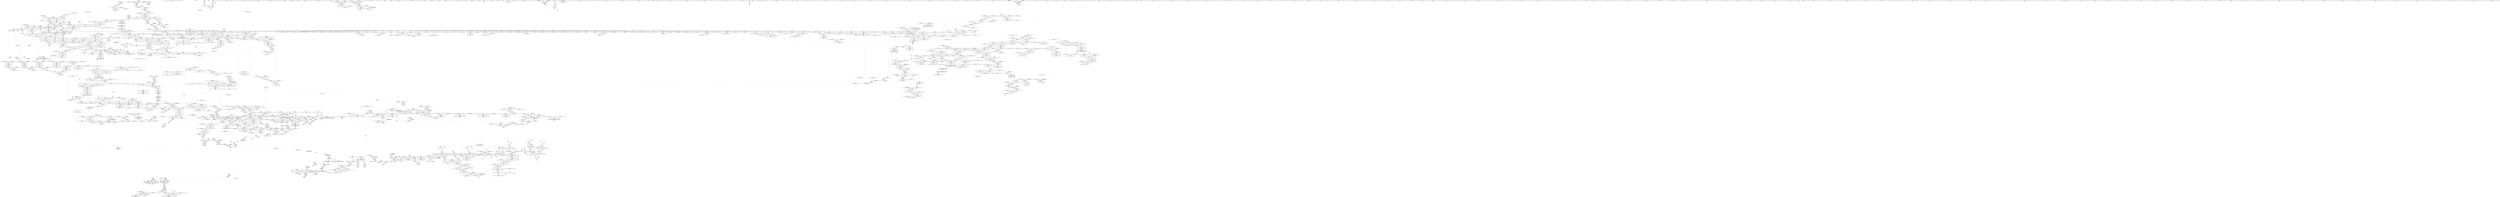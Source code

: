 digraph "SVFG" {
	label="SVFG";

	Node0x560d857f0650 [shape=record,color=grey,label="{NodeID: 0\nNullPtr}"];
	Node0x560d857f0650 -> Node0x560d85f3bc10[style=solid];
	Node0x560d857f0650 -> Node0x560d85f3bd10[style=solid];
	Node0x560d857f0650 -> Node0x560d85f3bde0[style=solid];
	Node0x560d857f0650 -> Node0x560d85f3beb0[style=solid];
	Node0x560d857f0650 -> Node0x560d85f4c660[style=solid];
	Node0x560d857f0650 -> Node0x560d85f4c730[style=solid];
	Node0x560d857f0650 -> Node0x560d85f4c800[style=solid];
	Node0x560d857f0650 -> Node0x560d85f4c8d0[style=solid];
	Node0x560d857f0650 -> Node0x560d85f4c9a0[style=solid];
	Node0x560d857f0650 -> Node0x560d85f4ca70[style=solid];
	Node0x560d857f0650 -> Node0x560d85f4cb40[style=solid];
	Node0x560d857f0650 -> Node0x560d85f4cc10[style=solid];
	Node0x560d857f0650 -> Node0x560d85f4cce0[style=solid];
	Node0x560d857f0650 -> Node0x560d85f4cdb0[style=solid];
	Node0x560d857f0650 -> Node0x560d85f4ce80[style=solid];
	Node0x560d857f0650 -> Node0x560d85f4cf50[style=solid];
	Node0x560d857f0650 -> Node0x560d85f4d020[style=solid];
	Node0x560d857f0650 -> Node0x560d85f4d0f0[style=solid];
	Node0x560d857f0650 -> Node0x560d85f4d1c0[style=solid];
	Node0x560d857f0650 -> Node0x560d85f4d290[style=solid];
	Node0x560d857f0650 -> Node0x560d85f4d360[style=solid];
	Node0x560d857f0650 -> Node0x560d85f4d430[style=solid];
	Node0x560d857f0650 -> Node0x560d85f4d500[style=solid];
	Node0x560d857f0650 -> Node0x560d85f4d5d0[style=solid];
	Node0x560d857f0650 -> Node0x560d85f4d6a0[style=solid];
	Node0x560d857f0650 -> Node0x560d85f4d770[style=solid];
	Node0x560d857f0650 -> Node0x560d85f4d840[style=solid];
	Node0x560d857f0650 -> Node0x560d85f4d910[style=solid];
	Node0x560d857f0650 -> Node0x560d85f4d9e0[style=solid];
	Node0x560d857f0650 -> Node0x560d85f4dab0[style=solid];
	Node0x560d857f0650 -> Node0x560d85f4db80[style=solid];
	Node0x560d857f0650 -> Node0x560d85f4dc50[style=solid];
	Node0x560d857f0650 -> Node0x560d85f4dd20[style=solid];
	Node0x560d857f0650 -> Node0x560d85f4ddf0[style=solid];
	Node0x560d857f0650 -> Node0x560d85f4dec0[style=solid];
	Node0x560d857f0650 -> Node0x560d85f4df90[style=solid];
	Node0x560d857f0650 -> Node0x560d85f4e060[style=solid];
	Node0x560d857f0650 -> Node0x560d85f4e130[style=solid];
	Node0x560d857f0650 -> Node0x560d85f4e200[style=solid];
	Node0x560d857f0650 -> Node0x560d85f4e2d0[style=solid];
	Node0x560d857f0650 -> Node0x560d85f4e3a0[style=solid];
	Node0x560d857f0650 -> Node0x560d85f4e470[style=solid];
	Node0x560d857f0650 -> Node0x560d85f4e540[style=solid];
	Node0x560d857f0650 -> Node0x560d85f4e610[style=solid];
	Node0x560d857f0650 -> Node0x560d85f4e6e0[style=solid];
	Node0x560d857f0650 -> Node0x560d85f4e7b0[style=solid];
	Node0x560d857f0650 -> Node0x560d85f4e880[style=solid];
	Node0x560d857f0650 -> Node0x560d85f4e950[style=solid];
	Node0x560d857f0650 -> Node0x560d85f4ea20[style=solid];
	Node0x560d857f0650 -> Node0x560d85f4eaf0[style=solid];
	Node0x560d857f0650 -> Node0x560d85f4ebc0[style=solid];
	Node0x560d857f0650 -> Node0x560d85f4ec90[style=solid];
	Node0x560d857f0650 -> Node0x560d85f4ed60[style=solid];
	Node0x560d857f0650 -> Node0x560d85f4ee30[style=solid];
	Node0x560d857f0650 -> Node0x560d85f4ef00[style=solid];
	Node0x560d857f0650 -> Node0x560d85f4efd0[style=solid];
	Node0x560d857f0650 -> Node0x560d85f4f0a0[style=solid];
	Node0x560d857f0650 -> Node0x560d85f4f170[style=solid];
	Node0x560d857f0650 -> Node0x560d85f4f240[style=solid];
	Node0x560d857f0650 -> Node0x560d85f4f310[style=solid];
	Node0x560d857f0650 -> Node0x560d85f4f3e0[style=solid];
	Node0x560d857f0650 -> Node0x560d85f4f4b0[style=solid];
	Node0x560d857f0650 -> Node0x560d85f4f580[style=solid];
	Node0x560d857f0650 -> Node0x560d85f4f650[style=solid];
	Node0x560d857f0650 -> Node0x560d85f4f720[style=solid];
	Node0x560d857f0650 -> Node0x560d85f4f7f0[style=solid];
	Node0x560d857f0650 -> Node0x560d85f7d660[style=solid];
	Node0x560d857f0650 -> Node0x560d85f815f0[style=solid];
	Node0x560d857f0650 -> Node0x560d85f84510[style=solid];
	Node0x560d857f0650 -> Node0x560d85f845e0[style=solid];
	Node0x560d857f0650 -> Node0x560d85f846b0[style=solid];
	Node0x560d857f0650 -> Node0x560d85f8a5c0[style=solid];
	Node0x560d857f0650 -> Node0x560d85fc8cb0[style=solid];
	Node0x560d857f0650 -> Node0x560d85fcd2d0[style=solid];
	Node0x560d857f0650 -> Node0x560d85fce1d0[style=solid];
	Node0x560d857f0650 -> Node0x560d85fcedd0[style=solid];
	Node0x560d857f0650 -> Node0x560d85fcef50[style=solid];
	Node0x560d857f0650 -> Node0x560d85fcfb50[style=solid];
	Node0x560d857f0650 -> Node0x560d85fcfcd0[style=solid];
	Node0x560d857f0650:s64 -> Node0x560d86155bb0[style=solid,color=red];
	Node0x560d857f0650:s64 -> Node0x560d861508d0[style=solid,color=red];
	Node0x560d86151500 [shape=record,color=black,label="{NodeID: 3764\n584 = PHI(129, 137, )\n1st arg _ZSt9make_pairIiiESt4pairINSt17__decay_and_stripIT_E6__typeENS1_IT0_E6__typeEEOS2_OS5_ }"];
	Node0x560d86151500 -> Node0x560d85f804e0[style=solid];
	Node0x560d85f5cd90 [shape=record,color=blue,label="{NodeID: 1550\n2566\<--2563\n_M_node2\<--call\n_ZNSt17_Rb_tree_iteratorISt4pairIiiEEmmEv\n|{<s0>178}}"];
	Node0x560d85f5cd90:s0 -> Node0x560d860370f0[style=dashed,color=blue];
	Node0x560d85f3b1f0 [shape=record,color=green,label="{NodeID: 443\n2786\<--2787\n__a.addr\<--__a.addr_field_insensitive\n_ZNSt16allocator_traitsISaISt13_Rb_tree_nodeISt4pairIiiEEEE9constructIS2_JS2_EEEvRS4_PT_DpOT0_\n}"];
	Node0x560d85f3b1f0 -> Node0x560d85f7c900[style=solid];
	Node0x560d85f3b1f0 -> Node0x560d85f5e380[style=solid];
	Node0x560d85f4a620 [shape=record,color=red,label="{NodeID: 886\n69\<--50\n\<--b.addr\n_Z3gcdii\n}"];
	Node0x560d85f4a620 -> Node0x560d85fc9250[style=solid];
	Node0x560d860a4f30 [shape=record,color=yellow,style=double,label="{NodeID: 3543\n56V_3 = CSCHI(MR_56V_2)\npts\{980000 \}\nCS[]|{|<s1>12|<s2>14|<s3>34|<s4>35}}"];
	Node0x560d860a4f30 -> Node0x560d860458f0[style=dashed];
	Node0x560d860a4f30:s1 -> Node0x560d8608a0a0[style=dashed,color=red];
	Node0x560d860a4f30:s2 -> Node0x560d8608a0a0[style=dashed,color=red];
	Node0x560d860a4f30:s3 -> Node0x560d860786a0[style=dashed,color=red];
	Node0x560d860a4f30:s4 -> Node0x560d860786a0[style=dashed,color=red];
	Node0x560d85f80a90 [shape=record,color=blue,label="{NodeID: 1329\n662\<--663\n\<--\n_ZNSt3setISt4pairIiiESt4lessIS1_ESaIS1_EE6insertEOS1_\n|{<s0>52}}"];
	Node0x560d85f80a90:s0 -> Node0x560d86038970[style=dashed,color=red];
	Node0x560d85f337b0 [shape=record,color=green,label="{NodeID: 222\n1298\<--1299\n_ZNSt12_Vector_baseINSt7__cxx1112basic_stringIcSt11char_traitsIcESaIcEEESaIS5_EE13_M_deallocateEPS5_m\<--_ZNSt12_Vector_baseINSt7__cxx1112basic_stringIcSt11char_traitsIcESaIcEEESaIS5_EE13_M_deallocateEPS5_m_field_insensitive\n}"];
	Node0x560d85f56df0 [shape=record,color=black,label="{NodeID: 665\n2460\<--2459\n\<--\n_ZNSt8_Rb_treeISt4pairIiiES1_St9_IdentityIS1_ESt4lessIS1_ESaIS1_EE10_M_insert_IS1_NS7_11_Alloc_nodeEEESt17_Rb_tree_iteratorIS1_EPSt18_Rb_tree_node_baseSD_OT_RT0_\n|{<s0>190}}"];
	Node0x560d85f56df0:s0 -> Node0x560d86146c20[style=solid,color=red];
	Node0x560d85f75670 [shape=record,color=red,label="{NodeID: 1108\n1783\<--1770\n\<--__k.addr\n_ZNSt8_Rb_treeISt4pairIiiES1_St9_IdentityIS1_ESt4lessIS1_ESaIS1_EE4findERKS1_\n|{<s0>134}}"];
	Node0x560d85f75670:s0 -> Node0x560d86153c00[style=solid,color=red];
	Node0x560d857f06e0 [shape=record,color=green,label="{NodeID: 1\n7\<--1\n__dso_handle\<--dummyObj\nGlob }"];
	Node0x560d861515d0 [shape=record,color=black,label="{NodeID: 3765\n1944 = PHI(1800, 1868, 2294, 2338, 2421, )\n0th arg _ZNKSt4lessISt4pairIiiEEclERKS1_S4_ }"];
	Node0x560d861515d0 -> Node0x560d85f883a0[style=solid];
	Node0x560d85f5ce60 [shape=record,color=blue,label="{NodeID: 1551\n2573\<--2570\nthis.addr\<--this\n_ZNSt4pairIPSt18_Rb_tree_node_baseS1_EC2IRS1_Lb1EEEOT_RKS1_\n}"];
	Node0x560d85f5ce60 -> Node0x560d85f7b0a0[style=dashed];
	Node0x560d85f3b2c0 [shape=record,color=green,label="{NodeID: 444\n2788\<--2789\n__p.addr\<--__p.addr_field_insensitive\n_ZNSt16allocator_traitsISaISt13_Rb_tree_nodeISt4pairIiiEEEE9constructIS2_JS2_EEEvRS4_PT_DpOT0_\n}"];
	Node0x560d85f3b2c0 -> Node0x560d85f7c9d0[style=solid];
	Node0x560d85f3b2c0 -> Node0x560d85f5e450[style=solid];
	Node0x560d85f4a6f0 [shape=record,color=red,label="{NodeID: 887\n435\<--79\n\<--retval\nmain\n}"];
	Node0x560d85f4a6f0 -> Node0x560d85f50110[style=solid];
	Node0x560d860a5090 [shape=record,color=yellow,style=double,label="{NodeID: 3544\n74V_3 = CSCHI(MR_74V_2)\npts\{980001 980002 \}\nCS[]|{|<s1>34|<s2>34|<s3>35|<s4>35}}"];
	Node0x560d860a5090 -> Node0x560d860480f0[style=dashed];
	Node0x560d860a5090:s1 -> Node0x560d86078780[style=dashed,color=red];
	Node0x560d860a5090:s2 -> Node0x560d86078860[style=dashed,color=red];
	Node0x560d860a5090:s3 -> Node0x560d86078780[style=dashed,color=red];
	Node0x560d860a5090:s4 -> Node0x560d86078860[style=dashed,color=red];
	Node0x560d85f80b60 [shape=record,color=blue,label="{NodeID: 1330\n665\<--666\n\<--\n_ZNSt3setISt4pairIiiESt4lessIS1_ESaIS1_EE6insertEOS1_\n|{<s0>52}}"];
	Node0x560d85f80b60:s0 -> Node0x560d86038a50[style=dashed,color=red];
	Node0x560d85f338b0 [shape=record,color=green,label="{NodeID: 223\n1317\<--1318\nthis.addr\<--this.addr_field_insensitive\n_ZNSt12_Vector_baseINSt7__cxx1112basic_stringIcSt11char_traitsIcESaIcEEESaIS5_EE12_Vector_implC2ERKS6_\n}"];
	Node0x560d85f338b0 -> Node0x560d85f72820[style=solid];
	Node0x560d85f338b0 -> Node0x560d85f84370[style=solid];
	Node0x560d85f56ec0 [shape=record,color=black,label="{NodeID: 666\n2382\<--2463\n_ZNSt8_Rb_treeISt4pairIiiES1_St9_IdentityIS1_ESt4lessIS1_ESaIS1_EE10_M_insert_IS1_NS7_11_Alloc_nodeEEESt17_Rb_tree_iteratorIS1_EPSt18_Rb_tree_node_baseSD_OT_RT0__ret\<--\n_ZNSt8_Rb_treeISt4pairIiiES1_St9_IdentityIS1_ESt4lessIS1_ESaIS1_EE10_M_insert_IS1_NS7_11_Alloc_nodeEEESt17_Rb_tree_iteratorIS1_EPSt18_Rb_tree_node_baseSD_OT_RT0_\n|{<s0>161}}"];
	Node0x560d85f56ec0:s0 -> Node0x560d8614cb90[style=solid,color=blue];
	Node0x560d85f75740 [shape=record,color=red,label="{NodeID: 1109\n1801\<--1770\n\<--__k.addr\n_ZNSt8_Rb_treeISt4pairIiiES1_St9_IdentityIS1_ESt4lessIS1_ESaIS1_EE4findERKS1_\n|{<s0>138}}"];
	Node0x560d85f75740:s0 -> Node0x560d861516a0[style=solid,color=red];
	Node0x560d85eee600 [shape=record,color=green,label="{NodeID: 2\n8\<--1\n_ZSt3cin\<--dummyObj\nGlob }"];
	Node0x560d861516a0 [shape=record,color=black,label="{NodeID: 3766\n1945 = PHI(1801, 1870, 2295, 2341, 2423, )\n1st arg _ZNKSt4lessISt4pairIiiEEclERKS1_S4_ }"];
	Node0x560d861516a0 -> Node0x560d85f88470[style=solid];
	Node0x560d86076700 [shape=record,color=yellow,style=double,label="{NodeID: 2659\n244V_1 = ENCHI(MR_244V_0)\npts\{1160004 1160005 1260000 1260001 27710004 27710005 \}\nFun[_ZNSt8_Rb_treeISt4pairIiiES1_St9_IdentityIS1_ESt4lessIS1_ESaIS1_EE4findERKS1_]|{<s0>134|<s1>138}}"];
	Node0x560d86076700:s0 -> Node0x560d8607bab0[style=dashed,color=red];
	Node0x560d86076700:s1 -> Node0x560d86078010[style=dashed,color=red];
	Node0x560d85f5cf30 [shape=record,color=blue,label="{NodeID: 1552\n2575\<--2571\n__x.addr\<--__x\n_ZNSt4pairIPSt18_Rb_tree_node_baseS1_EC2IRS1_Lb1EEEOT_RKS1_\n}"];
	Node0x560d85f5cf30 -> Node0x560d85f7b170[style=dashed];
	Node0x560d85f3b390 [shape=record,color=green,label="{NodeID: 445\n2790\<--2791\n__args.addr\<--__args.addr_field_insensitive\n_ZNSt16allocator_traitsISaISt13_Rb_tree_nodeISt4pairIiiEEEE9constructIS2_JS2_EEEvRS4_PT_DpOT0_\n}"];
	Node0x560d85f3b390 -> Node0x560d85f7caa0[style=solid];
	Node0x560d85f3b390 -> Node0x560d85f5e520[style=solid];
	Node0x560d85f4a7c0 [shape=record,color=red,label="{NodeID: 888\n152\<--83\n\<--cases\nmain\n}"];
	Node0x560d85f4a7c0 -> Node0x560d85fce650[style=solid];
	Node0x560d85f80c30 [shape=record,color=blue,label="{NodeID: 1331\n689\<--688\nthis.addr\<--this\n_ZNSt3setISt4pairIiiESt4lessIS1_ESaIS1_EED2Ev\n}"];
	Node0x560d85f80c30 -> Node0x560d85f6ee70[style=dashed];
	Node0x560d85f33980 [shape=record,color=green,label="{NodeID: 224\n1319\<--1320\n__a.addr\<--__a.addr_field_insensitive\n_ZNSt12_Vector_baseINSt7__cxx1112basic_stringIcSt11char_traitsIcESaIcEEESaIS5_EE12_Vector_implC2ERKS6_\n}"];
	Node0x560d85f33980 -> Node0x560d85f728f0[style=solid];
	Node0x560d85f33980 -> Node0x560d85f84440[style=solid];
	Node0x560d85f56f90 [shape=record,color=black,label="{NodeID: 667\n2465\<--2470\n_ZSt7forwardISt4pairIiiEEOT_RNSt16remove_referenceIS2_E4typeE_ret\<--\n_ZSt7forwardISt4pairIiiEEOT_RNSt16remove_referenceIS2_E4typeE\n|{<s0>160|<s1>187|<s2>199|<s3>202|<s4>208|<s5>219|<s6>221}}"];
	Node0x560d85f56f90:s0 -> Node0x560d8614efa0[style=solid,color=blue];
	Node0x560d85f56f90:s1 -> Node0x560d8614ffe0[style=solid,color=blue];
	Node0x560d85f56f90:s2 -> Node0x560d8614bc90[style=solid,color=blue];
	Node0x560d85f56f90:s3 -> Node0x560d8614c050[style=solid,color=blue];
	Node0x560d85f56f90:s4 -> Node0x560d86150180[style=solid,color=blue];
	Node0x560d85f56f90:s5 -> Node0x560d861504c0[style=solid,color=blue];
	Node0x560d85f56f90:s6 -> Node0x560d86150590[style=solid,color=blue];
	Node0x560d85f75810 [shape=record,color=red,label="{NodeID: 1110\n1803\<--1802\n\<--_M_node\n_ZNSt8_Rb_treeISt4pairIiiES1_St9_IdentityIS1_ESt4lessIS1_ESaIS1_EE4findERKS1_\n|{<s0>137}}"];
	Node0x560d85f75810:s0 -> Node0x560d86151d20[style=solid,color=red];
	Node0x560d85eee690 [shape=record,color=green,label="{NodeID: 3\n9\<--1\n_ZSt4cout\<--dummyObj\nGlob }"];
	Node0x560d86151770 [shape=record,color=black,label="{NodeID: 3767\n1946 = PHI(1804, 1873, 2297, 2342, 2425, )\n2nd arg _ZNKSt4lessISt4pairIiiEEclERKS1_S4_ }"];
	Node0x560d86151770 -> Node0x560d85f88540[style=solid];
	Node0x560d85f5d000 [shape=record,color=blue,label="{NodeID: 1553\n2577\<--2572\n__y.addr\<--__y\n_ZNSt4pairIPSt18_Rb_tree_node_baseS1_EC2IRS1_Lb1EEEOT_RKS1_\n}"];
	Node0x560d85f5d000 -> Node0x560d85f7b240[style=dashed];
	Node0x560d85f3b460 [shape=record,color=green,label="{NodeID: 446\n2801\<--2802\n_ZN9__gnu_cxx13new_allocatorISt13_Rb_tree_nodeISt4pairIiiEEE9constructIS3_JS3_EEEvPT_DpOT0_\<--_ZN9__gnu_cxx13new_allocatorISt13_Rb_tree_nodeISt4pairIiiEEE9constructIS3_JS3_EEEvPT_DpOT0__field_insensitive\n}"];
	Node0x560d85f4a890 [shape=record,color=red,label="{NodeID: 889\n439\<--85\nexn\<--exn.slot\nmain\n}"];
	Node0x560d85f80d00 [shape=record,color=blue,label="{NodeID: 1332\n700\<--699\nthis.addr\<--this\n_ZNSt6vectorINSt7__cxx1112basic_stringIcSt11char_traitsIcESaIcEEESaIS5_EED2Ev\n}"];
	Node0x560d85f80d00 -> Node0x560d85f6ef40[style=dashed];
	Node0x560d85f33a50 [shape=record,color=green,label="{NodeID: 225\n1327\<--1328\n_ZNSaINSt7__cxx1112basic_stringIcSt11char_traitsIcESaIcEEEEC2ERKS5_\<--_ZNSaINSt7__cxx1112basic_stringIcSt11char_traitsIcESaIcEEEEC2ERKS5__field_insensitive\n}"];
	Node0x560d85f57060 [shape=record,color=black,label="{NodeID: 668\n2486\<--2485\n\<--this1\n_ZNSt4pairISt17_Rb_tree_iteratorIS_IiiEEbEC2IS2_bLb1EEEOT_OT0_\n}"];
	Node0x560d85f758e0 [shape=record,color=red,label="{NodeID: 1111\n1824\<--1823\n\<--coerce.dive11\n_ZNSt8_Rb_treeISt4pairIiiES1_St9_IdentityIS1_ESt4lessIS1_ESaIS1_EE4findERKS1_\n}"];
	Node0x560d85f758e0 -> Node0x560d85f54140[style=solid];
	Node0x560d85eeed50 [shape=record,color=green,label="{NodeID: 4\n10\<--1\n.str\<--dummyObj\nGlob }"];
	Node0x560d86151840 [shape=record,color=black,label="{NodeID: 3768\n1624 = PHI(1555, 1662, )\n0th arg _ZSt11__addressofINSt7__cxx1112basic_stringIcSt11char_traitsIcESaIcEEEEPT_RS6_ }"];
	Node0x560d86151840 -> Node0x560d85f863f0[style=solid];
	Node0x560d85f5d0d0 [shape=record,color=blue,label="{NodeID: 1554\n2584\<--2587\nfirst\<--\n_ZNSt4pairIPSt18_Rb_tree_node_baseS1_EC2IRS1_Lb1EEEOT_RKS1_\n|{<s0>182}}"];
	Node0x560d85f5d0d0:s0 -> Node0x560d8602fdf0[style=dashed,color=blue];
	Node0x560d85f3b560 [shape=record,color=green,label="{NodeID: 447\n2808\<--2809\nthis.addr\<--this.addr_field_insensitive\n_ZN9__gnu_cxx13new_allocatorISt13_Rb_tree_nodeISt4pairIiiEEE9constructIS3_JS3_EEEvPT_DpOT0_\n}"];
	Node0x560d85f3b560 -> Node0x560d85f7cb70[style=solid];
	Node0x560d85f3b560 -> Node0x560d85f5e5f0[style=solid];
	Node0x560d85f4a960 [shape=record,color=red,label="{NodeID: 890\n440\<--87\nsel\<--ehselector.slot\nmain\n}"];
	Node0x560d85f80dd0 [shape=record,color=blue,label="{NodeID: 1333\n702\<--727\nexn.slot\<--\n_ZNSt6vectorINSt7__cxx1112basic_stringIcSt11char_traitsIcESaIcEEESaIS5_EED2Ev\n}"];
	Node0x560d85f80dd0 -> Node0x560d85f6f010[style=dashed];
	Node0x560d85f33b50 [shape=record,color=green,label="{NodeID: 226\n1339\<--1340\nthis.addr\<--this.addr_field_insensitive\n_ZNSt12_Vector_baseINSt7__cxx1112basic_stringIcSt11char_traitsIcESaIcEEESaIS5_EE17_M_create_storageEm\n}"];
	Node0x560d85f33b50 -> Node0x560d85f729c0[style=solid];
	Node0x560d85f33b50 -> Node0x560d85f84780[style=solid];
	Node0x560d85f57130 [shape=record,color=black,label="{NodeID: 669\n2492\<--2487\n\<--first\n_ZNSt4pairISt17_Rb_tree_iteratorIS_IiiEEbEC2IS2_bLb1EEEOT_OT0_\n}"];
	Node0x560d85f57130 -> Node0x560d85f49030[style=solid];
	Node0x560d85f759b0 [shape=record,color=red,label="{NodeID: 1112\n1835\<--1829\nthis1\<--this.addr\n_ZNSt23_Rb_tree_const_iteratorISt4pairIiiEEC2ERKSt17_Rb_tree_iteratorIS1_E\n}"];
	Node0x560d85f759b0 -> Node0x560d85f46040[style=solid];
	Node0x560d85eeee10 [shape=record,color=green,label="{NodeID: 5\n12\<--1\n.str.1\<--dummyObj\nGlob }"];
	Node0x560d86151910 [shape=record,color=black,label="{NodeID: 3769\n2102 = PHI(1970, )\n0th arg _ZNSt8_Rb_treeISt4pairIiiES1_St9_IdentityIS1_ESt4lessIS1_ESaIS1_EE8_S_valueEPKSt18_Rb_tree_node_base }"];
	Node0x560d86151910 -> Node0x560d85f890a0[style=solid];
	Node0x560d85f5d1a0 [shape=record,color=blue,label="{NodeID: 1555\n2589\<--2591\nsecond\<--\n_ZNSt4pairIPSt18_Rb_tree_node_baseS1_EC2IRS1_Lb1EEEOT_RKS1_\n|{<s0>182}}"];
	Node0x560d85f5d1a0:s0 -> Node0x560d8602fdf0[style=dashed,color=blue];
	Node0x560d85f3b630 [shape=record,color=green,label="{NodeID: 448\n2810\<--2811\n__p.addr\<--__p.addr_field_insensitive\n_ZN9__gnu_cxx13new_allocatorISt13_Rb_tree_nodeISt4pairIiiEEE9constructIS3_JS3_EEEvPT_DpOT0_\n}"];
	Node0x560d85f3b630 -> Node0x560d85f7cc40[style=solid];
	Node0x560d85f3b630 -> Node0x560d85f5e6c0[style=solid];
	Node0x560d85f4aa30 [shape=record,color=red,label="{NodeID: 891\n151\<--89\n\<--caseno\nmain\n}"];
	Node0x560d85f4aa30 -> Node0x560d85fce650[style=solid];
	Node0x560d85f80ea0 [shape=record,color=blue,label="{NodeID: 1334\n704\<--729\nehselector.slot\<--\n_ZNSt6vectorINSt7__cxx1112basic_stringIcSt11char_traitsIcESaIcEEESaIS5_EED2Ev\n}"];
	Node0x560d85f33c20 [shape=record,color=green,label="{NodeID: 227\n1341\<--1342\n__n.addr\<--__n.addr_field_insensitive\n_ZNSt12_Vector_baseINSt7__cxx1112basic_stringIcSt11char_traitsIcESaIcEEESaIS5_EE17_M_create_storageEm\n}"];
	Node0x560d85f33c20 -> Node0x560d85f72a90[style=solid];
	Node0x560d85f33c20 -> Node0x560d85f72b60[style=solid];
	Node0x560d85f33c20 -> Node0x560d85f84850[style=solid];
	Node0x560d8603a940 [shape=record,color=yellow,style=double,label="{NodeID: 2884\n704V_1 = ENCHI(MR_704V_0)\npts\{1340000 \}\nFun[_ZN9__gnu_cxx13new_allocatorISt13_Rb_tree_nodeISt4pairIiiEEE9constructIS3_JS3_EEEvPT_DpOT0_]}"];
	Node0x560d8603a940 -> Node0x560d85f7d2c0[style=dashed];
	Node0x560d85f57200 [shape=record,color=black,label="{NodeID: 670\n2493\<--2489\n\<--call\n_ZNSt4pairISt17_Rb_tree_iteratorIS_IiiEEbEC2IS2_bLb1EEEOT_OT0_\n}"];
	Node0x560d85f57200 -> Node0x560d85f49100[style=solid];
	Node0x560d85f75a80 [shape=record,color=red,label="{NodeID: 1113\n1837\<--1831\n\<--__it.addr\n_ZNSt23_Rb_tree_const_iteratorISt4pairIiiEEC2ERKSt17_Rb_tree_iteratorIS1_E\n}"];
	Node0x560d85f75a80 -> Node0x560d85f46110[style=solid];
	Node0x560d85eeeed0 [shape=record,color=green,label="{NodeID: 6\n15\<--1\n\<--dummyObj\nCan only get source location for instruction, argument, global var or function.}"];
	Node0x560d861519e0 [shape=record,color=black,label="{NodeID: 3770\n699 = PHI(97, 97, )\n0th arg _ZNSt6vectorINSt7__cxx1112basic_stringIcSt11char_traitsIcESaIcEEESaIS5_EED2Ev }"];
	Node0x560d861519e0 -> Node0x560d85f80d00[style=solid];
	Node0x560d86076b40 [shape=record,color=yellow,style=double,label="{NodeID: 2663\n66V_1 = ENCHI(MR_66V_0)\npts\{1240000 \}\nFun[_ZNKSt23_Rb_tree_const_iteratorISt4pairIiiEEeqERKS2_]}"];
	Node0x560d86076b40 -> Node0x560d85f6e8c0[style=dashed];
	Node0x560d85f5d270 [shape=record,color=blue,label="{NodeID: 1556\n2596\<--2595\n__t.addr\<--__t\n_ZSt7forwardIRPSt13_Rb_tree_nodeISt4pairIiiEEEOT_RNSt16remove_referenceIS6_E4typeE\n}"];
	Node0x560d85f5d270 -> Node0x560d85f7b4b0[style=dashed];
	Node0x560d85f3b700 [shape=record,color=green,label="{NodeID: 449\n2812\<--2813\n__args.addr\<--__args.addr_field_insensitive\n_ZN9__gnu_cxx13new_allocatorISt13_Rb_tree_nodeISt4pairIiiEEE9constructIS3_JS3_EEEvPT_DpOT0_\n}"];
	Node0x560d85f3b700 -> Node0x560d85f7cd10[style=solid];
	Node0x560d85f3b700 -> Node0x560d85f5e790[style=solid];
	Node0x560d85f4ab00 [shape=record,color=red,label="{NodeID: 892\n407\<--89\n\<--caseno\nmain\n}"];
	Node0x560d85f80f70 [shape=record,color=blue,label="{NodeID: 1335\n743\<--742\nthis.addr\<--this\n_ZNSt8_Rb_treeISt4pairIiiES1_St9_IdentityIS1_ESt4lessIS1_ESaIS1_EEC2Ev\n}"];
	Node0x560d85f80f70 -> Node0x560d85f6f280[style=dashed];
	Node0x560d85f33cf0 [shape=record,color=green,label="{NodeID: 228\n1348\<--1349\n_ZNSt12_Vector_baseINSt7__cxx1112basic_stringIcSt11char_traitsIcESaIcEEESaIS5_EE11_M_allocateEm\<--_ZNSt12_Vector_baseINSt7__cxx1112basic_stringIcSt11char_traitsIcESaIcEEESaIS5_EE11_M_allocateEm_field_insensitive\n}"];
	Node0x560d8603aa20 [shape=record,color=yellow,style=double,label="{NodeID: 2885\n706V_1 = ENCHI(MR_706V_0)\npts\{1340001 \}\nFun[_ZN9__gnu_cxx13new_allocatorISt13_Rb_tree_nodeISt4pairIiiEEE9constructIS3_JS3_EEEvPT_DpOT0_]}"];
	Node0x560d8603aa20 -> Node0x560d85f7d390[style=dashed];
	Node0x560d85f572d0 [shape=record,color=black,label="{NodeID: 671\n2501\<--2500\ntobool\<--\n_ZNSt4pairISt17_Rb_tree_iteratorIS_IiiEEbEC2IS2_bLb1EEEOT_OT0_\n}"];
	Node0x560d85f75b50 [shape=record,color=red,label="{NodeID: 1114\n1839\<--1838\n\<--_M_node2\n_ZNSt23_Rb_tree_const_iteratorISt4pairIiiEEC2ERKSt17_Rb_tree_iteratorIS1_E\n}"];
	Node0x560d85f75b50 -> Node0x560d85f879e0[style=solid];
	Node0x560d85eeef90 [shape=record,color=green,label="{NodeID: 7\n56\<--1\n\<--dummyObj\nCan only get source location for instruction, argument, global var or function.}"];
	Node0x560d86151ab0 [shape=record,color=black,label="{NodeID: 3771\n1123 = PHI(1116, )\n0th arg _ZN9__gnu_cxx16__aligned_membufISt4pairIiiEE7_M_addrEv }"];
	Node0x560d86151ab0 -> Node0x560d85f83190[style=solid];
	Node0x560d86076c20 [shape=record,color=yellow,style=double,label="{NodeID: 2664\n68V_1 = ENCHI(MR_68V_0)\npts\{1320000 \}\nFun[_ZNKSt23_Rb_tree_const_iteratorISt4pairIiiEEeqERKS2_]}"];
	Node0x560d86076c20 -> Node0x560d85f6e990[style=dashed];
	Node0x560d85f5d340 [shape=record,color=blue,label="{NodeID: 1557\n2603\<--2602\n__t.addr\<--__t\n_ZSt7forwardIRPSt18_Rb_tree_node_baseEOT_RNSt16remove_referenceIS3_E4typeE\n}"];
	Node0x560d85f5d340 -> Node0x560d85f7b580[style=dashed];
	Node0x560d85f3b7d0 [shape=record,color=green,label="{NodeID: 450\n2829\<--2830\n__t.addr\<--__t.addr_field_insensitive\n_ZSt7forwardISt17_Rb_tree_iteratorISt4pairIiiEEEOT_RNSt16remove_referenceIS4_E4typeE\n}"];
	Node0x560d85f3b7d0 -> Node0x560d85f7cde0[style=solid];
	Node0x560d85f3b7d0 -> Node0x560d85f5ea00[style=solid];
	Node0x560d85f4abd0 [shape=record,color=red,label="{NodeID: 893\n425\<--89\n\<--caseno\nmain\n}"];
	Node0x560d85f4abd0 -> Node0x560d85fca450[style=solid];
	Node0x560d85f81040 [shape=record,color=blue,label="{NodeID: 1336\n754\<--753\nthis.addr\<--this\n_ZNSt8_Rb_treeISt4pairIiiES1_St9_IdentityIS1_ESt4lessIS1_ESaIS1_EE13_Rb_tree_implIS5_Lb1EEC2Ev\n}"];
	Node0x560d85f81040 -> Node0x560d85f6f350[style=dashed];
	Node0x560d85f3bf80 [shape=record,color=green,label="{NodeID: 229\n1370\<--1371\nthis.addr\<--this.addr_field_insensitive\n_ZNSt12_Vector_baseINSt7__cxx1112basic_stringIcSt11char_traitsIcESaIcEEESaIS5_EE12_Vector_implD2Ev\n}"];
	Node0x560d85f3bf80 -> Node0x560d85f72dd0[style=solid];
	Node0x560d85f3bf80 -> Node0x560d85f84b90[style=solid];
	Node0x560d85f573a0 [shape=record,color=black,label="{NodeID: 672\n2502\<--2500\nfrombool\<--\n_ZNSt4pairISt17_Rb_tree_iteratorIS_IiiEEbEC2IS2_bLb1EEEOT_OT0_\n}"];
	Node0x560d85f573a0 -> Node0x560d85f5c710[style=solid];
	Node0x560d85f75c20 [shape=record,color=red,label="{NodeID: 1115\n1861\<--1849\nthis1\<--this.addr\n_ZNSt8_Rb_treeISt4pairIiiES1_St9_IdentityIS1_ESt4lessIS1_ESaIS1_EE14_M_lower_boundEPSt13_Rb_tree_nodeIS1_EPSt18_Rb_tree_node_baseRKS1_\n}"];
	Node0x560d85f75c20 -> Node0x560d85f462b0[style=solid];
	Node0x560d85eef050 [shape=record,color=green,label="{NodeID: 8\n149\<--1\n\<--dummyObj\nCan only get source location for instruction, argument, global var or function.}"];
	Node0x560d86151b80 [shape=record,color=black,label="{NodeID: 3772\n1827 = PHI(558, 2240, )\n0th arg _ZNSt23_Rb_tree_const_iteratorISt4pairIiiEEC2ERKSt17_Rb_tree_iteratorIS1_E }"];
	Node0x560d86151b80 -> Node0x560d85f87840[style=solid];
	Node0x560d85f5d410 [shape=record,color=blue,label="{NodeID: 1558\n2613\<--2611\nthis.addr\<--this\n_ZNKSt8_Rb_treeISt4pairIiiES1_St9_IdentityIS1_ESt4lessIS1_ESaIS1_EE11_Alloc_nodeclIS1_EEPSt13_Rb_tree_nodeIS1_EOT_\n}"];
	Node0x560d85f5d410 -> Node0x560d85f7b650[style=dashed];
	Node0x560d85f3b8a0 [shape=record,color=green,label="{NodeID: 451\n2836\<--2837\n__t.addr\<--__t.addr_field_insensitive\n_ZSt7forwardIbEOT_RNSt16remove_referenceIS0_E4typeE\n}"];
	Node0x560d85f3b8a0 -> Node0x560d85f7ceb0[style=solid];
	Node0x560d85f3b8a0 -> Node0x560d85f5ead0[style=solid];
	Node0x560d85f4aca0 [shape=record,color=red,label="{NodeID: 894\n158\<--91\n\<--H\nmain\n}"];
	Node0x560d85f4aca0 -> Node0x560d85f4fd00[style=solid];
	Node0x560d860343f0 [shape=record,color=black,label="{NodeID: 2444\nMR_60V_6 = PHI(MR_60V_7, MR_60V_5, )\npts\{1160001 \}\n|{|<s3>22|<s4>26}}"];
	Node0x560d860343f0 -> Node0x560d860299f0[style=dashed];
	Node0x560d860343f0 -> Node0x560d860343f0[style=dashed];
	Node0x560d860343f0 -> Node0x560d86055cf0[style=dashed];
	Node0x560d860343f0:s3 -> Node0x560d86091470[style=dashed,color=red];
	Node0x560d860343f0:s4 -> Node0x560d86075690[style=dashed,color=red];
	Node0x560d85f81110 [shape=record,color=blue,label="{NodeID: 1337\n775\<--774\nthis.addr\<--this\n_ZNSaISt13_Rb_tree_nodeISt4pairIiiEEEC2Ev\n}"];
	Node0x560d85f81110 -> Node0x560d85f6f420[style=dashed];
	Node0x560d85f3c050 [shape=record,color=green,label="{NodeID: 230\n1380\<--1381\nthis.addr\<--this.addr_field_insensitive\n_ZNSaINSt7__cxx1112basic_stringIcSt11char_traitsIcESaIcEEEEC2ERKS5_\n}"];
	Node0x560d85f3c050 -> Node0x560d85f72ea0[style=solid];
	Node0x560d85f3c050 -> Node0x560d85f84c60[style=solid];
	Node0x560d85f57470 [shape=record,color=black,label="{NodeID: 673\n2514\<--2513\n\<--_M_impl\n_ZNSt8_Rb_treeISt4pairIiiES1_St9_IdentityIS1_ESt4lessIS1_ESaIS1_EE5beginEv\n}"];
	Node0x560d85f57470 -> Node0x560d85f49370[style=solid];
	Node0x560d85f75cf0 [shape=record,color=red,label="{NodeID: 1116\n1863\<--1851\n\<--__x.addr\n_ZNSt8_Rb_treeISt4pairIiiES1_St9_IdentityIS1_ESt4lessIS1_ESaIS1_EE14_M_lower_boundEPSt13_Rb_tree_nodeIS1_EPSt18_Rb_tree_node_baseRKS1_\n}"];
	Node0x560d85f75cf0 -> Node0x560d85fcfcd0[style=solid];
	Node0x560d85eef110 [shape=record,color=green,label="{NodeID: 9\n200\<--1\n\<--dummyObj\nCan only get source location for instruction, argument, global var or function.}"];
	Node0x560d86151c50 [shape=record,color=black,label="{NodeID: 3773\n1828 = PHI(564, 2242, )\n1st arg _ZNSt23_Rb_tree_const_iteratorISt4pairIiiEEC2ERKSt17_Rb_tree_iteratorIS1_E }"];
	Node0x560d86151c50 -> Node0x560d85f87910[style=solid];
	Node0x560d86076e10 [shape=record,color=yellow,style=double,label="{NodeID: 2666\n258V_1 = ENCHI(MR_258V_0)\npts\{19290000 \}\nFun[_ZNSt8_Rb_treeISt4pairIiiES1_St9_IdentityIS1_ESt4lessIS1_ESaIS1_EE3endEv]|{<s0>146}}"];
	Node0x560d86076e10:s0 -> Node0x560d85f88950[style=dashed,color=red];
	Node0x560d85f5d4e0 [shape=record,color=blue,label="{NodeID: 1559\n2615\<--2612\n__arg.addr\<--__arg\n_ZNKSt8_Rb_treeISt4pairIiiES1_St9_IdentityIS1_ESt4lessIS1_ESaIS1_EE11_Alloc_nodeclIS1_EEPSt13_Rb_tree_nodeIS1_EOT_\n}"];
	Node0x560d85f5d4e0 -> Node0x560d85f7b720[style=dashed];
	Node0x560d85f3b970 [shape=record,color=green,label="{NodeID: 452\n2843\<--2844\n__t.addr\<--__t.addr_field_insensitive\n_ZSt7forwardIRSt17_Rb_tree_iteratorISt4pairIiiEEEOT_RNSt16remove_referenceIS5_E4typeE\n}"];
	Node0x560d85f3b970 -> Node0x560d85f7cf80[style=solid];
	Node0x560d85f3b970 -> Node0x560d85f5eba0[style=solid];
	Node0x560d85f4ad70 [shape=record,color=red,label="{NodeID: 895\n172\<--91\n\<--H\nmain\n}"];
	Node0x560d85f4ad70 -> Node0x560d85fcec50[style=solid];
	Node0x560d860348f0 [shape=record,color=black,label="{NodeID: 2445\nMR_62V_6 = PHI(MR_62V_7, MR_62V_5, )\npts\{1160004 \}\n|{|<s2>22|<s3>26}}"];
	Node0x560d860348f0 -> Node0x560d860348f0[style=dashed];
	Node0x560d860348f0 -> Node0x560d860467f0[style=dashed];
	Node0x560d860348f0:s2 -> Node0x560d86091470[style=dashed,color=red];
	Node0x560d860348f0:s3 -> Node0x560d86075690[style=dashed,color=red];
	Node0x560d85f811e0 [shape=record,color=blue,label="{NodeID: 1338\n786\<--785\nthis.addr\<--this\n_ZNSt20_Rb_tree_key_compareISt4lessISt4pairIiiEEEC2Ev\n}"];
	Node0x560d85f811e0 -> Node0x560d85f6f4f0[style=dashed];
	Node0x560d85f3c120 [shape=record,color=green,label="{NodeID: 231\n1382\<--1383\n__a.addr\<--__a.addr_field_insensitive\n_ZNSaINSt7__cxx1112basic_stringIcSt11char_traitsIcESaIcEEEEC2ERKS5_\n}"];
	Node0x560d85f3c120 -> Node0x560d85f72f70[style=solid];
	Node0x560d85f3c120 -> Node0x560d85f84d30[style=solid];
	Node0x560d8603acc0 [shape=record,color=yellow,style=double,label="{NodeID: 2888\n508V_1 = ENCHI(MR_508V_0)\npts\{2276 \}\nFun[_ZNSt4pairIPSt18_Rb_tree_node_baseS1_EC2IRS1_Lb1EEEOT_RKS1_]}"];
	Node0x560d8603acc0 -> Node0x560d85f7b3e0[style=dashed];
	Node0x560d85f57540 [shape=record,color=black,label="{NodeID: 674\n2516\<--2515\n\<--add.ptr\n_ZNSt8_Rb_treeISt4pairIiiES1_St9_IdentityIS1_ESt4lessIS1_ESaIS1_EE5beginEv\n}"];
	Node0x560d85f57540 -> Node0x560d85f49440[style=solid];
	Node0x560d85f57540 -> Node0x560d85f49510[style=solid];
	Node0x560d85f75dc0 [shape=record,color=red,label="{NodeID: 1117\n1869\<--1851\n\<--__x.addr\n_ZNSt8_Rb_treeISt4pairIiiES1_St9_IdentityIS1_ESt4lessIS1_ESaIS1_EE14_M_lower_boundEPSt13_Rb_tree_nodeIS1_EPSt18_Rb_tree_node_baseRKS1_\n|{<s0>141}}"];
	Node0x560d85f75dc0:s0 -> Node0x560d86145390[style=solid,color=red];
	Node0x560d85eef1d0 [shape=record,color=green,label="{NodeID: 10\n239\<--1\n\<--dummyObj\nCan only get source location for instruction, argument, global var or function.}"];
	Node0x560d86151d20 [shape=record,color=black,label="{NodeID: 3774\n1964 = PHI(1803, 2340, 2424, )\n0th arg _ZNSt8_Rb_treeISt4pairIiiES1_St9_IdentityIS1_ESt4lessIS1_ESaIS1_EE6_S_keyEPKSt18_Rb_tree_node_base }"];
	Node0x560d86151d20 -> Node0x560d85f88610[style=solid];
	Node0x560d85f5d5b0 [shape=record,color=blue,label="{NodeID: 1560\n2636\<--2634\nthis.addr\<--this\n_ZNSt8_Rb_treeISt4pairIiiES1_St9_IdentityIS1_ESt4lessIS1_ESaIS1_EE14_M_create_nodeIJS1_EEEPSt13_Rb_tree_nodeIS1_EDpOT_\n}"];
	Node0x560d85f5d5b0 -> Node0x560d85f7b8c0[style=dashed];
	Node0x560d85f3ba40 [shape=record,color=green,label="{NodeID: 453\n2850\<--2851\n__t.addr\<--__t.addr_field_insensitive\n_ZSt7forwardIRbEOT_RNSt16remove_referenceIS1_E4typeE\n}"];
	Node0x560d85f3ba40 -> Node0x560d85f7d050[style=solid];
	Node0x560d85f3ba40 -> Node0x560d85f5ec70[style=solid];
	Node0x560d85f4ae40 [shape=record,color=red,label="{NodeID: 896\n242\<--91\n\<--H\nmain\n}"];
	Node0x560d85f4ae40 -> Node0x560d85fcaa50[style=solid];
	Node0x560d860a5970 [shape=record,color=yellow,style=double,label="{NodeID: 3553\n130V_2 = CSCHI(MR_130V_1)\npts\{5860000 5860001 \}\nCS[]}"];
	Node0x560d85f812b0 [shape=record,color=blue,label="{NodeID: 1339\n794\<--793\nthis.addr\<--this\n_ZNSt15_Rb_tree_headerC2Ev\n}"];
	Node0x560d85f812b0 -> Node0x560d85f6f5c0[style=dashed];
	Node0x560d85f3c1f0 [shape=record,color=green,label="{NodeID: 232\n1391\<--1392\n_ZN9__gnu_cxx13new_allocatorINSt7__cxx1112basic_stringIcSt11char_traitsIcESaIcEEEEC2ERKS7_\<--_ZN9__gnu_cxx13new_allocatorINSt7__cxx1112basic_stringIcSt11char_traitsIcESaIcEEEEC2ERKS7__field_insensitive\n}"];
	Node0x560d85f57610 [shape=record,color=black,label="{NodeID: 675\n2505\<--2522\n_ZNSt8_Rb_treeISt4pairIiiES1_St9_IdentityIS1_ESt4lessIS1_ESaIS1_EE5beginEv_ret\<--\n_ZNSt8_Rb_treeISt4pairIiiES1_St9_IdentityIS1_ESt4lessIS1_ESaIS1_EE5beginEv\n|{<s0>175}}"];
	Node0x560d85f57610:s0 -> Node0x560d8614b1f0[style=solid,color=blue];
	Node0x560d85f75e90 [shape=record,color=red,label="{NodeID: 1118\n1876\<--1851\n\<--__x.addr\n_ZNSt8_Rb_treeISt4pairIiiES1_St9_IdentityIS1_ESt4lessIS1_ESaIS1_EE14_M_lower_boundEPSt13_Rb_tree_nodeIS1_EPSt18_Rb_tree_node_baseRKS1_\n}"];
	Node0x560d85f75e90 -> Node0x560d85f542e0[style=solid];
	Node0x560d85eef2d0 [shape=record,color=green,label="{NodeID: 11\n309\<--1\n\<--dummyObj\nCan only get source location for instruction, argument, global var or function.}"];
	Node0x560d86151df0 [shape=record,color=black,label="{NodeID: 3775\n1249 = PHI(481, )\n0th arg _ZNSt6vectorINSt7__cxx1112basic_stringIcSt11char_traitsIcESaIcEEESaIS5_EE21_M_default_initializeEm }"];
	Node0x560d86151df0 -> Node0x560d85f83e90[style=solid];
	Node0x560d85f5d680 [shape=record,color=blue,label="{NodeID: 1561\n2638\<--2635\n__args.addr\<--__args\n_ZNSt8_Rb_treeISt4pairIiiES1_St9_IdentityIS1_ESt4lessIS1_ESaIS1_EE14_M_create_nodeIJS1_EEEPSt13_Rb_tree_nodeIS1_EDpOT_\n}"];
	Node0x560d85f5d680 -> Node0x560d85f7b990[style=dashed];
	Node0x560d85f3bb10 [shape=record,color=green,label="{NodeID: 454\n16\<--2855\n_GLOBAL__sub_I_kappahouse_3_0.cpp\<--_GLOBAL__sub_I_kappahouse_3_0.cpp_field_insensitive\n}"];
	Node0x560d85f3bb10 -> Node0x560d85f7d560[style=solid];
	Node0x560d85f4af10 [shape=record,color=red,label="{NodeID: 897\n324\<--91\n\<--H\nmain\n}"];
	Node0x560d85f4af10 -> Node0x560d85fcbc50[style=solid];
	Node0x560d860a5ad0 [shape=record,color=yellow,style=double,label="{NodeID: 3554\n158V_2 = CSCHI(MR_158V_1)\npts\{1160001 1160002 1160003 1160004 27710004 27710005 \}\nCS[]|{<s0>26|<s1>26|<s2>26|<s3>26|<s4>26}}"];
	Node0x560d860a5ad0:s0 -> Node0x560d860343f0[style=dashed,color=blue];
	Node0x560d860a5ad0:s1 -> Node0x560d860348f0[style=dashed,color=blue];
	Node0x560d860a5ad0:s2 -> Node0x560d860361f0[style=dashed,color=blue];
	Node0x560d860a5ad0:s3 -> Node0x560d860366f0[style=dashed,color=blue];
	Node0x560d860a5ad0:s4 -> Node0x560d86055cf0[style=dashed,color=blue];
	Node0x560d85f81380 [shape=record,color=blue,label="{NodeID: 1340\n800\<--56\n_M_color\<--\n_ZNSt15_Rb_tree_headerC2Ev\n|{<s0>62}}"];
	Node0x560d85f81380:s0 -> Node0x560d860a6660[style=dashed,color=blue];
	Node0x560d85f3c2f0 [shape=record,color=green,label="{NodeID: 233\n1397\<--1398\nthis.addr\<--this.addr_field_insensitive\n_ZN9__gnu_cxx13new_allocatorINSt7__cxx1112basic_stringIcSt11char_traitsIcESaIcEEEEC2ERKS7_\n}"];
	Node0x560d85f3c2f0 -> Node0x560d85f73040[style=solid];
	Node0x560d85f3c2f0 -> Node0x560d85f84e00[style=solid];
	Node0x560d85f576e0 [shape=record,color=black,label="{NodeID: 676\n2538\<--2537\n\<--this1\n_ZNSt4pairIPSt18_Rb_tree_node_baseS1_EC2IRPSt13_Rb_tree_nodeIS_IiiEERS1_Lb1EEEOT_OT0_\n}"];
	Node0x560d85f75f60 [shape=record,color=red,label="{NodeID: 1119\n1879\<--1851\n\<--__x.addr\n_ZNSt8_Rb_treeISt4pairIiiES1_St9_IdentityIS1_ESt4lessIS1_ESaIS1_EE14_M_lower_boundEPSt13_Rb_tree_nodeIS1_EPSt18_Rb_tree_node_baseRKS1_\n}"];
	Node0x560d85f75f60 -> Node0x560d85f543b0[style=solid];
	Node0x560d85eef3d0 [shape=record,color=green,label="{NodeID: 12\n836\<--1\n\<--dummyObj\nCan only get source location for instruction, argument, global var or function.}"];
	Node0x560d86151ec0 [shape=record,color=black,label="{NodeID: 3776\n1250 = PHI(488, )\n1st arg _ZNSt6vectorINSt7__cxx1112basic_stringIcSt11char_traitsIcESaIcEEESaIS5_EE21_M_default_initializeEm }"];
	Node0x560d86151ec0 -> Node0x560d85f83f60[style=solid];
	Node0x560d860770e0 [shape=record,color=yellow,style=double,label="{NodeID: 2669\n604V_1 = ENCHI(MR_604V_0)\npts\{1160004 1260000 1340000 27710004 \}\nFun[_ZStltIiiEbRKSt4pairIT_T0_ES5_]}"];
	Node0x560d860770e0 -> Node0x560d85f77890[style=dashed];
	Node0x560d860770e0 -> Node0x560d85f77960[style=dashed];
	Node0x560d860770e0 -> Node0x560d85f77a30[style=dashed];
	Node0x560d860770e0 -> Node0x560d85f77b00[style=dashed];
	Node0x560d85f5d750 [shape=record,color=blue,label="{NodeID: 1562\n2640\<--2645\n__tmp\<--call\n_ZNSt8_Rb_treeISt4pairIiiES1_St9_IdentityIS1_ESt4lessIS1_ESaIS1_EE14_M_create_nodeIJS1_EEEPSt13_Rb_tree_nodeIS1_EDpOT_\n}"];
	Node0x560d85f5d750 -> Node0x560d85f7ba60[style=dashed];
	Node0x560d85f5d750 -> Node0x560d85f7bb30[style=dashed];
	Node0x560d85f3bc10 [shape=record,color=black,label="{NodeID: 455\n2\<--3\ndummyVal\<--dummyVal\n}"];
	Node0x560d85f4afe0 [shape=record,color=red,label="{NodeID: 898\n186\<--93\n\<--W\nmain\n}"];
	Node0x560d85f4afe0 -> Node0x560d85fcda50[style=solid];
	Node0x560d860a5c60 [shape=record,color=yellow,style=double,label="{NodeID: 3555\n99V_2 = CSCHI(MR_99V_1)\npts\{980002 \}\nCS[]|{<s0>10|<s1>41}}"];
	Node0x560d860a5c60:s0 -> Node0x560d860a5090[style=dashed,color=blue];
	Node0x560d860a5c60:s1 -> Node0x560d8607f410[style=dashed,color=red];
	Node0x560d85f81450 [shape=record,color=blue,label="{NodeID: 1341\n812\<--811\nthis.addr\<--this\n_ZN9__gnu_cxx13new_allocatorISt13_Rb_tree_nodeISt4pairIiiEEEC2Ev\n}"];
	Node0x560d85f81450 -> Node0x560d85f6f690[style=dashed];
	Node0x560d85f3c3c0 [shape=record,color=green,label="{NodeID: 234\n1399\<--1400\n.addr\<--.addr_field_insensitive\n_ZN9__gnu_cxx13new_allocatorINSt7__cxx1112basic_stringIcSt11char_traitsIcESaIcEEEEC2ERKS7_\n}"];
	Node0x560d85f3c3c0 -> Node0x560d85f84ed0[style=solid];
	Node0x560d85f577b0 [shape=record,color=black,label="{NodeID: 677\n2545\<--2544\n\<--\n_ZNSt4pairIPSt18_Rb_tree_node_baseS1_EC2IRPSt13_Rb_tree_nodeIS_IiiEERS1_Lb1EEEOT_OT0_\n}"];
	Node0x560d85f577b0 -> Node0x560d85f5cb20[style=solid];
	Node0x560d85f76030 [shape=record,color=red,label="{NodeID: 1120\n1884\<--1851\n\<--__x.addr\n_ZNSt8_Rb_treeISt4pairIiiES1_St9_IdentityIS1_ESt4lessIS1_ESaIS1_EE14_M_lower_boundEPSt13_Rb_tree_nodeIS1_EPSt18_Rb_tree_node_baseRKS1_\n}"];
	Node0x560d85f76030 -> Node0x560d85f54480[style=solid];
	Node0x560d85eef4d0 [shape=record,color=green,label="{NodeID: 13\n1055\<--1\n\<--dummyObj\nCan only get source location for instruction, argument, global var or function.|{<s0>87|<s1>205}}"];
	Node0x560d85eef4d0:s0 -> Node0x560d86145250[style=solid,color=red];
	Node0x560d85eef4d0:s1 -> Node0x560d86151290[style=solid,color=red];
	Node0x560d86151f90 [shape=record,color=black,label="{NodeID: 3777\n774 = PHI(758, )\n0th arg _ZNSaISt13_Rb_tree_nodeISt4pairIiiEEEC2Ev }"];
	Node0x560d86151f90 -> Node0x560d85f81110[style=solid];
	Node0x560d86077250 [shape=record,color=yellow,style=double,label="{NodeID: 2670\n606V_1 = ENCHI(MR_606V_0)\npts\{1160005 1260001 1340001 27710005 \}\nFun[_ZStltIiiEbRKSt4pairIT_T0_ES5_]}"];
	Node0x560d86077250 -> Node0x560d85f77bd0[style=dashed];
	Node0x560d86077250 -> Node0x560d85f77ca0[style=dashed];
	Node0x560d85f5d820 [shape=record,color=blue,label="{NodeID: 1563\n2659\<--2658\nthis.addr\<--this\n_ZNSt8_Rb_treeISt4pairIiiES1_St9_IdentityIS1_ESt4lessIS1_ESaIS1_EE11_M_get_nodeEv\n}"];
	Node0x560d85f5d820 -> Node0x560d85f7bc00[style=dashed];
	Node0x560d85f3bd10 [shape=record,color=black,label="{NodeID: 456\n207\<--3\n\<--dummyVal\nmain\n}"];
	Node0x560d85f4b0b0 [shape=record,color=red,label="{NodeID: 899\n237\<--93\n\<--W\nmain\n}"];
	Node0x560d85f4b0b0 -> Node0x560d85fcad50[style=solid];
	Node0x560d860a5dc0 [shape=record,color=yellow,style=double,label="{NodeID: 3556\n56V_2 = CSCHI(MR_56V_1)\npts\{980000 \}\nCS[]|{<s0>10|<s1>40|<s2>41}}"];
	Node0x560d860a5dc0:s0 -> Node0x560d860a4f30[style=dashed,color=blue];
	Node0x560d860a5dc0:s1 -> Node0x560d86079160[style=dashed,color=red];
	Node0x560d860a5dc0:s2 -> Node0x560d86075a70[style=dashed,color=red];
	Node0x560d85f81520 [shape=record,color=blue,label="{NodeID: 1342\n819\<--818\nthis.addr\<--this\n_ZNSt15_Rb_tree_header8_M_resetEv\n}"];
	Node0x560d85f81520 -> Node0x560d85f6f760[style=dashed];
	Node0x560d85f3c490 [shape=record,color=green,label="{NodeID: 235\n1408\<--1409\nthis.addr\<--this.addr_field_insensitive\n_ZNSt12_Vector_baseINSt7__cxx1112basic_stringIcSt11char_traitsIcESaIcEEESaIS5_EE11_M_allocateEm\n}"];
	Node0x560d85f3c490 -> Node0x560d85f73110[style=solid];
	Node0x560d85f3c490 -> Node0x560d85f84fa0[style=solid];
	Node0x560d85f57880 [shape=record,color=black,label="{NodeID: 678\n2555\<--2560\n_ZNSt17_Rb_tree_iteratorISt4pairIiiEEmmEv_ret\<--this1\n_ZNSt17_Rb_tree_iteratorISt4pairIiiEEmmEv\n|{<s0>178}}"];
	Node0x560d85f57880:s0 -> Node0x560d8614c550[style=solid,color=blue];
	Node0x560d85f76100 [shape=record,color=red,label="{NodeID: 1121\n1890\<--1853\n\<--__y.addr\n_ZNSt8_Rb_treeISt4pairIiiES1_St9_IdentityIS1_ESt4lessIS1_ESaIS1_EE14_M_lower_boundEPSt13_Rb_tree_nodeIS1_EPSt18_Rb_tree_node_baseRKS1_\n|{<s0>145}}"];
	Node0x560d85f76100:s0 -> Node0x560d86146c20[style=solid,color=red];
	Node0x560d85eef5d0 [shape=record,color=green,label="{NodeID: 14\n1296\<--1\n\<--dummyObj\nCan only get source location for instruction, argument, global var or function.}"];
	Node0x560d86152060 [shape=record,color=black,label="{NodeID: 3778\n1631 = PHI(1579, 1759, )\n0th arg _ZSt8_DestroyIPNSt7__cxx1112basic_stringIcSt11char_traitsIcESaIcEEEEvT_S7_ }"];
	Node0x560d86152060 -> Node0x560d85f864c0[style=solid];
	Node0x560d85f5d8f0 [shape=record,color=blue,label="{NodeID: 1564\n2672\<--2669\nthis.addr\<--this\n_ZNSt8_Rb_treeISt4pairIiiES1_St9_IdentityIS1_ESt4lessIS1_ESaIS1_EE17_M_construct_nodeIJS1_EEEvPSt13_Rb_tree_nodeIS1_EDpOT_\n}"];
	Node0x560d85f5d8f0 -> Node0x560d85f7bcd0[style=dashed];
	Node0x560d85f3bde0 [shape=record,color=black,label="{NodeID: 457\n208\<--3\n\<--dummyVal\nmain\n}"];
	Node0x560d85f3bde0 -> Node0x560d85f7e050[style=solid];
	Node0x560d85f4b180 [shape=record,color=red,label="{NodeID: 900\n304\<--93\n\<--W\nmain\n}"];
	Node0x560d85f4b180 -> Node0x560d85fcc550[style=solid];
	Node0x560d860a5ea0 [shape=record,color=yellow,style=double,label="{NodeID: 3557\n97V_2 = CSCHI(MR_97V_1)\npts\{980001 \}\nCS[]|{<s0>40}}"];
	Node0x560d860a5ea0:s0 -> Node0x560d85f84030[style=dashed,color=red];
	Node0x560d860361f0 [shape=record,color=black,label="{NodeID: 2450\nMR_76V_6 = PHI(MR_76V_7, MR_76V_5, )\npts\{1160002 1160003 \}\n|{|<s2>26}}"];
	Node0x560d860361f0 -> Node0x560d860361f0[style=dashed];
	Node0x560d860361f0 -> Node0x560d860485f0[style=dashed];
	Node0x560d860361f0:s2 -> Node0x560d86075690[style=dashed,color=red];
	Node0x560d85f815f0 [shape=record,color=blue, style = dotted,label="{NodeID: 1343\n824\<--3\n_M_parent\<--dummyVal\n_ZNSt15_Rb_tree_header8_M_resetEv\n|{<s0>64}}"];
	Node0x560d85f815f0:s0 -> Node0x560d860a67c0[style=dashed,color=blue];
	Node0x560d85f3c560 [shape=record,color=green,label="{NodeID: 236\n1410\<--1411\n__n.addr\<--__n.addr_field_insensitive\n_ZNSt12_Vector_baseINSt7__cxx1112basic_stringIcSt11char_traitsIcESaIcEEESaIS5_EE11_M_allocateEm\n}"];
	Node0x560d85f3c560 -> Node0x560d85f731e0[style=solid];
	Node0x560d85f3c560 -> Node0x560d85f732b0[style=solid];
	Node0x560d85f3c560 -> Node0x560d85f85070[style=solid];
	Node0x560d85f57950 [shape=record,color=black,label="{NodeID: 679\n2583\<--2582\n\<--this1\n_ZNSt4pairIPSt18_Rb_tree_node_baseS1_EC2IRS1_Lb1EEEOT_RKS1_\n}"];
	Node0x560d85f761d0 [shape=record,color=red,label="{NodeID: 1122\n1873\<--1855\n\<--__k.addr\n_ZNSt8_Rb_treeISt4pairIiiES1_St9_IdentityIS1_ESt4lessIS1_ESaIS1_EE14_M_lower_boundEPSt13_Rb_tree_nodeIS1_EPSt18_Rb_tree_node_baseRKS1_\n|{<s0>142}}"];
	Node0x560d85f761d0:s0 -> Node0x560d86151770[style=solid,color=red];
	Node0x560d85eef6d0 [shape=record,color=green,label="{NodeID: 15\n1483\<--1\n\<--dummyObj\nCan only get source location for instruction, argument, global var or function.}"];
	Node0x560d86152130 [shape=record,color=black,label="{NodeID: 3779\n1632 = PHI(1580, 1760, )\n1st arg _ZSt8_DestroyIPNSt7__cxx1112basic_stringIcSt11char_traitsIcESaIcEEEEvT_S7_ }"];
	Node0x560d86152130 -> Node0x560d85f86590[style=solid];
	Node0x560d85f5d9c0 [shape=record,color=blue,label="{NodeID: 1565\n2674\<--2670\n__node.addr\<--__node\n_ZNSt8_Rb_treeISt4pairIiiES1_St9_IdentityIS1_ESt4lessIS1_ESaIS1_EE17_M_construct_nodeIJS1_EEEvPSt13_Rb_tree_nodeIS1_EDpOT_\n}"];
	Node0x560d85f5d9c0 -> Node0x560d85f7bda0[style=dashed];
	Node0x560d85f5d9c0 -> Node0x560d85f7be70[style=dashed];
	Node0x560d85f5d9c0 -> Node0x560d85f7bf40[style=dashed];
	Node0x560d85f5d9c0 -> Node0x560d85f7c010[style=dashed];
	Node0x560d85f3beb0 [shape=record,color=black,label="{NodeID: 458\n210\<--3\n\<--dummyVal\nmain\n}"];
	Node0x560d85f3beb0 -> Node0x560d85f7e120[style=solid];
	Node0x560d85f4b250 [shape=record,color=red,label="{NodeID: 901\n249\<--95\n\<--D\nmain\n}"];
	Node0x560d85f4b250 -> Node0x560d85fca750[style=solid];
	Node0x560d860a5f80 [shape=record,color=yellow,style=double,label="{NodeID: 3558\n97V_3 = CSCHI(MR_97V_2)\npts\{980001 \}\nCS[]|{<s0>10}}"];
	Node0x560d860a5f80:s0 -> Node0x560d860a5090[style=dashed,color=blue];
	Node0x560d860366f0 [shape=record,color=black,label="{NodeID: 2451\nMR_82V_5 = PHI(MR_82V_6, MR_82V_4, )\npts\{27710004 27710005 \}\n|{|<s2>22|<s3>26}}"];
	Node0x560d860366f0 -> Node0x560d860366f0[style=dashed];
	Node0x560d860366f0 -> Node0x560d86048af0[style=dashed];
	Node0x560d860366f0:s2 -> Node0x560d86091470[style=dashed,color=red];
	Node0x560d860366f0:s3 -> Node0x560d86075690[style=dashed,color=red];
	Node0x560d85f816c0 [shape=record,color=blue,label="{NodeID: 1344\n828\<--826\n_M_left\<--_M_header2\n_ZNSt15_Rb_tree_header8_M_resetEv\n|{<s0>64}}"];
	Node0x560d85f816c0:s0 -> Node0x560d860a67c0[style=dashed,color=blue];
	Node0x560d85f3c630 [shape=record,color=green,label="{NodeID: 237\n1422\<--1423\n_ZNSt16allocator_traitsISaINSt7__cxx1112basic_stringIcSt11char_traitsIcESaIcEEEEE8allocateERS6_m\<--_ZNSt16allocator_traitsISaINSt7__cxx1112basic_stringIcSt11char_traitsIcESaIcEEEEE8allocateERS6_m_field_insensitive\n}"];
	Node0x560d8603b230 [shape=record,color=yellow,style=double,label="{NodeID: 2894\n502V_1 = ENCHI(MR_502V_0)\npts\{2268 22720000 \}\nFun[_ZNSt4pairIPSt18_Rb_tree_node_baseS1_EC2IRS1_Lb1EEEOT_RKS1_]}"];
	Node0x560d8603b230 -> Node0x560d85f7b310[style=dashed];
	Node0x560d85f57a20 [shape=record,color=black,label="{NodeID: 680\n2594\<--2599\n_ZSt7forwardIRPSt13_Rb_tree_nodeISt4pairIiiEEEOT_RNSt16remove_referenceIS6_E4typeE_ret\<--\n_ZSt7forwardIRPSt13_Rb_tree_nodeISt4pairIiiEEEOT_RNSt16remove_referenceIS6_E4typeE\n|{<s0>195}}"];
	Node0x560d85f57a20:s0 -> Node0x560d8614b7d0[style=solid,color=blue];
	Node0x560d85f762a0 [shape=record,color=red,label="{NodeID: 1123\n1895\<--1894\n\<--coerce.dive\n_ZNSt8_Rb_treeISt4pairIiiES1_St9_IdentityIS1_ESt4lessIS1_ESaIS1_EE14_M_lower_boundEPSt13_Rb_tree_nodeIS1_EPSt18_Rb_tree_node_baseRKS1_\n}"];
	Node0x560d85f762a0 -> Node0x560d85f54550[style=solid];
	Node0x560d85eef7d0 [shape=record,color=green,label="{NodeID: 16\n1527\<--1\n\<--dummyObj\nCan only get source location for instruction, argument, global var or function.}"];
	Node0x560d86152200 [shape=record,color=black,label="{NodeID: 3780\n1378 = PHI(1324, )\n0th arg _ZNSaINSt7__cxx1112basic_stringIcSt11char_traitsIcESaIcEEEEC2ERKS5_ }"];
	Node0x560d86152200 -> Node0x560d85f84c60[style=solid];
	Node0x560d85f5da90 [shape=record,color=blue,label="{NodeID: 1566\n2676\<--2671\n__args.addr\<--__args\n_ZNSt8_Rb_treeISt4pairIiiES1_St9_IdentityIS1_ESt4lessIS1_ESaIS1_EE17_M_construct_nodeIJS1_EEEvPSt13_Rb_tree_nodeIS1_EDpOT_\n}"];
	Node0x560d85f5da90 -> Node0x560d85f7c0e0[style=dashed];
	Node0x560d85f4c660 [shape=record,color=black,label="{NodeID: 459\n213\<--3\n\<--dummyVal\nmain\n}"];
	Node0x560d85f4b320 [shape=record,color=red,label="{NodeID: 902\n254\<--95\n\<--D\nmain\n}"];
	Node0x560d85f4b320 -> Node0x560d85fce950[style=solid];
	Node0x560d860a60e0 [shape=record,color=yellow,style=double,label="{NodeID: 3559\n110V_2 = CSCHI(MR_110V_1)\npts\{1160000 1160001 1160002 1160003 1160004 \}\nCS[]|{<s0>17|<s1>17|<s2>17|<s3>17|<s4>17|<s5>17}}"];
	Node0x560d860a60e0:s0 -> Node0x560d860299f0[style=dashed,color=blue];
	Node0x560d860a60e0:s1 -> Node0x560d860348f0[style=dashed,color=blue];
	Node0x560d860a60e0:s2 -> Node0x560d860361f0[style=dashed,color=blue];
	Node0x560d860a60e0:s3 -> Node0x560d86045df0[style=dashed,color=blue];
	Node0x560d860a60e0:s4 -> Node0x560d860467f0[style=dashed,color=blue];
	Node0x560d860a60e0:s5 -> Node0x560d860485f0[style=dashed,color=blue];
	Node0x560d86036bf0 [shape=record,color=black,label="{NodeID: 2452\nMR_2V_3 = PHI(MR_2V_5, MR_2V_2, MR_2V_4, )\npts\{47 \}\n}"];
	Node0x560d86036bf0 -> Node0x560d85f4a070[style=dashed];
	Node0x560d85f81790 [shape=record,color=blue,label="{NodeID: 1345\n832\<--830\n_M_right\<--_M_header4\n_ZNSt15_Rb_tree_header8_M_resetEv\n|{<s0>64}}"];
	Node0x560d85f81790:s0 -> Node0x560d860a67c0[style=dashed,color=blue];
	Node0x560d85f3c730 [shape=record,color=green,label="{NodeID: 238\n1431\<--1432\n__a.addr\<--__a.addr_field_insensitive\n_ZNSt16allocator_traitsISaINSt7__cxx1112basic_stringIcSt11char_traitsIcESaIcEEEEE8allocateERS6_m\n}"];
	Node0x560d85f3c730 -> Node0x560d85f73380[style=solid];
	Node0x560d85f3c730 -> Node0x560d85f85140[style=solid];
	Node0x560d85f57af0 [shape=record,color=black,label="{NodeID: 681\n2601\<--2606\n_ZSt7forwardIRPSt18_Rb_tree_node_baseEOT_RNSt16remove_referenceIS3_E4typeE_ret\<--\n_ZSt7forwardIRPSt18_Rb_tree_node_baseEOT_RNSt16remove_referenceIS3_E4typeE\n|{<s0>196|<s1>198}}"];
	Node0x560d85f57af0:s0 -> Node0x560d8614b910[style=solid,color=blue];
	Node0x560d85f57af0:s1 -> Node0x560d8614bb20[style=solid,color=blue];
	Node0x560d85f76370 [shape=record,color=red,label="{NodeID: 1124\n1902\<--1899\nthis1\<--this.addr\n_ZNSt8_Rb_treeISt4pairIiiES1_St9_IdentityIS1_ESt4lessIS1_ESaIS1_EE6_M_endEv\n}"];
	Node0x560d85f76370 -> Node0x560d85f46450[style=solid];
	Node0x560d85eef8d0 [shape=record,color=green,label="{NodeID: 17\n1565\<--1\n\<--dummyObj\nCan only get source location for instruction, argument, global var or function.}"];
	Node0x560d861522d0 [shape=record,color=black,label="{NodeID: 3781\n1379 = PHI(1325, )\n1st arg _ZNSaINSt7__cxx1112basic_stringIcSt11char_traitsIcESaIcEEEEC2ERKS5_ }"];
	Node0x560d861522d0 -> Node0x560d85f84d30[style=solid];
	Node0x560d85f5db60 [shape=record,color=blue,label="{NodeID: 1567\n2678\<--2699\nexn.slot\<--\n_ZNSt8_Rb_treeISt4pairIiiES1_St9_IdentityIS1_ESt4lessIS1_ESaIS1_EE17_M_construct_nodeIJS1_EEEvPSt13_Rb_tree_nodeIS1_EDpOT_\n}"];
	Node0x560d85f5db60 -> Node0x560d85f7c1b0[style=dashed];
	Node0x560d85f5db60 -> Node0x560d85f5dd00[style=dashed];
	Node0x560d85f4c730 [shape=record,color=black,label="{NodeID: 460\n214\<--3\n\<--dummyVal\nmain\n}"];
	Node0x560d85f4c730 -> Node0x560d85f7e1f0[style=solid];
	Node0x560d85f4b3f0 [shape=record,color=red,label="{NodeID: 903\n257\<--95\n\<--D\nmain\n}"];
	Node0x560d85f4b3f0 -> Node0x560d85fca5d0[style=solid];
	Node0x560d860a6240 [shape=record,color=yellow,style=double,label="{NodeID: 3560\n116V_2 = CSCHI(MR_116V_1)\npts\{5590000 \}\nCS[]}"];
	Node0x560d860a6240 -> Node0x560d85f6e3e0[style=dashed];
	Node0x560d860370f0 [shape=record,color=black,label="{NodeID: 2453\nMR_506V_5 = PHI(MR_506V_3, MR_506V_2, )\npts\{22720000 \}\n|{|<s2>182}}"];
	Node0x560d860370f0 -> Node0x560d85f79500[style=dashed];
	Node0x560d860370f0 -> Node0x560d8602f3f0[style=dashed];
	Node0x560d860370f0:s2 -> Node0x560d8603b230[style=dashed,color=red];
	Node0x560d85f81860 [shape=record,color=blue,label="{NodeID: 1346\n834\<--836\n_M_node_count\<--\n_ZNSt15_Rb_tree_header8_M_resetEv\n|{<s0>64}}"];
	Node0x560d85f81860:s0 -> Node0x560d860a67c0[style=dashed,color=blue];
	Node0x560d85f3c800 [shape=record,color=green,label="{NodeID: 239\n1433\<--1434\n__n.addr\<--__n.addr_field_insensitive\n_ZNSt16allocator_traitsISaINSt7__cxx1112basic_stringIcSt11char_traitsIcESaIcEEEEE8allocateERS6_m\n}"];
	Node0x560d85f3c800 -> Node0x560d85f73450[style=solid];
	Node0x560d85f3c800 -> Node0x560d85f85210[style=solid];
	Node0x560d85f57bc0 [shape=record,color=black,label="{NodeID: 682\n2610\<--2624\n_ZNKSt8_Rb_treeISt4pairIiiES1_St9_IdentityIS1_ESt4lessIS1_ESaIS1_EE11_Alloc_nodeclIS1_EEPSt13_Rb_tree_nodeIS1_EOT__ret\<--call2\n_ZNKSt8_Rb_treeISt4pairIiiES1_St9_IdentityIS1_ESt4lessIS1_ESaIS1_EE11_Alloc_nodeclIS1_EEPSt13_Rb_tree_nodeIS1_EOT_\n|{<s0>188}}"];
	Node0x560d85f57bc0:s0 -> Node0x560d8614b410[style=solid,color=blue];
	Node0x560d85f76440 [shape=record,color=red,label="{NodeID: 1125\n1918\<--1912\nthis1\<--this.addr\n_ZNKSt17_Rb_tree_iteratorISt4pairIiiEEeqERKS2_\n}"];
	Node0x560d85f76440 -> Node0x560d85f466c0[style=solid];
	Node0x560d85eef9d0 [shape=record,color=green,label="{NodeID: 18\n1818\<--1\n\<--dummyObj\nCan only get source location for instruction, argument, global var or function.}"];
	Node0x560d861523a0 [shape=record,color=black,label="{NodeID: 3782\n688 = PHI(115, 115, )\n0th arg _ZNSt3setISt4pairIiiESt4lessIS1_ESaIS1_EED2Ev }"];
	Node0x560d861523a0 -> Node0x560d85f80c30[style=solid];
	Node0x560d85f5dc30 [shape=record,color=blue,label="{NodeID: 1568\n2680\<--2701\nehselector.slot\<--\n_ZNSt8_Rb_treeISt4pairIiiES1_St9_IdentityIS1_ESt4lessIS1_ESaIS1_EE17_M_construct_nodeIJS1_EEEvPSt13_Rb_tree_nodeIS1_EDpOT_\n}"];
	Node0x560d85f5dc30 -> Node0x560d85f5ddd0[style=dashed];
	Node0x560d85f4c800 [shape=record,color=black,label="{NodeID: 461\n216\<--3\n\<--dummyVal\nmain\n}"];
	Node0x560d85f4c800 -> Node0x560d85f7e2c0[style=solid];
	Node0x560d85f4b4c0 [shape=record,color=red,label="{NodeID: 904\n262\<--95\n\<--D\nmain\n}"];
	Node0x560d85f4b4c0 -> Node0x560d85fcdbd0[style=solid];
	Node0x560d860a63a0 [shape=record,color=yellow,style=double,label="{NodeID: 3561\n154V_2 = CSCHI(MR_154V_1)\npts\{6430000 6430001 \}\nCS[]}"];
	Node0x560d85f81930 [shape=record,color=blue,label="{NodeID: 1347\n852\<--851\n__t.addr\<--__t\n_ZSt7forwardIiEOT_RNSt16remove_referenceIS0_E4typeE\n}"];
	Node0x560d85f81930 -> Node0x560d85f6f830[style=dashed];
	Node0x560d85f3c8d0 [shape=record,color=green,label="{NodeID: 240\n1441\<--1442\n_ZN9__gnu_cxx13new_allocatorINSt7__cxx1112basic_stringIcSt11char_traitsIcESaIcEEEE8allocateEmPKv\<--_ZN9__gnu_cxx13new_allocatorINSt7__cxx1112basic_stringIcSt11char_traitsIcESaIcEEEE8allocateEmPKv_field_insensitive\n}"];
	Node0x560d85f57c90 [shape=record,color=black,label="{NodeID: 683\n2633\<--2655\n_ZNSt8_Rb_treeISt4pairIiiES1_St9_IdentityIS1_ESt4lessIS1_ESaIS1_EE14_M_create_nodeIJS1_EEEPSt13_Rb_tree_nodeIS1_EDpOT__ret\<--\n_ZNSt8_Rb_treeISt4pairIiiES1_St9_IdentityIS1_ESt4lessIS1_ESaIS1_EE14_M_create_nodeIJS1_EEEPSt13_Rb_tree_nodeIS1_EDpOT_\n|{<s0>200}}"];
	Node0x560d85f57c90:s0 -> Node0x560d8614bdd0[style=solid,color=blue];
	Node0x560d85f76510 [shape=record,color=red,label="{NodeID: 1126\n1921\<--1914\n\<--__x.addr\n_ZNKSt17_Rb_tree_iteratorISt4pairIiiEEeqERKS2_\n}"];
	Node0x560d85f76510 -> Node0x560d85f46790[style=solid];
	Node0x560d85eefad0 [shape=record,color=green,label="{NodeID: 19\n1819\<--1\n\<--dummyObj\nCan only get source location for instruction, argument, global var or function.}"];
	Node0x560d86152470 [shape=record,color=black,label="{NodeID: 3783\n916 = PHI(892, 926, )\n0th arg _ZNSt8_Rb_treeISt4pairIiiES1_St9_IdentityIS1_ESt4lessIS1_ESaIS1_EE8_M_eraseEPSt13_Rb_tree_nodeIS1_E }"];
	Node0x560d86152470 -> Node0x560d85f82080[style=solid];
	Node0x560d860778b0 [shape=record,color=yellow,style=double,label="{NodeID: 2676\n124V_1 = ENCHI(MR_124V_0)\npts\{586 \}\nFun[_ZSt9make_pairIiiESt4pairINSt17__decay_and_stripIT_E6__typeENS1_IT0_E6__typeEEOS2_OS5_]}"];
	Node0x560d860778b0 -> Node0x560d85f6e650[style=dashed];
	Node0x560d85f5dd00 [shape=record,color=blue,label="{NodeID: 1569\n2678\<--2711\nexn.slot\<--\n_ZNSt8_Rb_treeISt4pairIiiES1_St9_IdentityIS1_ESt4lessIS1_ESaIS1_EE17_M_construct_nodeIJS1_EEEvPSt13_Rb_tree_nodeIS1_EDpOT_\n}"];
	Node0x560d85f5dd00 -> Node0x560d85f7c280[style=dashed];
	Node0x560d85f4c8d0 [shape=record,color=black,label="{NodeID: 462\n220\<--3\n\<--dummyVal\nmain\n}"];
	Node0x560d85f4b590 [shape=record,color=red,label="{NodeID: 905\n278\<--95\n\<--D\nmain\n}"];
	Node0x560d85f4b590 -> Node0x560d85fcb950[style=solid];
	Node0x560d860a6500 [shape=record,color=yellow,style=double,label="{NodeID: 3562\n110V_2 = CSCHI(MR_110V_1)\npts\{1160000 1160001 1160002 1160003 1160004 \}\nCS[]|{<s0>43}}"];
	Node0x560d860a6500:s0 -> Node0x560d860a60e0[style=dashed,color=blue];
	Node0x560d85f81a00 [shape=record,color=blue,label="{NodeID: 1348\n861\<--858\nthis.addr\<--this\n_ZNSt4pairIiiEC2IiiLb1EEEOT_OT0_\n}"];
	Node0x560d85f81a00 -> Node0x560d85f6f900[style=dashed];
	Node0x560d85f3c9d0 [shape=record,color=green,label="{NodeID: 241\n1448\<--1449\nthis.addr\<--this.addr_field_insensitive\n_ZN9__gnu_cxx13new_allocatorINSt7__cxx1112basic_stringIcSt11char_traitsIcESaIcEEEE8allocateEmPKv\n}"];
	Node0x560d85f3c9d0 -> Node0x560d85f73520[style=solid];
	Node0x560d85f3c9d0 -> Node0x560d85f852e0[style=solid];
	Node0x560d85f57d60 [shape=record,color=black,label="{NodeID: 684\n2657\<--2664\n_ZNSt8_Rb_treeISt4pairIiiES1_St9_IdentityIS1_ESt4lessIS1_ESaIS1_EE11_M_get_nodeEv_ret\<--call2\n_ZNSt8_Rb_treeISt4pairIiiES1_St9_IdentityIS1_ESt4lessIS1_ESaIS1_EE11_M_get_nodeEv\n|{<s0>201}}"];
	Node0x560d85f57d60:s0 -> Node0x560d8614bf10[style=solid,color=blue];
	Node0x560d85f765e0 [shape=record,color=red,label="{NodeID: 1127\n1920\<--1919\n\<--_M_node\n_ZNKSt17_Rb_tree_iteratorISt4pairIiiEEeqERKS2_\n}"];
	Node0x560d85f765e0 -> Node0x560d85fcd750[style=solid];
	Node0x560d85eefbd0 [shape=record,color=green,label="{NodeID: 20\n2099\<--1\n\<--dummyObj\nCan only get source location for instruction, argument, global var or function.}"];
	Node0x560d86152540 [shape=record,color=black,label="{NodeID: 3784\n917 = PHI(893, 933, )\n1st arg _ZNSt8_Rb_treeISt4pairIiiES1_St9_IdentityIS1_ESt4lessIS1_ESaIS1_EE8_M_eraseEPSt13_Rb_tree_nodeIS1_E }"];
	Node0x560d86152540 -> Node0x560d85f82150[style=solid];
	Node0x560d85f5ddd0 [shape=record,color=blue,label="{NodeID: 1570\n2680\<--2713\nehselector.slot\<--\n_ZNSt8_Rb_treeISt4pairIiiES1_St9_IdentityIS1_ESt4lessIS1_ESaIS1_EE17_M_construct_nodeIJS1_EEEvPSt13_Rb_tree_nodeIS1_EDpOT_\n}"];
	Node0x560d85f5ddd0 -> Node0x560d85f7c350[style=dashed];
	Node0x560d85f4c9a0 [shape=record,color=black,label="{NodeID: 463\n221\<--3\n\<--dummyVal\nmain\n}"];
	Node0x560d85f4c9a0 -> Node0x560d85f7e390[style=solid];
	Node0x560d85f4b660 [shape=record,color=red,label="{NodeID: 906\n279\<--95\n\<--D\nmain\n}"];
	Node0x560d85f4b660 -> Node0x560d85fcb950[style=solid];
	Node0x560d860a6660 [shape=record,color=yellow,style=double,label="{NodeID: 3563\n110V_2 = CSCHI(MR_110V_1)\npts\{1160000 1160001 1160002 1160003 1160004 \}\nCS[]|{<s0>59}}"];
	Node0x560d860a6660:s0 -> Node0x560d860a6500[style=dashed,color=blue];
	Node0x560d85f81ad0 [shape=record,color=blue,label="{NodeID: 1349\n863\<--859\n__x.addr\<--__x\n_ZNSt4pairIiiEC2IiiLb1EEEOT_OT0_\n}"];
	Node0x560d85f81ad0 -> Node0x560d85f6f9d0[style=dashed];
	Node0x560d85f3caa0 [shape=record,color=green,label="{NodeID: 242\n1450\<--1451\n__n.addr\<--__n.addr_field_insensitive\n_ZN9__gnu_cxx13new_allocatorINSt7__cxx1112basic_stringIcSt11char_traitsIcESaIcEEEE8allocateEmPKv\n}"];
	Node0x560d85f3caa0 -> Node0x560d85f735f0[style=solid];
	Node0x560d85f3caa0 -> Node0x560d85f736c0[style=solid];
	Node0x560d85f3caa0 -> Node0x560d85f853b0[style=solid];
	Node0x560d85f57e30 [shape=record,color=black,label="{NodeID: 685\n2687\<--2686\n\<--\n_ZNSt8_Rb_treeISt4pairIiiES1_St9_IdentityIS1_ESt4lessIS1_ESaIS1_EE17_M_construct_nodeIJS1_EEEvPSt13_Rb_tree_nodeIS1_EDpOT_\n}"];
	Node0x560d85f57e30 -> Node0x560d85f57f00[style=solid];
	Node0x560d85f766b0 [shape=record,color=red,label="{NodeID: 1128\n1923\<--1922\n\<--_M_node2\n_ZNKSt17_Rb_tree_iteratorISt4pairIiiEEeqERKS2_\n}"];
	Node0x560d85f766b0 -> Node0x560d85fcd750[style=solid];
	Node0x560d85eefcd0 [shape=record,color=green,label="{NodeID: 21\n2212\<--1\n\<--dummyObj\nCan only get source location for instruction, argument, global var or function.}"];
	Node0x560d86152610 [shape=record,color=black,label="{NodeID: 3785\n1112 = PHI(1094, )\n0th arg _ZN9__gnu_cxx16__aligned_membufISt4pairIiiEE6_M_ptrEv }"];
	Node0x560d86152610 -> Node0x560d85f830c0[style=solid];
	Node0x560d85f5dea0 [shape=record,color=blue,label="{NodeID: 1571\n2732\<--2730\n__a.addr\<--__a\n_ZNSt16allocator_traitsISaISt13_Rb_tree_nodeISt4pairIiiEEEE8allocateERS4_m\n}"];
	Node0x560d85f5dea0 -> Node0x560d85f7c420[style=dashed];
	Node0x560d85f4ca70 [shape=record,color=black,label="{NodeID: 464\n223\<--3\n\<--dummyVal\nmain\n}"];
	Node0x560d85f4ca70 -> Node0x560d85f7e460[style=solid];
	Node0x560d85f4b730 [shape=record,color=red,label="{NodeID: 907\n305\<--101\n\<--px\nmain\n}"];
	Node0x560d85f4b730 -> Node0x560d85fcc550[style=solid];
	Node0x560d860a67c0 [shape=record,color=yellow,style=double,label="{NodeID: 3564\n203V_2 = CSCHI(MR_203V_1)\npts\{1160001 1160002 1160003 1160004 \}\nCS[]|{<s0>62}}"];
	Node0x560d860a67c0:s0 -> Node0x560d860a6660[style=dashed,color=blue];
	Node0x560d85f81ba0 [shape=record,color=blue,label="{NodeID: 1350\n865\<--860\n__y.addr\<--__y\n_ZNSt4pairIiiEC2IiiLb1EEEOT_OT0_\n}"];
	Node0x560d85f81ba0 -> Node0x560d85f6faa0[style=dashed];
	Node0x560d85f3cb70 [shape=record,color=green,label="{NodeID: 243\n1452\<--1453\n.addr\<--.addr_field_insensitive\n_ZN9__gnu_cxx13new_allocatorINSt7__cxx1112basic_stringIcSt11char_traitsIcESaIcEEEE8allocateEmPKv\n}"];
	Node0x560d85f3cb70 -> Node0x560d85f85480[style=solid];
	Node0x560d85f57f00 [shape=record,color=black,label="{NodeID: 686\n2688\<--2687\n\<--\n_ZNSt8_Rb_treeISt4pairIiiES1_St9_IdentityIS1_ESt4lessIS1_ESaIS1_EE17_M_construct_nodeIJS1_EEEvPSt13_Rb_tree_nodeIS1_EDpOT_\n}"];
	Node0x560d85f76780 [shape=record,color=red,label="{NodeID: 1129\n1933\<--1930\nthis1\<--this.addr\n_ZNSt8_Rb_treeISt4pairIiiES1_St9_IdentityIS1_ESt4lessIS1_ESaIS1_EE3endEv\n}"];
	Node0x560d85f76780 -> Node0x560d85f46930[style=solid];
	Node0x560d85eefdd0 [shape=record,color=green,label="{NodeID: 22\n2769\<--1\n\<--dummyObj\nCan only get source location for instruction, argument, global var or function.}"];
	Node0x560d861526e0 [shape=record,color=black,label="{NodeID: 3786\n1315 = PHI(1224, )\n0th arg _ZNSt12_Vector_baseINSt7__cxx1112basic_stringIcSt11char_traitsIcESaIcEEESaIS5_EE12_Vector_implC2ERKS6_ }"];
	Node0x560d861526e0 -> Node0x560d85f84370[style=solid];
	Node0x560d86077b80 [shape=record,color=yellow,style=double,label="{NodeID: 2679\n130V_1 = ENCHI(MR_130V_0)\npts\{5860000 5860001 \}\nFun[_ZSt9make_pairIiiESt4pairINSt17__decay_and_stripIT_E6__typeENS1_IT0_E6__typeEEOS2_OS5_]|{<s0>48|<s1>48}}"];
	Node0x560d86077b80:s0 -> Node0x560d85f81c70[style=dashed,color=red];
	Node0x560d86077b80:s1 -> Node0x560d85f81d40[style=dashed,color=red];
	Node0x560d85f5df70 [shape=record,color=blue,label="{NodeID: 1572\n2734\<--2731\n__n.addr\<--__n\n_ZNSt16allocator_traitsISaISt13_Rb_tree_nodeISt4pairIiiEEEE8allocateERS4_m\n}"];
	Node0x560d85f5df70 -> Node0x560d85f7c4f0[style=dashed];
	Node0x560d85f4cb40 [shape=record,color=black,label="{NodeID: 465\n377\<--3\n\<--dummyVal\nmain\n}"];
	Node0x560d85f4cb40 -> Node0x560d85f7f300[style=solid];
	Node0x560d85f4b800 [shape=record,color=red,label="{NodeID: 908\n325\<--103\n\<--py\nmain\n}"];
	Node0x560d85f4b800 -> Node0x560d85fcbc50[style=solid];
	Node0x560d860a6920 [shape=record,color=yellow,style=double,label="{NodeID: 3565\n506V_2 = CSCHI(MR_506V_1)\npts\{22720000 \}\nCS[]|{|<s2>176|<s3>178|<s4>178}}"];
	Node0x560d860a6920 -> Node0x560d8602f3f0[style=dashed];
	Node0x560d860a6920 -> Node0x560d860370f0[style=dashed];
	Node0x560d860a6920:s2 -> Node0x560d86080cb0[style=dashed,color=red];
	Node0x560d860a6920:s3 -> Node0x560d85f7afd0[style=dashed,color=red];
	Node0x560d860a6920:s4 -> Node0x560d85f5cd90[style=dashed,color=red];
	Node0x560d85f81c70 [shape=record,color=blue,label="{NodeID: 1351\n872\<--875\nfirst\<--\n_ZNSt4pairIiiEC2IiiLb1EEEOT_OT0_\n|{<s0>48}}"];
	Node0x560d85f81c70:s0 -> Node0x560d860a5970[style=dashed,color=blue];
	Node0x560d85f3cc40 [shape=record,color=green,label="{NodeID: 244\n1460\<--1461\n_ZNK9__gnu_cxx13new_allocatorINSt7__cxx1112basic_stringIcSt11char_traitsIcESaIcEEEE8max_sizeEv\<--_ZNK9__gnu_cxx13new_allocatorINSt7__cxx1112basic_stringIcSt11char_traitsIcESaIcEEEE8max_sizeEv_field_insensitive\n}"];
	Node0x560d85f57fd0 [shape=record,color=black,label="{NodeID: 687\n2739\<--2738\n\<--\n_ZNSt16allocator_traitsISaISt13_Rb_tree_nodeISt4pairIiiEEEE8allocateERS4_m\n|{<s0>215}}"];
	Node0x560d85f57fd0:s0 -> Node0x560d86150730[style=solid,color=red];
	Node0x560d85f76850 [shape=record,color=red,label="{NodeID: 1130\n1941\<--1940\n\<--coerce.dive\n_ZNSt8_Rb_treeISt4pairIiiES1_St9_IdentityIS1_ESt4lessIS1_ESaIS1_EE3endEv\n}"];
	Node0x560d85f76850 -> Node0x560d85f54b00[style=solid];
	Node0x560d85eefed0 [shape=record,color=green,label="{NodeID: 23\n2781\<--1\n\<--dummyObj\nCan only get source location for instruction, argument, global var or function.}"];
	Node0x560d861527b0 [shape=record,color=black,label="{NodeID: 3787\n1316 = PHI(1225, )\n1st arg _ZNSt12_Vector_baseINSt7__cxx1112basic_stringIcSt11char_traitsIcESaIcEEESaIS5_EE12_Vector_implC2ERKS6_ }"];
	Node0x560d861527b0 -> Node0x560d85f84440[style=solid];
	Node0x560d86077c60 [shape=record,color=yellow,style=double,label="{NodeID: 2680\n132V_1 = ENCHI(MR_132V_0)\npts\{128 130 136 138 \}\nFun[_ZSt9make_pairIiiESt4pairINSt17__decay_and_stripIT_E6__typeENS1_IT0_E6__typeEEOS2_OS5_]|{<s0>48}}"];
	Node0x560d86077c60:s0 -> Node0x560d8608bbe0[style=dashed,color=red];
	Node0x560d85f5e040 [shape=record,color=blue,label="{NodeID: 1573\n2749\<--2746\nthis.addr\<--this\n_ZN9__gnu_cxx13new_allocatorISt13_Rb_tree_nodeISt4pairIiiEEE8allocateEmPKv\n}"];
	Node0x560d85f5e040 -> Node0x560d85f7c5c0[style=dashed];
	Node0x560d85f4cc10 [shape=record,color=black,label="{NodeID: 466\n380\<--3\n\<--dummyVal\nmain\n}"];
	Node0x560d85f4cc10 -> Node0x560d85f7f3d0[style=solid];
	Node0x560d85f4b8d0 [shape=record,color=red,label="{NodeID: 909\n171\<--105\n\<--y\nmain\n}"];
	Node0x560d85f4b8d0 -> Node0x560d85fcec50[style=solid];
	Node0x560d86025a10 [shape=record,color=black,label="{NodeID: 2459\nMR_42V_6 = PHI(MR_42V_7, MR_42V_5, )\npts\{122 \}\n}"];
	Node0x560d86025a10 -> Node0x560d85f7eae0[style=dashed];
	Node0x560d86025a10 -> Node0x560d86027750[style=dashed];
	Node0x560d86025a10 -> Node0x560d86025a10[style=dashed];
	Node0x560d85f81d40 [shape=record,color=blue,label="{NodeID: 1352\n877\<--880\nsecond\<--\n_ZNSt4pairIiiEC2IiiLb1EEEOT_OT0_\n|{<s0>48}}"];
	Node0x560d85f81d40:s0 -> Node0x560d860a5970[style=dashed,color=blue];
	Node0x560d85f3cd40 [shape=record,color=green,label="{NodeID: 245\n1465\<--1466\n_ZSt17__throw_bad_allocv\<--_ZSt17__throw_bad_allocv_field_insensitive\n}"];
	Node0x560d8603ba20 [shape=record,color=yellow,style=double,label="{NodeID: 2902\n403V_1 = ENCHI(MR_403V_0)\npts\{21570000 \}\nFun[_ZNKSt8_Rb_treeISt4pairIiiES1_St9_IdentityIS1_ESt4lessIS1_ESaIS1_EE11_Alloc_nodeclIS1_EEPSt13_Rb_tree_nodeIS1_EOT_]}"];
	Node0x560d8603ba20 -> Node0x560d85f7b7f0[style=dashed];
	Node0x560d85f580a0 [shape=record,color=black,label="{NodeID: 688\n2729\<--2741\n_ZNSt16allocator_traitsISaISt13_Rb_tree_nodeISt4pairIiiEEEE8allocateERS4_m_ret\<--call\n_ZNSt16allocator_traitsISaISt13_Rb_tree_nodeISt4pairIiiEEEE8allocateERS4_m\n|{<s0>205}}"];
	Node0x560d85f580a0:s0 -> Node0x560d8614c2d0[style=solid,color=blue];
	Node0x560d85f76920 [shape=record,color=red,label="{NodeID: 1131\n1956\<--1947\nthis1\<--this.addr\n_ZNKSt4lessISt4pairIiiEEclERKS1_S4_\n}"];
	Node0x560d85eeffd0 [shape=record,color=green,label="{NodeID: 24\n4\<--6\n_ZStL8__ioinit\<--_ZStL8__ioinit_field_insensitive\nGlob }"];
	Node0x560d85eeffd0 -> Node0x560d85f58b30[style=solid];
	Node0x560d86152880 [shape=record,color=black,label="{NodeID: 3788\n2111 = PHI(630, )\n0th arg _ZNKSt8_Rb_treeISt4pairIiiES1_St9_IdentityIS1_ESt4lessIS1_ESaIS1_EE3endEv }"];
	Node0x560d86152880 -> Node0x560d85f89170[style=solid];
	Node0x560d85f5e110 [shape=record,color=blue,label="{NodeID: 1574\n2751\<--2747\n__n.addr\<--__n\n_ZN9__gnu_cxx13new_allocatorISt13_Rb_tree_nodeISt4pairIiiEEE8allocateEmPKv\n}"];
	Node0x560d85f5e110 -> Node0x560d85f7c690[style=dashed];
	Node0x560d85f5e110 -> Node0x560d85f7c760[style=dashed];
	Node0x560d85f4cce0 [shape=record,color=black,label="{NodeID: 467\n383\<--3\n\<--dummyVal\nmain\n}"];
	Node0x560d85f4b9a0 [shape=record,color=red,label="{NodeID: 910\n175\<--105\n\<--y\nmain\n}"];
	Node0x560d85f4b9a0 -> Node0x560d85f4fdd0[style=solid];
	Node0x560d86025f10 [shape=record,color=black,label="{NodeID: 2460\nMR_44V_6 = PHI(MR_44V_8, MR_44V_5, )\npts\{126 \}\n}"];
	Node0x560d86025f10 -> Node0x560d85f7ed50[style=dashed];
	Node0x560d86025f10 -> Node0x560d86027c20[style=dashed];
	Node0x560d86025f10 -> Node0x560d86025f10[style=dashed];
	Node0x560d85f81e10 [shape=record,color=blue,label="{NodeID: 1353\n885\<--884\nthis.addr\<--this\n_ZNSt8_Rb_treeISt4pairIiiES1_St9_IdentityIS1_ESt4lessIS1_ESaIS1_EED2Ev\n}"];
	Node0x560d85f81e10 -> Node0x560d85f6fd10[style=dashed];
	Node0x560d85f3ce40 [shape=record,color=green,label="{NodeID: 246\n1470\<--1471\ncall2\<--call2_field_insensitive\n_ZN9__gnu_cxx13new_allocatorINSt7__cxx1112basic_stringIcSt11char_traitsIcESaIcEEEE8allocateEmPKv\n}"];
	Node0x560d85f3ce40 -> Node0x560d85f53370[style=solid];
	Node0x560d8603bb00 [shape=record,color=yellow,style=double,label="{NodeID: 2903\n80V_1 = ENCHI(MR_80V_0)\npts\{1340000 1340001 \}\nFun[_ZNKSt8_Rb_treeISt4pairIiiES1_St9_IdentityIS1_ESt4lessIS1_ESaIS1_EE11_Alloc_nodeclIS1_EEPSt13_Rb_tree_nodeIS1_EOT_]|{<s0>200}}"];
	Node0x560d8603bb00:s0 -> Node0x560d8607c350[style=dashed,color=red];
	Node0x560d85f58170 [shape=record,color=black,label="{NodeID: 689\n2772\<--2770\n\<--call2\n_ZN9__gnu_cxx13new_allocatorISt13_Rb_tree_nodeISt4pairIiiEEE8allocateEmPKv\n}"];
	Node0x560d85f58170 -> Node0x560d85f58240[style=solid];
	Node0x560d85f769f0 [shape=record,color=red,label="{NodeID: 1132\n1957\<--1949\n\<--__x.addr\n_ZNKSt4lessISt4pairIiiEEclERKS1_S4_\n|{<s0>147}}"];
	Node0x560d85f769f0:s0 -> Node0x560d86150e80[style=solid,color=red];
	Node0x560d85ef00d0 [shape=record,color=green,label="{NodeID: 25\n14\<--18\nllvm.global_ctors\<--llvm.global_ctors_field_insensitive\nGlob }"];
	Node0x560d85ef00d0 -> Node0x560d85f58da0[style=solid];
	Node0x560d85ef00d0 -> Node0x560d85f58ea0[style=solid];
	Node0x560d85ef00d0 -> Node0x560d85f58fa0[style=solid];
	Node0x560d86152950 [shape=record,color=black,label="{NodeID: 3789\n2775 = PHI(2758, )\n0th arg _ZNK9__gnu_cxx13new_allocatorISt13_Rb_tree_nodeISt4pairIiiEEE8max_sizeEv }"];
	Node0x560d86152950 -> Node0x560d85f5e2b0[style=solid];
	Node0x560d85f5e1e0 [shape=record,color=blue,label="{NodeID: 1575\n2753\<--2748\n.addr\<--\n_ZN9__gnu_cxx13new_allocatorISt13_Rb_tree_nodeISt4pairIiiEEE8allocateEmPKv\n}"];
	Node0x560d85f4cdb0 [shape=record,color=black,label="{NodeID: 468\n384\<--3\n\<--dummyVal\nmain\n}"];
	Node0x560d85f4cdb0 -> Node0x560d85f7f4a0[style=solid];
	Node0x560d85f4ba70 [shape=record,color=red,label="{NodeID: 911\n189\<--105\n\<--y\nmain\n}"];
	Node0x560d85f4ba70 -> Node0x560d85f4fea0[style=solid];
	Node0x560d86026410 [shape=record,color=black,label="{NodeID: 2461\nMR_46V_6 = PHI(MR_46V_8, MR_46V_5, )\npts\{128 \}\n}"];
	Node0x560d86026410 -> Node0x560d85f7ebb0[style=dashed];
	Node0x560d86026410 -> Node0x560d860280f0[style=dashed];
	Node0x560d86026410 -> Node0x560d86026410[style=dashed];
	Node0x560d85f81ee0 [shape=record,color=blue,label="{NodeID: 1354\n887\<--905\nexn.slot\<--\n_ZNSt8_Rb_treeISt4pairIiiES1_St9_IdentityIS1_ESt4lessIS1_ESaIS1_EED2Ev\n}"];
	Node0x560d85f81ee0 -> Node0x560d85f6fde0[style=dashed];
	Node0x560d85f3cf10 [shape=record,color=green,label="{NodeID: 247\n1472\<--1473\n_Znwm\<--_Znwm_field_insensitive\n}"];
	Node0x560d8603bbe0 [shape=record,color=yellow,style=double,label="{NodeID: 2904\n82V_1 = ENCHI(MR_82V_0)\npts\{27710004 27710005 \}\nFun[_ZNKSt8_Rb_treeISt4pairIiiES1_St9_IdentityIS1_ESt4lessIS1_ESaIS1_EE11_Alloc_nodeclIS1_EEPSt13_Rb_tree_nodeIS1_EOT_]|{<s0>200}}"];
	Node0x560d8603bbe0:s0 -> Node0x560d8607c430[style=dashed,color=red];
	Node0x560d85f58240 [shape=record,color=black,label="{NodeID: 690\n2745\<--2772\n_ZN9__gnu_cxx13new_allocatorISt13_Rb_tree_nodeISt4pairIiiEEE8allocateEmPKv_ret\<--\n_ZN9__gnu_cxx13new_allocatorISt13_Rb_tree_nodeISt4pairIiiEEE8allocateEmPKv\n|{<s0>215}}"];
	Node0x560d85f58240:s0 -> Node0x560d86150320[style=solid,color=blue];
	Node0x560d85f76ac0 [shape=record,color=red,label="{NodeID: 1133\n1958\<--1951\n\<--__y.addr\n_ZNKSt4lessISt4pairIiiEEclERKS1_S4_\n|{<s0>147}}"];
	Node0x560d85f76ac0:s0 -> Node0x560d86150f50[style=solid,color=red];
	Node0x560d85ef01d0 [shape=record,color=green,label="{NodeID: 26\n19\<--20\n__cxx_global_var_init\<--__cxx_global_var_init_field_insensitive\n}"];
	Node0x560d86152a20 [shape=record,color=black,label="{NodeID: 3790\n742 = PHI(548, )\n0th arg _ZNSt8_Rb_treeISt4pairIiiES1_St9_IdentityIS1_ESt4lessIS1_ESaIS1_EEC2Ev }"];
	Node0x560d86152a20 -> Node0x560d85f80f70[style=solid];
	Node0x560d85f5e2b0 [shape=record,color=blue,label="{NodeID: 1576\n2776\<--2775\nthis.addr\<--this\n_ZNK9__gnu_cxx13new_allocatorISt13_Rb_tree_nodeISt4pairIiiEEE8max_sizeEv\n}"];
	Node0x560d85f5e2b0 -> Node0x560d85f7c830[style=dashed];
	Node0x560d85f4ce80 [shape=record,color=black,label="{NodeID: 469\n386\<--3\n\<--dummyVal\nmain\n}"];
	Node0x560d85f4ce80 -> Node0x560d85f7f570[style=solid];
	Node0x560d85f4bb40 [shape=record,color=red,label="{NodeID: 912\n204\<--105\n\<--y\nmain\n}"];
	Node0x560d85f4bb40 -> Node0x560d85f7df80[style=solid];
	Node0x560d86026910 [shape=record,color=black,label="{NodeID: 2462\nMR_48V_6 = PHI(MR_48V_8, MR_48V_5, )\npts\{130 \}\n}"];
	Node0x560d86026910 -> Node0x560d85f7ec80[style=dashed];
	Node0x560d86026910 -> Node0x560d860285f0[style=dashed];
	Node0x560d86026910 -> Node0x560d86026910[style=dashed];
	Node0x560d85f81fb0 [shape=record,color=blue,label="{NodeID: 1355\n889\<--907\nehselector.slot\<--\n_ZNSt8_Rb_treeISt4pairIiiES1_St9_IdentityIS1_ESt4lessIS1_ESaIS1_EED2Ev\n}"];
	Node0x560d85f3d010 [shape=record,color=green,label="{NodeID: 248\n1478\<--1479\nthis.addr\<--this.addr_field_insensitive\n_ZNK9__gnu_cxx13new_allocatorINSt7__cxx1112basic_stringIcSt11char_traitsIcESaIcEEEE8max_sizeEv\n}"];
	Node0x560d85f3d010 -> Node0x560d85f73790[style=solid];
	Node0x560d85f3d010 -> Node0x560d85f85550[style=solid];
	Node0x560d85f58310 [shape=record,color=black,label="{NodeID: 691\n2774\<--2781\n_ZNK9__gnu_cxx13new_allocatorISt13_Rb_tree_nodeISt4pairIiiEEE8max_sizeEv_ret\<--\n_ZNK9__gnu_cxx13new_allocatorISt13_Rb_tree_nodeISt4pairIiiEEE8max_sizeEv\n|{<s0>216}}"];
	Node0x560d85f58310:s0 -> Node0x560d861503f0[style=solid,color=blue];
	Node0x560d85f76b90 [shape=record,color=red,label="{NodeID: 1134\n1970\<--1965\n\<--__x.addr\n_ZNSt8_Rb_treeISt4pairIiiES1_St9_IdentityIS1_ESt4lessIS1_ESaIS1_EE6_S_keyEPKSt18_Rb_tree_node_base\n|{<s0>148}}"];
	Node0x560d85f76b90:s0 -> Node0x560d86151910[style=solid,color=red];
	Node0x560d85ef02d0 [shape=record,color=green,label="{NodeID: 27\n23\<--24\n_ZNSt8ios_base4InitC1Ev\<--_ZNSt8ios_base4InitC1Ev_field_insensitive\n}"];
	Node0x560d86152af0 [shape=record,color=black,label="{NodeID: 3791\n1910 = PHI(1772, 2271, )\n0th arg _ZNKSt17_Rb_tree_iteratorISt4pairIiiEEeqERKS2_ }"];
	Node0x560d86152af0 -> Node0x560d85f88130[style=solid];
	Node0x560d86078010 [shape=record,color=yellow,style=double,label="{NodeID: 2684\n266V_1 = ENCHI(MR_266V_0)\npts\{1160004 1160005 1260000 1260001 1340000 1340001 27710004 27710005 \}\nFun[_ZNKSt4lessISt4pairIiiEEclERKS1_S4_]|{<s0>147|<s1>147}}"];
	Node0x560d86078010:s0 -> Node0x560d860770e0[style=dashed,color=red];
	Node0x560d86078010:s1 -> Node0x560d86077250[style=dashed,color=red];
	Node0x560d85f5e380 [shape=record,color=blue,label="{NodeID: 1577\n2786\<--2783\n__a.addr\<--__a\n_ZNSt16allocator_traitsISaISt13_Rb_tree_nodeISt4pairIiiEEEE9constructIS2_JS2_EEEvRS4_PT_DpOT0_\n}"];
	Node0x560d85f5e380 -> Node0x560d85f7c900[style=dashed];
	Node0x560d85f4cf50 [shape=record,color=black,label="{NodeID: 470\n441\<--3\nlpad.val\<--dummyVal\nmain\n}"];
	Node0x560d85f4bc10 [shape=record,color=red,label="{NodeID: 913\n232\<--105\n\<--y\nmain\n}"];
	Node0x560d85f4bc10 -> Node0x560d85fc9550[style=solid];
	Node0x560d860a7000 [shape=record,color=yellow,style=double,label="{NodeID: 3570\n178V_2 = CSCHI(MR_178V_1)\npts\{980000 980001 980002 \}\nCS[]|{<s0>96|<s1>96|<s2>96}}"];
	Node0x560d860a7000:s0 -> Node0x560d85f84920[style=dashed,color=red];
	Node0x560d860a7000:s1 -> Node0x560d85f849f0[style=dashed,color=red];
	Node0x560d860a7000:s2 -> Node0x560d85f84ac0[style=dashed,color=red];
	Node0x560d86026a00 [shape=record,color=black,label="{NodeID: 2463\nMR_50V_6 = PHI(MR_50V_9, MR_50V_5, )\npts\{134 \}\n}"];
	Node0x560d86026a00 -> Node0x560d85f7f230[style=dashed];
	Node0x560d86026a00 -> Node0x560d86028af0[style=dashed];
	Node0x560d86026a00 -> Node0x560d86026a00[style=dashed];
	Node0x560d85f82080 [shape=record,color=blue,label="{NodeID: 1356\n918\<--916\nthis.addr\<--this\n_ZNSt8_Rb_treeISt4pairIiiES1_St9_IdentityIS1_ESt4lessIS1_ESaIS1_EE8_M_eraseEPSt13_Rb_tree_nodeIS1_E\n}"];
	Node0x560d85f82080 -> Node0x560d85f6feb0[style=dashed];
	Node0x560d85f3d0e0 [shape=record,color=green,label="{NodeID: 249\n1491\<--1492\n__first.addr\<--__first.addr_field_insensitive\n_ZSt27__uninitialized_default_n_aIPNSt7__cxx1112basic_stringIcSt11char_traitsIcESaIcEEEmS5_ET_S7_T0_RSaIT1_E\n}"];
	Node0x560d85f3d0e0 -> Node0x560d85f73860[style=solid];
	Node0x560d85f3d0e0 -> Node0x560d85f85620[style=solid];
	Node0x560d85f583e0 [shape=record,color=black,label="{NodeID: 692\n2796\<--2795\n\<--\n_ZNSt16allocator_traitsISaISt13_Rb_tree_nodeISt4pairIiiEEEE9constructIS2_JS2_EEEvRS4_PT_DpOT0_\n|{<s0>220}}"];
	Node0x560d85f583e0:s0 -> Node0x560d861570d0[style=solid,color=red];
	Node0x560d85f76c60 [shape=record,color=red,label="{NodeID: 1135\n1990\<--1985\n\<--__x.addr\n_ZNSt8_Rb_treeISt4pairIiiES1_St9_IdentityIS1_ESt4lessIS1_ESaIS1_EE6_S_keyEPKSt13_Rb_tree_nodeIS1_E\n|{<s0>150}}"];
	Node0x560d85f76c60:s0 -> Node0x560d861564a0[style=solid,color=red];
	Node0x560d85ef03d0 [shape=record,color=green,label="{NodeID: 28\n29\<--30\n__cxa_atexit\<--__cxa_atexit_field_insensitive\n}"];
	Node0x560d86152bc0 [shape=record,color=black,label="{NodeID: 3792\n1911 = PHI(1774, 2273, )\n1st arg _ZNKSt17_Rb_tree_iteratorISt4pairIiiEEeqERKS2_ }"];
	Node0x560d86152bc0 -> Node0x560d85f88200[style=solid];
	Node0x560d85f5e450 [shape=record,color=blue,label="{NodeID: 1578\n2788\<--2784\n__p.addr\<--__p\n_ZNSt16allocator_traitsISaISt13_Rb_tree_nodeISt4pairIiiEEEE9constructIS2_JS2_EEEvRS4_PT_DpOT0_\n}"];
	Node0x560d85f5e450 -> Node0x560d85f7c9d0[style=dashed];
	Node0x560d85f4d020 [shape=record,color=black,label="{NodeID: 471\n442\<--3\nlpad.val122\<--dummyVal\nmain\n}"];
	Node0x560d85f4bce0 [shape=record,color=red,label="{NodeID: 914\n185\<--107\n\<--x\nmain\n}"];
	Node0x560d85f4bce0 -> Node0x560d85fcda50[style=solid];
	Node0x560d860a7160 [shape=record,color=yellow,style=double,label="{NodeID: 3571\n178V_3 = CSCHI(MR_178V_2)\npts\{980000 980001 980002 \}\nCS[]|{<s0>39|<s1>39|<s2>39}}"];
	Node0x560d860a7160:s0 -> Node0x560d860a5c60[style=dashed,color=blue];
	Node0x560d860a7160:s1 -> Node0x560d860a5dc0[style=dashed,color=blue];
	Node0x560d860a7160:s2 -> Node0x560d860a5ea0[style=dashed,color=blue];
	Node0x560d8603c820 [shape=record,color=black,label="{NodeID: 2464\nMR_52V_6 = PHI(MR_52V_9, MR_52V_5, )\npts\{136 \}\n}"];
	Node0x560d8603c820 -> Node0x560d85f7f090[style=dashed];
	Node0x560d8603c820 -> Node0x560d86028ff0[style=dashed];
	Node0x560d8603c820 -> Node0x560d8603c820[style=dashed];
	Node0x560d85f82150 [shape=record,color=blue,label="{NodeID: 1357\n920\<--917\n__x.addr\<--__x\n_ZNSt8_Rb_treeISt4pairIiiES1_St9_IdentityIS1_ESt4lessIS1_ESaIS1_EE8_M_eraseEPSt13_Rb_tree_nodeIS1_E\n}"];
	Node0x560d85f82150 -> Node0x560d860302f0[style=dashed];
	Node0x560d85f3d1b0 [shape=record,color=green,label="{NodeID: 250\n1493\<--1494\n__n.addr\<--__n.addr_field_insensitive\n_ZSt27__uninitialized_default_n_aIPNSt7__cxx1112basic_stringIcSt11char_traitsIcESaIcEEEmS5_ET_S7_T0_RSaIT1_E\n}"];
	Node0x560d85f3d1b0 -> Node0x560d85f73930[style=solid];
	Node0x560d85f3d1b0 -> Node0x560d85f856f0[style=solid];
	Node0x560d85f584b0 [shape=record,color=black,label="{NodeID: 693\n2819\<--2818\n\<--\n_ZN9__gnu_cxx13new_allocatorISt13_Rb_tree_nodeISt4pairIiiEEE9constructIS3_JS3_EEEvPT_DpOT0_\n}"];
	Node0x560d85f584b0 -> Node0x560d85f58580[style=solid];
	Node0x560d85f76d30 [shape=record,color=red,label="{NodeID: 1136\n2005\<--1999\nthis1\<--this.addr\n_ZNSt17_Rb_tree_iteratorISt4pairIiiEEC2EPSt18_Rb_tree_node_base\n}"];
	Node0x560d85f76d30 -> Node0x560d85f46ba0[style=solid];
	Node0x560d85ef04d0 [shape=record,color=green,label="{NodeID: 29\n28\<--34\n_ZNSt8ios_base4InitD1Ev\<--_ZNSt8ios_base4InitD1Ev_field_insensitive\n}"];
	Node0x560d85ef04d0 -> Node0x560d85f4f8c0[style=solid];
	Node0x560d86152c90 [shape=record,color=black,label="{NodeID: 3793\n2658 = PHI(2644, )\n0th arg _ZNSt8_Rb_treeISt4pairIiiES1_St9_IdentityIS1_ESt4lessIS1_ESaIS1_EE11_M_get_nodeEv }"];
	Node0x560d86152c90 -> Node0x560d85f5d820[style=solid];
	Node0x560d85f5e520 [shape=record,color=blue,label="{NodeID: 1579\n2790\<--2785\n__args.addr\<--__args\n_ZNSt16allocator_traitsISaISt13_Rb_tree_nodeISt4pairIiiEEEE9constructIS2_JS2_EEEvRS4_PT_DpOT0_\n}"];
	Node0x560d85f5e520 -> Node0x560d85f7caa0[style=dashed];
	Node0x560d85f4d0f0 [shape=record,color=black,label="{NodeID: 472\n493\<--3\n\<--dummyVal\n_ZNSt6vectorINSt7__cxx1112basic_stringIcSt11char_traitsIcESaIcEEESaIS5_EEC2EmRKS6_\n}"];
	Node0x560d85f4bdb0 [shape=record,color=red,label="{NodeID: 915\n192\<--107\n\<--x\nmain\n}"];
	Node0x560d85f4bdb0 -> Node0x560d85f4ff70[style=solid];
	Node0x560d8603ccf0 [shape=record,color=black,label="{NodeID: 2465\nMR_54V_6 = PHI(MR_54V_9, MR_54V_5, )\npts\{138 \}\n}"];
	Node0x560d8603ccf0 -> Node0x560d85f7f160[style=dashed];
	Node0x560d8603ccf0 -> Node0x560d860294f0[style=dashed];
	Node0x560d8603ccf0 -> Node0x560d8603ccf0[style=dashed];
	Node0x560d85f82220 [shape=record,color=blue,label="{NodeID: 1358\n922\<--939\n__y\<--call2\n_ZNSt8_Rb_treeISt4pairIiiES1_St9_IdentityIS1_ESt4lessIS1_ESaIS1_EE8_M_eraseEPSt13_Rb_tree_nodeIS1_E\n}"];
	Node0x560d85f82220 -> Node0x560d85f702c0[style=dashed];
	Node0x560d85f82220 -> Node0x560d860307f0[style=dashed];
	Node0x560d85f3d280 [shape=record,color=green,label="{NodeID: 251\n1495\<--1496\n.addr\<--.addr_field_insensitive\n_ZSt27__uninitialized_default_n_aIPNSt7__cxx1112basic_stringIcSt11char_traitsIcESaIcEEEmS5_ET_S7_T0_RSaIT1_E\n}"];
	Node0x560d85f3d280 -> Node0x560d85f857c0[style=solid];
	Node0x560d85f58580 [shape=record,color=black,label="{NodeID: 694\n2820\<--2819\n\<--\n_ZN9__gnu_cxx13new_allocatorISt13_Rb_tree_nodeISt4pairIiiEEE9constructIS3_JS3_EEEvPT_DpOT0_\n}"];
	Node0x560d85f58580 -> Node0x560d85f58650[style=solid];
	Node0x560d85f76e00 [shape=record,color=red,label="{NodeID: 1137\n2007\<--2001\n\<--__x.addr\n_ZNSt17_Rb_tree_iteratorISt4pairIiiEEC2EPSt18_Rb_tree_node_base\n}"];
	Node0x560d85f76e00 -> Node0x560d85f88950[style=solid];
	Node0x560d85ef05d0 [shape=record,color=green,label="{NodeID: 30\n41\<--42\n_Z3gcdii\<--_Z3gcdii_field_insensitive\n}"];
	Node0x560d86152d60 [shape=record,color=black,label="{NodeID: 3794\n2669 = PHI(2644, )\n0th arg _ZNSt8_Rb_treeISt4pairIiiES1_St9_IdentityIS1_ESt4lessIS1_ESaIS1_EE17_M_construct_nodeIJS1_EEEvPSt13_Rb_tree_nodeIS1_EDpOT_ }"];
	Node0x560d86152d60 -> Node0x560d85f5d8f0[style=solid];
	Node0x560d85f5e5f0 [shape=record,color=blue,label="{NodeID: 1580\n2808\<--2805\nthis.addr\<--this\n_ZN9__gnu_cxx13new_allocatorISt13_Rb_tree_nodeISt4pairIiiEEE9constructIS3_JS3_EEEvPT_DpOT0_\n}"];
	Node0x560d85f5e5f0 -> Node0x560d85f7cb70[style=dashed];
	Node0x560d85f4d1c0 [shape=record,color=black,label="{NodeID: 473\n494\<--3\n\<--dummyVal\n_ZNSt6vectorINSt7__cxx1112basic_stringIcSt11char_traitsIcESaIcEEESaIS5_EEC2EmRKS6_\n}"];
	Node0x560d85f4d1c0 -> Node0x560d85f7fcc0[style=solid];
	Node0x560d85f4be80 [shape=record,color=red,label="{NodeID: 916\n202\<--107\n\<--x\nmain\n}"];
	Node0x560d85f4be80 -> Node0x560d85f7deb0[style=solid];
	Node0x560d85f822f0 [shape=record,color=blue,label="{NodeID: 1359\n920\<--947\n__x.addr\<--\n_ZNSt8_Rb_treeISt4pairIiiES1_St9_IdentityIS1_ESt4lessIS1_ESaIS1_EE8_M_eraseEPSt13_Rb_tree_nodeIS1_E\n}"];
	Node0x560d85f822f0 -> Node0x560d860302f0[style=dashed];
	Node0x560d85f3d350 [shape=record,color=green,label="{NodeID: 252\n1503\<--1504\n_ZSt25__uninitialized_default_nIPNSt7__cxx1112basic_stringIcSt11char_traitsIcESaIcEEEmET_S7_T0_\<--_ZSt25__uninitialized_default_nIPNSt7__cxx1112basic_stringIcSt11char_traitsIcESaIcEEEmET_S7_T0__field_insensitive\n}"];
	Node0x560d85f58650 [shape=record,color=black,label="{NodeID: 695\n2823\<--2820\n\<--\n_ZN9__gnu_cxx13new_allocatorISt13_Rb_tree_nodeISt4pairIiiEEE9constructIS3_JS3_EEEvPT_DpOT0_\n}"];
	Node0x560d85f58650 -> Node0x560d85f49b90[style=solid];
	Node0x560d85f58650 -> Node0x560d85f49c60[style=solid];
	Node0x560d85f76ed0 [shape=record,color=red,label="{NodeID: 1138\n2019\<--2013\nthis1\<--this.addr\n_ZNKSt9_IdentityISt4pairIiiEEclERKS1_\n}"];
	Node0x560d85ef06d0 [shape=record,color=green,label="{NodeID: 31\n46\<--47\nretval\<--retval_field_insensitive\n_Z3gcdii\n}"];
	Node0x560d85ef06d0 -> Node0x560d85f4a070[style=solid];
	Node0x560d85ef06d0 -> Node0x560d85f7d900[style=solid];
	Node0x560d85ef06d0 -> Node0x560d85f7d9d0[style=solid];
	Node0x560d85ef06d0 -> Node0x560d85f7daa0[style=solid];
	Node0x560d86152e30 [shape=record,color=black,label="{NodeID: 3795\n2670 = PHI(2649, )\n1st arg _ZNSt8_Rb_treeISt4pairIiiES1_St9_IdentityIS1_ESt4lessIS1_ESaIS1_EE17_M_construct_nodeIJS1_EEEvPSt13_Rb_tree_nodeIS1_EDpOT_ }"];
	Node0x560d86152e30 -> Node0x560d85f5d9c0[style=solid];
	Node0x560d860784b0 [shape=record,color=yellow,style=double,label="{NodeID: 2688\n185V_1 = ENCHI(MR_185V_0)\npts\{703 \}\nFun[_ZNSt6vectorINSt7__cxx1112basic_stringIcSt11char_traitsIcESaIcEEESaIS5_EED2Ev]}"];
	Node0x560d860784b0 -> Node0x560d85f80dd0[style=dashed];
	Node0x560d85f5e6c0 [shape=record,color=blue,label="{NodeID: 1581\n2810\<--2806\n__p.addr\<--__p\n_ZN9__gnu_cxx13new_allocatorISt13_Rb_tree_nodeISt4pairIiiEEE9constructIS3_JS3_EEEvPT_DpOT0_\n}"];
	Node0x560d85f5e6c0 -> Node0x560d85f7cc40[style=dashed];
	Node0x560d85f4d290 [shape=record,color=black,label="{NodeID: 474\n496\<--3\n\<--dummyVal\n_ZNSt6vectorINSt7__cxx1112basic_stringIcSt11char_traitsIcESaIcEEESaIS5_EEC2EmRKS6_\n}"];
	Node0x560d85f4d290 -> Node0x560d85f7fd90[style=solid];
	Node0x560d85f4bf50 [shape=record,color=red,label="{NodeID: 917\n227\<--107\n\<--x\nmain\n}"];
	Node0x560d85f4bf50 -> Node0x560d85fc96d0[style=solid];
	Node0x560d860a7530 [shape=record,color=yellow,style=double,label="{NodeID: 3574\n242V_2 = CSCHI(MR_242V_1)\npts\{18480000 \}\nCS[]}"];
	Node0x560d860a7530 -> Node0x560d85f762a0[style=dashed];
	Node0x560d85f823c0 [shape=record,color=blue,label="{NodeID: 1360\n953\<--952\nthis.addr\<--this\n_ZNSt8_Rb_treeISt4pairIiiES1_St9_IdentityIS1_ESt4lessIS1_ESaIS1_EE8_M_beginEv\n}"];
	Node0x560d85f823c0 -> Node0x560d85f70390[style=dashed];
	Node0x560d85f3d450 [shape=record,color=green,label="{NodeID: 253\n1508\<--1509\nthis.addr\<--this.addr_field_insensitive\n_ZNSt12_Vector_baseINSt7__cxx1112basic_stringIcSt11char_traitsIcESaIcEEESaIS5_EE19_M_get_Tp_allocatorEv\n}"];
	Node0x560d85f3d450 -> Node0x560d85f73a00[style=solid];
	Node0x560d85f3d450 -> Node0x560d85f85890[style=solid];
	Node0x560d8608a0a0 [shape=record,color=yellow,style=double,label="{NodeID: 2910\n56V_1 = ENCHI(MR_56V_0)\npts\{980000 \}\nFun[_ZNSt6vectorINSt7__cxx1112basic_stringIcSt11char_traitsIcESaIcEEESaIS5_EEixEm]}"];
	Node0x560d8608a0a0 -> Node0x560d85f6e0a0[style=dashed];
	Node0x560d85f58720 [shape=record,color=black,label="{NodeID: 696\n2824\<--2822\n\<--call\n_ZN9__gnu_cxx13new_allocatorISt13_Rb_tree_nodeISt4pairIiiEEE9constructIS3_JS3_EEEvPT_DpOT0_\n}"];
	Node0x560d85f58720 -> Node0x560d85f49d30[style=solid];
	Node0x560d85f58720 -> Node0x560d85f49e00[style=solid];
	Node0x560d85f76fa0 [shape=record,color=red,label="{NodeID: 1139\n2020\<--2015\n\<--__x.addr\n_ZNKSt9_IdentityISt4pairIiiEEclERKS1_\n}"];
	Node0x560d85f76fa0 -> Node0x560d85f54e40[style=solid];
	Node0x560d85ef07a0 [shape=record,color=green,label="{NodeID: 32\n48\<--49\na.addr\<--a.addr_field_insensitive\n_Z3gcdii\n}"];
	Node0x560d85ef07a0 -> Node0x560d85f4a140[style=solid];
	Node0x560d85ef07a0 -> Node0x560d85f4a210[style=solid];
	Node0x560d85ef07a0 -> Node0x560d85f4a2e0[style=solid];
	Node0x560d85ef07a0 -> Node0x560d85f7d760[style=solid];
	Node0x560d86152f00 [shape=record,color=black,label="{NodeID: 3796\n2671 = PHI(2651, )\n2nd arg _ZNSt8_Rb_treeISt4pairIiiES1_St9_IdentityIS1_ESt4lessIS1_ESaIS1_EE17_M_construct_nodeIJS1_EEEvPSt13_Rb_tree_nodeIS1_EDpOT_ }"];
	Node0x560d86152f00 -> Node0x560d85f5da90[style=solid];
	Node0x560d860785c0 [shape=record,color=yellow,style=double,label="{NodeID: 2689\n187V_1 = ENCHI(MR_187V_0)\npts\{705 \}\nFun[_ZNSt6vectorINSt7__cxx1112basic_stringIcSt11char_traitsIcESaIcEEESaIS5_EED2Ev]}"];
	Node0x560d860785c0 -> Node0x560d85f80ea0[style=dashed];
	Node0x560d85f5e790 [shape=record,color=blue,label="{NodeID: 1582\n2812\<--2807\n__args.addr\<--__args\n_ZN9__gnu_cxx13new_allocatorISt13_Rb_tree_nodeISt4pairIiiEEE9constructIS3_JS3_EEEvPT_DpOT0_\n}"];
	Node0x560d85f5e790 -> Node0x560d85f7cd10[style=dashed];
	Node0x560d85f4d360 [shape=record,color=black,label="{NodeID: 475\n505\<--3\nlpad.val\<--dummyVal\n_ZNSt6vectorINSt7__cxx1112basic_stringIcSt11char_traitsIcESaIcEEESaIS5_EEC2EmRKS6_\n}"];
	Node0x560d85f4c020 [shape=record,color=red,label="{NodeID: 918\n358\<--109\n\<--ret\nmain\n}"];
	Node0x560d85f4c020 -> Node0x560d85fcccd0[style=solid];
	Node0x560d860a7690 [shape=record,color=yellow,style=double,label="{NodeID: 3575\n258V_2 = CSCHI(MR_258V_1)\npts\{19290000 \}\nCS[]}"];
	Node0x560d860a7690 -> Node0x560d85f76850[style=dashed];
	Node0x560d8603dbf0 [shape=record,color=black,label="{NodeID: 2468\nMR_66V_6 = PHI(MR_66V_8, MR_66V_5, )\npts\{1240000 \}\n}"];
	Node0x560d8603dbf0 -> Node0x560d85f7ee20[style=dashed];
	Node0x560d8603dbf0 -> Node0x560d8602a3f0[style=dashed];
	Node0x560d8603dbf0 -> Node0x560d8603dbf0[style=dashed];
	Node0x560d85f82490 [shape=record,color=blue,label="{NodeID: 1361\n968\<--967\nthis.addr\<--this\n_ZNSt8_Rb_treeISt4pairIiiES1_St9_IdentityIS1_ESt4lessIS1_ESaIS1_EE13_Rb_tree_implIS5_Lb1EED2Ev\n}"];
	Node0x560d85f82490 -> Node0x560d85f70530[style=dashed];
	Node0x560d85f3d520 [shape=record,color=green,label="{NodeID: 254\n1518\<--1519\n__first.addr\<--__first.addr_field_insensitive\n_ZSt25__uninitialized_default_nIPNSt7__cxx1112basic_stringIcSt11char_traitsIcESaIcEEEmET_S7_T0_\n}"];
	Node0x560d85f3d520 -> Node0x560d85f73ad0[style=solid];
	Node0x560d85f3d520 -> Node0x560d85f85960[style=solid];
	Node0x560d85f587f0 [shape=record,color=black,label="{NodeID: 697\n2827\<--2832\n_ZSt7forwardISt17_Rb_tree_iteratorISt4pairIiiEEEOT_RNSt16remove_referenceIS4_E4typeE_ret\<--\n_ZSt7forwardISt17_Rb_tree_iteratorISt4pairIiiEEEOT_RNSt16remove_referenceIS4_E4typeE\n|{<s0>191}}"];
	Node0x560d85f587f0:s0 -> Node0x560d8614b550[style=solid,color=blue];
	Node0x560d85f77070 [shape=record,color=red,label="{NodeID: 1140\n2027\<--2024\n\<--__x.addr\n_ZNSt8_Rb_treeISt4pairIiiES1_St9_IdentityIS1_ESt4lessIS1_ESaIS1_EE8_S_valueEPKSt13_Rb_tree_nodeIS1_E\n|{<s0>152}}"];
	Node0x560d85f77070:s0 -> Node0x560d86157750[style=solid,color=red];
	Node0x560d85ef0870 [shape=record,color=green,label="{NodeID: 33\n50\<--51\nb.addr\<--b.addr_field_insensitive\n_Z3gcdii\n}"];
	Node0x560d85ef0870 -> Node0x560d85f4a3b0[style=solid];
	Node0x560d85ef0870 -> Node0x560d85f4a480[style=solid];
	Node0x560d85ef0870 -> Node0x560d85f4a550[style=solid];
	Node0x560d85ef0870 -> Node0x560d85f4a620[style=solid];
	Node0x560d85ef0870 -> Node0x560d85f7d830[style=solid];
	Node0x560d86152fd0 [shape=record,color=black,label="{NodeID: 3797\n988 = PHI(938, 1880, 2305, )\n0th arg _ZNSt8_Rb_treeISt4pairIiiES1_St9_IdentityIS1_ESt4lessIS1_ESaIS1_EE7_S_leftEPSt18_Rb_tree_node_base }"];
	Node0x560d86152fd0 -> Node0x560d85f82630[style=solid];
	Node0x560d860786a0 [shape=record,color=yellow,style=double,label="{NodeID: 2690\n56V_1 = ENCHI(MR_56V_0)\npts\{980000 \}\nFun[_ZNSt6vectorINSt7__cxx1112basic_stringIcSt11char_traitsIcESaIcEEESaIS5_EED2Ev]|{|<s1>56|<s2>57}}"];
	Node0x560d860786a0 -> Node0x560d85f6f0e0[style=dashed];
	Node0x560d860786a0:s1 -> Node0x560d86075a70[style=dashed,color=red];
	Node0x560d860786a0:s2 -> Node0x560d86075a70[style=dashed,color=red];
	Node0x560d85f5e860 [shape=record,color=blue, style = dotted,label="{NodeID: 1583\n2871\<--2873\noffset_0\<--dummyVal\n_ZN9__gnu_cxx13new_allocatorISt13_Rb_tree_nodeISt4pairIiiEEE9constructIS3_JS3_EEEvPT_DpOT0_\n|{<s0>220}}"];
	Node0x560d85f5e860:s0 -> Node0x560d860a8870[style=dashed,color=blue];
	Node0x560d85f4d430 [shape=record,color=black,label="{NodeID: 476\n506\<--3\nlpad.val2\<--dummyVal\n_ZNSt6vectorINSt7__cxx1112basic_stringIcSt11char_traitsIcESaIcEEESaIS5_EEC2EmRKS6_\n}"];
	Node0x560d85f4c0f0 [shape=record,color=red,label="{NodeID: 919\n413\<--109\n\<--ret\nmain\n}"];
	Node0x560d860a77f0 [shape=record,color=yellow,style=double,label="{NodeID: 3576\n612V_2 = CSCHI(MR_612V_1)\npts\{21130000 \}\nCS[]}"];
	Node0x560d860a77f0 -> Node0x560d85f77f10[style=dashed];
	Node0x560d8603e0f0 [shape=record,color=black,label="{NodeID: 2469\nMR_68V_6 = PHI(MR_68V_8, MR_68V_5, )\npts\{1320000 \}\n}"];
	Node0x560d8603e0f0 -> Node0x560d85f7eef0[style=dashed];
	Node0x560d8603e0f0 -> Node0x560d8602a8f0[style=dashed];
	Node0x560d8603e0f0 -> Node0x560d8603e0f0[style=dashed];
	Node0x560d85f82560 [shape=record,color=blue,label="{NodeID: 1362\n979\<--978\n__x.addr\<--__x\n_ZNSt8_Rb_treeISt4pairIiiES1_St9_IdentityIS1_ESt4lessIS1_ESaIS1_EE8_S_rightEPSt18_Rb_tree_node_base\n}"];
	Node0x560d85f82560 -> Node0x560d85f70600[style=dashed];
	Node0x560d85f3d5f0 [shape=record,color=green,label="{NodeID: 255\n1520\<--1521\n__n.addr\<--__n.addr_field_insensitive\n_ZSt25__uninitialized_default_nIPNSt7__cxx1112basic_stringIcSt11char_traitsIcESaIcEEEmET_S7_T0_\n}"];
	Node0x560d85f3d5f0 -> Node0x560d85f73ba0[style=solid];
	Node0x560d85f3d5f0 -> Node0x560d85f85a30[style=solid];
	Node0x560d85f588c0 [shape=record,color=black,label="{NodeID: 698\n2834\<--2839\n_ZSt7forwardIbEOT_RNSt16remove_referenceIS0_E4typeE_ret\<--\n_ZSt7forwardIbEOT_RNSt16remove_referenceIS0_E4typeE\n|{<s0>193}}"];
	Node0x560d85f588c0:s0 -> Node0x560d8614b690[style=solid,color=blue];
	Node0x560d85f77140 [shape=record,color=red,label="{NodeID: 1141\n2037\<--2034\nthis1\<--this.addr\n_ZNKSt13_Rb_tree_nodeISt4pairIiiEE9_M_valptrEv\n}"];
	Node0x560d85f77140 -> Node0x560d85f46c70[style=solid];
	Node0x560d85ef0940 [shape=record,color=green,label="{NodeID: 34\n76\<--77\nmain\<--main_field_insensitive\n}"];
	Node0x560d861530a0 [shape=record,color=black,label="{NodeID: 3798\n465 = PHI(97, )\n0th arg _ZNSt6vectorINSt7__cxx1112basic_stringIcSt11char_traitsIcESaIcEEESaIS5_EEC2EmRKS6_ }"];
	Node0x560d861530a0 -> Node0x560d85f7fa50[style=solid];
	Node0x560d86078780 [shape=record,color=yellow,style=double,label="{NodeID: 2691\n97V_1 = ENCHI(MR_97V_0)\npts\{980001 \}\nFun[_ZNSt6vectorINSt7__cxx1112basic_stringIcSt11char_traitsIcESaIcEEESaIS5_EED2Ev]}"];
	Node0x560d86078780 -> Node0x560d85f6f1b0[style=dashed];
	Node0x560d85f5e930 [shape=record,color=blue, style = dotted,label="{NodeID: 1584\n2874\<--2876\noffset_1\<--dummyVal\n_ZN9__gnu_cxx13new_allocatorISt13_Rb_tree_nodeISt4pairIiiEEE9constructIS3_JS3_EEEvPT_DpOT0_\n|{<s0>220}}"];
	Node0x560d85f5e930:s0 -> Node0x560d860a8870[style=dashed,color=blue];
	Node0x560d85f4d500 [shape=record,color=black,label="{NodeID: 477\n663\<--3\n\<--dummyVal\n_ZNSt3setISt4pairIiiESt4lessIS1_ESaIS1_EE6insertEOS1_\n}"];
	Node0x560d85f4d500 -> Node0x560d85f80a90[style=solid];
	Node0x560d85f4c1c0 [shape=record,color=red,label="{NodeID: 920\n293\<--111\n\<--W2\nmain\n}"];
	Node0x560d85f4c1c0 -> Node0x560d85fc9fd0[style=solid];
	Node0x560d860a7950 [shape=record,color=yellow,style=double,label="{NodeID: 3577\n403V_2 = CSCHI(MR_403V_1)\npts\{21570000 \}\nCS[]|{|<s1>161}}"];
	Node0x560d860a7950 -> Node0x560d86064cf0[style=dashed];
	Node0x560d860a7950:s1 -> Node0x560d8607e940[style=dashed,color=red];
	Node0x560d8603e5f0 [shape=record,color=black,label="{NodeID: 2470\nMR_70V_6 = PHI(MR_70V_9, MR_70V_5, )\npts\{1400000 \}\n}"];
	Node0x560d8603e5f0 -> Node0x560d85f7f300[style=dashed];
	Node0x560d8603e5f0 -> Node0x560d8602adf0[style=dashed];
	Node0x560d8603e5f0 -> Node0x560d8603e5f0[style=dashed];
	Node0x560d85f82630 [shape=record,color=blue,label="{NodeID: 1363\n989\<--988\n__x.addr\<--__x\n_ZNSt8_Rb_treeISt4pairIiiES1_St9_IdentityIS1_ESt4lessIS1_ESaIS1_EE7_S_leftEPSt18_Rb_tree_node_base\n}"];
	Node0x560d85f82630 -> Node0x560d85f707a0[style=dashed];
	Node0x560d85f3d6c0 [shape=record,color=green,label="{NodeID: 256\n1522\<--1523\n__assignable\<--__assignable_field_insensitive\n_ZSt25__uninitialized_default_nIPNSt7__cxx1112basic_stringIcSt11char_traitsIcESaIcEEEmET_S7_T0_\n}"];
	Node0x560d85f3d6c0 -> Node0x560d85f85b00[style=solid];
	Node0x560d85f58990 [shape=record,color=black,label="{NodeID: 699\n2841\<--2846\n_ZSt7forwardIRSt17_Rb_tree_iteratorISt4pairIiiEEEOT_RNSt16remove_referenceIS5_E4typeE_ret\<--\n_ZSt7forwardIRSt17_Rb_tree_iteratorISt4pairIiiEEEOT_RNSt16remove_referenceIS5_E4typeE\n|{<s0>165}}"];
	Node0x560d85f58990:s0 -> Node0x560d8614f1a0[style=solid,color=blue];
	Node0x560d85f77210 [shape=record,color=red,label="{NodeID: 1142\n2048\<--2045\nthis1\<--this.addr\n_ZNK9__gnu_cxx16__aligned_membufISt4pairIiiEE6_M_ptrEv\n|{<s0>154}}"];
	Node0x560d85f77210:s0 -> Node0x560d86143110[style=solid,color=red];
	Node0x560d85ef0a40 [shape=record,color=green,label="{NodeID: 35\n79\<--80\nretval\<--retval_field_insensitive\nmain\n}"];
	Node0x560d85ef0a40 -> Node0x560d85f4a6f0[style=solid];
	Node0x560d85ef0a40 -> Node0x560d85f7db70[style=solid];
	Node0x560d85ef0a40 -> Node0x560d85f7f8b0[style=solid];
	Node0x560d86153170 [shape=record,color=black,label="{NodeID: 3799\n466 = PHI(159, )\n1st arg _ZNSt6vectorINSt7__cxx1112basic_stringIcSt11char_traitsIcESaIcEEESaIS5_EEC2EmRKS6_ }"];
	Node0x560d86153170 -> Node0x560d85f7fb20[style=solid];
	Node0x560d86078860 [shape=record,color=yellow,style=double,label="{NodeID: 2692\n99V_1 = ENCHI(MR_99V_0)\npts\{980002 \}\nFun[_ZNSt6vectorINSt7__cxx1112basic_stringIcSt11char_traitsIcESaIcEEESaIS5_EED2Ev]|{<s0>56|<s1>57}}"];
	Node0x560d86078860:s0 -> Node0x560d8607f410[style=dashed,color=red];
	Node0x560d86078860:s1 -> Node0x560d8607f410[style=dashed,color=red];
	Node0x560d85f5ea00 [shape=record,color=blue,label="{NodeID: 1585\n2829\<--2828\n__t.addr\<--__t\n_ZSt7forwardISt17_Rb_tree_iteratorISt4pairIiiEEEOT_RNSt16remove_referenceIS4_E4typeE\n}"];
	Node0x560d85f5ea00 -> Node0x560d85f7cde0[style=dashed];
	Node0x560d85f4d5d0 [shape=record,color=black,label="{NodeID: 478\n666\<--3\n\<--dummyVal\n_ZNSt3setISt4pairIiiESt4lessIS1_ESaIS1_EE6insertEOS1_\n}"];
	Node0x560d85f4d5d0 -> Node0x560d85f80b60[style=solid];
	Node0x560d85f4c290 [shape=record,color=red,label="{NodeID: 921\n298\<--111\n\<--W2\nmain\n}"];
	Node0x560d85f4c290 -> Node0x560d85fcc3d0[style=solid];
	Node0x560d8603eaf0 [shape=record,color=black,label="{NodeID: 2471\nMR_72V_6 = PHI(MR_72V_9, MR_72V_5, )\npts\{1400001 \}\n}"];
	Node0x560d8603eaf0 -> Node0x560d85f7f3d0[style=dashed];
	Node0x560d8603eaf0 -> Node0x560d8602b2f0[style=dashed];
	Node0x560d8603eaf0 -> Node0x560d8603eaf0[style=dashed];
	Node0x560d85f82700 [shape=record,color=blue,label="{NodeID: 1364\n1000\<--998\nthis.addr\<--this\n_ZNSt8_Rb_treeISt4pairIiiES1_St9_IdentityIS1_ESt4lessIS1_ESaIS1_EE12_M_drop_nodeEPSt13_Rb_tree_nodeIS1_E\n}"];
	Node0x560d85f82700 -> Node0x560d85f70940[style=dashed];
	Node0x560d85f3d790 [shape=record,color=green,label="{NodeID: 257\n1531\<--1532\n_ZNSt27__uninitialized_default_n_1ILb0EE18__uninit_default_nIPNSt7__cxx1112basic_stringIcSt11char_traitsIcESaIcEEEmEET_S9_T0_\<--_ZNSt27__uninitialized_default_n_1ILb0EE18__uninit_default_nIPNSt7__cxx1112basic_stringIcSt11char_traitsIcESaIcEEEmEET_S9_T0__field_insensitive\n}"];
	Node0x560d85f58a60 [shape=record,color=black,label="{NodeID: 700\n2848\<--2853\n_ZSt7forwardIRbEOT_RNSt16remove_referenceIS1_E4typeE_ret\<--\n_ZSt7forwardIRbEOT_RNSt16remove_referenceIS1_E4typeE\n|{<s0>167}}"];
	Node0x560d85f58a60:s0 -> Node0x560d8614f2b0[style=solid,color=blue];
	Node0x560d85f772e0 [shape=record,color=red,label="{NodeID: 1143\n2059\<--2056\nthis1\<--this.addr\n_ZNK9__gnu_cxx16__aligned_membufISt4pairIiiEE7_M_addrEv\n}"];
	Node0x560d85f772e0 -> Node0x560d85f46d40[style=solid];
	Node0x560d85ef0b10 [shape=record,color=green,label="{NodeID: 36\n81\<--82\nline\<--line_field_insensitive\nmain\n}"];
	Node0x560d86153240 [shape=record,color=black,label="{NodeID: 3800\n467 = PHI(99, )\n2nd arg _ZNSt6vectorINSt7__cxx1112basic_stringIcSt11char_traitsIcESaIcEEESaIS5_EEC2EmRKS6_ }"];
	Node0x560d86153240 -> Node0x560d85f7fbf0[style=solid];
	Node0x560d85f5ead0 [shape=record,color=blue,label="{NodeID: 1586\n2836\<--2835\n__t.addr\<--__t\n_ZSt7forwardIbEOT_RNSt16remove_referenceIS0_E4typeE\n}"];
	Node0x560d85f5ead0 -> Node0x560d85f7ceb0[style=dashed];
	Node0x560d85f4d6a0 [shape=record,color=black,label="{NodeID: 479\n726\<--3\n\<--dummyVal\n_ZNSt6vectorINSt7__cxx1112basic_stringIcSt11char_traitsIcESaIcEEESaIS5_EED2Ev\n}"];
	Node0x560d85f4c360 [shape=record,color=red,label="{NodeID: 922\n300\<--111\n\<--W2\nmain\n}"];
	Node0x560d85f4c360 -> Node0x560d85fca150[style=solid];
	Node0x560d860a7c10 [shape=record,color=yellow,style=double,label="{NodeID: 3579\n637V_3 = CSCHI(MR_637V_1)\npts\{21630000 \}\nCS[]|{|<s1>164}}"];
	Node0x560d860a7c10 -> Node0x560d860656f0[style=dashed];
	Node0x560d860a7c10:s1 -> Node0x560d86091dc0[style=dashed,color=red];
	Node0x560d85f827d0 [shape=record,color=blue,label="{NodeID: 1365\n1002\<--999\n__p.addr\<--__p\n_ZNSt8_Rb_treeISt4pairIiiES1_St9_IdentityIS1_ESt4lessIS1_ESaIS1_EE12_M_drop_nodeEPSt13_Rb_tree_nodeIS1_E\n}"];
	Node0x560d85f827d0 -> Node0x560d85f70a10[style=dashed];
	Node0x560d85f827d0 -> Node0x560d85f70ae0[style=dashed];
	Node0x560d85f3d890 [shape=record,color=green,label="{NodeID: 258\n1537\<--1538\n__first.addr\<--__first.addr_field_insensitive\n_ZNSt27__uninitialized_default_n_1ILb0EE18__uninit_default_nIPNSt7__cxx1112basic_stringIcSt11char_traitsIcESaIcEEEmEET_S9_T0_\n}"];
	Node0x560d85f3d890 -> Node0x560d85f73c70[style=solid];
	Node0x560d85f3d890 -> Node0x560d85f73d40[style=solid];
	Node0x560d85f3d890 -> Node0x560d85f85bd0[style=solid];
	Node0x560d85f58b30 [shape=record,color=purple,label="{NodeID: 701\n25\<--4\n\<--_ZStL8__ioinit\n__cxx_global_var_init\n}"];
	Node0x560d85f773b0 [shape=record,color=red,label="{NodeID: 1144\n2072\<--2066\n\<--__x.addr\n_ZStltIiiEbRKSt4pairIT_T0_ES5_\n}"];
	Node0x560d85f773b0 -> Node0x560d85f46e10[style=solid];
	Node0x560d85ef0be0 [shape=record,color=green,label="{NodeID: 37\n83\<--84\ncases\<--cases_field_insensitive\nmain\n}"];
	Node0x560d85ef0be0 -> Node0x560d85f4a7c0[style=solid];
	Node0x560d86153310 [shape=record,color=black,label="{NodeID: 3801\n884 = PHI(693, )\n0th arg _ZNSt8_Rb_treeISt4pairIiiES1_St9_IdentityIS1_ESt4lessIS1_ESaIS1_EED2Ev }"];
	Node0x560d86153310 -> Node0x560d85f81e10[style=solid];
	Node0x560d85f5eba0 [shape=record,color=blue,label="{NodeID: 1587\n2843\<--2842\n__t.addr\<--__t\n_ZSt7forwardIRSt17_Rb_tree_iteratorISt4pairIiiEEEOT_RNSt16remove_referenceIS5_E4typeE\n}"];
	Node0x560d85f5eba0 -> Node0x560d85f7cf80[style=dashed];
	Node0x560d85f4d770 [shape=record,color=black,label="{NodeID: 480\n727\<--3\n\<--dummyVal\n_ZNSt6vectorINSt7__cxx1112basic_stringIcSt11char_traitsIcESaIcEEESaIS5_EED2Ev\n}"];
	Node0x560d85f4d770 -> Node0x560d85f80dd0[style=solid];
	Node0x560d85f4c430 [shape=record,color=red,label="{NodeID: 923\n302\<--111\n\<--W2\nmain\n}"];
	Node0x560d85f4c430 -> Node0x560d85fcc6d0[style=solid];
	Node0x560d85f828a0 [shape=record,color=blue,label="{NodeID: 1366\n1019\<--1017\nthis.addr\<--this\n_ZNSt8_Rb_treeISt4pairIiiES1_St9_IdentityIS1_ESt4lessIS1_ESaIS1_EE15_M_destroy_nodeEPSt13_Rb_tree_nodeIS1_E\n}"];
	Node0x560d85f828a0 -> Node0x560d85f70bb0[style=dashed];
	Node0x560d85f3d960 [shape=record,color=green,label="{NodeID: 259\n1539\<--1540\n__n.addr\<--__n.addr_field_insensitive\n_ZNSt27__uninitialized_default_n_1ILb0EE18__uninit_default_nIPNSt7__cxx1112basic_stringIcSt11char_traitsIcESaIcEEEmEET_S9_T0_\n}"];
	Node0x560d85f3d960 -> Node0x560d85f73e10[style=solid];
	Node0x560d85f3d960 -> Node0x560d85f73ee0[style=solid];
	Node0x560d85f3d960 -> Node0x560d85f85ca0[style=solid];
	Node0x560d85f3d960 -> Node0x560d85f85e40[style=solid];
	Node0x560d85f58c00 [shape=record,color=purple,label="{NodeID: 702\n403\<--10\n\<--.str\nmain\n}"];
	Node0x560d85f77480 [shape=record,color=red,label="{NodeID: 1145\n2083\<--2066\n\<--__x.addr\n_ZStltIiiEbRKSt4pairIT_T0_ES5_\n}"];
	Node0x560d85f77480 -> Node0x560d85f47080[style=solid];
	Node0x560d85ef0cb0 [shape=record,color=green,label="{NodeID: 38\n85\<--86\nexn.slot\<--exn.slot_field_insensitive\nmain\n}"];
	Node0x560d85ef0cb0 -> Node0x560d85f4a890[style=solid];
	Node0x560d85ef0cb0 -> Node0x560d85f7e050[style=solid];
	Node0x560d85ef0cb0 -> Node0x560d85f7e1f0[style=solid];
	Node0x560d85ef0cb0 -> Node0x560d85f7e390[style=solid];
	Node0x560d85ef0cb0 -> Node0x560d85f7f4a0[style=solid];
	Node0x560d861533e0 [shape=record,color=black,label="{NodeID: 3802\n785 = PHI(762, )\n0th arg _ZNSt20_Rb_tree_key_compareISt4lessISt4pairIiiEEEC2Ev }"];
	Node0x560d861533e0 -> Node0x560d85f811e0[style=solid];
	Node0x560d85f5ec70 [shape=record,color=blue,label="{NodeID: 1588\n2850\<--2849\n__t.addr\<--__t\n_ZSt7forwardIRbEOT_RNSt16remove_referenceIS1_E4typeE\n}"];
	Node0x560d85f5ec70 -> Node0x560d85f7d050[style=dashed];
	Node0x560d85f4d840 [shape=record,color=black,label="{NodeID: 481\n729\<--3\n\<--dummyVal\n_ZNSt6vectorINSt7__cxx1112basic_stringIcSt11char_traitsIcESaIcEEESaIS5_EED2Ev\n}"];
	Node0x560d85f4d840 -> Node0x560d85f80ea0[style=solid];
	Node0x560d85f4c500 [shape=record,color=red,label="{NodeID: 924\n313\<--113\n\<--H2\nmain\n}"];
	Node0x560d85f4c500 -> Node0x560d85fc9cd0[style=solid];
	Node0x560d860a7ed0 [shape=record,color=yellow,style=double,label="{NodeID: 3581\n82V_2 = CSCHI(MR_82V_1)\npts\{27710004 27710005 \}\nCS[]|{<s0>203}}"];
	Node0x560d860a7ed0:s0 -> Node0x560d860a8710[style=dashed,color=blue];
	Node0x560d85f82970 [shape=record,color=blue,label="{NodeID: 1367\n1021\<--1018\n__p.addr\<--__p\n_ZNSt8_Rb_treeISt4pairIiiES1_St9_IdentityIS1_ESt4lessIS1_ESaIS1_EE15_M_destroy_nodeEPSt13_Rb_tree_nodeIS1_E\n}"];
	Node0x560d85f82970 -> Node0x560d85f70c80[style=dashed];
	Node0x560d85f82970 -> Node0x560d85f70d50[style=dashed];
	Node0x560d85f3da30 [shape=record,color=green,label="{NodeID: 260\n1541\<--1542\n__cur\<--__cur_field_insensitive\n_ZNSt27__uninitialized_default_n_1ILb0EE18__uninit_default_nIPNSt7__cxx1112basic_stringIcSt11char_traitsIcESaIcEEEmEET_S9_T0_\n}"];
	Node0x560d85f3da30 -> Node0x560d85f73fb0[style=solid];
	Node0x560d85f3da30 -> Node0x560d85f74080[style=solid];
	Node0x560d85f3da30 -> Node0x560d85f74150[style=solid];
	Node0x560d85f3da30 -> Node0x560d85f74220[style=solid];
	Node0x560d85f3da30 -> Node0x560d85f85d70[style=solid];
	Node0x560d85f3da30 -> Node0x560d85f85f10[style=solid];
	Node0x560d85f58cd0 [shape=record,color=purple,label="{NodeID: 703\n411\<--12\n\<--.str.1\nmain\n}"];
	Node0x560d85f77550 [shape=record,color=red,label="{NodeID: 1146\n2088\<--2066\n\<--__x.addr\n_ZStltIiiEbRKSt4pairIT_T0_ES5_\n}"];
	Node0x560d85f77550 -> Node0x560d85f47150[style=solid];
	Node0x560d85ef0d80 [shape=record,color=green,label="{NodeID: 39\n87\<--88\nehselector.slot\<--ehselector.slot_field_insensitive\nmain\n}"];
	Node0x560d85ef0d80 -> Node0x560d85f4a960[style=solid];
	Node0x560d85ef0d80 -> Node0x560d85f7e120[style=solid];
	Node0x560d85ef0d80 -> Node0x560d85f7e2c0[style=solid];
	Node0x560d85ef0d80 -> Node0x560d85f7e460[style=solid];
	Node0x560d85ef0d80 -> Node0x560d85f7f570[style=solid];
	Node0x560d861534b0 [shape=record,color=black,label="{NodeID: 3803\n2130 = PHI(2112, )\n0th arg _ZNSt23_Rb_tree_const_iteratorISt4pairIiiEEC2EPKSt18_Rb_tree_node_base }"];
	Node0x560d861534b0 -> Node0x560d85f89240[style=solid];
	Node0x560d86078c70 [shape=record,color=yellow,style=double,label="{NodeID: 2696\n331V_1 = ENCHI(MR_331V_0)\npts\{5650000 6490000 \}\nFun[_ZNSt23_Rb_tree_const_iteratorISt4pairIiiEEC2ERKSt17_Rb_tree_iteratorIS1_E]}"];
	Node0x560d86078c70 -> Node0x560d85f75b50[style=dashed];
	Node0x560d85f4d910 [shape=record,color=black,label="{NodeID: 482\n806\<--3\n\<--dummyVal\n_ZNSt15_Rb_tree_headerC2Ev\n}"];
	Node0x560d85f4c5d0 [shape=record,color=red,label="{NodeID: 925\n318\<--113\n\<--H2\nmain\n}"];
	Node0x560d85f4c5d0 -> Node0x560d85fc9e50[style=solid];
	Node0x560d860a8030 [shape=record,color=yellow,style=double,label="{NodeID: 3582\n652V_2 = CSCHI(MR_652V_1)\npts\{6430000 \}\nCS[]|{<s0>52}}"];
	Node0x560d860a8030:s0 -> Node0x560d860a63a0[style=dashed,color=blue];
	Node0x560d85f82a40 [shape=record,color=blue,label="{NodeID: 1368\n1045\<--1043\nthis.addr\<--this\n_ZNSt8_Rb_treeISt4pairIiiES1_St9_IdentityIS1_ESt4lessIS1_ESaIS1_EE11_M_put_nodeEPSt13_Rb_tree_nodeIS1_E\n}"];
	Node0x560d85f82a40 -> Node0x560d85f70e20[style=dashed];
	Node0x560d85f3db00 [shape=record,color=green,label="{NodeID: 261\n1543\<--1544\nexn.slot\<--exn.slot_field_insensitive\n_ZNSt27__uninitialized_default_n_1ILb0EE18__uninit_default_nIPNSt7__cxx1112basic_stringIcSt11char_traitsIcESaIcEEEmEET_S9_T0_\n}"];
	Node0x560d85f3db00 -> Node0x560d85f742f0[style=solid];
	Node0x560d85f3db00 -> Node0x560d85f743c0[style=solid];
	Node0x560d85f3db00 -> Node0x560d85f85fe0[style=solid];
	Node0x560d85f3db00 -> Node0x560d85f86180[style=solid];
	Node0x560d85f58da0 [shape=record,color=purple,label="{NodeID: 704\n2859\<--14\nllvm.global_ctors_0\<--llvm.global_ctors\nGlob }"];
	Node0x560d85f58da0 -> Node0x560d85f7d460[style=solid];
	Node0x560d85f77620 [shape=record,color=red,label="{NodeID: 1147\n2075\<--2068\n\<--__y.addr\n_ZStltIiiEbRKSt4pairIT_T0_ES5_\n}"];
	Node0x560d85f77620 -> Node0x560d85f46ee0[style=solid];
	Node0x560d85ef0e50 [shape=record,color=green,label="{NodeID: 40\n89\<--90\ncaseno\<--caseno_field_insensitive\nmain\n}"];
	Node0x560d85ef0e50 -> Node0x560d85f4aa30[style=solid];
	Node0x560d85ef0e50 -> Node0x560d85f4ab00[style=solid];
	Node0x560d85ef0e50 -> Node0x560d85f4abd0[style=solid];
	Node0x560d85ef0e50 -> Node0x560d85f7dc40[style=solid];
	Node0x560d85ef0e50 -> Node0x560d85f7f7e0[style=solid];
	Node0x560d86153580 [shape=record,color=black,label="{NodeID: 3804\n2131 = PHI(2122, )\n1st arg _ZNSt23_Rb_tree_const_iteratorISt4pairIiiEEC2EPKSt18_Rb_tree_node_base }"];
	Node0x560d86153580 -> Node0x560d85f89310[style=solid];
	Node0x560d85f4d9e0 [shape=record,color=black,label="{NodeID: 483\n807\<--3\n\<--dummyVal\n_ZNSt15_Rb_tree_headerC2Ev\n|{<s0>65}}"];
	Node0x560d85f4d9e0:s0 -> Node0x560d86156570[style=solid,color=red];
	Node0x560d85f6c290 [shape=record,color=red,label="{NodeID: 926\n320\<--113\n\<--H2\nmain\n}"];
	Node0x560d85f6c290 -> Node0x560d85fcb7d0[style=solid];
	Node0x560d860a8190 [shape=record,color=yellow,style=double,label="{NodeID: 3583\n82V_2 = CSCHI(MR_82V_1)\npts\{27710004 27710005 \}\nCS[]|{<s0>161}}"];
	Node0x560d860a8190:s0 -> Node0x560d860660f0[style=dashed,color=blue];
	Node0x560d860403f0 [shape=record,color=black,label="{NodeID: 2476\nMR_16V_3 = PHI(MR_16V_4, MR_16V_2, )\npts\{90 \}\n}"];
	Node0x560d860403f0 -> Node0x560d85f4aa30[style=dashed];
	Node0x560d860403f0 -> Node0x560d85f4ab00[style=dashed];
	Node0x560d860403f0 -> Node0x560d85f4abd0[style=dashed];
	Node0x560d860403f0 -> Node0x560d85f7f7e0[style=dashed];
	Node0x560d85f82b10 [shape=record,color=blue,label="{NodeID: 1369\n1047\<--1044\n__p.addr\<--__p\n_ZNSt8_Rb_treeISt4pairIiiES1_St9_IdentityIS1_ESt4lessIS1_ESaIS1_EE11_M_put_nodeEPSt13_Rb_tree_nodeIS1_E\n}"];
	Node0x560d85f82b10 -> Node0x560d85f70ef0[style=dashed];
	Node0x560d85f3dbd0 [shape=record,color=green,label="{NodeID: 262\n1545\<--1546\nehselector.slot\<--ehselector.slot_field_insensitive\n_ZNSt27__uninitialized_default_n_1ILb0EE18__uninit_default_nIPNSt7__cxx1112basic_stringIcSt11char_traitsIcESaIcEEEmEET_S9_T0_\n}"];
	Node0x560d85f3dbd0 -> Node0x560d85f74490[style=solid];
	Node0x560d85f3dbd0 -> Node0x560d85f860b0[style=solid];
	Node0x560d85f3dbd0 -> Node0x560d85f86250[style=solid];
	Node0x560d85f58ea0 [shape=record,color=purple,label="{NodeID: 705\n2860\<--14\nllvm.global_ctors_1\<--llvm.global_ctors\nGlob }"];
	Node0x560d85f58ea0 -> Node0x560d85f7d560[style=solid];
	Node0x560d85f776f0 [shape=record,color=red,label="{NodeID: 1148\n2080\<--2068\n\<--__y.addr\n_ZStltIiiEbRKSt4pairIT_T0_ES5_\n}"];
	Node0x560d85f776f0 -> Node0x560d85f46fb0[style=solid];
	Node0x560d85ef0f20 [shape=record,color=green,label="{NodeID: 41\n91\<--92\nH\<--H_field_insensitive\nmain\n}"];
	Node0x560d85ef0f20 -> Node0x560d85f4aca0[style=solid];
	Node0x560d85ef0f20 -> Node0x560d85f4ad70[style=solid];
	Node0x560d85ef0f20 -> Node0x560d85f4ae40[style=solid];
	Node0x560d85ef0f20 -> Node0x560d85f4af10[style=solid];
	Node0x560d86153650 [shape=record,color=black,label="{NodeID: 3805\n1337 = PHI(1223, )\n0th arg _ZNSt12_Vector_baseINSt7__cxx1112basic_stringIcSt11char_traitsIcESaIcEEESaIS5_EE17_M_create_storageEm }"];
	Node0x560d86153650 -> Node0x560d85f84780[style=solid];
	Node0x560d85f4dab0 [shape=record,color=black,label="{NodeID: 484\n904\<--3\n\<--dummyVal\n_ZNSt8_Rb_treeISt4pairIiiES1_St9_IdentityIS1_ESt4lessIS1_ESaIS1_EED2Ev\n}"];
	Node0x560d85f6c360 [shape=record,color=red,label="{NodeID: 927\n322\<--113\n\<--H2\nmain\n}"];
	Node0x560d85f6c360 -> Node0x560d85fcb650[style=solid];
	Node0x560d860a82f0 [shape=record,color=yellow,style=double,label="{NodeID: 3584\n465V_2 = CSCHI(MR_465V_1)\npts\{23890000 \}\nCS[]}"];
	Node0x560d860a82f0 -> Node0x560d85f7a3a0[style=dashed];
	Node0x560d860408f0 [shape=record,color=black,label="{NodeID: 2477\nMR_24V_2 = PHI(MR_24V_3, MR_24V_1, )\npts\{102 \}\n}"];
	Node0x560d860408f0 -> Node0x560d85f4b730[style=dashed];
	Node0x560d860408f0 -> Node0x560d860232f0[style=dashed];
	Node0x560d860408f0 -> Node0x560d860408f0[style=dashed];
	Node0x560d85f82be0 [shape=record,color=blue,label="{NodeID: 1370\n1066\<--1064\n__a.addr\<--__a\n_ZNSt16allocator_traitsISaISt13_Rb_tree_nodeISt4pairIiiEEEE7destroyIS2_EEvRS4_PT_\n}"];
	Node0x560d85f82be0 -> Node0x560d85f70fc0[style=dashed];
	Node0x560d85f3dca0 [shape=record,color=green,label="{NodeID: 263\n1557\<--1558\n_ZSt11__addressofINSt7__cxx1112basic_stringIcSt11char_traitsIcESaIcEEEEPT_RS6_\<--_ZSt11__addressofINSt7__cxx1112basic_stringIcSt11char_traitsIcESaIcEEEEPT_RS6__field_insensitive\n}"];
	Node0x560d8608aa50 [shape=record,color=yellow,style=double,label="{NodeID: 2920\n203V_1 = ENCHI(MR_203V_0)\npts\{1160001 1160002 1160003 1160004 \}\nFun[_ZNSt15_Rb_tree_headerC2Ev]|{<s0>64|<s1>64|<s2>64|<s3>64}}"];
	Node0x560d8608aa50:s0 -> Node0x560d85f815f0[style=dashed,color=red];
	Node0x560d8608aa50:s1 -> Node0x560d85f816c0[style=dashed,color=red];
	Node0x560d8608aa50:s2 -> Node0x560d85f81790[style=dashed,color=red];
	Node0x560d8608aa50:s3 -> Node0x560d85f81860[style=dashed,color=red];
	Node0x560d85f58fa0 [shape=record,color=purple,label="{NodeID: 706\n2861\<--14\nllvm.global_ctors_2\<--llvm.global_ctors\nGlob }"];
	Node0x560d85f58fa0 -> Node0x560d85f7d660[style=solid];
	Node0x560d85f777c0 [shape=record,color=red,label="{NodeID: 1149\n2091\<--2068\n\<--__y.addr\n_ZStltIiiEbRKSt4pairIT_T0_ES5_\n}"];
	Node0x560d85f777c0 -> Node0x560d85f47220[style=solid];
	Node0x560d85ef0ff0 [shape=record,color=green,label="{NodeID: 42\n93\<--94\nW\<--W_field_insensitive\nmain\n}"];
	Node0x560d85ef0ff0 -> Node0x560d85f4afe0[style=solid];
	Node0x560d85ef0ff0 -> Node0x560d85f4b0b0[style=solid];
	Node0x560d85ef0ff0 -> Node0x560d85f4b180[style=solid];
	Node0x560d86153720 [shape=record,color=black,label="{NodeID: 3806\n1338 = PHI(1229, )\n1st arg _ZNSt12_Vector_baseINSt7__cxx1112basic_stringIcSt11char_traitsIcESaIcEEESaIS5_EE17_M_create_storageEm }"];
	Node0x560d86153720 -> Node0x560d85f84850[style=solid];
	Node0x560d85f4db80 [shape=record,color=black,label="{NodeID: 485\n905\<--3\n\<--dummyVal\n_ZNSt8_Rb_treeISt4pairIiiES1_St9_IdentityIS1_ESt4lessIS1_ESaIS1_EED2Ev\n}"];
	Node0x560d85f4db80 -> Node0x560d85f81ee0[style=solid];
	Node0x560d85f6c430 [shape=record,color=red,label="{NodeID: 928\n253\<--117\n\<--y32\nmain\n}"];
	Node0x560d85f6c430 -> Node0x560d85fce950[style=solid];
	Node0x560d860a8450 [shape=record,color=yellow,style=double,label="{NodeID: 3585\n488V_2 = CSCHI(MR_488V_1)\npts\{25080000 \}\nCS[]}"];
	Node0x560d860a8450 -> Node0x560d85f7aa20[style=dashed];
	Node0x560d86040df0 [shape=record,color=black,label="{NodeID: 2478\nMR_26V_2 = PHI(MR_26V_3, MR_26V_1, )\npts\{104 \}\n}"];
	Node0x560d86040df0 -> Node0x560d85f4b800[style=dashed];
	Node0x560d86040df0 -> Node0x560d860233e0[style=dashed];
	Node0x560d86040df0 -> Node0x560d86040df0[style=dashed];
	Node0x560d85f82cb0 [shape=record,color=blue,label="{NodeID: 1371\n1068\<--1065\n__p.addr\<--__p\n_ZNSt16allocator_traitsISaISt13_Rb_tree_nodeISt4pairIiiEEEE7destroyIS2_EEvRS4_PT_\n}"];
	Node0x560d85f82cb0 -> Node0x560d85f71090[style=dashed];
	Node0x560d85f3dda0 [shape=record,color=green,label="{NodeID: 264\n1560\<--1561\n_ZSt10_ConstructINSt7__cxx1112basic_stringIcSt11char_traitsIcESaIcEEEJEEvPT_DpOT0_\<--_ZSt10_ConstructINSt7__cxx1112basic_stringIcSt11char_traitsIcESaIcEEEJEEvPT_DpOT0__field_insensitive\n}"];
	Node0x560d85f590a0 [shape=record,color=purple,label="{NodeID: 707\n347\<--123\ncoerce.dive\<--ref.tmp76\nmain\n}"];
	Node0x560d85f590a0 -> Node0x560d85f7ee20[style=solid];
	Node0x560d85f77890 [shape=record,color=red,label="{NodeID: 1150\n2074\<--2073\n\<--first\n_ZStltIiiEbRKSt4pairIT_T0_ES5_\n}"];
	Node0x560d85f77890 -> Node0x560d85fcead0[style=solid];
	Node0x560d85ef10c0 [shape=record,color=green,label="{NodeID: 43\n95\<--96\nD\<--D_field_insensitive\nmain\n}"];
	Node0x560d85ef10c0 -> Node0x560d85f4b250[style=solid];
	Node0x560d85ef10c0 -> Node0x560d85f4b320[style=solid];
	Node0x560d85ef10c0 -> Node0x560d85f4b3f0[style=solid];
	Node0x560d85ef10c0 -> Node0x560d85f4b4c0[style=solid];
	Node0x560d85ef10c0 -> Node0x560d85f4b590[style=solid];
	Node0x560d85ef10c0 -> Node0x560d85f4b660[style=solid];
	Node0x560d861537f0 [shape=record,color=black,label="{NodeID: 3807\n1064 = PHI(1026, )\n0th arg _ZNSt16allocator_traitsISaISt13_Rb_tree_nodeISt4pairIiiEEEE7destroyIS2_EEvRS4_PT_ }"];
	Node0x560d861537f0 -> Node0x560d85f82be0[style=solid];
	Node0x560d85f4dc50 [shape=record,color=black,label="{NodeID: 486\n907\<--3\n\<--dummyVal\n_ZNSt8_Rb_treeISt4pairIiiES1_St9_IdentityIS1_ESt4lessIS1_ESaIS1_EED2Ev\n}"];
	Node0x560d85f4dc50 -> Node0x560d85f81fb0[style=solid];
	Node0x560d85f6c500 [shape=record,color=red,label="{NodeID: 929\n268\<--117\n\<--y32\nmain\n}"];
	Node0x560d85f6c500 -> Node0x560d85fcf0d0[style=solid];
	Node0x560d860a85b0 [shape=record,color=yellow,style=double,label="{NodeID: 3586\n82V_2 = CSCHI(MR_82V_1)\npts\{27710004 27710005 \}\nCS[]|{<s0>188}}"];
	Node0x560d860a85b0:s0 -> Node0x560d860a8190[style=dashed,color=blue];
	Node0x560d860412f0 [shape=record,color=black,label="{NodeID: 2479\nMR_28V_2 = PHI(MR_28V_4, MR_28V_1, )\npts\{106 \}\n}"];
	Node0x560d860412f0 -> Node0x560d85f7dd10[style=dashed];
	Node0x560d85f82d80 [shape=record,color=blue,label="{NodeID: 1372\n1081\<--1080\nthis.addr\<--this\n_ZNSt8_Rb_treeISt4pairIiiES1_St9_IdentityIS1_ESt4lessIS1_ESaIS1_EE21_M_get_Node_allocatorEv\n}"];
	Node0x560d85f82d80 -> Node0x560d85f71160[style=dashed];
	Node0x560d85f3dea0 [shape=record,color=green,label="{NodeID: 265\n1582\<--1583\n_ZSt8_DestroyIPNSt7__cxx1112basic_stringIcSt11char_traitsIcESaIcEEEEvT_S7_\<--_ZSt8_DestroyIPNSt7__cxx1112basic_stringIcSt11char_traitsIcESaIcEEEEvT_S7__field_insensitive\n}"];
	Node0x560d85f59170 [shape=record,color=purple,label="{NodeID: 708\n352\<--131\ncoerce.dive87\<--ref.tmp85\nmain\n}"];
	Node0x560d85f59170 -> Node0x560d85f7eef0[style=solid];
	Node0x560d85f77960 [shape=record,color=red,label="{NodeID: 1151\n2077\<--2076\n\<--first1\n_ZStltIiiEbRKSt4pairIT_T0_ES5_\n}"];
	Node0x560d85f77960 -> Node0x560d85fcead0[style=solid];
	Node0x560d85ef1190 [shape=record,color=green,label="{NodeID: 44\n97\<--98\nmap\<--map_field_insensitive\nmain\n|{<s0>10|<s1>12|<s2>14|<s3>34|<s4>35}}"];
	Node0x560d85ef1190:s0 -> Node0x560d861530a0[style=solid,color=red];
	Node0x560d85ef1190:s1 -> Node0x560d86157d00[style=solid,color=red];
	Node0x560d85ef1190:s2 -> Node0x560d86157d00[style=solid,color=red];
	Node0x560d85ef1190:s3 -> Node0x560d861519e0[style=solid,color=red];
	Node0x560d85ef1190:s4 -> Node0x560d861519e0[style=solid,color=red];
	Node0x560d861538c0 [shape=record,color=black,label="{NodeID: 3808\n1065 = PHI(1030, )\n1st arg _ZNSt16allocator_traitsISaISt13_Rb_tree_nodeISt4pairIiiEEEE7destroyIS2_EEvRS4_PT_ }"];
	Node0x560d861538c0 -> Node0x560d85f82cb0[style=solid];
	Node0x560d86079160 [shape=record,color=yellow,style=double,label="{NodeID: 2701\n56V_1 = ENCHI(MR_56V_0)\npts\{980000 \}\nFun[_ZNSt6vectorINSt7__cxx1112basic_stringIcSt11char_traitsIcESaIcEEESaIS5_EE21_M_default_initializeEm]}"];
	Node0x560d86079160 -> Node0x560d85f72340[style=dashed];
	Node0x560d85f4dd20 [shape=record,color=black,label="{NodeID: 487\n1038\<--3\n\<--dummyVal\n_ZNSt8_Rb_treeISt4pairIiiES1_St9_IdentityIS1_ESt4lessIS1_ESaIS1_EE15_M_destroy_nodeEPSt13_Rb_tree_nodeIS1_E\n}"];
	Node0x560d85f6c5d0 [shape=record,color=red,label="{NodeID: 930\n274\<--117\n\<--y32\nmain\n}"];
	Node0x560d85f6c5d0 -> Node0x560d85fcb1d0[style=solid];
	Node0x560d860a8710 [shape=record,color=yellow,style=double,label="{NodeID: 3587\n82V_2 = CSCHI(MR_82V_1)\npts\{27710004 27710005 \}\nCS[]|{<s0>200}}"];
	Node0x560d860a8710:s0 -> Node0x560d860a85b0[style=dashed,color=blue];
	Node0x560d860417f0 [shape=record,color=black,label="{NodeID: 2480\nMR_30V_2 = PHI(MR_30V_3, MR_30V_1, )\npts\{108 \}\n}"];
	Node0x560d860417f0 -> Node0x560d85f7dde0[style=dashed];
	Node0x560d860417f0 -> Node0x560d860417f0[style=dashed];
	Node0x560d85f82e50 [shape=record,color=blue,label="{NodeID: 1373\n1090\<--1089\nthis.addr\<--this\n_ZNSt13_Rb_tree_nodeISt4pairIiiEE9_M_valptrEv\n}"];
	Node0x560d85f82e50 -> Node0x560d85f71230[style=dashed];
	Node0x560d85f3dfa0 [shape=record,color=green,label="{NodeID: 266\n1585\<--1586\n__cxa_rethrow\<--__cxa_rethrow_field_insensitive\n}"];
	Node0x560d85f59240 [shape=record,color=purple,label="{NodeID: 709\n376\<--375\n\<--\nmain\n}"];
	Node0x560d85f59240 -> Node0x560d85f7f300[style=solid];
	Node0x560d85f77a30 [shape=record,color=red,label="{NodeID: 1152\n2082\<--2081\n\<--first2\n_ZStltIiiEbRKSt4pairIT_T0_ES5_\n}"];
	Node0x560d85f77a30 -> Node0x560d85fce7d0[style=solid];
	Node0x560d85ef1260 [shape=record,color=green,label="{NodeID: 45\n99\<--100\nref.tmp\<--ref.tmp_field_insensitive\nmain\n|{<s0>9|<s1>10|<s2>11|<s3>16}}"];
	Node0x560d85ef1260:s0 -> Node0x560d86150b40[style=solid,color=red];
	Node0x560d85ef1260:s1 -> Node0x560d86153240[style=solid,color=red];
	Node0x560d85ef1260:s2 -> Node0x560d86154420[style=solid,color=red];
	Node0x560d85ef1260:s3 -> Node0x560d86154420[style=solid,color=red];
	Node0x560d86153990 [shape=record,color=black,label="{NodeID: 3809\n1843 = PHI(1778, )\n0th arg _ZNSt8_Rb_treeISt4pairIiiES1_St9_IdentityIS1_ESt4lessIS1_ESaIS1_EE14_M_lower_boundEPSt13_Rb_tree_nodeIS1_EPSt18_Rb_tree_node_baseRKS1_ }"];
	Node0x560d86153990 -> Node0x560d85f87ab0[style=solid];
	Node0x560d85f4ddf0 [shape=record,color=black,label="{NodeID: 488\n1039\<--3\n\<--dummyVal\n_ZNSt8_Rb_treeISt4pairIiiES1_St9_IdentityIS1_ESt4lessIS1_ESaIS1_EE15_M_destroy_nodeEPSt13_Rb_tree_nodeIS1_E\n|{<s0>85}}"];
	Node0x560d85f4ddf0:s0 -> Node0x560d86156570[style=solid,color=red];
	Node0x560d85f6c6a0 [shape=record,color=red,label="{NodeID: 931\n275\<--117\n\<--y32\nmain\n}"];
	Node0x560d85f6c6a0 -> Node0x560d85fcb1d0[style=solid];
	Node0x560d860a8870 [shape=record,color=yellow,style=double,label="{NodeID: 3588\n82V_2 = CSCHI(MR_82V_1)\npts\{27710004 27710005 \}\nCS[]|{<s0>209}}"];
	Node0x560d860a8870:s0 -> Node0x560d860a7ed0[style=dashed,color=blue];
	Node0x560d86041cf0 [shape=record,color=black,label="{NodeID: 2481\nMR_32V_2 = PHI(MR_32V_5, MR_32V_1, )\npts\{110 \}\n}"];
	Node0x560d86041cf0 -> Node0x560d85f7e6d0[style=dashed];
	Node0x560d85f82f20 [shape=record,color=blue,label="{NodeID: 1374\n1102\<--1100\nthis.addr\<--this\n_ZN9__gnu_cxx13new_allocatorISt13_Rb_tree_nodeISt4pairIiiEEE7destroyIS3_EEvPT_\n}"];
	Node0x560d85f82f20 -> Node0x560d85f71300[style=dashed];
	Node0x560d85f3e0a0 [shape=record,color=green,label="{NodeID: 267\n1595\<--1596\n__cxa_end_catch\<--__cxa_end_catch_field_insensitive\n}"];
	Node0x560d85f59310 [shape=record,color=purple,label="{NodeID: 710\n379\<--375\n\<--\nmain\n}"];
	Node0x560d85f59310 -> Node0x560d85f7f3d0[style=solid];
	Node0x560d85f77b00 [shape=record,color=red,label="{NodeID: 1153\n2085\<--2084\n\<--first3\n_ZStltIiiEbRKSt4pairIT_T0_ES5_\n}"];
	Node0x560d85f77b00 -> Node0x560d85fce7d0[style=solid];
	Node0x560d85ef1330 [shape=record,color=green,label="{NodeID: 46\n101\<--102\npx\<--px_field_insensitive\nmain\n}"];
	Node0x560d85ef1330 -> Node0x560d85f4b730[style=solid];
	Node0x560d85ef1330 -> Node0x560d85f7deb0[style=solid];
	Node0x560d86153a60 [shape=record,color=black,label="{NodeID: 3810\n1844 = PHI(1779, )\n1st arg _ZNSt8_Rb_treeISt4pairIiiES1_St9_IdentityIS1_ESt4lessIS1_ESaIS1_EE14_M_lower_boundEPSt13_Rb_tree_nodeIS1_EPSt18_Rb_tree_node_baseRKS1_ }"];
	Node0x560d86153a60 -> Node0x560d85f87b80[style=solid];
	Node0x560d85f4dec0 [shape=record,color=black,label="{NodeID: 489\n1059\<--3\n\<--dummyVal\n_ZNSt8_Rb_treeISt4pairIiiES1_St9_IdentityIS1_ESt4lessIS1_ESaIS1_EE11_M_put_nodeEPSt13_Rb_tree_nodeIS1_E\n}"];
	Node0x560d85f6c770 [shape=record,color=red,label="{NodeID: 932\n288\<--117\n\<--y32\nmain\n}"];
	Node0x560d8612e2b0 [shape=record,color=black,label="{NodeID: 3589\n1396 = PHI(1389, )\n1st arg _ZN9__gnu_cxx13new_allocatorINSt7__cxx1112basic_stringIcSt11char_traitsIcESaIcEEEEC2ERKS7_ }"];
	Node0x560d8612e2b0 -> Node0x560d85f84ed0[style=solid];
	Node0x560d860421f0 [shape=record,color=black,label="{NodeID: 2482\nMR_34V_2 = PHI(MR_34V_4, MR_34V_1, )\npts\{112 \}\n}"];
	Node0x560d860421f0 -> Node0x560d85f7e7a0[style=dashed];
	Node0x560d85f82ff0 [shape=record,color=blue,label="{NodeID: 1375\n1104\<--1101\n__p.addr\<--__p\n_ZN9__gnu_cxx13new_allocatorISt13_Rb_tree_nodeISt4pairIiiEEE7destroyIS3_EEvPT_\n}"];
	Node0x560d85f82ff0 -> Node0x560d85f713d0[style=dashed];
	Node0x560d85f3e1a0 [shape=record,color=green,label="{NodeID: 268\n1599\<--1600\nllvm.trap\<--llvm.trap_field_insensitive\n}"];
	Node0x560d85f593e0 [shape=record,color=purple,label="{NodeID: 711\n533\<--532\n_M_impl\<--\n_ZNSt6vectorINSt7__cxx1112basic_stringIcSt11char_traitsIcESaIcEEESaIS5_EEixEm\n}"];
	Node0x560d85f77bd0 [shape=record,color=red,label="{NodeID: 1154\n2090\<--2089\n\<--second\n_ZStltIiiEbRKSt4pairIT_T0_ES5_\n}"];
	Node0x560d85f77bd0 -> Node0x560d85fce4d0[style=solid];
	Node0x560d85ef1400 [shape=record,color=green,label="{NodeID: 47\n103\<--104\npy\<--py_field_insensitive\nmain\n}"];
	Node0x560d85ef1400 -> Node0x560d85f4b800[style=solid];
	Node0x560d85ef1400 -> Node0x560d85f7df80[style=solid];
	Node0x560d86153b30 [shape=record,color=black,label="{NodeID: 3811\n1845 = PHI(1780, )\n2nd arg _ZNSt8_Rb_treeISt4pairIiiES1_St9_IdentityIS1_ESt4lessIS1_ESaIS1_EE14_M_lower_boundEPSt13_Rb_tree_nodeIS1_EPSt18_Rb_tree_node_baseRKS1_ }"];
	Node0x560d86153b30 -> Node0x560d85f87c50[style=solid];
	Node0x560d85f4df90 [shape=record,color=black,label="{NodeID: 490\n1060\<--3\n\<--dummyVal\n_ZNSt8_Rb_treeISt4pairIiiES1_St9_IdentityIS1_ESt4lessIS1_ESaIS1_EE11_M_put_nodeEPSt13_Rb_tree_nodeIS1_E\n|{<s0>88}}"];
	Node0x560d85f4df90:s0 -> Node0x560d86156570[style=solid,color=red];
	Node0x560d85f6c840 [shape=record,color=red,label="{NodeID: 933\n312\<--117\n\<--y32\nmain\n}"];
	Node0x560d85f6c840 -> Node0x560d85fc9cd0[style=solid];
	Node0x560d8612e1e0 [shape=record,color=black,label="{NodeID: 3590\n1100 = PHI(1073, )\n0th arg _ZN9__gnu_cxx13new_allocatorISt13_Rb_tree_nodeISt4pairIiiEEE7destroyIS3_EEvPT_ }"];
	Node0x560d8612e1e0 -> Node0x560d85f82f20[style=solid];
	Node0x560d860426f0 [shape=record,color=black,label="{NodeID: 2483\nMR_36V_2 = PHI(MR_36V_4, MR_36V_1, )\npts\{114 \}\n}"];
	Node0x560d860426f0 -> Node0x560d85f7e870[style=dashed];
	Node0x560d85f830c0 [shape=record,color=blue,label="{NodeID: 1376\n1113\<--1112\nthis.addr\<--this\n_ZN9__gnu_cxx16__aligned_membufISt4pairIiiEE6_M_ptrEv\n}"];
	Node0x560d85f830c0 -> Node0x560d85f714a0[style=dashed];
	Node0x560d85f3e2a0 [shape=record,color=green,label="{NodeID: 269\n1615\<--1616\n__p.addr\<--__p.addr_field_insensitive\n_ZSt10_ConstructINSt7__cxx1112basic_stringIcSt11char_traitsIcESaIcEEEJEEvPT_DpOT0_\n}"];
	Node0x560d85f3e2a0 -> Node0x560d85f74560[style=solid];
	Node0x560d85f3e2a0 -> Node0x560d85f86320[style=solid];
	Node0x560d85f594b0 [shape=record,color=purple,label="{NodeID: 712\n534\<--532\n_M_start\<--\n_ZNSt6vectorINSt7__cxx1112basic_stringIcSt11char_traitsIcESaIcEEESaIS5_EEixEm\n}"];
	Node0x560d85f594b0 -> Node0x560d85f6e0a0[style=solid];
	Node0x560d85f77ca0 [shape=record,color=red,label="{NodeID: 1155\n2093\<--2092\n\<--second5\n_ZStltIiiEbRKSt4pairIT_T0_ES5_\n}"];
	Node0x560d85f77ca0 -> Node0x560d85fce4d0[style=solid];
	Node0x560d85ef24f0 [shape=record,color=green,label="{NodeID: 48\n105\<--106\ny\<--y_field_insensitive\nmain\n}"];
	Node0x560d85ef24f0 -> Node0x560d85f4b8d0[style=solid];
	Node0x560d85ef24f0 -> Node0x560d85f4b9a0[style=solid];
	Node0x560d85ef24f0 -> Node0x560d85f4ba70[style=solid];
	Node0x560d85ef24f0 -> Node0x560d85f4bb40[style=solid];
	Node0x560d85ef24f0 -> Node0x560d85f4bc10[style=solid];
	Node0x560d85ef24f0 -> Node0x560d85f7dd10[style=solid];
	Node0x560d85ef24f0 -> Node0x560d85f7e600[style=solid];
	Node0x560d86153c00 [shape=record,color=black,label="{NodeID: 3812\n1846 = PHI(1783, )\n3rd arg _ZNSt8_Rb_treeISt4pairIiiES1_St9_IdentityIS1_ESt4lessIS1_ESaIS1_EE14_M_lower_boundEPSt13_Rb_tree_nodeIS1_EPSt18_Rb_tree_node_baseRKS1_ }"];
	Node0x560d86153c00 -> Node0x560d85f87d20[style=solid];
	Node0x560d85f4e060 [shape=record,color=black,label="{NodeID: 491\n1234\<--3\n\<--dummyVal\n_ZNSt12_Vector_baseINSt7__cxx1112basic_stringIcSt11char_traitsIcESaIcEEESaIS5_EEC2EmRKS6_\n}"];
	Node0x560d85f6c910 [shape=record,color=red,label="{NodeID: 934\n317\<--117\n\<--y32\nmain\n}"];
	Node0x560d85f6c910 -> Node0x560d85fc9e50[style=solid];
	Node0x560d86142fd0 [shape=record,color=black,label="{NodeID: 3591\n1395 = PHI(1387, )\n0th arg _ZN9__gnu_cxx13new_allocatorINSt7__cxx1112basic_stringIcSt11char_traitsIcESaIcEEEEC2ERKS7_ }"];
	Node0x560d86142fd0 -> Node0x560d85f84e00[style=solid];
	Node0x560d86042bf0 [shape=record,color=black,label="{NodeID: 2484\nMR_38V_2 = PHI(MR_38V_5, MR_38V_1, )\npts\{118 \}\n}"];
	Node0x560d86042bf0 -> Node0x560d85f7e940[style=dashed];
	Node0x560d85f83190 [shape=record,color=blue,label="{NodeID: 1377\n1124\<--1123\nthis.addr\<--this\n_ZN9__gnu_cxx16__aligned_membufISt4pairIiiEE7_M_addrEv\n}"];
	Node0x560d85f83190 -> Node0x560d85f71570[style=dashed];
	Node0x560d85f3e370 [shape=record,color=green,label="{NodeID: 270\n1625\<--1626\n__r.addr\<--__r.addr_field_insensitive\n_ZSt11__addressofINSt7__cxx1112basic_stringIcSt11char_traitsIcESaIcEEEEPT_RS6_\n}"];
	Node0x560d85f3e370 -> Node0x560d85f74630[style=solid];
	Node0x560d85f3e370 -> Node0x560d85f863f0[style=solid];
	Node0x560d85f59580 [shape=record,color=purple,label="{NodeID: 713\n548\<--547\n_M_t\<--this1\n_ZNSt3setISt4pairIiiESt4lessIS1_ESaIS1_EEC2Ev\n|{<s0>43}}"];
	Node0x560d85f59580:s0 -> Node0x560d86152a20[style=solid,color=red];
	Node0x560d85f77d70 [shape=record,color=red,label="{NodeID: 1156\n2106\<--2103\n\<--__x.addr\n_ZNSt8_Rb_treeISt4pairIiiES1_St9_IdentityIS1_ESt4lessIS1_ESaIS1_EE8_S_valueEPKSt18_Rb_tree_node_base\n}"];
	Node0x560d85f77d70 -> Node0x560d85f554c0[style=solid];
	Node0x560d85ef25c0 [shape=record,color=green,label="{NodeID: 49\n107\<--108\nx\<--x_field_insensitive\nmain\n}"];
	Node0x560d85ef25c0 -> Node0x560d85f4bce0[style=solid];
	Node0x560d85ef25c0 -> Node0x560d85f4bdb0[style=solid];
	Node0x560d85ef25c0 -> Node0x560d85f4be80[style=solid];
	Node0x560d85ef25c0 -> Node0x560d85f4bf50[style=solid];
	Node0x560d85ef25c0 -> Node0x560d85f7dde0[style=solid];
	Node0x560d85ef25c0 -> Node0x560d85f7e530[style=solid];
	Node0x560d86153cd0 [shape=record,color=black,label="{NodeID: 3813\n2634 = PHI(2621, )\n0th arg _ZNSt8_Rb_treeISt4pairIiiES1_St9_IdentityIS1_ESt4lessIS1_ESaIS1_EE14_M_create_nodeIJS1_EEEPSt13_Rb_tree_nodeIS1_EDpOT_ }"];
	Node0x560d86153cd0 -> Node0x560d85f5d5b0[style=solid];
	Node0x560d85f4e130 [shape=record,color=black,label="{NodeID: 492\n1235\<--3\n\<--dummyVal\n_ZNSt12_Vector_baseINSt7__cxx1112basic_stringIcSt11char_traitsIcESaIcEEESaIS5_EEC2EmRKS6_\n}"];
	Node0x560d85f4e130 -> Node0x560d85f83cf0[style=solid];
	Node0x560d85f6c9e0 [shape=record,color=red,label="{NodeID: 935\n335\<--117\n\<--y32\nmain\n}"];
	Node0x560d85f6c9e0 -> Node0x560d85fcc250[style=solid];
	Node0x560d86143110 [shape=record,color=black,label="{NodeID: 3592\n2055 = PHI(2048, )\n0th arg _ZNK9__gnu_cxx16__aligned_membufISt4pairIiiEE7_M_addrEv }"];
	Node0x560d86143110 -> Node0x560d85f88e30[style=solid];
	Node0x560d860430f0 [shape=record,color=black,label="{NodeID: 2485\nMR_40V_2 = PHI(MR_40V_4, MR_40V_1, )\npts\{120 \}\n}"];
	Node0x560d860430f0 -> Node0x560d85f7ea10[style=dashed];
	Node0x560d860430f0 -> Node0x560d860430f0[style=dashed];
	Node0x560d85f83260 [shape=record,color=blue,label="{NodeID: 1378\n1135\<--1132\n__a.addr\<--__a\n_ZNSt16allocator_traitsISaISt13_Rb_tree_nodeISt4pairIiiEEEE10deallocateERS4_PS3_m\n}"];
	Node0x560d85f83260 -> Node0x560d85f71640[style=dashed];
	Node0x560d85f3e440 [shape=record,color=green,label="{NodeID: 271\n1633\<--1634\n__first.addr\<--__first.addr_field_insensitive\n_ZSt8_DestroyIPNSt7__cxx1112basic_stringIcSt11char_traitsIcESaIcEEEEvT_S7_\n}"];
	Node0x560d85f3e440 -> Node0x560d85f74700[style=solid];
	Node0x560d85f3e440 -> Node0x560d85f864c0[style=solid];
	Node0x560d8608b1e0 [shape=record,color=yellow,style=double,label="{NodeID: 2928\n174V_1 = ENCHI(MR_174V_0)\npts\{1217 \}\nFun[_ZNSt12_Vector_baseINSt7__cxx1112basic_stringIcSt11char_traitsIcESaIcEEESaIS5_EEC2EmRKS6_]}"];
	Node0x560d8608b1e0 -> Node0x560d85f83cf0[style=dashed];
	Node0x560d85f59650 [shape=record,color=purple,label="{NodeID: 714\n579\<--558\ncoerce.dive2\<--retval\n_ZNSt3setISt4pairIiiESt4lessIS1_ESaIS1_EE4findERKS1_\n}"];
	Node0x560d85f59650 -> Node0x560d85f6e3e0[style=solid];
	Node0x560d85f77e40 [shape=record,color=red,label="{NodeID: 1157\n2117\<--2114\nthis1\<--this.addr\n_ZNKSt8_Rb_treeISt4pairIiiES1_St9_IdentityIS1_ESt4lessIS1_ESaIS1_EE3endEv\n}"];
	Node0x560d85f77e40 -> Node0x560d85f473c0[style=solid];
	Node0x560d85ef2690 [shape=record,color=green,label="{NodeID: 50\n109\<--110\nret\<--ret_field_insensitive\nmain\n}"];
	Node0x560d85ef2690 -> Node0x560d85f4c020[style=solid];
	Node0x560d85ef2690 -> Node0x560d85f4c0f0[style=solid];
	Node0x560d85ef2690 -> Node0x560d85f7e6d0[style=solid];
	Node0x560d85ef2690 -> Node0x560d85f7efc0[style=solid];
	Node0x560d86153da0 [shape=record,color=black,label="{NodeID: 3814\n2635 = PHI(2623, )\n1st arg _ZNSt8_Rb_treeISt4pairIiiES1_St9_IdentityIS1_ESt4lessIS1_ESaIS1_EE14_M_create_nodeIJS1_EEEPSt13_Rb_tree_nodeIS1_EDpOT_ }"];
	Node0x560d86153da0 -> Node0x560d85f5d680[style=solid];
	Node0x560d85f4e200 [shape=record,color=black,label="{NodeID: 493\n1237\<--3\n\<--dummyVal\n_ZNSt12_Vector_baseINSt7__cxx1112basic_stringIcSt11char_traitsIcESaIcEEESaIS5_EEC2EmRKS6_\n}"];
	Node0x560d85f4e200 -> Node0x560d85f83dc0[style=solid];
	Node0x560d85f6cab0 [shape=record,color=red,label="{NodeID: 936\n365\<--117\n\<--y32\nmain\n}"];
	Node0x560d85f6cab0 -> Node0x560d85fccb50[style=solid];
	Node0x560d861444e0 [shape=record,color=black,label="{NodeID: 3593\n1208 = PHI(483, )\n1st arg _ZNSt12_Vector_baseINSt7__cxx1112basic_stringIcSt11char_traitsIcESaIcEEESaIS5_EEC2EmRKS6_ }"];
	Node0x560d861444e0 -> Node0x560d85f83b50[style=solid];
	Node0x560d860435f0 [shape=record,color=black,label="{NodeID: 2486\nMR_42V_2 = PHI(MR_42V_4, MR_42V_1, )\npts\{122 \}\n}"];
	Node0x560d860435f0 -> Node0x560d86027750[style=dashed];
	Node0x560d85f83330 [shape=record,color=blue,label="{NodeID: 1379\n1137\<--1133\n__p.addr\<--__p\n_ZNSt16allocator_traitsISaISt13_Rb_tree_nodeISt4pairIiiEEEE10deallocateERS4_PS3_m\n}"];
	Node0x560d85f83330 -> Node0x560d85f71710[style=dashed];
	Node0x560d85f3e510 [shape=record,color=green,label="{NodeID: 272\n1635\<--1636\n__last.addr\<--__last.addr_field_insensitive\n_ZSt8_DestroyIPNSt7__cxx1112basic_stringIcSt11char_traitsIcESaIcEEEEvT_S7_\n}"];
	Node0x560d85f3e510 -> Node0x560d85f747d0[style=solid];
	Node0x560d85f3e510 -> Node0x560d85f86590[style=solid];
	Node0x560d8608b2c0 [shape=record,color=yellow,style=double,label="{NodeID: 2929\n176V_1 = ENCHI(MR_176V_0)\npts\{1219 \}\nFun[_ZNSt12_Vector_baseINSt7__cxx1112basic_stringIcSt11char_traitsIcESaIcEEESaIS5_EEC2EmRKS6_]}"];
	Node0x560d8608b2c0 -> Node0x560d85f83dc0[style=dashed];
	Node0x560d85f59720 [shape=record,color=purple,label="{NodeID: 715\n574\<--564\ncoerce.dive\<--ref.tmp\n_ZNSt3setISt4pairIiiESt4lessIS1_ESaIS1_EE4findERKS1_\n}"];
	Node0x560d85f59720 -> Node0x560d85f80340[style=solid];
	Node0x560d85f77f10 [shape=record,color=red,label="{NodeID: 1158\n2127\<--2126\n\<--coerce.dive\n_ZNKSt8_Rb_treeISt4pairIiiES1_St9_IdentityIS1_ESt4lessIS1_ESaIS1_EE3endEv\n}"];
	Node0x560d85f77f10 -> Node0x560d85f55800[style=solid];
	Node0x560d85ef2760 [shape=record,color=green,label="{NodeID: 51\n111\<--112\nW2\<--W2_field_insensitive\nmain\n}"];
	Node0x560d85ef2760 -> Node0x560d85f4c1c0[style=solid];
	Node0x560d85ef2760 -> Node0x560d85f4c290[style=solid];
	Node0x560d85ef2760 -> Node0x560d85f4c360[style=solid];
	Node0x560d85ef2760 -> Node0x560d85f4c430[style=solid];
	Node0x560d85ef2760 -> Node0x560d85f7e7a0[style=solid];
	Node0x560d86153e70 [shape=record,color=black,label="{NodeID: 3815\n2144 = PHI(653, )\n0th arg _ZNSt8_Rb_treeISt4pairIiiES1_St9_IdentityIS1_ESt4lessIS1_ESaIS1_EE16_M_insert_uniqueIS1_EES0_ISt17_Rb_tree_iteratorIS1_EbEOT_ }"];
	Node0x560d86153e70 -> Node0x560d85f894b0[style=solid];
	Node0x560d85f4e2d0 [shape=record,color=black,label="{NodeID: 494\n1245\<--3\nlpad.val\<--dummyVal\n_ZNSt12_Vector_baseINSt7__cxx1112basic_stringIcSt11char_traitsIcESaIcEEESaIS5_EEC2EmRKS6_\n}"];
	Node0x560d85f6cb80 [shape=record,color=red,label="{NodeID: 937\n399\<--117\n\<--y32\nmain\n}"];
	Node0x560d85f6cb80 -> Node0x560d85fcc850[style=solid];
	Node0x560d86144710 [shape=record,color=black,label="{NodeID: 3594\n1209 = PHI(484, )\n2nd arg _ZNSt12_Vector_baseINSt7__cxx1112basic_stringIcSt11char_traitsIcESaIcEEESaIS5_EEC2EmRKS6_ }"];
	Node0x560d86144710 -> Node0x560d85f83c20[style=solid];
	Node0x560d86043af0 [shape=record,color=black,label="{NodeID: 2487\nMR_44V_2 = PHI(MR_44V_4, MR_44V_1, )\npts\{126 \}\n}"];
	Node0x560d86043af0 -> Node0x560d86027c20[style=dashed];
	Node0x560d85f83400 [shape=record,color=blue,label="{NodeID: 1380\n1139\<--1134\n__n.addr\<--__n\n_ZNSt16allocator_traitsISaISt13_Rb_tree_nodeISt4pairIiiEEEE10deallocateERS4_PS3_m\n}"];
	Node0x560d85f83400 -> Node0x560d85f717e0[style=dashed];
	Node0x560d85f3e5e0 [shape=record,color=green,label="{NodeID: 273\n1642\<--1643\n_ZNSt12_Destroy_auxILb0EE9__destroyIPNSt7__cxx1112basic_stringIcSt11char_traitsIcESaIcEEEEEvT_S9_\<--_ZNSt12_Destroy_auxILb0EE9__destroyIPNSt7__cxx1112basic_stringIcSt11char_traitsIcESaIcEEEEEvT_S9__field_insensitive\n}"];
	Node0x560d8608b3a0 [shape=record,color=yellow,style=double,label="{NodeID: 2930\n178V_1 = ENCHI(MR_178V_0)\npts\{980000 980001 980002 \}\nFun[_ZNSt12_Vector_baseINSt7__cxx1112basic_stringIcSt11char_traitsIcESaIcEEESaIS5_EEC2EmRKS6_]|{<s0>95|<s1>95|<s2>95}}"];
	Node0x560d8608b3a0:s0 -> Node0x560d85f84510[style=dashed,color=red];
	Node0x560d8608b3a0:s1 -> Node0x560d85f845e0[style=dashed,color=red];
	Node0x560d8608b3a0:s2 -> Node0x560d85f846b0[style=dashed,color=red];
	Node0x560d85f597f0 [shape=record,color=purple,label="{NodeID: 716\n569\<--568\n_M_t\<--this1\n_ZNSt3setISt4pairIiiESt4lessIS1_ESaIS1_EE4findERKS1_\n|{<s0>44}}"];
	Node0x560d85f597f0:s0 -> Node0x560d861509a0[style=solid,color=red];
	Node0x560d85f77fe0 [shape=record,color=red,label="{NodeID: 1159\n2138\<--2132\nthis1\<--this.addr\n_ZNSt23_Rb_tree_const_iteratorISt4pairIiiEEC2EPKSt18_Rb_tree_node_base\n}"];
	Node0x560d85f77fe0 -> Node0x560d85f47630[style=solid];
	Node0x560d85ef2830 [shape=record,color=green,label="{NodeID: 52\n113\<--114\nH2\<--H2_field_insensitive\nmain\n}"];
	Node0x560d85ef2830 -> Node0x560d85f4c500[style=solid];
	Node0x560d85ef2830 -> Node0x560d85f4c5d0[style=solid];
	Node0x560d85ef2830 -> Node0x560d85f6c290[style=solid];
	Node0x560d85ef2830 -> Node0x560d85f6c360[style=solid];
	Node0x560d85ef2830 -> Node0x560d85f7e870[style=solid];
	Node0x560d86153f40 [shape=record,color=black,label="{NodeID: 3816\n2145 = PHI(655, )\n1st arg _ZNSt8_Rb_treeISt4pairIiiES1_St9_IdentityIS1_ESt4lessIS1_ESaIS1_EE16_M_insert_uniqueIS1_EES0_ISt17_Rb_tree_iteratorIS1_EbEOT_ }"];
	Node0x560d86153f40 -> Node0x560d85f89580[style=solid];
	Node0x560d86079920 [shape=record,color=yellow,style=double,label="{NodeID: 2709\n60V_1 = ENCHI(MR_60V_0)\npts\{1160001 \}\nFun[_ZNSt3setISt4pairIiiESt4lessIS1_ESaIS1_EED2Ev]|{<s0>53}}"];
	Node0x560d86079920:s0 -> Node0x560d8607af70[style=dashed,color=red];
	Node0x560d85f4e3a0 [shape=record,color=black,label="{NodeID: 495\n1246\<--3\nlpad.val2\<--dummyVal\n_ZNSt12_Vector_baseINSt7__cxx1112basic_stringIcSt11char_traitsIcESaIcEEESaIS5_EEC2EmRKS6_\n}"];
	Node0x560d85f6cc50 [shape=record,color=red,label="{NodeID: 938\n261\<--119\n\<--x37\nmain\n}"];
	Node0x560d85f6cc50 -> Node0x560d85fcdbd0[style=solid];
	Node0x560d86144850 [shape=record,color=black,label="{NodeID: 3595\n1153 = PHI(1145, )\n0th arg _ZN9__gnu_cxx13new_allocatorISt13_Rb_tree_nodeISt4pairIiiEEE10deallocateEPS4_m }"];
	Node0x560d86144850 -> Node0x560d85f834d0[style=solid];
	Node0x560d86043ff0 [shape=record,color=black,label="{NodeID: 2488\nMR_46V_2 = PHI(MR_46V_4, MR_46V_1, )\npts\{128 \}\n}"];
	Node0x560d86043ff0 -> Node0x560d860280f0[style=dashed];
	Node0x560d85f834d0 [shape=record,color=blue,label="{NodeID: 1381\n1156\<--1153\nthis.addr\<--this\n_ZN9__gnu_cxx13new_allocatorISt13_Rb_tree_nodeISt4pairIiiEEE10deallocateEPS4_m\n}"];
	Node0x560d85f834d0 -> Node0x560d85f718b0[style=dashed];
	Node0x560d85f3e6e0 [shape=record,color=green,label="{NodeID: 274\n1651\<--1652\n__first.addr\<--__first.addr_field_insensitive\n_ZNSt12_Destroy_auxILb0EE9__destroyIPNSt7__cxx1112basic_stringIcSt11char_traitsIcESaIcEEEEEvT_S9_\n}"];
	Node0x560d85f3e6e0 -> Node0x560d85f748a0[style=solid];
	Node0x560d85f3e6e0 -> Node0x560d85f74970[style=solid];
	Node0x560d85f3e6e0 -> Node0x560d85f74a40[style=solid];
	Node0x560d85f3e6e0 -> Node0x560d85f86660[style=solid];
	Node0x560d85f3e6e0 -> Node0x560d85f86800[style=solid];
	Node0x560d85f598c0 [shape=record,color=purple,label="{NodeID: 717\n615\<--614\n_M_node\<--this1\n_ZNKSt23_Rb_tree_const_iteratorISt4pairIiiEEeqERKS2_\n}"];
	Node0x560d85f598c0 -> Node0x560d85f6e8c0[style=solid];
	Node0x560d85f780b0 [shape=record,color=red,label="{NodeID: 1160\n2140\<--2134\n\<--__x.addr\n_ZNSt23_Rb_tree_const_iteratorISt4pairIiiEEC2EPKSt18_Rb_tree_node_base\n}"];
	Node0x560d85f780b0 -> Node0x560d85f893e0[style=solid];
	Node0x560d85ef2900 [shape=record,color=green,label="{NodeID: 53\n115\<--116\ns\<--s_field_insensitive\nmain\n|{<s0>17|<s1>22|<s2>23|<s3>26|<s4>27|<s5>33}}"];
	Node0x560d85ef2900:s0 -> Node0x560d86156980[style=solid,color=red];
	Node0x560d85ef2900:s1 -> Node0x560d861470c0[style=solid,color=red];
	Node0x560d85ef2900:s2 -> Node0x560d86155530[style=solid,color=red];
	Node0x560d85ef2900:s3 -> Node0x560d861549d0[style=solid,color=red];
	Node0x560d85ef2900:s4 -> Node0x560d861523a0[style=solid,color=red];
	Node0x560d85ef2900:s5 -> Node0x560d861523a0[style=solid,color=red];
	Node0x560d86154010 [shape=record,color=black,label="{NodeID: 3817\n1043 = PHI(1006, 2685, )\n0th arg _ZNSt8_Rb_treeISt4pairIiiES1_St9_IdentityIS1_ESt4lessIS1_ESaIS1_EE11_M_put_nodeEPSt13_Rb_tree_nodeIS1_E }"];
	Node0x560d86154010 -> Node0x560d85f82a40[style=solid];
	Node0x560d85f4e470 [shape=record,color=black,label="{NodeID: 496\n1303\<--3\n\<--dummyVal\n_ZNSt12_Vector_baseINSt7__cxx1112basic_stringIcSt11char_traitsIcESaIcEEESaIS5_EED2Ev\n}"];
	Node0x560d85f6cd20 [shape=record,color=red,label="{NodeID: 939\n265\<--119\n\<--x37\nmain\n}"];
	Node0x560d85f6cd20 -> Node0x560d85fcdd50[style=solid];
	Node0x560d86144990 [shape=record,color=black,label="{NodeID: 3596\n1154 = PHI(1146, )\n1st arg _ZN9__gnu_cxx13new_allocatorISt13_Rb_tree_nodeISt4pairIiiEEE10deallocateEPS4_m }"];
	Node0x560d86144990 -> Node0x560d85f835a0[style=solid];
	Node0x560d860444f0 [shape=record,color=black,label="{NodeID: 2489\nMR_48V_2 = PHI(MR_48V_4, MR_48V_1, )\npts\{130 \}\n}"];
	Node0x560d860444f0 -> Node0x560d860285f0[style=dashed];
	Node0x560d85f835a0 [shape=record,color=blue,label="{NodeID: 1382\n1158\<--1154\n__p.addr\<--__p\n_ZN9__gnu_cxx13new_allocatorISt13_Rb_tree_nodeISt4pairIiiEEE10deallocateEPS4_m\n}"];
	Node0x560d85f835a0 -> Node0x560d85f71980[style=dashed];
	Node0x560d85f3e7b0 [shape=record,color=green,label="{NodeID: 275\n1653\<--1654\n__last.addr\<--__last.addr_field_insensitive\n_ZNSt12_Destroy_auxILb0EE9__destroyIPNSt7__cxx1112basic_stringIcSt11char_traitsIcESaIcEEEEEvT_S9_\n}"];
	Node0x560d85f3e7b0 -> Node0x560d85f74b10[style=solid];
	Node0x560d85f3e7b0 -> Node0x560d85f86730[style=solid];
	Node0x560d85f59990 [shape=record,color=purple,label="{NodeID: 718\n618\<--617\n_M_node2\<--\n_ZNKSt23_Rb_tree_const_iteratorISt4pairIiiEEeqERKS2_\n}"];
	Node0x560d85f59990 -> Node0x560d85f6e990[style=solid];
	Node0x560d85f78180 [shape=record,color=red,label="{NodeID: 1161\n2168\<--2148\nthis1\<--this.addr\n_ZNSt8_Rb_treeISt4pairIiiES1_St9_IdentityIS1_ESt4lessIS1_ESaIS1_EE16_M_insert_uniqueIS1_EES0_ISt17_Rb_tree_iteratorIS1_EbEOT_\n|{<s0>158|<s1>159|<s2>161}}"];
	Node0x560d85f78180:s0 -> Node0x560d86156a50[style=solid,color=red];
	Node0x560d85f78180:s1 -> Node0x560d86158040[style=solid,color=red];
	Node0x560d85f78180:s2 -> Node0x560d861455a0[style=solid,color=red];
	Node0x560d85ef29d0 [shape=record,color=green,label="{NodeID: 54\n117\<--118\ny32\<--y32_field_insensitive\nmain\n}"];
	Node0x560d85ef29d0 -> Node0x560d85f6c430[style=solid];
	Node0x560d85ef29d0 -> Node0x560d85f6c500[style=solid];
	Node0x560d85ef29d0 -> Node0x560d85f6c5d0[style=solid];
	Node0x560d85ef29d0 -> Node0x560d85f6c6a0[style=solid];
	Node0x560d85ef29d0 -> Node0x560d85f6c770[style=solid];
	Node0x560d85ef29d0 -> Node0x560d85f6c840[style=solid];
	Node0x560d85ef29d0 -> Node0x560d85f6c910[style=solid];
	Node0x560d85ef29d0 -> Node0x560d85f6c9e0[style=solid];
	Node0x560d85ef29d0 -> Node0x560d85f6cab0[style=solid];
	Node0x560d85ef29d0 -> Node0x560d85f6cb80[style=solid];
	Node0x560d85ef29d0 -> Node0x560d85f7e940[style=solid];
	Node0x560d85ef29d0 -> Node0x560d85f7f710[style=solid];
	Node0x560d861540e0 [shape=record,color=black,label="{NodeID: 3818\n1044 = PHI(1011, 2707, )\n1st arg _ZNSt8_Rb_treeISt4pairIiiES1_St9_IdentityIS1_ESt4lessIS1_ESaIS1_EE11_M_put_nodeEPSt13_Rb_tree_nodeIS1_E }"];
	Node0x560d861540e0 -> Node0x560d85f82b10[style=solid];
	Node0x560d85f4e540 [shape=record,color=black,label="{NodeID: 497\n1304\<--3\n\<--dummyVal\n_ZNSt12_Vector_baseINSt7__cxx1112basic_stringIcSt11char_traitsIcESaIcEEESaIS5_EED2Ev\n}"];
	Node0x560d85f4e540 -> Node0x560d85f841d0[style=solid];
	Node0x560d85f6cdf0 [shape=record,color=red,label="{NodeID: 940\n271\<--119\n\<--x37\nmain\n}"];
	Node0x560d85f6cdf0 -> Node0x560d85fcb4d0[style=solid];
	Node0x560d86144ad0 [shape=record,color=black,label="{NodeID: 3597\n1155 = PHI(1147, )\n2nd arg _ZN9__gnu_cxx13new_allocatorISt13_Rb_tree_nodeISt4pairIiiEEE10deallocateEPS4_m }"];
	Node0x560d86144ad0 -> Node0x560d85f83670[style=solid];
	Node0x560d860449f0 [shape=record,color=black,label="{NodeID: 2490\nMR_50V_2 = PHI(MR_50V_4, MR_50V_1, )\npts\{134 \}\n}"];
	Node0x560d860449f0 -> Node0x560d86028af0[style=dashed];
	Node0x560d85f83670 [shape=record,color=blue,label="{NodeID: 1383\n1160\<--1155\n.addr\<--\n_ZN9__gnu_cxx13new_allocatorISt13_Rb_tree_nodeISt4pairIiiEEE10deallocateEPS4_m\n}"];
	Node0x560d85f3e880 [shape=record,color=green,label="{NodeID: 276\n1665\<--1666\n_ZSt8_DestroyINSt7__cxx1112basic_stringIcSt11char_traitsIcESaIcEEEEvPT_\<--_ZSt8_DestroyINSt7__cxx1112basic_stringIcSt11char_traitsIcESaIcEEEEvPT__field_insensitive\n}"];
	Node0x560d85f59a60 [shape=record,color=purple,label="{NodeID: 719\n634\<--624\ncoerce.dive\<--retval\n_ZNKSt3setISt4pairIiiESt4lessIS1_ESaIS1_EE3endEv\n}"];
	Node0x560d85f59a60 -> Node0x560d85f80820[style=solid];
	Node0x560d85f78250 [shape=record,color=red,label="{NodeID: 1162\n2169\<--2150\n\<--__v.addr\n_ZNSt8_Rb_treeISt4pairIiiES1_St9_IdentityIS1_ESt4lessIS1_ESaIS1_EE16_M_insert_uniqueIS1_EES0_ISt17_Rb_tree_iteratorIS1_EbEOT_\n|{<s0>157}}"];
	Node0x560d85f78250:s0 -> Node0x560d86157680[style=solid,color=red];
	Node0x560d85ef2aa0 [shape=record,color=green,label="{NodeID: 55\n119\<--120\nx37\<--x37_field_insensitive\nmain\n}"];
	Node0x560d85ef2aa0 -> Node0x560d85f6cc50[style=solid];
	Node0x560d85ef2aa0 -> Node0x560d85f6cd20[style=solid];
	Node0x560d85ef2aa0 -> Node0x560d85f6cdf0[style=solid];
	Node0x560d85ef2aa0 -> Node0x560d85f6cec0[style=solid];
	Node0x560d85ef2aa0 -> Node0x560d85f6cf90[style=solid];
	Node0x560d85ef2aa0 -> Node0x560d85f6d060[style=solid];
	Node0x560d85ef2aa0 -> Node0x560d85f6d130[style=solid];
	Node0x560d85ef2aa0 -> Node0x560d85f6d200[style=solid];
	Node0x560d85ef2aa0 -> Node0x560d85f6d2d0[style=solid];
	Node0x560d85ef2aa0 -> Node0x560d85f6d3a0[style=solid];
	Node0x560d85ef2aa0 -> Node0x560d85f7ea10[style=solid];
	Node0x560d85ef2aa0 -> Node0x560d85f7f640[style=solid];
	Node0x560d861541b0 [shape=record,color=black,label="{NodeID: 3819\n1708 = PHI(1699, )\n0th arg _ZNSt16allocator_traitsISaINSt7__cxx1112basic_stringIcSt11char_traitsIcESaIcEEEEE10deallocateERS6_PS5_m }"];
	Node0x560d861541b0 -> Node0x560d85f86c10[style=solid];
	Node0x560d85f4e610 [shape=record,color=black,label="{NodeID: 498\n1306\<--3\n\<--dummyVal\n_ZNSt12_Vector_baseINSt7__cxx1112basic_stringIcSt11char_traitsIcESaIcEEESaIS5_EED2Ev\n}"];
	Node0x560d85f4e610 -> Node0x560d85f842a0[style=solid];
	Node0x560d85f6cec0 [shape=record,color=red,label="{NodeID: 941\n272\<--119\n\<--x37\nmain\n}"];
	Node0x560d85f6cec0 -> Node0x560d85fcb4d0[style=solid];
	Node0x560d86144c10 [shape=record,color=black,label="{NodeID: 3598\n858 = PHI(585, )\n0th arg _ZNSt4pairIiiEC2IiiLb1EEEOT_OT0_ }"];
	Node0x560d86144c10 -> Node0x560d85f81a00[style=solid];
	Node0x560d86044ef0 [shape=record,color=black,label="{NodeID: 2491\nMR_52V_2 = PHI(MR_52V_4, MR_52V_1, )\npts\{136 \}\n}"];
	Node0x560d86044ef0 -> Node0x560d86028ff0[style=dashed];
	Node0x560d85f83740 [shape=record,color=blue,label="{NodeID: 1384\n1176\<--1175\nthis.addr\<--this\n_ZNSaISt13_Rb_tree_nodeISt4pairIiiEEED2Ev\n}"];
	Node0x560d85f83740 -> Node0x560d85f71a50[style=dashed];
	Node0x560d85f3e980 [shape=record,color=green,label="{NodeID: 277\n1675\<--1676\n__pointer.addr\<--__pointer.addr_field_insensitive\n_ZSt8_DestroyINSt7__cxx1112basic_stringIcSt11char_traitsIcESaIcEEEEvPT_\n}"];
	Node0x560d85f3e980 -> Node0x560d85f74be0[style=solid];
	Node0x560d85f3e980 -> Node0x560d85f868d0[style=solid];
	Node0x560d85f59b30 [shape=record,color=purple,label="{NodeID: 720\n636\<--624\ncoerce.dive2\<--retval\n_ZNKSt3setISt4pairIiiESt4lessIS1_ESaIS1_EE3endEv\n}"];
	Node0x560d85f59b30 -> Node0x560d85f6eb30[style=solid];
	Node0x560d85f78320 [shape=record,color=red,label="{NodeID: 1163\n2194\<--2150\n\<--__v.addr\n_ZNSt8_Rb_treeISt4pairIiiES1_St9_IdentityIS1_ESt4lessIS1_ESaIS1_EE16_M_insert_uniqueIS1_EES0_ISt17_Rb_tree_iteratorIS1_EbEOT_\n|{<s0>160}}"];
	Node0x560d85f78320:s0 -> Node0x560d86155c80[style=solid,color=red];
	Node0x560d85ef2b70 [shape=record,color=green,label="{NodeID: 56\n121\<--122\ng\<--g_field_insensitive\nmain\n}"];
	Node0x560d85ef2b70 -> Node0x560d85f6d470[style=solid];
	Node0x560d85ef2b70 -> Node0x560d85f6d540[style=solid];
	Node0x560d85ef2b70 -> Node0x560d85f6d610[style=solid];
	Node0x560d85ef2b70 -> Node0x560d85f6d6e0[style=solid];
	Node0x560d85ef2b70 -> Node0x560d85f7eae0[style=solid];
	Node0x560d86154280 [shape=record,color=black,label="{NodeID: 3820\n1709 = PHI(1700, )\n1st arg _ZNSt16allocator_traitsISaINSt7__cxx1112basic_stringIcSt11char_traitsIcESaIcEEEEE10deallocateERS6_PS5_m }"];
	Node0x560d86154280 -> Node0x560d85f86ce0[style=solid];
	Node0x560d85f4e6e0 [shape=record,color=black,label="{NodeID: 499\n1571\<--3\n\<--dummyVal\n_ZNSt27__uninitialized_default_n_1ILb0EE18__uninit_default_nIPNSt7__cxx1112basic_stringIcSt11char_traitsIcESaIcEEEmEET_S9_T0_\n}"];
	Node0x560d85f6cf90 [shape=record,color=red,label="{NodeID: 942\n284\<--119\n\<--x37\nmain\n}"];
	Node0x560d86144d50 [shape=record,color=black,label="{NodeID: 3599\n859 = PHI(594, )\n1st arg _ZNSt4pairIiiEC2IiiLb1EEEOT_OT0_ }"];
	Node0x560d86144d50 -> Node0x560d85f81ad0[style=solid];
	Node0x560d860453f0 [shape=record,color=black,label="{NodeID: 2492\nMR_54V_2 = PHI(MR_54V_4, MR_54V_1, )\npts\{138 \}\n}"];
	Node0x560d860453f0 -> Node0x560d860294f0[style=dashed];
	Node0x560d85f83810 [shape=record,color=blue,label="{NodeID: 1385\n1187\<--1186\nthis.addr\<--this\n_ZN9__gnu_cxx13new_allocatorISt13_Rb_tree_nodeISt4pairIiiEEED2Ev\n}"];
	Node0x560d85f83810 -> Node0x560d85f71b20[style=dashed];
	Node0x560d85f3ea50 [shape=record,color=green,label="{NodeID: 278\n1685\<--1686\nthis.addr\<--this.addr_field_insensitive\n_ZNSt12_Vector_baseINSt7__cxx1112basic_stringIcSt11char_traitsIcESaIcEEESaIS5_EE13_M_deallocateEPS5_m\n}"];
	Node0x560d85f3ea50 -> Node0x560d85f74cb0[style=solid];
	Node0x560d85f3ea50 -> Node0x560d85f869a0[style=solid];
	Node0x560d85f59c00 [shape=record,color=purple,label="{NodeID: 721\n630\<--629\n_M_t\<--this1\n_ZNKSt3setISt4pairIiiESt4lessIS1_ESaIS1_EE3endEv\n|{<s0>49}}"];
	Node0x560d85f59c00:s0 -> Node0x560d86152880[style=solid,color=red];
	Node0x560d85f783f0 [shape=record,color=red,label="{NodeID: 1164\n2184\<--2183\n\<--second\n_ZNSt8_Rb_treeISt4pairIiiES1_St9_IdentityIS1_ESt4lessIS1_ESaIS1_EE16_M_insert_uniqueIS1_EES0_ISt17_Rb_tree_iteratorIS1_EbEOT_\n}"];
	Node0x560d85f783f0 -> Node0x560d85fce1d0[style=solid];
	Node0x560d85ef2c40 [shape=record,color=green,label="{NodeID: 57\n123\<--124\nref.tmp76\<--ref.tmp76_field_insensitive\nmain\n|{|<s1>24}}"];
	Node0x560d85ef2c40 -> Node0x560d85f590a0[style=solid];
	Node0x560d85ef2c40:s1 -> Node0x560d86150c10[style=solid,color=red];
	Node0x560d86154350 [shape=record,color=black,label="{NodeID: 3821\n1710 = PHI(1701, )\n2nd arg _ZNSt16allocator_traitsISaINSt7__cxx1112basic_stringIcSt11char_traitsIcESaIcEEEEE10deallocateERS6_PS5_m }"];
	Node0x560d86154350 -> Node0x560d85f86db0[style=solid];
	Node0x560d85f4e7b0 [shape=record,color=black,label="{NodeID: 500\n1572\<--3\n\<--dummyVal\n_ZNSt27__uninitialized_default_n_1ILb0EE18__uninit_default_nIPNSt7__cxx1112basic_stringIcSt11char_traitsIcESaIcEEEmEET_S9_T0_\n}"];
	Node0x560d85f4e7b0 -> Node0x560d85f85fe0[style=solid];
	Node0x560d85f6d060 [shape=record,color=red,label="{NodeID: 943\n292\<--119\n\<--x37\nmain\n}"];
	Node0x560d85f6d060 -> Node0x560d85fc9fd0[style=solid];
	Node0x560d86144e90 [shape=record,color=black,label="{NodeID: 3600\n860 = PHI(598, )\n2nd arg _ZNSt4pairIiiEC2IiiLb1EEEOT_OT0_ }"];
	Node0x560d86144e90 -> Node0x560d85f81ba0[style=solid];
	Node0x560d860458f0 [shape=record,color=black,label="{NodeID: 2493\nMR_56V_2 = PHI(MR_56V_3, MR_56V_1, )\npts\{980000 \}\n|{<s0>10}}"];
	Node0x560d860458f0:s0 -> Node0x560d8607aa00[style=dashed,color=red];
	Node0x560d85f838e0 [shape=record,color=blue,label="{NodeID: 1386\n1194\<--1193\nthis.addr\<--this\n_ZN9__gnu_cxx13new_allocatorINSt7__cxx1112basic_stringIcSt11char_traitsIcESaIcEEEEC2Ev\n}"];
	Node0x560d85f838e0 -> Node0x560d85f71bf0[style=dashed];
	Node0x560d85f3eb20 [shape=record,color=green,label="{NodeID: 279\n1687\<--1688\n__p.addr\<--__p.addr_field_insensitive\n_ZNSt12_Vector_baseINSt7__cxx1112basic_stringIcSt11char_traitsIcESaIcEEESaIS5_EE13_M_deallocateEPS5_m\n}"];
	Node0x560d85f3eb20 -> Node0x560d85f74d80[style=solid];
	Node0x560d85f3eb20 -> Node0x560d85f74e50[style=solid];
	Node0x560d85f3eb20 -> Node0x560d85f86a70[style=solid];
	Node0x560d85f59cd0 [shape=record,color=purple,label="{NodeID: 722\n668\<--648\nfirst\<--__p\n_ZNSt3setISt4pairIiiESt4lessIS1_ESaIS1_EE6insertEOS1_\n|{<s0>52}}"];
	Node0x560d85f59cd0:s0 -> Node0x560d86156710[style=solid,color=red];
	Node0x560d85f784c0 [shape=record,color=red,label="{NodeID: 1165\n2191\<--2190\n\<--first\n_ZNSt8_Rb_treeISt4pairIiiES1_St9_IdentityIS1_ESt4lessIS1_ESaIS1_EE16_M_insert_uniqueIS1_EES0_ISt17_Rb_tree_iteratorIS1_EbEOT_\n|{<s0>161}}"];
	Node0x560d85f784c0:s0 -> Node0x560d861456b0[style=solid,color=red];
	Node0x560d85ef2d10 [shape=record,color=green,label="{NodeID: 58\n125\<--126\nref.tmp77\<--ref.tmp77_field_insensitive\nmain\n|{|<s1>22}}"];
	Node0x560d85ef2d10 -> Node0x560d85f4fa90[style=solid];
	Node0x560d85ef2d10:s1 -> Node0x560d861471d0[style=solid,color=red];
	Node0x560d86154420 [shape=record,color=black,label="{NodeID: 3822\n509 = PHI(99, 99, 1374, )\n0th arg _ZNSaINSt7__cxx1112basic_stringIcSt11char_traitsIcESaIcEEEED2Ev }"];
	Node0x560d86154420 -> Node0x560d85f7fe60[style=solid];
	Node0x560d85f4e880 [shape=record,color=black,label="{NodeID: 501\n1574\<--3\n\<--dummyVal\n_ZNSt27__uninitialized_default_n_1ILb0EE18__uninit_default_nIPNSt7__cxx1112basic_stringIcSt11char_traitsIcESaIcEEEmEET_S9_T0_\n}"];
	Node0x560d85f4e880 -> Node0x560d85f860b0[style=solid];
	Node0x560d85f6d130 [shape=record,color=red,label="{NodeID: 944\n297\<--119\n\<--x37\nmain\n}"];
	Node0x560d85f6d130 -> Node0x560d85fcc3d0[style=solid];
	Node0x560d86144fd0 [shape=record,color=black,label="{NodeID: 3601\n1132 = PHI(1052, )\n0th arg _ZNSt16allocator_traitsISaISt13_Rb_tree_nodeISt4pairIiiEEEE10deallocateERS4_PS3_m }"];
	Node0x560d86144fd0 -> Node0x560d85f83260[style=solid];
	Node0x560d86045df0 [shape=record,color=black,label="{NodeID: 2494\nMR_58V_2 = PHI(MR_58V_4, MR_58V_1, )\npts\{1160000 \}\n|{<s0>17}}"];
	Node0x560d86045df0:s0 -> Node0x560d86038d50[style=dashed,color=red];
	Node0x560d85f839b0 [shape=record,color=blue,label="{NodeID: 1387\n1201\<--1200\nthis.addr\<--this\n_ZN9__gnu_cxx13new_allocatorINSt7__cxx1112basic_stringIcSt11char_traitsIcESaIcEEEED2Ev\n}"];
	Node0x560d85f839b0 -> Node0x560d85f71cc0[style=dashed];
	Node0x560d85f3ebf0 [shape=record,color=green,label="{NodeID: 280\n1689\<--1690\n__n.addr\<--__n.addr_field_insensitive\n_ZNSt12_Vector_baseINSt7__cxx1112basic_stringIcSt11char_traitsIcESaIcEEESaIS5_EE13_M_deallocateEPS5_m\n}"];
	Node0x560d85f3ebf0 -> Node0x560d85f74f20[style=solid];
	Node0x560d85f3ebf0 -> Node0x560d85f86b40[style=solid];
	Node0x560d85f59da0 [shape=record,color=purple,label="{NodeID: 723\n669\<--648\nsecond\<--__p\n_ZNSt3setISt4pairIiiESt4lessIS1_ESaIS1_EE6insertEOS1_\n|{<s0>52}}"];
	Node0x560d85f59da0:s0 -> Node0x560d861567e0[style=solid,color=red];
	Node0x560d85f78590 [shape=record,color=red,label="{NodeID: 1166\n2193\<--2192\n\<--second4\n_ZNSt8_Rb_treeISt4pairIiiES1_St9_IdentityIS1_ESt4lessIS1_ESaIS1_EE16_M_insert_uniqueIS1_EES0_ISt17_Rb_tree_iteratorIS1_EbEOT_\n|{<s0>161}}"];
	Node0x560d85f78590:s0 -> Node0x560d861457c0[style=solid,color=red];
	Node0x560d85ef2de0 [shape=record,color=green,label="{NodeID: 59\n127\<--128\nref.tmp78\<--ref.tmp78_field_insensitive\nmain\n|{|<s1>21}}"];
	Node0x560d85ef2de0 -> Node0x560d85f7ebb0[style=solid];
	Node0x560d85ef2de0:s1 -> Node0x560d86151430[style=solid,color=red];
	Node0x560d861544f0 [shape=record,color=black,label="{NodeID: 3823\n1369 = PHI(1224, 1300, 1308, )\n0th arg _ZNSt12_Vector_baseINSt7__cxx1112basic_stringIcSt11char_traitsIcESaIcEEESaIS5_EE12_Vector_implD2Ev }"];
	Node0x560d861544f0 -> Node0x560d85f84b90[style=solid];
	Node0x560d85f4e950 [shape=record,color=black,label="{NodeID: 502\n1589\<--3\n\<--dummyVal\n_ZNSt27__uninitialized_default_n_1ILb0EE18__uninit_default_nIPNSt7__cxx1112basic_stringIcSt11char_traitsIcESaIcEEEmEET_S9_T0_\n}"];
	Node0x560d85f6d200 [shape=record,color=red,label="{NodeID: 945\n331\<--119\n\<--x37\nmain\n}"];
	Node0x560d85f6d200 -> Node0x560d85fcbf50[style=solid];
	Node0x560d86145110 [shape=record,color=black,label="{NodeID: 3602\n1133 = PHI(1053, )\n1st arg _ZNSt16allocator_traitsISaISt13_Rb_tree_nodeISt4pairIiiEEEE10deallocateERS4_PS3_m }"];
	Node0x560d86145110 -> Node0x560d85f83330[style=solid];
	Node0x560d860462f0 [shape=record,color=black,label="{NodeID: 2495\nMR_60V_2 = PHI(MR_60V_5, MR_60V_1, )\npts\{1160001 \}\n|{<s0>17}}"];
	Node0x560d860462f0:s0 -> Node0x560d86038d50[style=dashed,color=red];
	Node0x560d85f83a80 [shape=record,color=blue,label="{NodeID: 1388\n1210\<--1207\nthis.addr\<--this\n_ZNSt12_Vector_baseINSt7__cxx1112basic_stringIcSt11char_traitsIcESaIcEEESaIS5_EEC2EmRKS6_\n}"];
	Node0x560d85f83a80 -> Node0x560d85f71d90[style=dashed];
	Node0x560d85f3ecc0 [shape=record,color=green,label="{NodeID: 281\n1703\<--1704\n_ZNSt16allocator_traitsISaINSt7__cxx1112basic_stringIcSt11char_traitsIcESaIcEEEEE10deallocateERS6_PS5_m\<--_ZNSt16allocator_traitsISaINSt7__cxx1112basic_stringIcSt11char_traitsIcESaIcEEEEE10deallocateERS6_PS5_m_field_insensitive\n}"];
	Node0x560d85f59e70 [shape=record,color=purple,label="{NodeID: 724\n653\<--652\n_M_t\<--this1\n_ZNSt3setISt4pairIiiESt4lessIS1_ESaIS1_EE6insertEOS1_\n|{<s0>51}}"];
	Node0x560d85f59e70:s0 -> Node0x560d86153e70[style=solid,color=red];
	Node0x560d85f78660 [shape=record,color=red,label="{NodeID: 1167\n2209\<--2208\n\<--first9\n_ZNSt8_Rb_treeISt4pairIiiES1_St9_IdentityIS1_ESt4lessIS1_ESaIS1_EE16_M_insert_uniqueIS1_EES0_ISt17_Rb_tree_iteratorIS1_EbEOT_\n|{<s0>163}}"];
	Node0x560d85f78660:s0 -> Node0x560d86146c20[style=solid,color=red];
	Node0x560d85ef2eb0 [shape=record,color=green,label="{NodeID: 60\n129\<--130\nref.tmp79\<--ref.tmp79_field_insensitive\nmain\n|{|<s1>21}}"];
	Node0x560d85ef2eb0 -> Node0x560d85f7ec80[style=solid];
	Node0x560d85ef2eb0:s1 -> Node0x560d86151500[style=solid,color=red];
	Node0x560d861545c0 [shape=record,color=black,label="{NodeID: 3824\n1614 = PHI(1556, )\n0th arg _ZSt10_ConstructINSt7__cxx1112basic_stringIcSt11char_traitsIcESaIcEEEJEEvPT_DpOT0_ }"];
	Node0x560d861545c0 -> Node0x560d85f86320[style=solid];
	Node0x560d85f4ea20 [shape=record,color=black,label="{NodeID: 503\n1590\<--3\n\<--dummyVal\n_ZNSt27__uninitialized_default_n_1ILb0EE18__uninit_default_nIPNSt7__cxx1112basic_stringIcSt11char_traitsIcESaIcEEEmEET_S9_T0_\n}"];
	Node0x560d85f4ea20 -> Node0x560d85f86180[style=solid];
	Node0x560d85f6d2d0 [shape=record,color=red,label="{NodeID: 946\n361\<--119\n\<--x37\nmain\n}"];
	Node0x560d85f6d2d0 -> Node0x560d85fcc9d0[style=solid];
	Node0x560d86145250 [shape=record,color=black,label="{NodeID: 3603\n1134 = PHI(1055, )\n2nd arg _ZNSt16allocator_traitsISaISt13_Rb_tree_nodeISt4pairIiiEEEE10deallocateERS4_PS3_m }"];
	Node0x560d86145250 -> Node0x560d85f83400[style=solid];
	Node0x560d860467f0 [shape=record,color=black,label="{NodeID: 2496\nMR_62V_2 = PHI(MR_62V_5, MR_62V_1, )\npts\{1160004 \}\n|{<s0>17}}"];
	Node0x560d860467f0:s0 -> Node0x560d86038d50[style=dashed,color=red];
	Node0x560d85f83b50 [shape=record,color=blue,label="{NodeID: 1389\n1212\<--1208\n__n.addr\<--__n\n_ZNSt12_Vector_baseINSt7__cxx1112basic_stringIcSt11char_traitsIcESaIcEEESaIS5_EEC2EmRKS6_\n}"];
	Node0x560d85f83b50 -> Node0x560d85f71e60[style=dashed];
	Node0x560d85f3edc0 [shape=record,color=green,label="{NodeID: 282\n1711\<--1712\n__a.addr\<--__a.addr_field_insensitive\n_ZNSt16allocator_traitsISaINSt7__cxx1112basic_stringIcSt11char_traitsIcESaIcEEEEE10deallocateERS6_PS5_m\n}"];
	Node0x560d85f3edc0 -> Node0x560d85f74ff0[style=solid];
	Node0x560d85f3edc0 -> Node0x560d85f86c10[style=solid];
	Node0x560d8608bbe0 [shape=record,color=yellow,style=double,label="{NodeID: 2939\n132V_1 = ENCHI(MR_132V_0)\npts\{128 130 136 138 \}\nFun[_ZNSt4pairIiiEC2IiiLb1EEEOT_OT0_]}"];
	Node0x560d8608bbe0 -> Node0x560d85f6fb70[style=dashed];
	Node0x560d8608bbe0 -> Node0x560d85f6fc40[style=dashed];
	Node0x560d85f59f40 [shape=record,color=purple,label="{NodeID: 725\n662\<--661\n\<--\n_ZNSt3setISt4pairIiiESt4lessIS1_ESaIS1_EE6insertEOS1_\n}"];
	Node0x560d85f59f40 -> Node0x560d85f80a90[style=solid];
	Node0x560d85f78730 [shape=record,color=red,label="{NodeID: 1168\n2216\<--2215\n\<--\n_ZNSt8_Rb_treeISt4pairIiiES1_St9_IdentityIS1_ESt4lessIS1_ESaIS1_EE16_M_insert_uniqueIS1_EES0_ISt17_Rb_tree_iteratorIS1_EbEOT_\n}"];
	Node0x560d85f78730 -> Node0x560d85f55a70[style=solid];
	Node0x560d85ef2f80 [shape=record,color=green,label="{NodeID: 61\n131\<--132\nref.tmp85\<--ref.tmp85_field_insensitive\nmain\n|{|<s1>24}}"];
	Node0x560d85ef2f80 -> Node0x560d85f59170[style=solid];
	Node0x560d85ef2f80:s1 -> Node0x560d86150ce0[style=solid,color=red];
	Node0x560d86154690 [shape=record,color=black,label="{NodeID: 3825\n1080 = PHI(1025, 1051, 2662, 2685, )\n0th arg _ZNSt8_Rb_treeISt4pairIiiES1_St9_IdentityIS1_ESt4lessIS1_ESaIS1_EE21_M_get_Node_allocatorEv }"];
	Node0x560d86154690 -> Node0x560d85f82d80[style=solid];
	Node0x560d85f4eaf0 [shape=record,color=black,label="{NodeID: 504\n1592\<--3\n\<--dummyVal\n_ZNSt27__uninitialized_default_n_1ILb0EE18__uninit_default_nIPNSt7__cxx1112basic_stringIcSt11char_traitsIcESaIcEEEmEET_S9_T0_\n}"];
	Node0x560d85f4eaf0 -> Node0x560d85f86250[style=solid];
	Node0x560d85f6d3a0 [shape=record,color=red,label="{NodeID: 947\n394\<--119\n\<--x37\nmain\n}"];
	Node0x560d85f6d3a0 -> Node0x560d85fcce50[style=solid];
	Node0x560d86145390 [shape=record,color=black,label="{NodeID: 3604\n1984 = PHI(1869, 2296, )\n0th arg _ZNSt8_Rb_treeISt4pairIiiES1_St9_IdentityIS1_ESt4lessIS1_ESaIS1_EE6_S_keyEPKSt13_Rb_tree_nodeIS1_E }"];
	Node0x560d86145390 -> Node0x560d85f886e0[style=solid];
	Node0x560d86046cf0 [shape=record,color=black,label="{NodeID: 2497\nMR_66V_2 = PHI(MR_66V_4, MR_66V_1, )\npts\{1240000 \}\n}"];
	Node0x560d86046cf0 -> Node0x560d8602a3f0[style=dashed];
	Node0x560d85f83c20 [shape=record,color=blue,label="{NodeID: 1390\n1214\<--1209\n__a.addr\<--__a\n_ZNSt12_Vector_baseINSt7__cxx1112basic_stringIcSt11char_traitsIcESaIcEEESaIS5_EEC2EmRKS6_\n}"];
	Node0x560d85f83c20 -> Node0x560d85f71f30[style=dashed];
	Node0x560d85f3ee90 [shape=record,color=green,label="{NodeID: 283\n1713\<--1714\n__p.addr\<--__p.addr_field_insensitive\n_ZNSt16allocator_traitsISaINSt7__cxx1112basic_stringIcSt11char_traitsIcESaIcEEEEE10deallocateERS6_PS5_m\n}"];
	Node0x560d85f3ee90 -> Node0x560d85f750c0[style=solid];
	Node0x560d85f3ee90 -> Node0x560d85f86ce0[style=solid];
	Node0x560d85f5a010 [shape=record,color=purple,label="{NodeID: 726\n665\<--661\n\<--\n_ZNSt3setISt4pairIiiESt4lessIS1_ESaIS1_EE6insertEOS1_\n}"];
	Node0x560d85f5a010 -> Node0x560d85f80b60[style=solid];
	Node0x560d85f78800 [shape=record,color=red,label="{NodeID: 1169\n2223\<--2220\n\<--__t.addr\n_ZSt4moveIRSt4pairIiiEEONSt16remove_referenceIT_E4typeEOS4_\n}"];
	Node0x560d85f78800 -> Node0x560d85f55b40[style=solid];
	Node0x560d85ef3050 [shape=record,color=green,label="{NodeID: 62\n133\<--134\nref.tmp91\<--ref.tmp91_field_insensitive\nmain\n|{|<s1>26}}"];
	Node0x560d85ef3050 -> Node0x560d85f4fb60[style=solid];
	Node0x560d85ef3050:s1 -> Node0x560d86154aa0[style=solid,color=red];
	Node0x560d86154760 [shape=record,color=black,label="{NodeID: 3826\n1516 = PHI(1500, )\n0th arg _ZSt25__uninitialized_default_nIPNSt7__cxx1112basic_stringIcSt11char_traitsIcESaIcEEEmET_S7_T0_ }"];
	Node0x560d86154760 -> Node0x560d85f85960[style=solid];
	Node0x560d85f4ebc0 [shape=record,color=black,label="{NodeID: 505\n1604\<--3\nlpad.val\<--dummyVal\n_ZNSt27__uninitialized_default_n_1ILb0EE18__uninit_default_nIPNSt7__cxx1112basic_stringIcSt11char_traitsIcESaIcEEEmEET_S9_T0_\n}"];
	Node0x560d85f6d470 [shape=record,color=red,label="{NodeID: 948\n332\<--121\n\<--g\nmain\n}"];
	Node0x560d85f6d470 -> Node0x560d85fcbf50[style=solid];
	Node0x560d861455a0 [shape=record,color=black,label="{NodeID: 3605\n2383 = PHI(2168, )\n0th arg _ZNSt8_Rb_treeISt4pairIiiES1_St9_IdentityIS1_ESt4lessIS1_ESaIS1_EE10_M_insert_IS1_NS7_11_Alloc_nodeEEESt17_Rb_tree_iteratorIS1_EPSt18_Rb_tree_node_baseSD_OT_RT0_ }"];
	Node0x560d861455a0 -> Node0x560d85f8aaa0[style=solid];
	Node0x560d860471f0 [shape=record,color=black,label="{NodeID: 2498\nMR_68V_2 = PHI(MR_68V_4, MR_68V_1, )\npts\{1320000 \}\n}"];
	Node0x560d860471f0 -> Node0x560d8602a8f0[style=dashed];
	Node0x560d85f83cf0 [shape=record,color=blue,label="{NodeID: 1391\n1216\<--1235\nexn.slot\<--\n_ZNSt12_Vector_baseINSt7__cxx1112basic_stringIcSt11char_traitsIcESaIcEEESaIS5_EEC2EmRKS6_\n}"];
	Node0x560d85f83cf0 -> Node0x560d85f72000[style=dashed];
	Node0x560d85f3ef60 [shape=record,color=green,label="{NodeID: 284\n1715\<--1716\n__n.addr\<--__n.addr_field_insensitive\n_ZNSt16allocator_traitsISaINSt7__cxx1112basic_stringIcSt11char_traitsIcESaIcEEEEE10deallocateERS6_PS5_m\n}"];
	Node0x560d85f3ef60 -> Node0x560d85f75190[style=solid];
	Node0x560d85f3ef60 -> Node0x560d85f86db0[style=solid];
	Node0x560d85f5a0e0 [shape=record,color=purple,label="{NodeID: 727\n693\<--692\n_M_t\<--this1\n_ZNSt3setISt4pairIiiESt4lessIS1_ESaIS1_EED2Ev\n|{<s0>53}}"];
	Node0x560d85f5a0e0:s0 -> Node0x560d86153310[style=solid,color=red];
	Node0x560d85f788d0 [shape=record,color=red,label="{NodeID: 1170\n2238\<--2229\nthis1\<--this.addr\n_ZNSt4pairISt23_Rb_tree_const_iteratorIS_IiiEEbEC2IRSt17_Rb_tree_iteratorIS1_ERbLb1EEEOT_OT0_\n}"];
	Node0x560d85f788d0 -> Node0x560d85f55c10[style=solid];
	Node0x560d85f788d0 -> Node0x560d85f47cb0[style=solid];
	Node0x560d85f788d0 -> Node0x560d85f47d80[style=solid];
	Node0x560d85ef3120 [shape=record,color=green,label="{NodeID: 63\n135\<--136\nref.tmp92\<--ref.tmp92_field_insensitive\nmain\n|{|<s1>25}}"];
	Node0x560d85ef3120 -> Node0x560d85f7f090[style=solid];
	Node0x560d85ef3120:s1 -> Node0x560d86151430[style=solid,color=red];
	Node0x560d86154830 [shape=record,color=black,label="{NodeID: 3827\n1517 = PHI(1501, )\n1st arg _ZSt25__uninitialized_default_nIPNSt7__cxx1112basic_stringIcSt11char_traitsIcESaIcEEEmET_S7_T0_ }"];
	Node0x560d86154830 -> Node0x560d85f85a30[style=solid];
	Node0x560d8607a380 [shape=record,color=yellow,style=double,label="{NodeID: 2720\n612V_1 = ENCHI(MR_612V_0)\npts\{21130000 \}\nFun[_ZNKSt8_Rb_treeISt4pairIiiES1_St9_IdentityIS1_ESt4lessIS1_ESaIS1_EE3endEv]|{<s0>156}}"];
	Node0x560d8607a380:s0 -> Node0x560d85f893e0[style=dashed,color=red];
	Node0x560d85f4ec90 [shape=record,color=black,label="{NodeID: 506\n1605\<--3\nlpad.val5\<--dummyVal\n_ZNSt27__uninitialized_default_n_1ILb0EE18__uninit_default_nIPNSt7__cxx1112basic_stringIcSt11char_traitsIcESaIcEEEmEET_S9_T0_\n}"];
	Node0x560d85f6d540 [shape=record,color=red,label="{NodeID: 949\n336\<--121\n\<--g\nmain\n}"];
	Node0x560d85f6d540 -> Node0x560d85fcc250[style=solid];
	Node0x560d861456b0 [shape=record,color=black,label="{NodeID: 3606\n2384 = PHI(2191, )\n1st arg _ZNSt8_Rb_treeISt4pairIiiES1_St9_IdentityIS1_ESt4lessIS1_ESaIS1_EE10_M_insert_IS1_NS7_11_Alloc_nodeEEESt17_Rb_tree_iteratorIS1_EPSt18_Rb_tree_node_baseSD_OT_RT0_ }"];
	Node0x560d861456b0 -> Node0x560d85f8ab70[style=solid];
	Node0x560d860476f0 [shape=record,color=black,label="{NodeID: 2499\nMR_70V_2 = PHI(MR_70V_4, MR_70V_1, )\npts\{1400000 \}\n}"];
	Node0x560d860476f0 -> Node0x560d8602adf0[style=dashed];
	Node0x560d85f83dc0 [shape=record,color=blue,label="{NodeID: 1392\n1218\<--1237\nehselector.slot\<--\n_ZNSt12_Vector_baseINSt7__cxx1112basic_stringIcSt11char_traitsIcESaIcEEESaIS5_EEC2EmRKS6_\n}"];
	Node0x560d85f83dc0 -> Node0x560d85f720d0[style=dashed];
	Node0x560d85f3f030 [shape=record,color=green,label="{NodeID: 285\n1725\<--1726\n_ZN9__gnu_cxx13new_allocatorINSt7__cxx1112basic_stringIcSt11char_traitsIcESaIcEEEE10deallocateEPS6_m\<--_ZN9__gnu_cxx13new_allocatorINSt7__cxx1112basic_stringIcSt11char_traitsIcESaIcEEEE10deallocateEPS6_m_field_insensitive\n}"];
	Node0x560d85f5a1b0 [shape=record,color=purple,label="{NodeID: 728\n709\<--708\n_M_impl\<--\n_ZNSt6vectorINSt7__cxx1112basic_stringIcSt11char_traitsIcESaIcEEESaIS5_EED2Ev\n}"];
	Node0x560d85f789a0 [shape=record,color=red,label="{NodeID: 1171\n2241\<--2231\n\<--__x.addr\n_ZNSt4pairISt23_Rb_tree_const_iteratorIS_IiiEEbEC2IRSt17_Rb_tree_iteratorIS1_ERbLb1EEEOT_OT0_\n|{<s0>165}}"];
	Node0x560d85f789a0:s0 -> Node0x560d86156cc0[style=solid,color=red];
	Node0x560d85ef31f0 [shape=record,color=green,label="{NodeID: 64\n137\<--138\nref.tmp94\<--ref.tmp94_field_insensitive\nmain\n|{|<s1>25}}"];
	Node0x560d85ef31f0 -> Node0x560d85f7f160[style=solid];
	Node0x560d85ef31f0:s1 -> Node0x560d86151500[style=solid,color=red];
	Node0x560d86154900 [shape=record,color=black,label="{NodeID: 3828\n1898 = PHI(1778, 2279, 2411, )\n0th arg _ZNSt8_Rb_treeISt4pairIiiES1_St9_IdentityIS1_ESt4lessIS1_ESaIS1_EE6_M_endEv }"];
	Node0x560d86154900 -> Node0x560d85f88060[style=solid];
	Node0x560d85f4ed60 [shape=record,color=black,label="{NodeID: 507\n1607\<--3\n\<--dummyVal\n_ZNSt27__uninitialized_default_n_1ILb0EE18__uninit_default_nIPNSt7__cxx1112basic_stringIcSt11char_traitsIcESaIcEEEmEET_S9_T0_\n}"];
	Node0x560d85f6d610 [shape=record,color=red,label="{NodeID: 950\n362\<--121\n\<--g\nmain\n}"];
	Node0x560d85f6d610 -> Node0x560d85fcc9d0[style=solid];
	Node0x560d861457c0 [shape=record,color=black,label="{NodeID: 3607\n2385 = PHI(2193, )\n2nd arg _ZNSt8_Rb_treeISt4pairIiiES1_St9_IdentityIS1_ESt4lessIS1_ESaIS1_EE10_M_insert_IS1_NS7_11_Alloc_nodeEEESt17_Rb_tree_iteratorIS1_EPSt18_Rb_tree_node_baseSD_OT_RT0_ }"];
	Node0x560d861457c0 -> Node0x560d85f8ac40[style=solid];
	Node0x560d86047bf0 [shape=record,color=black,label="{NodeID: 2500\nMR_72V_2 = PHI(MR_72V_4, MR_72V_1, )\npts\{1400001 \}\n}"];
	Node0x560d86047bf0 -> Node0x560d8602b2f0[style=dashed];
	Node0x560d85f83e90 [shape=record,color=blue,label="{NodeID: 1393\n1251\<--1249\nthis.addr\<--this\n_ZNSt6vectorINSt7__cxx1112basic_stringIcSt11char_traitsIcESaIcEEESaIS5_EE21_M_default_initializeEm\n}"];
	Node0x560d85f83e90 -> Node0x560d85f721a0[style=dashed];
	Node0x560d85f3f130 [shape=record,color=green,label="{NodeID: 286\n1732\<--1733\nthis.addr\<--this.addr_field_insensitive\n_ZN9__gnu_cxx13new_allocatorINSt7__cxx1112basic_stringIcSt11char_traitsIcESaIcEEEE10deallocateEPS6_m\n}"];
	Node0x560d85f3f130 -> Node0x560d85f75260[style=solid];
	Node0x560d85f3f130 -> Node0x560d85f86e80[style=solid];
	Node0x560d85f5a280 [shape=record,color=purple,label="{NodeID: 729\n710\<--708\n_M_start\<--\n_ZNSt6vectorINSt7__cxx1112basic_stringIcSt11char_traitsIcESaIcEEESaIS5_EED2Ev\n}"];
	Node0x560d85f5a280 -> Node0x560d85f6f0e0[style=solid];
	Node0x560d85f78a70 [shape=record,color=red,label="{NodeID: 1172\n2247\<--2233\n\<--__y.addr\n_ZNSt4pairISt23_Rb_tree_const_iteratorIS_IiiEEbEC2IRSt17_Rb_tree_iteratorIS1_ERbLb1EEEOT_OT0_\n|{<s0>167}}"];
	Node0x560d85f78a70:s0 -> Node0x560d86155d50[style=solid,color=red];
	Node0x560d85ef32c0 [shape=record,color=green,label="{NodeID: 65\n139\<--140\ncoerce\<--coerce_field_insensitive\nmain\n}"];
	Node0x560d85ef32c0 -> Node0x560d85f4fc30[style=solid];
	Node0x560d861549d0 [shape=record,color=black,label="{NodeID: 3829\n640 = PHI(115, )\n0th arg _ZNSt3setISt4pairIiiESt4lessIS1_ESaIS1_EE6insertEOS1_ }"];
	Node0x560d861549d0 -> Node0x560d85f808f0[style=solid];
	Node0x560d85f4ee30 [shape=record,color=black,label="{NodeID: 508\n1608\<--3\n\<--dummyVal\n_ZNSt27__uninitialized_default_n_1ILb0EE18__uninit_default_nIPNSt7__cxx1112basic_stringIcSt11char_traitsIcESaIcEEEmEET_S9_T0_\n|{<s0>122}}"];
	Node0x560d85f4ee30:s0 -> Node0x560d86156570[style=solid,color=red];
	Node0x560d85f6d6e0 [shape=record,color=red,label="{NodeID: 951\n366\<--121\n\<--g\nmain\n}"];
	Node0x560d85f6d6e0 -> Node0x560d85fccb50[style=solid];
	Node0x560d861458d0 [shape=record,color=black,label="{NodeID: 3608\n2386 = PHI(2195, )\n3rd arg _ZNSt8_Rb_treeISt4pairIiiES1_St9_IdentityIS1_ESt4lessIS1_ESaIS1_EE10_M_insert_IS1_NS7_11_Alloc_nodeEEESt17_Rb_tree_iteratorIS1_EPSt18_Rb_tree_node_baseSD_OT_RT0_ }"];
	Node0x560d861458d0 -> Node0x560d85f8ad10[style=solid];
	Node0x560d860480f0 [shape=record,color=black,label="{NodeID: 2501\nMR_74V_2 = PHI(MR_74V_3, MR_74V_1, )\npts\{980001 980002 \}\n|{<s0>10|<s1>10}}"];
	Node0x560d860480f0:s0 -> Node0x560d8607aae0[style=dashed,color=red];
	Node0x560d860480f0:s1 -> Node0x560d8607abc0[style=dashed,color=red];
	Node0x560d85f83f60 [shape=record,color=blue,label="{NodeID: 1394\n1253\<--1250\n__n.addr\<--__n\n_ZNSt6vectorINSt7__cxx1112basic_stringIcSt11char_traitsIcESaIcEEESaIS5_EE21_M_default_initializeEm\n}"];
	Node0x560d85f83f60 -> Node0x560d85f72270[style=dashed];
	Node0x560d85f3f200 [shape=record,color=green,label="{NodeID: 287\n1734\<--1735\n__p.addr\<--__p.addr_field_insensitive\n_ZN9__gnu_cxx13new_allocatorINSt7__cxx1112basic_stringIcSt11char_traitsIcESaIcEEEE10deallocateEPS6_m\n}"];
	Node0x560d85f3f200 -> Node0x560d85f75330[style=solid];
	Node0x560d85f3f200 -> Node0x560d85f86f50[style=solid];
	Node0x560d85f5a350 [shape=record,color=purple,label="{NodeID: 730\n713\<--712\n_M_impl2\<--\n_ZNSt6vectorINSt7__cxx1112basic_stringIcSt11char_traitsIcESaIcEEESaIS5_EED2Ev\n}"];
	Node0x560d85f78b40 [shape=record,color=red,label="{NodeID: 1173\n2251\<--2248\n\<--call2\n_ZNSt4pairISt23_Rb_tree_const_iteratorIS_IiiEEbEC2IRSt17_Rb_tree_iteratorIS1_ERbLb1EEEOT_OT0_\n}"];
	Node0x560d85f78b40 -> Node0x560d85f55ce0[style=solid];
	Node0x560d85f78b40 -> Node0x560d85f55db0[style=solid];
	Node0x560d85ef3390 [shape=record,color=green,label="{NodeID: 66\n143\<--144\n_ZNSt7__cxx1112basic_stringIcSt11char_traitsIcESaIcEEC1Ev\<--_ZNSt7__cxx1112basic_stringIcSt11char_traitsIcESaIcEEC1Ev_field_insensitive\n}"];
	Node0x560d86154aa0 [shape=record,color=black,label="{NodeID: 3830\n641 = PHI(133, )\n1st arg _ZNSt3setISt4pairIiiESt4lessIS1_ESaIS1_EE6insertEOS1_ }"];
	Node0x560d86154aa0 -> Node0x560d85f809c0[style=solid];
	Node0x560d85f4ef00 [shape=record,color=black,label="{NodeID: 509\n2178\<--3\n\<--dummyVal\n_ZNSt8_Rb_treeISt4pairIiiES1_St9_IdentityIS1_ESt4lessIS1_ESaIS1_EE16_M_insert_uniqueIS1_EES0_ISt17_Rb_tree_iteratorIS1_EbEOT_\n}"];
	Node0x560d85f4ef00 -> Node0x560d85f89650[style=solid];
	Node0x560d85f6d7b0 [shape=record,color=red,label="{NodeID: 952\n197\<--194\n\<--call24\nmain\n}"];
	Node0x560d85f6d7b0 -> Node0x560d85f50040[style=solid];
	Node0x560d86145a10 [shape=record,color=black,label="{NodeID: 3609\n2387 = PHI(2156, )\n4th arg _ZNSt8_Rb_treeISt4pairIiiES1_St9_IdentityIS1_ESt4lessIS1_ESaIS1_EE10_M_insert_IS1_NS7_11_Alloc_nodeEEESt17_Rb_tree_iteratorIS1_EPSt18_Rb_tree_node_baseSD_OT_RT0_ }"];
	Node0x560d86145a10 -> Node0x560d85f8ade0[style=solid];
	Node0x560d860485f0 [shape=record,color=black,label="{NodeID: 2502\nMR_76V_2 = PHI(MR_76V_5, MR_76V_1, )\npts\{1160002 1160003 \}\n|{<s0>17}}"];
	Node0x560d860485f0:s0 -> Node0x560d86038d50[style=dashed,color=red];
	Node0x560d85f84030 [shape=record,color=blue,label="{NodeID: 1395\n1270\<--1265\n_M_finish\<--call2\n_ZNSt6vectorINSt7__cxx1112basic_stringIcSt11char_traitsIcESaIcEEESaIS5_EE21_M_default_initializeEm\n|{<s0>40}}"];
	Node0x560d85f84030:s0 -> Node0x560d860a5f80[style=dashed,color=blue];
	Node0x560d85f3f2d0 [shape=record,color=green,label="{NodeID: 288\n1736\<--1737\n.addr\<--.addr_field_insensitive\n_ZN9__gnu_cxx13new_allocatorINSt7__cxx1112basic_stringIcSt11char_traitsIcESaIcEEEE10deallocateEPS6_m\n}"];
	Node0x560d85f3f2d0 -> Node0x560d85f87020[style=solid];
	Node0x560d85f5a420 [shape=record,color=purple,label="{NodeID: 731\n714\<--712\n_M_finish\<--\n_ZNSt6vectorINSt7__cxx1112basic_stringIcSt11char_traitsIcESaIcEEESaIS5_EED2Ev\n}"];
	Node0x560d85f5a420 -> Node0x560d85f6f1b0[style=solid];
	Node0x560d85f78c10 [shape=record,color=red,label="{NodeID: 1174\n2279\<--2261\nthis1\<--this.addr\n_ZNSt8_Rb_treeISt4pairIiiES1_St9_IdentityIS1_ESt4lessIS1_ESaIS1_EE24_M_get_insert_unique_posERKS1_\n|{|<s2>168|<s3>169|<s4>175}}"];
	Node0x560d85f78c10 -> Node0x560d85f480c0[style=solid];
	Node0x560d85f78c10 -> Node0x560d85f48190[style=solid];
	Node0x560d85f78c10:s2 -> Node0x560d86145dd0[style=solid,color=red];
	Node0x560d85f78c10:s3 -> Node0x560d86154900[style=solid,color=red];
	Node0x560d85f78c10:s4 -> Node0x560d86156bf0[style=solid,color=red];
	Node0x560d85ef3490 [shape=record,color=green,label="{NodeID: 67\n146\<--147\n_ZNSirsERi\<--_ZNSirsERi_field_insensitive\n}"];
	Node0x560d86154b70 [shape=record,color=black,label="{NodeID: 3831\n1274 = PHI(498, 723, 731, )\n0th arg _ZNSt12_Vector_baseINSt7__cxx1112basic_stringIcSt11char_traitsIcESaIcEEESaIS5_EED2Ev }"];
	Node0x560d86154b70 -> Node0x560d85f84100[style=solid];
	Node0x560d85f4efd0 [shape=record,color=black,label="{NodeID: 510\n2181\<--3\n\<--dummyVal\n_ZNSt8_Rb_treeISt4pairIiiES1_St9_IdentityIS1_ESt4lessIS1_ESaIS1_EE16_M_insert_uniqueIS1_EES0_ISt17_Rb_tree_iteratorIS1_EbEOT_\n}"];
	Node0x560d85f4efd0 -> Node0x560d85f89720[style=solid];
	Node0x560d85f6d880 [shape=record,color=red,label="{NodeID: 953\n458\<--455\nthis1\<--this.addr\n_ZNSaINSt7__cxx1112basic_stringIcSt11char_traitsIcESaIcEEEEC2Ev\n}"];
	Node0x560d85f6d880 -> Node0x560d85f501e0[style=solid];
	Node0x560d86145b50 [shape=record,color=black,label="{NodeID: 3610\n1477 = PHI(1457, )\n0th arg _ZNK9__gnu_cxx13new_allocatorINSt7__cxx1112basic_stringIcSt11char_traitsIcESaIcEEEE8max_sizeEv }"];
	Node0x560d86145b50 -> Node0x560d85f85550[style=solid];
	Node0x560d86048af0 [shape=record,color=black,label="{NodeID: 2503\nMR_82V_2 = PHI(MR_82V_4, MR_82V_1, )\npts\{27710004 27710005 \}\n}"];
	Node0x560d86048af0 -> Node0x560d860366f0[style=dashed];
	Node0x560d86048af0 -> Node0x560d86048af0[style=dashed];
	Node0x560d85f84100 [shape=record,color=blue,label="{NodeID: 1396\n1275\<--1274\nthis.addr\<--this\n_ZNSt12_Vector_baseINSt7__cxx1112basic_stringIcSt11char_traitsIcESaIcEEESaIS5_EED2Ev\n}"];
	Node0x560d85f84100 -> Node0x560d85f72410[style=dashed];
	Node0x560d85f3f3a0 [shape=record,color=green,label="{NodeID: 289\n1750\<--1751\n__first.addr\<--__first.addr_field_insensitive\n_ZSt8_DestroyIPNSt7__cxx1112basic_stringIcSt11char_traitsIcESaIcEEES5_EvT_S7_RSaIT0_E\n}"];
	Node0x560d85f3f3a0 -> Node0x560d85f75400[style=solid];
	Node0x560d85f3f3a0 -> Node0x560d85f870f0[style=solid];
	Node0x560d85f5a4f0 [shape=record,color=purple,label="{NodeID: 732\n747\<--746\n_M_impl\<--this1\n_ZNSt8_Rb_treeISt4pairIiiES1_St9_IdentityIS1_ESt4lessIS1_ESaIS1_EEC2Ev\n|{<s0>59}}"];
	Node0x560d85f5a4f0:s0 -> Node0x560d86154eb0[style=solid,color=red];
	Node0x560d85f78ce0 [shape=record,color=red,label="{NodeID: 1175\n2295\<--2263\n\<--__k.addr\n_ZNSt8_Rb_treeISt4pairIiiES1_St9_IdentityIS1_ESt4lessIS1_ESaIS1_EE24_M_get_insert_unique_posERKS1_\n|{<s0>171}}"];
	Node0x560d85f78ce0:s0 -> Node0x560d861516a0[style=solid,color=red];
	Node0x560d85ef3590 [shape=record,color=green,label="{NodeID: 68\n161\<--162\n_ZNSaINSt7__cxx1112basic_stringIcSt11char_traitsIcESaIcEEEEC2Ev\<--_ZNSaINSt7__cxx1112basic_stringIcSt11char_traitsIcESaIcEEEEC2Ev_field_insensitive\n}"];
	Node0x560d86154c40 [shape=record,color=black,label="{NodeID: 3832\n1729 = PHI(1721, )\n0th arg _ZN9__gnu_cxx13new_allocatorINSt7__cxx1112basic_stringIcSt11char_traitsIcESaIcEEEE10deallocateEPS6_m }"];
	Node0x560d86154c40 -> Node0x560d85f86e80[style=solid];
	Node0x560d8607a840 [shape=record,color=yellow,style=double,label="{NodeID: 2725\n92V_1 = ENCHI(MR_92V_0)\npts\{475 \}\nFun[_ZNSt6vectorINSt7__cxx1112basic_stringIcSt11char_traitsIcESaIcEEESaIS5_EEC2EmRKS6_]}"];
	Node0x560d8607a840 -> Node0x560d85f7fcc0[style=dashed];
	Node0x560d85f4f0a0 [shape=record,color=black,label="{NodeID: 511\n2698\<--3\n\<--dummyVal\n_ZNSt8_Rb_treeISt4pairIiiES1_St9_IdentityIS1_ESt4lessIS1_ESaIS1_EE17_M_construct_nodeIJS1_EEEvPSt13_Rb_tree_nodeIS1_EDpOT_\n}"];
	Node0x560d85f6d950 [shape=record,color=red,label="{NodeID: 954\n481\<--468\nthis1\<--this.addr\n_ZNSt6vectorINSt7__cxx1112basic_stringIcSt11char_traitsIcESaIcEEESaIS5_EEC2EmRKS6_\n|{|<s2>40}}"];
	Node0x560d85f6d950 -> Node0x560d85f502b0[style=solid];
	Node0x560d85f6d950 -> Node0x560d85f50380[style=solid];
	Node0x560d85f6d950:s2 -> Node0x560d86151df0[style=solid,color=red];
	Node0x560d86145c90 [shape=record,color=black,label="{NodeID: 3611\n1200 = PHI(514, )\n0th arg _ZN9__gnu_cxx13new_allocatorINSt7__cxx1112basic_stringIcSt11char_traitsIcESaIcEEEED2Ev }"];
	Node0x560d86145c90 -> Node0x560d85f839b0[style=solid];
	Node0x560d85f841d0 [shape=record,color=blue,label="{NodeID: 1397\n1277\<--1304\nexn.slot\<--\n_ZNSt12_Vector_baseINSt7__cxx1112basic_stringIcSt11char_traitsIcESaIcEEESaIS5_EED2Ev\n}"];
	Node0x560d85f841d0 -> Node0x560d85f724e0[style=dashed];
	Node0x560d85f3f470 [shape=record,color=green,label="{NodeID: 290\n1752\<--1753\n__last.addr\<--__last.addr_field_insensitive\n_ZSt8_DestroyIPNSt7__cxx1112basic_stringIcSt11char_traitsIcESaIcEEES5_EvT_S7_RSaIT0_E\n}"];
	Node0x560d85f3f470 -> Node0x560d85f754d0[style=solid];
	Node0x560d85f3f470 -> Node0x560d85f871c0[style=solid];
	Node0x560d85f5a5c0 [shape=record,color=purple,label="{NodeID: 733\n767\<--766\n\<--\n_ZNSt8_Rb_treeISt4pairIiiES1_St9_IdentityIS1_ESt4lessIS1_ESaIS1_EE13_Rb_tree_implIS5_Lb1EEC2Ev\n}"];
	Node0x560d85f5a5c0 -> Node0x560d85f513c0[style=solid];
	Node0x560d85f78db0 [shape=record,color=red,label="{NodeID: 1176\n2342\<--2263\n\<--__k.addr\n_ZNSt8_Rb_treeISt4pairIiiES1_St9_IdentityIS1_ESt4lessIS1_ESaIS1_EE24_M_get_insert_unique_posERKS1_\n|{<s0>180}}"];
	Node0x560d85f78db0:s0 -> Node0x560d86151770[style=solid,color=red];
	Node0x560d85ef3690 [shape=record,color=green,label="{NodeID: 69\n164\<--165\n_ZNSt6vectorINSt7__cxx1112basic_stringIcSt11char_traitsIcESaIcEEESaIS5_EEC2EmRKS6_\<--_ZNSt6vectorINSt7__cxx1112basic_stringIcSt11char_traitsIcESaIcEEESaIS5_EEC2EmRKS6__field_insensitive\n}"];
	Node0x560d86154d10 [shape=record,color=black,label="{NodeID: 3833\n1730 = PHI(1722, )\n1st arg _ZN9__gnu_cxx13new_allocatorINSt7__cxx1112basic_stringIcSt11char_traitsIcESaIcEEEE10deallocateEPS6_m }"];
	Node0x560d86154d10 -> Node0x560d85f86f50[style=solid];
	Node0x560d8607a920 [shape=record,color=yellow,style=double,label="{NodeID: 2726\n94V_1 = ENCHI(MR_94V_0)\npts\{477 \}\nFun[_ZNSt6vectorINSt7__cxx1112basic_stringIcSt11char_traitsIcESaIcEEESaIS5_EEC2EmRKS6_]}"];
	Node0x560d8607a920 -> Node0x560d85f7fd90[style=dashed];
	Node0x560d85f4f170 [shape=record,color=black,label="{NodeID: 512\n2699\<--3\n\<--dummyVal\n_ZNSt8_Rb_treeISt4pairIiiES1_St9_IdentityIS1_ESt4lessIS1_ESaIS1_EE17_M_construct_nodeIJS1_EEEvPSt13_Rb_tree_nodeIS1_EDpOT_\n}"];
	Node0x560d85f4f170 -> Node0x560d85f5db60[style=solid];
	Node0x560d85f6da20 [shape=record,color=red,label="{NodeID: 955\n483\<--470\n\<--__n.addr\n_ZNSt6vectorINSt7__cxx1112basic_stringIcSt11char_traitsIcESaIcEEESaIS5_EEC2EmRKS6_\n|{<s0>39}}"];
	Node0x560d85f6da20:s0 -> Node0x560d861444e0[style=solid,color=red];
	Node0x560d86145dd0 [shape=record,color=black,label="{NodeID: 3612\n952 = PHI(892, 1778, 2279, )\n0th arg _ZNSt8_Rb_treeISt4pairIiiES1_St9_IdentityIS1_ESt4lessIS1_ESaIS1_EE8_M_beginEv }"];
	Node0x560d86145dd0 -> Node0x560d85f823c0[style=solid];
	Node0x560d85f842a0 [shape=record,color=blue,label="{NodeID: 1398\n1279\<--1306\nehselector.slot\<--\n_ZNSt12_Vector_baseINSt7__cxx1112basic_stringIcSt11char_traitsIcESaIcEEESaIS5_EED2Ev\n}"];
	Node0x560d85f3f540 [shape=record,color=green,label="{NodeID: 291\n1754\<--1755\n.addr\<--.addr_field_insensitive\n_ZSt8_DestroyIPNSt7__cxx1112basic_stringIcSt11char_traitsIcESaIcEEES5_EvT_S7_RSaIT0_E\n}"];
	Node0x560d85f3f540 -> Node0x560d85f87290[style=solid];
	Node0x560d85f5a690 [shape=record,color=purple,label="{NodeID: 734\n790\<--789\n_M_key_compare\<--this1\n_ZNSt20_Rb_tree_key_compareISt4lessISt4pairIiiEEEC2Ev\n}"];
	Node0x560d85f78e80 [shape=record,color=red,label="{NodeID: 1177\n2286\<--2265\n\<--__x\n_ZNSt8_Rb_treeISt4pairIiiES1_St9_IdentityIS1_ESt4lessIS1_ESaIS1_EE24_M_get_insert_unique_posERKS1_\n}"];
	Node0x560d85f78e80 -> Node0x560d85fcef50[style=solid];
	Node0x560d85ef3790 [shape=record,color=green,label="{NodeID: 70\n167\<--168\n_ZNSaINSt7__cxx1112basic_stringIcSt11char_traitsIcESaIcEEEED2Ev\<--_ZNSaINSt7__cxx1112basic_stringIcSt11char_traitsIcESaIcEEEED2Ev_field_insensitive\n}"];
	Node0x560d86154de0 [shape=record,color=black,label="{NodeID: 3834\n1731 = PHI(1723, )\n2nd arg _ZN9__gnu_cxx13new_allocatorINSt7__cxx1112basic_stringIcSt11char_traitsIcESaIcEEEE10deallocateEPS6_m }"];
	Node0x560d86154de0 -> Node0x560d85f87020[style=solid];
	Node0x560d8607aa00 [shape=record,color=yellow,style=double,label="{NodeID: 2727\n56V_1 = ENCHI(MR_56V_0)\npts\{980000 \}\nFun[_ZNSt6vectorINSt7__cxx1112basic_stringIcSt11char_traitsIcESaIcEEESaIS5_EEC2EmRKS6_]|{<s0>39}}"];
	Node0x560d8607aa00:s0 -> Node0x560d8608b3a0[style=dashed,color=red];
	Node0x560d85f4f240 [shape=record,color=black,label="{NodeID: 513\n2701\<--3\n\<--dummyVal\n_ZNSt8_Rb_treeISt4pairIiiES1_St9_IdentityIS1_ESt4lessIS1_ESaIS1_EE17_M_construct_nodeIJS1_EEEvPSt13_Rb_tree_nodeIS1_EDpOT_\n}"];
	Node0x560d85f4f240 -> Node0x560d85f5dc30[style=solid];
	Node0x560d85f6daf0 [shape=record,color=red,label="{NodeID: 956\n488\<--470\n\<--__n.addr\n_ZNSt6vectorINSt7__cxx1112basic_stringIcSt11char_traitsIcESaIcEEESaIS5_EEC2EmRKS6_\n|{<s0>40}}"];
	Node0x560d85f6daf0:s0 -> Node0x560d86151ec0[style=solid,color=red];
	Node0x560d861460b0 [shape=record,color=black,label="{NodeID: 3613\n2595 = PHI(2540, )\n0th arg _ZSt7forwardIRPSt13_Rb_tree_nodeISt4pairIiiEEEOT_RNSt16remove_referenceIS6_E4typeE }"];
	Node0x560d861460b0 -> Node0x560d85f5d270[style=solid];
	Node0x560d85f84370 [shape=record,color=blue,label="{NodeID: 1399\n1317\<--1315\nthis.addr\<--this\n_ZNSt12_Vector_baseINSt7__cxx1112basic_stringIcSt11char_traitsIcESaIcEEESaIS5_EE12_Vector_implC2ERKS6_\n}"];
	Node0x560d85f84370 -> Node0x560d85f72820[style=dashed];
	Node0x560d85f3f610 [shape=record,color=green,label="{NodeID: 292\n1766\<--1767\nretval\<--retval_field_insensitive\n_ZNSt8_Rb_treeISt4pairIiiES1_St9_IdentityIS1_ESt4lessIS1_ESaIS1_EE4findERKS1_\n}"];
	Node0x560d85f3f610 -> Node0x560d85f53ed0[style=solid];
	Node0x560d85f3f610 -> Node0x560d85f458f0[style=solid];
	Node0x560d85f3f610 -> Node0x560d85f459c0[style=solid];
	Node0x560d85f5a760 [shape=record,color=purple,label="{NodeID: 735\n798\<--797\n_M_header\<--this1\n_ZNSt15_Rb_tree_headerC2Ev\n}"];
	Node0x560d85f78f50 [shape=record,color=red,label="{NodeID: 1178\n2289\<--2265\n\<--__x\n_ZNSt8_Rb_treeISt4pairIiiES1_St9_IdentityIS1_ESt4lessIS1_ESaIS1_EE24_M_get_insert_unique_posERKS1_\n}"];
	Node0x560d85f78f50 -> Node0x560d85f55f50[style=solid];
	Node0x560d85ef3890 [shape=record,color=green,label="{NodeID: 71\n178\<--179\n_ZNSt6vectorINSt7__cxx1112basic_stringIcSt11char_traitsIcESaIcEEESaIS5_EEixEm\<--_ZNSt6vectorINSt7__cxx1112basic_stringIcSt11char_traitsIcESaIcEEESaIS5_EEixEm_field_insensitive\n}"];
	Node0x560d86154eb0 [shape=record,color=black,label="{NodeID: 3835\n753 = PHI(747, )\n0th arg _ZNSt8_Rb_treeISt4pairIiiES1_St9_IdentityIS1_ESt4lessIS1_ESaIS1_EE13_Rb_tree_implIS5_Lb1EEC2Ev }"];
	Node0x560d86154eb0 -> Node0x560d85f81040[style=solid];
	Node0x560d8607aae0 [shape=record,color=yellow,style=double,label="{NodeID: 2728\n97V_1 = ENCHI(MR_97V_0)\npts\{980001 \}\nFun[_ZNSt6vectorINSt7__cxx1112basic_stringIcSt11char_traitsIcESaIcEEESaIS5_EEC2EmRKS6_]|{<s0>39}}"];
	Node0x560d8607aae0:s0 -> Node0x560d8608b3a0[style=dashed,color=red];
	Node0x560d85f4f310 [shape=record,color=black,label="{NodeID: 514\n2710\<--3\n\<--dummyVal\n_ZNSt8_Rb_treeISt4pairIiiES1_St9_IdentityIS1_ESt4lessIS1_ESaIS1_EE17_M_construct_nodeIJS1_EEEvPSt13_Rb_tree_nodeIS1_EDpOT_\n}"];
	Node0x560d85f6dbc0 [shape=record,color=red,label="{NodeID: 957\n484\<--472\n\<--__a.addr\n_ZNSt6vectorINSt7__cxx1112basic_stringIcSt11char_traitsIcESaIcEEESaIS5_EEC2EmRKS6_\n|{<s0>39}}"];
	Node0x560d85f6dbc0:s0 -> Node0x560d86144710[style=solid,color=red];
	Node0x560d861461c0 [shape=record,color=black,label="{NodeID: 3614\n851 = PHI(593, 597, 873, 878, )\n0th arg _ZSt7forwardIiEOT_RNSt16remove_referenceIS0_E4typeE }"];
	Node0x560d861461c0 -> Node0x560d85f81930[style=solid];
	Node0x560d85f84440 [shape=record,color=blue,label="{NodeID: 1400\n1319\<--1316\n__a.addr\<--__a\n_ZNSt12_Vector_baseINSt7__cxx1112basic_stringIcSt11char_traitsIcESaIcEEESaIS5_EE12_Vector_implC2ERKS6_\n}"];
	Node0x560d85f84440 -> Node0x560d85f728f0[style=dashed];
	Node0x560d85f3f6e0 [shape=record,color=green,label="{NodeID: 293\n1768\<--1769\nthis.addr\<--this.addr_field_insensitive\n_ZNSt8_Rb_treeISt4pairIiiES1_St9_IdentityIS1_ESt4lessIS1_ESaIS1_EE4findERKS1_\n}"];
	Node0x560d85f3f6e0 -> Node0x560d85f755a0[style=solid];
	Node0x560d85f3f6e0 -> Node0x560d85f87360[style=solid];
	Node0x560d85f5a830 [shape=record,color=purple,label="{NodeID: 736\n799\<--797\n_M_header2\<--this1\n_ZNSt15_Rb_tree_headerC2Ev\n}"];
	Node0x560d85f79020 [shape=record,color=red,label="{NodeID: 1179\n2296\<--2265\n\<--__x\n_ZNSt8_Rb_treeISt4pairIiiES1_St9_IdentityIS1_ESt4lessIS1_ESaIS1_EE24_M_get_insert_unique_posERKS1_\n|{<s0>170}}"];
	Node0x560d85f79020:s0 -> Node0x560d86145390[style=solid,color=red];
	Node0x560d85ef3990 [shape=record,color=green,label="{NodeID: 72\n181\<--182\n_ZStrsIcSt11char_traitsIcESaIcEERSt13basic_istreamIT_T0_ES7_RNSt7__cxx1112basic_stringIS4_S5_T1_EE\<--_ZStrsIcSt11char_traitsIcESaIcEERSt13basic_istreamIT_T0_ES7_RNSt7__cxx1112basic_stringIS4_S5_T1_EE_field_insensitive\n}"];
	Node0x560d86154f80 [shape=record,color=black,label="{NodeID: 3836\n2783 = PHI(2689, )\n0th arg _ZNSt16allocator_traitsISaISt13_Rb_tree_nodeISt4pairIiiEEEE9constructIS2_JS2_EEEvRS4_PT_DpOT0_ }"];
	Node0x560d86154f80 -> Node0x560d85f5e380[style=solid];
	Node0x560d8607abc0 [shape=record,color=yellow,style=double,label="{NodeID: 2729\n99V_1 = ENCHI(MR_99V_0)\npts\{980002 \}\nFun[_ZNSt6vectorINSt7__cxx1112basic_stringIcSt11char_traitsIcESaIcEEESaIS5_EEC2EmRKS6_]|{<s0>39}}"];
	Node0x560d8607abc0:s0 -> Node0x560d8608b3a0[style=dashed,color=red];
	Node0x560d85f4f3e0 [shape=record,color=black,label="{NodeID: 515\n2711\<--3\n\<--dummyVal\n_ZNSt8_Rb_treeISt4pairIiiES1_St9_IdentityIS1_ESt4lessIS1_ESaIS1_EE17_M_construct_nodeIJS1_EEEvPSt13_Rb_tree_nodeIS1_EDpOT_\n}"];
	Node0x560d85f4f3e0 -> Node0x560d85f5dd00[style=solid];
	Node0x560d85f6dc90 [shape=record,color=red,label="{NodeID: 958\n503\<--474\nexn\<--exn.slot\n_ZNSt6vectorINSt7__cxx1112basic_stringIcSt11char_traitsIcESaIcEEESaIS5_EEC2EmRKS6_\n}"];
	Node0x560d86146480 [shape=record,color=black,label="{NodeID: 3615\n967 = PHI(899, 909, )\n0th arg _ZNSt8_Rb_treeISt4pairIiiES1_St9_IdentityIS1_ESt4lessIS1_ESaIS1_EE13_Rb_tree_implIS5_Lb1EED2Ev }"];
	Node0x560d86146480 -> Node0x560d85f82490[style=solid];
	Node0x560d85f84510 [shape=record,color=blue, style = dotted,label="{NodeID: 1401\n1329\<--3\n_M_start\<--dummyVal\n_ZNSt12_Vector_baseINSt7__cxx1112basic_stringIcSt11char_traitsIcESaIcEEESaIS5_EE12_Vector_implC2ERKS6_\n|{<s0>95}}"];
	Node0x560d85f84510:s0 -> Node0x560d860a7000[style=dashed,color=blue];
	Node0x560d85f3f7b0 [shape=record,color=green,label="{NodeID: 294\n1770\<--1771\n__k.addr\<--__k.addr_field_insensitive\n_ZNSt8_Rb_treeISt4pairIiiES1_St9_IdentityIS1_ESt4lessIS1_ESaIS1_EE4findERKS1_\n}"];
	Node0x560d85f3f7b0 -> Node0x560d85f75670[style=solid];
	Node0x560d85f3f7b0 -> Node0x560d85f75740[style=solid];
	Node0x560d85f3f7b0 -> Node0x560d85f87430[style=solid];
	Node0x560d85f5a900 [shape=record,color=purple,label="{NodeID: 737\n800\<--797\n_M_color\<--this1\n_ZNSt15_Rb_tree_headerC2Ev\n}"];
	Node0x560d85f5a900 -> Node0x560d85f81380[style=solid];
	Node0x560d85f790f0 [shape=record,color=red,label="{NodeID: 1180\n2304\<--2265\n\<--__x\n_ZNSt8_Rb_treeISt4pairIiiES1_St9_IdentityIS1_ESt4lessIS1_ESaIS1_EE24_M_get_insert_unique_posERKS1_\n}"];
	Node0x560d85f790f0 -> Node0x560d85f56290[style=solid];
	Node0x560d85ef3a90 [shape=record,color=green,label="{NodeID: 73\n195\<--196\n_ZNSt7__cxx1112basic_stringIcSt11char_traitsIcESaIcEEixEm\<--_ZNSt7__cxx1112basic_stringIcSt11char_traitsIcESaIcEEixEm_field_insensitive\n}"];
	Node0x560d86155050 [shape=record,color=black,label="{NodeID: 3837\n2784 = PHI(2691, )\n1st arg _ZNSt16allocator_traitsISaISt13_Rb_tree_nodeISt4pairIiiEEEE9constructIS2_JS2_EEEvRS4_PT_DpOT0_ }"];
	Node0x560d86155050 -> Node0x560d85f5e450[style=solid];
	Node0x560d85f4f4b0 [shape=record,color=black,label="{NodeID: 516\n2713\<--3\n\<--dummyVal\n_ZNSt8_Rb_treeISt4pairIiiES1_St9_IdentityIS1_ESt4lessIS1_ESaIS1_EE17_M_construct_nodeIJS1_EEEvPSt13_Rb_tree_nodeIS1_EDpOT_\n}"];
	Node0x560d85f4f4b0 -> Node0x560d85f5ddd0[style=solid];
	Node0x560d85f6dd60 [shape=record,color=red,label="{NodeID: 959\n504\<--476\nsel\<--ehselector.slot\n_ZNSt6vectorINSt7__cxx1112basic_stringIcSt11char_traitsIcESaIcEEESaIS5_EEC2EmRKS6_\n}"];
	Node0x560d861465d0 [shape=record,color=black,label="{NodeID: 3616\n1429 = PHI(1419, )\n0th arg _ZNSt16allocator_traitsISaINSt7__cxx1112basic_stringIcSt11char_traitsIcESaIcEEEEE8allocateERS6_m }"];
	Node0x560d861465d0 -> Node0x560d85f85140[style=solid];
	Node0x560d85f845e0 [shape=record,color=blue, style = dotted,label="{NodeID: 1402\n1331\<--3\n_M_finish\<--dummyVal\n_ZNSt12_Vector_baseINSt7__cxx1112basic_stringIcSt11char_traitsIcESaIcEEESaIS5_EE12_Vector_implC2ERKS6_\n|{<s0>95}}"];
	Node0x560d85f845e0:s0 -> Node0x560d860a7000[style=dashed,color=blue];
	Node0x560d85f3f880 [shape=record,color=green,label="{NodeID: 295\n1772\<--1773\n__j\<--__j_field_insensitive\n_ZNSt8_Rb_treeISt4pairIiiES1_St9_IdentityIS1_ESt4lessIS1_ESaIS1_EE4findERKS1_\n|{|<s3>136}}"];
	Node0x560d85f3f880 -> Node0x560d85f53fa0[style=solid];
	Node0x560d85f3f880 -> Node0x560d85f45a90[style=solid];
	Node0x560d85f3f880 -> Node0x560d85f45b60[style=solid];
	Node0x560d85f3f880:s3 -> Node0x560d86152af0[style=solid,color=red];
	Node0x560d85f5a9d0 [shape=record,color=purple,label="{NodeID: 738\n823\<--822\n_M_header\<--this1\n_ZNSt15_Rb_tree_header8_M_resetEv\n}"];
	Node0x560d85f791c0 [shape=record,color=red,label="{NodeID: 1181\n2308\<--2265\n\<--__x\n_ZNSt8_Rb_treeISt4pairIiiES1_St9_IdentityIS1_ESt4lessIS1_ESaIS1_EE24_M_get_insert_unique_posERKS1_\n}"];
	Node0x560d85f791c0 -> Node0x560d85f56360[style=solid];
	Node0x560d85ef3b90 [shape=record,color=green,label="{NodeID: 74\n247\<--248\n_ZNSt3setISt4pairIiiESt4lessIS1_ESaIS1_EEC2Ev\<--_ZNSt3setISt4pairIiiESt4lessIS1_ESaIS1_EEC2Ev_field_insensitive\n}"];
	Node0x560d86155120 [shape=record,color=black,label="{NodeID: 3838\n2785 = PHI(2693, )\n2nd arg _ZNSt16allocator_traitsISaISt13_Rb_tree_nodeISt4pairIiiEEEE9constructIS2_JS2_EEEvRS4_PT_DpOT0_ }"];
	Node0x560d86155120 -> Node0x560d85f5e520[style=solid];
	Node0x560d8607adb0 [shape=record,color=yellow,style=double,label="{NodeID: 2731\n290V_1 = ENCHI(MR_290V_0)\npts\{888 \}\nFun[_ZNSt8_Rb_treeISt4pairIiiES1_St9_IdentityIS1_ESt4lessIS1_ESaIS1_EED2Ev]}"];
	Node0x560d8607adb0 -> Node0x560d85f81ee0[style=dashed];
	Node0x560d85f4f580 [shape=record,color=black,label="{NodeID: 517\n2720\<--3\nlpad.val\<--dummyVal\n_ZNSt8_Rb_treeISt4pairIiiES1_St9_IdentityIS1_ESt4lessIS1_ESaIS1_EE17_M_construct_nodeIJS1_EEEvPSt13_Rb_tree_nodeIS1_EDpOT_\n}"];
	Node0x560d85f6de30 [shape=record,color=red,label="{NodeID: 960\n513\<--510\nthis1\<--this.addr\n_ZNSaINSt7__cxx1112basic_stringIcSt11char_traitsIcESaIcEEEED2Ev\n}"];
	Node0x560d85f6de30 -> Node0x560d85f50450[style=solid];
	Node0x560d861466e0 [shape=record,color=black,label="{NodeID: 3617\n1430 = PHI(1420, )\n1st arg _ZNSt16allocator_traitsISaINSt7__cxx1112basic_stringIcSt11char_traitsIcESaIcEEEEE8allocateERS6_m }"];
	Node0x560d861466e0 -> Node0x560d85f85210[style=solid];
	Node0x560d85f846b0 [shape=record,color=blue, style = dotted,label="{NodeID: 1403\n1333\<--3\n_M_end_of_storage\<--dummyVal\n_ZNSt12_Vector_baseINSt7__cxx1112basic_stringIcSt11char_traitsIcESaIcEEESaIS5_EE12_Vector_implC2ERKS6_\n|{<s0>95}}"];
	Node0x560d85f846b0:s0 -> Node0x560d860a7000[style=dashed,color=blue];
	Node0x560d85f3f950 [shape=record,color=green,label="{NodeID: 296\n1774\<--1775\nref.tmp\<--ref.tmp_field_insensitive\n_ZNSt8_Rb_treeISt4pairIiiES1_St9_IdentityIS1_ESt4lessIS1_ESaIS1_EE4findERKS1_\n|{|<s1>136}}"];
	Node0x560d85f3f950 -> Node0x560d85f45c30[style=solid];
	Node0x560d85f3f950:s1 -> Node0x560d86152bc0[style=solid,color=red];
	Node0x560d8607e780 [shape=record,color=yellow,style=double,label="{NodeID: 2953\n62V_1 = ENCHI(MR_62V_0)\npts\{1160004 \}\nFun[_ZNSt8_Rb_treeISt4pairIiiES1_St9_IdentityIS1_ESt4lessIS1_ESaIS1_EE10_M_insert_IS1_NS7_11_Alloc_nodeEEESt17_Rb_tree_iteratorIS1_EPSt18_Rb_tree_node_baseSD_OT_RT0_]|{|<s2>186}}"];
	Node0x560d8607e780 -> Node0x560d85f7a2d0[style=dashed];
	Node0x560d8607e780 -> Node0x560d85f5c230[style=dashed];
	Node0x560d8607e780:s2 -> Node0x560d86078010[style=dashed,color=red];
	Node0x560d85f5aaa0 [shape=record,color=purple,label="{NodeID: 739\n824\<--822\n_M_parent\<--this1\n_ZNSt15_Rb_tree_header8_M_resetEv\n}"];
	Node0x560d85f5aaa0 -> Node0x560d85f815f0[style=solid];
	Node0x560d85f79290 [shape=record,color=red,label="{NodeID: 1182\n2315\<--2267\n\<--__y\n_ZNSt8_Rb_treeISt4pairIiiES1_St9_IdentityIS1_ESt4lessIS1_ESaIS1_EE24_M_get_insert_unique_posERKS1_\n|{<s0>174}}"];
	Node0x560d85f79290:s0 -> Node0x560d86146c20[style=solid,color=red];
	Node0x560d85ef3c90 [shape=record,color=green,label="{NodeID: 75\n286\<--287\nabs\<--abs_field_insensitive\n}"];
	Node0x560d861551f0 [shape=record,color=black,label="{NodeID: 3839\n2219 = PHI(654, )\n0th arg _ZSt4moveIRSt4pairIiiEEONSt16remove_referenceIT_E4typeEOS4_ }"];
	Node0x560d861551f0 -> Node0x560d85f89a60[style=solid];
	Node0x560d8607ae90 [shape=record,color=yellow,style=double,label="{NodeID: 2732\n292V_1 = ENCHI(MR_292V_0)\npts\{890 \}\nFun[_ZNSt8_Rb_treeISt4pairIiiES1_St9_IdentityIS1_ESt4lessIS1_ESaIS1_EED2Ev]}"];
	Node0x560d8607ae90 -> Node0x560d85f81fb0[style=dashed];
	Node0x560d85f4f650 [shape=record,color=black,label="{NodeID: 518\n2721\<--3\nlpad.val8\<--dummyVal\n_ZNSt8_Rb_treeISt4pairIiiES1_St9_IdentityIS1_ESt4lessIS1_ESaIS1_EE17_M_construct_nodeIJS1_EEEvPSt13_Rb_tree_nodeIS1_EDpOT_\n}"];
	Node0x560d85f6df00 [shape=record,color=red,label="{NodeID: 961\n531\<--525\nthis1\<--this.addr\n_ZNSt6vectorINSt7__cxx1112basic_stringIcSt11char_traitsIcESaIcEEESaIS5_EEixEm\n}"];
	Node0x560d85f6df00 -> Node0x560d85f50520[style=solid];
	Node0x560d861467f0 [shape=record,color=black,label="{NodeID: 3618\n1997 = PHI(1847, 1928, 2162, 2271, 2388, 2507, )\n0th arg _ZNSt17_Rb_tree_iteratorISt4pairIiiEEC2EPSt18_Rb_tree_node_base }"];
	Node0x560d861467f0 -> Node0x560d85f887b0[style=solid];
	Node0x560d85f84780 [shape=record,color=blue,label="{NodeID: 1404\n1339\<--1337\nthis.addr\<--this\n_ZNSt12_Vector_baseINSt7__cxx1112basic_stringIcSt11char_traitsIcESaIcEEESaIS5_EE17_M_create_storageEm\n}"];
	Node0x560d85f84780 -> Node0x560d85f729c0[style=dashed];
	Node0x560d85f3fa20 [shape=record,color=green,label="{NodeID: 297\n1781\<--1782\n_ZNSt8_Rb_treeISt4pairIiiES1_St9_IdentityIS1_ESt4lessIS1_ESaIS1_EE6_M_endEv\<--_ZNSt8_Rb_treeISt4pairIiiES1_St9_IdentityIS1_ESt4lessIS1_ESaIS1_EE6_M_endEv_field_insensitive\n}"];
	Node0x560d8607e860 [shape=record,color=yellow,style=double,label="{NodeID: 2954\n64V_1 = ENCHI(MR_64V_0)\npts\{1160005 \}\nFun[_ZNSt8_Rb_treeISt4pairIiiES1_St9_IdentityIS1_ESt4lessIS1_ESaIS1_EE10_M_insert_IS1_NS7_11_Alloc_nodeEEESt17_Rb_tree_iteratorIS1_EPSt18_Rb_tree_node_baseSD_OT_RT0_]|{<s0>186}}"];
	Node0x560d8607e860:s0 -> Node0x560d86078010[style=dashed,color=red];
	Node0x560d85f5ab70 [shape=record,color=purple,label="{NodeID: 740\n826\<--822\n_M_header2\<--this1\n_ZNSt15_Rb_tree_header8_M_resetEv\n}"];
	Node0x560d85f5ab70 -> Node0x560d85f816c0[style=solid];
	Node0x560d85f79360 [shape=record,color=red,label="{NodeID: 1183\n2301\<--2269\n\<--__comp\n_ZNSt8_Rb_treeISt4pairIiiES1_St9_IdentityIS1_ESt4lessIS1_ESaIS1_EE24_M_get_insert_unique_posERKS1_\n}"];
	Node0x560d85f79360 -> Node0x560d85f561c0[style=solid];
	Node0x560d85ef3d90 [shape=record,color=green,label="{NodeID: 76\n340\<--341\n_ZSt9make_pairIiiESt4pairINSt17__decay_and_stripIT_E6__typeENS1_IT0_E6__typeEEOS2_OS5_\<--_ZSt9make_pairIiiESt4pairINSt17__decay_and_stripIT_E6__typeENS1_IT0_E6__typeEEOS2_OS5__field_insensitive\n}"];
	Node0x560d861552c0 [shape=record,color=black,label="{NodeID: 3840\n1747 = PHI(711, )\n0th arg _ZSt8_DestroyIPNSt7__cxx1112basic_stringIcSt11char_traitsIcESaIcEEES5_EvT_S7_RSaIT0_E }"];
	Node0x560d861552c0 -> Node0x560d85f870f0[style=solid];
	Node0x560d8607af70 [shape=record,color=yellow,style=double,label="{NodeID: 2733\n60V_1 = ENCHI(MR_60V_0)\npts\{1160001 \}\nFun[_ZNSt8_Rb_treeISt4pairIiiES1_St9_IdentityIS1_ESt4lessIS1_ESaIS1_EED2Ev]|{<s0>70}}"];
	Node0x560d8607af70:s0 -> Node0x560d8607efc0[style=dashed,color=red];
	Node0x560d85f4f720 [shape=record,color=black,label="{NodeID: 519\n2723\<--3\n\<--dummyVal\n_ZNSt8_Rb_treeISt4pairIiiES1_St9_IdentityIS1_ESt4lessIS1_ESaIS1_EE17_M_construct_nodeIJS1_EEEvPSt13_Rb_tree_nodeIS1_EDpOT_\n}"];
	Node0x560d85f6dfd0 [shape=record,color=red,label="{NodeID: 962\n536\<--527\n\<--__n.addr\n_ZNSt6vectorINSt7__cxx1112basic_stringIcSt11char_traitsIcESaIcEEESaIS5_EEixEm\n}"];
	Node0x560d86146c20 [shape=record,color=black,label="{NodeID: 3619\n1998 = PHI(1890, 1938, 2209, 2315, 2460, 2519, )\n1st arg _ZNSt17_Rb_tree_iteratorISt4pairIiiEEC2EPSt18_Rb_tree_node_base }"];
	Node0x560d86146c20 -> Node0x560d85f88880[style=solid];
	Node0x560d85f84850 [shape=record,color=blue,label="{NodeID: 1405\n1341\<--1338\n__n.addr\<--__n\n_ZNSt12_Vector_baseINSt7__cxx1112basic_stringIcSt11char_traitsIcESaIcEEESaIS5_EE17_M_create_storageEm\n}"];
	Node0x560d85f84850 -> Node0x560d85f72a90[style=dashed];
	Node0x560d85f84850 -> Node0x560d85f72b60[style=dashed];
	Node0x560d85f3fb20 [shape=record,color=green,label="{NodeID: 298\n1785\<--1786\n_ZNSt8_Rb_treeISt4pairIiiES1_St9_IdentityIS1_ESt4lessIS1_ESaIS1_EE14_M_lower_boundEPSt13_Rb_tree_nodeIS1_EPSt18_Rb_tree_node_baseRKS1_\<--_ZNSt8_Rb_treeISt4pairIiiES1_St9_IdentityIS1_ESt4lessIS1_ESaIS1_EE14_M_lower_boundEPSt13_Rb_tree_nodeIS1_EPSt18_Rb_tree_node_baseRKS1__field_insensitive\n}"];
	Node0x560d8607e940 [shape=record,color=yellow,style=double,label="{NodeID: 2955\n403V_1 = ENCHI(MR_403V_0)\npts\{21570000 \}\nFun[_ZNSt8_Rb_treeISt4pairIiiES1_St9_IdentityIS1_ESt4lessIS1_ESaIS1_EE10_M_insert_IS1_NS7_11_Alloc_nodeEEESt17_Rb_tree_iteratorIS1_EPSt18_Rb_tree_node_baseSD_OT_RT0_]|{<s0>188}}"];
	Node0x560d8607e940:s0 -> Node0x560d8603ba20[style=dashed,color=red];
	Node0x560d85f5ac40 [shape=record,color=purple,label="{NodeID: 741\n827\<--822\n_M_header3\<--this1\n_ZNSt15_Rb_tree_header8_M_resetEv\n}"];
	Node0x560d85f79430 [shape=record,color=red,label="{NodeID: 1184\n2317\<--2269\n\<--__comp\n_ZNSt8_Rb_treeISt4pairIiiES1_St9_IdentityIS1_ESt4lessIS1_ESaIS1_EE24_M_get_insert_unique_posERKS1_\n}"];
	Node0x560d85f79430 -> Node0x560d85f56430[style=solid];
	Node0x560d85ef3e90 [shape=record,color=green,label="{NodeID: 77\n345\<--346\n_ZNSt3setISt4pairIiiESt4lessIS1_ESaIS1_EE4findERKS1_\<--_ZNSt3setISt4pairIiiESt4lessIS1_ESaIS1_EE4findERKS1__field_insensitive\n}"];
	Node0x560d86155390 [shape=record,color=black,label="{NodeID: 3841\n1748 = PHI(715, )\n1st arg _ZSt8_DestroyIPNSt7__cxx1112basic_stringIcSt11char_traitsIcESaIcEEES5_EvT_S7_RSaIT0_E }"];
	Node0x560d86155390 -> Node0x560d85f871c0[style=solid];
	Node0x560d85f4f7f0 [shape=record,color=black,label="{NodeID: 520\n2724\<--3\n\<--dummyVal\n_ZNSt8_Rb_treeISt4pairIiiES1_St9_IdentityIS1_ESt4lessIS1_ESaIS1_EE17_M_construct_nodeIJS1_EEEvPSt13_Rb_tree_nodeIS1_EDpOT_\n|{<s0>214}}"];
	Node0x560d85f4f7f0:s0 -> Node0x560d86156570[style=solid,color=red];
	Node0x560d85f6e0a0 [shape=record,color=red,label="{NodeID: 963\n535\<--534\n\<--_M_start\n_ZNSt6vectorINSt7__cxx1112basic_stringIcSt11char_traitsIcESaIcEEESaIS5_EEixEm\n}"];
	Node0x560d85f6e0a0 -> Node0x560d85f49ed0[style=solid];
	Node0x560d86146ea0 [shape=record,color=black,label="{NodeID: 3620\n1193 = PHI(459, )\n0th arg _ZN9__gnu_cxx13new_allocatorINSt7__cxx1112basic_stringIcSt11char_traitsIcESaIcEEEEC2Ev }"];
	Node0x560d86146ea0 -> Node0x560d85f838e0[style=solid];
	Node0x560d85f84920 [shape=record,color=blue,label="{NodeID: 1406\n1351\<--1347\n_M_start\<--call\n_ZNSt12_Vector_baseINSt7__cxx1112basic_stringIcSt11char_traitsIcESaIcEEESaIS5_EE17_M_create_storageEm\n|{|<s2>96}}"];
	Node0x560d85f84920 -> Node0x560d85f72c30[style=dashed];
	Node0x560d85f84920 -> Node0x560d85f72d00[style=dashed];
	Node0x560d85f84920:s2 -> Node0x560d860a7160[style=dashed,color=blue];
	Node0x560d85f3fc20 [shape=record,color=green,label="{NodeID: 299\n1790\<--1791\n_ZNSt8_Rb_treeISt4pairIiiES1_St9_IdentityIS1_ESt4lessIS1_ESaIS1_EE3endEv\<--_ZNSt8_Rb_treeISt4pairIiiES1_St9_IdentityIS1_ESt4lessIS1_ESaIS1_EE3endEv_field_insensitive\n}"];
	Node0x560d8607ea20 [shape=record,color=yellow,style=double,label="{NodeID: 2956\n465V_1 = ENCHI(MR_465V_0)\npts\{23890000 \}\nFun[_ZNSt8_Rb_treeISt4pairIiiES1_St9_IdentityIS1_ESt4lessIS1_ESaIS1_EE10_M_insert_IS1_NS7_11_Alloc_nodeEEESt17_Rb_tree_iteratorIS1_EPSt18_Rb_tree_node_baseSD_OT_RT0_]|{<s0>190}}"];
	Node0x560d8607ea20:s0 -> Node0x560d85f88950[style=dashed,color=red];
	Node0x560d85f5ad10 [shape=record,color=purple,label="{NodeID: 742\n828\<--822\n_M_left\<--this1\n_ZNSt15_Rb_tree_header8_M_resetEv\n}"];
	Node0x560d85f5ad10 -> Node0x560d85f816c0[style=solid];
	Node0x560d85f79500 [shape=record,color=red,label="{NodeID: 1185\n2340\<--2339\n\<--_M_node\n_ZNSt8_Rb_treeISt4pairIiiES1_St9_IdentityIS1_ESt4lessIS1_ESaIS1_EE24_M_get_insert_unique_posERKS1_\n|{<s0>179}}"];
	Node0x560d85f79500:s0 -> Node0x560d86151d20[style=solid,color=red];
	Node0x560d85ef3f90 [shape=record,color=green,label="{NodeID: 78\n350\<--351\n_ZNKSt3setISt4pairIiiESt4lessIS1_ESaIS1_EE3endEv\<--_ZNKSt3setISt4pairIiiESt4lessIS1_ESaIS1_EE3endEv_field_insensitive\n}"];
	Node0x560d86155460 [shape=record,color=black,label="{NodeID: 3842\n1749 = PHI(717, )\n2nd arg _ZSt8_DestroyIPNSt7__cxx1112basic_stringIcSt11char_traitsIcESaIcEEES5_EvT_S7_RSaIT0_E }"];
	Node0x560d86155460 -> Node0x560d85f87290[style=solid];
	Node0x560d85f4f8c0 [shape=record,color=black,label="{NodeID: 521\n27\<--28\n\<--_ZNSt8ios_base4InitD1Ev\nCan only get source location for instruction, argument, global var or function.}"];
	Node0x560d85f6e170 [shape=record,color=red,label="{NodeID: 964\n547\<--544\nthis1\<--this.addr\n_ZNSt3setISt4pairIiiESt4lessIS1_ESaIS1_EEC2Ev\n}"];
	Node0x560d85f6e170 -> Node0x560d85f59580[style=solid];
	Node0x560d86146fb0 [shape=record,color=black,label="{NodeID: 3621\n1186 = PHI(1180, )\n0th arg _ZN9__gnu_cxx13new_allocatorISt13_Rb_tree_nodeISt4pairIiiEEED2Ev }"];
	Node0x560d86146fb0 -> Node0x560d85f83810[style=solid];
	Node0x560d85f849f0 [shape=record,color=blue,label="{NodeID: 1407\n1357\<--1355\n_M_finish\<--\n_ZNSt12_Vector_baseINSt7__cxx1112basic_stringIcSt11char_traitsIcESaIcEEESaIS5_EE17_M_create_storageEm\n|{<s0>96}}"];
	Node0x560d85f849f0:s0 -> Node0x560d860a7160[style=dashed,color=blue];
	Node0x560d85f3fd20 [shape=record,color=green,label="{NodeID: 300\n1795\<--1796\n_ZNKSt17_Rb_tree_iteratorISt4pairIiiEEeqERKS2_\<--_ZNKSt17_Rb_tree_iteratorISt4pairIiiEEeqERKS2__field_insensitive\n}"];
	Node0x560d8607eb00 [shape=record,color=yellow,style=double,label="{NodeID: 2957\n80V_1 = ENCHI(MR_80V_0)\npts\{1340000 1340001 \}\nFun[_ZNSt8_Rb_treeISt4pairIiiES1_St9_IdentityIS1_ESt4lessIS1_ESaIS1_EE10_M_insert_IS1_NS7_11_Alloc_nodeEEESt17_Rb_tree_iteratorIS1_EPSt18_Rb_tree_node_baseSD_OT_RT0_]|{<s0>186|<s1>188}}"];
	Node0x560d8607eb00:s0 -> Node0x560d86078010[style=dashed,color=red];
	Node0x560d8607eb00:s1 -> Node0x560d8603bb00[style=dashed,color=red];
	Node0x560d85f5ade0 [shape=record,color=purple,label="{NodeID: 743\n830\<--822\n_M_header4\<--this1\n_ZNSt15_Rb_tree_header8_M_resetEv\n}"];
	Node0x560d85f5ade0 -> Node0x560d85f81790[style=solid];
	Node0x560d85f795d0 [shape=record,color=red,label="{NodeID: 1186\n2354\<--2353\n\<--\n_ZNSt8_Rb_treeISt4pairIiiES1_St9_IdentityIS1_ESt4lessIS1_ESaIS1_EE24_M_get_insert_unique_posERKS1_\n}"];
	Node0x560d85f795d0 -> Node0x560d85f565d0[style=solid];
	Node0x560d85ef4090 [shape=record,color=green,label="{NodeID: 79\n355\<--356\n_ZNKSt23_Rb_tree_const_iteratorISt4pairIiiEEeqERKS2_\<--_ZNKSt23_Rb_tree_const_iteratorISt4pairIiiEEeqERKS2__field_insensitive\n}"];
	Node0x560d86155530 [shape=record,color=black,label="{NodeID: 3843\n623 = PHI(115, )\n0th arg _ZNKSt3setISt4pairIiiESt4lessIS1_ESaIS1_EE3endEv }"];
	Node0x560d86155530 -> Node0x560d85f80750[style=solid];
	Node0x560d85f4f9c0 [shape=record,color=black,label="{NodeID: 522\n43\<--74\n_Z3gcdii_ret\<--\n_Z3gcdii\n|{<s0>3|<s1>20}}"];
	Node0x560d85f4f9c0:s0 -> Node0x560d861489f0[style=solid,color=blue];
	Node0x560d85f4f9c0:s1 -> Node0x560d86148810[style=solid,color=blue];
	Node0x560d85f6e240 [shape=record,color=red,label="{NodeID: 965\n568\<--560\nthis1\<--this.addr\n_ZNSt3setISt4pairIiiESt4lessIS1_ESaIS1_EE4findERKS1_\n}"];
	Node0x560d85f6e240 -> Node0x560d85f597f0[style=solid];
	Node0x560d861470c0 [shape=record,color=black,label="{NodeID: 3622\n556 = PHI(115, )\n0th arg _ZNSt3setISt4pairIiiESt4lessIS1_ESaIS1_EE4findERKS1_ }"];
	Node0x560d861470c0 -> Node0x560d85f801a0[style=solid];
	Node0x560d85f84ac0 [shape=record,color=blue,label="{NodeID: 1408\n1365\<--1363\n_M_end_of_storage\<--add.ptr\n_ZNSt12_Vector_baseINSt7__cxx1112basic_stringIcSt11char_traitsIcESaIcEEESaIS5_EE17_M_create_storageEm\n|{<s0>96}}"];
	Node0x560d85f84ac0:s0 -> Node0x560d860a7160[style=dashed,color=blue];
	Node0x560d85f3fe20 [shape=record,color=green,label="{NodeID: 301\n1805\<--1806\n_ZNSt8_Rb_treeISt4pairIiiES1_St9_IdentityIS1_ESt4lessIS1_ESaIS1_EE6_S_keyEPKSt18_Rb_tree_node_base\<--_ZNSt8_Rb_treeISt4pairIiiES1_St9_IdentityIS1_ESt4lessIS1_ESaIS1_EE6_S_keyEPKSt18_Rb_tree_node_base_field_insensitive\n}"];
	Node0x560d8607ebe0 [shape=record,color=yellow,style=double,label="{NodeID: 2958\n82V_1 = ENCHI(MR_82V_0)\npts\{27710004 27710005 \}\nFun[_ZNSt8_Rb_treeISt4pairIiiES1_St9_IdentityIS1_ESt4lessIS1_ESaIS1_EE10_M_insert_IS1_NS7_11_Alloc_nodeEEESt17_Rb_tree_iteratorIS1_EPSt18_Rb_tree_node_baseSD_OT_RT0_]|{<s0>186|<s1>188}}"];
	Node0x560d8607ebe0:s0 -> Node0x560d86078010[style=dashed,color=red];
	Node0x560d8607ebe0:s1 -> Node0x560d8603bbe0[style=dashed,color=red];
	Node0x560d85f5aeb0 [shape=record,color=purple,label="{NodeID: 744\n831\<--822\n_M_header5\<--this1\n_ZNSt15_Rb_tree_header8_M_resetEv\n}"];
	Node0x560d85f796a0 [shape=record,color=red,label="{NodeID: 1187\n2365\<--2359\nthis1\<--this.addr\n_ZNKSt9_IdentityISt4pairIiiEEclERS1_\n}"];
	Node0x560d85ef4190 [shape=record,color=green,label="{NodeID: 80\n373\<--374\n_ZNSt3setISt4pairIiiESt4lessIS1_ESaIS1_EE6insertEOS1_\<--_ZNSt3setISt4pairIiiESt4lessIS1_ESaIS1_EE6insertEOS1__field_insensitive\n}"];
	Node0x560d86155600 [shape=record,color=black,label="{NodeID: 3844\n1535 = PHI(1528, )\n0th arg _ZNSt27__uninitialized_default_n_1ILb0EE18__uninit_default_nIPNSt7__cxx1112basic_stringIcSt11char_traitsIcESaIcEEEmEET_S9_T0_ }"];
	Node0x560d86155600 -> Node0x560d85f85bd0[style=solid];
	Node0x560d85f4fa90 [shape=record,color=black,label="{NodeID: 523\n342\<--125\n\<--ref.tmp77\nmain\n}"];
	Node0x560d85f4fa90 -> Node0x560d85f7ed50[style=solid];
	Node0x560d85f6e310 [shape=record,color=red,label="{NodeID: 966\n570\<--562\n\<--__x.addr\n_ZNSt3setISt4pairIiiESt4lessIS1_ESaIS1_EE4findERKS1_\n|{<s0>44}}"];
	Node0x560d85f6e310:s0 -> Node0x560d86150a70[style=solid,color=red];
	Node0x560d861471d0 [shape=record,color=black,label="{NodeID: 3623\n557 = PHI(125, )\n1st arg _ZNSt3setISt4pairIiiESt4lessIS1_ESaIS1_EE4findERKS1_ }"];
	Node0x560d861471d0 -> Node0x560d85f80270[style=solid];
	Node0x560d85f84b90 [shape=record,color=blue,label="{NodeID: 1409\n1370\<--1369\nthis.addr\<--this\n_ZNSt12_Vector_baseINSt7__cxx1112basic_stringIcSt11char_traitsIcESaIcEEESaIS5_EE12_Vector_implD2Ev\n}"];
	Node0x560d85f84b90 -> Node0x560d85f72dd0[style=dashed];
	Node0x560d85f3ff20 [shape=record,color=green,label="{NodeID: 302\n1808\<--1809\n_ZNKSt4lessISt4pairIiiEEclERKS1_S4_\<--_ZNKSt4lessISt4pairIiiEEclERKS1_S4__field_insensitive\n}"];
	Node0x560d85f5af80 [shape=record,color=purple,label="{NodeID: 745\n832\<--822\n_M_right\<--this1\n_ZNSt15_Rb_tree_header8_M_resetEv\n}"];
	Node0x560d85f5af80 -> Node0x560d85f81790[style=solid];
	Node0x560d85f79770 [shape=record,color=red,label="{NodeID: 1188\n2366\<--2361\n\<--__x.addr\n_ZNKSt9_IdentityISt4pairIiiEEclERS1_\n}"];
	Node0x560d85f79770 -> Node0x560d85f566a0[style=solid];
	Node0x560d85ef4290 [shape=record,color=green,label="{NodeID: 81\n389\<--390\n_ZNSt3setISt4pairIiiESt4lessIS1_ESaIS1_EED2Ev\<--_ZNSt3setISt4pairIiiESt4lessIS1_ESaIS1_EED2Ev_field_insensitive\n}"];
	Node0x560d861556d0 [shape=record,color=black,label="{NodeID: 3845\n1536 = PHI(1529, )\n1st arg _ZNSt27__uninitialized_default_n_1ILb0EE18__uninit_default_nIPNSt7__cxx1112basic_stringIcSt11char_traitsIcESaIcEEEmEET_S9_T0_ }"];
	Node0x560d861556d0 -> Node0x560d85f85ca0[style=solid];
	Node0x560d85f4fb60 [shape=record,color=black,label="{NodeID: 524\n370\<--133\n\<--ref.tmp91\nmain\n}"];
	Node0x560d85f4fb60 -> Node0x560d85f7f230[style=solid];
	Node0x560d85f6e3e0 [shape=record,color=red,label="{NodeID: 967\n580\<--579\n\<--coerce.dive2\n_ZNSt3setISt4pairIiiESt4lessIS1_ESaIS1_EE4findERKS1_\n}"];
	Node0x560d85f6e3e0 -> Node0x560d85f506c0[style=solid];
	Node0x560d861472e0 [shape=record,color=black,label="{NodeID: 3624\n2473 = PHI(2146, 2146, )\n0th arg _ZNSt4pairISt17_Rb_tree_iteratorIS_IiiEEbEC2IS2_bLb1EEEOT_OT0_ }"];
	Node0x560d861472e0 -> Node0x560d85f5c3d0[style=solid];
	Node0x560d85f84c60 [shape=record,color=blue,label="{NodeID: 1410\n1380\<--1378\nthis.addr\<--this\n_ZNSaINSt7__cxx1112basic_stringIcSt11char_traitsIcESaIcEEEEC2ERKS5_\n}"];
	Node0x560d85f84c60 -> Node0x560d85f72ea0[style=dashed];
	Node0x560d85f40020 [shape=record,color=green,label="{NodeID: 303\n1820\<--1821\nllvm.memcpy.p0i8.p0i8.i64\<--llvm.memcpy.p0i8.p0i8.i64_field_insensitive\n}"];
	Node0x560d85f5b050 [shape=record,color=purple,label="{NodeID: 746\n834\<--822\n_M_node_count\<--this1\n_ZNSt15_Rb_tree_header8_M_resetEv\n}"];
	Node0x560d85f5b050 -> Node0x560d85f81860[style=solid];
	Node0x560d85f79840 [shape=record,color=red,label="{NodeID: 1189\n2377\<--2371\nthis1\<--this.addr\n_ZNSt8_Rb_treeISt4pairIiiES1_St9_IdentityIS1_ESt4lessIS1_ESaIS1_EE11_Alloc_nodeC2ERS7_\n}"];
	Node0x560d85f79840 -> Node0x560d85f48400[style=solid];
	Node0x560d85ef4390 [shape=record,color=green,label="{NodeID: 82\n405\<--406\n_ZStlsISt11char_traitsIcEERSt13basic_ostreamIcT_ES5_PKc\<--_ZStlsISt11char_traitsIcEERSt13basic_ostreamIcT_ES5_PKc_field_insensitive\n}"];
	Node0x560d861557a0 [shape=record,color=black,label="{NodeID: 3846\n1650 = PHI(1640, )\n1st arg _ZNSt12_Destroy_auxILb0EE9__destroyIPNSt7__cxx1112basic_stringIcSt11char_traitsIcESaIcEEEEEvT_S9_ }"];
	Node0x560d861557a0 -> Node0x560d85f86730[style=solid];
	Node0x560d85f4fc30 [shape=record,color=black,label="{NodeID: 525\n375\<--139\n\<--coerce\nmain\n}"];
	Node0x560d85f4fc30 -> Node0x560d85f59240[style=solid];
	Node0x560d85f4fc30 -> Node0x560d85f59310[style=solid];
	Node0x560d85f6e4b0 [shape=record,color=red,label="{NodeID: 968\n593\<--587\n\<--__x.addr\n_ZSt9make_pairIiiESt4pairINSt17__decay_and_stripIT_E6__typeENS1_IT0_E6__typeEEOS2_OS5_\n|{<s0>46}}"];
	Node0x560d85f6e4b0:s0 -> Node0x560d861461c0[style=solid,color=red];
	Node0x560d86147430 [shape=record,color=black,label="{NodeID: 3625\n2474 = PHI(2158, 2162, )\n1st arg _ZNSt4pairISt17_Rb_tree_iteratorIS_IiiEEbEC2IS2_bLb1EEEOT_OT0_ }"];
	Node0x560d86147430 -> Node0x560d85f5c4a0[style=solid];
	Node0x560d85f84d30 [shape=record,color=blue,label="{NodeID: 1411\n1382\<--1379\n__a.addr\<--__a\n_ZNSaINSt7__cxx1112basic_stringIcSt11char_traitsIcESaIcEEEEC2ERKS5_\n}"];
	Node0x560d85f84d30 -> Node0x560d85f72f70[style=dashed];
	Node0x560d85f40120 [shape=record,color=green,label="{NodeID: 304\n1829\<--1830\nthis.addr\<--this.addr_field_insensitive\n_ZNSt23_Rb_tree_const_iteratorISt4pairIiiEEC2ERKSt17_Rb_tree_iteratorIS1_E\n}"];
	Node0x560d85f40120 -> Node0x560d85f759b0[style=solid];
	Node0x560d85f40120 -> Node0x560d85f87840[style=solid];
	Node0x560d85f5b120 [shape=record,color=purple,label="{NodeID: 747\n872\<--870\nfirst\<--this1\n_ZNSt4pairIiiEC2IiiLb1EEEOT_OT0_\n}"];
	Node0x560d85f5b120 -> Node0x560d85f81c70[style=solid];
	Node0x560d85f79910 [shape=record,color=red,label="{NodeID: 1190\n2379\<--2373\n\<--__t.addr\n_ZNSt8_Rb_treeISt4pairIiiES1_St9_IdentityIS1_ESt4lessIS1_ESaIS1_EE11_Alloc_nodeC2ERS7_\n}"];
	Node0x560d85f79910 -> Node0x560d85f8a9d0[style=solid];
	Node0x560d85ef4490 [shape=record,color=green,label="{NodeID: 83\n409\<--410\n_ZNSolsEi\<--_ZNSolsEi_field_insensitive\n}"];
	Node0x560d86155870 [shape=record,color=black,label="{NodeID: 3847\n2011 = PHI(1967, 1987, )\n0th arg _ZNKSt9_IdentityISt4pairIiiEEclERKS1_ }"];
	Node0x560d86155870 -> Node0x560d85f88a20[style=solid];
	Node0x560d85f4fd00 [shape=record,color=black,label="{NodeID: 526\n159\<--158\nconv\<--\nmain\n|{<s0>10}}"];
	Node0x560d85f4fd00:s0 -> Node0x560d86153170[style=solid,color=red];
	Node0x560d85f6e580 [shape=record,color=red,label="{NodeID: 969\n597\<--589\n\<--__y.addr\n_ZSt9make_pairIiiESt4pairINSt17__decay_and_stripIT_E6__typeENS1_IT0_E6__typeEEOS2_OS5_\n|{<s0>47}}"];
	Node0x560d85f6e580:s0 -> Node0x560d861461c0[style=solid,color=red];
	Node0x560d86147580 [shape=record,color=black,label="{NodeID: 3626\n2475 = PHI(2160, 2164, )\n2nd arg _ZNSt4pairISt17_Rb_tree_iteratorIS_IiiEEbEC2IS2_bLb1EEEOT_OT0_ }"];
	Node0x560d86147580 -> Node0x560d85f5c570[style=solid];
	Node0x560d85f84e00 [shape=record,color=blue,label="{NodeID: 1412\n1397\<--1395\nthis.addr\<--this\n_ZN9__gnu_cxx13new_allocatorINSt7__cxx1112basic_stringIcSt11char_traitsIcESaIcEEEEC2ERKS7_\n}"];
	Node0x560d85f84e00 -> Node0x560d85f73040[style=dashed];
	Node0x560d85f401f0 [shape=record,color=green,label="{NodeID: 305\n1831\<--1832\n__it.addr\<--__it.addr_field_insensitive\n_ZNSt23_Rb_tree_const_iteratorISt4pairIiiEEC2ERKSt17_Rb_tree_iteratorIS1_E\n}"];
	Node0x560d85f401f0 -> Node0x560d85f75a80[style=solid];
	Node0x560d85f401f0 -> Node0x560d85f87910[style=solid];
	Node0x560d8607efc0 [shape=record,color=yellow,style=double,label="{NodeID: 2962\n60V_1 = ENCHI(MR_60V_0)\npts\{1160001 \}\nFun[_ZNSt8_Rb_treeISt4pairIiiES1_St9_IdentityIS1_ESt4lessIS1_ESaIS1_EE8_M_beginEv]}"];
	Node0x560d8607efc0 -> Node0x560d85f70460[style=dashed];
	Node0x560d85f5b1f0 [shape=record,color=purple,label="{NodeID: 748\n877\<--870\nsecond\<--this1\n_ZNSt4pairIiiEC2IiiLb1EEEOT_OT0_\n}"];
	Node0x560d85f5b1f0 -> Node0x560d85f81d40[style=solid];
	Node0x560d85f799e0 [shape=record,color=red,label="{NodeID: 1191\n2411\<--2390\nthis1\<--this.addr\n_ZNSt8_Rb_treeISt4pairIiiES1_St9_IdentityIS1_ESt4lessIS1_ESaIS1_EE10_M_insert_IS1_NS7_11_Alloc_nodeEEESt17_Rb_tree_iteratorIS1_EPSt18_Rb_tree_node_baseSD_OT_RT0_\n|{|<s3>183}}"];
	Node0x560d85f799e0 -> Node0x560d85f485a0[style=solid];
	Node0x560d85f799e0 -> Node0x560d85f48670[style=solid];
	Node0x560d85f799e0 -> Node0x560d85f48740[style=solid];
	Node0x560d85f799e0:s3 -> Node0x560d86154900[style=solid,color=red];
	Node0x560d85ef4590 [shape=record,color=green,label="{NodeID: 84\n416\<--417\n_ZSt4endlIcSt11char_traitsIcEERSt13basic_ostreamIT_T0_ES6_\<--_ZSt4endlIcSt11char_traitsIcEERSt13basic_ostreamIT_T0_ES6__field_insensitive\n}"];
	Node0x560d86155940 [shape=record,color=black,label="{NodeID: 3848\n2012 = PHI(1971, 1991, )\n1st arg _ZNKSt9_IdentityISt4pairIiiEEclERKS1_ }"];
	Node0x560d86155940 -> Node0x560d85f88af0[style=solid];
	Node0x560d85f4fdd0 [shape=record,color=black,label="{NodeID: 527\n176\<--175\nconv12\<--\nmain\n|{<s0>12}}"];
	Node0x560d85f4fdd0:s0 -> Node0x560d86157dd0[style=solid,color=red];
	Node0x560d85f6e650 [shape=record,color=red,label="{NodeID: 970\n603\<--602\n\<--\n_ZSt9make_pairIiiESt4pairINSt17__decay_and_stripIT_E6__typeENS1_IT0_E6__typeEEOS2_OS5_\n}"];
	Node0x560d85f6e650 -> Node0x560d85f50860[style=solid];
	Node0x560d861476d0 [shape=record,color=black,label="{NodeID: 3627\n978 = PHI(932, 1885, 2309, )\n0th arg _ZNSt8_Rb_treeISt4pairIiiES1_St9_IdentityIS1_ESt4lessIS1_ESaIS1_EE8_S_rightEPSt18_Rb_tree_node_base }"];
	Node0x560d861476d0 -> Node0x560d85f82560[style=solid];
	Node0x560d85f84ed0 [shape=record,color=blue,label="{NodeID: 1413\n1399\<--1396\n.addr\<--\n_ZN9__gnu_cxx13new_allocatorINSt7__cxx1112basic_stringIcSt11char_traitsIcESaIcEEEEC2ERKS7_\n}"];
	Node0x560d85f402c0 [shape=record,color=green,label="{NodeID: 306\n1847\<--1848\nretval\<--retval_field_insensitive\n_ZNSt8_Rb_treeISt4pairIiiES1_St9_IdentityIS1_ESt4lessIS1_ESaIS1_EE14_M_lower_boundEPSt13_Rb_tree_nodeIS1_EPSt18_Rb_tree_node_baseRKS1_\n|{|<s1>145}}"];
	Node0x560d85f402c0 -> Node0x560d85f461e0[style=solid];
	Node0x560d85f402c0:s1 -> Node0x560d861467f0[style=solid,color=red];
	Node0x560d85f5b2c0 [shape=record,color=purple,label="{NodeID: 749\n899\<--892\n_M_impl\<--this1\n_ZNSt8_Rb_treeISt4pairIiiES1_St9_IdentityIS1_ESt4lessIS1_ESaIS1_EED2Ev\n|{<s0>72}}"];
	Node0x560d85f5b2c0:s0 -> Node0x560d86146480[style=solid,color=red];
	Node0x560d85f79ab0 [shape=record,color=red,label="{NodeID: 1192\n2412\<--2392\n\<--__x.addr\n_ZNSt8_Rb_treeISt4pairIiiES1_St9_IdentityIS1_ESt4lessIS1_ESaIS1_EE10_M_insert_IS1_NS7_11_Alloc_nodeEEESt17_Rb_tree_iteratorIS1_EPSt18_Rb_tree_node_baseSD_OT_RT0_\n}"];
	Node0x560d85f79ab0 -> Node0x560d85fcfb50[style=solid];
	Node0x560d85ef4690 [shape=record,color=green,label="{NodeID: 85\n418\<--419\n_ZNSolsEPFRSoS_E\<--_ZNSolsEPFRSoS_E_field_insensitive\n}"];
	Node0x560d86155a10 [shape=record,color=black,label="{NodeID: 3849\n1445 = PHI(1438, )\n0th arg _ZN9__gnu_cxx13new_allocatorINSt7__cxx1112basic_stringIcSt11char_traitsIcESaIcEEEE8allocateEmPKv }"];
	Node0x560d86155a10 -> Node0x560d85f852e0[style=solid];
	Node0x560d85f4fea0 [shape=record,color=black,label="{NodeID: 528\n190\<--189\nconv20\<--\nmain\n|{<s0>14}}"];
	Node0x560d85f4fea0:s0 -> Node0x560d86157dd0[style=solid,color=red];
	Node0x560d85f6e720 [shape=record,color=red,label="{NodeID: 971\n614\<--608\nthis1\<--this.addr\n_ZNKSt23_Rb_tree_const_iteratorISt4pairIiiEEeqERKS2_\n}"];
	Node0x560d85f6e720 -> Node0x560d85f598c0[style=solid];
	Node0x560d86147860 [shape=record,color=black,label="{NodeID: 3628\n1649 = PHI(1639, )\n0th arg _ZNSt12_Destroy_auxILb0EE9__destroyIPNSt7__cxx1112basic_stringIcSt11char_traitsIcESaIcEEEEEvT_S9_ }"];
	Node0x560d86147860 -> Node0x560d85f86660[style=solid];
	Node0x560d85f84fa0 [shape=record,color=blue,label="{NodeID: 1414\n1408\<--1406\nthis.addr\<--this\n_ZNSt12_Vector_baseINSt7__cxx1112basic_stringIcSt11char_traitsIcESaIcEEESaIS5_EE11_M_allocateEm\n}"];
	Node0x560d85f84fa0 -> Node0x560d85f73110[style=dashed];
	Node0x560d85f40390 [shape=record,color=green,label="{NodeID: 307\n1849\<--1850\nthis.addr\<--this.addr_field_insensitive\n_ZNSt8_Rb_treeISt4pairIiiES1_St9_IdentityIS1_ESt4lessIS1_ESaIS1_EE14_M_lower_boundEPSt13_Rb_tree_nodeIS1_EPSt18_Rb_tree_node_baseRKS1_\n}"];
	Node0x560d85f40390 -> Node0x560d85f75c20[style=solid];
	Node0x560d85f40390 -> Node0x560d85f87ab0[style=solid];
	Node0x560d85f5b390 [shape=record,color=purple,label="{NodeID: 750\n909\<--892\n_M_impl2\<--this1\n_ZNSt8_Rb_treeISt4pairIiiES1_St9_IdentityIS1_ESt4lessIS1_ESaIS1_EED2Ev\n|{<s0>73}}"];
	Node0x560d85f5b390:s0 -> Node0x560d86146480[style=solid,color=red];
	Node0x560d85f79b80 [shape=record,color=red,label="{NodeID: 1193\n2415\<--2394\n\<--__p.addr\n_ZNSt8_Rb_treeISt4pairIiiES1_St9_IdentityIS1_ESt4lessIS1_ESaIS1_EE10_M_insert_IS1_NS7_11_Alloc_nodeEEESt17_Rb_tree_iteratorIS1_EPSt18_Rb_tree_node_baseSD_OT_RT0_\n}"];
	Node0x560d85f79b80 -> Node0x560d85fcf9d0[style=solid];
	Node0x560d85ef4790 [shape=record,color=green,label="{NodeID: 86\n422\<--423\n_ZNSt6vectorINSt7__cxx1112basic_stringIcSt11char_traitsIcESaIcEEESaIS5_EED2Ev\<--_ZNSt6vectorINSt7__cxx1112basic_stringIcSt11char_traitsIcESaIcEEESaIS5_EED2Ev_field_insensitive\n}"];
	Node0x560d86155ae0 [shape=record,color=black,label="{NodeID: 3850\n1446 = PHI(1439, )\n1st arg _ZN9__gnu_cxx13new_allocatorINSt7__cxx1112basic_stringIcSt11char_traitsIcESaIcEEEE8allocateEmPKv }"];
	Node0x560d86155ae0 -> Node0x560d85f853b0[style=solid];
	Node0x560d85f4ff70 [shape=record,color=black,label="{NodeID: 529\n193\<--192\nconv22\<--\nmain\n}"];
	Node0x560d85f6e7f0 [shape=record,color=red,label="{NodeID: 972\n617\<--610\n\<--__x.addr\n_ZNKSt23_Rb_tree_const_iteratorISt4pairIiiEEeqERKS2_\n}"];
	Node0x560d85f6e7f0 -> Node0x560d85f59990[style=solid];
	Node0x560d86148150 [shape=record,color=black,label="{NodeID: 3629\n145 = PHI()\n}"];
	Node0x560d85f85070 [shape=record,color=blue,label="{NodeID: 1415\n1410\<--1407\n__n.addr\<--__n\n_ZNSt12_Vector_baseINSt7__cxx1112basic_stringIcSt11char_traitsIcESaIcEEESaIS5_EE11_M_allocateEm\n}"];
	Node0x560d85f85070 -> Node0x560d85f731e0[style=dashed];
	Node0x560d85f85070 -> Node0x560d85f732b0[style=dashed];
	Node0x560d85f40460 [shape=record,color=green,label="{NodeID: 308\n1851\<--1852\n__x.addr\<--__x.addr_field_insensitive\n_ZNSt8_Rb_treeISt4pairIiiES1_St9_IdentityIS1_ESt4lessIS1_ESaIS1_EE14_M_lower_boundEPSt13_Rb_tree_nodeIS1_EPSt18_Rb_tree_node_baseRKS1_\n}"];
	Node0x560d85f40460 -> Node0x560d85f75cf0[style=solid];
	Node0x560d85f40460 -> Node0x560d85f75dc0[style=solid];
	Node0x560d85f40460 -> Node0x560d85f75e90[style=solid];
	Node0x560d85f40460 -> Node0x560d85f75f60[style=solid];
	Node0x560d85f40460 -> Node0x560d85f76030[style=solid];
	Node0x560d85f40460 -> Node0x560d85f87b80[style=solid];
	Node0x560d85f40460 -> Node0x560d85f87ec0[style=solid];
	Node0x560d85f40460 -> Node0x560d85f87f90[style=solid];
	Node0x560d85f5b460 [shape=record,color=purple,label="{NodeID: 751\n957\<--956\n_M_impl\<--this1\n_ZNSt8_Rb_treeISt4pairIiiES1_St9_IdentityIS1_ESt4lessIS1_ESaIS1_EE8_M_beginEv\n}"];
	Node0x560d85f5b460 -> Node0x560d85f518a0[style=solid];
	Node0x560d85f79c50 [shape=record,color=red,label="{NodeID: 1194\n2424\<--2394\n\<--__p.addr\n_ZNSt8_Rb_treeISt4pairIiiES1_St9_IdentityIS1_ESt4lessIS1_ESaIS1_EE10_M_insert_IS1_NS7_11_Alloc_nodeEEESt17_Rb_tree_iteratorIS1_EPSt18_Rb_tree_node_baseSD_OT_RT0_\n|{<s0>185}}"];
	Node0x560d85f79c50:s0 -> Node0x560d86151d20[style=solid,color=red];
	Node0x560d85ef4890 [shape=record,color=green,label="{NodeID: 87\n433\<--434\n_ZNSt7__cxx1112basic_stringIcSt11char_traitsIcESaIcEED1Ev\<--_ZNSt7__cxx1112basic_stringIcSt11char_traitsIcESaIcEED1Ev_field_insensitive\n}"];
	Node0x560d86155bb0 [shape=record,color=black,label="{NodeID: 3851\n1447 = PHI(3, )\n2nd arg _ZN9__gnu_cxx13new_allocatorINSt7__cxx1112basic_stringIcSt11char_traitsIcESaIcEEEE8allocateEmPKv }"];
	Node0x560d86155bb0 -> Node0x560d85f85480[style=solid];
	Node0x560d85f50040 [shape=record,color=black,label="{NodeID: 530\n198\<--197\nconv25\<--\nmain\n}"];
	Node0x560d85f50040 -> Node0x560d85fcd8d0[style=solid];
	Node0x560d85f6e8c0 [shape=record,color=red,label="{NodeID: 973\n616\<--615\n\<--_M_node\n_ZNKSt23_Rb_tree_const_iteratorISt4pairIiiEEeqERKS2_\n}"];
	Node0x560d85f6e8c0 -> Node0x560d85fcd450[style=solid];
	Node0x560d86148220 [shape=record,color=black,label="{NodeID: 3630\n155 = PHI()\n}"];
	Node0x560d85f85140 [shape=record,color=blue,label="{NodeID: 1416\n1431\<--1429\n__a.addr\<--__a\n_ZNSt16allocator_traitsISaINSt7__cxx1112basic_stringIcSt11char_traitsIcESaIcEEEEE8allocateERS6_m\n}"];
	Node0x560d85f85140 -> Node0x560d85f73380[style=dashed];
	Node0x560d85f40530 [shape=record,color=green,label="{NodeID: 309\n1853\<--1854\n__y.addr\<--__y.addr_field_insensitive\n_ZNSt8_Rb_treeISt4pairIiiES1_St9_IdentityIS1_ESt4lessIS1_ESaIS1_EE14_M_lower_boundEPSt13_Rb_tree_nodeIS1_EPSt18_Rb_tree_node_baseRKS1_\n}"];
	Node0x560d85f40530 -> Node0x560d85f76100[style=solid];
	Node0x560d85f40530 -> Node0x560d85f87c50[style=solid];
	Node0x560d85f40530 -> Node0x560d85f87df0[style=solid];
	Node0x560d8608e910 [shape=record,color=yellow,style=double,label="{NodeID: 2966\n10V_1 = ENCHI(MR_10V_0)\npts\{84 \}\nFun[main]}"];
	Node0x560d8608e910 -> Node0x560d85f4a7c0[style=dashed];
	Node0x560d85f5b530 [shape=record,color=purple,label="{NodeID: 752\n959\<--958\nadd.ptr\<--\n_ZNSt8_Rb_treeISt4pairIiiES1_St9_IdentityIS1_ESt4lessIS1_ESaIS1_EE8_M_beginEv\n}"];
	Node0x560d85f5b530 -> Node0x560d85f51970[style=solid];
	Node0x560d85f79d20 [shape=record,color=red,label="{NodeID: 1195\n2442\<--2394\n\<--__p.addr\n_ZNSt8_Rb_treeISt4pairIiiES1_St9_IdentityIS1_ESt4lessIS1_ESaIS1_EE10_M_insert_IS1_NS7_11_Alloc_nodeEEESt17_Rb_tree_iteratorIS1_EPSt18_Rb_tree_node_baseSD_OT_RT0_\n}"];
	Node0x560d85ef4990 [shape=record,color=green,label="{NodeID: 88\n449\<--450\n__gxx_personality_v0\<--__gxx_personality_v0_field_insensitive\n}"];
	Node0x560d86155c80 [shape=record,color=black,label="{NodeID: 3852\n2466 = PHI(2194, 2432, 2622, 2650, 2692, 2798, 2821, )\n0th arg _ZSt7forwardISt4pairIiiEEOT_RNSt16remove_referenceIS2_E4typeE }"];
	Node0x560d86155c80 -> Node0x560d85f5c300[style=solid];
	Node0x560d8607bab0 [shape=record,color=yellow,style=double,label="{NodeID: 2745\n244V_1 = ENCHI(MR_244V_0)\npts\{1160004 1160005 1260000 1260001 27710004 27710005 \}\nFun[_ZNSt8_Rb_treeISt4pairIiiES1_St9_IdentityIS1_ESt4lessIS1_ESaIS1_EE14_M_lower_boundEPSt13_Rb_tree_nodeIS1_EPSt18_Rb_tree_node_baseRKS1_]|{<s0>142}}"];
	Node0x560d8607bab0:s0 -> Node0x560d86078010[style=dashed,color=red];
	Node0x560d85f50110 [shape=record,color=black,label="{NodeID: 531\n78\<--435\nmain_ret\<--\nmain\n}"];
	Node0x560d85f6e990 [shape=record,color=red,label="{NodeID: 974\n619\<--618\n\<--_M_node2\n_ZNKSt23_Rb_tree_const_iteratorISt4pairIiiEEeqERKS2_\n}"];
	Node0x560d85f6e990 -> Node0x560d85fcd450[style=solid];
	Node0x560d861482f0 [shape=record,color=black,label="{NodeID: 3631\n156 = PHI()\n}"];
	Node0x560d85f85210 [shape=record,color=blue,label="{NodeID: 1417\n1433\<--1430\n__n.addr\<--__n\n_ZNSt16allocator_traitsISaINSt7__cxx1112basic_stringIcSt11char_traitsIcESaIcEEEEE8allocateERS6_m\n}"];
	Node0x560d85f85210 -> Node0x560d85f73450[style=dashed];
	Node0x560d85f40600 [shape=record,color=green,label="{NodeID: 310\n1855\<--1856\n__k.addr\<--__k.addr_field_insensitive\n_ZNSt8_Rb_treeISt4pairIiiES1_St9_IdentityIS1_ESt4lessIS1_ESaIS1_EE14_M_lower_boundEPSt13_Rb_tree_nodeIS1_EPSt18_Rb_tree_node_baseRKS1_\n}"];
	Node0x560d85f40600 -> Node0x560d85f761d0[style=solid];
	Node0x560d85f40600 -> Node0x560d85f87d20[style=solid];
	Node0x560d8608e9f0 [shape=record,color=yellow,style=double,label="{NodeID: 2967\n12V_1 = ENCHI(MR_12V_0)\npts\{86 \}\nFun[main]}"];
	Node0x560d8608e9f0 -> Node0x560d85f7e050[style=dashed];
	Node0x560d8608e9f0 -> Node0x560d85f7e1f0[style=dashed];
	Node0x560d8608e9f0 -> Node0x560d85f7e390[style=dashed];
	Node0x560d8608e9f0 -> Node0x560d85f7f4a0[style=dashed];
	Node0x560d85f5b600 [shape=record,color=purple,label="{NodeID: 753\n961\<--960\n_M_header\<--\n_ZNSt8_Rb_treeISt4pairIiiES1_St9_IdentityIS1_ESt4lessIS1_ESaIS1_EE8_M_beginEv\n}"];
	Node0x560d85f79df0 [shape=record,color=red,label="{NodeID: 1196\n2422\<--2396\n\<--__v.addr\n_ZNSt8_Rb_treeISt4pairIiiES1_St9_IdentityIS1_ESt4lessIS1_ESaIS1_EE10_M_insert_IS1_NS7_11_Alloc_nodeEEESt17_Rb_tree_iteratorIS1_EPSt18_Rb_tree_node_baseSD_OT_RT0_\n|{<s0>184}}"];
	Node0x560d85f79df0:s0 -> Node0x560d86157680[style=solid,color=red];
	Node0x560d85ef4a90 [shape=record,color=green,label="{NodeID: 89\n455\<--456\nthis.addr\<--this.addr_field_insensitive\n_ZNSaINSt7__cxx1112basic_stringIcSt11char_traitsIcESaIcEEEEC2Ev\n}"];
	Node0x560d85ef4a90 -> Node0x560d85f6d880[style=solid];
	Node0x560d85ef4a90 -> Node0x560d85f7f980[style=solid];
	Node0x560d86155d50 [shape=record,color=black,label="{NodeID: 3853\n2849 = PHI(2247, )\n0th arg _ZSt7forwardIRbEOT_RNSt16remove_referenceIS1_E4typeE }"];
	Node0x560d86155d50 -> Node0x560d85f5ec70[style=solid];
	Node0x560d85f501e0 [shape=record,color=black,label="{NodeID: 532\n459\<--458\n\<--this1\n_ZNSaINSt7__cxx1112basic_stringIcSt11char_traitsIcESaIcEEEEC2Ev\n|{<s0>38}}"];
	Node0x560d85f501e0:s0 -> Node0x560d86146ea0[style=solid,color=red];
	Node0x560d85f6ea60 [shape=record,color=red,label="{NodeID: 975\n629\<--626\nthis1\<--this.addr\n_ZNKSt3setISt4pairIiiESt4lessIS1_ESaIS1_EE3endEv\n}"];
	Node0x560d85f6ea60 -> Node0x560d85f59c00[style=solid];
	Node0x560d861483c0 [shape=record,color=black,label="{NodeID: 3632\n157 = PHI()\n}"];
	Node0x560d85f852e0 [shape=record,color=blue,label="{NodeID: 1418\n1448\<--1445\nthis.addr\<--this\n_ZN9__gnu_cxx13new_allocatorINSt7__cxx1112basic_stringIcSt11char_traitsIcESaIcEEEE8allocateEmPKv\n}"];
	Node0x560d85f852e0 -> Node0x560d85f73520[style=dashed];
	Node0x560d85f406d0 [shape=record,color=green,label="{NodeID: 311\n1871\<--1872\n_ZNSt8_Rb_treeISt4pairIiiES1_St9_IdentityIS1_ESt4lessIS1_ESaIS1_EE6_S_keyEPKSt13_Rb_tree_nodeIS1_E\<--_ZNSt8_Rb_treeISt4pairIiiES1_St9_IdentityIS1_ESt4lessIS1_ESaIS1_EE6_S_keyEPKSt13_Rb_tree_nodeIS1_E_field_insensitive\n}"];
	Node0x560d8608ead0 [shape=record,color=yellow,style=double,label="{NodeID: 2968\n14V_1 = ENCHI(MR_14V_0)\npts\{88 \}\nFun[main]}"];
	Node0x560d8608ead0 -> Node0x560d85f7e120[style=dashed];
	Node0x560d8608ead0 -> Node0x560d85f7e2c0[style=dashed];
	Node0x560d8608ead0 -> Node0x560d85f7e460[style=dashed];
	Node0x560d8608ead0 -> Node0x560d85f7f570[style=dashed];
	Node0x560d85f5b6d0 [shape=record,color=purple,label="{NodeID: 754\n962\<--960\n_M_parent\<--\n_ZNSt8_Rb_treeISt4pairIiiES1_St9_IdentityIS1_ESt4lessIS1_ESaIS1_EE8_M_beginEv\n}"];
	Node0x560d85f5b6d0 -> Node0x560d85f70460[style=solid];
	Node0x560d85f79ec0 [shape=record,color=red,label="{NodeID: 1197\n2432\<--2396\n\<--__v.addr\n_ZNSt8_Rb_treeISt4pairIiiES1_St9_IdentityIS1_ESt4lessIS1_ESaIS1_EE10_M_insert_IS1_NS7_11_Alloc_nodeEEESt17_Rb_tree_iteratorIS1_EPSt18_Rb_tree_node_baseSD_OT_RT0_\n|{<s0>187}}"];
	Node0x560d85f79ec0:s0 -> Node0x560d86155c80[style=solid,color=red];
	Node0x560d85ef4b60 [shape=record,color=green,label="{NodeID: 90\n461\<--462\n_ZN9__gnu_cxx13new_allocatorINSt7__cxx1112basic_stringIcSt11char_traitsIcESaIcEEEEC2Ev\<--_ZN9__gnu_cxx13new_allocatorINSt7__cxx1112basic_stringIcSt11char_traitsIcESaIcEEEEC2Ev_field_insensitive\n}"];
	Node0x560d86155e20 [shape=record,color=black,label="{NodeID: 3854\n1175 = PHI(972, )\n0th arg _ZNSaISt13_Rb_tree_nodeISt4pairIiiEEED2Ev }"];
	Node0x560d86155e20 -> Node0x560d85f83740[style=solid];
	Node0x560d85f502b0 [shape=record,color=black,label="{NodeID: 533\n482\<--481\n\<--this1\n_ZNSt6vectorINSt7__cxx1112basic_stringIcSt11char_traitsIcESaIcEEESaIS5_EEC2EmRKS6_\n|{<s0>39}}"];
	Node0x560d85f502b0:s0 -> Node0x560d86158790[style=solid,color=red];
	Node0x560d85f6eb30 [shape=record,color=red,label="{NodeID: 976\n637\<--636\n\<--coerce.dive2\n_ZNKSt3setISt4pairIiiESt4lessIS1_ESaIS1_EE3endEv\n}"];
	Node0x560d85f6eb30 -> Node0x560d85f50a00[style=solid];
	Node0x560d86148490 [shape=record,color=black,label="{NodeID: 3633\n177 = PHI(522, )\n}"];
	Node0x560d85f853b0 [shape=record,color=blue,label="{NodeID: 1419\n1450\<--1446\n__n.addr\<--__n\n_ZN9__gnu_cxx13new_allocatorINSt7__cxx1112basic_stringIcSt11char_traitsIcESaIcEEEE8allocateEmPKv\n}"];
	Node0x560d85f853b0 -> Node0x560d85f735f0[style=dashed];
	Node0x560d85f853b0 -> Node0x560d85f736c0[style=dashed];
	Node0x560d85f407d0 [shape=record,color=green,label="{NodeID: 312\n1892\<--1893\n_ZNSt17_Rb_tree_iteratorISt4pairIiiEEC2EPSt18_Rb_tree_node_base\<--_ZNSt17_Rb_tree_iteratorISt4pairIiiEEC2EPSt18_Rb_tree_node_base_field_insensitive\n}"];
	Node0x560d85f5b7a0 [shape=record,color=purple,label="{NodeID: 755\n983\<--982\n_M_right\<--\n_ZNSt8_Rb_treeISt4pairIiiES1_St9_IdentityIS1_ESt4lessIS1_ESaIS1_EE8_S_rightEPSt18_Rb_tree_node_base\n}"];
	Node0x560d85f5b7a0 -> Node0x560d85f706d0[style=solid];
	Node0x560d85f79f90 [shape=record,color=red,label="{NodeID: 1198\n2431\<--2398\n\<--__node_gen.addr\n_ZNSt8_Rb_treeISt4pairIiiES1_St9_IdentityIS1_ESt4lessIS1_ESaIS1_EE10_M_insert_IS1_NS7_11_Alloc_nodeEEESt17_Rb_tree_iteratorIS1_EPSt18_Rb_tree_node_baseSD_OT_RT0_\n|{<s0>188}}"];
	Node0x560d85f79f90:s0 -> Node0x560d861579c0[style=solid,color=red];
	Node0x560d85ef4c60 [shape=record,color=green,label="{NodeID: 91\n468\<--469\nthis.addr\<--this.addr_field_insensitive\n_ZNSt6vectorINSt7__cxx1112basic_stringIcSt11char_traitsIcESaIcEEESaIS5_EEC2EmRKS6_\n}"];
	Node0x560d85ef4c60 -> Node0x560d85f6d950[style=solid];
	Node0x560d85ef4c60 -> Node0x560d85f7fa50[style=solid];
	Node0x560d86155ef0 [shape=record,color=black,label="{NodeID: 3855\n1488 = PHI(1261, )\n0th arg _ZSt27__uninitialized_default_n_aIPNSt7__cxx1112basic_stringIcSt11char_traitsIcESaIcEEEmS5_ET_S7_T0_RSaIT1_E }"];
	Node0x560d86155ef0 -> Node0x560d85f85620[style=solid];
	Node0x560d85f50380 [shape=record,color=black,label="{NodeID: 534\n498\<--481\n\<--this1\n_ZNSt6vectorINSt7__cxx1112basic_stringIcSt11char_traitsIcESaIcEEESaIS5_EEC2EmRKS6_\n|{<s0>41}}"];
	Node0x560d85f50380:s0 -> Node0x560d86154b70[style=solid,color=red];
	Node0x560d85f6ec00 [shape=record,color=red,label="{NodeID: 977\n652\<--644\nthis1\<--this.addr\n_ZNSt3setISt4pairIiiESt4lessIS1_ESaIS1_EE6insertEOS1_\n}"];
	Node0x560d85f6ec00 -> Node0x560d85f59e70[style=solid];
	Node0x560d861485a0 [shape=record,color=black,label="{NodeID: 3634\n180 = PHI()\n}"];
	Node0x560d85f85480 [shape=record,color=blue,label="{NodeID: 1420\n1452\<--1447\n.addr\<--\n_ZN9__gnu_cxx13new_allocatorINSt7__cxx1112basic_stringIcSt11char_traitsIcESaIcEEEE8allocateEmPKv\n}"];
	Node0x560d85f408d0 [shape=record,color=green,label="{NodeID: 313\n1899\<--1900\nthis.addr\<--this.addr_field_insensitive\n_ZNSt8_Rb_treeISt4pairIiiES1_St9_IdentityIS1_ESt4lessIS1_ESaIS1_EE6_M_endEv\n}"];
	Node0x560d85f408d0 -> Node0x560d85f76370[style=solid];
	Node0x560d85f408d0 -> Node0x560d85f88060[style=solid];
	Node0x560d8608ec90 [shape=record,color=yellow,style=double,label="{NodeID: 2970\n18V_1 = ENCHI(MR_18V_0)\npts\{92 \}\nFun[main]}"];
	Node0x560d8608ec90 -> Node0x560d85f4aca0[style=dashed];
	Node0x560d8608ec90 -> Node0x560d85f4ad70[style=dashed];
	Node0x560d8608ec90 -> Node0x560d85f4ae40[style=dashed];
	Node0x560d8608ec90 -> Node0x560d85f4af10[style=dashed];
	Node0x560d85f5b870 [shape=record,color=purple,label="{NodeID: 756\n993\<--992\n_M_left\<--\n_ZNSt8_Rb_treeISt4pairIiiES1_St9_IdentityIS1_ESt4lessIS1_ESaIS1_EE7_S_leftEPSt18_Rb_tree_node_base\n}"];
	Node0x560d85f5b870 -> Node0x560d85f70870[style=solid];
	Node0x560d85f7a060 [shape=record,color=red,label="{NodeID: 1199\n2438\<--2400\n\<--__insert_left\n_ZNSt8_Rb_treeISt4pairIiiES1_St9_IdentityIS1_ESt4lessIS1_ESaIS1_EE10_M_insert_IS1_NS7_11_Alloc_nodeEEESt17_Rb_tree_iteratorIS1_EPSt18_Rb_tree_node_baseSD_OT_RT0_\n}"];
	Node0x560d85f7a060 -> Node0x560d85f56910[style=solid];
	Node0x560d85ef4d30 [shape=record,color=green,label="{NodeID: 92\n470\<--471\n__n.addr\<--__n.addr_field_insensitive\n_ZNSt6vectorINSt7__cxx1112basic_stringIcSt11char_traitsIcESaIcEEESaIS5_EEC2EmRKS6_\n}"];
	Node0x560d85ef4d30 -> Node0x560d85f6da20[style=solid];
	Node0x560d85ef4d30 -> Node0x560d85f6daf0[style=solid];
	Node0x560d85ef4d30 -> Node0x560d85f7fb20[style=solid];
	Node0x560d86155fc0 [shape=record,color=black,label="{NodeID: 3856\n1489 = PHI(1262, )\n1st arg _ZSt27__uninitialized_default_n_aIPNSt7__cxx1112basic_stringIcSt11char_traitsIcESaIcEEEmS5_ET_S7_T0_RSaIT1_E }"];
	Node0x560d86155fc0 -> Node0x560d85f856f0[style=solid];
	Node0x560d85f50450 [shape=record,color=black,label="{NodeID: 535\n514\<--513\n\<--this1\n_ZNSaINSt7__cxx1112basic_stringIcSt11char_traitsIcESaIcEEEED2Ev\n|{<s0>42}}"];
	Node0x560d85f50450:s0 -> Node0x560d86145c90[style=solid,color=red];
	Node0x560d85f6ecd0 [shape=record,color=red,label="{NodeID: 978\n654\<--646\n\<--__x.addr\n_ZNSt3setISt4pairIiiESt4lessIS1_ESaIS1_EE6insertEOS1_\n|{<s0>50}}"];
	Node0x560d85f6ecd0:s0 -> Node0x560d861551f0[style=solid,color=red];
	Node0x560d86148670 [shape=record,color=black,label="{NodeID: 3635\n285 = PHI()\n|{<s0>20}}"];
	Node0x560d86148670:s0 -> Node0x560d86156d90[style=solid,color=red];
	Node0x560d85f85550 [shape=record,color=blue,label="{NodeID: 1421\n1478\<--1477\nthis.addr\<--this\n_ZNK9__gnu_cxx13new_allocatorINSt7__cxx1112basic_stringIcSt11char_traitsIcESaIcEEEE8max_sizeEv\n}"];
	Node0x560d85f85550 -> Node0x560d85f73790[style=dashed];
	Node0x560d85f409a0 [shape=record,color=green,label="{NodeID: 314\n1912\<--1913\nthis.addr\<--this.addr_field_insensitive\n_ZNKSt17_Rb_tree_iteratorISt4pairIiiEEeqERKS2_\n}"];
	Node0x560d85f409a0 -> Node0x560d85f76440[style=solid];
	Node0x560d85f409a0 -> Node0x560d85f88130[style=solid];
	Node0x560d8608ed70 [shape=record,color=yellow,style=double,label="{NodeID: 2971\n20V_1 = ENCHI(MR_20V_0)\npts\{94 \}\nFun[main]}"];
	Node0x560d8608ed70 -> Node0x560d85f4afe0[style=dashed];
	Node0x560d8608ed70 -> Node0x560d85f4b0b0[style=dashed];
	Node0x560d8608ed70 -> Node0x560d85f4b180[style=dashed];
	Node0x560d85f5b940 [shape=record,color=purple,label="{NodeID: 757\n1085\<--1084\n_M_impl\<--this1\n_ZNSt8_Rb_treeISt4pairIiiES1_St9_IdentityIS1_ESt4lessIS1_ESaIS1_EE21_M_get_Node_allocatorEv\n}"];
	Node0x560d85f5b940 -> Node0x560d85f520c0[style=solid];
	Node0x560d85f7a130 [shape=record,color=red,label="{NodeID: 1200\n2440\<--2404\n\<--__z\n_ZNSt8_Rb_treeISt4pairIiiES1_St9_IdentityIS1_ESt4lessIS1_ESaIS1_EE10_M_insert_IS1_NS7_11_Alloc_nodeEEESt17_Rb_tree_iteratorIS1_EPSt18_Rb_tree_node_baseSD_OT_RT0_\n}"];
	Node0x560d85f7a130 -> Node0x560d85f569e0[style=solid];
	Node0x560d85ef4e00 [shape=record,color=green,label="{NodeID: 93\n472\<--473\n__a.addr\<--__a.addr_field_insensitive\n_ZNSt6vectorINSt7__cxx1112basic_stringIcSt11char_traitsIcESaIcEEESaIS5_EEC2EmRKS6_\n}"];
	Node0x560d85ef4e00 -> Node0x560d85f6dbc0[style=solid];
	Node0x560d85ef4e00 -> Node0x560d85f7fbf0[style=solid];
	Node0x560d86156090 [shape=record,color=black,label="{NodeID: 3857\n1490 = PHI(1264, )\n2nd arg _ZSt27__uninitialized_default_n_aIPNSt7__cxx1112basic_stringIcSt11char_traitsIcESaIcEEEmS5_ET_S7_T0_RSaIT1_E }"];
	Node0x560d86156090 -> Node0x560d85f857c0[style=solid];
	Node0x560d8607bfa0 [shape=record,color=yellow,style=double,label="{NodeID: 2750\n242V_1 = ENCHI(MR_242V_0)\npts\{18480000 \}\nFun[_ZNSt8_Rb_treeISt4pairIiiES1_St9_IdentityIS1_ESt4lessIS1_ESaIS1_EE14_M_lower_boundEPSt13_Rb_tree_nodeIS1_EPSt18_Rb_tree_node_baseRKS1_]|{<s0>145}}"];
	Node0x560d8607bfa0:s0 -> Node0x560d85f88950[style=dashed,color=red];
	Node0x560d85f50520 [shape=record,color=black,label="{NodeID: 536\n532\<--531\n\<--this1\n_ZNSt6vectorINSt7__cxx1112basic_stringIcSt11char_traitsIcESaIcEEESaIS5_EEixEm\n}"];
	Node0x560d85f50520 -> Node0x560d85f593e0[style=solid];
	Node0x560d85f50520 -> Node0x560d85f594b0[style=solid];
	Node0x560d85f6eda0 [shape=record,color=red,label="{NodeID: 979\n674\<--673\n\<--\n_ZNSt3setISt4pairIiiESt4lessIS1_ESaIS1_EE6insertEOS1_\n}"];
	Node0x560d85f6eda0 -> Node0x560d85f50c70[style=solid];
	Node0x560d86148740 [shape=record,color=black,label="{NodeID: 3636\n289 = PHI()\n|{<s0>20}}"];
	Node0x560d86148740:s0 -> Node0x560d86156e60[style=solid,color=red];
	Node0x560d85f85620 [shape=record,color=blue,label="{NodeID: 1422\n1491\<--1488\n__first.addr\<--__first\n_ZSt27__uninitialized_default_n_aIPNSt7__cxx1112basic_stringIcSt11char_traitsIcESaIcEEEmS5_ET_S7_T0_RSaIT1_E\n}"];
	Node0x560d85f85620 -> Node0x560d85f73860[style=dashed];
	Node0x560d85f40a70 [shape=record,color=green,label="{NodeID: 315\n1914\<--1915\n__x.addr\<--__x.addr_field_insensitive\n_ZNKSt17_Rb_tree_iteratorISt4pairIiiEEeqERKS2_\n}"];
	Node0x560d85f40a70 -> Node0x560d85f76510[style=solid];
	Node0x560d85f40a70 -> Node0x560d85f88200[style=solid];
	Node0x560d8608ee50 [shape=record,color=yellow,style=double,label="{NodeID: 2972\n22V_1 = ENCHI(MR_22V_0)\npts\{96 \}\nFun[main]}"];
	Node0x560d8608ee50 -> Node0x560d85f4b250[style=dashed];
	Node0x560d8608ee50 -> Node0x560d85f4b320[style=dashed];
	Node0x560d8608ee50 -> Node0x560d85f4b3f0[style=dashed];
	Node0x560d8608ee50 -> Node0x560d85f4b4c0[style=dashed];
	Node0x560d8608ee50 -> Node0x560d85f4b590[style=dashed];
	Node0x560d8608ee50 -> Node0x560d85f4b660[style=dashed];
	Node0x560d85f5ba10 [shape=record,color=purple,label="{NodeID: 758\n1094\<--1093\n_M_storage\<--this1\n_ZNSt13_Rb_tree_nodeISt4pairIiiEE9_M_valptrEv\n|{<s0>90}}"];
	Node0x560d85f5ba10:s0 -> Node0x560d86152610[style=solid,color=red];
	Node0x560d85f7a200 [shape=record,color=red,label="{NodeID: 1201\n2459\<--2404\n\<--__z\n_ZNSt8_Rb_treeISt4pairIiiES1_St9_IdentityIS1_ESt4lessIS1_ESaIS1_EE10_M_insert_IS1_NS7_11_Alloc_nodeEEESt17_Rb_tree_iteratorIS1_EPSt18_Rb_tree_node_baseSD_OT_RT0_\n}"];
	Node0x560d85f7a200 -> Node0x560d85f56df0[style=solid];
	Node0x560d85ef4ed0 [shape=record,color=green,label="{NodeID: 94\n474\<--475\nexn.slot\<--exn.slot_field_insensitive\n_ZNSt6vectorINSt7__cxx1112basic_stringIcSt11char_traitsIcESaIcEEESaIS5_EEC2EmRKS6_\n}"];
	Node0x560d85ef4ed0 -> Node0x560d85f6dc90[style=solid];
	Node0x560d85ef4ed0 -> Node0x560d85f7fcc0[style=solid];
	Node0x560d86156160 [shape=record,color=black,label="{NodeID: 3858\n2525 = PHI(2259, 2259, )\n0th arg _ZNSt4pairIPSt18_Rb_tree_node_baseS1_EC2IRPSt13_Rb_tree_nodeIS_IiiEERS1_Lb1EEEOT_OT0_ }"];
	Node0x560d86156160 -> Node0x560d85f5c8b0[style=solid];
	Node0x560d85f505f0 [shape=record,color=black,label="{NodeID: 537\n522\<--537\n_ZNSt6vectorINSt7__cxx1112basic_stringIcSt11char_traitsIcESaIcEEESaIS5_EEixEm_ret\<--add.ptr\n_ZNSt6vectorINSt7__cxx1112basic_stringIcSt11char_traitsIcESaIcEEESaIS5_EEixEm\n|{<s0>12|<s1>14}}"];
	Node0x560d85f505f0:s0 -> Node0x560d86148490[style=solid,color=blue];
	Node0x560d85f505f0:s1 -> Node0x560d86148c10[style=solid,color=blue];
	Node0x560d85f6ee70 [shape=record,color=red,label="{NodeID: 980\n692\<--689\nthis1\<--this.addr\n_ZNSt3setISt4pairIiiESt4lessIS1_ESaIS1_EED2Ev\n}"];
	Node0x560d85f6ee70 -> Node0x560d85f5a0e0[style=solid];
	Node0x560d86148810 [shape=record,color=black,label="{NodeID: 3637\n290 = PHI(43, )\n}"];
	Node0x560d86148810 -> Node0x560d85f7eae0[style=solid];
	Node0x560d85f856f0 [shape=record,color=blue,label="{NodeID: 1423\n1493\<--1489\n__n.addr\<--__n\n_ZSt27__uninitialized_default_n_aIPNSt7__cxx1112basic_stringIcSt11char_traitsIcESaIcEEEmS5_ET_S7_T0_RSaIT1_E\n}"];
	Node0x560d85f856f0 -> Node0x560d85f73930[style=dashed];
	Node0x560d85f40b40 [shape=record,color=green,label="{NodeID: 316\n1928\<--1929\nretval\<--retval_field_insensitive\n_ZNSt8_Rb_treeISt4pairIiiES1_St9_IdentityIS1_ESt4lessIS1_ESaIS1_EE3endEv\n|{|<s1>146}}"];
	Node0x560d85f40b40 -> Node0x560d85f46860[style=solid];
	Node0x560d85f40b40:s1 -> Node0x560d861467f0[style=solid,color=red];
	Node0x560d85f5bae0 [shape=record,color=purple,label="{NodeID: 759\n1128\<--1127\n_M_storage\<--this1\n_ZN9__gnu_cxx16__aligned_membufISt4pairIiiEE7_M_addrEv\n}"];
	Node0x560d85f5bae0 -> Node0x560d85f524d0[style=solid];
	Node0x560d85f7a2d0 [shape=record,color=red,label="{NodeID: 1202\n2456\<--2455\n\<--_M_node_count\n_ZNSt8_Rb_treeISt4pairIiiES1_St9_IdentityIS1_ESt4lessIS1_ESaIS1_EE10_M_insert_IS1_NS7_11_Alloc_nodeEEESt17_Rb_tree_iteratorIS1_EPSt18_Rb_tree_node_baseSD_OT_RT0_\n}"];
	Node0x560d85f7a2d0 -> Node0x560d85fc9850[style=solid];
	Node0x560d85ef4fa0 [shape=record,color=green,label="{NodeID: 95\n476\<--477\nehselector.slot\<--ehselector.slot_field_insensitive\n_ZNSt6vectorINSt7__cxx1112basic_stringIcSt11char_traitsIcESaIcEEESaIS5_EEC2EmRKS6_\n}"];
	Node0x560d85ef4fa0 -> Node0x560d85f6dd60[style=solid];
	Node0x560d85ef4fa0 -> Node0x560d85f7fd90[style=solid];
	Node0x560d86156230 [shape=record,color=black,label="{NodeID: 3859\n2526 = PHI(2265, 2265, )\n1st arg _ZNSt4pairIPSt18_Rb_tree_node_baseS1_EC2IRPSt13_Rb_tree_nodeIS_IiiEERS1_Lb1EEEOT_OT0_ }"];
	Node0x560d86156230 -> Node0x560d85f5c980[style=solid];
	Node0x560d85f506c0 [shape=record,color=black,label="{NodeID: 538\n555\<--580\n_ZNSt3setISt4pairIiiESt4lessIS1_ESaIS1_EE4findERKS1__ret\<--\n_ZNSt3setISt4pairIiiESt4lessIS1_ESaIS1_EE4findERKS1_\n|{<s0>22}}"];
	Node0x560d85f506c0:s0 -> Node0x560d86149170[style=solid,color=blue];
	Node0x560d85f6ef40 [shape=record,color=red,label="{NodeID: 981\n707\<--700\nthis1\<--this.addr\n_ZNSt6vectorINSt7__cxx1112basic_stringIcSt11char_traitsIcESaIcEEESaIS5_EED2Ev\n}"];
	Node0x560d85f6ef40 -> Node0x560d85f50d40[style=solid];
	Node0x560d85f6ef40 -> Node0x560d85f50e10[style=solid];
	Node0x560d85f6ef40 -> Node0x560d85f50ee0[style=solid];
	Node0x560d85f6ef40 -> Node0x560d85f50fb0[style=solid];
	Node0x560d85f6ef40 -> Node0x560d85f51080[style=solid];
	Node0x560d86148920 [shape=record,color=black,label="{NodeID: 3638\n26 = PHI()\n}"];
	Node0x560d85f857c0 [shape=record,color=blue,label="{NodeID: 1424\n1495\<--1490\n.addr\<--\n_ZSt27__uninitialized_default_n_aIPNSt7__cxx1112basic_stringIcSt11char_traitsIcESaIcEEEmS5_ET_S7_T0_RSaIT1_E\n}"];
	Node0x560d85f40c10 [shape=record,color=green,label="{NodeID: 317\n1930\<--1931\nthis.addr\<--this.addr_field_insensitive\n_ZNSt8_Rb_treeISt4pairIiiES1_St9_IdentityIS1_ESt4lessIS1_ESaIS1_EE3endEv\n}"];
	Node0x560d85f40c10 -> Node0x560d85f76780[style=solid];
	Node0x560d85f40c10 -> Node0x560d85f882d0[style=solid];
	Node0x560d85f5bbb0 [shape=record,color=purple,label="{NodeID: 760\n1224\<--1223\n_M_impl\<--this1\n_ZNSt12_Vector_baseINSt7__cxx1112basic_stringIcSt11char_traitsIcESaIcEEESaIS5_EEC2EmRKS6_\n|{<s0>95|<s1>97}}"];
	Node0x560d85f5bbb0:s0 -> Node0x560d861526e0[style=solid,color=red];
	Node0x560d85f5bbb0:s1 -> Node0x560d861544f0[style=solid,color=red];
	Node0x560d85f7a3a0 [shape=record,color=red,label="{NodeID: 1203\n2463\<--2462\n\<--coerce.dive\n_ZNSt8_Rb_treeISt4pairIiiES1_St9_IdentityIS1_ESt4lessIS1_ESaIS1_EE10_M_insert_IS1_NS7_11_Alloc_nodeEEESt17_Rb_tree_iteratorIS1_EPSt18_Rb_tree_node_baseSD_OT_RT0_\n}"];
	Node0x560d85f7a3a0 -> Node0x560d85f56ec0[style=solid];
	Node0x560d85ef5070 [shape=record,color=green,label="{NodeID: 96\n486\<--487\n_ZNSt12_Vector_baseINSt7__cxx1112basic_stringIcSt11char_traitsIcESaIcEEESaIS5_EEC2EmRKS6_\<--_ZNSt12_Vector_baseINSt7__cxx1112basic_stringIcSt11char_traitsIcESaIcEEESaIS5_EEC2EmRKS6__field_insensitive\n}"];
	Node0x560d86156300 [shape=record,color=black,label="{NodeID: 3860\n2527 = PHI(2267, 2267, )\n2nd arg _ZNSt4pairIPSt18_Rb_tree_node_baseS1_EC2IRPSt13_Rb_tree_nodeIS_IiiEERS1_Lb1EEEOT_OT0_ }"];
	Node0x560d86156300 -> Node0x560d85f5ca50[style=solid];
	Node0x560d85f50790 [shape=record,color=black,label="{NodeID: 539\n602\<--585\n\<--retval\n_ZSt9make_pairIiiESt4pairINSt17__decay_and_stripIT_E6__typeENS1_IT0_E6__typeEEOS2_OS5_\n}"];
	Node0x560d85f50790 -> Node0x560d85f6e650[style=solid];
	Node0x560d85f6f010 [shape=record,color=red,label="{NodeID: 982\n734\<--702\nexn\<--exn.slot\n_ZNSt6vectorINSt7__cxx1112basic_stringIcSt11char_traitsIcESaIcEEESaIS5_EED2Ev\n|{<s0>58}}"];
	Node0x560d85f6f010:s0 -> Node0x560d86156570[style=solid,color=red];
	Node0x560d861489f0 [shape=record,color=black,label="{NodeID: 3639\n71 = PHI(43, )\n}"];
	Node0x560d861489f0 -> Node0x560d85f7daa0[style=solid];
	Node0x560d85f85890 [shape=record,color=blue,label="{NodeID: 1425\n1508\<--1507\nthis.addr\<--this\n_ZNSt12_Vector_baseINSt7__cxx1112basic_stringIcSt11char_traitsIcESaIcEEESaIS5_EE19_M_get_Tp_allocatorEv\n}"];
	Node0x560d85f85890 -> Node0x560d85f73a00[style=dashed];
	Node0x560d85f40ce0 [shape=record,color=green,label="{NodeID: 318\n1947\<--1948\nthis.addr\<--this.addr_field_insensitive\n_ZNKSt4lessISt4pairIiiEEclERKS1_S4_\n}"];
	Node0x560d85f40ce0 -> Node0x560d85f76920[style=solid];
	Node0x560d85f40ce0 -> Node0x560d85f883a0[style=solid];
	Node0x560d85f5bc80 [shape=record,color=purple,label="{NodeID: 761\n1259\<--1258\n_M_impl\<--\n_ZNSt6vectorINSt7__cxx1112basic_stringIcSt11char_traitsIcESaIcEEESaIS5_EE21_M_default_initializeEm\n}"];
	Node0x560d85f7a470 [shape=record,color=red,label="{NodeID: 1204\n2470\<--2467\n\<--__t.addr\n_ZSt7forwardISt4pairIiiEEOT_RNSt16remove_referenceIS2_E4typeE\n}"];
	Node0x560d85f7a470 -> Node0x560d85f56f90[style=solid];
	Node0x560d85ef5170 [shape=record,color=green,label="{NodeID: 97\n490\<--491\n_ZNSt6vectorINSt7__cxx1112basic_stringIcSt11char_traitsIcESaIcEEESaIS5_EE21_M_default_initializeEm\<--_ZNSt6vectorINSt7__cxx1112basic_stringIcSt11char_traitsIcESaIcEEESaIS5_EE21_M_default_initializeEm_field_insensitive\n}"];
	Node0x560d861563d0 [shape=record,color=black,label="{NodeID: 3861\n2835 = PHI(2496, )\n0th arg _ZSt7forwardIbEOT_RNSt16remove_referenceIS0_E4typeE }"];
	Node0x560d861563d0 -> Node0x560d85f5ead0[style=solid];
	Node0x560d8607c350 [shape=record,color=yellow,style=double,label="{NodeID: 2754\n80V_1 = ENCHI(MR_80V_0)\npts\{1340000 1340001 \}\nFun[_ZNSt8_Rb_treeISt4pairIiiES1_St9_IdentityIS1_ESt4lessIS1_ESaIS1_EE14_M_create_nodeIJS1_EEEPSt13_Rb_tree_nodeIS1_EDpOT_]|{<s0>203}}"];
	Node0x560d8607c350:s0 -> Node0x560d86081470[style=dashed,color=red];
	Node0x560d85f50860 [shape=record,color=black,label="{NodeID: 540\n582\<--603\n_ZSt9make_pairIiiESt4pairINSt17__decay_and_stripIT_E6__typeENS1_IT0_E6__typeEEOS2_OS5__ret\<--\n_ZSt9make_pairIiiESt4pairINSt17__decay_and_stripIT_E6__typeENS1_IT0_E6__typeEEOS2_OS5_\n|{<s0>21|<s1>25}}"];
	Node0x560d85f50860:s0 -> Node0x560d86149060[style=solid,color=blue];
	Node0x560d85f50860:s1 -> Node0x560d861494a0[style=solid,color=blue];
	Node0x560d85f6f0e0 [shape=record,color=red,label="{NodeID: 983\n711\<--710\n\<--_M_start\n_ZNSt6vectorINSt7__cxx1112basic_stringIcSt11char_traitsIcESaIcEEESaIS5_EED2Ev\n|{<s0>55}}"];
	Node0x560d85f6f0e0:s0 -> Node0x560d861552c0[style=solid,color=red];
	Node0x560d86148b00 [shape=record,color=black,label="{NodeID: 3640\n1117 = PHI(1122, )\n}"];
	Node0x560d86148b00 -> Node0x560d85f52330[style=solid];
	Node0x560d85f85960 [shape=record,color=blue,label="{NodeID: 1426\n1518\<--1516\n__first.addr\<--__first\n_ZSt25__uninitialized_default_nIPNSt7__cxx1112basic_stringIcSt11char_traitsIcESaIcEEEmET_S7_T0_\n}"];
	Node0x560d85f85960 -> Node0x560d85f73ad0[style=dashed];
	Node0x560d85f40db0 [shape=record,color=green,label="{NodeID: 319\n1949\<--1950\n__x.addr\<--__x.addr_field_insensitive\n_ZNKSt4lessISt4pairIiiEEclERKS1_S4_\n}"];
	Node0x560d85f40db0 -> Node0x560d85f769f0[style=solid];
	Node0x560d85f40db0 -> Node0x560d85f88470[style=solid];
	Node0x560d85f5bd50 [shape=record,color=purple,label="{NodeID: 762\n1260\<--1258\n_M_start\<--\n_ZNSt6vectorINSt7__cxx1112basic_stringIcSt11char_traitsIcESaIcEEESaIS5_EE21_M_default_initializeEm\n}"];
	Node0x560d85f5bd50 -> Node0x560d85f72340[style=solid];
	Node0x560d85f7a540 [shape=record,color=red,label="{NodeID: 1205\n2485\<--2476\nthis1\<--this.addr\n_ZNSt4pairISt17_Rb_tree_iteratorIS_IiiEEbEC2IS2_bLb1EEEOT_OT0_\n}"];
	Node0x560d85f7a540 -> Node0x560d85f57060[style=solid];
	Node0x560d85f7a540 -> Node0x560d85f48e90[style=solid];
	Node0x560d85f7a540 -> Node0x560d85f48f60[style=solid];
	Node0x560d85ef5270 [shape=record,color=green,label="{NodeID: 98\n500\<--501\n_ZNSt12_Vector_baseINSt7__cxx1112basic_stringIcSt11char_traitsIcESaIcEEESaIS5_EED2Ev\<--_ZNSt12_Vector_baseINSt7__cxx1112basic_stringIcSt11char_traitsIcESaIcEEESaIS5_EED2Ev_field_insensitive\n}"];
	Node0x560d861564a0 [shape=record,color=black,label="{NodeID: 3862\n2023 = PHI(1990, )\n0th arg _ZNSt8_Rb_treeISt4pairIiiES1_St9_IdentityIS1_ESt4lessIS1_ESaIS1_EE8_S_valueEPKSt13_Rb_tree_nodeIS1_E }"];
	Node0x560d861564a0 -> Node0x560d85f88bc0[style=solid];
	Node0x560d8607c430 [shape=record,color=yellow,style=double,label="{NodeID: 2755\n82V_1 = ENCHI(MR_82V_0)\npts\{27710004 27710005 \}\nFun[_ZNSt8_Rb_treeISt4pairIiiES1_St9_IdentityIS1_ESt4lessIS1_ESaIS1_EE14_M_create_nodeIJS1_EEEPSt13_Rb_tree_nodeIS1_EDpOT_]|{<s0>203}}"];
	Node0x560d8607c430:s0 -> Node0x560d86081550[style=dashed,color=red];
	Node0x560d85f50930 [shape=record,color=black,label="{NodeID: 541\n605\<--620\n_ZNKSt23_Rb_tree_const_iteratorISt4pairIiiEEeqERKS2__ret\<--cmp\n_ZNKSt23_Rb_tree_const_iteratorISt4pairIiiEEeqERKS2_\n|{<s0>24}}"];
	Node0x560d85f50930:s0 -> Node0x560d86149390[style=solid,color=blue];
	Node0x560d85f6f1b0 [shape=record,color=red,label="{NodeID: 984\n715\<--714\n\<--_M_finish\n_ZNSt6vectorINSt7__cxx1112basic_stringIcSt11char_traitsIcESaIcEEESaIS5_EED2Ev\n|{<s0>55}}"];
	Node0x560d85f6f1b0:s0 -> Node0x560d86155390[style=solid,color=red];
	Node0x560d86148c10 [shape=record,color=black,label="{NodeID: 3641\n191 = PHI(522, )\n}"];
	Node0x560d85f85a30 [shape=record,color=blue,label="{NodeID: 1427\n1520\<--1517\n__n.addr\<--__n\n_ZSt25__uninitialized_default_nIPNSt7__cxx1112basic_stringIcSt11char_traitsIcESaIcEEEmET_S7_T0_\n}"];
	Node0x560d85f85a30 -> Node0x560d85f73ba0[style=dashed];
	Node0x560d85f40e80 [shape=record,color=green,label="{NodeID: 320\n1951\<--1952\n__y.addr\<--__y.addr_field_insensitive\n_ZNKSt4lessISt4pairIiiEEclERKS1_S4_\n}"];
	Node0x560d85f40e80 -> Node0x560d85f76ac0[style=solid];
	Node0x560d85f40e80 -> Node0x560d85f88540[style=solid];
	Node0x560d85f5be20 [shape=record,color=purple,label="{NodeID: 763\n1269\<--1268\n_M_impl3\<--\n_ZNSt6vectorINSt7__cxx1112basic_stringIcSt11char_traitsIcESaIcEEESaIS5_EE21_M_default_initializeEm\n}"];
	Node0x560d85f7a610 [shape=record,color=red,label="{NodeID: 1206\n2488\<--2478\n\<--__x.addr\n_ZNSt4pairISt17_Rb_tree_iteratorIS_IiiEEbEC2IS2_bLb1EEEOT_OT0_\n|{<s0>191}}"];
	Node0x560d85f7a610:s0 -> Node0x560d861582b0[style=solid,color=red];
	Node0x560d85ef5370 [shape=record,color=green,label="{NodeID: 99\n510\<--511\nthis.addr\<--this.addr_field_insensitive\n_ZNSaINSt7__cxx1112basic_stringIcSt11char_traitsIcESaIcEEEED2Ev\n}"];
	Node0x560d85ef5370 -> Node0x560d85f6de30[style=solid];
	Node0x560d85ef5370 -> Node0x560d85f7fe60[style=solid];
	Node0x560d86156570 [shape=record,color=black,label="{NodeID: 3863\n839 = PHI(734, 807, 912, 1039, 1060, 1311, 1608, 2724, )\n0th arg __clang_call_terminate }"];
	Node0x560d8607c510 [shape=record,color=yellow,style=double,label="{NodeID: 2756\n619V_1 = ENCHI(MR_619V_0)\npts\{2147 \}\nFun[_ZNSt8_Rb_treeISt4pairIiiES1_St9_IdentityIS1_ESt4lessIS1_ESaIS1_EE16_M_insert_uniqueIS1_EES0_ISt17_Rb_tree_iteratorIS1_EbEOT_]}"];
	Node0x560d8607c510 -> Node0x560d85f78730[style=dashed];
	Node0x560d85f50a00 [shape=record,color=black,label="{NodeID: 542\n622\<--637\n_ZNKSt3setISt4pairIiiESt4lessIS1_ESaIS1_EE3endEv_ret\<--\n_ZNKSt3setISt4pairIiiESt4lessIS1_ESaIS1_EE3endEv\n|{<s0>23}}"];
	Node0x560d85f50a00:s0 -> Node0x560d86149280[style=solid,color=blue];
	Node0x560d85f6f280 [shape=record,color=red,label="{NodeID: 985\n746\<--743\nthis1\<--this.addr\n_ZNSt8_Rb_treeISt4pairIiiES1_St9_IdentityIS1_ESt4lessIS1_ESaIS1_EEC2Ev\n}"];
	Node0x560d85f6f280 -> Node0x560d85f5a4f0[style=solid];
	Node0x560d86148d20 [shape=record,color=black,label="{NodeID: 3642\n194 = PHI()\n}"];
	Node0x560d86148d20 -> Node0x560d85f6d7b0[style=solid];
	Node0x560d85f85b00 [shape=record,color=blue,label="{NodeID: 1428\n1522\<--1527\n__assignable\<--\n_ZSt25__uninitialized_default_nIPNSt7__cxx1112basic_stringIcSt11char_traitsIcESaIcEEEmET_S7_T0_\n}"];
	Node0x560d85f40f50 [shape=record,color=green,label="{NodeID: 321\n1960\<--1961\n_ZStltIiiEbRKSt4pairIT_T0_ES5_\<--_ZStltIiiEbRKSt4pairIT_T0_ES5__field_insensitive\n}"];
	Node0x560d85f5bef0 [shape=record,color=purple,label="{NodeID: 764\n1270\<--1268\n_M_finish\<--\n_ZNSt6vectorINSt7__cxx1112basic_stringIcSt11char_traitsIcESaIcEEESaIS5_EE21_M_default_initializeEm\n}"];
	Node0x560d85f5bef0 -> Node0x560d85f84030[style=solid];
	Node0x560d85f7a6e0 [shape=record,color=red,label="{NodeID: 1207\n2496\<--2480\n\<--__y.addr\n_ZNSt4pairISt17_Rb_tree_iteratorIS_IiiEEbEC2IS2_bLb1EEEOT_OT0_\n|{<s0>193}}"];
	Node0x560d85f7a6e0:s0 -> Node0x560d861563d0[style=solid,color=red];
	Node0x560d85ef14d0 [shape=record,color=green,label="{NodeID: 100\n516\<--517\n_ZN9__gnu_cxx13new_allocatorINSt7__cxx1112basic_stringIcSt11char_traitsIcESaIcEEEED2Ev\<--_ZN9__gnu_cxx13new_allocatorINSt7__cxx1112basic_stringIcSt11char_traitsIcESaIcEEEED2Ev_field_insensitive\n}"];
	Node0x560d86156640 [shape=record,color=black,label="{NodeID: 3864\n2226 = PHI(642, )\n0th arg _ZNSt4pairISt23_Rb_tree_const_iteratorIS_IiiEEbEC2IRSt17_Rb_tree_iteratorIS1_ERbLb1EEEOT_OT0_ }"];
	Node0x560d86156640 -> Node0x560d85f89b30[style=solid];
	Node0x560d85f50ad0 [shape=record,color=black,label="{NodeID: 543\n673\<--642\n\<--retval\n_ZNSt3setISt4pairIiiESt4lessIS1_ESaIS1_EE6insertEOS1_\n}"];
	Node0x560d85f50ad0 -> Node0x560d85f6eda0[style=solid];
	Node0x560d85f6f350 [shape=record,color=red,label="{NodeID: 986\n757\<--754\nthis1\<--this.addr\n_ZNSt8_Rb_treeISt4pairIiiES1_St9_IdentityIS1_ESt4lessIS1_ESaIS1_EE13_Rb_tree_implIS5_Lb1EEC2Ev\n}"];
	Node0x560d85f6f350 -> Node0x560d85f51150[style=solid];
	Node0x560d85f6f350 -> Node0x560d85f51220[style=solid];
	Node0x560d85f6f350 -> Node0x560d85f512f0[style=solid];
	Node0x560d86148df0 [shape=record,color=black,label="{NodeID: 3643\n412 = PHI()\n}"];
	Node0x560d85f85bd0 [shape=record,color=blue,label="{NodeID: 1429\n1537\<--1535\n__first.addr\<--__first\n_ZNSt27__uninitialized_default_n_1ILb0EE18__uninit_default_nIPNSt7__cxx1112basic_stringIcSt11char_traitsIcESaIcEEEmEET_S9_T0_\n}"];
	Node0x560d85f85bd0 -> Node0x560d85f73c70[style=dashed];
	Node0x560d85f85bd0 -> Node0x560d85f73d40[style=dashed];
	Node0x560d85f41050 [shape=record,color=green,label="{NodeID: 322\n1965\<--1966\n__x.addr\<--__x.addr_field_insensitive\n_ZNSt8_Rb_treeISt4pairIiiES1_St9_IdentityIS1_ESt4lessIS1_ESaIS1_EE6_S_keyEPKSt18_Rb_tree_node_base\n}"];
	Node0x560d85f41050 -> Node0x560d85f76b90[style=solid];
	Node0x560d85f41050 -> Node0x560d85f88610[style=solid];
	Node0x560d85f5bfc0 [shape=record,color=purple,label="{NodeID: 765\n1283\<--1282\n_M_impl\<--this1\n_ZNSt12_Vector_baseINSt7__cxx1112basic_stringIcSt11char_traitsIcESaIcEEESaIS5_EED2Ev\n}"];
	Node0x560d85f7a7b0 [shape=record,color=red,label="{NodeID: 1208\n2500\<--2497\n\<--call2\n_ZNSt4pairISt17_Rb_tree_iteratorIS_IiiEEbEC2IS2_bLb1EEEOT_OT0_\n}"];
	Node0x560d85f7a7b0 -> Node0x560d85f572d0[style=solid];
	Node0x560d85f7a7b0 -> Node0x560d85f573a0[style=solid];
	Node0x560d85ef15d0 [shape=record,color=green,label="{NodeID: 101\n525\<--526\nthis.addr\<--this.addr_field_insensitive\n_ZNSt6vectorINSt7__cxx1112basic_stringIcSt11char_traitsIcESaIcEEESaIS5_EEixEm\n}"];
	Node0x560d85ef15d0 -> Node0x560d85f6df00[style=solid];
	Node0x560d85ef15d0 -> Node0x560d85f7ff30[style=solid];
	Node0x560d86156710 [shape=record,color=black,label="{NodeID: 3865\n2227 = PHI(668, )\n1st arg _ZNSt4pairISt23_Rb_tree_const_iteratorIS_IiiEEbEC2IRSt17_Rb_tree_iteratorIS1_ERbLb1EEEOT_OT0_ }"];
	Node0x560d86156710 -> Node0x560d85f89c00[style=solid];
	Node0x560d85f50ba0 [shape=record,color=black,label="{NodeID: 544\n661\<--648\n\<--__p\n_ZNSt3setISt4pairIiiESt4lessIS1_ESaIS1_EE6insertEOS1_\n}"];
	Node0x560d85f50ba0 -> Node0x560d85f59f40[style=solid];
	Node0x560d85f50ba0 -> Node0x560d85f5a010[style=solid];
	Node0x560d85f6f420 [shape=record,color=red,label="{NodeID: 987\n778\<--775\nthis1\<--this.addr\n_ZNSaISt13_Rb_tree_nodeISt4pairIiiEEEC2Ev\n}"];
	Node0x560d85f6f420 -> Node0x560d85f51490[style=solid];
	Node0x560d86148ec0 [shape=record,color=black,label="{NodeID: 3644\n414 = PHI()\n}"];
	Node0x560d85f85ca0 [shape=record,color=blue,label="{NodeID: 1430\n1539\<--1536\n__n.addr\<--__n\n_ZNSt27__uninitialized_default_n_1ILb0EE18__uninit_default_nIPNSt7__cxx1112basic_stringIcSt11char_traitsIcESaIcEEEmEET_S9_T0_\n}"];
	Node0x560d85f85ca0 -> Node0x560d8602e4f0[style=dashed];
	Node0x560d85f41120 [shape=record,color=green,label="{NodeID: 323\n1967\<--1968\nref.tmp\<--ref.tmp_field_insensitive\n_ZNSt8_Rb_treeISt4pairIiiES1_St9_IdentityIS1_ESt4lessIS1_ESaIS1_EE6_S_keyEPKSt18_Rb_tree_node_base\n|{<s0>149}}"];
	Node0x560d85f41120:s0 -> Node0x560d86155870[style=solid,color=red];
	Node0x560d85f5c090 [shape=record,color=purple,label="{NodeID: 766\n1284\<--1282\n_M_start\<--this1\n_ZNSt12_Vector_baseINSt7__cxx1112basic_stringIcSt11char_traitsIcESaIcEEESaIS5_EED2Ev\n}"];
	Node0x560d85f5c090 -> Node0x560d85f725b0[style=solid];
	Node0x560d85f7a880 [shape=record,color=red,label="{NodeID: 1209\n2512\<--2509\nthis1\<--this.addr\n_ZNSt8_Rb_treeISt4pairIiiES1_St9_IdentityIS1_ESt4lessIS1_ESaIS1_EE5beginEv\n}"];
	Node0x560d85f7a880 -> Node0x560d85f492a0[style=solid];
	Node0x560d85ef16a0 [shape=record,color=green,label="{NodeID: 102\n527\<--528\n__n.addr\<--__n.addr_field_insensitive\n_ZNSt6vectorINSt7__cxx1112basic_stringIcSt11char_traitsIcESaIcEEESaIS5_EEixEm\n}"];
	Node0x560d85ef16a0 -> Node0x560d85f6dfd0[style=solid];
	Node0x560d85ef16a0 -> Node0x560d85f80000[style=solid];
	Node0x560d861567e0 [shape=record,color=black,label="{NodeID: 3866\n2228 = PHI(669, )\n2nd arg _ZNSt4pairISt23_Rb_tree_const_iteratorIS_IiiEEbEC2IRSt17_Rb_tree_iteratorIS1_ERbLb1EEEOT_OT0_ }"];
	Node0x560d861567e0 -> Node0x560d85f89cd0[style=solid];
	Node0x560d85f50c70 [shape=record,color=black,label="{NodeID: 545\n639\<--674\n_ZNSt3setISt4pairIiiESt4lessIS1_ESaIS1_EE6insertEOS1__ret\<--\n_ZNSt3setISt4pairIiiESt4lessIS1_ESaIS1_EE6insertEOS1_\n|{<s0>26}}"];
	Node0x560d85f50c70:s0 -> Node0x560d861495b0[style=solid,color=blue];
	Node0x560d85f6f4f0 [shape=record,color=red,label="{NodeID: 988\n789\<--786\nthis1\<--this.addr\n_ZNSt20_Rb_tree_key_compareISt4lessISt4pairIiiEEEC2Ev\n}"];
	Node0x560d85f6f4f0 -> Node0x560d85f5a690[style=solid];
	Node0x560d86148f90 [shape=record,color=black,label="{NodeID: 3645\n415 = PHI()\n}"];
	Node0x560d85f85d70 [shape=record,color=blue,label="{NodeID: 1431\n1541\<--1549\n__cur\<--\n_ZNSt27__uninitialized_default_n_1ILb0EE18__uninit_default_nIPNSt7__cxx1112basic_stringIcSt11char_traitsIcESaIcEEEmEET_S9_T0_\n}"];
	Node0x560d85f85d70 -> Node0x560d8602e9f0[style=dashed];
	Node0x560d85f411f0 [shape=record,color=green,label="{NodeID: 324\n1972\<--1973\n_ZNSt8_Rb_treeISt4pairIiiES1_St9_IdentityIS1_ESt4lessIS1_ESaIS1_EE8_S_valueEPKSt18_Rb_tree_node_base\<--_ZNSt8_Rb_treeISt4pairIiiES1_St9_IdentityIS1_ESt4lessIS1_ESaIS1_EE8_S_valueEPKSt18_Rb_tree_node_base_field_insensitive\n}"];
	Node0x560d85f5c160 [shape=record,color=purple,label="{NodeID: 767\n1286\<--1282\n_M_impl2\<--this1\n_ZNSt12_Vector_baseINSt7__cxx1112basic_stringIcSt11char_traitsIcESaIcEEESaIS5_EED2Ev\n}"];
	Node0x560d854dfe00 [shape=record,color=black,label="{NodeID: 2317\n2098 = PHI(2099, 2096, )\n}"];
	Node0x560d854dfe00 -> Node0x560d85f553f0[style=solid];
	Node0x560d85f7a950 [shape=record,color=red,label="{NodeID: 1210\n2519\<--2518\n\<--_M_left\n_ZNSt8_Rb_treeISt4pairIiiES1_St9_IdentityIS1_ESt4lessIS1_ESaIS1_EE5beginEv\n|{<s0>194}}"];
	Node0x560d85f7a950:s0 -> Node0x560d86146c20[style=solid,color=red];
	Node0x560d85ef1770 [shape=record,color=green,label="{NodeID: 103\n544\<--545\nthis.addr\<--this.addr_field_insensitive\n_ZNSt3setISt4pairIiiESt4lessIS1_ESaIS1_EEC2Ev\n}"];
	Node0x560d85ef1770 -> Node0x560d85f6e170[style=solid];
	Node0x560d85ef1770 -> Node0x560d85f800d0[style=solid];
	Node0x560d861568b0 [shape=record,color=black,label="{NodeID: 3867\n1507 = PHI(716, 1263, )\n0th arg _ZNSt12_Vector_baseINSt7__cxx1112basic_stringIcSt11char_traitsIcESaIcEEESaIS5_EE19_M_get_Tp_allocatorEv }"];
	Node0x560d861568b0 -> Node0x560d85f85890[style=solid];
	Node0x560d85f50d40 [shape=record,color=black,label="{NodeID: 546\n708\<--707\n\<--this1\n_ZNSt6vectorINSt7__cxx1112basic_stringIcSt11char_traitsIcESaIcEEESaIS5_EED2Ev\n}"];
	Node0x560d85f50d40 -> Node0x560d85f5a1b0[style=solid];
	Node0x560d85f50d40 -> Node0x560d85f5a280[style=solid];
	Node0x560d85f6f5c0 [shape=record,color=red,label="{NodeID: 989\n797\<--794\nthis1\<--this.addr\n_ZNSt15_Rb_tree_headerC2Ev\n|{|<s3>64}}"];
	Node0x560d85f6f5c0 -> Node0x560d85f5a760[style=solid];
	Node0x560d85f6f5c0 -> Node0x560d85f5a830[style=solid];
	Node0x560d85f6f5c0 -> Node0x560d85f5a900[style=solid];
	Node0x560d85f6f5c0:s3 -> Node0x560d86156f30[style=solid,color=red];
	Node0x560d86149060 [shape=record,color=black,label="{NodeID: 3646\n339 = PHI(582, )\n}"];
	Node0x560d86149060 -> Node0x560d85f7ed50[style=solid];
	Node0x560d85f85e40 [shape=record,color=blue,label="{NodeID: 1432\n1539\<--1564\n__n.addr\<--dec\n_ZNSt27__uninitialized_default_n_1ILb0EE18__uninit_default_nIPNSt7__cxx1112basic_stringIcSt11char_traitsIcESaIcEEEmEET_S9_T0_\n}"];
	Node0x560d85f85e40 -> Node0x560d8602e4f0[style=dashed];
	Node0x560d85f412f0 [shape=record,color=green,label="{NodeID: 325\n1975\<--1976\n_ZNKSt9_IdentityISt4pairIiiEEclERKS1_\<--_ZNKSt9_IdentityISt4pairIiiEEclERKS1__field_insensitive\n}"];
	Node0x560d85f44640 [shape=record,color=purple,label="{NodeID: 768\n1287\<--1282\n_M_end_of_storage\<--this1\n_ZNSt12_Vector_baseINSt7__cxx1112basic_stringIcSt11char_traitsIcESaIcEEESaIS5_EED2Ev\n}"];
	Node0x560d85f44640 -> Node0x560d85f72680[style=solid];
	Node0x560d854f69c0 [shape=record,color=black,label="{NodeID: 2318\n2096 = PHI(1819, 2094, )\n}"];
	Node0x560d854f69c0 -> Node0x560d854dfe00[style=solid];
	Node0x560d85f7aa20 [shape=record,color=red,label="{NodeID: 1211\n2522\<--2521\n\<--coerce.dive\n_ZNSt8_Rb_treeISt4pairIiiES1_St9_IdentityIS1_ESt4lessIS1_ESaIS1_EE5beginEv\n}"];
	Node0x560d85f7aa20 -> Node0x560d85f57610[style=solid];
	Node0x560d85ef1840 [shape=record,color=green,label="{NodeID: 104\n550\<--551\n_ZNSt8_Rb_treeISt4pairIiiES1_St9_IdentityIS1_ESt4lessIS1_ESaIS1_EEC2Ev\<--_ZNSt8_Rb_treeISt4pairIiiES1_St9_IdentityIS1_ESt4lessIS1_ESaIS1_EEC2Ev_field_insensitive\n}"];
	Node0x560d86156980 [shape=record,color=black,label="{NodeID: 3868\n543 = PHI(115, )\n0th arg _ZNSt3setISt4pairIiiESt4lessIS1_ESaIS1_EEC2Ev }"];
	Node0x560d86156980 -> Node0x560d85f800d0[style=solid];
	Node0x560d8607c9a0 [shape=record,color=yellow,style=double,label="{NodeID: 2761\n212V_1 = ENCHI(MR_212V_0)\npts\{1160003 \}\nFun[_ZNSt8_Rb_treeISt4pairIiiES1_St9_IdentityIS1_ESt4lessIS1_ESaIS1_EE16_M_insert_uniqueIS1_EES0_ISt17_Rb_tree_iteratorIS1_EbEOT_]|{|<s1>161}}"];
	Node0x560d8607c9a0 -> Node0x560d860647f0[style=dashed];
	Node0x560d8607c9a0:s1 -> Node0x560d85f8b1f0[style=dashed,color=red];
	Node0x560d85f50e10 [shape=record,color=black,label="{NodeID: 547\n712\<--707\n\<--this1\n_ZNSt6vectorINSt7__cxx1112basic_stringIcSt11char_traitsIcESaIcEEESaIS5_EED2Ev\n}"];
	Node0x560d85f50e10 -> Node0x560d85f5a350[style=solid];
	Node0x560d85f50e10 -> Node0x560d85f5a420[style=solid];
	Node0x560d85f6f690 [shape=record,color=red,label="{NodeID: 990\n815\<--812\nthis1\<--this.addr\n_ZN9__gnu_cxx13new_allocatorISt13_Rb_tree_nodeISt4pairIiiEEEC2Ev\n}"];
	Node0x560d86149170 [shape=record,color=black,label="{NodeID: 3647\n344 = PHI(555, )\n}"];
	Node0x560d86149170 -> Node0x560d85f7ee20[style=solid];
	Node0x560d85f85f10 [shape=record,color=blue,label="{NodeID: 1433\n1541\<--1568\n__cur\<--incdec.ptr\n_ZNSt27__uninitialized_default_n_1ILb0EE18__uninit_default_nIPNSt7__cxx1112basic_stringIcSt11char_traitsIcESaIcEEEmEET_S9_T0_\n}"];
	Node0x560d85f85f10 -> Node0x560d8602e9f0[style=dashed];
	Node0x560d85f413f0 [shape=record,color=green,label="{NodeID: 326\n1985\<--1986\n__x.addr\<--__x.addr_field_insensitive\n_ZNSt8_Rb_treeISt4pairIiiES1_St9_IdentityIS1_ESt4lessIS1_ESaIS1_EE6_S_keyEPKSt13_Rb_tree_nodeIS1_E\n}"];
	Node0x560d85f413f0 -> Node0x560d85f76c60[style=solid];
	Node0x560d85f413f0 -> Node0x560d85f886e0[style=solid];
	Node0x560d85f44710 [shape=record,color=purple,label="{NodeID: 769\n1289\<--1282\n_M_impl3\<--this1\n_ZNSt12_Vector_baseINSt7__cxx1112basic_stringIcSt11char_traitsIcESaIcEEESaIS5_EED2Ev\n}"];
	Node0x560d85fc8130 [shape=record,color=black,label="{NodeID: 2319\n2312 = PHI(2306, 2310, )\n}"];
	Node0x560d85fc8130 -> Node0x560d85f8a420[style=solid];
	Node0x560d85f7aaf0 [shape=record,color=red,label="{NodeID: 1212\n2537\<--2528\nthis1\<--this.addr\n_ZNSt4pairIPSt18_Rb_tree_node_baseS1_EC2IRPSt13_Rb_tree_nodeIS_IiiEERS1_Lb1EEEOT_OT0_\n}"];
	Node0x560d85f7aaf0 -> Node0x560d85f576e0[style=solid];
	Node0x560d85f7aaf0 -> Node0x560d85f495e0[style=solid];
	Node0x560d85f7aaf0 -> Node0x560d85f496b0[style=solid];
	Node0x560d85ef1940 [shape=record,color=green,label="{NodeID: 105\n558\<--559\nretval\<--retval_field_insensitive\n_ZNSt3setISt4pairIiiESt4lessIS1_ESaIS1_EE4findERKS1_\n|{|<s1>45}}"];
	Node0x560d85ef1940 -> Node0x560d85f59650[style=solid];
	Node0x560d85ef1940:s1 -> Node0x560d86151b80[style=solid,color=red];
	Node0x560d86156a50 [shape=record,color=black,label="{NodeID: 3869\n2257 = PHI(2168, )\n0th arg _ZNSt8_Rb_treeISt4pairIiiES1_St9_IdentityIS1_ESt4lessIS1_ESaIS1_EE24_M_get_insert_unique_posERKS1_ }"];
	Node0x560d86156a50 -> Node0x560d85f89e70[style=solid];
	Node0x560d85f50ee0 [shape=record,color=black,label="{NodeID: 548\n716\<--707\n\<--this1\n_ZNSt6vectorINSt7__cxx1112basic_stringIcSt11char_traitsIcESaIcEEESaIS5_EED2Ev\n|{<s0>54}}"];
	Node0x560d85f50ee0:s0 -> Node0x560d861568b0[style=solid,color=red];
	Node0x560d85f6f760 [shape=record,color=red,label="{NodeID: 991\n822\<--819\nthis1\<--this.addr\n_ZNSt15_Rb_tree_header8_M_resetEv\n}"];
	Node0x560d85f6f760 -> Node0x560d85f5a9d0[style=solid];
	Node0x560d85f6f760 -> Node0x560d85f5aaa0[style=solid];
	Node0x560d85f6f760 -> Node0x560d85f5ab70[style=solid];
	Node0x560d85f6f760 -> Node0x560d85f5ac40[style=solid];
	Node0x560d85f6f760 -> Node0x560d85f5ad10[style=solid];
	Node0x560d85f6f760 -> Node0x560d85f5ade0[style=solid];
	Node0x560d85f6f760 -> Node0x560d85f5aeb0[style=solid];
	Node0x560d85f6f760 -> Node0x560d85f5af80[style=solid];
	Node0x560d85f6f760 -> Node0x560d85f5b050[style=solid];
	Node0x560d86149280 [shape=record,color=black,label="{NodeID: 3648\n349 = PHI(622, )\n}"];
	Node0x560d86149280 -> Node0x560d85f7eef0[style=solid];
	Node0x560d85f85fe0 [shape=record,color=blue,label="{NodeID: 1434\n1543\<--1572\nexn.slot\<--\n_ZNSt27__uninitialized_default_n_1ILb0EE18__uninit_default_nIPNSt7__cxx1112basic_stringIcSt11char_traitsIcESaIcEEEmEET_S9_T0_\n}"];
	Node0x560d85f85fe0 -> Node0x560d85f742f0[style=dashed];
	Node0x560d85f85fe0 -> Node0x560d85f86180[style=dashed];
	Node0x560d85f414c0 [shape=record,color=green,label="{NodeID: 327\n1987\<--1988\nref.tmp\<--ref.tmp_field_insensitive\n_ZNSt8_Rb_treeISt4pairIiiES1_St9_IdentityIS1_ESt4lessIS1_ESaIS1_EE6_S_keyEPKSt13_Rb_tree_nodeIS1_E\n|{<s0>151}}"];
	Node0x560d85f414c0:s0 -> Node0x560d86155870[style=solid,color=red];
	Node0x560d85f447e0 [shape=record,color=purple,label="{NodeID: 770\n1290\<--1282\n_M_start4\<--this1\n_ZNSt12_Vector_baseINSt7__cxx1112basic_stringIcSt11char_traitsIcESaIcEEESaIS5_EED2Ev\n}"];
	Node0x560d85f447e0 -> Node0x560d85f72750[style=solid];
	Node0x560d85fc86d0 [shape=record,color=black,label="{NodeID: 2320\n2428 = PHI(2099, 2099, 2426, )\n}"];
	Node0x560d85fc86d0 -> Node0x560d85f56840[style=solid];
	Node0x560d85f7abc0 [shape=record,color=red,label="{NodeID: 1213\n2540\<--2530\n\<--__x.addr\n_ZNSt4pairIPSt18_Rb_tree_node_baseS1_EC2IRPSt13_Rb_tree_nodeIS_IiiEERS1_Lb1EEEOT_OT0_\n|{<s0>195}}"];
	Node0x560d85f7abc0:s0 -> Node0x560d861460b0[style=solid,color=red];
	Node0x560d85ef1a10 [shape=record,color=green,label="{NodeID: 106\n560\<--561\nthis.addr\<--this.addr_field_insensitive\n_ZNSt3setISt4pairIiiESt4lessIS1_ESaIS1_EE4findERKS1_\n}"];
	Node0x560d85ef1a10 -> Node0x560d85f6e240[style=solid];
	Node0x560d85ef1a10 -> Node0x560d85f801a0[style=solid];
	Node0x560d86156b20 [shape=record,color=black,label="{NodeID: 3870\n2258 = PHI(2170, )\n1st arg _ZNSt8_Rb_treeISt4pairIiiES1_St9_IdentityIS1_ESt4lessIS1_ESaIS1_EE24_M_get_insert_unique_posERKS1_ }"];
	Node0x560d86156b20 -> Node0x560d85f89f40[style=solid];
	Node0x560d85f50fb0 [shape=record,color=black,label="{NodeID: 549\n723\<--707\n\<--this1\n_ZNSt6vectorINSt7__cxx1112basic_stringIcSt11char_traitsIcESaIcEEESaIS5_EED2Ev\n|{<s0>56}}"];
	Node0x560d85f50fb0:s0 -> Node0x560d86154b70[style=solid,color=red];
	Node0x560d85f6f830 [shape=record,color=red,label="{NodeID: 992\n855\<--852\n\<--__t.addr\n_ZSt7forwardIiEOT_RNSt16remove_referenceIS0_E4typeE\n}"];
	Node0x560d85f6f830 -> Node0x560d85f51560[style=solid];
	Node0x560d86149390 [shape=record,color=black,label="{NodeID: 3649\n354 = PHI(605, )\n}"];
	Node0x560d85f860b0 [shape=record,color=blue,label="{NodeID: 1435\n1545\<--1574\nehselector.slot\<--\n_ZNSt27__uninitialized_default_n_1ILb0EE18__uninit_default_nIPNSt7__cxx1112basic_stringIcSt11char_traitsIcESaIcEEEmEET_S9_T0_\n}"];
	Node0x560d85f860b0 -> Node0x560d85f86250[style=dashed];
	Node0x560d85f41590 [shape=record,color=green,label="{NodeID: 328\n1992\<--1993\n_ZNSt8_Rb_treeISt4pairIiiES1_St9_IdentityIS1_ESt4lessIS1_ESaIS1_EE8_S_valueEPKSt13_Rb_tree_nodeIS1_E\<--_ZNSt8_Rb_treeISt4pairIiiES1_St9_IdentityIS1_ESt4lessIS1_ESaIS1_EE8_S_valueEPKSt13_Rb_tree_nodeIS1_E_field_insensitive\n}"];
	Node0x560d85f448b0 [shape=record,color=purple,label="{NodeID: 771\n1300\<--1282\n_M_impl5\<--this1\n_ZNSt12_Vector_baseINSt7__cxx1112basic_stringIcSt11char_traitsIcESaIcEEESaIS5_EED2Ev\n|{<s0>101}}"];
	Node0x560d85f448b0:s0 -> Node0x560d861544f0[style=solid,color=red];
	Node0x560d85fc8cb0 [shape=record,color=black,label="{NodeID: 2321\n1426 = PHI(1421, 3, )\n}"];
	Node0x560d85fc8cb0 -> Node0x560d85f53100[style=solid];
	Node0x560d85f7ac90 [shape=record,color=red,label="{NodeID: 1214\n2548\<--2532\n\<--__y.addr\n_ZNSt4pairIPSt18_Rb_tree_node_baseS1_EC2IRPSt13_Rb_tree_nodeIS_IiiEERS1_Lb1EEEOT_OT0_\n|{<s0>196}}"];
	Node0x560d85f7ac90:s0 -> Node0x560d86157000[style=solid,color=red];
	Node0x560d85ef1ae0 [shape=record,color=green,label="{NodeID: 107\n562\<--563\n__x.addr\<--__x.addr_field_insensitive\n_ZNSt3setISt4pairIiiESt4lessIS1_ESaIS1_EE4findERKS1_\n}"];
	Node0x560d85ef1ae0 -> Node0x560d85f6e310[style=solid];
	Node0x560d85ef1ae0 -> Node0x560d85f80270[style=solid];
	Node0x560d86156bf0 [shape=record,color=black,label="{NodeID: 3871\n2506 = PHI(2279, )\n0th arg _ZNSt8_Rb_treeISt4pairIiiES1_St9_IdentityIS1_ESt4lessIS1_ESaIS1_EE5beginEv }"];
	Node0x560d86156bf0 -> Node0x560d85f5c7e0[style=solid];
	Node0x560d8607cc40 [shape=record,color=yellow,style=double,label="{NodeID: 2764\n403V_1 = ENCHI(MR_403V_0)\npts\{21570000 \}\nFun[_ZNSt8_Rb_treeISt4pairIiiES1_St9_IdentityIS1_ESt4lessIS1_ESaIS1_EE16_M_insert_uniqueIS1_EES0_ISt17_Rb_tree_iteratorIS1_EbEOT_]|{|<s1>159}}"];
	Node0x560d8607cc40 -> Node0x560d86064cf0[style=dashed];
	Node0x560d8607cc40:s1 -> Node0x560d85f8a9d0[style=dashed,color=red];
	Node0x560d85f51080 [shape=record,color=black,label="{NodeID: 550\n731\<--707\n\<--this1\n_ZNSt6vectorINSt7__cxx1112basic_stringIcSt11char_traitsIcESaIcEEESaIS5_EED2Ev\n|{<s0>57}}"];
	Node0x560d85f51080:s0 -> Node0x560d86154b70[style=solid,color=red];
	Node0x560d85f6f900 [shape=record,color=red,label="{NodeID: 993\n870\<--861\nthis1\<--this.addr\n_ZNSt4pairIiiEC2IiiLb1EEEOT_OT0_\n}"];
	Node0x560d85f6f900 -> Node0x560d85f51630[style=solid];
	Node0x560d85f6f900 -> Node0x560d85f5b120[style=solid];
	Node0x560d85f6f900 -> Node0x560d85f5b1f0[style=solid];
	Node0x560d861494a0 [shape=record,color=black,label="{NodeID: 3650\n369 = PHI(582, )\n}"];
	Node0x560d861494a0 -> Node0x560d85f7f230[style=solid];
	Node0x560d85f86180 [shape=record,color=blue,label="{NodeID: 1436\n1543\<--1590\nexn.slot\<--\n_ZNSt27__uninitialized_default_n_1ILb0EE18__uninit_default_nIPNSt7__cxx1112basic_stringIcSt11char_traitsIcESaIcEEEmEET_S9_T0_\n}"];
	Node0x560d85f86180 -> Node0x560d85f743c0[style=dashed];
	Node0x560d85f41690 [shape=record,color=green,label="{NodeID: 329\n1999\<--2000\nthis.addr\<--this.addr_field_insensitive\n_ZNSt17_Rb_tree_iteratorISt4pairIiiEEC2EPSt18_Rb_tree_node_base\n}"];
	Node0x560d85f41690 -> Node0x560d85f76d30[style=solid];
	Node0x560d85f41690 -> Node0x560d85f887b0[style=solid];
	Node0x560d85f44980 [shape=record,color=purple,label="{NodeID: 772\n1308\<--1282\n_M_impl6\<--this1\n_ZNSt12_Vector_baseINSt7__cxx1112basic_stringIcSt11char_traitsIcESaIcEEESaIS5_EED2Ev\n|{<s0>102}}"];
	Node0x560d85f44980:s0 -> Node0x560d861544f0[style=solid,color=red];
	Node0x560d85fc9250 [shape=record,color=grey,label="{NodeID: 2322\n70 = Binary(68, 69, )\n|{<s0>3}}"];
	Node0x560d85fc9250:s0 -> Node0x560d86156e60[style=solid,color=red];
	Node0x560d85f7ad60 [shape=record,color=red,label="{NodeID: 1215\n2544\<--2541\n\<--call\n_ZNSt4pairIPSt18_Rb_tree_node_baseS1_EC2IRPSt13_Rb_tree_nodeIS_IiiEERS1_Lb1EEEOT_OT0_\n}"];
	Node0x560d85f7ad60 -> Node0x560d85f577b0[style=solid];
	Node0x560d85ef1bb0 [shape=record,color=green,label="{NodeID: 108\n564\<--565\nref.tmp\<--ref.tmp_field_insensitive\n_ZNSt3setISt4pairIiiESt4lessIS1_ESaIS1_EE4findERKS1_\n|{|<s1>45}}"];
	Node0x560d85ef1bb0 -> Node0x560d85f59720[style=solid];
	Node0x560d85ef1bb0:s1 -> Node0x560d86151c50[style=solid,color=red];
	Node0x560d86156cc0 [shape=record,color=black,label="{NodeID: 3872\n2842 = PHI(2241, )\n0th arg _ZSt7forwardIRSt17_Rb_tree_iteratorISt4pairIiiEEEOT_RNSt16remove_referenceIS5_E4typeE }"];
	Node0x560d86156cc0 -> Node0x560d85f5eba0[style=solid];
	Node0x560d85f51150 [shape=record,color=black,label="{NodeID: 551\n758\<--757\n\<--this1\n_ZNSt8_Rb_treeISt4pairIiiES1_St9_IdentityIS1_ESt4lessIS1_ESaIS1_EE13_Rb_tree_implIS5_Lb1EEC2Ev\n|{<s0>60}}"];
	Node0x560d85f51150:s0 -> Node0x560d86151f90[style=solid,color=red];
	Node0x560d85f6f9d0 [shape=record,color=red,label="{NodeID: 994\n873\<--863\n\<--__x.addr\n_ZNSt4pairIiiEC2IiiLb1EEEOT_OT0_\n|{<s0>68}}"];
	Node0x560d85f6f9d0:s0 -> Node0x560d861461c0[style=solid,color=red];
	Node0x560d861495b0 [shape=record,color=black,label="{NodeID: 3651\n372 = PHI(639, )\n}"];
	Node0x560d85f86250 [shape=record,color=blue,label="{NodeID: 1437\n1545\<--1592\nehselector.slot\<--\n_ZNSt27__uninitialized_default_n_1ILb0EE18__uninit_default_nIPNSt7__cxx1112basic_stringIcSt11char_traitsIcESaIcEEEmEET_S9_T0_\n}"];
	Node0x560d85f86250 -> Node0x560d85f74490[style=dashed];
	Node0x560d85f41760 [shape=record,color=green,label="{NodeID: 330\n2001\<--2002\n__x.addr\<--__x.addr_field_insensitive\n_ZNSt17_Rb_tree_iteratorISt4pairIiiEEC2EPSt18_Rb_tree_node_base\n}"];
	Node0x560d85f41760 -> Node0x560d85f76e00[style=solid];
	Node0x560d85f41760 -> Node0x560d85f88880[style=solid];
	Node0x560d85f44a50 [shape=record,color=purple,label="{NodeID: 773\n1329\<--1323\n_M_start\<--this1\n_ZNSt12_Vector_baseINSt7__cxx1112basic_stringIcSt11char_traitsIcESaIcEEESaIS5_EE12_Vector_implC2ERKS6_\n}"];
	Node0x560d85f44a50 -> Node0x560d85f84510[style=solid];
	Node0x560d85fc93d0 [shape=record,color=grey,label="{NodeID: 2323\n1469 = Binary(1468, 1296, )\n}"];
	Node0x560d85f7ae30 [shape=record,color=red,label="{NodeID: 1216\n2552\<--2549\n\<--call2\n_ZNSt4pairIPSt18_Rb_tree_node_baseS1_EC2IRPSt13_Rb_tree_nodeIS_IiiEERS1_Lb1EEEOT_OT0_\n}"];
	Node0x560d85f7ae30 -> Node0x560d85f5cbf0[style=solid];
	Node0x560d85ef1c80 [shape=record,color=green,label="{NodeID: 109\n572\<--573\n_ZNSt8_Rb_treeISt4pairIiiES1_St9_IdentityIS1_ESt4lessIS1_ESaIS1_EE4findERKS1_\<--_ZNSt8_Rb_treeISt4pairIiiES1_St9_IdentityIS1_ESt4lessIS1_ESaIS1_EE4findERKS1__field_insensitive\n}"];
	Node0x560d86156d90 [shape=record,color=black,label="{NodeID: 3873\n44 = PHI(67, 285, )\n0th arg _Z3gcdii }"];
	Node0x560d86156d90 -> Node0x560d85f7d760[style=solid];
	Node0x560d8607ce00 [shape=record,color=yellow,style=double,label="{NodeID: 2766\n637V_1 = ENCHI(MR_637V_0)\npts\{21630000 \}\nFun[_ZNSt8_Rb_treeISt4pairIiiES1_St9_IdentityIS1_ESt4lessIS1_ESaIS1_EE16_M_insert_uniqueIS1_EES0_ISt17_Rb_tree_iteratorIS1_EbEOT_]|{|<s1>163}}"];
	Node0x560d8607ce00 -> Node0x560d860656f0[style=dashed];
	Node0x560d8607ce00:s1 -> Node0x560d85f88950[style=dashed,color=red];
	Node0x560d85f51220 [shape=record,color=black,label="{NodeID: 552\n762\<--757\n\<--this1\n_ZNSt8_Rb_treeISt4pairIiiES1_St9_IdentityIS1_ESt4lessIS1_ESaIS1_EE13_Rb_tree_implIS5_Lb1EEC2Ev\n|{<s0>61}}"];
	Node0x560d85f51220:s0 -> Node0x560d861533e0[style=solid,color=red];
	Node0x560d85f6faa0 [shape=record,color=red,label="{NodeID: 995\n878\<--865\n\<--__y.addr\n_ZNSt4pairIiiEC2IiiLb1EEEOT_OT0_\n|{<s0>69}}"];
	Node0x560d85f6faa0:s0 -> Node0x560d861461c0[style=solid,color=red];
	Node0x560d861496c0 [shape=record,color=black,label="{NodeID: 3652\n404 = PHI()\n}"];
	Node0x560d86055cf0 [shape=record,color=black,label="{NodeID: 2545\nMR_60V_11 = PHI(MR_60V_5, MR_60V_6, MR_60V_5, MR_60V_6, MR_60V_5, MR_60V_6, MR_60V_5, MR_60V_6, MR_60V_5, MR_60V_8, )\npts\{1160001 \}\n|{<s0>27}}"];
	Node0x560d86055cf0:s0 -> Node0x560d86079920[style=dashed,color=red];
	Node0x560d85f86320 [shape=record,color=blue,label="{NodeID: 1438\n1615\<--1614\n__p.addr\<--__p\n_ZSt10_ConstructINSt7__cxx1112basic_stringIcSt11char_traitsIcESaIcEEEJEEvPT_DpOT0_\n}"];
	Node0x560d85f86320 -> Node0x560d85f74560[style=dashed];
	Node0x560d85f41830 [shape=record,color=green,label="{NodeID: 331\n2013\<--2014\nthis.addr\<--this.addr_field_insensitive\n_ZNKSt9_IdentityISt4pairIiiEEclERKS1_\n}"];
	Node0x560d85f41830 -> Node0x560d85f76ed0[style=solid];
	Node0x560d85f41830 -> Node0x560d85f88a20[style=solid];
	Node0x560d85f44b20 [shape=record,color=purple,label="{NodeID: 774\n1331\<--1323\n_M_finish\<--this1\n_ZNSt12_Vector_baseINSt7__cxx1112basic_stringIcSt11char_traitsIcESaIcEEESaIS5_EE12_Vector_implC2ERKS6_\n}"];
	Node0x560d85f44b20 -> Node0x560d85f845e0[style=solid];
	Node0x560d85fc9550 [shape=record,color=grey,label="{NodeID: 2324\n233 = Binary(232, 149, )\n}"];
	Node0x560d85fc9550 -> Node0x560d85f7e600[style=solid];
	Node0x560d85f7af00 [shape=record,color=red,label="{NodeID: 1217\n2560\<--2557\nthis1\<--this.addr\n_ZNSt17_Rb_tree_iteratorISt4pairIiiEEmmEv\n}"];
	Node0x560d85f7af00 -> Node0x560d85f57880[style=solid];
	Node0x560d85f7af00 -> Node0x560d85f49780[style=solid];
	Node0x560d85f7af00 -> Node0x560d85f49850[style=solid];
	Node0x560d85ef1d80 [shape=record,color=green,label="{NodeID: 110\n577\<--578\n_ZNSt23_Rb_tree_const_iteratorISt4pairIiiEEC2ERKSt17_Rb_tree_iteratorIS1_E\<--_ZNSt23_Rb_tree_const_iteratorISt4pairIiiEEC2ERKSt17_Rb_tree_iteratorIS1_E_field_insensitive\n}"];
	Node0x560d86156e60 [shape=record,color=black,label="{NodeID: 3874\n45 = PHI(70, 289, )\n1st arg _Z3gcdii }"];
	Node0x560d86156e60 -> Node0x560d85f7d830[style=solid];
	Node0x560d8607cee0 [shape=record,color=yellow,style=double,label="{NodeID: 2767\n639V_1 = ENCHI(MR_639V_0)\npts\{21470000 21470001 \}\nFun[_ZNSt8_Rb_treeISt4pairIiiES1_St9_IdentityIS1_ESt4lessIS1_ESaIS1_EE16_M_insert_uniqueIS1_EES0_ISt17_Rb_tree_iteratorIS1_EbEOT_]|{<s0>162|<s1>162|<s2>164|<s3>164}}"];
	Node0x560d8607cee0:s0 -> Node0x560d85f5c640[style=dashed,color=red];
	Node0x560d8607cee0:s1 -> Node0x560d85f5c710[style=dashed,color=red];
	Node0x560d8607cee0:s2 -> Node0x560d85f5c640[style=dashed,color=red];
	Node0x560d8607cee0:s3 -> Node0x560d85f5c710[style=dashed,color=red];
	Node0x560d85f512f0 [shape=record,color=black,label="{NodeID: 553\n766\<--757\n\<--this1\n_ZNSt8_Rb_treeISt4pairIiiES1_St9_IdentityIS1_ESt4lessIS1_ESaIS1_EE13_Rb_tree_implIS5_Lb1EEC2Ev\n}"];
	Node0x560d85f512f0 -> Node0x560d85f5a5c0[style=solid];
	Node0x560d85f6fb70 [shape=record,color=red,label="{NodeID: 996\n875\<--874\n\<--call\n_ZNSt4pairIiiEC2IiiLb1EEEOT_OT0_\n}"];
	Node0x560d85f6fb70 -> Node0x560d85f81c70[style=solid];
	Node0x560d86149790 [shape=record,color=black,label="{NodeID: 3653\n408 = PHI()\n}"];
	Node0x560d85f863f0 [shape=record,color=blue,label="{NodeID: 1439\n1625\<--1624\n__r.addr\<--__r\n_ZSt11__addressofINSt7__cxx1112basic_stringIcSt11char_traitsIcESaIcEEEEPT_RS6_\n}"];
	Node0x560d85f863f0 -> Node0x560d85f74630[style=dashed];
	Node0x560d85f41900 [shape=record,color=green,label="{NodeID: 332\n2015\<--2016\n__x.addr\<--__x.addr_field_insensitive\n_ZNKSt9_IdentityISt4pairIiiEEclERKS1_\n}"];
	Node0x560d85f41900 -> Node0x560d85f76fa0[style=solid];
	Node0x560d85f41900 -> Node0x560d85f88af0[style=solid];
	Node0x560d85f44bf0 [shape=record,color=purple,label="{NodeID: 775\n1333\<--1323\n_M_end_of_storage\<--this1\n_ZNSt12_Vector_baseINSt7__cxx1112basic_stringIcSt11char_traitsIcESaIcEEESaIS5_EE12_Vector_implC2ERKS6_\n}"];
	Node0x560d85f44bf0 -> Node0x560d85f846b0[style=solid];
	Node0x560d85fc96d0 [shape=record,color=grey,label="{NodeID: 2325\n228 = Binary(227, 149, )\n}"];
	Node0x560d85fc96d0 -> Node0x560d85f7e530[style=solid];
	Node0x560d85f7afd0 [shape=record,color=red,label="{NodeID: 1218\n2562\<--2561\n\<--_M_node\n_ZNSt17_Rb_tree_iteratorISt4pairIiiEEmmEv\n}"];
	Node0x560d85ef1e80 [shape=record,color=green,label="{NodeID: 111\n585\<--586\nretval\<--retval_field_insensitive\n_ZSt9make_pairIiiESt4pairINSt17__decay_and_stripIT_E6__typeENS1_IT0_E6__typeEEOS2_OS5_\n|{|<s1>48}}"];
	Node0x560d85ef1e80 -> Node0x560d85f50790[style=solid];
	Node0x560d85ef1e80:s1 -> Node0x560d86144c10[style=solid,color=red];
	Node0x560d86156f30 [shape=record,color=black,label="{NodeID: 3875\n818 = PHI(797, )\n0th arg _ZNSt15_Rb_tree_header8_M_resetEv }"];
	Node0x560d86156f30 -> Node0x560d85f81520[style=solid];
	Node0x560d8607cfc0 [shape=record,color=yellow,style=double,label="{NodeID: 2768\n156V_1 = ENCHI(MR_156V_0)\npts\{1160005 1340000 1340001 \}\nFun[_ZNSt8_Rb_treeISt4pairIiiES1_St9_IdentityIS1_ESt4lessIS1_ESaIS1_EE16_M_insert_uniqueIS1_EES0_ISt17_Rb_tree_iteratorIS1_EbEOT_]|{<s0>158|<s1>161|<s2>161}}"];
	Node0x560d8607cfc0:s0 -> Node0x560d860398e0[style=dashed,color=red];
	Node0x560d8607cfc0:s1 -> Node0x560d8607e860[style=dashed,color=red];
	Node0x560d8607cfc0:s2 -> Node0x560d8607eb00[style=dashed,color=red];
	Node0x560d85f513c0 [shape=record,color=black,label="{NodeID: 554\n768\<--767\n\<--\n_ZNSt8_Rb_treeISt4pairIiiES1_St9_IdentityIS1_ESt4lessIS1_ESaIS1_EE13_Rb_tree_implIS5_Lb1EEC2Ev\n|{<s0>62}}"];
	Node0x560d85f513c0:s0 -> Node0x560d86158380[style=solid,color=red];
	Node0x560d85f6fc40 [shape=record,color=red,label="{NodeID: 997\n880\<--879\n\<--call2\n_ZNSt4pairIiiEC2IiiLb1EEEOT_OT0_\n}"];
	Node0x560d85f6fc40 -> Node0x560d85f81d40[style=solid];
	Node0x560d86149860 [shape=record,color=black,label="{NodeID: 3654\n594 = PHI(850, )\n|{<s0>48}}"];
	Node0x560d86149860:s0 -> Node0x560d86144d50[style=solid,color=red];
	Node0x560d85f864c0 [shape=record,color=blue,label="{NodeID: 1440\n1633\<--1631\n__first.addr\<--__first\n_ZSt8_DestroyIPNSt7__cxx1112basic_stringIcSt11char_traitsIcESaIcEEEEvT_S7_\n}"];
	Node0x560d85f864c0 -> Node0x560d85f74700[style=dashed];
	Node0x560d85f419d0 [shape=record,color=green,label="{NodeID: 333\n2024\<--2025\n__x.addr\<--__x.addr_field_insensitive\n_ZNSt8_Rb_treeISt4pairIiiES1_St9_IdentityIS1_ESt4lessIS1_ESaIS1_EE8_S_valueEPKSt13_Rb_tree_nodeIS1_E\n}"];
	Node0x560d85f419d0 -> Node0x560d85f77070[style=solid];
	Node0x560d85f419d0 -> Node0x560d85f88bc0[style=solid];
	Node0x560d85f44cc0 [shape=record,color=purple,label="{NodeID: 776\n1350\<--1345\n_M_impl\<--this1\n_ZNSt12_Vector_baseINSt7__cxx1112basic_stringIcSt11char_traitsIcESaIcEEESaIS5_EE17_M_create_storageEm\n}"];
	Node0x560d85fc9850 [shape=record,color=grey,label="{NodeID: 2326\n2457 = Binary(2456, 1055, )\n}"];
	Node0x560d85fc9850 -> Node0x560d85f5c230[style=solid];
	Node0x560d85f7b0a0 [shape=record,color=red,label="{NodeID: 1219\n2582\<--2573\nthis1\<--this.addr\n_ZNSt4pairIPSt18_Rb_tree_node_baseS1_EC2IRS1_Lb1EEEOT_RKS1_\n}"];
	Node0x560d85f7b0a0 -> Node0x560d85f57950[style=solid];
	Node0x560d85f7b0a0 -> Node0x560d85f49920[style=solid];
	Node0x560d85f7b0a0 -> Node0x560d85f499f0[style=solid];
	Node0x560d85ef1f50 [shape=record,color=green,label="{NodeID: 112\n587\<--588\n__x.addr\<--__x.addr_field_insensitive\n_ZSt9make_pairIiiESt4pairINSt17__decay_and_stripIT_E6__typeENS1_IT0_E6__typeEEOS2_OS5_\n}"];
	Node0x560d85ef1f50 -> Node0x560d85f6e4b0[style=solid];
	Node0x560d85ef1f50 -> Node0x560d85f80410[style=solid];
	Node0x560d86157000 [shape=record,color=black,label="{NodeID: 3876\n2602 = PHI(2548, 2585, )\n0th arg _ZSt7forwardIRPSt18_Rb_tree_node_baseEOT_RNSt16remove_referenceIS3_E4typeE }"];
	Node0x560d86157000 -> Node0x560d85f5d340[style=solid];
	Node0x560d8607d0d0 [shape=record,color=yellow,style=double,label="{NodeID: 2769\n642V_1 = ENCHI(MR_642V_0)\npts\{1160001 1160002 1160004 27710004 27710005 \}\nFun[_ZNSt8_Rb_treeISt4pairIiiES1_St9_IdentityIS1_ESt4lessIS1_ESaIS1_EE16_M_insert_uniqueIS1_EES0_ISt17_Rb_tree_iteratorIS1_EbEOT_]|{|<s1>158|<s2>158|<s3>158|<s4>161|<s5>161|<s6>161|<s7>161}}"];
	Node0x560d8607d0d0 -> Node0x560d860660f0[style=dashed];
	Node0x560d8607d0d0:s1 -> Node0x560d86039480[style=dashed,color=red];
	Node0x560d8607d0d0:s2 -> Node0x560d86039560[style=dashed,color=red];
	Node0x560d8607d0d0:s3 -> Node0x560d860398e0[style=dashed,color=red];
	Node0x560d8607d0d0:s4 -> Node0x560d85f8b050[style=dashed,color=red];
	Node0x560d8607d0d0:s5 -> Node0x560d85f8b120[style=dashed,color=red];
	Node0x560d8607d0d0:s6 -> Node0x560d8607e780[style=dashed,color=red];
	Node0x560d8607d0d0:s7 -> Node0x560d8607ebe0[style=dashed,color=red];
	Node0x560d85f51490 [shape=record,color=black,label="{NodeID: 555\n779\<--778\n\<--this1\n_ZNSaISt13_Rb_tree_nodeISt4pairIiiEEEC2Ev\n|{<s0>63}}"];
	Node0x560d85f51490:s0 -> Node0x560d86157b60[style=solid,color=red];
	Node0x560d85f6fd10 [shape=record,color=red,label="{NodeID: 998\n892\<--885\nthis1\<--this.addr\n_ZNSt8_Rb_treeISt4pairIiiES1_St9_IdentityIS1_ESt4lessIS1_ESaIS1_EED2Ev\n|{|<s2>70|<s3>71}}"];
	Node0x560d85f6fd10 -> Node0x560d85f5b2c0[style=solid];
	Node0x560d85f6fd10 -> Node0x560d85f5b390[style=solid];
	Node0x560d85f6fd10:s2 -> Node0x560d86145dd0[style=solid,color=red];
	Node0x560d85f6fd10:s3 -> Node0x560d86152470[style=solid,color=red];
	Node0x560d861499a0 [shape=record,color=black,label="{NodeID: 3655\n598 = PHI(850, )\n|{<s0>48}}"];
	Node0x560d861499a0:s0 -> Node0x560d86144e90[style=solid,color=red];
	Node0x560d85f86590 [shape=record,color=blue,label="{NodeID: 1441\n1635\<--1632\n__last.addr\<--__last\n_ZSt8_DestroyIPNSt7__cxx1112basic_stringIcSt11char_traitsIcESaIcEEEEvT_S7_\n}"];
	Node0x560d85f86590 -> Node0x560d85f747d0[style=dashed];
	Node0x560d85f41aa0 [shape=record,color=green,label="{NodeID: 334\n2029\<--2030\n_ZNKSt13_Rb_tree_nodeISt4pairIiiEE9_M_valptrEv\<--_ZNKSt13_Rb_tree_nodeISt4pairIiiEE9_M_valptrEv_field_insensitive\n}"];
	Node0x560d85f44d90 [shape=record,color=purple,label="{NodeID: 777\n1351\<--1345\n_M_start\<--this1\n_ZNSt12_Vector_baseINSt7__cxx1112basic_stringIcSt11char_traitsIcESaIcEEESaIS5_EE17_M_create_storageEm\n}"];
	Node0x560d85f44d90 -> Node0x560d85f84920[style=solid];
	Node0x560d85fc99d0 [shape=record,color=grey,label="{NodeID: 2327\n308 = Binary(307, 309, )\n}"];
	Node0x560d85fc99d0 -> Node0x560d85fcded0[style=solid];
	Node0x560d85f7b170 [shape=record,color=red,label="{NodeID: 1220\n2585\<--2575\n\<--__x.addr\n_ZNSt4pairIPSt18_Rb_tree_node_baseS1_EC2IRS1_Lb1EEEOT_RKS1_\n|{<s0>198}}"];
	Node0x560d85f7b170:s0 -> Node0x560d86157000[style=solid,color=red];
	Node0x560d85ef2020 [shape=record,color=green,label="{NodeID: 113\n589\<--590\n__y.addr\<--__y.addr_field_insensitive\n_ZSt9make_pairIiiESt4pairINSt17__decay_and_stripIT_E6__typeENS1_IT0_E6__typeEEOS2_OS5_\n}"];
	Node0x560d85ef2020 -> Node0x560d85f6e580[style=solid];
	Node0x560d85ef2020 -> Node0x560d85f804e0[style=solid];
	Node0x560d861570d0 [shape=record,color=black,label="{NodeID: 3877\n2805 = PHI(2796, )\n0th arg _ZN9__gnu_cxx13new_allocatorISt13_Rb_tree_nodeISt4pairIiiEEE9constructIS3_JS3_EEEvPT_DpOT0_ }"];
	Node0x560d861570d0 -> Node0x560d85f5e5f0[style=solid];
	Node0x560d85f51560 [shape=record,color=black,label="{NodeID: 556\n850\<--855\n_ZSt7forwardIiEOT_RNSt16remove_referenceIS0_E4typeE_ret\<--\n_ZSt7forwardIiEOT_RNSt16remove_referenceIS0_E4typeE\n|{<s0>46|<s1>47|<s2>68|<s3>69}}"];
	Node0x560d85f51560:s0 -> Node0x560d86149860[style=solid,color=blue];
	Node0x560d85f51560:s1 -> Node0x560d861499a0[style=solid,color=blue];
	Node0x560d85f51560:s2 -> Node0x560d8614a620[style=solid,color=blue];
	Node0x560d85f51560:s3 -> Node0x560d8614a790[style=solid,color=blue];
	Node0x560d85f6fde0 [shape=record,color=red,label="{NodeID: 999\n912\<--887\nexn\<--exn.slot\n_ZNSt8_Rb_treeISt4pairIiiES1_St9_IdentityIS1_ESt4lessIS1_ESaIS1_EED2Ev\n|{<s0>74}}"];
	Node0x560d85f6fde0:s0 -> Node0x560d86156570[style=solid,color=red];
	Node0x560d86149ae0 [shape=record,color=black,label="{NodeID: 3656\n631 = PHI(2110, )\n}"];
	Node0x560d86149ae0 -> Node0x560d85f80820[style=solid];
	Node0x560d85f86660 [shape=record,color=blue,label="{NodeID: 1442\n1651\<--1649\n__first.addr\<--__first\n_ZNSt12_Destroy_auxILb0EE9__destroyIPNSt7__cxx1112basic_stringIcSt11char_traitsIcESaIcEEEEEvT_S9_\n}"];
	Node0x560d85f86660 -> Node0x560d8602c1f0[style=dashed];
	Node0x560d85f41ba0 [shape=record,color=green,label="{NodeID: 335\n2034\<--2035\nthis.addr\<--this.addr_field_insensitive\n_ZNKSt13_Rb_tree_nodeISt4pairIiiEE9_M_valptrEv\n}"];
	Node0x560d85f41ba0 -> Node0x560d85f77140[style=solid];
	Node0x560d85f41ba0 -> Node0x560d85f88c90[style=solid];
	Node0x560d85f44e60 [shape=record,color=purple,label="{NodeID: 778\n1353\<--1345\n_M_impl2\<--this1\n_ZNSt12_Vector_baseINSt7__cxx1112basic_stringIcSt11char_traitsIcESaIcEEESaIS5_EE17_M_create_storageEm\n}"];
	Node0x560d85fc9b50 [shape=record,color=grey,label="{NodeID: 2328\n307 = Binary(306, 239, )\n}"];
	Node0x560d85fc9b50 -> Node0x560d85fc99d0[style=solid];
	Node0x560d85f7b240 [shape=record,color=red,label="{NodeID: 1221\n2590\<--2577\n\<--__y.addr\n_ZNSt4pairIPSt18_Rb_tree_node_baseS1_EC2IRS1_Lb1EEEOT_RKS1_\n}"];
	Node0x560d85f7b240 -> Node0x560d85f7b3e0[style=solid];
	Node0x560d85ef20f0 [shape=record,color=green,label="{NodeID: 114\n595\<--596\n_ZSt7forwardIiEOT_RNSt16remove_referenceIS0_E4typeE\<--_ZSt7forwardIiEOT_RNSt16remove_referenceIS0_E4typeE_field_insensitive\n}"];
	Node0x560d861571a0 [shape=record,color=black,label="{NodeID: 3878\n2806 = PHI(2797, )\n1st arg _ZN9__gnu_cxx13new_allocatorISt13_Rb_tree_nodeISt4pairIiiEEE9constructIS3_JS3_EEEvPT_DpOT0_ }"];
	Node0x560d861571a0 -> Node0x560d85f5e6c0[style=solid];
	Node0x560d85f51630 [shape=record,color=black,label="{NodeID: 557\n871\<--870\n\<--this1\n_ZNSt4pairIiiEC2IiiLb1EEEOT_OT0_\n}"];
	Node0x560d85f6feb0 [shape=record,color=red,label="{NodeID: 1000\n926\<--918\nthis1\<--this.addr\n_ZNSt8_Rb_treeISt4pairIiiES1_St9_IdentityIS1_ESt4lessIS1_ESaIS1_EE8_M_eraseEPSt13_Rb_tree_nodeIS1_E\n|{<s0>76|<s1>78}}"];
	Node0x560d85f6feb0:s0 -> Node0x560d86152470[style=solid,color=red];
	Node0x560d85f6feb0:s1 -> Node0x560d86157820[style=solid,color=red];
	Node0x560d86149bf0 [shape=record,color=black,label="{NodeID: 3657\n655 = PHI(2218, )\n|{<s0>51}}"];
	Node0x560d86149bf0:s0 -> Node0x560d86153f40[style=solid,color=red];
	Node0x560d85f86730 [shape=record,color=blue,label="{NodeID: 1443\n1653\<--1650\n__last.addr\<--__last\n_ZNSt12_Destroy_auxILb0EE9__destroyIPNSt7__cxx1112basic_stringIcSt11char_traitsIcESaIcEEEEEvT_S9_\n}"];
	Node0x560d85f86730 -> Node0x560d85f74b10[style=dashed];
	Node0x560d85f41c70 [shape=record,color=green,label="{NodeID: 336\n2040\<--2041\n_ZNK9__gnu_cxx16__aligned_membufISt4pairIiiEE6_M_ptrEv\<--_ZNK9__gnu_cxx16__aligned_membufISt4pairIiiEE6_M_ptrEv_field_insensitive\n}"];
	Node0x560d860900b0 [shape=record,color=yellow,style=double,label="{NodeID: 2993\n64V_1 = ENCHI(MR_64V_0)\npts\{1160005 \}\nFun[main]|{<s0>22|<s1>26}}"];
	Node0x560d860900b0:s0 -> Node0x560d86091470[style=dashed,color=red];
	Node0x560d860900b0:s1 -> Node0x560d86075580[style=dashed,color=red];
	Node0x560d85f44f30 [shape=record,color=purple,label="{NodeID: 779\n1354\<--1345\n_M_start3\<--this1\n_ZNSt12_Vector_baseINSt7__cxx1112basic_stringIcSt11char_traitsIcESaIcEEESaIS5_EE17_M_create_storageEm\n}"];
	Node0x560d85f44f30 -> Node0x560d85f72c30[style=solid];
	Node0x560d85fc9cd0 [shape=record,color=grey,label="{NodeID: 2329\n314 = Binary(312, 313, )\n}"];
	Node0x560d85fc9cd0 -> Node0x560d85fce050[style=solid];
	Node0x560d85f7b310 [shape=record,color=red,label="{NodeID: 1222\n2587\<--2586\n\<--call\n_ZNSt4pairIPSt18_Rb_tree_node_baseS1_EC2IRS1_Lb1EEEOT_RKS1_\n}"];
	Node0x560d85f7b310 -> Node0x560d85f5d0d0[style=solid];
	Node0x560d85ef21f0 [shape=record,color=green,label="{NodeID: 115\n600\<--601\n_ZNSt4pairIiiEC2IiiLb1EEEOT_OT0_\<--_ZNSt4pairIiiEC2IiiLb1EEEOT_OT0__field_insensitive\n}"];
	Node0x560d86157270 [shape=record,color=black,label="{NodeID: 3879\n2807 = PHI(2799, )\n2nd arg _ZN9__gnu_cxx13new_allocatorISt13_Rb_tree_nodeISt4pairIiiEEE9constructIS3_JS3_EEEvPT_DpOT0_ }"];
	Node0x560d86157270 -> Node0x560d85f5e790[style=solid];
	Node0x560d85f51700 [shape=record,color=black,label="{NodeID: 558\n932\<--931\n\<--\n_ZNSt8_Rb_treeISt4pairIiiES1_St9_IdentityIS1_ESt4lessIS1_ESaIS1_EE8_M_eraseEPSt13_Rb_tree_nodeIS1_E\n|{<s0>75}}"];
	Node0x560d85f51700:s0 -> Node0x560d861476d0[style=solid,color=red];
	Node0x560d85f6ff80 [shape=record,color=red,label="{NodeID: 1001\n928\<--920\n\<--__x.addr\n_ZNSt8_Rb_treeISt4pairIiiES1_St9_IdentityIS1_ESt4lessIS1_ESaIS1_EE8_M_eraseEPSt13_Rb_tree_nodeIS1_E\n}"];
	Node0x560d85f6ff80 -> Node0x560d85fcd2d0[style=solid];
	Node0x560d86149d00 [shape=record,color=black,label="{NodeID: 3658\n658 = PHI(2143, )\n}"];
	Node0x560d85f86800 [shape=record,color=blue,label="{NodeID: 1444\n1651\<--1669\n__first.addr\<--incdec.ptr\n_ZNSt12_Destroy_auxILb0EE9__destroyIPNSt7__cxx1112basic_stringIcSt11char_traitsIcESaIcEEEEEvT_S9_\n}"];
	Node0x560d85f86800 -> Node0x560d8602c1f0[style=dashed];
	Node0x560d85f41d70 [shape=record,color=green,label="{NodeID: 337\n2045\<--2046\nthis.addr\<--this.addr_field_insensitive\n_ZNK9__gnu_cxx16__aligned_membufISt4pairIiiEE6_M_ptrEv\n}"];
	Node0x560d85f41d70 -> Node0x560d85f77210[style=solid];
	Node0x560d85f41d70 -> Node0x560d85f88d60[style=solid];
	Node0x560d85f45000 [shape=record,color=purple,label="{NodeID: 780\n1356\<--1345\n_M_impl4\<--this1\n_ZNSt12_Vector_baseINSt7__cxx1112basic_stringIcSt11char_traitsIcESaIcEEESaIS5_EE17_M_create_storageEm\n}"];
	Node0x560d85fc9e50 [shape=record,color=grey,label="{NodeID: 2330\n319 = Binary(317, 318, )\n}"];
	Node0x560d85fc9e50 -> Node0x560d85fcb7d0[style=solid];
	Node0x560d85f7b3e0 [shape=record,color=red,label="{NodeID: 1223\n2591\<--2590\n\<--\n_ZNSt4pairIPSt18_Rb_tree_node_baseS1_EC2IRS1_Lb1EEEOT_RKS1_\n}"];
	Node0x560d85f7b3e0 -> Node0x560d85f5d1a0[style=solid];
	Node0x560d85ef22f0 [shape=record,color=green,label="{NodeID: 116\n608\<--609\nthis.addr\<--this.addr_field_insensitive\n_ZNKSt23_Rb_tree_const_iteratorISt4pairIiiEEeqERKS2_\n}"];
	Node0x560d85ef22f0 -> Node0x560d85f6e720[style=solid];
	Node0x560d85ef22f0 -> Node0x560d85f805b0[style=solid];
	Node0x560d86157340 [shape=record,color=black,label="{NodeID: 3880\n2570 = PHI(2259, )\n0th arg _ZNSt4pairIPSt18_Rb_tree_node_baseS1_EC2IRS1_Lb1EEEOT_RKS1_ }"];
	Node0x560d86157340 -> Node0x560d85f5ce60[style=solid];
	Node0x560d85f517d0 [shape=record,color=black,label="{NodeID: 559\n938\<--937\n\<--\n_ZNSt8_Rb_treeISt4pairIiiES1_St9_IdentityIS1_ESt4lessIS1_ESaIS1_EE8_M_eraseEPSt13_Rb_tree_nodeIS1_E\n|{<s0>77}}"];
	Node0x560d85f517d0:s0 -> Node0x560d86152fd0[style=solid,color=red];
	Node0x560d85f70050 [shape=record,color=red,label="{NodeID: 1002\n931\<--920\n\<--__x.addr\n_ZNSt8_Rb_treeISt4pairIiiES1_St9_IdentityIS1_ESt4lessIS1_ESaIS1_EE8_M_eraseEPSt13_Rb_tree_nodeIS1_E\n}"];
	Node0x560d85f70050 -> Node0x560d85f51700[style=solid];
	Node0x560d86149e10 [shape=record,color=black,label="{NodeID: 3659\n571 = PHI(1763, )\n}"];
	Node0x560d86149e10 -> Node0x560d85f80340[style=solid];
	Node0x560d85f868d0 [shape=record,color=blue,label="{NodeID: 1445\n1675\<--1674\n__pointer.addr\<--__pointer\n_ZSt8_DestroyINSt7__cxx1112basic_stringIcSt11char_traitsIcESaIcEEEEvPT_\n}"];
	Node0x560d85f868d0 -> Node0x560d85f74be0[style=dashed];
	Node0x560d85f41e40 [shape=record,color=green,label="{NodeID: 338\n2050\<--2051\n_ZNK9__gnu_cxx16__aligned_membufISt4pairIiiEE7_M_addrEv\<--_ZNK9__gnu_cxx16__aligned_membufISt4pairIiiEE7_M_addrEv_field_insensitive\n}"];
	Node0x560d85f450d0 [shape=record,color=purple,label="{NodeID: 781\n1357\<--1345\n_M_finish\<--this1\n_ZNSt12_Vector_baseINSt7__cxx1112basic_stringIcSt11char_traitsIcESaIcEEESaIS5_EE17_M_create_storageEm\n}"];
	Node0x560d85f450d0 -> Node0x560d85f849f0[style=solid];
	Node0x560d85fc9fd0 [shape=record,color=grey,label="{NodeID: 2331\n294 = Binary(292, 293, )\n}"];
	Node0x560d85fc9fd0 -> Node0x560d85fce350[style=solid];
	Node0x560d85f7b4b0 [shape=record,color=red,label="{NodeID: 1224\n2599\<--2596\n\<--__t.addr\n_ZSt7forwardIRPSt13_Rb_tree_nodeISt4pairIiiEEEOT_RNSt16remove_referenceIS6_E4typeE\n}"];
	Node0x560d85f7b4b0 -> Node0x560d85f57a20[style=solid];
	Node0x560d85ef23c0 [shape=record,color=green,label="{NodeID: 117\n610\<--611\n__x.addr\<--__x.addr_field_insensitive\n_ZNKSt23_Rb_tree_const_iteratorISt4pairIiiEEeqERKS2_\n}"];
	Node0x560d85ef23c0 -> Node0x560d85f6e7f0[style=solid];
	Node0x560d85ef23c0 -> Node0x560d85f80680[style=solid];
	Node0x560d86157410 [shape=record,color=black,label="{NodeID: 3881\n2571 = PHI(2347, )\n1st arg _ZNSt4pairIPSt18_Rb_tree_node_baseS1_EC2IRS1_Lb1EEEOT_RKS1_ }"];
	Node0x560d86157410 -> Node0x560d85f5cf30[style=solid];
	Node0x560d85f518a0 [shape=record,color=black,label="{NodeID: 560\n958\<--957\n\<--_M_impl\n_ZNSt8_Rb_treeISt4pairIiiES1_St9_IdentityIS1_ESt4lessIS1_ESaIS1_EE8_M_beginEv\n}"];
	Node0x560d85f518a0 -> Node0x560d85f5b530[style=solid];
	Node0x560d85f70120 [shape=record,color=red,label="{NodeID: 1003\n937\<--920\n\<--__x.addr\n_ZNSt8_Rb_treeISt4pairIiiES1_St9_IdentityIS1_ESt4lessIS1_ESaIS1_EE8_M_eraseEPSt13_Rb_tree_nodeIS1_E\n}"];
	Node0x560d85f70120 -> Node0x560d85f517d0[style=solid];
	Node0x560d86149f50 [shape=record,color=black,label="{NodeID: 3660\n1502 = PHI(1515, )\n}"];
	Node0x560d86149f50 -> Node0x560d85f535e0[style=solid];
	Node0x560d85f869a0 [shape=record,color=blue,label="{NodeID: 1446\n1685\<--1682\nthis.addr\<--this\n_ZNSt12_Vector_baseINSt7__cxx1112basic_stringIcSt11char_traitsIcESaIcEEESaIS5_EE13_M_deallocateEPS5_m\n}"];
	Node0x560d85f869a0 -> Node0x560d85f74cb0[style=dashed];
	Node0x560d85f41f40 [shape=record,color=green,label="{NodeID: 339\n2056\<--2057\nthis.addr\<--this.addr_field_insensitive\n_ZNK9__gnu_cxx16__aligned_membufISt4pairIiiEE7_M_addrEv\n}"];
	Node0x560d85f41f40 -> Node0x560d85f772e0[style=solid];
	Node0x560d85f41f40 -> Node0x560d85f88e30[style=solid];
	Node0x560d85f451a0 [shape=record,color=purple,label="{NodeID: 782\n1359\<--1345\n_M_impl5\<--this1\n_ZNSt12_Vector_baseINSt7__cxx1112basic_stringIcSt11char_traitsIcESaIcEEESaIS5_EE17_M_create_storageEm\n}"];
	Node0x560d85fca150 [shape=record,color=grey,label="{NodeID: 2332\n301 = Binary(299, 300, )\n}"];
	Node0x560d85fca150 -> Node0x560d85fcc6d0[style=solid];
	Node0x560d85f7b580 [shape=record,color=red,label="{NodeID: 1225\n2606\<--2603\n\<--__t.addr\n_ZSt7forwardIRPSt18_Rb_tree_node_baseEOT_RNSt16remove_referenceIS3_E4typeE\n}"];
	Node0x560d85f7b580 -> Node0x560d85f57af0[style=solid];
	Node0x560d85f33df0 [shape=record,color=green,label="{NodeID: 118\n624\<--625\nretval\<--retval_field_insensitive\n_ZNKSt3setISt4pairIiiESt4lessIS1_ESaIS1_EE3endEv\n}"];
	Node0x560d85f33df0 -> Node0x560d85f59a60[style=solid];
	Node0x560d85f33df0 -> Node0x560d85f59b30[style=solid];
	Node0x560d861574e0 [shape=record,color=black,label="{NodeID: 3882\n2572 = PHI(2275, )\n2nd arg _ZNSt4pairIPSt18_Rb_tree_node_baseS1_EC2IRS1_Lb1EEEOT_RKS1_ }"];
	Node0x560d861574e0 -> Node0x560d85f5d000[style=solid];
	Node0x560d85f51970 [shape=record,color=black,label="{NodeID: 561\n960\<--959\n\<--add.ptr\n_ZNSt8_Rb_treeISt4pairIiiES1_St9_IdentityIS1_ESt4lessIS1_ESaIS1_EE8_M_beginEv\n}"];
	Node0x560d85f51970 -> Node0x560d85f5b600[style=solid];
	Node0x560d85f51970 -> Node0x560d85f5b6d0[style=solid];
	Node0x560d85f701f0 [shape=record,color=red,label="{NodeID: 1004\n943\<--920\n\<--__x.addr\n_ZNSt8_Rb_treeISt4pairIiiES1_St9_IdentityIS1_ESt4lessIS1_ESaIS1_EE8_M_eraseEPSt13_Rb_tree_nodeIS1_E\n|{<s0>78}}"];
	Node0x560d85f701f0:s0 -> Node0x560d861578f0[style=solid,color=red];
	Node0x560d8614a090 [shape=record,color=black,label="{NodeID: 3661\n1530 = PHI(1534, )\n}"];
	Node0x560d8614a090 -> Node0x560d85f53850[style=solid];
	Node0x560d85f86a70 [shape=record,color=blue,label="{NodeID: 1447\n1687\<--1683\n__p.addr\<--__p\n_ZNSt12_Vector_baseINSt7__cxx1112basic_stringIcSt11char_traitsIcESaIcEEESaIS5_EE13_M_deallocateEPS5_m\n}"];
	Node0x560d85f86a70 -> Node0x560d85f74d80[style=dashed];
	Node0x560d85f86a70 -> Node0x560d85f74e50[style=dashed];
	Node0x560d85f42010 [shape=record,color=green,label="{NodeID: 340\n2066\<--2067\n__x.addr\<--__x.addr_field_insensitive\n_ZStltIiiEbRKSt4pairIT_T0_ES5_\n}"];
	Node0x560d85f42010 -> Node0x560d85f773b0[style=solid];
	Node0x560d85f42010 -> Node0x560d85f77480[style=solid];
	Node0x560d85f42010 -> Node0x560d85f77550[style=solid];
	Node0x560d85f42010 -> Node0x560d85f88f00[style=solid];
	Node0x560d85f45270 [shape=record,color=purple,label="{NodeID: 783\n1360\<--1345\n_M_start6\<--this1\n_ZNSt12_Vector_baseINSt7__cxx1112basic_stringIcSt11char_traitsIcESaIcEEESaIS5_EE17_M_create_storageEm\n}"];
	Node0x560d85f45270 -> Node0x560d85f72d00[style=solid];
	Node0x560d85fca2d0 [shape=record,color=grey,label="{NodeID: 2333\n1564 = Binary(1563, 1565, )\n}"];
	Node0x560d85fca2d0 -> Node0x560d85f85e40[style=solid];
	Node0x560d85f7b650 [shape=record,color=red,label="{NodeID: 1226\n2619\<--2613\nthis1\<--this.addr\n_ZNKSt8_Rb_treeISt4pairIiiES1_St9_IdentityIS1_ESt4lessIS1_ESaIS1_EE11_Alloc_nodeclIS1_EEPSt13_Rb_tree_nodeIS1_EOT_\n}"];
	Node0x560d85f7b650 -> Node0x560d85f49ac0[style=solid];
	Node0x560d85f33e80 [shape=record,color=green,label="{NodeID: 119\n626\<--627\nthis.addr\<--this.addr_field_insensitive\n_ZNKSt3setISt4pairIiiESt4lessIS1_ESaIS1_EE3endEv\n}"];
	Node0x560d85f33e80 -> Node0x560d85f6ea60[style=solid];
	Node0x560d85f33e80 -> Node0x560d85f80750[style=solid];
	Node0x560d861575b0 [shape=record,color=black,label="{NodeID: 3883\n2357 = PHI(2154, 2402, )\n0th arg _ZNKSt9_IdentityISt4pairIiiEEclERS1_ }"];
	Node0x560d861575b0 -> Node0x560d85f8a690[style=solid];
	Node0x560d85f51a40 [shape=record,color=black,label="{NodeID: 562\n964\<--963\n\<--\n_ZNSt8_Rb_treeISt4pairIiiES1_St9_IdentityIS1_ESt4lessIS1_ESaIS1_EE8_M_beginEv\n}"];
	Node0x560d85f51a40 -> Node0x560d85f51b10[style=solid];
	Node0x560d85f702c0 [shape=record,color=red,label="{NodeID: 1005\n947\<--922\n\<--__y\n_ZNSt8_Rb_treeISt4pairIiiES1_St9_IdentityIS1_ESt4lessIS1_ESaIS1_EE8_M_eraseEPSt13_Rb_tree_nodeIS1_E\n}"];
	Node0x560d85f702c0 -> Node0x560d85f822f0[style=solid];
	Node0x560d8614a1d0 [shape=record,color=black,label="{NodeID: 3662\n1556 = PHI(1623, )\n|{<s0>116}}"];
	Node0x560d8614a1d0:s0 -> Node0x560d861545c0[style=solid,color=red];
	Node0x560d85f86b40 [shape=record,color=blue,label="{NodeID: 1448\n1689\<--1684\n__n.addr\<--__n\n_ZNSt12_Vector_baseINSt7__cxx1112basic_stringIcSt11char_traitsIcESaIcEEESaIS5_EE13_M_deallocateEPS5_m\n}"];
	Node0x560d85f86b40 -> Node0x560d85f74f20[style=dashed];
	Node0x560d85f420e0 [shape=record,color=green,label="{NodeID: 341\n2068\<--2069\n__y.addr\<--__y.addr_field_insensitive\n_ZStltIiiEbRKSt4pairIT_T0_ES5_\n}"];
	Node0x560d85f420e0 -> Node0x560d85f77620[style=solid];
	Node0x560d85f420e0 -> Node0x560d85f776f0[style=solid];
	Node0x560d85f420e0 -> Node0x560d85f777c0[style=solid];
	Node0x560d85f420e0 -> Node0x560d85f88fd0[style=solid];
	Node0x560d85f45340 [shape=record,color=purple,label="{NodeID: 784\n1364\<--1345\n_M_impl7\<--this1\n_ZNSt12_Vector_baseINSt7__cxx1112basic_stringIcSt11char_traitsIcESaIcEEESaIS5_EE17_M_create_storageEm\n}"];
	Node0x560d85fca450 [shape=record,color=grey,label="{NodeID: 2334\n426 = Binary(425, 149, )\n}"];
	Node0x560d85fca450 -> Node0x560d85f7f7e0[style=solid];
	Node0x560d85f7b720 [shape=record,color=red,label="{NodeID: 1227\n2622\<--2615\n\<--__arg.addr\n_ZNKSt8_Rb_treeISt4pairIiiES1_St9_IdentityIS1_ESt4lessIS1_ESaIS1_EE11_Alloc_nodeclIS1_EEPSt13_Rb_tree_nodeIS1_EOT_\n|{<s0>199}}"];
	Node0x560d85f7b720:s0 -> Node0x560d86155c80[style=solid,color=red];
	Node0x560d85f33f10 [shape=record,color=green,label="{NodeID: 120\n632\<--633\n_ZNKSt8_Rb_treeISt4pairIiiES1_St9_IdentityIS1_ESt4lessIS1_ESaIS1_EE3endEv\<--_ZNKSt8_Rb_treeISt4pairIiiES1_St9_IdentityIS1_ESt4lessIS1_ESaIS1_EE3endEv_field_insensitive\n}"];
	Node0x560d86157680 [shape=record,color=black,label="{NodeID: 3884\n2358 = PHI(2169, 2422, )\n1st arg _ZNKSt9_IdentityISt4pairIiiEEclERS1_ }"];
	Node0x560d86157680 -> Node0x560d85f8a760[style=solid];
	Node0x560d85f51b10 [shape=record,color=black,label="{NodeID: 563\n951\<--964\n_ZNSt8_Rb_treeISt4pairIiiES1_St9_IdentityIS1_ESt4lessIS1_ESaIS1_EE8_M_beginEv_ret\<--\n_ZNSt8_Rb_treeISt4pairIiiES1_St9_IdentityIS1_ESt4lessIS1_ESaIS1_EE8_M_beginEv\n|{<s0>70|<s1>132|<s2>168}}"];
	Node0x560d85f51b10:s0 -> Node0x560d8614a8d0[style=solid,color=blue];
	Node0x560d85f51b10:s1 -> Node0x560d8614d310[style=solid,color=blue];
	Node0x560d85f51b10:s2 -> Node0x560d8614f3c0[style=solid,color=blue];
	Node0x560d85f70390 [shape=record,color=red,label="{NodeID: 1006\n956\<--953\nthis1\<--this.addr\n_ZNSt8_Rb_treeISt4pairIiiES1_St9_IdentityIS1_ESt4lessIS1_ESaIS1_EE8_M_beginEv\n}"];
	Node0x560d85f70390 -> Node0x560d85f5b460[style=solid];
	Node0x560d8614a310 [shape=record,color=black,label="{NodeID: 3663\n1578 = PHI()\n}"];
	Node0x560d85f86c10 [shape=record,color=blue,label="{NodeID: 1449\n1711\<--1708\n__a.addr\<--__a\n_ZNSt16allocator_traitsISaINSt7__cxx1112basic_stringIcSt11char_traitsIcESaIcEEEEE10deallocateERS6_PS5_m\n}"];
	Node0x560d85f86c10 -> Node0x560d85f74ff0[style=dashed];
	Node0x560d85f421b0 [shape=record,color=green,label="{NodeID: 342\n2103\<--2104\n__x.addr\<--__x.addr_field_insensitive\n_ZNSt8_Rb_treeISt4pairIiiES1_St9_IdentityIS1_ESt4lessIS1_ESaIS1_EE8_S_valueEPKSt18_Rb_tree_node_base\n}"];
	Node0x560d85f421b0 -> Node0x560d85f77d70[style=solid];
	Node0x560d85f421b0 -> Node0x560d85f890a0[style=solid];
	Node0x560d85f45410 [shape=record,color=purple,label="{NodeID: 785\n1365\<--1345\n_M_end_of_storage\<--this1\n_ZNSt12_Vector_baseINSt7__cxx1112basic_stringIcSt11char_traitsIcESaIcEEESaIS5_EE17_M_create_storageEm\n}"];
	Node0x560d85f45410 -> Node0x560d85f84ac0[style=solid];
	Node0x560d85fca5d0 [shape=record,color=grey,label="{NodeID: 2335\n258 = Binary(56, 257, )\n}"];
	Node0x560d85fca5d0 -> Node0x560d85f7ea10[style=solid];
	Node0x560d85f7b7f0 [shape=record,color=red,label="{NodeID: 1228\n2621\<--2620\n\<--_M_t\n_ZNKSt8_Rb_treeISt4pairIiiES1_St9_IdentityIS1_ESt4lessIS1_ESaIS1_EE11_Alloc_nodeclIS1_EEPSt13_Rb_tree_nodeIS1_EOT_\n|{<s0>200}}"];
	Node0x560d85f7b7f0:s0 -> Node0x560d86153cd0[style=solid,color=red];
	Node0x560d85f34010 [shape=record,color=green,label="{NodeID: 121\n642\<--643\nretval\<--retval_field_insensitive\n_ZNSt3setISt4pairIiiESt4lessIS1_ESaIS1_EE6insertEOS1_\n|{|<s1>52}}"];
	Node0x560d85f34010 -> Node0x560d85f50ad0[style=solid];
	Node0x560d85f34010:s1 -> Node0x560d86156640[style=solid,color=red];
	Node0x560d86157750 [shape=record,color=black,label="{NodeID: 3885\n2033 = PHI(2027, 2107, )\n0th arg _ZNKSt13_Rb_tree_nodeISt4pairIiiEE9_M_valptrEv }"];
	Node0x560d86157750 -> Node0x560d85f88c90[style=solid];
	Node0x560d85f51be0 [shape=record,color=black,label="{NodeID: 564\n972\<--971\n\<--this1\n_ZNSt8_Rb_treeISt4pairIiiES1_St9_IdentityIS1_ESt4lessIS1_ESaIS1_EE13_Rb_tree_implIS5_Lb1EED2Ev\n|{<s0>79}}"];
	Node0x560d85f51be0:s0 -> Node0x560d86155e20[style=solid,color=red];
	Node0x560d85f70460 [shape=record,color=red,label="{NodeID: 1007\n963\<--962\n\<--_M_parent\n_ZNSt8_Rb_treeISt4pairIiiES1_St9_IdentityIS1_ESt4lessIS1_ESaIS1_EE8_M_beginEv\n}"];
	Node0x560d85f70460 -> Node0x560d85f51a40[style=solid];
	Node0x560d8614a3e0 [shape=record,color=black,label="{NodeID: 3664\n717 = PHI(1506, )\n|{<s0>55}}"];
	Node0x560d8614a3e0:s0 -> Node0x560d86155460[style=solid,color=red];
	Node0x560d85f86ce0 [shape=record,color=blue,label="{NodeID: 1450\n1713\<--1709\n__p.addr\<--__p\n_ZNSt16allocator_traitsISaINSt7__cxx1112basic_stringIcSt11char_traitsIcESaIcEEEEE10deallocateERS6_PS5_m\n}"];
	Node0x560d85f86ce0 -> Node0x560d85f750c0[style=dashed];
	Node0x560d85f42280 [shape=record,color=green,label="{NodeID: 343\n2112\<--2113\nretval\<--retval_field_insensitive\n_ZNKSt8_Rb_treeISt4pairIiiES1_St9_IdentityIS1_ESt4lessIS1_ESaIS1_EE3endEv\n|{|<s1>156}}"];
	Node0x560d85f42280 -> Node0x560d85f472f0[style=solid];
	Node0x560d85f42280:s1 -> Node0x560d861534b0[style=solid,color=red];
	Node0x560d860906d0 [shape=record,color=yellow,style=double,label="{NodeID: 3000\n78V_1 = ENCHI(MR_78V_0)\npts\{1260000 1260001 \}\nFun[main]|{<s0>22}}"];
	Node0x560d860906d0:s0 -> Node0x560d86091470[style=dashed,color=red];
	Node0x560d85f454e0 [shape=record,color=purple,label="{NodeID: 786\n1418\<--1414\n_M_impl\<--this1\n_ZNSt12_Vector_baseINSt7__cxx1112basic_stringIcSt11char_traitsIcESaIcEEESaIS5_EE11_M_allocateEm\n}"];
	Node0x560d85f454e0 -> Node0x560d85f53030[style=solid];
	Node0x560d85fca750 [shape=record,color=grey,label="{NodeID: 2336\n250 = Binary(56, 249, )\n}"];
	Node0x560d85fca750 -> Node0x560d85f7e940[style=solid];
	Node0x560d85f7b8c0 [shape=record,color=red,label="{NodeID: 1229\n2644\<--2636\nthis1\<--this.addr\n_ZNSt8_Rb_treeISt4pairIiiES1_St9_IdentityIS1_ESt4lessIS1_ESaIS1_EE14_M_create_nodeIJS1_EEEPSt13_Rb_tree_nodeIS1_EDpOT_\n|{<s0>201|<s1>203}}"];
	Node0x560d85f7b8c0:s0 -> Node0x560d86152c90[style=solid,color=red];
	Node0x560d85f7b8c0:s1 -> Node0x560d86152d60[style=solid,color=red];
	Node0x560d85f340e0 [shape=record,color=green,label="{NodeID: 122\n644\<--645\nthis.addr\<--this.addr_field_insensitive\n_ZNSt3setISt4pairIiiESt4lessIS1_ESaIS1_EE6insertEOS1_\n}"];
	Node0x560d85f340e0 -> Node0x560d85f6ec00[style=solid];
	Node0x560d85f340e0 -> Node0x560d85f808f0[style=solid];
	Node0x560d86157820 [shape=record,color=black,label="{NodeID: 3886\n998 = PHI(926, )\n0th arg _ZNSt8_Rb_treeISt4pairIiiES1_St9_IdentityIS1_ESt4lessIS1_ESaIS1_EE12_M_drop_nodeEPSt13_Rb_tree_nodeIS1_E }"];
	Node0x560d86157820 -> Node0x560d85f82700[style=solid];
	Node0x560d85f51cb0 [shape=record,color=black,label="{NodeID: 565\n985\<--984\n\<--\n_ZNSt8_Rb_treeISt4pairIiiES1_St9_IdentityIS1_ESt4lessIS1_ESaIS1_EE8_S_rightEPSt18_Rb_tree_node_base\n}"];
	Node0x560d85f51cb0 -> Node0x560d85f51d80[style=solid];
	Node0x560d85f70530 [shape=record,color=red,label="{NodeID: 1008\n971\<--968\nthis1\<--this.addr\n_ZNSt8_Rb_treeISt4pairIiiES1_St9_IdentityIS1_ESt4lessIS1_ESaIS1_EE13_Rb_tree_implIS5_Lb1EED2Ev\n}"];
	Node0x560d85f70530 -> Node0x560d85f51be0[style=solid];
	Node0x560d8614a550 [shape=record,color=black,label="{NodeID: 3665\n840 = PHI()\n}"];
	Node0x560d85f86db0 [shape=record,color=blue,label="{NodeID: 1451\n1715\<--1710\n__n.addr\<--__n\n_ZNSt16allocator_traitsISaINSt7__cxx1112basic_stringIcSt11char_traitsIcESaIcEEEEE10deallocateERS6_PS5_m\n}"];
	Node0x560d85f86db0 -> Node0x560d85f75190[style=dashed];
	Node0x560d85f42350 [shape=record,color=green,label="{NodeID: 344\n2114\<--2115\nthis.addr\<--this.addr_field_insensitive\n_ZNKSt8_Rb_treeISt4pairIiiES1_St9_IdentityIS1_ESt4lessIS1_ESaIS1_EE3endEv\n}"];
	Node0x560d85f42350 -> Node0x560d85f77e40[style=solid];
	Node0x560d85f42350 -> Node0x560d85f89170[style=solid];
	Node0x560d860907b0 [shape=record,color=yellow,style=double,label="{NodeID: 3001\n80V_1 = ENCHI(MR_80V_0)\npts\{1340000 1340001 \}\nFun[main]|{<s0>26}}"];
	Node0x560d860907b0:s0 -> Node0x560d86075580[style=dashed,color=red];
	Node0x560d85f455b0 [shape=record,color=purple,label="{NodeID: 787\n1512\<--1511\n_M_impl\<--this1\n_ZNSt12_Vector_baseINSt7__cxx1112basic_stringIcSt11char_traitsIcESaIcEEESaIS5_EE19_M_get_Tp_allocatorEv\n}"];
	Node0x560d85f455b0 -> Node0x560d85f536b0[style=solid];
	Node0x560d85fca8d0 [shape=record,color=grey,label="{NodeID: 2337\n244 = Binary(239, 243, )\n}"];
	Node0x560d85fca8d0 -> Node0x560d85f7e870[style=solid];
	Node0x560d85f7b990 [shape=record,color=red,label="{NodeID: 1230\n2650\<--2638\n\<--__args.addr\n_ZNSt8_Rb_treeISt4pairIiiES1_St9_IdentityIS1_ESt4lessIS1_ESaIS1_EE14_M_create_nodeIJS1_EEEPSt13_Rb_tree_nodeIS1_EDpOT_\n|{<s0>202}}"];
	Node0x560d85f7b990:s0 -> Node0x560d86155c80[style=solid,color=red];
	Node0x560d85f341b0 [shape=record,color=green,label="{NodeID: 123\n646\<--647\n__x.addr\<--__x.addr_field_insensitive\n_ZNSt3setISt4pairIiiESt4lessIS1_ESaIS1_EE6insertEOS1_\n}"];
	Node0x560d85f341b0 -> Node0x560d85f6ecd0[style=solid];
	Node0x560d85f341b0 -> Node0x560d85f809c0[style=solid];
	Node0x560d861578f0 [shape=record,color=black,label="{NodeID: 3887\n999 = PHI(943, )\n1st arg _ZNSt8_Rb_treeISt4pairIiiES1_St9_IdentityIS1_ESt4lessIS1_ESaIS1_EE12_M_drop_nodeEPSt13_Rb_tree_nodeIS1_E }"];
	Node0x560d861578f0 -> Node0x560d85f827d0[style=solid];
	Node0x560d85f51d80 [shape=record,color=black,label="{NodeID: 566\n977\<--985\n_ZNSt8_Rb_treeISt4pairIiiES1_St9_IdentityIS1_ESt4lessIS1_ESaIS1_EE8_S_rightEPSt18_Rb_tree_node_base_ret\<--\n_ZNSt8_Rb_treeISt4pairIiiES1_St9_IdentityIS1_ESt4lessIS1_ESaIS1_EE8_S_rightEPSt18_Rb_tree_node_base\n|{<s0>75|<s1>144|<s2>173}}"];
	Node0x560d85f51d80:s0 -> Node0x560d8614aa10[style=solid,color=blue];
	Node0x560d85f51d80:s1 -> Node0x560d8614e0d0[style=solid,color=blue];
	Node0x560d85f51d80:s2 -> Node0x560d8614f9d0[style=solid,color=blue];
	Node0x560d85f70600 [shape=record,color=red,label="{NodeID: 1009\n982\<--979\n\<--__x.addr\n_ZNSt8_Rb_treeISt4pairIiiES1_St9_IdentityIS1_ESt4lessIS1_ESaIS1_EE8_S_rightEPSt18_Rb_tree_node_base\n}"];
	Node0x560d85f70600 -> Node0x560d85f5b7a0[style=solid];
	Node0x560d8614a620 [shape=record,color=black,label="{NodeID: 3666\n874 = PHI(850, )\n}"];
	Node0x560d8614a620 -> Node0x560d85f6fb70[style=solid];
	Node0x560d85f86e80 [shape=record,color=blue,label="{NodeID: 1452\n1732\<--1729\nthis.addr\<--this\n_ZN9__gnu_cxx13new_allocatorINSt7__cxx1112basic_stringIcSt11char_traitsIcESaIcEEEE10deallocateEPS6_m\n}"];
	Node0x560d85f86e80 -> Node0x560d85f75260[style=dashed];
	Node0x560d85f42420 [shape=record,color=green,label="{NodeID: 345\n2124\<--2125\n_ZNSt23_Rb_tree_const_iteratorISt4pairIiiEEC2EPKSt18_Rb_tree_node_base\<--_ZNSt23_Rb_tree_const_iteratorISt4pairIiiEEC2EPKSt18_Rb_tree_node_base_field_insensitive\n}"];
	Node0x560d85f45680 [shape=record,color=purple,label="{NodeID: 788\n1568\<--1567\nincdec.ptr\<--\n_ZNSt27__uninitialized_default_n_1ILb0EE18__uninit_default_nIPNSt7__cxx1112basic_stringIcSt11char_traitsIcESaIcEEEmEET_S9_T0_\n}"];
	Node0x560d85f45680 -> Node0x560d85f85f10[style=solid];
	Node0x560d85fcaa50 [shape=record,color=grey,label="{NodeID: 2338\n243 = Binary(242, 239, )\n}"];
	Node0x560d85fcaa50 -> Node0x560d85fca8d0[style=solid];
	Node0x560d85f7ba60 [shape=record,color=red,label="{NodeID: 1231\n2649\<--2640\n\<--__tmp\n_ZNSt8_Rb_treeISt4pairIiiES1_St9_IdentityIS1_ESt4lessIS1_ESaIS1_EE14_M_create_nodeIJS1_EEEPSt13_Rb_tree_nodeIS1_EDpOT_\n|{<s0>203}}"];
	Node0x560d85f7ba60:s0 -> Node0x560d86152e30[style=solid,color=red];
	Node0x560d85f34280 [shape=record,color=green,label="{NodeID: 124\n648\<--649\n__p\<--__p_field_insensitive\n_ZNSt3setISt4pairIiiESt4lessIS1_ESaIS1_EE6insertEOS1_\n}"];
	Node0x560d85f34280 -> Node0x560d85f50ba0[style=solid];
	Node0x560d85f34280 -> Node0x560d85f59cd0[style=solid];
	Node0x560d85f34280 -> Node0x560d85f59da0[style=solid];
	Node0x560d861579c0 [shape=record,color=black,label="{NodeID: 3888\n2611 = PHI(2431, )\n0th arg _ZNKSt8_Rb_treeISt4pairIiiES1_St9_IdentityIS1_ESt4lessIS1_ESaIS1_EE11_Alloc_nodeclIS1_EEPSt13_Rb_tree_nodeIS1_EOT_ }"];
	Node0x560d861579c0 -> Node0x560d85f5d410[style=solid];
	Node0x560d85f51e50 [shape=record,color=black,label="{NodeID: 567\n995\<--994\n\<--\n_ZNSt8_Rb_treeISt4pairIiiES1_St9_IdentityIS1_ESt4lessIS1_ESaIS1_EE7_S_leftEPSt18_Rb_tree_node_base\n}"];
	Node0x560d85f51e50 -> Node0x560d85f51f20[style=solid];
	Node0x560d85f706d0 [shape=record,color=red,label="{NodeID: 1010\n984\<--983\n\<--_M_right\n_ZNSt8_Rb_treeISt4pairIiiES1_St9_IdentityIS1_ESt4lessIS1_ESaIS1_EE8_S_rightEPSt18_Rb_tree_node_base\n}"];
	Node0x560d85f706d0 -> Node0x560d85f51cb0[style=solid];
	Node0x560d8614a790 [shape=record,color=black,label="{NodeID: 3667\n879 = PHI(850, )\n}"];
	Node0x560d8614a790 -> Node0x560d85f6fc40[style=solid];
	Node0x560d85f86f50 [shape=record,color=blue,label="{NodeID: 1453\n1734\<--1730\n__p.addr\<--__p\n_ZN9__gnu_cxx13new_allocatorINSt7__cxx1112basic_stringIcSt11char_traitsIcESaIcEEEE10deallocateEPS6_m\n}"];
	Node0x560d85f86f50 -> Node0x560d85f75330[style=dashed];
	Node0x560d85f42520 [shape=record,color=green,label="{NodeID: 346\n2132\<--2133\nthis.addr\<--this.addr_field_insensitive\n_ZNSt23_Rb_tree_const_iteratorISt4pairIiiEEC2EPKSt18_Rb_tree_node_base\n}"];
	Node0x560d85f42520 -> Node0x560d85f77fe0[style=solid];
	Node0x560d85f42520 -> Node0x560d85f89240[style=solid];
	Node0x560d85f45750 [shape=record,color=purple,label="{NodeID: 789\n1669\<--1668\nincdec.ptr\<--\n_ZNSt12_Destroy_auxILb0EE9__destroyIPNSt7__cxx1112basic_stringIcSt11char_traitsIcESaIcEEEEEvT_S9_\n}"];
	Node0x560d85f45750 -> Node0x560d85f86800[style=solid];
	Node0x560d85fcabd0 [shape=record,color=grey,label="{NodeID: 2339\n240 = Binary(239, 238, )\n}"];
	Node0x560d85fcabd0 -> Node0x560d85f7e7a0[style=solid];
	Node0x560d85f7bb30 [shape=record,color=red,label="{NodeID: 1232\n2655\<--2640\n\<--__tmp\n_ZNSt8_Rb_treeISt4pairIiiES1_St9_IdentityIS1_ESt4lessIS1_ESaIS1_EE14_M_create_nodeIJS1_EEEPSt13_Rb_tree_nodeIS1_EDpOT_\n}"];
	Node0x560d85f7bb30 -> Node0x560d85f57c90[style=solid];
	Node0x560d85f34350 [shape=record,color=green,label="{NodeID: 125\n656\<--657\n_ZSt4moveIRSt4pairIiiEEONSt16remove_referenceIT_E4typeEOS4_\<--_ZSt4moveIRSt4pairIiiEEONSt16remove_referenceIT_E4typeEOS4__field_insensitive\n}"];
	Node0x560d86157a90 [shape=record,color=black,label="{NodeID: 3889\n2612 = PHI(2433, )\n1st arg _ZNKSt8_Rb_treeISt4pairIiiES1_St9_IdentityIS1_ESt4lessIS1_ESaIS1_EE11_Alloc_nodeclIS1_EEPSt13_Rb_tree_nodeIS1_EOT_ }"];
	Node0x560d86157a90 -> Node0x560d85f5d4e0[style=solid];
	Node0x560d85f51f20 [shape=record,color=black,label="{NodeID: 568\n987\<--995\n_ZNSt8_Rb_treeISt4pairIiiES1_St9_IdentityIS1_ESt4lessIS1_ESaIS1_EE7_S_leftEPSt18_Rb_tree_node_base_ret\<--\n_ZNSt8_Rb_treeISt4pairIiiES1_St9_IdentityIS1_ESt4lessIS1_ESaIS1_EE7_S_leftEPSt18_Rb_tree_node_base\n|{<s0>77|<s1>143|<s2>172}}"];
	Node0x560d85f51f20:s0 -> Node0x560d8614ab50[style=solid,color=blue];
	Node0x560d85f51f20:s1 -> Node0x560d8614df60[style=solid,color=blue];
	Node0x560d85f51f20:s2 -> Node0x560d8614f890[style=solid,color=blue];
	Node0x560d85f707a0 [shape=record,color=red,label="{NodeID: 1011\n992\<--989\n\<--__x.addr\n_ZNSt8_Rb_treeISt4pairIiiES1_St9_IdentityIS1_ESt4lessIS1_ESaIS1_EE7_S_leftEPSt18_Rb_tree_node_base\n}"];
	Node0x560d85f707a0 -> Node0x560d85f5b870[style=solid];
	Node0x560d8614a8d0 [shape=record,color=black,label="{NodeID: 3668\n893 = PHI(951, )\n|{<s0>71}}"];
	Node0x560d8614a8d0:s0 -> Node0x560d86152540[style=solid,color=red];
	Node0x560d85f87020 [shape=record,color=blue,label="{NodeID: 1454\n1736\<--1731\n.addr\<--\n_ZN9__gnu_cxx13new_allocatorINSt7__cxx1112basic_stringIcSt11char_traitsIcESaIcEEEE10deallocateEPS6_m\n}"];
	Node0x560d85f425f0 [shape=record,color=green,label="{NodeID: 347\n2134\<--2135\n__x.addr\<--__x.addr_field_insensitive\n_ZNSt23_Rb_tree_const_iteratorISt4pairIiiEEC2EPKSt18_Rb_tree_node_base\n}"];
	Node0x560d85f425f0 -> Node0x560d85f780b0[style=solid];
	Node0x560d85f425f0 -> Node0x560d85f89310[style=solid];
	Node0x560d85f45820 [shape=record,color=purple,label="{NodeID: 790\n1698\<--1694\n_M_impl\<--this1\n_ZNSt12_Vector_baseINSt7__cxx1112basic_stringIcSt11char_traitsIcESaIcEEESaIS5_EE13_M_deallocateEPS5_m\n}"];
	Node0x560d85f45820 -> Node0x560d85f53c60[style=solid];
	Node0x560d85fcad50 [shape=record,color=grey,label="{NodeID: 2340\n238 = Binary(237, 239, )\n}"];
	Node0x560d85fcad50 -> Node0x560d85fcabd0[style=solid];
	Node0x560d85f7bc00 [shape=record,color=red,label="{NodeID: 1233\n2662\<--2659\nthis1\<--this.addr\n_ZNSt8_Rb_treeISt4pairIiiES1_St9_IdentityIS1_ESt4lessIS1_ESaIS1_EE11_M_get_nodeEv\n|{<s0>204}}"];
	Node0x560d85f7bc00:s0 -> Node0x560d86154690[style=solid,color=red];
	Node0x560d85f34450 [shape=record,color=green,label="{NodeID: 126\n659\<--660\n_ZNSt8_Rb_treeISt4pairIiiES1_St9_IdentityIS1_ESt4lessIS1_ESaIS1_EE16_M_insert_uniqueIS1_EES0_ISt17_Rb_tree_iteratorIS1_EbEOT_\<--_ZNSt8_Rb_treeISt4pairIiiES1_St9_IdentityIS1_ESt4lessIS1_ESaIS1_EE16_M_insert_uniqueIS1_EES0_ISt17_Rb_tree_iteratorIS1_EbEOT__field_insensitive\n}"];
	Node0x560d86157b60 [shape=record,color=black,label="{NodeID: 3890\n811 = PHI(779, )\n0th arg _ZN9__gnu_cxx13new_allocatorISt13_Rb_tree_nodeISt4pairIiiEEEC2Ev }"];
	Node0x560d86157b60 -> Node0x560d85f81450[style=solid];
	Node0x560d8607dec0 [shape=record,color=yellow,style=double,label="{NodeID: 2783\n144V_1 = ENCHI(MR_144V_0)\npts\{643 \}\nFun[_ZNSt3setISt4pairIiiESt4lessIS1_ESaIS1_EE6insertEOS1_]}"];
	Node0x560d8607dec0 -> Node0x560d85f6eda0[style=dashed];
	Node0x560d85f51ff0 [shape=record,color=black,label="{NodeID: 569\n1073\<--1072\n\<--\n_ZNSt16allocator_traitsISaISt13_Rb_tree_nodeISt4pairIiiEEEE7destroyIS2_EEvRS4_PT_\n|{<s0>89}}"];
	Node0x560d85f51ff0:s0 -> Node0x560d8612e1e0[style=solid,color=red];
	Node0x560d85f70870 [shape=record,color=red,label="{NodeID: 1012\n994\<--993\n\<--_M_left\n_ZNSt8_Rb_treeISt4pairIiiES1_St9_IdentityIS1_ESt4lessIS1_ESaIS1_EE7_S_leftEPSt18_Rb_tree_node_base\n}"];
	Node0x560d85f70870 -> Node0x560d85f51e50[style=solid];
	Node0x560d8614aa10 [shape=record,color=black,label="{NodeID: 3669\n933 = PHI(977, )\n|{<s0>76}}"];
	Node0x560d8614aa10:s0 -> Node0x560d86152540[style=solid,color=red];
	Node0x560d85f870f0 [shape=record,color=blue,label="{NodeID: 1455\n1750\<--1747\n__first.addr\<--__first\n_ZSt8_DestroyIPNSt7__cxx1112basic_stringIcSt11char_traitsIcESaIcEEES5_EvT_S7_RSaIT0_E\n}"];
	Node0x560d85f870f0 -> Node0x560d85f75400[style=dashed];
	Node0x560d85f426c0 [shape=record,color=green,label="{NodeID: 348\n2146\<--2147\nretval\<--retval_field_insensitive\n_ZNSt8_Rb_treeISt4pairIiiES1_St9_IdentityIS1_ESt4lessIS1_ESaIS1_EE16_M_insert_uniqueIS1_EES0_ISt17_Rb_tree_iteratorIS1_EbEOT_\n|{|<s1>162|<s2>164}}"];
	Node0x560d85f426c0 -> Node0x560d85f558d0[style=solid];
	Node0x560d85f426c0:s1 -> Node0x560d861472e0[style=solid,color=red];
	Node0x560d85f426c0:s2 -> Node0x560d861472e0[style=solid,color=red];
	Node0x560d85f458f0 [shape=record,color=purple,label="{NodeID: 791\n1812\<--1766\ncoerce.dive10\<--retval\n_ZNSt8_Rb_treeISt4pairIiiES1_St9_IdentityIS1_ESt4lessIS1_ESaIS1_EE4findERKS1_\n}"];
	Node0x560d85f458f0 -> Node0x560d85f876a0[style=solid];
	Node0x560d85fcaed0 [shape=record,color=grey,label="{NodeID: 2341\n1294 = Binary(1292, 1293, )\n}"];
	Node0x560d85fcaed0 -> Node0x560d85fcb050[style=solid];
	Node0x560d85f7bcd0 [shape=record,color=red,label="{NodeID: 1234\n2685\<--2672\nthis1\<--this.addr\n_ZNSt8_Rb_treeISt4pairIiiES1_St9_IdentityIS1_ESt4lessIS1_ESaIS1_EE17_M_construct_nodeIJS1_EEEvPSt13_Rb_tree_nodeIS1_EDpOT_\n|{<s0>206|<s1>211}}"];
	Node0x560d85f7bcd0:s0 -> Node0x560d86154690[style=solid,color=red];
	Node0x560d85f7bcd0:s1 -> Node0x560d86154010[style=solid,color=red];
	Node0x560d85f34550 [shape=record,color=green,label="{NodeID: 127\n671\<--672\n_ZNSt4pairISt23_Rb_tree_const_iteratorIS_IiiEEbEC2IRSt17_Rb_tree_iteratorIS1_ERbLb1EEEOT_OT0_\<--_ZNSt4pairISt23_Rb_tree_const_iteratorIS_IiiEEbEC2IRSt17_Rb_tree_iteratorIS1_ERbLb1EEEOT_OT0__field_insensitive\n}"];
	Node0x560d86157c30 [shape=record,color=black,label="{NodeID: 3891\n2556 = PHI(2271, )\n0th arg _ZNSt17_Rb_tree_iteratorISt4pairIiiEEmmEv }"];
	Node0x560d86157c30 -> Node0x560d85f5ccc0[style=solid];
	Node0x560d85f520c0 [shape=record,color=black,label="{NodeID: 570\n1086\<--1085\n\<--_M_impl\n_ZNSt8_Rb_treeISt4pairIiiES1_St9_IdentityIS1_ESt4lessIS1_ESaIS1_EE21_M_get_Node_allocatorEv\n}"];
	Node0x560d85f520c0 -> Node0x560d85f52190[style=solid];
	Node0x560d85f70940 [shape=record,color=red,label="{NodeID: 1013\n1006\<--1000\nthis1\<--this.addr\n_ZNSt8_Rb_treeISt4pairIiiES1_St9_IdentityIS1_ESt4lessIS1_ESaIS1_EE12_M_drop_nodeEPSt13_Rb_tree_nodeIS1_E\n|{<s0>80|<s1>81}}"];
	Node0x560d85f70940:s0 -> Node0x560d86158110[style=solid,color=red];
	Node0x560d85f70940:s1 -> Node0x560d86154010[style=solid,color=red];
	Node0x560d8614ab50 [shape=record,color=black,label="{NodeID: 3670\n939 = PHI(987, )\n}"];
	Node0x560d8614ab50 -> Node0x560d85f82220[style=solid];
	Node0x560d85f871c0 [shape=record,color=blue,label="{NodeID: 1456\n1752\<--1748\n__last.addr\<--__last\n_ZSt8_DestroyIPNSt7__cxx1112basic_stringIcSt11char_traitsIcESaIcEEES5_EvT_S7_RSaIT0_E\n}"];
	Node0x560d85f871c0 -> Node0x560d85f754d0[style=dashed];
	Node0x560d85f42790 [shape=record,color=green,label="{NodeID: 349\n2148\<--2149\nthis.addr\<--this.addr_field_insensitive\n_ZNSt8_Rb_treeISt4pairIiiES1_St9_IdentityIS1_ESt4lessIS1_ESaIS1_EE16_M_insert_uniqueIS1_EES0_ISt17_Rb_tree_iteratorIS1_EbEOT_\n}"];
	Node0x560d85f42790 -> Node0x560d85f78180[style=solid];
	Node0x560d85f42790 -> Node0x560d85f894b0[style=solid];
	Node0x560d85f459c0 [shape=record,color=purple,label="{NodeID: 792\n1823\<--1766\ncoerce.dive11\<--retval\n_ZNSt8_Rb_treeISt4pairIiiES1_St9_IdentityIS1_ESt4lessIS1_ESaIS1_EE4findERKS1_\n}"];
	Node0x560d85f459c0 -> Node0x560d85f758e0[style=solid];
	Node0x560d85fcb050 [shape=record,color=grey,label="{NodeID: 2342\n1295 = Binary(1294, 1296, )\n|{<s0>100}}"];
	Node0x560d85fcb050:s0 -> Node0x560d861585f0[style=solid,color=red];
	Node0x560d85f7bda0 [shape=record,color=red,label="{NodeID: 1235\n2686\<--2674\n\<--__node.addr\n_ZNSt8_Rb_treeISt4pairIiiES1_St9_IdentityIS1_ESt4lessIS1_ESaIS1_EE17_M_construct_nodeIJS1_EEEvPSt13_Rb_tree_nodeIS1_EDpOT_\n}"];
	Node0x560d85f7bda0 -> Node0x560d85f57e30[style=solid];
	Node0x560d85f34650 [shape=record,color=green,label="{NodeID: 128\n689\<--690\nthis.addr\<--this.addr_field_insensitive\n_ZNSt3setISt4pairIiiESt4lessIS1_ESaIS1_EED2Ev\n}"];
	Node0x560d85f34650 -> Node0x560d85f6ee70[style=solid];
	Node0x560d85f34650 -> Node0x560d85f80c30[style=solid];
	Node0x560d86157d00 [shape=record,color=black,label="{NodeID: 3892\n523 = PHI(97, 97, )\n0th arg _ZNSt6vectorINSt7__cxx1112basic_stringIcSt11char_traitsIcESaIcEEESaIS5_EEixEm }"];
	Node0x560d86157d00 -> Node0x560d85f7ff30[style=solid];
	Node0x560d85f52190 [shape=record,color=black,label="{NodeID: 571\n1079\<--1086\n_ZNSt8_Rb_treeISt4pairIiiES1_St9_IdentityIS1_ESt4lessIS1_ESaIS1_EE21_M_get_Node_allocatorEv_ret\<--\n_ZNSt8_Rb_treeISt4pairIiiES1_St9_IdentityIS1_ESt4lessIS1_ESaIS1_EE21_M_get_Node_allocatorEv\n|{<s0>82|<s1>86|<s2>204|<s3>206}}"];
	Node0x560d85f52190:s0 -> Node0x560d8614ac90[style=solid,color=blue];
	Node0x560d85f52190:s1 -> Node0x560d8614af10[style=solid,color=blue];
	Node0x560d85f52190:s2 -> Node0x560d8614c190[style=solid,color=blue];
	Node0x560d85f52190:s3 -> Node0x560d8614c410[style=solid,color=blue];
	Node0x560d85f70a10 [shape=record,color=red,label="{NodeID: 1014\n1007\<--1002\n\<--__p.addr\n_ZNSt8_Rb_treeISt4pairIiiES1_St9_IdentityIS1_ESt4lessIS1_ESaIS1_EE12_M_drop_nodeEPSt13_Rb_tree_nodeIS1_E\n|{<s0>80}}"];
	Node0x560d85f70a10:s0 -> Node0x560d861581e0[style=solid,color=red];
	Node0x560d8614ac90 [shape=record,color=black,label="{NodeID: 3671\n1026 = PHI(1079, )\n|{<s0>84}}"];
	Node0x560d8614ac90:s0 -> Node0x560d861537f0[style=solid,color=red];
	Node0x560d85f87290 [shape=record,color=blue,label="{NodeID: 1457\n1754\<--1749\n.addr\<--\n_ZSt8_DestroyIPNSt7__cxx1112basic_stringIcSt11char_traitsIcESaIcEEES5_EvT_S7_RSaIT0_E\n}"];
	Node0x560d85f42860 [shape=record,color=green,label="{NodeID: 350\n2150\<--2151\n__v.addr\<--__v.addr_field_insensitive\n_ZNSt8_Rb_treeISt4pairIiiES1_St9_IdentityIS1_ESt4lessIS1_ESaIS1_EE16_M_insert_uniqueIS1_EES0_ISt17_Rb_tree_iteratorIS1_EbEOT_\n}"];
	Node0x560d85f42860 -> Node0x560d85f78250[style=solid];
	Node0x560d85f42860 -> Node0x560d85f78320[style=solid];
	Node0x560d85f42860 -> Node0x560d85f89580[style=solid];
	Node0x560d85f45a90 [shape=record,color=purple,label="{NodeID: 793\n1787\<--1772\ncoerce.dive\<--__j\n_ZNSt8_Rb_treeISt4pairIiiES1_St9_IdentityIS1_ESt4lessIS1_ESaIS1_EE4findERKS1_\n}"];
	Node0x560d85f45a90 -> Node0x560d85f87500[style=solid];
	Node0x560d85fcb1d0 [shape=record,color=grey,label="{NodeID: 2343\n276 = Binary(274, 275, )\n}"];
	Node0x560d85fcb1d0 -> Node0x560d85fcb350[style=solid];
	Node0x560d85f7be70 [shape=record,color=red,label="{NodeID: 1236\n2690\<--2674\n\<--__node.addr\n_ZNSt8_Rb_treeISt4pairIiiES1_St9_IdentityIS1_ESt4lessIS1_ESaIS1_EE17_M_construct_nodeIJS1_EEEvPSt13_Rb_tree_nodeIS1_EDpOT_\n|{<s0>207}}"];
	Node0x560d85f7be70:s0 -> Node0x560d86151360[style=solid,color=red];
	Node0x560d85f34720 [shape=record,color=green,label="{NodeID: 129\n695\<--696\n_ZNSt8_Rb_treeISt4pairIiiES1_St9_IdentityIS1_ESt4lessIS1_ESaIS1_EED2Ev\<--_ZNSt8_Rb_treeISt4pairIiiES1_St9_IdentityIS1_ESt4lessIS1_ESaIS1_EED2Ev_field_insensitive\n}"];
	Node0x560d86157dd0 [shape=record,color=black,label="{NodeID: 3893\n524 = PHI(176, 190, )\n1st arg _ZNSt6vectorINSt7__cxx1112basic_stringIcSt11char_traitsIcESaIcEEESaIS5_EEixEm }"];
	Node0x560d86157dd0 -> Node0x560d85f80000[style=solid];
	Node0x560d85f52260 [shape=record,color=black,label="{NodeID: 572\n1088\<--1095\n_ZNSt13_Rb_tree_nodeISt4pairIiiEE9_M_valptrEv_ret\<--call\n_ZNSt13_Rb_tree_nodeISt4pairIiiEE9_M_valptrEv\n|{<s0>83|<s1>207}}"];
	Node0x560d85f52260:s0 -> Node0x560d8614add0[style=solid,color=blue];
	Node0x560d85f52260:s1 -> Node0x560d861500b0[style=solid,color=blue];
	Node0x560d85f70ae0 [shape=record,color=red,label="{NodeID: 1015\n1011\<--1002\n\<--__p.addr\n_ZNSt8_Rb_treeISt4pairIiiES1_St9_IdentityIS1_ESt4lessIS1_ESaIS1_EE12_M_drop_nodeEPSt13_Rb_tree_nodeIS1_E\n|{<s0>81}}"];
	Node0x560d85f70ae0:s0 -> Node0x560d861540e0[style=solid,color=red];
	Node0x560d8614add0 [shape=record,color=black,label="{NodeID: 3672\n1030 = PHI(1088, )\n|{<s0>84}}"];
	Node0x560d8614add0:s0 -> Node0x560d861538c0[style=solid,color=red];
	Node0x560d85f87360 [shape=record,color=blue,label="{NodeID: 1458\n1768\<--1764\nthis.addr\<--this\n_ZNSt8_Rb_treeISt4pairIiiES1_St9_IdentityIS1_ESt4lessIS1_ESaIS1_EE4findERKS1_\n}"];
	Node0x560d85f87360 -> Node0x560d85f755a0[style=dashed];
	Node0x560d85f42930 [shape=record,color=green,label="{NodeID: 351\n2152\<--2153\n__res\<--__res_field_insensitive\n_ZNSt8_Rb_treeISt4pairIiiES1_St9_IdentityIS1_ESt4lessIS1_ESaIS1_EE16_M_insert_uniqueIS1_EES0_ISt17_Rb_tree_iteratorIS1_EbEOT_\n}"];
	Node0x560d85f42930 -> Node0x560d85f559a0[style=solid];
	Node0x560d85f42930 -> Node0x560d85f47700[style=solid];
	Node0x560d85f42930 -> Node0x560d85f477d0[style=solid];
	Node0x560d85f42930 -> Node0x560d85f478a0[style=solid];
	Node0x560d85f42930 -> Node0x560d85f47970[style=solid];
	Node0x560d85f45b60 [shape=record,color=purple,label="{NodeID: 794\n1802\<--1772\n_M_node\<--__j\n_ZNSt8_Rb_treeISt4pairIiiES1_St9_IdentityIS1_ESt4lessIS1_ESaIS1_EE4findERKS1_\n}"];
	Node0x560d85f45b60 -> Node0x560d85f75810[style=solid];
	Node0x560d85fcb350 [shape=record,color=grey,label="{NodeID: 2344\n277 = Binary(273, 276, )\n}"];
	Node0x560d85fcb350 -> Node0x560d85fcf250[style=solid];
	Node0x560d85f7bf40 [shape=record,color=red,label="{NodeID: 1237\n2706\<--2674\n\<--__node.addr\n_ZNSt8_Rb_treeISt4pairIiiES1_St9_IdentityIS1_ESt4lessIS1_ESaIS1_EE17_M_construct_nodeIJS1_EEEvPSt13_Rb_tree_nodeIS1_EDpOT_\n}"];
	Node0x560d85f34820 [shape=record,color=green,label="{NodeID: 130\n700\<--701\nthis.addr\<--this.addr_field_insensitive\n_ZNSt6vectorINSt7__cxx1112basic_stringIcSt11char_traitsIcESaIcEEESaIS5_EED2Ev\n}"];
	Node0x560d85f34820 -> Node0x560d85f6ef40[style=solid];
	Node0x560d85f34820 -> Node0x560d85f80d00[style=solid];
	Node0x560d86157ea0 [shape=record,color=black,label="{NodeID: 3894\n2044 = PHI(2038, )\n0th arg _ZNK9__gnu_cxx16__aligned_membufISt4pairIiiEE6_M_ptrEv }"];
	Node0x560d86157ea0 -> Node0x560d85f88d60[style=solid];
	Node0x560d85f52330 [shape=record,color=black,label="{NodeID: 573\n1120\<--1117\n\<--call\n_ZN9__gnu_cxx16__aligned_membufISt4pairIiiEE6_M_ptrEv\n}"];
	Node0x560d85f52330 -> Node0x560d85f52400[style=solid];
	Node0x560d85f70bb0 [shape=record,color=red,label="{NodeID: 1016\n1025\<--1019\nthis1\<--this.addr\n_ZNSt8_Rb_treeISt4pairIiiES1_St9_IdentityIS1_ESt4lessIS1_ESaIS1_EE15_M_destroy_nodeEPSt13_Rb_tree_nodeIS1_E\n|{<s0>82}}"];
	Node0x560d85f70bb0:s0 -> Node0x560d86154690[style=solid,color=red];
	Node0x560d8614af10 [shape=record,color=black,label="{NodeID: 3673\n1052 = PHI(1079, )\n|{<s0>87}}"];
	Node0x560d8614af10:s0 -> Node0x560d86144fd0[style=solid,color=red];
	Node0x560d85f87430 [shape=record,color=blue,label="{NodeID: 1459\n1770\<--1765\n__k.addr\<--__k\n_ZNSt8_Rb_treeISt4pairIiiES1_St9_IdentityIS1_ESt4lessIS1_ESaIS1_EE4findERKS1_\n}"];
	Node0x560d85f87430 -> Node0x560d85f75670[style=dashed];
	Node0x560d85f87430 -> Node0x560d85f75740[style=dashed];
	Node0x560d85f42a00 [shape=record,color=green,label="{NodeID: 352\n2154\<--2155\nref.tmp\<--ref.tmp_field_insensitive\n_ZNSt8_Rb_treeISt4pairIiiES1_St9_IdentityIS1_ESt4lessIS1_ESaIS1_EE16_M_insert_uniqueIS1_EES0_ISt17_Rb_tree_iteratorIS1_EbEOT_\n|{<s0>157}}"];
	Node0x560d85f42a00:s0 -> Node0x560d861575b0[style=solid,color=red];
	Node0x560d85f45c30 [shape=record,color=purple,label="{NodeID: 795\n1792\<--1774\ncoerce.dive5\<--ref.tmp\n_ZNSt8_Rb_treeISt4pairIiiES1_St9_IdentityIS1_ESt4lessIS1_ESaIS1_EE4findERKS1_\n}"];
	Node0x560d85f45c30 -> Node0x560d85f875d0[style=solid];
	Node0x560d85fcb4d0 [shape=record,color=grey,label="{NodeID: 2345\n273 = Binary(271, 272, )\n}"];
	Node0x560d85fcb4d0 -> Node0x560d85fcb350[style=solid];
	Node0x560d85f7c010 [shape=record,color=red,label="{NodeID: 1238\n2707\<--2674\n\<--__node.addr\n_ZNSt8_Rb_treeISt4pairIiiES1_St9_IdentityIS1_ESt4lessIS1_ESaIS1_EE17_M_construct_nodeIJS1_EEEvPSt13_Rb_tree_nodeIS1_EDpOT_\n|{<s0>211}}"];
	Node0x560d85f7c010:s0 -> Node0x560d861540e0[style=solid,color=red];
	Node0x560d85f348f0 [shape=record,color=green,label="{NodeID: 131\n702\<--703\nexn.slot\<--exn.slot_field_insensitive\n_ZNSt6vectorINSt7__cxx1112basic_stringIcSt11char_traitsIcESaIcEEESaIS5_EED2Ev\n}"];
	Node0x560d85f348f0 -> Node0x560d85f6f010[style=solid];
	Node0x560d85f348f0 -> Node0x560d85f80dd0[style=solid];
	Node0x560d86157f70 [shape=record,color=black,label="{NodeID: 3895\n2369 = PHI(2156, )\n0th arg _ZNSt8_Rb_treeISt4pairIiiES1_St9_IdentityIS1_ESt4lessIS1_ESaIS1_EE11_Alloc_nodeC2ERS7_ }"];
	Node0x560d86157f70 -> Node0x560d85f8a830[style=solid];
	Node0x560d860754a0 [shape=record,color=yellow,style=double,label="{NodeID: 2788\n154V_1 = ENCHI(MR_154V_0)\npts\{6430000 6430001 \}\nFun[_ZNSt3setISt4pairIiiESt4lessIS1_ESaIS1_EE6insertEOS1_]|{<s0>52|<s1>52}}"];
	Node0x560d860754a0:s0 -> Node0x560d85f89da0[style=dashed,color=red];
	Node0x560d860754a0:s1 -> Node0x560d860387b0[style=dashed,color=red];
	Node0x560d85f52400 [shape=record,color=black,label="{NodeID: 574\n1111\<--1120\n_ZN9__gnu_cxx16__aligned_membufISt4pairIiiEE6_M_ptrEv_ret\<--\n_ZN9__gnu_cxx16__aligned_membufISt4pairIiiEE6_M_ptrEv\n|{<s0>90}}"];
	Node0x560d85f52400:s0 -> Node0x560d8614b0e0[style=solid,color=blue];
	Node0x560d85f70c80 [shape=record,color=red,label="{NodeID: 1017\n1029\<--1021\n\<--__p.addr\n_ZNSt8_Rb_treeISt4pairIiiES1_St9_IdentityIS1_ESt4lessIS1_ESaIS1_EE15_M_destroy_nodeEPSt13_Rb_tree_nodeIS1_E\n|{<s0>83}}"];
	Node0x560d85f70c80:s0 -> Node0x560d86151360[style=solid,color=red];
	Node0x560d8614b0e0 [shape=record,color=black,label="{NodeID: 3674\n1095 = PHI(1111, )\n}"];
	Node0x560d8614b0e0 -> Node0x560d85f52260[style=solid];
	Node0x560d85f87500 [shape=record,color=blue,label="{NodeID: 1460\n1787\<--1784\ncoerce.dive\<--call3\n_ZNSt8_Rb_treeISt4pairIiiES1_St9_IdentityIS1_ESt4lessIS1_ESaIS1_EE4findERKS1_\n|{|<s2>136}}"];
	Node0x560d85f87500 -> Node0x560d85f75810[style=dashed];
	Node0x560d85f87500 -> Node0x560d85f7d120[style=dashed];
	Node0x560d85f87500:s2 -> Node0x560d86080cb0[style=dashed,color=red];
	Node0x560d85f42ad0 [shape=record,color=green,label="{NodeID: 353\n2156\<--2157\n__an\<--__an_field_insensitive\n_ZNSt8_Rb_treeISt4pairIiiES1_St9_IdentityIS1_ESt4lessIS1_ESaIS1_EE16_M_insert_uniqueIS1_EES0_ISt17_Rb_tree_iteratorIS1_EbEOT_\n|{<s0>159|<s1>161}}"];
	Node0x560d85f42ad0:s0 -> Node0x560d86157f70[style=solid,color=red];
	Node0x560d85f42ad0:s1 -> Node0x560d86145a10[style=solid,color=red];
	Node0x560d85f45d00 [shape=record,color=purple,label="{NodeID: 796\n1798\<--1778\n_M_impl\<--this1\n_ZNSt8_Rb_treeISt4pairIiiES1_St9_IdentityIS1_ESt4lessIS1_ESaIS1_EE4findERKS1_\n}"];
	Node0x560d85f45d00 -> Node0x560d85f54070[style=solid];
	Node0x560d85fcb650 [shape=record,color=grey,label="{NodeID: 2346\n323 = Binary(321, 322, )\n}"];
	Node0x560d85fcb650 -> Node0x560d85fcf3d0[style=solid];
	Node0x560d85f7c0e0 [shape=record,color=red,label="{NodeID: 1239\n2692\<--2676\n\<--__args.addr\n_ZNSt8_Rb_treeISt4pairIiiES1_St9_IdentityIS1_ESt4lessIS1_ESaIS1_EE17_M_construct_nodeIJS1_EEEvPSt13_Rb_tree_nodeIS1_EDpOT_\n|{<s0>208}}"];
	Node0x560d85f7c0e0:s0 -> Node0x560d86155c80[style=solid,color=red];
	Node0x560d85f349c0 [shape=record,color=green,label="{NodeID: 132\n704\<--705\nehselector.slot\<--ehselector.slot_field_insensitive\n_ZNSt6vectorINSt7__cxx1112basic_stringIcSt11char_traitsIcESaIcEEESaIS5_EED2Ev\n}"];
	Node0x560d85f349c0 -> Node0x560d85f80ea0[style=solid];
	Node0x560d86158040 [shape=record,color=black,label="{NodeID: 3896\n2370 = PHI(2168, )\n1st arg _ZNSt8_Rb_treeISt4pairIiiES1_St9_IdentityIS1_ESt4lessIS1_ESaIS1_EE11_Alloc_nodeC2ERS7_ }"];
	Node0x560d86158040 -> Node0x560d85f8a900[style=solid];
	Node0x560d86075580 [shape=record,color=yellow,style=double,label="{NodeID: 2789\n156V_1 = ENCHI(MR_156V_0)\npts\{1160005 1340000 1340001 \}\nFun[_ZNSt3setISt4pairIiiESt4lessIS1_ESaIS1_EE6insertEOS1_]|{<s0>51}}"];
	Node0x560d86075580:s0 -> Node0x560d8607cfc0[style=dashed,color=red];
	Node0x560d85f524d0 [shape=record,color=black,label="{NodeID: 575\n1129\<--1128\n\<--_M_storage\n_ZN9__gnu_cxx16__aligned_membufISt4pairIiiEE7_M_addrEv\n}"];
	Node0x560d85f524d0 -> Node0x560d85f525a0[style=solid];
	Node0x560d85f70d50 [shape=record,color=red,label="{NodeID: 1018\n1036\<--1021\n\<--__p.addr\n_ZNSt8_Rb_treeISt4pairIiiES1_St9_IdentityIS1_ESt4lessIS1_ESaIS1_EE15_M_destroy_nodeEPSt13_Rb_tree_nodeIS1_E\n}"];
	Node0x560d8614b1f0 [shape=record,color=black,label="{NodeID: 3675\n2320 = PHI(2505, )\n}"];
	Node0x560d8614b1f0 -> Node0x560d85f8a4f0[style=solid];
	Node0x560d85f875d0 [shape=record,color=blue,label="{NodeID: 1461\n1792\<--1789\ncoerce.dive5\<--call4\n_ZNSt8_Rb_treeISt4pairIiiES1_St9_IdentityIS1_ESt4lessIS1_ESaIS1_EE4findERKS1_\n|{<s0>136}}"];
	Node0x560d85f875d0:s0 -> Node0x560d86080dc0[style=dashed,color=red];
	Node0x560d85f42ba0 [shape=record,color=green,label="{NodeID: 354\n2158\<--2159\nref.tmp3\<--ref.tmp3_field_insensitive\n_ZNSt8_Rb_treeISt4pairIiiES1_St9_IdentityIS1_ESt4lessIS1_ESaIS1_EE16_M_insert_uniqueIS1_EES0_ISt17_Rb_tree_iteratorIS1_EbEOT_\n|{|<s1>162}}"];
	Node0x560d85f42ba0 -> Node0x560d85f47a40[style=solid];
	Node0x560d85f42ba0:s1 -> Node0x560d86147430[style=solid,color=red];
	Node0x560d85f45dd0 [shape=record,color=purple,label="{NodeID: 797\n1800\<--1799\n_M_key_compare\<--\n_ZNSt8_Rb_treeISt4pairIiiES1_St9_IdentityIS1_ESt4lessIS1_ESaIS1_EE4findERKS1_\n|{<s0>138}}"];
	Node0x560d85f45dd0:s0 -> Node0x560d861515d0[style=solid,color=red];
	Node0x560d85fcb7d0 [shape=record,color=grey,label="{NodeID: 2347\n321 = Binary(319, 320, )\n}"];
	Node0x560d85fcb7d0 -> Node0x560d85fcb650[style=solid];
	Node0x560d85f7c1b0 [shape=record,color=red,label="{NodeID: 1240\n2704\<--2678\nexn\<--exn.slot\n_ZNSt8_Rb_treeISt4pairIiiES1_St9_IdentityIS1_ESt4lessIS1_ESaIS1_EE17_M_construct_nodeIJS1_EEEvPSt13_Rb_tree_nodeIS1_EDpOT_\n}"];
	Node0x560d85f34a90 [shape=record,color=green,label="{NodeID: 133\n718\<--719\n_ZNSt12_Vector_baseINSt7__cxx1112basic_stringIcSt11char_traitsIcESaIcEEESaIS5_EE19_M_get_Tp_allocatorEv\<--_ZNSt12_Vector_baseINSt7__cxx1112basic_stringIcSt11char_traitsIcESaIcEEESaIS5_EE19_M_get_Tp_allocatorEv_field_insensitive\n}"];
	Node0x560d86158110 [shape=record,color=black,label="{NodeID: 3897\n1017 = PHI(1006, )\n0th arg _ZNSt8_Rb_treeISt4pairIiiES1_St9_IdentityIS1_ESt4lessIS1_ESaIS1_EE15_M_destroy_nodeEPSt13_Rb_tree_nodeIS1_E }"];
	Node0x560d86158110 -> Node0x560d85f828a0[style=solid];
	Node0x560d86075690 [shape=record,color=yellow,style=double,label="{NodeID: 2790\n158V_1 = ENCHI(MR_158V_0)\npts\{1160001 1160002 1160003 1160004 27710004 27710005 \}\nFun[_ZNSt3setISt4pairIiiESt4lessIS1_ESaIS1_EE6insertEOS1_]|{<s0>51|<s1>51}}"];
	Node0x560d86075690:s0 -> Node0x560d8607c9a0[style=dashed,color=red];
	Node0x560d86075690:s1 -> Node0x560d8607d0d0[style=dashed,color=red];
	Node0x560d85f525a0 [shape=record,color=black,label="{NodeID: 576\n1122\<--1129\n_ZN9__gnu_cxx16__aligned_membufISt4pairIiiEE7_M_addrEv_ret\<--\n_ZN9__gnu_cxx16__aligned_membufISt4pairIiiEE7_M_addrEv\n|{<s0>91}}"];
	Node0x560d85f525a0:s0 -> Node0x560d86148b00[style=solid,color=blue];
	Node0x560d85f70e20 [shape=record,color=red,label="{NodeID: 1019\n1051\<--1045\nthis1\<--this.addr\n_ZNSt8_Rb_treeISt4pairIiiES1_St9_IdentityIS1_ESt4lessIS1_ESaIS1_EE11_M_put_nodeEPSt13_Rb_tree_nodeIS1_E\n|{<s0>86}}"];
	Node0x560d85f70e20:s0 -> Node0x560d86154690[style=solid,color=red];
	Node0x560d8614b300 [shape=record,color=black,label="{NodeID: 3676\n2325 = PHI(1909, )\n}"];
	Node0x560d85f876a0 [shape=record,color=blue,label="{NodeID: 1462\n1812\<--1811\ncoerce.dive10\<--call9\n_ZNSt8_Rb_treeISt4pairIiiES1_St9_IdentityIS1_ESt4lessIS1_ESaIS1_EE4findERKS1_\n}"];
	Node0x560d85f876a0 -> Node0x560d860638f0[style=dashed];
	Node0x560d85f42c70 [shape=record,color=green,label="{NodeID: 355\n2160\<--2161\nref.tmp7\<--ref.tmp7_field_insensitive\n_ZNSt8_Rb_treeISt4pairIiiES1_St9_IdentityIS1_ESt4lessIS1_ESaIS1_EE16_M_insert_uniqueIS1_EES0_ISt17_Rb_tree_iteratorIS1_EbEOT_\n|{|<s1>162}}"];
	Node0x560d85f42c70 -> Node0x560d85f898c0[style=solid];
	Node0x560d85f42c70:s1 -> Node0x560d86147580[style=solid,color=red];
	Node0x560d85f45ea0 [shape=record,color=purple,label="{NodeID: 798\n2862\<--1815\noffset_0\<--\n}"];
	Node0x560d85f45ea0 -> Node0x560d85f87770[style=solid];
	Node0x560d85fcb950 [shape=record,color=grey,label="{NodeID: 2348\n280 = Binary(278, 279, )\n}"];
	Node0x560d85fcb950 -> Node0x560d85fcf250[style=solid];
	Node0x560d85f7c280 [shape=record,color=red,label="{NodeID: 1241\n2718\<--2678\nexn7\<--exn.slot\n_ZNSt8_Rb_treeISt4pairIiiES1_St9_IdentityIS1_ESt4lessIS1_ESaIS1_EE17_M_construct_nodeIJS1_EEEvPSt13_Rb_tree_nodeIS1_EDpOT_\n}"];
	Node0x560d85f34b90 [shape=record,color=green,label="{NodeID: 134\n721\<--722\n_ZSt8_DestroyIPNSt7__cxx1112basic_stringIcSt11char_traitsIcESaIcEEES5_EvT_S7_RSaIT0_E\<--_ZSt8_DestroyIPNSt7__cxx1112basic_stringIcSt11char_traitsIcESaIcEEES5_EvT_S7_RSaIT0_E_field_insensitive\n}"];
	Node0x560d861581e0 [shape=record,color=black,label="{NodeID: 3898\n1018 = PHI(1007, )\n1st arg _ZNSt8_Rb_treeISt4pairIiiES1_St9_IdentityIS1_ESt4lessIS1_ESaIS1_EE15_M_destroy_nodeEPSt13_Rb_tree_nodeIS1_E }"];
	Node0x560d861581e0 -> Node0x560d85f82970[style=solid];
	Node0x560d85f52670 [shape=record,color=black,label="{NodeID: 577\n1145\<--1144\n\<--\n_ZNSt16allocator_traitsISaISt13_Rb_tree_nodeISt4pairIiiEEEE10deallocateERS4_PS3_m\n|{<s0>92}}"];
	Node0x560d85f52670:s0 -> Node0x560d86144850[style=solid,color=red];
	Node0x560d85f70ef0 [shape=record,color=red,label="{NodeID: 1020\n1053\<--1047\n\<--__p.addr\n_ZNSt8_Rb_treeISt4pairIiiES1_St9_IdentityIS1_ESt4lessIS1_ESaIS1_EE11_M_put_nodeEPSt13_Rb_tree_nodeIS1_E\n|{<s0>87}}"];
	Node0x560d85f70ef0:s0 -> Node0x560d86145110[style=solid,color=red];
	Node0x560d8614b410 [shape=record,color=black,label="{NodeID: 3677\n2434 = PHI(2610, )\n}"];
	Node0x560d8614b410 -> Node0x560d85f8af80[style=solid];
	Node0x560d85f87770 [shape=record,color=blue, style = dotted,label="{NodeID: 1463\n2862\<--2864\noffset_0\<--dummyVal\n_ZNSt8_Rb_treeISt4pairIiiES1_St9_IdentityIS1_ESt4lessIS1_ESaIS1_EE4findERKS1_\n}"];
	Node0x560d85f87770 -> Node0x560d860638f0[style=dashed];
	Node0x560d85f42d40 [shape=record,color=green,label="{NodeID: 356\n2162\<--2163\nref.tmp8\<--ref.tmp8_field_insensitive\n_ZNSt8_Rb_treeISt4pairIiiES1_St9_IdentityIS1_ESt4lessIS1_ESaIS1_EE16_M_insert_uniqueIS1_EES0_ISt17_Rb_tree_iteratorIS1_EbEOT_\n|{<s0>163|<s1>164}}"];
	Node0x560d85f42d40:s0 -> Node0x560d861467f0[style=solid,color=red];
	Node0x560d85f42d40:s1 -> Node0x560d86147430[style=solid,color=red];
	Node0x560d86091470 [shape=record,color=yellow,style=double,label="{NodeID: 3013\n120V_1 = ENCHI(MR_120V_0)\npts\{1160001 1160004 1160005 1260000 1260001 27710004 27710005 \}\nFun[_ZNSt3setISt4pairIiiESt4lessIS1_ESaIS1_EE4findERKS1_]|{<s0>44|<s1>44}}"];
	Node0x560d86091470:s0 -> Node0x560d86076380[style=dashed,color=red];
	Node0x560d86091470:s1 -> Node0x560d86076700[style=dashed,color=red];
	Node0x560d85f45f70 [shape=record,color=purple,label="{NodeID: 799\n2863\<--1816\noffset_0\<--\n}"];
	Node0x560d85f45f70 -> Node0x560d85f7d120[style=solid];
	Node0x560d85fcbad0 [shape=record,color=grey,label="{NodeID: 2349\n328 = Binary(327, 309, )\n}"];
	Node0x560d85fcbad0 -> Node0x560d85fcf3d0[style=solid];
	Node0x560d85f7c350 [shape=record,color=red,label="{NodeID: 1242\n2719\<--2680\nsel\<--ehselector.slot\n_ZNSt8_Rb_treeISt4pairIiiES1_St9_IdentityIS1_ESt4lessIS1_ESaIS1_EE17_M_construct_nodeIJS1_EEEvPSt13_Rb_tree_nodeIS1_EDpOT_\n}"];
	Node0x560d85f34c90 [shape=record,color=green,label="{NodeID: 135\n736\<--737\n__clang_call_terminate\<--__clang_call_terminate_field_insensitive\n}"];
	Node0x560d861582b0 [shape=record,color=black,label="{NodeID: 3899\n2828 = PHI(2488, )\n0th arg _ZSt7forwardISt17_Rb_tree_iteratorISt4pairIiiEEEOT_RNSt16remove_referenceIS4_E4typeE }"];
	Node0x560d861582b0 -> Node0x560d85f5ea00[style=solid];
	Node0x560d860758b0 [shape=record,color=yellow,style=double,label="{NodeID: 2792\n521V_1 = ENCHI(MR_521V_0)\npts\{1278 \}\nFun[_ZNSt12_Vector_baseINSt7__cxx1112basic_stringIcSt11char_traitsIcESaIcEEESaIS5_EED2Ev]}"];
	Node0x560d860758b0 -> Node0x560d85f841d0[style=dashed];
	Node0x560d85f52740 [shape=record,color=black,label="{NodeID: 578\n1167\<--1166\n\<--\n_ZN9__gnu_cxx13new_allocatorISt13_Rb_tree_nodeISt4pairIiiEEE10deallocateEPS4_m\n}"];
	Node0x560d85f70fc0 [shape=record,color=red,label="{NodeID: 1021\n1072\<--1066\n\<--__a.addr\n_ZNSt16allocator_traitsISaISt13_Rb_tree_nodeISt4pairIiiEEEE7destroyIS2_EEvRS4_PT_\n}"];
	Node0x560d85f70fc0 -> Node0x560d85f51ff0[style=solid];
	Node0x560d8614b550 [shape=record,color=black,label="{NodeID: 3678\n2489 = PHI(2827, )\n}"];
	Node0x560d8614b550 -> Node0x560d85f57200[style=solid];
	Node0x560d85f87840 [shape=record,color=blue,label="{NodeID: 1464\n1829\<--1827\nthis.addr\<--this\n_ZNSt23_Rb_tree_const_iteratorISt4pairIiiEEC2ERKSt17_Rb_tree_iteratorIS1_E\n}"];
	Node0x560d85f87840 -> Node0x560d85f759b0[style=dashed];
	Node0x560d85f42e10 [shape=record,color=green,label="{NodeID: 357\n2164\<--2165\nref.tmp10\<--ref.tmp10_field_insensitive\n_ZNSt8_Rb_treeISt4pairIiiES1_St9_IdentityIS1_ESt4lessIS1_ESaIS1_EE16_M_insert_uniqueIS1_EES0_ISt17_Rb_tree_iteratorIS1_EbEOT_\n|{|<s1>164}}"];
	Node0x560d85f42e10 -> Node0x560d85f89990[style=solid];
	Node0x560d85f42e10:s1 -> Node0x560d86147580[style=solid,color=red];
	Node0x560d85f46040 [shape=record,color=purple,label="{NodeID: 800\n1836\<--1835\n_M_node\<--this1\n_ZNSt23_Rb_tree_const_iteratorISt4pairIiiEEC2ERKSt17_Rb_tree_iteratorIS1_E\n}"];
	Node0x560d85f46040 -> Node0x560d85f879e0[style=solid];
	Node0x560d85fcbc50 [shape=record,color=grey,label="{NodeID: 2350\n326 = Binary(324, 325, )\n}"];
	Node0x560d85fcbc50 -> Node0x560d85fcbdd0[style=solid];
	Node0x560d85f7c420 [shape=record,color=red,label="{NodeID: 1243\n2738\<--2732\n\<--__a.addr\n_ZNSt16allocator_traitsISaISt13_Rb_tree_nodeISt4pairIiiEEEE8allocateERS4_m\n}"];
	Node0x560d85f7c420 -> Node0x560d85f57fd0[style=solid];
	Node0x560d85f34d90 [shape=record,color=green,label="{NodeID: 136\n743\<--744\nthis.addr\<--this.addr_field_insensitive\n_ZNSt8_Rb_treeISt4pairIiiES1_St9_IdentityIS1_ESt4lessIS1_ESaIS1_EEC2Ev\n}"];
	Node0x560d85f34d90 -> Node0x560d85f6f280[style=solid];
	Node0x560d85f34d90 -> Node0x560d85f80f70[style=solid];
	Node0x560d86158380 [shape=record,color=black,label="{NodeID: 3900\n793 = PHI(768, )\n0th arg _ZNSt15_Rb_tree_headerC2Ev }"];
	Node0x560d86158380 -> Node0x560d85f812b0[style=solid];
	Node0x560d86075990 [shape=record,color=yellow,style=double,label="{NodeID: 2793\n523V_1 = ENCHI(MR_523V_0)\npts\{1280 \}\nFun[_ZNSt12_Vector_baseINSt7__cxx1112basic_stringIcSt11char_traitsIcESaIcEEESaIS5_EED2Ev]}"];
	Node0x560d86075990 -> Node0x560d85f842a0[style=dashed];
	Node0x560d85f52810 [shape=record,color=black,label="{NodeID: 579\n1180\<--1179\n\<--this1\n_ZNSaISt13_Rb_tree_nodeISt4pairIiiEEED2Ev\n|{<s0>94}}"];
	Node0x560d85f52810:s0 -> Node0x560d86146fb0[style=solid,color=red];
	Node0x560d85f71090 [shape=record,color=red,label="{NodeID: 1022\n1074\<--1068\n\<--__p.addr\n_ZNSt16allocator_traitsISaISt13_Rb_tree_nodeISt4pairIiiEEEE7destroyIS2_EEvRS4_PT_\n|{<s0>89}}"];
	Node0x560d85f71090:s0 -> Node0x560d86150660[style=solid,color=red];
	Node0x560d8614b690 [shape=record,color=black,label="{NodeID: 3679\n2497 = PHI(2834, )\n}"];
	Node0x560d8614b690 -> Node0x560d85f7a7b0[style=solid];
	Node0x560d85f87910 [shape=record,color=blue,label="{NodeID: 1465\n1831\<--1828\n__it.addr\<--__it\n_ZNSt23_Rb_tree_const_iteratorISt4pairIiiEEC2ERKSt17_Rb_tree_iteratorIS1_E\n}"];
	Node0x560d85f87910 -> Node0x560d85f75a80[style=dashed];
	Node0x560d85f42ee0 [shape=record,color=green,label="{NodeID: 358\n2171\<--2172\n_ZNKSt9_IdentityISt4pairIiiEEclERS1_\<--_ZNKSt9_IdentityISt4pairIiiEEclERS1__field_insensitive\n}"];
	Node0x560d85f46110 [shape=record,color=purple,label="{NodeID: 801\n1838\<--1837\n_M_node2\<--\n_ZNSt23_Rb_tree_const_iteratorISt4pairIiiEEC2ERKSt17_Rb_tree_iteratorIS1_E\n}"];
	Node0x560d85f46110 -> Node0x560d85f75b50[style=solid];
	Node0x560d85fcbdd0 [shape=record,color=grey,label="{NodeID: 2351\n327 = Binary(326, 239, )\n}"];
	Node0x560d85fcbdd0 -> Node0x560d85fcbad0[style=solid];
	Node0x560d85f7c4f0 [shape=record,color=red,label="{NodeID: 1244\n2740\<--2734\n\<--__n.addr\n_ZNSt16allocator_traitsISaISt13_Rb_tree_nodeISt4pairIiiEEEE8allocateERS4_m\n|{<s0>215}}"];
	Node0x560d85f7c4f0:s0 -> Node0x560d86150800[style=solid,color=red];
	Node0x560d85f34e60 [shape=record,color=green,label="{NodeID: 137\n749\<--750\n_ZNSt8_Rb_treeISt4pairIiiES1_St9_IdentityIS1_ESt4lessIS1_ESaIS1_EE13_Rb_tree_implIS5_Lb1EEC2Ev\<--_ZNSt8_Rb_treeISt4pairIiiES1_St9_IdentityIS1_ESt4lessIS1_ESaIS1_EE13_Rb_tree_implIS5_Lb1EEC2Ev_field_insensitive\n}"];
	Node0x560d86158450 [shape=record,color=black,label="{NodeID: 3901\n1682 = PHI(1282, )\n0th arg _ZNSt12_Vector_baseINSt7__cxx1112basic_stringIcSt11char_traitsIcESaIcEEESaIS5_EE13_M_deallocateEPS5_m }"];
	Node0x560d86158450 -> Node0x560d85f869a0[style=solid];
	Node0x560d86075a70 [shape=record,color=yellow,style=double,label="{NodeID: 2794\n56V_1 = ENCHI(MR_56V_0)\npts\{980000 \}\nFun[_ZNSt12_Vector_baseINSt7__cxx1112basic_stringIcSt11char_traitsIcESaIcEEESaIS5_EED2Ev]}"];
	Node0x560d86075a70 -> Node0x560d85f725b0[style=dashed];
	Node0x560d86075a70 -> Node0x560d85f72750[style=dashed];
	Node0x560d85f528e0 [shape=record,color=black,label="{NodeID: 580\n1258\<--1257\n\<--this1\n_ZNSt6vectorINSt7__cxx1112basic_stringIcSt11char_traitsIcESaIcEEESaIS5_EE21_M_default_initializeEm\n}"];
	Node0x560d85f528e0 -> Node0x560d85f5bc80[style=solid];
	Node0x560d85f528e0 -> Node0x560d85f5bd50[style=solid];
	Node0x560d85f71160 [shape=record,color=red,label="{NodeID: 1023\n1084\<--1081\nthis1\<--this.addr\n_ZNSt8_Rb_treeISt4pairIiiES1_St9_IdentityIS1_ESt4lessIS1_ESaIS1_EE21_M_get_Node_allocatorEv\n}"];
	Node0x560d85f71160 -> Node0x560d85f5b940[style=solid];
	Node0x560d8614b7d0 [shape=record,color=black,label="{NodeID: 3680\n2541 = PHI(2594, )\n}"];
	Node0x560d8614b7d0 -> Node0x560d85f7ad60[style=solid];
	Node0x560d85f879e0 [shape=record,color=blue,label="{NodeID: 1466\n1836\<--1839\n_M_node\<--\n_ZNSt23_Rb_tree_const_iteratorISt4pairIiiEEC2ERKSt17_Rb_tree_iteratorIS1_E\n|{<s0>45|<s1>166}}"];
	Node0x560d85f879e0:s0 -> Node0x560d860a6240[style=dashed,color=blue];
	Node0x560d85f879e0:s1 -> Node0x560d860a8030[style=dashed,color=blue];
	Node0x560d85f42fe0 [shape=record,color=green,label="{NodeID: 359\n2174\<--2175\n_ZNSt8_Rb_treeISt4pairIiiES1_St9_IdentityIS1_ESt4lessIS1_ESaIS1_EE24_M_get_insert_unique_posERKS1_\<--_ZNSt8_Rb_treeISt4pairIiiES1_St9_IdentityIS1_ESt4lessIS1_ESaIS1_EE24_M_get_insert_unique_posERKS1__field_insensitive\n}"];
	Node0x560d86091770 [shape=record,color=yellow,style=double,label="{NodeID: 3016\n116V_1 = ENCHI(MR_116V_0)\npts\{5590000 \}\nFun[_ZNSt3setISt4pairIiiESt4lessIS1_ESaIS1_EE4findERKS1_]|{<s0>45}}"];
	Node0x560d86091770:s0 -> Node0x560d85f879e0[style=dashed,color=red];
	Node0x560d85f461e0 [shape=record,color=purple,label="{NodeID: 802\n1894\<--1847\ncoerce.dive\<--retval\n_ZNSt8_Rb_treeISt4pairIiiES1_St9_IdentityIS1_ESt4lessIS1_ESaIS1_EE14_M_lower_boundEPSt13_Rb_tree_nodeIS1_EPSt18_Rb_tree_node_baseRKS1_\n}"];
	Node0x560d85f461e0 -> Node0x560d85f762a0[style=solid];
	Node0x560d85fcbf50 [shape=record,color=grey,label="{NodeID: 2352\n333 = Binary(331, 332, )\n}"];
	Node0x560d85fcbf50 -> Node0x560d85f7ebb0[style=solid];
	Node0x560d85f7c5c0 [shape=record,color=red,label="{NodeID: 1245\n2758\<--2749\nthis1\<--this.addr\n_ZN9__gnu_cxx13new_allocatorISt13_Rb_tree_nodeISt4pairIiiEEE8allocateEmPKv\n|{<s0>216}}"];
	Node0x560d85f7c5c0:s0 -> Node0x560d86152950[style=solid,color=red];
	Node0x560d85f34f60 [shape=record,color=green,label="{NodeID: 138\n754\<--755\nthis.addr\<--this.addr_field_insensitive\n_ZNSt8_Rb_treeISt4pairIiiES1_St9_IdentityIS1_ESt4lessIS1_ESaIS1_EE13_Rb_tree_implIS5_Lb1EEC2Ev\n}"];
	Node0x560d85f34f60 -> Node0x560d85f6f350[style=solid];
	Node0x560d85f34f60 -> Node0x560d85f81040[style=solid];
	Node0x560d86158520 [shape=record,color=black,label="{NodeID: 3902\n1683 = PHI(1285, )\n1st arg _ZNSt12_Vector_baseINSt7__cxx1112basic_stringIcSt11char_traitsIcESaIcEEESaIS5_EE13_M_deallocateEPS5_m }"];
	Node0x560d86158520 -> Node0x560d85f86a70[style=solid];
	Node0x560d8607f410 [shape=record,color=yellow,style=double,label="{NodeID: 2795\n99V_1 = ENCHI(MR_99V_0)\npts\{980002 \}\nFun[_ZNSt12_Vector_baseINSt7__cxx1112basic_stringIcSt11char_traitsIcESaIcEEESaIS5_EED2Ev]}"];
	Node0x560d8607f410 -> Node0x560d85f72680[style=dashed];
	Node0x560d85f529b0 [shape=record,color=black,label="{NodeID: 581\n1263\<--1257\n\<--this1\n_ZNSt6vectorINSt7__cxx1112basic_stringIcSt11char_traitsIcESaIcEEESaIS5_EE21_M_default_initializeEm\n|{<s0>98}}"];
	Node0x560d85f529b0:s0 -> Node0x560d861568b0[style=solid,color=red];
	Node0x560d85f71230 [shape=record,color=red,label="{NodeID: 1024\n1093\<--1090\nthis1\<--this.addr\n_ZNSt13_Rb_tree_nodeISt4pairIiiEE9_M_valptrEv\n}"];
	Node0x560d85f71230 -> Node0x560d85f5ba10[style=solid];
	Node0x560d8614b910 [shape=record,color=black,label="{NodeID: 3681\n2549 = PHI(2601, )\n}"];
	Node0x560d8614b910 -> Node0x560d85f7ae30[style=solid];
	Node0x560d85f87ab0 [shape=record,color=blue,label="{NodeID: 1467\n1849\<--1843\nthis.addr\<--this\n_ZNSt8_Rb_treeISt4pairIiiES1_St9_IdentityIS1_ESt4lessIS1_ESaIS1_EE14_M_lower_boundEPSt13_Rb_tree_nodeIS1_EPSt18_Rb_tree_node_baseRKS1_\n}"];
	Node0x560d85f87ab0 -> Node0x560d85f75c20[style=dashed];
	Node0x560d85f430e0 [shape=record,color=green,label="{NodeID: 360\n2188\<--2189\n_ZNSt8_Rb_treeISt4pairIiiES1_St9_IdentityIS1_ESt4lessIS1_ESaIS1_EE11_Alloc_nodeC2ERS7_\<--_ZNSt8_Rb_treeISt4pairIiiES1_St9_IdentityIS1_ESt4lessIS1_ESaIS1_EE11_Alloc_nodeC2ERS7__field_insensitive\n}"];
	Node0x560d85f462b0 [shape=record,color=purple,label="{NodeID: 803\n1866\<--1861\n_M_impl\<--this1\n_ZNSt8_Rb_treeISt4pairIiiES1_St9_IdentityIS1_ESt4lessIS1_ESaIS1_EE14_M_lower_boundEPSt13_Rb_tree_nodeIS1_EPSt18_Rb_tree_node_baseRKS1_\n}"];
	Node0x560d85f462b0 -> Node0x560d85f54210[style=solid];
	Node0x560d85fcc0d0 [shape=record,color=grey,label="{NodeID: 2353\n2768 = Binary(2767, 2769, )\n}"];
	Node0x560d85f7c690 [shape=record,color=red,label="{NodeID: 1246\n2759\<--2751\n\<--__n.addr\n_ZN9__gnu_cxx13new_allocatorISt13_Rb_tree_nodeISt4pairIiiEEE8allocateEmPKv\n}"];
	Node0x560d85f7c690 -> Node0x560d85fcf550[style=solid];
	Node0x560d85f35030 [shape=record,color=green,label="{NodeID: 139\n760\<--761\n_ZNSaISt13_Rb_tree_nodeISt4pairIiiEEEC2Ev\<--_ZNSaISt13_Rb_tree_nodeISt4pairIiiEEEC2Ev_field_insensitive\n}"];
	Node0x560d861585f0 [shape=record,color=black,label="{NodeID: 3903\n1684 = PHI(1295, )\n2nd arg _ZNSt12_Vector_baseINSt7__cxx1112basic_stringIcSt11char_traitsIcESaIcEEESaIS5_EE13_M_deallocateEPS5_m }"];
	Node0x560d861585f0 -> Node0x560d85f86b40[style=solid];
	Node0x560d85f52a80 [shape=record,color=black,label="{NodeID: 582\n1268\<--1257\n\<--this1\n_ZNSt6vectorINSt7__cxx1112basic_stringIcSt11char_traitsIcESaIcEEESaIS5_EE21_M_default_initializeEm\n}"];
	Node0x560d85f52a80 -> Node0x560d85f5be20[style=solid];
	Node0x560d85f52a80 -> Node0x560d85f5bef0[style=solid];
	Node0x560d85f71300 [shape=record,color=red,label="{NodeID: 1025\n1108\<--1102\nthis1\<--this.addr\n_ZN9__gnu_cxx13new_allocatorISt13_Rb_tree_nodeISt4pairIiiEEE7destroyIS3_EEvPT_\n}"];
	Node0x560d8614ba50 [shape=record,color=black,label="{NodeID: 3682\n2563 = PHI()\n}"];
	Node0x560d8614ba50 -> Node0x560d85f5cd90[style=solid];
	Node0x560d85f87b80 [shape=record,color=blue,label="{NodeID: 1468\n1851\<--1844\n__x.addr\<--__x\n_ZNSt8_Rb_treeISt4pairIiiES1_St9_IdentityIS1_ESt4lessIS1_ESaIS1_EE14_M_lower_boundEPSt13_Rb_tree_nodeIS1_EPSt18_Rb_tree_node_baseRKS1_\n}"];
	Node0x560d85f87b80 -> Node0x560d86023de0[style=dashed];
	Node0x560d85f431e0 [shape=record,color=green,label="{NodeID: 361\n2196\<--2197\n_ZSt7forwardISt4pairIiiEEOT_RNSt16remove_referenceIS2_E4typeE\<--_ZSt7forwardISt4pairIiiEEOT_RNSt16remove_referenceIS2_E4typeE_field_insensitive\n}"];
	Node0x560d85f46380 [shape=record,color=purple,label="{NodeID: 804\n1868\<--1867\n_M_key_compare\<--\n_ZNSt8_Rb_treeISt4pairIiiES1_St9_IdentityIS1_ESt4lessIS1_ESaIS1_EE14_M_lower_boundEPSt13_Rb_tree_nodeIS1_EPSt18_Rb_tree_node_baseRKS1_\n|{<s0>142}}"];
	Node0x560d85f46380:s0 -> Node0x560d861515d0[style=solid,color=red];
	Node0x560d85fcc250 [shape=record,color=grey,label="{NodeID: 2354\n337 = Binary(335, 336, )\n}"];
	Node0x560d85fcc250 -> Node0x560d85f7ec80[style=solid];
	Node0x560d85f7c760 [shape=record,color=red,label="{NodeID: 1247\n2767\<--2751\n\<--__n.addr\n_ZN9__gnu_cxx13new_allocatorISt13_Rb_tree_nodeISt4pairIiiEEE8allocateEmPKv\n}"];
	Node0x560d85f7c760 -> Node0x560d85fcc0d0[style=solid];
	Node0x560d85f35130 [shape=record,color=green,label="{NodeID: 140\n764\<--765\n_ZNSt20_Rb_tree_key_compareISt4lessISt4pairIiiEEEC2Ev\<--_ZNSt20_Rb_tree_key_compareISt4lessISt4pairIiiEEEC2Ev_field_insensitive\n}"];
	Node0x560d861586c0 [shape=record,color=black,label="{NodeID: 3904\n1674 = PHI(1663, )\n0th arg _ZSt8_DestroyINSt7__cxx1112basic_stringIcSt11char_traitsIcESaIcEEEEvPT_ }"];
	Node0x560d861586c0 -> Node0x560d85f868d0[style=solid];
	Node0x560d85f52b50 [shape=record,color=black,label="{NodeID: 583\n1292\<--1288\nsub.ptr.lhs.cast\<--\n_ZNSt12_Vector_baseINSt7__cxx1112basic_stringIcSt11char_traitsIcESaIcEEESaIS5_EED2Ev\n}"];
	Node0x560d85f52b50 -> Node0x560d85fcaed0[style=solid];
	Node0x560d85f713d0 [shape=record,color=red,label="{NodeID: 1026\n1109\<--1104\n\<--__p.addr\n_ZN9__gnu_cxx13new_allocatorISt13_Rb_tree_nodeISt4pairIiiEEE7destroyIS3_EEvPT_\n}"];
	Node0x560d8614bb20 [shape=record,color=black,label="{NodeID: 3683\n2586 = PHI(2601, )\n}"];
	Node0x560d8614bb20 -> Node0x560d85f7b310[style=solid];
	Node0x560d85f87c50 [shape=record,color=blue,label="{NodeID: 1469\n1853\<--1845\n__y.addr\<--__y\n_ZNSt8_Rb_treeISt4pairIiiES1_St9_IdentityIS1_ESt4lessIS1_ESaIS1_EE14_M_lower_boundEPSt13_Rb_tree_nodeIS1_EPSt18_Rb_tree_node_baseRKS1_\n}"];
	Node0x560d85f87c50 -> Node0x560d860242e0[style=dashed];
	Node0x560d85f432e0 [shape=record,color=green,label="{NodeID: 362\n2199\<--2200\n_ZNSt8_Rb_treeISt4pairIiiES1_St9_IdentityIS1_ESt4lessIS1_ESaIS1_EE10_M_insert_IS1_NS7_11_Alloc_nodeEEESt17_Rb_tree_iteratorIS1_EPSt18_Rb_tree_node_baseSD_OT_RT0_\<--_ZNSt8_Rb_treeISt4pairIiiES1_St9_IdentityIS1_ESt4lessIS1_ESaIS1_EE10_M_insert_IS1_NS7_11_Alloc_nodeEEESt17_Rb_tree_iteratorIS1_EPSt18_Rb_tree_node_baseSD_OT_RT0__field_insensitive\n}"];
	Node0x560d85f46450 [shape=record,color=purple,label="{NodeID: 805\n1903\<--1902\n_M_impl\<--this1\n_ZNSt8_Rb_treeISt4pairIiiES1_St9_IdentityIS1_ESt4lessIS1_ESaIS1_EE6_M_endEv\n}"];
	Node0x560d85f46450 -> Node0x560d85f54620[style=solid];
	Node0x560d85fcc3d0 [shape=record,color=grey,label="{NodeID: 2355\n299 = Binary(297, 298, )\n}"];
	Node0x560d85fcc3d0 -> Node0x560d85fca150[style=solid];
	Node0x560d85f7c830 [shape=record,color=red,label="{NodeID: 1248\n2779\<--2776\nthis1\<--this.addr\n_ZNK9__gnu_cxx13new_allocatorISt13_Rb_tree_nodeISt4pairIiiEEE8max_sizeEv\n}"];
	Node0x560d85f35230 [shape=record,color=green,label="{NodeID: 141\n770\<--771\n_ZNSt15_Rb_tree_headerC2Ev\<--_ZNSt15_Rb_tree_headerC2Ev_field_insensitive\n}"];
	Node0x560d86158790 [shape=record,color=black,label="{NodeID: 3905\n1207 = PHI(482, )\n0th arg _ZNSt12_Vector_baseINSt7__cxx1112basic_stringIcSt11char_traitsIcESaIcEEESaIS5_EEC2EmRKS6_ }"];
	Node0x560d86158790 -> Node0x560d85f83a80[style=solid];
	Node0x560d85f52c20 [shape=record,color=black,label="{NodeID: 584\n1293\<--1291\nsub.ptr.rhs.cast\<--\n_ZNSt12_Vector_baseINSt7__cxx1112basic_stringIcSt11char_traitsIcESaIcEEESaIS5_EED2Ev\n}"];
	Node0x560d85f52c20 -> Node0x560d85fcaed0[style=solid];
	Node0x560d85f714a0 [shape=record,color=red,label="{NodeID: 1027\n1116\<--1113\nthis1\<--this.addr\n_ZN9__gnu_cxx16__aligned_membufISt4pairIiiEE6_M_ptrEv\n|{<s0>91}}"];
	Node0x560d85f714a0:s0 -> Node0x560d86151ab0[style=solid,color=red];
	Node0x560d8614bc90 [shape=record,color=black,label="{NodeID: 3684\n2623 = PHI(2465, )\n|{<s0>200}}"];
	Node0x560d8614bc90:s0 -> Node0x560d86153da0[style=solid,color=red];
	Node0x560d85f87d20 [shape=record,color=blue,label="{NodeID: 1470\n1855\<--1846\n__k.addr\<--__k\n_ZNSt8_Rb_treeISt4pairIiiES1_St9_IdentityIS1_ESt4lessIS1_ESaIS1_EE14_M_lower_boundEPSt13_Rb_tree_nodeIS1_EPSt18_Rb_tree_node_baseRKS1_\n}"];
	Node0x560d85f87d20 -> Node0x560d85f761d0[style=dashed];
	Node0x560d85f433e0 [shape=record,color=green,label="{NodeID: 363\n2205\<--2206\n_ZNSt4pairISt17_Rb_tree_iteratorIS_IiiEEbEC2IS2_bLb1EEEOT_OT0_\<--_ZNSt4pairISt17_Rb_tree_iteratorIS_IiiEEbEC2IS2_bLb1EEEOT_OT0__field_insensitive\n}"];
	Node0x560d85f46520 [shape=record,color=purple,label="{NodeID: 806\n1905\<--1904\nadd.ptr\<--\n_ZNSt8_Rb_treeISt4pairIiiES1_St9_IdentityIS1_ESt4lessIS1_ESaIS1_EE6_M_endEv\n}"];
	Node0x560d85f46520 -> Node0x560d85f546f0[style=solid];
	Node0x560d85fcc550 [shape=record,color=grey,label="{NodeID: 2356\n306 = Binary(304, 305, )\n}"];
	Node0x560d85fcc550 -> Node0x560d85fc9b50[style=solid];
	Node0x560d85f7c900 [shape=record,color=red,label="{NodeID: 1249\n2795\<--2786\n\<--__a.addr\n_ZNSt16allocator_traitsISaISt13_Rb_tree_nodeISt4pairIiiEEEE9constructIS2_JS2_EEEvRS4_PT_DpOT0_\n}"];
	Node0x560d85f7c900 -> Node0x560d85f583e0[style=solid];
	Node0x560d85f35330 [shape=record,color=green,label="{NodeID: 142\n775\<--776\nthis.addr\<--this.addr_field_insensitive\n_ZNSaISt13_Rb_tree_nodeISt4pairIiiEEEC2Ev\n}"];
	Node0x560d85f35330 -> Node0x560d85f6f420[style=solid];
	Node0x560d85f35330 -> Node0x560d85f81110[style=solid];
	Node0x560d85f52cf0 [shape=record,color=black,label="{NodeID: 585\n1324\<--1323\n\<--this1\n_ZNSt12_Vector_baseINSt7__cxx1112basic_stringIcSt11char_traitsIcESaIcEEESaIS5_EE12_Vector_implC2ERKS6_\n|{<s0>104}}"];
	Node0x560d85f52cf0:s0 -> Node0x560d86152200[style=solid,color=red];
	Node0x560d85f71570 [shape=record,color=red,label="{NodeID: 1028\n1127\<--1124\nthis1\<--this.addr\n_ZN9__gnu_cxx16__aligned_membufISt4pairIiiEE7_M_addrEv\n}"];
	Node0x560d85f71570 -> Node0x560d85f5bae0[style=solid];
	Node0x560d8614bdd0 [shape=record,color=black,label="{NodeID: 3685\n2624 = PHI(2633, )\n}"];
	Node0x560d8614bdd0 -> Node0x560d85f57bc0[style=solid];
	Node0x560d85f87df0 [shape=record,color=blue,label="{NodeID: 1471\n1853\<--1877\n__y.addr\<--\n_ZNSt8_Rb_treeISt4pairIiiES1_St9_IdentityIS1_ESt4lessIS1_ESaIS1_EE14_M_lower_boundEPSt13_Rb_tree_nodeIS1_EPSt18_Rb_tree_node_baseRKS1_\n}"];
	Node0x560d85f87df0 -> Node0x560d860242e0[style=dashed];
	Node0x560d85f434e0 [shape=record,color=green,label="{NodeID: 364\n2220\<--2221\n__t.addr\<--__t.addr_field_insensitive\n_ZSt4moveIRSt4pairIiiEEONSt16remove_referenceIT_E4typeEOS4_\n}"];
	Node0x560d85f434e0 -> Node0x560d85f78800[style=solid];
	Node0x560d85f434e0 -> Node0x560d85f89a60[style=solid];
	Node0x560d85f465f0 [shape=record,color=purple,label="{NodeID: 807\n1907\<--1906\n_M_header\<--\n_ZNSt8_Rb_treeISt4pairIiiES1_St9_IdentityIS1_ESt4lessIS1_ESaIS1_EE6_M_endEv\n}"];
	Node0x560d85f465f0 -> Node0x560d85f547c0[style=solid];
	Node0x560d85fcc6d0 [shape=record,color=grey,label="{NodeID: 2357\n303 = Binary(301, 302, )\n}"];
	Node0x560d85fcc6d0 -> Node0x560d85fcded0[style=solid];
	Node0x560d85f7c9d0 [shape=record,color=red,label="{NodeID: 1250\n2797\<--2788\n\<--__p.addr\n_ZNSt16allocator_traitsISaISt13_Rb_tree_nodeISt4pairIiiEEEE9constructIS2_JS2_EEEvRS4_PT_DpOT0_\n|{<s0>220}}"];
	Node0x560d85f7c9d0:s0 -> Node0x560d861571a0[style=solid,color=red];
	Node0x560d85f35400 [shape=record,color=green,label="{NodeID: 143\n781\<--782\n_ZN9__gnu_cxx13new_allocatorISt13_Rb_tree_nodeISt4pairIiiEEEC2Ev\<--_ZN9__gnu_cxx13new_allocatorISt13_Rb_tree_nodeISt4pairIiiEEEC2Ev_field_insensitive\n}"];
	Node0x560d8607f8d0 [shape=record,color=yellow,style=double,label="{NodeID: 2800\n110V_1 = ENCHI(MR_110V_0)\npts\{1160000 1160001 1160002 1160003 1160004 \}\nFun[_ZNSt8_Rb_treeISt4pairIiiES1_St9_IdentityIS1_ESt4lessIS1_ESaIS1_EE13_Rb_tree_implIS5_Lb1EEC2Ev]|{<s0>62|<s1>62}}"];
	Node0x560d8607f8d0:s0 -> Node0x560d85f81380[style=dashed,color=red];
	Node0x560d8607f8d0:s1 -> Node0x560d8608aa50[style=dashed,color=red];
	Node0x560d85f52dc0 [shape=record,color=black,label="{NodeID: 586\n1374\<--1373\n\<--this1\n_ZNSt12_Vector_baseINSt7__cxx1112basic_stringIcSt11char_traitsIcESaIcEEESaIS5_EE12_Vector_implD2Ev\n|{<s0>106}}"];
	Node0x560d85f52dc0:s0 -> Node0x560d86154420[style=solid,color=red];
	Node0x560d85f71640 [shape=record,color=red,label="{NodeID: 1029\n1144\<--1135\n\<--__a.addr\n_ZNSt16allocator_traitsISaISt13_Rb_tree_nodeISt4pairIiiEEEE10deallocateERS4_PS3_m\n}"];
	Node0x560d85f71640 -> Node0x560d85f52670[style=solid];
	Node0x560d8614bf10 [shape=record,color=black,label="{NodeID: 3686\n2645 = PHI(2657, )\n}"];
	Node0x560d8614bf10 -> Node0x560d85f5d750[style=solid];
	Node0x560d85f87ec0 [shape=record,color=blue,label="{NodeID: 1472\n1851\<--1881\n__x.addr\<--call3\n_ZNSt8_Rb_treeISt4pairIiiES1_St9_IdentityIS1_ESt4lessIS1_ESaIS1_EE14_M_lower_boundEPSt13_Rb_tree_nodeIS1_EPSt18_Rb_tree_node_baseRKS1_\n}"];
	Node0x560d85f87ec0 -> Node0x560d86023de0[style=dashed];
	Node0x560d85f435b0 [shape=record,color=green,label="{NodeID: 365\n2229\<--2230\nthis.addr\<--this.addr_field_insensitive\n_ZNSt4pairISt23_Rb_tree_const_iteratorIS_IiiEEbEC2IRSt17_Rb_tree_iteratorIS1_ERbLb1EEEOT_OT0_\n}"];
	Node0x560d85f435b0 -> Node0x560d85f788d0[style=solid];
	Node0x560d85f435b0 -> Node0x560d85f89b30[style=solid];
	Node0x560d86091ce0 [shape=record,color=yellow,style=double,label="{NodeID: 3022\n481V_1 = ENCHI(MR_481V_0)\npts\{2161 2165 \}\nFun[_ZNSt4pairISt17_Rb_tree_iteratorIS_IiiEEbEC2IS2_bLb1EEEOT_OT0_]}"];
	Node0x560d86091ce0 -> Node0x560d85f7a7b0[style=dashed];
	Node0x560d85f466c0 [shape=record,color=purple,label="{NodeID: 808\n1919\<--1918\n_M_node\<--this1\n_ZNKSt17_Rb_tree_iteratorISt4pairIiiEEeqERKS2_\n}"];
	Node0x560d85f466c0 -> Node0x560d85f765e0[style=solid];
	Node0x560d85fcc850 [shape=record,color=grey,label="{NodeID: 2358\n400 = Binary(399, 149, )\n}"];
	Node0x560d85fcc850 -> Node0x560d85f7f710[style=solid];
	Node0x560d85f7caa0 [shape=record,color=red,label="{NodeID: 1251\n2798\<--2790\n\<--__args.addr\n_ZNSt16allocator_traitsISaISt13_Rb_tree_nodeISt4pairIiiEEEE9constructIS2_JS2_EEEvRS4_PT_DpOT0_\n|{<s0>219}}"];
	Node0x560d85f7caa0:s0 -> Node0x560d86155c80[style=solid,color=red];
	Node0x560d85f35500 [shape=record,color=green,label="{NodeID: 144\n786\<--787\nthis.addr\<--this.addr_field_insensitive\n_ZNSt20_Rb_tree_key_compareISt4lessISt4pairIiiEEEC2Ev\n}"];
	Node0x560d85f35500 -> Node0x560d85f6f4f0[style=solid];
	Node0x560d85f35500 -> Node0x560d85f811e0[style=solid];
	Node0x560d85f52e90 [shape=record,color=black,label="{NodeID: 587\n1387\<--1386\n\<--this1\n_ZNSaINSt7__cxx1112basic_stringIcSt11char_traitsIcESaIcEEEEC2ERKS5_\n|{<s0>107}}"];
	Node0x560d85f52e90:s0 -> Node0x560d86142fd0[style=solid,color=red];
	Node0x560d85f71710 [shape=record,color=red,label="{NodeID: 1030\n1146\<--1137\n\<--__p.addr\n_ZNSt16allocator_traitsISaISt13_Rb_tree_nodeISt4pairIiiEEEE10deallocateERS4_PS3_m\n|{<s0>92}}"];
	Node0x560d85f71710:s0 -> Node0x560d86144990[style=solid,color=red];
	Node0x560d8614c050 [shape=record,color=black,label="{NodeID: 3687\n2651 = PHI(2465, )\n|{<s0>203}}"];
	Node0x560d8614c050:s0 -> Node0x560d86152f00[style=solid,color=red];
	Node0x560d85f87f90 [shape=record,color=blue,label="{NodeID: 1473\n1851\<--1886\n__x.addr\<--call4\n_ZNSt8_Rb_treeISt4pairIiiES1_St9_IdentityIS1_ESt4lessIS1_ESaIS1_EE14_M_lower_boundEPSt13_Rb_tree_nodeIS1_EPSt18_Rb_tree_node_baseRKS1_\n}"];
	Node0x560d85f87f90 -> Node0x560d86023de0[style=dashed];
	Node0x560d85f43680 [shape=record,color=green,label="{NodeID: 366\n2231\<--2232\n__x.addr\<--__x.addr_field_insensitive\n_ZNSt4pairISt23_Rb_tree_const_iteratorIS_IiiEEbEC2IRSt17_Rb_tree_iteratorIS1_ERbLb1EEEOT_OT0_\n}"];
	Node0x560d85f43680 -> Node0x560d85f789a0[style=solid];
	Node0x560d85f43680 -> Node0x560d85f89c00[style=solid];
	Node0x560d86091dc0 [shape=record,color=yellow,style=double,label="{NodeID: 3023\n483V_1 = ENCHI(MR_483V_0)\npts\{21590000 21630000 \}\nFun[_ZNSt4pairISt17_Rb_tree_iteratorIS_IiiEEbEC2IS2_bLb1EEEOT_OT0_]}"];
	Node0x560d86091dc0 -> Node0x560d85f7d1f0[style=dashed];
	Node0x560d85f46790 [shape=record,color=purple,label="{NodeID: 809\n1922\<--1921\n_M_node2\<--\n_ZNKSt17_Rb_tree_iteratorISt4pairIiiEEeqERKS2_\n}"];
	Node0x560d85f46790 -> Node0x560d85f766b0[style=solid];
	Node0x560d85fcc9d0 [shape=record,color=grey,label="{NodeID: 2359\n363 = Binary(361, 362, )\n}"];
	Node0x560d85fcc9d0 -> Node0x560d85f7f090[style=solid];
	Node0x560d85f7cb70 [shape=record,color=red,label="{NodeID: 1252\n2817\<--2808\nthis1\<--this.addr\n_ZN9__gnu_cxx13new_allocatorISt13_Rb_tree_nodeISt4pairIiiEEE9constructIS3_JS3_EEEvPT_DpOT0_\n}"];
	Node0x560d85f355d0 [shape=record,color=green,label="{NodeID: 145\n794\<--795\nthis.addr\<--this.addr_field_insensitive\n_ZNSt15_Rb_tree_headerC2Ev\n}"];
	Node0x560d85f355d0 -> Node0x560d85f6f5c0[style=solid];
	Node0x560d85f355d0 -> Node0x560d85f812b0[style=solid];
	Node0x560d85f52f60 [shape=record,color=black,label="{NodeID: 588\n1389\<--1388\n\<--\n_ZNSaINSt7__cxx1112basic_stringIcSt11char_traitsIcESaIcEEEEC2ERKS5_\n|{<s0>107}}"];
	Node0x560d85f52f60:s0 -> Node0x560d8612e2b0[style=solid,color=red];
	Node0x560d85f717e0 [shape=record,color=red,label="{NodeID: 1031\n1147\<--1139\n\<--__n.addr\n_ZNSt16allocator_traitsISaISt13_Rb_tree_nodeISt4pairIiiEEEE10deallocateERS4_PS3_m\n|{<s0>92}}"];
	Node0x560d85f717e0:s0 -> Node0x560d86144ad0[style=solid,color=red];
	Node0x560d8614c190 [shape=record,color=black,label="{NodeID: 3688\n2663 = PHI(1079, )\n|{<s0>205}}"];
	Node0x560d8614c190:s0 -> Node0x560d861511c0[style=solid,color=red];
	Node0x560d85f88060 [shape=record,color=blue,label="{NodeID: 1474\n1899\<--1898\nthis.addr\<--this\n_ZNSt8_Rb_treeISt4pairIiiES1_St9_IdentityIS1_ESt4lessIS1_ESaIS1_EE6_M_endEv\n}"];
	Node0x560d85f88060 -> Node0x560d85f76370[style=dashed];
	Node0x560d85f43750 [shape=record,color=green,label="{NodeID: 367\n2233\<--2234\n__y.addr\<--__y.addr_field_insensitive\n_ZNSt4pairISt23_Rb_tree_const_iteratorIS_IiiEEbEC2IRSt17_Rb_tree_iteratorIS1_ERbLb1EEEOT_OT0_\n}"];
	Node0x560d85f43750 -> Node0x560d85f78a70[style=solid];
	Node0x560d85f43750 -> Node0x560d85f89cd0[style=solid];
	Node0x560d85f46860 [shape=record,color=purple,label="{NodeID: 810\n1940\<--1928\ncoerce.dive\<--retval\n_ZNSt8_Rb_treeISt4pairIiiES1_St9_IdentityIS1_ESt4lessIS1_ESaIS1_EE3endEv\n}"];
	Node0x560d85f46860 -> Node0x560d85f76850[style=solid];
	Node0x560d85fccb50 [shape=record,color=grey,label="{NodeID: 2360\n367 = Binary(365, 366, )\n}"];
	Node0x560d85fccb50 -> Node0x560d85f7f160[style=solid];
	Node0x560d85f7cc40 [shape=record,color=red,label="{NodeID: 1253\n2818\<--2810\n\<--__p.addr\n_ZN9__gnu_cxx13new_allocatorISt13_Rb_tree_nodeISt4pairIiiEEE9constructIS3_JS3_EEEvPT_DpOT0_\n}"];
	Node0x560d85f7cc40 -> Node0x560d85f584b0[style=solid];
	Node0x560d85f356a0 [shape=record,color=green,label="{NodeID: 146\n803\<--804\n_ZNSt15_Rb_tree_header8_M_resetEv\<--_ZNSt15_Rb_tree_header8_M_resetEv_field_insensitive\n}"];
	Node0x560d85f53030 [shape=record,color=black,label="{NodeID: 589\n1419\<--1418\n\<--_M_impl\n_ZNSt12_Vector_baseINSt7__cxx1112basic_stringIcSt11char_traitsIcESaIcEEESaIS5_EE11_M_allocateEm\n|{<s0>108}}"];
	Node0x560d85f53030:s0 -> Node0x560d861465d0[style=solid,color=red];
	Node0x560d85f718b0 [shape=record,color=red,label="{NodeID: 1032\n1165\<--1156\nthis1\<--this.addr\n_ZN9__gnu_cxx13new_allocatorISt13_Rb_tree_nodeISt4pairIiiEEE10deallocateEPS4_m\n}"];
	Node0x560d8614c2d0 [shape=record,color=black,label="{NodeID: 3689\n2664 = PHI(2729, )\n}"];
	Node0x560d8614c2d0 -> Node0x560d85f57d60[style=solid];
	Node0x560d85f88130 [shape=record,color=blue,label="{NodeID: 1475\n1912\<--1910\nthis.addr\<--this\n_ZNKSt17_Rb_tree_iteratorISt4pairIiiEEeqERKS2_\n}"];
	Node0x560d85f88130 -> Node0x560d85f76440[style=dashed];
	Node0x560d85f43820 [shape=record,color=green,label="{NodeID: 368\n2243\<--2244\n_ZSt7forwardIRSt17_Rb_tree_iteratorISt4pairIiiEEEOT_RNSt16remove_referenceIS5_E4typeE\<--_ZSt7forwardIRSt17_Rb_tree_iteratorISt4pairIiiEEEOT_RNSt16remove_referenceIS5_E4typeE_field_insensitive\n}"];
	Node0x560d85f46930 [shape=record,color=purple,label="{NodeID: 811\n1934\<--1933\n_M_impl\<--this1\n_ZNSt8_Rb_treeISt4pairIiiES1_St9_IdentityIS1_ESt4lessIS1_ESaIS1_EE3endEv\n}"];
	Node0x560d85f46930 -> Node0x560d85f54960[style=solid];
	Node0x560d85fcccd0 [shape=record,color=grey,label="{NodeID: 2361\n359 = Binary(358, 149, )\n}"];
	Node0x560d85fcccd0 -> Node0x560d85f7efc0[style=solid];
	Node0x560d85f7cd10 [shape=record,color=red,label="{NodeID: 1254\n2821\<--2812\n\<--__args.addr\n_ZN9__gnu_cxx13new_allocatorISt13_Rb_tree_nodeISt4pairIiiEEE9constructIS3_JS3_EEEvPT_DpOT0_\n|{<s0>221}}"];
	Node0x560d85f7cd10:s0 -> Node0x560d86155c80[style=solid,color=red];
	Node0x560d85f357a0 [shape=record,color=green,label="{NodeID: 147\n812\<--813\nthis.addr\<--this.addr_field_insensitive\n_ZN9__gnu_cxx13new_allocatorISt13_Rb_tree_nodeISt4pairIiiEEEC2Ev\n}"];
	Node0x560d85f357a0 -> Node0x560d85f6f690[style=solid];
	Node0x560d85f357a0 -> Node0x560d85f81450[style=solid];
	Node0x560d8607fc80 [shape=record,color=yellow,style=double,label="{NodeID: 2804\n80V_1 = ENCHI(MR_80V_0)\npts\{1340000 1340001 \}\nFun[_ZNSt16allocator_traitsISaISt13_Rb_tree_nodeISt4pairIiiEEEE9constructIS2_JS2_EEEvRS4_PT_DpOT0_]|{<s0>220|<s1>220}}"];
	Node0x560d8607fc80:s0 -> Node0x560d8603a940[style=dashed,color=red];
	Node0x560d8607fc80:s1 -> Node0x560d8603aa20[style=dashed,color=red];
	Node0x560d85f53100 [shape=record,color=black,label="{NodeID: 590\n1405\<--1426\n_ZNSt12_Vector_baseINSt7__cxx1112basic_stringIcSt11char_traitsIcESaIcEEESaIS5_EE11_M_allocateEm_ret\<--cond\n_ZNSt12_Vector_baseINSt7__cxx1112basic_stringIcSt11char_traitsIcESaIcEEESaIS5_EE11_M_allocateEm\n|{<s0>105}}"];
	Node0x560d85f53100:s0 -> Node0x560d8614ccd0[style=solid,color=blue];
	Node0x560d85f71980 [shape=record,color=red,label="{NodeID: 1033\n1166\<--1158\n\<--__p.addr\n_ZN9__gnu_cxx13new_allocatorISt13_Rb_tree_nodeISt4pairIiiEEE10deallocateEPS4_m\n}"];
	Node0x560d85f71980 -> Node0x560d85f52740[style=solid];
	Node0x560d8614c410 [shape=record,color=black,label="{NodeID: 3690\n2689 = PHI(1079, )\n|{<s0>209}}"];
	Node0x560d8614c410:s0 -> Node0x560d86154f80[style=solid,color=red];
	Node0x560d85f88200 [shape=record,color=blue,label="{NodeID: 1476\n1914\<--1911\n__x.addr\<--__x\n_ZNKSt17_Rb_tree_iteratorISt4pairIiiEEeqERKS2_\n}"];
	Node0x560d85f88200 -> Node0x560d85f76510[style=dashed];
	Node0x560d85f43920 [shape=record,color=green,label="{NodeID: 369\n2249\<--2250\n_ZSt7forwardIRbEOT_RNSt16remove_referenceIS1_E4typeE\<--_ZSt7forwardIRbEOT_RNSt16remove_referenceIS1_E4typeE_field_insensitive\n}"];
	Node0x560d85f46a00 [shape=record,color=purple,label="{NodeID: 812\n1936\<--1935\nadd.ptr\<--\n_ZNSt8_Rb_treeISt4pairIiiES1_St9_IdentityIS1_ESt4lessIS1_ESaIS1_EE3endEv\n}"];
	Node0x560d85f46a00 -> Node0x560d85f54a30[style=solid];
	Node0x560d85fcce50 [shape=record,color=grey,label="{NodeID: 2362\n395 = Binary(394, 149, )\n}"];
	Node0x560d85fcce50 -> Node0x560d85f7f640[style=solid];
	Node0x560d85f7cde0 [shape=record,color=red,label="{NodeID: 1255\n2832\<--2829\n\<--__t.addr\n_ZSt7forwardISt17_Rb_tree_iteratorISt4pairIiiEEEOT_RNSt16remove_referenceIS4_E4typeE\n}"];
	Node0x560d85f7cde0 -> Node0x560d85f587f0[style=solid];
	Node0x560d85f35870 [shape=record,color=green,label="{NodeID: 148\n819\<--820\nthis.addr\<--this.addr_field_insensitive\n_ZNSt15_Rb_tree_header8_M_resetEv\n}"];
	Node0x560d85f35870 -> Node0x560d85f6f760[style=solid];
	Node0x560d85f35870 -> Node0x560d85f81520[style=solid];
	Node0x560d8607fd60 [shape=record,color=yellow,style=double,label="{NodeID: 2805\n82V_1 = ENCHI(MR_82V_0)\npts\{27710004 27710005 \}\nFun[_ZNSt16allocator_traitsISaISt13_Rb_tree_nodeISt4pairIiiEEEE9constructIS2_JS2_EEEvRS4_PT_DpOT0_]|{<s0>220|<s1>220}}"];
	Node0x560d8607fd60:s0 -> Node0x560d85f5e860[style=dashed,color=red];
	Node0x560d8607fd60:s1 -> Node0x560d85f5e930[style=dashed,color=red];
	Node0x560d85f531d0 [shape=record,color=black,label="{NodeID: 591\n1438\<--1437\n\<--\n_ZNSt16allocator_traitsISaINSt7__cxx1112basic_stringIcSt11char_traitsIcESaIcEEEEE8allocateERS6_m\n|{<s0>109}}"];
	Node0x560d85f531d0:s0 -> Node0x560d86155a10[style=solid,color=red];
	Node0x560d85f71a50 [shape=record,color=red,label="{NodeID: 1034\n1179\<--1176\nthis1\<--this.addr\n_ZNSaISt13_Rb_tree_nodeISt4pairIiiEEED2Ev\n}"];
	Node0x560d85f71a50 -> Node0x560d85f52810[style=solid];
	Node0x560d8614c550 [shape=record,color=black,label="{NodeID: 3691\n2331 = PHI(2555, )\n}"];
	Node0x560d85f882d0 [shape=record,color=blue,label="{NodeID: 1477\n1930\<--1927\nthis.addr\<--this\n_ZNSt8_Rb_treeISt4pairIiiES1_St9_IdentityIS1_ESt4lessIS1_ESaIS1_EE3endEv\n}"];
	Node0x560d85f882d0 -> Node0x560d85f76780[style=dashed];
	Node0x560d85f43a20 [shape=record,color=green,label="{NodeID: 370\n2259\<--2260\nretval\<--retval_field_insensitive\n_ZNSt8_Rb_treeISt4pairIiiES1_St9_IdentityIS1_ESt4lessIS1_ESaIS1_EE24_M_get_insert_unique_posERKS1_\n|{|<s1>177|<s2>181|<s3>182}}"];
	Node0x560d85f43a20 -> Node0x560d85f55e80[style=solid];
	Node0x560d85f43a20:s1 -> Node0x560d86156160[style=solid,color=red];
	Node0x560d85f43a20:s2 -> Node0x560d86156160[style=solid,color=red];
	Node0x560d85f43a20:s3 -> Node0x560d86157340[style=solid,color=red];
	Node0x560d85f46ad0 [shape=record,color=purple,label="{NodeID: 813\n1938\<--1937\n_M_header\<--\n_ZNSt8_Rb_treeISt4pairIiiES1_St9_IdentityIS1_ESt4lessIS1_ESaIS1_EE3endEv\n|{<s0>146}}"];
	Node0x560d85f46ad0:s0 -> Node0x560d86146c20[style=solid,color=red];
	Node0x560d85fccfd0 [shape=record,color=grey,label="{NodeID: 2363\n55 = cmp(54, 56, )\n}"];
	Node0x560d85f7ceb0 [shape=record,color=red,label="{NodeID: 1256\n2839\<--2836\n\<--__t.addr\n_ZSt7forwardIbEOT_RNSt16remove_referenceIS0_E4typeE\n}"];
	Node0x560d85f7ceb0 -> Node0x560d85f588c0[style=solid];
	Node0x560d85f35940 [shape=record,color=green,label="{NodeID: 149\n841\<--842\n__cxa_begin_catch\<--__cxa_begin_catch_field_insensitive\n}"];
	Node0x560d85f532a0 [shape=record,color=black,label="{NodeID: 592\n1428\<--1440\n_ZNSt16allocator_traitsISaINSt7__cxx1112basic_stringIcSt11char_traitsIcESaIcEEEEE8allocateERS6_m_ret\<--call\n_ZNSt16allocator_traitsISaINSt7__cxx1112basic_stringIcSt11char_traitsIcESaIcEEEEE8allocateERS6_m\n|{<s0>108}}"];
	Node0x560d85f532a0:s0 -> Node0x560d8614ce10[style=solid,color=blue];
	Node0x560d85f71b20 [shape=record,color=red,label="{NodeID: 1035\n1190\<--1187\nthis1\<--this.addr\n_ZN9__gnu_cxx13new_allocatorISt13_Rb_tree_nodeISt4pairIiiEEED2Ev\n}"];
	Node0x560d8614c660 [shape=record,color=black,label="{NodeID: 3692\n2341 = PHI(1963, )\n|{<s0>180}}"];
	Node0x560d8614c660:s0 -> Node0x560d861516a0[style=solid,color=red];
	Node0x560d85f883a0 [shape=record,color=blue,label="{NodeID: 1478\n1947\<--1944\nthis.addr\<--this\n_ZNKSt4lessISt4pairIiiEEclERKS1_S4_\n}"];
	Node0x560d85f883a0 -> Node0x560d85f76920[style=dashed];
	Node0x560d85f43af0 [shape=record,color=green,label="{NodeID: 371\n2261\<--2262\nthis.addr\<--this.addr_field_insensitive\n_ZNSt8_Rb_treeISt4pairIiiES1_St9_IdentityIS1_ESt4lessIS1_ESaIS1_EE24_M_get_insert_unique_posERKS1_\n}"];
	Node0x560d85f43af0 -> Node0x560d85f78c10[style=solid];
	Node0x560d85f43af0 -> Node0x560d85f89e70[style=solid];
	Node0x560d85f46ba0 [shape=record,color=purple,label="{NodeID: 814\n2006\<--2005\n_M_node\<--this1\n_ZNSt17_Rb_tree_iteratorISt4pairIiiEEC2EPSt18_Rb_tree_node_base\n}"];
	Node0x560d85f46ba0 -> Node0x560d85f88950[style=solid];
	Node0x560d85fcd150 [shape=record,color=grey,label="{NodeID: 2364\n62 = cmp(61, 56, )\n}"];
	Node0x560d85f7cf80 [shape=record,color=red,label="{NodeID: 1257\n2846\<--2843\n\<--__t.addr\n_ZSt7forwardIRSt17_Rb_tree_iteratorISt4pairIiiEEEOT_RNSt16remove_referenceIS5_E4typeE\n}"];
	Node0x560d85f7cf80 -> Node0x560d85f58990[style=solid];
	Node0x560d85f35a40 [shape=record,color=green,label="{NodeID: 150\n844\<--845\n_ZSt9terminatev\<--_ZSt9terminatev_field_insensitive\n}"];
	Node0x560d85f53370 [shape=record,color=black,label="{NodeID: 593\n1474\<--1470\n\<--call2\n_ZN9__gnu_cxx13new_allocatorINSt7__cxx1112basic_stringIcSt11char_traitsIcESaIcEEEE8allocateEmPKv\n}"];
	Node0x560d85f53370 -> Node0x560d85f53440[style=solid];
	Node0x560d85f71bf0 [shape=record,color=red,label="{NodeID: 1036\n1197\<--1194\nthis1\<--this.addr\n_ZN9__gnu_cxx13new_allocatorINSt7__cxx1112basic_stringIcSt11char_traitsIcESaIcEEEEC2Ev\n}"];
	Node0x560d8614c7d0 [shape=record,color=black,label="{NodeID: 3693\n2343 = PHI(1943, )\n}"];
	Node0x560d85f88470 [shape=record,color=blue,label="{NodeID: 1479\n1949\<--1945\n__x.addr\<--__x\n_ZNKSt4lessISt4pairIiiEEclERKS1_S4_\n}"];
	Node0x560d85f88470 -> Node0x560d85f769f0[style=dashed];
	Node0x560d85f43bc0 [shape=record,color=green,label="{NodeID: 372\n2263\<--2264\n__k.addr\<--__k.addr_field_insensitive\n_ZNSt8_Rb_treeISt4pairIiiES1_St9_IdentityIS1_ESt4lessIS1_ESaIS1_EE24_M_get_insert_unique_posERKS1_\n}"];
	Node0x560d85f43bc0 -> Node0x560d85f78ce0[style=solid];
	Node0x560d85f43bc0 -> Node0x560d85f78db0[style=solid];
	Node0x560d85f43bc0 -> Node0x560d85f89f40[style=solid];
	Node0x560d85f46c70 [shape=record,color=purple,label="{NodeID: 815\n2038\<--2037\n_M_storage\<--this1\n_ZNKSt13_Rb_tree_nodeISt4pairIiiEE9_M_valptrEv\n|{<s0>153}}"];
	Node0x560d85f46c70:s0 -> Node0x560d86157ea0[style=solid,color=red];
	Node0x560d85fcd2d0 [shape=record,color=grey,label="{NodeID: 2365\n929 = cmp(928, 3, )\n}"];
	Node0x560d85f7d050 [shape=record,color=red,label="{NodeID: 1258\n2853\<--2850\n\<--__t.addr\n_ZSt7forwardIRbEOT_RNSt16remove_referenceIS1_E4typeE\n}"];
	Node0x560d85f7d050 -> Node0x560d85f58a60[style=solid];
	Node0x560d85f35b40 [shape=record,color=green,label="{NodeID: 151\n852\<--853\n__t.addr\<--__t.addr_field_insensitive\n_ZSt7forwardIiEOT_RNSt16remove_referenceIS0_E4typeE\n}"];
	Node0x560d85f35b40 -> Node0x560d85f6f830[style=solid];
	Node0x560d85f35b40 -> Node0x560d85f81930[style=solid];
	Node0x560d85f53440 [shape=record,color=black,label="{NodeID: 594\n1444\<--1474\n_ZN9__gnu_cxx13new_allocatorINSt7__cxx1112basic_stringIcSt11char_traitsIcESaIcEEEE8allocateEmPKv_ret\<--\n_ZN9__gnu_cxx13new_allocatorINSt7__cxx1112basic_stringIcSt11char_traitsIcESaIcEEEE8allocateEmPKv\n|{<s0>109}}"];
	Node0x560d85f53440:s0 -> Node0x560d8614cf50[style=solid,color=blue];
	Node0x560d85f71cc0 [shape=record,color=red,label="{NodeID: 1037\n1204\<--1201\nthis1\<--this.addr\n_ZN9__gnu_cxx13new_allocatorINSt7__cxx1112basic_stringIcSt11char_traitsIcESaIcEEEED2Ev\n}"];
	Node0x560d8614c8e0 [shape=record,color=black,label="{NodeID: 3694\n1264 = PHI(1506, )\n|{<s0>99}}"];
	Node0x560d8614c8e0:s0 -> Node0x560d86156090[style=solid,color=red];
	Node0x560d85f88540 [shape=record,color=blue,label="{NodeID: 1480\n1951\<--1946\n__y.addr\<--__y\n_ZNKSt4lessISt4pairIiiEEclERKS1_S4_\n}"];
	Node0x560d85f88540 -> Node0x560d85f76ac0[style=dashed];
	Node0x560d85f43c90 [shape=record,color=green,label="{NodeID: 373\n2265\<--2266\n__x\<--__x_field_insensitive\n_ZNSt8_Rb_treeISt4pairIiiES1_St9_IdentityIS1_ESt4lessIS1_ESaIS1_EE24_M_get_insert_unique_posERKS1_\n|{|<s7>177|<s8>181}}"];
	Node0x560d85f43c90 -> Node0x560d85f78e80[style=solid];
	Node0x560d85f43c90 -> Node0x560d85f78f50[style=solid];
	Node0x560d85f43c90 -> Node0x560d85f79020[style=solid];
	Node0x560d85f43c90 -> Node0x560d85f790f0[style=solid];
	Node0x560d85f43c90 -> Node0x560d85f791c0[style=solid];
	Node0x560d85f43c90 -> Node0x560d85f8a010[style=solid];
	Node0x560d85f43c90 -> Node0x560d85f8a420[style=solid];
	Node0x560d85f43c90:s7 -> Node0x560d86156230[style=solid,color=red];
	Node0x560d85f43c90:s8 -> Node0x560d86156230[style=solid,color=red];
	Node0x560d85f46d40 [shape=record,color=purple,label="{NodeID: 816\n2060\<--2059\n_M_storage\<--this1\n_ZNK9__gnu_cxx16__aligned_membufISt4pairIiiEE7_M_addrEv\n}"];
	Node0x560d85f46d40 -> Node0x560d85f55250[style=solid];
	Node0x560d85fcd450 [shape=record,color=grey,label="{NodeID: 2366\n620 = cmp(616, 619, )\n}"];
	Node0x560d85fcd450 -> Node0x560d85f50930[style=solid];
	Node0x560d85f7d120 [shape=record,color=red,label="{NodeID: 1259\n2864\<--2863\ndummyVal\<--offset_0\n_ZNSt8_Rb_treeISt4pairIiiES1_St9_IdentityIS1_ESt4lessIS1_ESaIS1_EE4findERKS1_\n}"];
	Node0x560d85f7d120 -> Node0x560d85f87770[style=solid];
	Node0x560d85f35c10 [shape=record,color=green,label="{NodeID: 152\n861\<--862\nthis.addr\<--this.addr_field_insensitive\n_ZNSt4pairIiiEC2IiiLb1EEEOT_OT0_\n}"];
	Node0x560d85f35c10 -> Node0x560d85f6f900[style=solid];
	Node0x560d85f35c10 -> Node0x560d85f81a00[style=solid];
	Node0x560d85f53510 [shape=record,color=black,label="{NodeID: 595\n1476\<--1483\n_ZNK9__gnu_cxx13new_allocatorINSt7__cxx1112basic_stringIcSt11char_traitsIcESaIcEEEE8max_sizeEv_ret\<--\n_ZNK9__gnu_cxx13new_allocatorINSt7__cxx1112basic_stringIcSt11char_traitsIcESaIcEEEE8max_sizeEv\n|{<s0>110}}"];
	Node0x560d85f53510:s0 -> Node0x560d8614d090[style=solid,color=blue];
	Node0x560d85f71d90 [shape=record,color=red,label="{NodeID: 1038\n1223\<--1210\nthis1\<--this.addr\n_ZNSt12_Vector_baseINSt7__cxx1112basic_stringIcSt11char_traitsIcESaIcEEESaIS5_EEC2EmRKS6_\n|{|<s1>96}}"];
	Node0x560d85f71d90 -> Node0x560d85f5bbb0[style=solid];
	Node0x560d85f71d90:s1 -> Node0x560d86153650[style=solid,color=red];
	Node0x560d8614ca50 [shape=record,color=black,label="{NodeID: 3695\n1265 = PHI(1487, )\n}"];
	Node0x560d8614ca50 -> Node0x560d85f84030[style=solid];
	Node0x560d85f88610 [shape=record,color=blue,label="{NodeID: 1481\n1965\<--1964\n__x.addr\<--__x\n_ZNSt8_Rb_treeISt4pairIiiES1_St9_IdentityIS1_ESt4lessIS1_ESaIS1_EE6_S_keyEPKSt18_Rb_tree_node_base\n}"];
	Node0x560d85f88610 -> Node0x560d85f76b90[style=dashed];
	Node0x560d85f43d60 [shape=record,color=green,label="{NodeID: 374\n2267\<--2268\n__y\<--__y_field_insensitive\n_ZNSt8_Rb_treeISt4pairIiiES1_St9_IdentityIS1_ESt4lessIS1_ESaIS1_EE24_M_get_insert_unique_posERKS1_\n|{|<s3>177|<s4>181}}"];
	Node0x560d85f43d60 -> Node0x560d85f79290[style=solid];
	Node0x560d85f43d60 -> Node0x560d85f8a0e0[style=solid];
	Node0x560d85f43d60 -> Node0x560d85f8a280[style=solid];
	Node0x560d85f43d60:s3 -> Node0x560d86156300[style=solid,color=red];
	Node0x560d85f43d60:s4 -> Node0x560d86156300[style=solid,color=red];
	Node0x560d85f46e10 [shape=record,color=purple,label="{NodeID: 817\n2073\<--2072\nfirst\<--\n_ZStltIiiEbRKSt4pairIT_T0_ES5_\n}"];
	Node0x560d85f46e10 -> Node0x560d85f77890[style=solid];
	Node0x560d85fcd5d0 [shape=record,color=grey,label="{NodeID: 2367\n1553 = cmp(1552, 836, )\n}"];
	Node0x560d85f7d1f0 [shape=record,color=red,label="{NodeID: 1260\n2870\<--2869\ndummyVal\<--offset_0\n_ZNSt4pairISt17_Rb_tree_iteratorIS_IiiEEbEC2IS2_bLb1EEEOT_OT0_\n}"];
	Node0x560d85f7d1f0 -> Node0x560d85f5c640[style=solid];
	Node0x560d85f35ce0 [shape=record,color=green,label="{NodeID: 153\n863\<--864\n__x.addr\<--__x.addr_field_insensitive\n_ZNSt4pairIiiEC2IiiLb1EEEOT_OT0_\n}"];
	Node0x560d85f35ce0 -> Node0x560d85f6f9d0[style=solid];
	Node0x560d85f35ce0 -> Node0x560d85f81ad0[style=solid];
	Node0x560d85f535e0 [shape=record,color=black,label="{NodeID: 596\n1487\<--1502\n_ZSt27__uninitialized_default_n_aIPNSt7__cxx1112basic_stringIcSt11char_traitsIcESaIcEEEmS5_ET_S7_T0_RSaIT1_E_ret\<--call\n_ZSt27__uninitialized_default_n_aIPNSt7__cxx1112basic_stringIcSt11char_traitsIcESaIcEEEmS5_ET_S7_T0_RSaIT1_E\n|{<s0>99}}"];
	Node0x560d85f535e0:s0 -> Node0x560d8614ca50[style=solid,color=blue];
	Node0x560d85f71e60 [shape=record,color=red,label="{NodeID: 1039\n1229\<--1212\n\<--__n.addr\n_ZNSt12_Vector_baseINSt7__cxx1112basic_stringIcSt11char_traitsIcESaIcEEESaIS5_EEC2EmRKS6_\n|{<s0>96}}"];
	Node0x560d85f71e60:s0 -> Node0x560d86153720[style=solid,color=red];
	Node0x560d8614cb90 [shape=record,color=black,label="{NodeID: 3696\n2198 = PHI(2382, )\n}"];
	Node0x560d8614cb90 -> Node0x560d85f897f0[style=solid];
	Node0x560d860638f0 [shape=record,color=black,label="{NodeID: 2589\nMR_318V_3 = PHI(MR_318V_4, MR_318V_2, )\npts\{17670000 \}\n}"];
	Node0x560d860638f0 -> Node0x560d85f758e0[style=dashed];
	Node0x560d85f886e0 [shape=record,color=blue,label="{NodeID: 1482\n1985\<--1984\n__x.addr\<--__x\n_ZNSt8_Rb_treeISt4pairIiiES1_St9_IdentityIS1_ESt4lessIS1_ESaIS1_EE6_S_keyEPKSt13_Rb_tree_nodeIS1_E\n}"];
	Node0x560d85f886e0 -> Node0x560d85f76c60[style=dashed];
	Node0x560d85f43e30 [shape=record,color=green,label="{NodeID: 375\n2269\<--2270\n__comp\<--__comp_field_insensitive\n_ZNSt8_Rb_treeISt4pairIiiES1_St9_IdentityIS1_ESt4lessIS1_ESaIS1_EE24_M_get_insert_unique_posERKS1_\n}"];
	Node0x560d85f43e30 -> Node0x560d85f79360[style=solid];
	Node0x560d85f43e30 -> Node0x560d85f79430[style=solid];
	Node0x560d85f43e30 -> Node0x560d85f8a1b0[style=solid];
	Node0x560d85f43e30 -> Node0x560d85f8a350[style=solid];
	Node0x560d85f46ee0 [shape=record,color=purple,label="{NodeID: 818\n2076\<--2075\nfirst1\<--\n_ZStltIiiEbRKSt4pairIT_T0_ES5_\n}"];
	Node0x560d85f46ee0 -> Node0x560d85f77960[style=solid];
	Node0x560d85fcd750 [shape=record,color=grey,label="{NodeID: 2368\n1924 = cmp(1920, 1923, )\n}"];
	Node0x560d85fcd750 -> Node0x560d85f54890[style=solid];
	Node0x560d85f7d2c0 [shape=record,color=red,label="{NodeID: 1261\n2873\<--2872\ndummyVal\<--offset_0\n_ZN9__gnu_cxx13new_allocatorISt13_Rb_tree_nodeISt4pairIiiEEE9constructIS3_JS3_EEEvPT_DpOT0_\n}"];
	Node0x560d85f7d2c0 -> Node0x560d85f5e860[style=solid];
	Node0x560d85f35db0 [shape=record,color=green,label="{NodeID: 154\n865\<--866\n__y.addr\<--__y.addr_field_insensitive\n_ZNSt4pairIiiEC2IiiLb1EEEOT_OT0_\n}"];
	Node0x560d85f35db0 -> Node0x560d85f6faa0[style=solid];
	Node0x560d85f35db0 -> Node0x560d85f81ba0[style=solid];
	Node0x560d85f536b0 [shape=record,color=black,label="{NodeID: 597\n1513\<--1512\n\<--_M_impl\n_ZNSt12_Vector_baseINSt7__cxx1112basic_stringIcSt11char_traitsIcESaIcEEESaIS5_EE19_M_get_Tp_allocatorEv\n}"];
	Node0x560d85f536b0 -> Node0x560d85f53780[style=solid];
	Node0x560d85f71f30 [shape=record,color=red,label="{NodeID: 1040\n1225\<--1214\n\<--__a.addr\n_ZNSt12_Vector_baseINSt7__cxx1112basic_stringIcSt11char_traitsIcESaIcEEESaIS5_EEC2EmRKS6_\n|{<s0>95}}"];
	Node0x560d85f71f30:s0 -> Node0x560d861527b0[style=solid,color=red];
	Node0x560d8614ccd0 [shape=record,color=black,label="{NodeID: 3697\n1347 = PHI(1405, )\n}"];
	Node0x560d8614ccd0 -> Node0x560d85f84920[style=solid];
	Node0x560d86063df0 [shape=record,color=black,label="{NodeID: 2590\nMR_625V_3 = PHI(MR_625V_1, MR_625V_2, )\npts\{2161 \}\n}"];
	Node0x560d85f887b0 [shape=record,color=blue,label="{NodeID: 1483\n1999\<--1997\nthis.addr\<--this\n_ZNSt17_Rb_tree_iteratorISt4pairIiiEEC2EPSt18_Rb_tree_node_base\n}"];
	Node0x560d85f887b0 -> Node0x560d85f76d30[style=dashed];
	Node0x560d85f43f00 [shape=record,color=green,label="{NodeID: 376\n2271\<--2272\n__j\<--__j_field_insensitive\n_ZNSt8_Rb_treeISt4pairIiiES1_St9_IdentityIS1_ESt4lessIS1_ESaIS1_EE24_M_get_insert_unique_posERKS1_\n|{|<s2>174|<s3>176|<s4>178}}"];
	Node0x560d85f43f00 -> Node0x560d85f47e50[style=solid];
	Node0x560d85f43f00 -> Node0x560d85f47f20[style=solid];
	Node0x560d85f43f00:s2 -> Node0x560d861467f0[style=solid,color=red];
	Node0x560d85f43f00:s3 -> Node0x560d86152af0[style=solid,color=red];
	Node0x560d85f43f00:s4 -> Node0x560d86157c30[style=solid,color=red];
	Node0x560d85f46fb0 [shape=record,color=purple,label="{NodeID: 819\n2081\<--2080\nfirst2\<--\n_ZStltIiiEbRKSt4pairIT_T0_ES5_\n}"];
	Node0x560d85f46fb0 -> Node0x560d85f77a30[style=solid];
	Node0x560d85fcd8d0 [shape=record,color=grey,label="{NodeID: 2369\n199 = cmp(198, 200, )\n}"];
	Node0x560d85f7d390 [shape=record,color=red,label="{NodeID: 1262\n2876\<--2875\ndummyVal\<--offset_1\n_ZN9__gnu_cxx13new_allocatorISt13_Rb_tree_nodeISt4pairIiiEEE9constructIS3_JS3_EEEvPT_DpOT0_\n}"];
	Node0x560d85f7d390 -> Node0x560d85f5e930[style=solid];
	Node0x560d85f35e80 [shape=record,color=green,label="{NodeID: 155\n885\<--886\nthis.addr\<--this.addr_field_insensitive\n_ZNSt8_Rb_treeISt4pairIiiES1_St9_IdentityIS1_ESt4lessIS1_ESaIS1_EED2Ev\n}"];
	Node0x560d85f35e80 -> Node0x560d85f6fd10[style=solid];
	Node0x560d85f35e80 -> Node0x560d85f81e10[style=solid];
	Node0x560d85f53780 [shape=record,color=black,label="{NodeID: 598\n1506\<--1513\n_ZNSt12_Vector_baseINSt7__cxx1112basic_stringIcSt11char_traitsIcESaIcEEESaIS5_EE19_M_get_Tp_allocatorEv_ret\<--\n_ZNSt12_Vector_baseINSt7__cxx1112basic_stringIcSt11char_traitsIcESaIcEEESaIS5_EE19_M_get_Tp_allocatorEv\n|{<s0>54|<s1>98}}"];
	Node0x560d85f53780:s0 -> Node0x560d8614a3e0[style=solid,color=blue];
	Node0x560d85f53780:s1 -> Node0x560d8614c8e0[style=solid,color=blue];
	Node0x560d85f72000 [shape=record,color=red,label="{NodeID: 1041\n1243\<--1216\nexn\<--exn.slot\n_ZNSt12_Vector_baseINSt7__cxx1112basic_stringIcSt11char_traitsIcESaIcEEESaIS5_EEC2EmRKS6_\n}"];
	Node0x560d8614ce10 [shape=record,color=black,label="{NodeID: 3698\n1421 = PHI(1428, )\n}"];
	Node0x560d8614ce10 -> Node0x560d85fc8cb0[style=solid];
	Node0x560d860642f0 [shape=record,color=black,label="{NodeID: 2591\nMR_627V_2 = PHI(MR_627V_3, MR_627V_1, )\npts\{2165 \}\n}"];
	Node0x560d85f88880 [shape=record,color=blue,label="{NodeID: 1484\n2001\<--1998\n__x.addr\<--__x\n_ZNSt17_Rb_tree_iteratorISt4pairIiiEEC2EPSt18_Rb_tree_node_base\n}"];
	Node0x560d85f88880 -> Node0x560d85f76e00[style=dashed];
	Node0x560d85f43fd0 [shape=record,color=green,label="{NodeID: 377\n2273\<--2274\nref.tmp\<--ref.tmp_field_insensitive\n_ZNSt8_Rb_treeISt4pairIiiES1_St9_IdentityIS1_ESt4lessIS1_ESaIS1_EE24_M_get_insert_unique_posERKS1_\n|{|<s1>176}}"];
	Node0x560d85f43fd0 -> Node0x560d85f47ff0[style=solid];
	Node0x560d85f43fd0:s1 -> Node0x560d86152bc0[style=solid,color=red];
	Node0x560d85f47080 [shape=record,color=purple,label="{NodeID: 820\n2084\<--2083\nfirst3\<--\n_ZStltIiiEbRKSt4pairIT_T0_ES5_\n}"];
	Node0x560d85f47080 -> Node0x560d85f77b00[style=solid];
	Node0x560d85fcda50 [shape=record,color=grey,label="{NodeID: 2370\n187 = cmp(185, 186, )\n}"];
	Node0x560d85f7d460 [shape=record,color=blue,label="{NodeID: 1263\n2859\<--15\nllvm.global_ctors_0\<--\nGlob }"];
	Node0x560d85f35f50 [shape=record,color=green,label="{NodeID: 156\n887\<--888\nexn.slot\<--exn.slot_field_insensitive\n_ZNSt8_Rb_treeISt4pairIiiES1_St9_IdentityIS1_ESt4lessIS1_ESaIS1_EED2Ev\n}"];
	Node0x560d85f35f50 -> Node0x560d85f6fde0[style=solid];
	Node0x560d85f35f50 -> Node0x560d85f81ee0[style=solid];
	Node0x560d85f53850 [shape=record,color=black,label="{NodeID: 599\n1515\<--1530\n_ZSt25__uninitialized_default_nIPNSt7__cxx1112basic_stringIcSt11char_traitsIcESaIcEEEmET_S7_T0__ret\<--call\n_ZSt25__uninitialized_default_nIPNSt7__cxx1112basic_stringIcSt11char_traitsIcESaIcEEEmET_S7_T0_\n|{<s0>113}}"];
	Node0x560d85f53850:s0 -> Node0x560d86149f50[style=solid,color=blue];
	Node0x560d85f720d0 [shape=record,color=red,label="{NodeID: 1042\n1244\<--1218\nsel\<--ehselector.slot\n_ZNSt12_Vector_baseINSt7__cxx1112basic_stringIcSt11char_traitsIcESaIcEEESaIS5_EEC2EmRKS6_\n}"];
	Node0x560d8614cf50 [shape=record,color=black,label="{NodeID: 3699\n1440 = PHI(1444, )\n}"];
	Node0x560d8614cf50 -> Node0x560d85f532a0[style=solid];
	Node0x560d860647f0 [shape=record,color=black,label="{NodeID: 2592\nMR_212V_3 = PHI(MR_212V_1, MR_212V_2, )\npts\{1160003 \}\n|{<s0>51}}"];
	Node0x560d860647f0:s0 -> Node0x560d860a5ad0[style=dashed,color=blue];
	Node0x560d85f88950 [shape=record,color=blue,label="{NodeID: 1485\n2006\<--2007\n_M_node\<--\n_ZNSt17_Rb_tree_iteratorISt4pairIiiEEC2EPSt18_Rb_tree_node_base\n|{<s0>145|<s1>146|<s2>163|<s3>174|<s4>190|<s5>194}}"];
	Node0x560d85f88950:s0 -> Node0x560d860a7530[style=dashed,color=blue];
	Node0x560d85f88950:s1 -> Node0x560d860a7690[style=dashed,color=blue];
	Node0x560d85f88950:s2 -> Node0x560d860a7c10[style=dashed,color=blue];
	Node0x560d85f88950:s3 -> Node0x560d860a6920[style=dashed,color=blue];
	Node0x560d85f88950:s4 -> Node0x560d860a82f0[style=dashed,color=blue];
	Node0x560d85f88950:s5 -> Node0x560d860a8450[style=dashed,color=blue];
	Node0x560d85f440a0 [shape=record,color=green,label="{NodeID: 378\n2275\<--2276\nref.tmp20\<--ref.tmp20_field_insensitive\n_ZNSt8_Rb_treeISt4pairIiiES1_St9_IdentityIS1_ESt4lessIS1_ESaIS1_EE24_M_get_insert_unique_posERKS1_\n|{|<s1>182}}"];
	Node0x560d85f440a0 -> Node0x560d85f8a5c0[style=solid];
	Node0x560d85f440a0:s1 -> Node0x560d861574e0[style=solid,color=red];
	Node0x560d85f47150 [shape=record,color=purple,label="{NodeID: 821\n2089\<--2088\nsecond\<--\n_ZStltIiiEbRKSt4pairIT_T0_ES5_\n}"];
	Node0x560d85f47150 -> Node0x560d85f77bd0[style=solid];
	Node0x560d85fcdbd0 [shape=record,color=grey,label="{NodeID: 2371\n263 = cmp(261, 262, )\n}"];
	Node0x560d85f7d560 [shape=record,color=blue,label="{NodeID: 1264\n2860\<--16\nllvm.global_ctors_1\<--_GLOBAL__sub_I_kappahouse_3_0.cpp\nGlob }"];
	Node0x560d85f36020 [shape=record,color=green,label="{NodeID: 157\n889\<--890\nehselector.slot\<--ehselector.slot_field_insensitive\n_ZNSt8_Rb_treeISt4pairIiiES1_St9_IdentityIS1_ESt4lessIS1_ESaIS1_EED2Ev\n}"];
	Node0x560d85f36020 -> Node0x560d85f81fb0[style=solid];
	Node0x560d85f53920 [shape=record,color=black,label="{NodeID: 600\n1534\<--1587\n_ZNSt27__uninitialized_default_n_1ILb0EE18__uninit_default_nIPNSt7__cxx1112basic_stringIcSt11char_traitsIcESaIcEEEmEET_S9_T0__ret\<--\n_ZNSt27__uninitialized_default_n_1ILb0EE18__uninit_default_nIPNSt7__cxx1112basic_stringIcSt11char_traitsIcESaIcEEEmEET_S9_T0_\n|{<s0>114}}"];
	Node0x560d85f53920:s0 -> Node0x560d8614a090[style=solid,color=blue];
	Node0x560d85f721a0 [shape=record,color=red,label="{NodeID: 1043\n1257\<--1251\nthis1\<--this.addr\n_ZNSt6vectorINSt7__cxx1112basic_stringIcSt11char_traitsIcESaIcEEESaIS5_EE21_M_default_initializeEm\n}"];
	Node0x560d85f721a0 -> Node0x560d85f528e0[style=solid];
	Node0x560d85f721a0 -> Node0x560d85f529b0[style=solid];
	Node0x560d85f721a0 -> Node0x560d85f52a80[style=solid];
	Node0x560d8614d090 [shape=record,color=black,label="{NodeID: 3700\n1459 = PHI(1476, )\n}"];
	Node0x560d8614d090 -> Node0x560d85fcfe50[style=solid];
	Node0x560d86064cf0 [shape=record,color=black,label="{NodeID: 2593\nMR_403V_3 = PHI(MR_403V_1, MR_403V_2, )\npts\{21570000 \}\n}"];
	Node0x560d85f88a20 [shape=record,color=blue,label="{NodeID: 1486\n2013\<--2011\nthis.addr\<--this\n_ZNKSt9_IdentityISt4pairIiiEEclERKS1_\n}"];
	Node0x560d85f88a20 -> Node0x560d85f76ed0[style=dashed];
	Node0x560d85f44170 [shape=record,color=green,label="{NodeID: 379\n2321\<--2322\n_ZNSt8_Rb_treeISt4pairIiiES1_St9_IdentityIS1_ESt4lessIS1_ESaIS1_EE5beginEv\<--_ZNSt8_Rb_treeISt4pairIiiES1_St9_IdentityIS1_ESt4lessIS1_ESaIS1_EE5beginEv_field_insensitive\n}"];
	Node0x560d85f47220 [shape=record,color=purple,label="{NodeID: 822\n2092\<--2091\nsecond5\<--\n_ZStltIiiEbRKSt4pairIT_T0_ES5_\n}"];
	Node0x560d85f47220 -> Node0x560d85f77ca0[style=solid];
	Node0x560d85fcdd50 [shape=record,color=grey,label="{NodeID: 2372\n266 = cmp(265, 56, )\n}"];
	Node0x560d85f7d660 [shape=record,color=blue, style = dotted,label="{NodeID: 1265\n2861\<--3\nllvm.global_ctors_2\<--dummyVal\nGlob }"];
	Node0x560d85f360f0 [shape=record,color=green,label="{NodeID: 158\n894\<--895\n_ZNSt8_Rb_treeISt4pairIiiES1_St9_IdentityIS1_ESt4lessIS1_ESaIS1_EE8_M_beginEv\<--_ZNSt8_Rb_treeISt4pairIiiES1_St9_IdentityIS1_ESt4lessIS1_ESaIS1_EE8_M_beginEv_field_insensitive\n}"];
	Node0x560d860806e0 [shape=record,color=yellow,style=double,label="{NodeID: 2815\n580V_1 = ENCHI(MR_580V_0)\npts\{1544 \}\nFun[_ZNSt27__uninitialized_default_n_1ILb0EE18__uninit_default_nIPNSt7__cxx1112basic_stringIcSt11char_traitsIcESaIcEEEmEET_S9_T0_]}"];
	Node0x560d860806e0 -> Node0x560d85f85fe0[style=dashed];
	Node0x560d85f539f0 [shape=record,color=black,label="{NodeID: 601\n1619\<--1618\n\<--\n_ZSt10_ConstructINSt7__cxx1112basic_stringIcSt11char_traitsIcESaIcEEEJEEvPT_DpOT0_\n}"];
	Node0x560d85f539f0 -> Node0x560d85f53ac0[style=solid];
	Node0x560d85f72270 [shape=record,color=red,label="{NodeID: 1044\n1262\<--1253\n\<--__n.addr\n_ZNSt6vectorINSt7__cxx1112basic_stringIcSt11char_traitsIcESaIcEEESaIS5_EE21_M_default_initializeEm\n|{<s0>99}}"];
	Node0x560d85f72270:s0 -> Node0x560d86155fc0[style=solid,color=red];
	Node0x560d8614d1d0 [shape=record,color=black,label="{NodeID: 3701\n1663 = PHI(1623, )\n|{<s0>126}}"];
	Node0x560d8614d1d0:s0 -> Node0x560d861586c0[style=solid,color=red];
	Node0x560d860651f0 [shape=record,color=black,label="{NodeID: 2594\nMR_635V_3 = PHI(MR_635V_1, MR_635V_2, )\npts\{21590000 \}\n}"];
	Node0x560d85f88af0 [shape=record,color=blue,label="{NodeID: 1487\n2015\<--2012\n__x.addr\<--__x\n_ZNKSt9_IdentityISt4pairIiiEEclERKS1_\n}"];
	Node0x560d85f88af0 -> Node0x560d85f76fa0[style=dashed];
	Node0x560d85f44270 [shape=record,color=green,label="{NodeID: 380\n2328\<--2329\n_ZNSt4pairIPSt18_Rb_tree_node_baseS1_EC2IRPSt13_Rb_tree_nodeIS_IiiEERS1_Lb1EEEOT_OT0_\<--_ZNSt4pairIPSt18_Rb_tree_node_baseS1_EC2IRPSt13_Rb_tree_nodeIS_IiiEERS1_Lb1EEEOT_OT0__field_insensitive\n}"];
	Node0x560d85f472f0 [shape=record,color=purple,label="{NodeID: 823\n2126\<--2112\ncoerce.dive\<--retval\n_ZNKSt8_Rb_treeISt4pairIiiES1_St9_IdentityIS1_ESt4lessIS1_ESaIS1_EE3endEv\n}"];
	Node0x560d85f472f0 -> Node0x560d85f77f10[style=solid];
	Node0x560d85fcded0 [shape=record,color=grey,label="{NodeID: 2373\n310 = cmp(303, 308, )\n}"];
	Node0x560d85f7d760 [shape=record,color=blue,label="{NodeID: 1266\n48\<--44\na.addr\<--a\n_Z3gcdii\n}"];
	Node0x560d85f7d760 -> Node0x560d85f4a140[style=dashed];
	Node0x560d85f7d760 -> Node0x560d85f4a210[style=dashed];
	Node0x560d85f7d760 -> Node0x560d85f4a2e0[style=dashed];
	Node0x560d85f361f0 [shape=record,color=green,label="{NodeID: 159\n897\<--898\n_ZNSt8_Rb_treeISt4pairIiiES1_St9_IdentityIS1_ESt4lessIS1_ESaIS1_EE8_M_eraseEPSt13_Rb_tree_nodeIS1_E\<--_ZNSt8_Rb_treeISt4pairIiiES1_St9_IdentityIS1_ESt4lessIS1_ESaIS1_EE8_M_eraseEPSt13_Rb_tree_nodeIS1_E_field_insensitive\n}"];
	Node0x560d860807c0 [shape=record,color=yellow,style=double,label="{NodeID: 2816\n582V_1 = ENCHI(MR_582V_0)\npts\{1546 \}\nFun[_ZNSt27__uninitialized_default_n_1ILb0EE18__uninit_default_nIPNSt7__cxx1112basic_stringIcSt11char_traitsIcESaIcEEEmEET_S9_T0_]}"];
	Node0x560d860807c0 -> Node0x560d85f860b0[style=dashed];
	Node0x560d85f53ac0 [shape=record,color=black,label="{NodeID: 602\n1620\<--1619\n\<--\n_ZSt10_ConstructINSt7__cxx1112basic_stringIcSt11char_traitsIcESaIcEEEJEEvPT_DpOT0_\n}"];
	Node0x560d85f72340 [shape=record,color=red,label="{NodeID: 1045\n1261\<--1260\n\<--_M_start\n_ZNSt6vectorINSt7__cxx1112basic_stringIcSt11char_traitsIcESaIcEEESaIS5_EE21_M_default_initializeEm\n|{<s0>99}}"];
	Node0x560d85f72340:s0 -> Node0x560d86155ef0[style=solid,color=red];
	Node0x560d8614d310 [shape=record,color=black,label="{NodeID: 3702\n1779 = PHI(951, )\n|{<s0>134}}"];
	Node0x560d8614d310:s0 -> Node0x560d86153a60[style=solid,color=red];
	Node0x560d860656f0 [shape=record,color=black,label="{NodeID: 2595\nMR_637V_2 = PHI(MR_637V_3, MR_637V_1, )\npts\{21630000 \}\n}"];
	Node0x560d85f88bc0 [shape=record,color=blue,label="{NodeID: 1488\n2024\<--2023\n__x.addr\<--__x\n_ZNSt8_Rb_treeISt4pairIiiES1_St9_IdentityIS1_ESt4lessIS1_ESaIS1_EE8_S_valueEPKSt13_Rb_tree_nodeIS1_E\n}"];
	Node0x560d85f88bc0 -> Node0x560d85f77070[style=dashed];
	Node0x560d85f44370 [shape=record,color=green,label="{NodeID: 381\n2332\<--2333\n_ZNSt17_Rb_tree_iteratorISt4pairIiiEEmmEv\<--_ZNSt17_Rb_tree_iteratorISt4pairIiiEEmmEv_field_insensitive\n}"];
	Node0x560d85f473c0 [shape=record,color=purple,label="{NodeID: 824\n2118\<--2117\n_M_impl\<--this1\n_ZNKSt8_Rb_treeISt4pairIiiES1_St9_IdentityIS1_ESt4lessIS1_ESaIS1_EE3endEv\n}"];
	Node0x560d85f473c0 -> Node0x560d85f55660[style=solid];
	Node0x560d85fce050 [shape=record,color=grey,label="{NodeID: 2374\n315 = cmp(314, 56, )\n}"];
	Node0x560d85f7d830 [shape=record,color=blue,label="{NodeID: 1267\n50\<--45\nb.addr\<--b\n_Z3gcdii\n}"];
	Node0x560d85f7d830 -> Node0x560d85f4a3b0[style=dashed];
	Node0x560d85f7d830 -> Node0x560d85f4a480[style=dashed];
	Node0x560d85f7d830 -> Node0x560d85f4a550[style=dashed];
	Node0x560d85f7d830 -> Node0x560d85f4a620[style=dashed];
	Node0x560d85f362f0 [shape=record,color=green,label="{NodeID: 160\n901\<--902\n_ZNSt8_Rb_treeISt4pairIiiES1_St9_IdentityIS1_ESt4lessIS1_ESaIS1_EE13_Rb_tree_implIS5_Lb1EED2Ev\<--_ZNSt8_Rb_treeISt4pairIiiES1_St9_IdentityIS1_ESt4lessIS1_ESaIS1_EE13_Rb_tree_implIS5_Lb1EED2Ev_field_insensitive\n}"];
	Node0x560d85f53b90 [shape=record,color=black,label="{NodeID: 603\n1623\<--1628\n_ZSt11__addressofINSt7__cxx1112basic_stringIcSt11char_traitsIcESaIcEEEEPT_RS6__ret\<--\n_ZSt11__addressofINSt7__cxx1112basic_stringIcSt11char_traitsIcESaIcEEEEPT_RS6_\n|{<s0>115|<s1>125}}"];
	Node0x560d85f53b90:s0 -> Node0x560d8614a1d0[style=solid,color=blue];
	Node0x560d85f53b90:s1 -> Node0x560d8614d1d0[style=solid,color=blue];
	Node0x560d85f72410 [shape=record,color=red,label="{NodeID: 1046\n1282\<--1275\nthis1\<--this.addr\n_ZNSt12_Vector_baseINSt7__cxx1112basic_stringIcSt11char_traitsIcESaIcEEESaIS5_EED2Ev\n|{|<s8>100}}"];
	Node0x560d85f72410 -> Node0x560d85f5bfc0[style=solid];
	Node0x560d85f72410 -> Node0x560d85f5c090[style=solid];
	Node0x560d85f72410 -> Node0x560d85f5c160[style=solid];
	Node0x560d85f72410 -> Node0x560d85f44640[style=solid];
	Node0x560d85f72410 -> Node0x560d85f44710[style=solid];
	Node0x560d85f72410 -> Node0x560d85f447e0[style=solid];
	Node0x560d85f72410 -> Node0x560d85f448b0[style=solid];
	Node0x560d85f72410 -> Node0x560d85f44980[style=solid];
	Node0x560d85f72410:s8 -> Node0x560d86158450[style=solid,color=red];
	Node0x560d8614d450 [shape=record,color=black,label="{NodeID: 3703\n1780 = PHI(1897, )\n|{<s0>134}}"];
	Node0x560d8614d450:s0 -> Node0x560d86153b30[style=solid,color=red];
	Node0x560d86065bf0 [shape=record,color=black,label="{NodeID: 2596\nMR_639V_3 = PHI(MR_639V_4, MR_639V_2, )\npts\{21470000 21470001 \}\n}"];
	Node0x560d85f88c90 [shape=record,color=blue,label="{NodeID: 1489\n2034\<--2033\nthis.addr\<--this\n_ZNKSt13_Rb_tree_nodeISt4pairIiiEE9_M_valptrEv\n}"];
	Node0x560d85f88c90 -> Node0x560d85f77140[style=dashed];
	Node0x560d85f44470 [shape=record,color=green,label="{NodeID: 382\n2350\<--2351\n_ZNSt4pairIPSt18_Rb_tree_node_baseS1_EC2IRS1_Lb1EEEOT_RKS1_\<--_ZNSt4pairIPSt18_Rb_tree_node_baseS1_EC2IRS1_Lb1EEEOT_RKS1__field_insensitive\n}"];
	Node0x560d85f47490 [shape=record,color=purple,label="{NodeID: 825\n2120\<--2119\nadd.ptr\<--\n_ZNKSt8_Rb_treeISt4pairIiiES1_St9_IdentityIS1_ESt4lessIS1_ESaIS1_EE3endEv\n}"];
	Node0x560d85f47490 -> Node0x560d85f55730[style=solid];
	Node0x560d85fce1d0 [shape=record,color=grey,label="{NodeID: 2375\n2185 = cmp(2184, 3, )\n}"];
	Node0x560d85f7d900 [shape=record,color=blue,label="{NodeID: 1268\n46\<--58\nretval\<--\n_Z3gcdii\n}"];
	Node0x560d85f7d900 -> Node0x560d86036bf0[style=dashed];
	Node0x560d85f363f0 [shape=record,color=green,label="{NodeID: 161\n918\<--919\nthis.addr\<--this.addr_field_insensitive\n_ZNSt8_Rb_treeISt4pairIiiES1_St9_IdentityIS1_ESt4lessIS1_ESaIS1_EE8_M_eraseEPSt13_Rb_tree_nodeIS1_E\n}"];
	Node0x560d85f363f0 -> Node0x560d85f6feb0[style=solid];
	Node0x560d85f363f0 -> Node0x560d85f82080[style=solid];
	Node0x560d860809e0 [shape=record,color=yellow,style=double,label="{NodeID: 2818\n110V_1 = ENCHI(MR_110V_0)\npts\{1160000 1160001 1160002 1160003 1160004 \}\nFun[_ZNSt8_Rb_treeISt4pairIiiES1_St9_IdentityIS1_ESt4lessIS1_ESaIS1_EEC2Ev]|{<s0>59}}"];
	Node0x560d860809e0:s0 -> Node0x560d8607f8d0[style=dashed,color=red];
	Node0x560d85f53c60 [shape=record,color=black,label="{NodeID: 604\n1699\<--1698\n\<--_M_impl\n_ZNSt12_Vector_baseINSt7__cxx1112basic_stringIcSt11char_traitsIcESaIcEEESaIS5_EE13_M_deallocateEPS5_m\n|{<s0>128}}"];
	Node0x560d85f53c60:s0 -> Node0x560d861541b0[style=solid,color=red];
	Node0x560d85f724e0 [shape=record,color=red,label="{NodeID: 1047\n1311\<--1277\nexn\<--exn.slot\n_ZNSt12_Vector_baseINSt7__cxx1112basic_stringIcSt11char_traitsIcESaIcEEESaIS5_EED2Ev\n|{<s0>103}}"];
	Node0x560d85f724e0:s0 -> Node0x560d86156570[style=solid,color=red];
	Node0x560d8614d590 [shape=record,color=black,label="{NodeID: 3704\n1784 = PHI(1842, )\n}"];
	Node0x560d8614d590 -> Node0x560d85f87500[style=solid];
	Node0x560d860660f0 [shape=record,color=black,label="{NodeID: 2597\nMR_642V_3 = PHI(MR_642V_1, MR_642V_2, )\npts\{1160001 1160002 1160004 27710004 27710005 \}\n|{<s0>51}}"];
	Node0x560d860660f0:s0 -> Node0x560d860a5ad0[style=dashed,color=blue];
	Node0x560d85f88d60 [shape=record,color=blue,label="{NodeID: 1490\n2045\<--2044\nthis.addr\<--this\n_ZNK9__gnu_cxx16__aligned_membufISt4pairIiiEE6_M_ptrEv\n}"];
	Node0x560d85f88d60 -> Node0x560d85f77210[style=dashed];
	Node0x560d85f44570 [shape=record,color=green,label="{NodeID: 383\n2359\<--2360\nthis.addr\<--this.addr_field_insensitive\n_ZNKSt9_IdentityISt4pairIiiEEclERS1_\n}"];
	Node0x560d85f44570 -> Node0x560d85f796a0[style=solid];
	Node0x560d85f44570 -> Node0x560d85f8a690[style=solid];
	Node0x560d85f47560 [shape=record,color=purple,label="{NodeID: 826\n2122\<--2121\n_M_header\<--\n_ZNKSt8_Rb_treeISt4pairIiiES1_St9_IdentityIS1_ESt4lessIS1_ESaIS1_EE3endEv\n|{<s0>156}}"];
	Node0x560d85f47560:s0 -> Node0x560d86153580[style=solid,color=red];
	Node0x560d85fce350 [shape=record,color=grey,label="{NodeID: 2376\n295 = cmp(294, 56, )\n}"];
	Node0x560d85f7d9d0 [shape=record,color=blue,label="{NodeID: 1269\n46\<--64\nretval\<--\n_Z3gcdii\n}"];
	Node0x560d85f7d9d0 -> Node0x560d86036bf0[style=dashed];
	Node0x560d85f364c0 [shape=record,color=green,label="{NodeID: 162\n920\<--921\n__x.addr\<--__x.addr_field_insensitive\n_ZNSt8_Rb_treeISt4pairIiiES1_St9_IdentityIS1_ESt4lessIS1_ESaIS1_EE8_M_eraseEPSt13_Rb_tree_nodeIS1_E\n}"];
	Node0x560d85f364c0 -> Node0x560d85f6ff80[style=solid];
	Node0x560d85f364c0 -> Node0x560d85f70050[style=solid];
	Node0x560d85f364c0 -> Node0x560d85f70120[style=solid];
	Node0x560d85f364c0 -> Node0x560d85f701f0[style=solid];
	Node0x560d85f364c0 -> Node0x560d85f82150[style=solid];
	Node0x560d85f364c0 -> Node0x560d85f822f0[style=solid];
	Node0x560d85f53d30 [shape=record,color=black,label="{NodeID: 605\n1721\<--1720\n\<--\n_ZNSt16allocator_traitsISaINSt7__cxx1112basic_stringIcSt11char_traitsIcESaIcEEEEE10deallocateERS6_PS5_m\n|{<s0>129}}"];
	Node0x560d85f53d30:s0 -> Node0x560d86154c40[style=solid,color=red];
	Node0x560d85f725b0 [shape=record,color=red,label="{NodeID: 1048\n1285\<--1284\n\<--_M_start\n_ZNSt12_Vector_baseINSt7__cxx1112basic_stringIcSt11char_traitsIcESaIcEEESaIS5_EED2Ev\n|{<s0>100}}"];
	Node0x560d85f725b0:s0 -> Node0x560d86158520[style=solid,color=red];
	Node0x560d8614d6d0 [shape=record,color=black,label="{NodeID: 3705\n1789 = PHI(1926, )\n}"];
	Node0x560d8614d6d0 -> Node0x560d85f875d0[style=solid];
	Node0x560d85f88e30 [shape=record,color=blue,label="{NodeID: 1491\n2056\<--2055\nthis.addr\<--this\n_ZNK9__gnu_cxx16__aligned_membufISt4pairIiiEE7_M_addrEv\n}"];
	Node0x560d85f88e30 -> Node0x560d85f772e0[style=dashed];
	Node0x560d85f37f60 [shape=record,color=green,label="{NodeID: 384\n2361\<--2362\n__x.addr\<--__x.addr_field_insensitive\n_ZNKSt9_IdentityISt4pairIiiEEclERS1_\n}"];
	Node0x560d85f37f60 -> Node0x560d85f79770[style=solid];
	Node0x560d85f37f60 -> Node0x560d85f8a760[style=solid];
	Node0x560d85f47630 [shape=record,color=purple,label="{NodeID: 827\n2139\<--2138\n_M_node\<--this1\n_ZNSt23_Rb_tree_const_iteratorISt4pairIiiEEC2EPKSt18_Rb_tree_node_base\n}"];
	Node0x560d85f47630 -> Node0x560d85f893e0[style=solid];
	Node0x560d85fce4d0 [shape=record,color=grey,label="{NodeID: 2377\n2094 = cmp(2090, 2093, )\n}"];
	Node0x560d85fce4d0 -> Node0x560d854f69c0[style=solid];
	Node0x560d85f7daa0 [shape=record,color=blue,label="{NodeID: 1270\n46\<--71\nretval\<--call\n_Z3gcdii\n}"];
	Node0x560d85f7daa0 -> Node0x560d86036bf0[style=dashed];
	Node0x560d85f36590 [shape=record,color=green,label="{NodeID: 163\n922\<--923\n__y\<--__y_field_insensitive\n_ZNSt8_Rb_treeISt4pairIiiES1_St9_IdentityIS1_ESt4lessIS1_ESaIS1_EE8_M_eraseEPSt13_Rb_tree_nodeIS1_E\n}"];
	Node0x560d85f36590 -> Node0x560d85f702c0[style=solid];
	Node0x560d85f36590 -> Node0x560d85f82220[style=solid];
	Node0x560d85f53e00 [shape=record,color=black,label="{NodeID: 606\n1743\<--1742\n\<--\n_ZN9__gnu_cxx13new_allocatorINSt7__cxx1112basic_stringIcSt11char_traitsIcESaIcEEEE10deallocateEPS6_m\n}"];
	Node0x560d85f72680 [shape=record,color=red,label="{NodeID: 1049\n1288\<--1287\n\<--_M_end_of_storage\n_ZNSt12_Vector_baseINSt7__cxx1112basic_stringIcSt11char_traitsIcESaIcEEESaIS5_EED2Ev\n}"];
	Node0x560d85f72680 -> Node0x560d85f52b50[style=solid];
	Node0x560d8614d810 [shape=record,color=black,label="{NodeID: 3706\n1794 = PHI(1909, )\n}"];
	Node0x560d85f88f00 [shape=record,color=blue,label="{NodeID: 1492\n2066\<--2064\n__x.addr\<--__x\n_ZStltIiiEbRKSt4pairIT_T0_ES5_\n}"];
	Node0x560d85f88f00 -> Node0x560d85f773b0[style=dashed];
	Node0x560d85f88f00 -> Node0x560d85f77480[style=dashed];
	Node0x560d85f88f00 -> Node0x560d85f77550[style=dashed];
	Node0x560d85f38030 [shape=record,color=green,label="{NodeID: 385\n2371\<--2372\nthis.addr\<--this.addr_field_insensitive\n_ZNSt8_Rb_treeISt4pairIiiES1_St9_IdentityIS1_ESt4lessIS1_ESaIS1_EE11_Alloc_nodeC2ERS7_\n}"];
	Node0x560d85f38030 -> Node0x560d85f79840[style=solid];
	Node0x560d85f38030 -> Node0x560d85f8a830[style=solid];
	Node0x560d85f47700 [shape=record,color=purple,label="{NodeID: 828\n2183\<--2152\nsecond\<--__res\n_ZNSt8_Rb_treeISt4pairIiiES1_St9_IdentityIS1_ESt4lessIS1_ESaIS1_EE16_M_insert_uniqueIS1_EES0_ISt17_Rb_tree_iteratorIS1_EbEOT_\n}"];
	Node0x560d85f47700 -> Node0x560d85f783f0[style=solid];
	Node0x560d85fce650 [shape=record,color=grey,label="{NodeID: 2378\n153 = cmp(151, 152, )\n}"];
	Node0x560d85f7db70 [shape=record,color=blue,label="{NodeID: 1271\n79\<--56\nretval\<--\nmain\n}"];
	Node0x560d85f7db70 -> Node0x560d85f7f8b0[style=dashed];
	Node0x560d85f36660 [shape=record,color=green,label="{NodeID: 164\n934\<--935\n_ZNSt8_Rb_treeISt4pairIiiES1_St9_IdentityIS1_ESt4lessIS1_ESaIS1_EE8_S_rightEPSt18_Rb_tree_node_base\<--_ZNSt8_Rb_treeISt4pairIiiES1_St9_IdentityIS1_ESt4lessIS1_ESaIS1_EE8_S_rightEPSt18_Rb_tree_node_base_field_insensitive\n}"];
	Node0x560d86080cb0 [shape=record,color=yellow,style=double,label="{NodeID: 2821\n252V_1 = ENCHI(MR_252V_0)\npts\{17730000 22720000 \}\nFun[_ZNKSt17_Rb_tree_iteratorISt4pairIiiEEeqERKS2_]}"];
	Node0x560d86080cb0 -> Node0x560d85f765e0[style=dashed];
	Node0x560d85f53ed0 [shape=record,color=black,label="{NodeID: 607\n1815\<--1766\n\<--retval\n_ZNSt8_Rb_treeISt4pairIiiES1_St9_IdentityIS1_ESt4lessIS1_ESaIS1_EE4findERKS1_\n}"];
	Node0x560d85f53ed0 -> Node0x560d85f45ea0[style=solid];
	Node0x560d85f72750 [shape=record,color=red,label="{NodeID: 1050\n1291\<--1290\n\<--_M_start4\n_ZNSt12_Vector_baseINSt7__cxx1112basic_stringIcSt11char_traitsIcESaIcEEESaIS5_EED2Ev\n}"];
	Node0x560d85f72750 -> Node0x560d85f52c20[style=solid];
	Node0x560d8614d920 [shape=record,color=black,label="{NodeID: 3707\n1804 = PHI(1963, )\n|{<s0>138}}"];
	Node0x560d8614d920:s0 -> Node0x560d86151770[style=solid,color=red];
	Node0x560d85f88fd0 [shape=record,color=blue,label="{NodeID: 1493\n2068\<--2065\n__y.addr\<--__y\n_ZStltIiiEbRKSt4pairIT_T0_ES5_\n}"];
	Node0x560d85f88fd0 -> Node0x560d85f77620[style=dashed];
	Node0x560d85f88fd0 -> Node0x560d85f776f0[style=dashed];
	Node0x560d85f88fd0 -> Node0x560d85f777c0[style=dashed];
	Node0x560d85f38100 [shape=record,color=green,label="{NodeID: 386\n2373\<--2374\n__t.addr\<--__t.addr_field_insensitive\n_ZNSt8_Rb_treeISt4pairIiiES1_St9_IdentityIS1_ESt4lessIS1_ESaIS1_EE11_Alloc_nodeC2ERS7_\n}"];
	Node0x560d85f38100 -> Node0x560d85f79910[style=solid];
	Node0x560d85f38100 -> Node0x560d85f8a900[style=solid];
	Node0x560d85f477d0 [shape=record,color=purple,label="{NodeID: 829\n2190\<--2152\nfirst\<--__res\n_ZNSt8_Rb_treeISt4pairIiiES1_St9_IdentityIS1_ESt4lessIS1_ESaIS1_EE16_M_insert_uniqueIS1_EES0_ISt17_Rb_tree_iteratorIS1_EbEOT_\n}"];
	Node0x560d85f477d0 -> Node0x560d85f784c0[style=solid];
	Node0x560d85fce7d0 [shape=record,color=grey,label="{NodeID: 2379\n2086 = cmp(2082, 2085, )\n}"];
	Node0x560d85f7dc40 [shape=record,color=blue,label="{NodeID: 1272\n89\<--149\ncaseno\<--\nmain\n}"];
	Node0x560d85f7dc40 -> Node0x560d860403f0[style=dashed];
	Node0x560d85f36760 [shape=record,color=green,label="{NodeID: 165\n940\<--941\n_ZNSt8_Rb_treeISt4pairIiiES1_St9_IdentityIS1_ESt4lessIS1_ESaIS1_EE7_S_leftEPSt18_Rb_tree_node_base\<--_ZNSt8_Rb_treeISt4pairIiiES1_St9_IdentityIS1_ESt4lessIS1_ESaIS1_EE7_S_leftEPSt18_Rb_tree_node_base_field_insensitive\n}"];
	Node0x560d86080dc0 [shape=record,color=yellow,style=double,label="{NodeID: 2822\n254V_1 = ENCHI(MR_254V_0)\npts\{17750000 22740000 \}\nFun[_ZNKSt17_Rb_tree_iteratorISt4pairIiiEEeqERKS2_]}"];
	Node0x560d86080dc0 -> Node0x560d85f766b0[style=dashed];
	Node0x560d85f53fa0 [shape=record,color=black,label="{NodeID: 608\n1816\<--1772\n\<--__j\n_ZNSt8_Rb_treeISt4pairIiiES1_St9_IdentityIS1_ESt4lessIS1_ESaIS1_EE4findERKS1_\n}"];
	Node0x560d85f53fa0 -> Node0x560d85f45f70[style=solid];
	Node0x560d85f72820 [shape=record,color=red,label="{NodeID: 1051\n1323\<--1317\nthis1\<--this.addr\n_ZNSt12_Vector_baseINSt7__cxx1112basic_stringIcSt11char_traitsIcESaIcEEESaIS5_EE12_Vector_implC2ERKS6_\n}"];
	Node0x560d85f72820 -> Node0x560d85f52cf0[style=solid];
	Node0x560d85f72820 -> Node0x560d85f44a50[style=solid];
	Node0x560d85f72820 -> Node0x560d85f44b20[style=solid];
	Node0x560d85f72820 -> Node0x560d85f44bf0[style=solid];
	Node0x560d8614da90 [shape=record,color=black,label="{NodeID: 3708\n1807 = PHI(1943, )\n}"];
	Node0x560d85f890a0 [shape=record,color=blue,label="{NodeID: 1494\n2103\<--2102\n__x.addr\<--__x\n_ZNSt8_Rb_treeISt4pairIiiES1_St9_IdentityIS1_ESt4lessIS1_ESaIS1_EE8_S_valueEPKSt18_Rb_tree_node_base\n}"];
	Node0x560d85f890a0 -> Node0x560d85f77d70[style=dashed];
	Node0x560d85f381d0 [shape=record,color=green,label="{NodeID: 387\n2388\<--2389\nretval\<--retval_field_insensitive\n_ZNSt8_Rb_treeISt4pairIiiES1_St9_IdentityIS1_ESt4lessIS1_ESaIS1_EE10_M_insert_IS1_NS7_11_Alloc_nodeEEESt17_Rb_tree_iteratorIS1_EPSt18_Rb_tree_node_baseSD_OT_RT0_\n|{|<s1>190}}"];
	Node0x560d85f381d0 -> Node0x560d85f484d0[style=solid];
	Node0x560d85f381d0:s1 -> Node0x560d861467f0[style=solid,color=red];
	Node0x560d85f478a0 [shape=record,color=purple,label="{NodeID: 830\n2192\<--2152\nsecond4\<--__res\n_ZNSt8_Rb_treeISt4pairIiiES1_St9_IdentityIS1_ESt4lessIS1_ESaIS1_EE16_M_insert_uniqueIS1_EES0_ISt17_Rb_tree_iteratorIS1_EbEOT_\n}"];
	Node0x560d85f478a0 -> Node0x560d85f78590[style=solid];
	Node0x560d85fce950 [shape=record,color=grey,label="{NodeID: 2380\n255 = cmp(253, 254, )\n}"];
	Node0x560d85f7dd10 [shape=record,color=blue,label="{NodeID: 1273\n105\<--56\ny\<--\nmain\n}"];
	Node0x560d85f7dd10 -> Node0x560d85f4b8d0[style=dashed];
	Node0x560d85f7dd10 -> Node0x560d85f4b9a0[style=dashed];
	Node0x560d85f7dd10 -> Node0x560d85f4ba70[style=dashed];
	Node0x560d85f7dd10 -> Node0x560d85f4bb40[style=dashed];
	Node0x560d85f7dd10 -> Node0x560d85f4bc10[style=dashed];
	Node0x560d85f7dd10 -> Node0x560d85f7e600[style=dashed];
	Node0x560d85f7dd10 -> Node0x560d860412f0[style=dashed];
	Node0x560d85f36860 [shape=record,color=green,label="{NodeID: 166\n945\<--946\n_ZNSt8_Rb_treeISt4pairIiiES1_St9_IdentityIS1_ESt4lessIS1_ESaIS1_EE12_M_drop_nodeEPSt13_Rb_tree_nodeIS1_E\<--_ZNSt8_Rb_treeISt4pairIiiES1_St9_IdentityIS1_ESt4lessIS1_ESaIS1_EE12_M_drop_nodeEPSt13_Rb_tree_nodeIS1_E_field_insensitive\n}"];
	Node0x560d85f54070 [shape=record,color=black,label="{NodeID: 609\n1799\<--1798\n\<--_M_impl\n_ZNSt8_Rb_treeISt4pairIiiES1_St9_IdentityIS1_ESt4lessIS1_ESaIS1_EE4findERKS1_\n}"];
	Node0x560d85f54070 -> Node0x560d85f45dd0[style=solid];
	Node0x560d85f728f0 [shape=record,color=red,label="{NodeID: 1052\n1325\<--1319\n\<--__a.addr\n_ZNSt12_Vector_baseINSt7__cxx1112basic_stringIcSt11char_traitsIcESaIcEEESaIS5_EE12_Vector_implC2ERKS6_\n|{<s0>104}}"];
	Node0x560d85f728f0:s0 -> Node0x560d861522d0[style=solid,color=red];
	Node0x560d8614dba0 [shape=record,color=black,label="{NodeID: 3709\n1811 = PHI(1926, )\n}"];
	Node0x560d8614dba0 -> Node0x560d85f876a0[style=solid];
	Node0x560d85f89170 [shape=record,color=blue,label="{NodeID: 1495\n2114\<--2111\nthis.addr\<--this\n_ZNKSt8_Rb_treeISt4pairIiiES1_St9_IdentityIS1_ESt4lessIS1_ESaIS1_EE3endEv\n}"];
	Node0x560d85f89170 -> Node0x560d85f77e40[style=dashed];
	Node0x560d85f382a0 [shape=record,color=green,label="{NodeID: 388\n2390\<--2391\nthis.addr\<--this.addr_field_insensitive\n_ZNSt8_Rb_treeISt4pairIiiES1_St9_IdentityIS1_ESt4lessIS1_ESaIS1_EE10_M_insert_IS1_NS7_11_Alloc_nodeEEESt17_Rb_tree_iteratorIS1_EPSt18_Rb_tree_node_baseSD_OT_RT0_\n}"];
	Node0x560d85f382a0 -> Node0x560d85f799e0[style=solid];
	Node0x560d85f382a0 -> Node0x560d85f8aaa0[style=solid];
	Node0x560d85f47970 [shape=record,color=purple,label="{NodeID: 831\n2208\<--2152\nfirst9\<--__res\n_ZNSt8_Rb_treeISt4pairIiiES1_St9_IdentityIS1_ESt4lessIS1_ESaIS1_EE16_M_insert_uniqueIS1_EES0_ISt17_Rb_tree_iteratorIS1_EbEOT_\n}"];
	Node0x560d85f47970 -> Node0x560d85f78660[style=solid];
	Node0x560d85fcead0 [shape=record,color=grey,label="{NodeID: 2381\n2078 = cmp(2074, 2077, )\n}"];
	Node0x560d85f7dde0 [shape=record,color=blue,label="{NodeID: 1274\n107\<--56\nx\<--\nmain\n}"];
	Node0x560d85f7dde0 -> Node0x560d85f4bce0[style=dashed];
	Node0x560d85f7dde0 -> Node0x560d85f4bdb0[style=dashed];
	Node0x560d85f7dde0 -> Node0x560d85f4be80[style=dashed];
	Node0x560d85f7dde0 -> Node0x560d85f4bf50[style=dashed];
	Node0x560d85f7dde0 -> Node0x560d85f7dde0[style=dashed];
	Node0x560d85f7dde0 -> Node0x560d85f7e530[style=dashed];
	Node0x560d85f7dde0 -> Node0x560d860417f0[style=dashed];
	Node0x560d85f36960 [shape=record,color=green,label="{NodeID: 167\n953\<--954\nthis.addr\<--this.addr_field_insensitive\n_ZNSt8_Rb_treeISt4pairIiiES1_St9_IdentityIS1_ESt4lessIS1_ESaIS1_EE8_M_beginEv\n}"];
	Node0x560d85f36960 -> Node0x560d85f70390[style=solid];
	Node0x560d85f36960 -> Node0x560d85f823c0[style=solid];
	Node0x560d85f54140 [shape=record,color=black,label="{NodeID: 610\n1763\<--1824\n_ZNSt8_Rb_treeISt4pairIiiES1_St9_IdentityIS1_ESt4lessIS1_ESaIS1_EE4findERKS1__ret\<--\n_ZNSt8_Rb_treeISt4pairIiiES1_St9_IdentityIS1_ESt4lessIS1_ESaIS1_EE4findERKS1_\n|{<s0>44}}"];
	Node0x560d85f54140:s0 -> Node0x560d86149e10[style=solid,color=blue];
	Node0x560d85f729c0 [shape=record,color=red,label="{NodeID: 1053\n1345\<--1339\nthis1\<--this.addr\n_ZNSt12_Vector_baseINSt7__cxx1112basic_stringIcSt11char_traitsIcESaIcEEESaIS5_EE17_M_create_storageEm\n|{|<s10>105}}"];
	Node0x560d85f729c0 -> Node0x560d85f44cc0[style=solid];
	Node0x560d85f729c0 -> Node0x560d85f44d90[style=solid];
	Node0x560d85f729c0 -> Node0x560d85f44e60[style=solid];
	Node0x560d85f729c0 -> Node0x560d85f44f30[style=solid];
	Node0x560d85f729c0 -> Node0x560d85f45000[style=solid];
	Node0x560d85f729c0 -> Node0x560d85f450d0[style=solid];
	Node0x560d85f729c0 -> Node0x560d85f451a0[style=solid];
	Node0x560d85f729c0 -> Node0x560d85f45270[style=solid];
	Node0x560d85f729c0 -> Node0x560d85f45340[style=solid];
	Node0x560d85f729c0 -> Node0x560d85f45410[style=solid];
	Node0x560d85f729c0:s10 -> Node0x560d86151020[style=solid,color=red];
	Node0x560d8614dd10 [shape=record,color=black,label="{NodeID: 3710\n1870 = PHI(1983, )\n|{<s0>142}}"];
	Node0x560d8614dd10:s0 -> Node0x560d861516a0[style=solid,color=red];
	Node0x560d85f89240 [shape=record,color=blue,label="{NodeID: 1496\n2132\<--2130\nthis.addr\<--this\n_ZNSt23_Rb_tree_const_iteratorISt4pairIiiEEC2EPKSt18_Rb_tree_node_base\n}"];
	Node0x560d85f89240 -> Node0x560d85f77fe0[style=dashed];
	Node0x560d85f38370 [shape=record,color=green,label="{NodeID: 389\n2392\<--2393\n__x.addr\<--__x.addr_field_insensitive\n_ZNSt8_Rb_treeISt4pairIiiES1_St9_IdentityIS1_ESt4lessIS1_ESaIS1_EE10_M_insert_IS1_NS7_11_Alloc_nodeEEESt17_Rb_tree_iteratorIS1_EPSt18_Rb_tree_node_baseSD_OT_RT0_\n}"];
	Node0x560d85f38370 -> Node0x560d85f79ab0[style=solid];
	Node0x560d85f38370 -> Node0x560d85f8ab70[style=solid];
	Node0x560d85f47a40 [shape=record,color=purple,label="{NodeID: 832\n2201\<--2158\ncoerce.dive\<--ref.tmp3\n_ZNSt8_Rb_treeISt4pairIiiES1_St9_IdentityIS1_ESt4lessIS1_ESaIS1_EE16_M_insert_uniqueIS1_EES0_ISt17_Rb_tree_iteratorIS1_EbEOT_\n}"];
	Node0x560d85f47a40 -> Node0x560d85f897f0[style=solid];
	Node0x560d85fcec50 [shape=record,color=grey,label="{NodeID: 2382\n173 = cmp(171, 172, )\n}"];
	Node0x560d85f7deb0 [shape=record,color=blue,label="{NodeID: 1275\n101\<--202\npx\<--\nmain\n}"];
	Node0x560d85f7deb0 -> Node0x560d860232f0[style=dashed];
	Node0x560d85f36a30 [shape=record,color=green,label="{NodeID: 168\n968\<--969\nthis.addr\<--this.addr_field_insensitive\n_ZNSt8_Rb_treeISt4pairIiiES1_St9_IdentityIS1_ESt4lessIS1_ESaIS1_EE13_Rb_tree_implIS5_Lb1EED2Ev\n}"];
	Node0x560d85f36a30 -> Node0x560d85f70530[style=solid];
	Node0x560d85f36a30 -> Node0x560d85f82490[style=solid];
	Node0x560d85f54210 [shape=record,color=black,label="{NodeID: 611\n1867\<--1866\n\<--_M_impl\n_ZNSt8_Rb_treeISt4pairIiiES1_St9_IdentityIS1_ESt4lessIS1_ESaIS1_EE14_M_lower_boundEPSt13_Rb_tree_nodeIS1_EPSt18_Rb_tree_node_baseRKS1_\n}"];
	Node0x560d85f54210 -> Node0x560d85f46380[style=solid];
	Node0x560d85f72a90 [shape=record,color=red,label="{NodeID: 1054\n1346\<--1341\n\<--__n.addr\n_ZNSt12_Vector_baseINSt7__cxx1112basic_stringIcSt11char_traitsIcESaIcEEESaIS5_EE17_M_create_storageEm\n|{<s0>105}}"];
	Node0x560d85f72a90:s0 -> Node0x560d861510f0[style=solid,color=red];
	Node0x560d8614de50 [shape=record,color=black,label="{NodeID: 3711\n1874 = PHI(1943, )\n}"];
	Node0x560d85f89310 [shape=record,color=blue,label="{NodeID: 1497\n2134\<--2131\n__x.addr\<--__x\n_ZNSt23_Rb_tree_const_iteratorISt4pairIiiEEC2EPKSt18_Rb_tree_node_base\n}"];
	Node0x560d85f89310 -> Node0x560d85f780b0[style=dashed];
	Node0x560d85f38440 [shape=record,color=green,label="{NodeID: 390\n2394\<--2395\n__p.addr\<--__p.addr_field_insensitive\n_ZNSt8_Rb_treeISt4pairIiiES1_St9_IdentityIS1_ESt4lessIS1_ESaIS1_EE10_M_insert_IS1_NS7_11_Alloc_nodeEEESt17_Rb_tree_iteratorIS1_EPSt18_Rb_tree_node_baseSD_OT_RT0_\n}"];
	Node0x560d85f38440 -> Node0x560d85f79b80[style=solid];
	Node0x560d85f38440 -> Node0x560d85f79c50[style=solid];
	Node0x560d85f38440 -> Node0x560d85f79d20[style=solid];
	Node0x560d85f38440 -> Node0x560d85f8ac40[style=solid];
	Node0x560d85f47b10 [shape=record,color=purple,label="{NodeID: 833\n2177\<--2176\n\<--\n_ZNSt8_Rb_treeISt4pairIiiES1_St9_IdentityIS1_ESt4lessIS1_ESaIS1_EE16_M_insert_uniqueIS1_EES0_ISt17_Rb_tree_iteratorIS1_EbEOT_\n}"];
	Node0x560d85f47b10 -> Node0x560d85f89650[style=solid];
	Node0x560d85fcedd0 [shape=record,color=grey,label="{NodeID: 2383\n1696 = cmp(1695, 3, )\n}"];
	Node0x560d85f7df80 [shape=record,color=blue,label="{NodeID: 1276\n103\<--204\npy\<--\nmain\n}"];
	Node0x560d85f7df80 -> Node0x560d860233e0[style=dashed];
	Node0x560d85f36b00 [shape=record,color=green,label="{NodeID: 169\n974\<--975\n_ZNSaISt13_Rb_tree_nodeISt4pairIiiEEED2Ev\<--_ZNSaISt13_Rb_tree_nodeISt4pairIiiEEED2Ev_field_insensitive\n}"];
	Node0x560d85f542e0 [shape=record,color=black,label="{NodeID: 612\n1877\<--1876\n\<--\n_ZNSt8_Rb_treeISt4pairIiiES1_St9_IdentityIS1_ESt4lessIS1_ESaIS1_EE14_M_lower_boundEPSt13_Rb_tree_nodeIS1_EPSt18_Rb_tree_node_baseRKS1_\n}"];
	Node0x560d85f542e0 -> Node0x560d85f87df0[style=solid];
	Node0x560d85f72b60 [shape=record,color=red,label="{NodeID: 1055\n1362\<--1341\n\<--__n.addr\n_ZNSt12_Vector_baseINSt7__cxx1112basic_stringIcSt11char_traitsIcESaIcEEESaIS5_EE17_M_create_storageEm\n}"];
	Node0x560d8614df60 [shape=record,color=black,label="{NodeID: 3712\n1881 = PHI(987, )\n}"];
	Node0x560d8614df60 -> Node0x560d85f87ec0[style=solid];
	Node0x560d85f893e0 [shape=record,color=blue,label="{NodeID: 1498\n2139\<--2140\n_M_node\<--\n_ZNSt23_Rb_tree_const_iteratorISt4pairIiiEEC2EPKSt18_Rb_tree_node_base\n|{<s0>156}}"];
	Node0x560d85f893e0:s0 -> Node0x560d860a77f0[style=dashed,color=blue];
	Node0x560d85f38510 [shape=record,color=green,label="{NodeID: 391\n2396\<--2397\n__v.addr\<--__v.addr_field_insensitive\n_ZNSt8_Rb_treeISt4pairIiiES1_St9_IdentityIS1_ESt4lessIS1_ESaIS1_EE10_M_insert_IS1_NS7_11_Alloc_nodeEEESt17_Rb_tree_iteratorIS1_EPSt18_Rb_tree_node_baseSD_OT_RT0_\n}"];
	Node0x560d85f38510 -> Node0x560d85f79df0[style=solid];
	Node0x560d85f38510 -> Node0x560d85f79ec0[style=solid];
	Node0x560d85f38510 -> Node0x560d85f8ad10[style=solid];
	Node0x560d85f47be0 [shape=record,color=purple,label="{NodeID: 834\n2180\<--2176\n\<--\n_ZNSt8_Rb_treeISt4pairIiiES1_St9_IdentityIS1_ESt4lessIS1_ESaIS1_EE16_M_insert_uniqueIS1_EES0_ISt17_Rb_tree_iteratorIS1_EbEOT_\n}"];
	Node0x560d85f47be0 -> Node0x560d85f89720[style=solid];
	Node0x560d85fcef50 [shape=record,color=grey,label="{NodeID: 2384\n2287 = cmp(2286, 3, )\n}"];
	Node0x560d85f7e050 [shape=record,color=blue,label="{NodeID: 1277\n85\<--208\nexn.slot\<--\nmain\n}"];
	Node0x560d85f7e050 -> Node0x560d85f4a890[style=dashed];
	Node0x560d85f36c00 [shape=record,color=green,label="{NodeID: 170\n979\<--980\n__x.addr\<--__x.addr_field_insensitive\n_ZNSt8_Rb_treeISt4pairIiiES1_St9_IdentityIS1_ESt4lessIS1_ESaIS1_EE8_S_rightEPSt18_Rb_tree_node_base\n}"];
	Node0x560d85f36c00 -> Node0x560d85f70600[style=solid];
	Node0x560d85f36c00 -> Node0x560d85f82560[style=solid];
	Node0x560d860812b0 [shape=record,color=yellow,style=double,label="{NodeID: 2827\n423V_1 = ENCHI(MR_423V_0)\npts\{2679 \}\nFun[_ZNSt8_Rb_treeISt4pairIiiES1_St9_IdentityIS1_ESt4lessIS1_ESaIS1_EE17_M_construct_nodeIJS1_EEEvPSt13_Rb_tree_nodeIS1_EDpOT_]}"];
	Node0x560d860812b0 -> Node0x560d85f5db60[style=dashed];
	Node0x560d85f543b0 [shape=record,color=black,label="{NodeID: 613\n1880\<--1879\n\<--\n_ZNSt8_Rb_treeISt4pairIiiES1_St9_IdentityIS1_ESt4lessIS1_ESaIS1_EE14_M_lower_boundEPSt13_Rb_tree_nodeIS1_EPSt18_Rb_tree_node_baseRKS1_\n|{<s0>143}}"];
	Node0x560d85f543b0:s0 -> Node0x560d86152fd0[style=solid,color=red];
	Node0x560d85f72c30 [shape=record,color=red,label="{NodeID: 1056\n1355\<--1354\n\<--_M_start3\n_ZNSt12_Vector_baseINSt7__cxx1112basic_stringIcSt11char_traitsIcESaIcEEESaIS5_EE17_M_create_storageEm\n}"];
	Node0x560d85f72c30 -> Node0x560d85f849f0[style=solid];
	Node0x560d8614e0d0 [shape=record,color=black,label="{NodeID: 3713\n1886 = PHI(977, )\n}"];
	Node0x560d8614e0d0 -> Node0x560d85f87f90[style=solid];
	Node0x560d85f894b0 [shape=record,color=blue,label="{NodeID: 1499\n2148\<--2144\nthis.addr\<--this\n_ZNSt8_Rb_treeISt4pairIiiES1_St9_IdentityIS1_ESt4lessIS1_ESaIS1_EE16_M_insert_uniqueIS1_EES0_ISt17_Rb_tree_iteratorIS1_EbEOT_\n}"];
	Node0x560d85f894b0 -> Node0x560d85f78180[style=dashed];
	Node0x560d85f385e0 [shape=record,color=green,label="{NodeID: 392\n2398\<--2399\n__node_gen.addr\<--__node_gen.addr_field_insensitive\n_ZNSt8_Rb_treeISt4pairIiiES1_St9_IdentityIS1_ESt4lessIS1_ESaIS1_EE10_M_insert_IS1_NS7_11_Alloc_nodeEEESt17_Rb_tree_iteratorIS1_EPSt18_Rb_tree_node_baseSD_OT_RT0_\n}"];
	Node0x560d85f385e0 -> Node0x560d85f79f90[style=solid];
	Node0x560d85f385e0 -> Node0x560d85f8ade0[style=solid];
	Node0x560d85f47cb0 [shape=record,color=purple,label="{NodeID: 835\n2240\<--2238\nfirst\<--this1\n_ZNSt4pairISt23_Rb_tree_const_iteratorIS_IiiEEbEC2IRSt17_Rb_tree_iteratorIS1_ERbLb1EEEOT_OT0_\n|{<s0>166}}"];
	Node0x560d85f47cb0:s0 -> Node0x560d86151b80[style=solid,color=red];
	Node0x560d85fcf0d0 [shape=record,color=grey,label="{NodeID: 2385\n269 = cmp(268, 56, )\n}"];
	Node0x560d85f7e120 [shape=record,color=blue,label="{NodeID: 1278\n87\<--210\nehselector.slot\<--\nmain\n}"];
	Node0x560d85f7e120 -> Node0x560d85f4a960[style=dashed];
	Node0x560d85f36cd0 [shape=record,color=green,label="{NodeID: 171\n989\<--990\n__x.addr\<--__x.addr_field_insensitive\n_ZNSt8_Rb_treeISt4pairIiiES1_St9_IdentityIS1_ESt4lessIS1_ESaIS1_EE7_S_leftEPSt18_Rb_tree_node_base\n}"];
	Node0x560d85f36cd0 -> Node0x560d85f707a0[style=solid];
	Node0x560d85f36cd0 -> Node0x560d85f82630[style=solid];
	Node0x560d86081390 [shape=record,color=yellow,style=double,label="{NodeID: 2828\n425V_1 = ENCHI(MR_425V_0)\npts\{2681 \}\nFun[_ZNSt8_Rb_treeISt4pairIiiES1_St9_IdentityIS1_ESt4lessIS1_ESaIS1_EE17_M_construct_nodeIJS1_EEEvPSt13_Rb_tree_nodeIS1_EDpOT_]}"];
	Node0x560d86081390 -> Node0x560d85f5dc30[style=dashed];
	Node0x560d85f54480 [shape=record,color=black,label="{NodeID: 614\n1885\<--1884\n\<--\n_ZNSt8_Rb_treeISt4pairIiiES1_St9_IdentityIS1_ESt4lessIS1_ESaIS1_EE14_M_lower_boundEPSt13_Rb_tree_nodeIS1_EPSt18_Rb_tree_node_baseRKS1_\n|{<s0>144}}"];
	Node0x560d85f54480:s0 -> Node0x560d861476d0[style=solid,color=red];
	Node0x560d85f72d00 [shape=record,color=red,label="{NodeID: 1057\n1361\<--1360\n\<--_M_start6\n_ZNSt12_Vector_baseINSt7__cxx1112basic_stringIcSt11char_traitsIcESaIcEEESaIS5_EE17_M_create_storageEm\n}"];
	Node0x560d85f72d00 -> Node0x560d85f49fa0[style=solid];
	Node0x560d8614e210 [shape=record,color=black,label="{NodeID: 3714\n1959 = PHI(2063, )\n}"];
	Node0x560d8614e210 -> Node0x560d85f54bd0[style=solid];
	Node0x560d85f89580 [shape=record,color=blue,label="{NodeID: 1500\n2150\<--2145\n__v.addr\<--__v\n_ZNSt8_Rb_treeISt4pairIiiES1_St9_IdentityIS1_ESt4lessIS1_ESaIS1_EE16_M_insert_uniqueIS1_EES0_ISt17_Rb_tree_iteratorIS1_EbEOT_\n}"];
	Node0x560d85f89580 -> Node0x560d85f78250[style=dashed];
	Node0x560d85f89580 -> Node0x560d85f78320[style=dashed];
	Node0x560d85f386b0 [shape=record,color=green,label="{NodeID: 393\n2400\<--2401\n__insert_left\<--__insert_left_field_insensitive\n_ZNSt8_Rb_treeISt4pairIiiES1_St9_IdentityIS1_ESt4lessIS1_ESaIS1_EE10_M_insert_IS1_NS7_11_Alloc_nodeEEESt17_Rb_tree_iteratorIS1_EPSt18_Rb_tree_node_baseSD_OT_RT0_\n}"];
	Node0x560d85f386b0 -> Node0x560d85f7a060[style=solid];
	Node0x560d85f386b0 -> Node0x560d85f8aeb0[style=solid];
	Node0x560d85f47d80 [shape=record,color=purple,label="{NodeID: 836\n2246\<--2238\nsecond\<--this1\n_ZNSt4pairISt23_Rb_tree_const_iteratorIS_IiiEEbEC2IRSt17_Rb_tree_iteratorIS1_ERbLb1EEEOT_OT0_\n}"];
	Node0x560d85f47d80 -> Node0x560d85f89da0[style=solid];
	Node0x560d85fcf250 [shape=record,color=grey,label="{NodeID: 2386\n281 = cmp(277, 280, )\n}"];
	Node0x560d85f7e1f0 [shape=record,color=blue,label="{NodeID: 1279\n85\<--214\nexn.slot\<--\nmain\n}"];
	Node0x560d85f7e1f0 -> Node0x560d85f4a890[style=dashed];
	Node0x560d85f36da0 [shape=record,color=green,label="{NodeID: 172\n1000\<--1001\nthis.addr\<--this.addr_field_insensitive\n_ZNSt8_Rb_treeISt4pairIiiES1_St9_IdentityIS1_ESt4lessIS1_ESaIS1_EE12_M_drop_nodeEPSt13_Rb_tree_nodeIS1_E\n}"];
	Node0x560d85f36da0 -> Node0x560d85f70940[style=solid];
	Node0x560d85f36da0 -> Node0x560d85f82700[style=solid];
	Node0x560d86081470 [shape=record,color=yellow,style=double,label="{NodeID: 2829\n80V_1 = ENCHI(MR_80V_0)\npts\{1340000 1340001 \}\nFun[_ZNSt8_Rb_treeISt4pairIiiES1_St9_IdentityIS1_ESt4lessIS1_ESaIS1_EE17_M_construct_nodeIJS1_EEEvPSt13_Rb_tree_nodeIS1_EDpOT_]|{<s0>209}}"];
	Node0x560d86081470:s0 -> Node0x560d8607fc80[style=dashed,color=red];
	Node0x560d85f54550 [shape=record,color=black,label="{NodeID: 615\n1842\<--1895\n_ZNSt8_Rb_treeISt4pairIiiES1_St9_IdentityIS1_ESt4lessIS1_ESaIS1_EE14_M_lower_boundEPSt13_Rb_tree_nodeIS1_EPSt18_Rb_tree_node_baseRKS1__ret\<--\n_ZNSt8_Rb_treeISt4pairIiiES1_St9_IdentityIS1_ESt4lessIS1_ESaIS1_EE14_M_lower_boundEPSt13_Rb_tree_nodeIS1_EPSt18_Rb_tree_node_baseRKS1_\n|{<s0>134}}"];
	Node0x560d85f54550:s0 -> Node0x560d8614d590[style=solid,color=blue];
	Node0x560d85f72dd0 [shape=record,color=red,label="{NodeID: 1058\n1373\<--1370\nthis1\<--this.addr\n_ZNSt12_Vector_baseINSt7__cxx1112basic_stringIcSt11char_traitsIcESaIcEEESaIS5_EE12_Vector_implD2Ev\n}"];
	Node0x560d85f72dd0 -> Node0x560d85f52dc0[style=solid];
	Node0x560d8614e350 [shape=record,color=black,label="{NodeID: 3715\n1971 = PHI(2101, )\n|{<s0>149}}"];
	Node0x560d8614e350:s0 -> Node0x560d86155940[style=solid,color=red];
	Node0x560d85f89650 [shape=record,color=blue,label="{NodeID: 1501\n2177\<--2178\n\<--\n_ZNSt8_Rb_treeISt4pairIiiES1_St9_IdentityIS1_ESt4lessIS1_ESaIS1_EE16_M_insert_uniqueIS1_EES0_ISt17_Rb_tree_iteratorIS1_EbEOT_\n}"];
	Node0x560d85f89650 -> Node0x560d85f784c0[style=dashed];
	Node0x560d85f89650 -> Node0x560d85f78660[style=dashed];
	Node0x560d85f38780 [shape=record,color=green,label="{NodeID: 394\n2402\<--2403\nref.tmp\<--ref.tmp_field_insensitive\n_ZNSt8_Rb_treeISt4pairIiiES1_St9_IdentityIS1_ESt4lessIS1_ESaIS1_EE10_M_insert_IS1_NS7_11_Alloc_nodeEEESt17_Rb_tree_iteratorIS1_EPSt18_Rb_tree_node_baseSD_OT_RT0_\n|{<s0>184}}"];
	Node0x560d85f38780:s0 -> Node0x560d861575b0[style=solid,color=red];
	Node0x560d85f47e50 [shape=record,color=purple,label="{NodeID: 837\n2339\<--2271\n_M_node\<--__j\n_ZNSt8_Rb_treeISt4pairIiiES1_St9_IdentityIS1_ESt4lessIS1_ESaIS1_EE24_M_get_insert_unique_posERKS1_\n}"];
	Node0x560d85f47e50 -> Node0x560d85f79500[style=solid];
	Node0x560d85fcf3d0 [shape=record,color=grey,label="{NodeID: 2387\n329 = cmp(323, 328, )\n}"];
	Node0x560d85f7e2c0 [shape=record,color=blue,label="{NodeID: 1280\n87\<--216\nehselector.slot\<--\nmain\n}"];
	Node0x560d85f7e2c0 -> Node0x560d85f4a960[style=dashed];
	Node0x560d85f36e70 [shape=record,color=green,label="{NodeID: 173\n1002\<--1003\n__p.addr\<--__p.addr_field_insensitive\n_ZNSt8_Rb_treeISt4pairIiiES1_St9_IdentityIS1_ESt4lessIS1_ESaIS1_EE12_M_drop_nodeEPSt13_Rb_tree_nodeIS1_E\n}"];
	Node0x560d85f36e70 -> Node0x560d85f70a10[style=solid];
	Node0x560d85f36e70 -> Node0x560d85f70ae0[style=solid];
	Node0x560d85f36e70 -> Node0x560d85f827d0[style=solid];
	Node0x560d86081550 [shape=record,color=yellow,style=double,label="{NodeID: 2830\n82V_1 = ENCHI(MR_82V_0)\npts\{27710004 27710005 \}\nFun[_ZNSt8_Rb_treeISt4pairIiiES1_St9_IdentityIS1_ESt4lessIS1_ESaIS1_EE17_M_construct_nodeIJS1_EEEvPSt13_Rb_tree_nodeIS1_EDpOT_]|{<s0>209}}"];
	Node0x560d86081550:s0 -> Node0x560d8607fd60[style=dashed,color=red];
	Node0x560d85f54620 [shape=record,color=black,label="{NodeID: 616\n1904\<--1903\n\<--_M_impl\n_ZNSt8_Rb_treeISt4pairIiiES1_St9_IdentityIS1_ESt4lessIS1_ESaIS1_EE6_M_endEv\n}"];
	Node0x560d85f54620 -> Node0x560d85f46520[style=solid];
	Node0x560d85f72ea0 [shape=record,color=red,label="{NodeID: 1059\n1386\<--1380\nthis1\<--this.addr\n_ZNSaINSt7__cxx1112basic_stringIcSt11char_traitsIcESaIcEEEEC2ERKS5_\n}"];
	Node0x560d85f72ea0 -> Node0x560d85f52e90[style=solid];
	Node0x560d8614e490 [shape=record,color=black,label="{NodeID: 3716\n1974 = PHI(2010, )\n}"];
	Node0x560d8614e490 -> Node0x560d85f54ca0[style=solid];
	Node0x560d85f89720 [shape=record,color=blue,label="{NodeID: 1502\n2180\<--2181\n\<--\n_ZNSt8_Rb_treeISt4pairIiiES1_St9_IdentityIS1_ESt4lessIS1_ESaIS1_EE16_M_insert_uniqueIS1_EES0_ISt17_Rb_tree_iteratorIS1_EbEOT_\n}"];
	Node0x560d85f89720 -> Node0x560d85f783f0[style=dashed];
	Node0x560d85f89720 -> Node0x560d85f78590[style=dashed];
	Node0x560d85f38850 [shape=record,color=green,label="{NodeID: 395\n2404\<--2405\n__z\<--__z_field_insensitive\n_ZNSt8_Rb_treeISt4pairIiiES1_St9_IdentityIS1_ESt4lessIS1_ESaIS1_EE10_M_insert_IS1_NS7_11_Alloc_nodeEEESt17_Rb_tree_iteratorIS1_EPSt18_Rb_tree_node_baseSD_OT_RT0_\n}"];
	Node0x560d85f38850 -> Node0x560d85f7a130[style=solid];
	Node0x560d85f38850 -> Node0x560d85f7a200[style=solid];
	Node0x560d85f38850 -> Node0x560d85f8af80[style=solid];
	Node0x560d85f47f20 [shape=record,color=purple,label="{NodeID: 838\n2347\<--2271\n_M_node19\<--__j\n_ZNSt8_Rb_treeISt4pairIiiES1_St9_IdentityIS1_ESt4lessIS1_ESaIS1_EE24_M_get_insert_unique_posERKS1_\n|{<s0>182}}"];
	Node0x560d85f47f20:s0 -> Node0x560d86157410[style=solid,color=red];
	Node0x560d85fcf550 [shape=record,color=grey,label="{NodeID: 2388\n2763 = cmp(2759, 2760, )\n}"];
	Node0x560d85f7e390 [shape=record,color=blue,label="{NodeID: 1281\n85\<--221\nexn.slot\<--\nmain\n}"];
	Node0x560d85f7e390 -> Node0x560d85f4a890[style=dashed];
	Node0x560d85f36f40 [shape=record,color=green,label="{NodeID: 174\n1009\<--1010\n_ZNSt8_Rb_treeISt4pairIiiES1_St9_IdentityIS1_ESt4lessIS1_ESaIS1_EE15_M_destroy_nodeEPSt13_Rb_tree_nodeIS1_E\<--_ZNSt8_Rb_treeISt4pairIiiES1_St9_IdentityIS1_ESt4lessIS1_ESaIS1_EE15_M_destroy_nodeEPSt13_Rb_tree_nodeIS1_E_field_insensitive\n}"];
	Node0x560d85f546f0 [shape=record,color=black,label="{NodeID: 617\n1906\<--1905\n\<--add.ptr\n_ZNSt8_Rb_treeISt4pairIiiES1_St9_IdentityIS1_ESt4lessIS1_ESaIS1_EE6_M_endEv\n}"];
	Node0x560d85f546f0 -> Node0x560d85f465f0[style=solid];
	Node0x560d85f72f70 [shape=record,color=red,label="{NodeID: 1060\n1388\<--1382\n\<--__a.addr\n_ZNSaINSt7__cxx1112basic_stringIcSt11char_traitsIcESaIcEEEEC2ERKS5_\n}"];
	Node0x560d85f72f70 -> Node0x560d85f52f60[style=solid];
	Node0x560d8614e5d0 [shape=record,color=black,label="{NodeID: 3717\n1991 = PHI(2022, )\n|{<s0>151}}"];
	Node0x560d8614e5d0:s0 -> Node0x560d86155940[style=solid,color=red];
	Node0x560d85f897f0 [shape=record,color=blue,label="{NodeID: 1503\n2201\<--2198\ncoerce.dive\<--call6\n_ZNSt8_Rb_treeISt4pairIiiES1_St9_IdentityIS1_ESt4lessIS1_ESaIS1_EE16_M_insert_uniqueIS1_EES0_ISt17_Rb_tree_iteratorIS1_EbEOT_\n|{|<s1>162}}"];
	Node0x560d85f897f0 -> Node0x560d860651f0[style=dashed];
	Node0x560d85f897f0:s1 -> Node0x560d86091dc0[style=dashed,color=red];
	Node0x560d85f38920 [shape=record,color=green,label="{NodeID: 396\n2435\<--2436\n_ZNKSt8_Rb_treeISt4pairIiiES1_St9_IdentityIS1_ESt4lessIS1_ESaIS1_EE11_Alloc_nodeclIS1_EEPSt13_Rb_tree_nodeIS1_EOT_\<--_ZNKSt8_Rb_treeISt4pairIiiES1_St9_IdentityIS1_ESt4lessIS1_ESaIS1_EE11_Alloc_nodeclIS1_EEPSt13_Rb_tree_nodeIS1_EOT__field_insensitive\n}"];
	Node0x560d85f47ff0 [shape=record,color=purple,label="{NodeID: 839\n2323\<--2273\ncoerce.dive\<--ref.tmp\n_ZNSt8_Rb_treeISt4pairIiiES1_St9_IdentityIS1_ESt4lessIS1_ESaIS1_EE24_M_get_insert_unique_posERKS1_\n}"];
	Node0x560d85f47ff0 -> Node0x560d85f8a4f0[style=solid];
	Node0x560d85fcf6d0 [shape=record,color=grey,label="{NodeID: 2389\n1660 = cmp(1658, 1659, )\n}"];
	Node0x560d85f7e460 [shape=record,color=blue,label="{NodeID: 1282\n87\<--223\nehselector.slot\<--\nmain\n}"];
	Node0x560d85f7e460 -> Node0x560d85f4a960[style=dashed];
	Node0x560d85f37040 [shape=record,color=green,label="{NodeID: 175\n1013\<--1014\n_ZNSt8_Rb_treeISt4pairIiiES1_St9_IdentityIS1_ESt4lessIS1_ESaIS1_EE11_M_put_nodeEPSt13_Rb_tree_nodeIS1_E\<--_ZNSt8_Rb_treeISt4pairIiiES1_St9_IdentityIS1_ESt4lessIS1_ESaIS1_EE11_M_put_nodeEPSt13_Rb_tree_nodeIS1_E_field_insensitive\n}"];
	Node0x560d85f547c0 [shape=record,color=black,label="{NodeID: 618\n1897\<--1907\n_ZNSt8_Rb_treeISt4pairIiiES1_St9_IdentityIS1_ESt4lessIS1_ESaIS1_EE6_M_endEv_ret\<--_M_header\n_ZNSt8_Rb_treeISt4pairIiiES1_St9_IdentityIS1_ESt4lessIS1_ESaIS1_EE6_M_endEv\n|{<s0>133|<s1>169|<s2>183}}"];
	Node0x560d85f547c0:s0 -> Node0x560d8614d450[style=solid,color=blue];
	Node0x560d85f547c0:s1 -> Node0x560d8614f4d0[style=solid,color=blue];
	Node0x560d85f547c0:s2 -> Node0x560d8614fb10[style=solid,color=blue];
	Node0x560d85f73040 [shape=record,color=red,label="{NodeID: 1061\n1403\<--1397\nthis1\<--this.addr\n_ZN9__gnu_cxx13new_allocatorINSt7__cxx1112basic_stringIcSt11char_traitsIcESaIcEEEEC2ERKS7_\n}"];
	Node0x560d8614e710 [shape=record,color=black,label="{NodeID: 3718\n1994 = PHI(2010, )\n}"];
	Node0x560d8614e710 -> Node0x560d85f54d70[style=solid];
	Node0x560d85f898c0 [shape=record,color=blue,label="{NodeID: 1504\n2160\<--1527\nref.tmp7\<--\n_ZNSt8_Rb_treeISt4pairIiiES1_St9_IdentityIS1_ESt4lessIS1_ESaIS1_EE16_M_insert_uniqueIS1_EES0_ISt17_Rb_tree_iteratorIS1_EbEOT_\n|{|<s1>162}}"];
	Node0x560d85f898c0 -> Node0x560d86063df0[style=dashed];
	Node0x560d85f898c0:s1 -> Node0x560d86091ce0[style=dashed,color=red];
	Node0x560d85f38a20 [shape=record,color=green,label="{NodeID: 397\n2449\<--2450\n_ZSt29_Rb_tree_insert_and_rebalancebPSt18_Rb_tree_node_baseS0_RS_\<--_ZSt29_Rb_tree_insert_and_rebalancebPSt18_Rb_tree_node_baseS0_RS__field_insensitive\n}"];
	Node0x560d85f480c0 [shape=record,color=purple,label="{NodeID: 840\n2292\<--2279\n_M_impl\<--this1\n_ZNSt8_Rb_treeISt4pairIiiES1_St9_IdentityIS1_ESt4lessIS1_ESaIS1_EE24_M_get_insert_unique_posERKS1_\n}"];
	Node0x560d85f480c0 -> Node0x560d85f56020[style=solid];
	Node0x560d85fcf850 [shape=record,color=grey,label="{NodeID: 2390\n1416 = cmp(1415, 836, )\n}"];
	Node0x560d85f7e530 [shape=record,color=blue,label="{NodeID: 1283\n107\<--228\nx\<--inc\nmain\n}"];
	Node0x560d85f7e530 -> Node0x560d85f4bce0[style=dashed];
	Node0x560d85f7e530 -> Node0x560d85f4bdb0[style=dashed];
	Node0x560d85f7e530 -> Node0x560d85f4be80[style=dashed];
	Node0x560d85f7e530 -> Node0x560d85f4bf50[style=dashed];
	Node0x560d85f7e530 -> Node0x560d85f7dde0[style=dashed];
	Node0x560d85f7e530 -> Node0x560d85f7e530[style=dashed];
	Node0x560d85f7e530 -> Node0x560d860417f0[style=dashed];
	Node0x560d85f37140 [shape=record,color=green,label="{NodeID: 176\n1019\<--1020\nthis.addr\<--this.addr_field_insensitive\n_ZNSt8_Rb_treeISt4pairIiiES1_St9_IdentityIS1_ESt4lessIS1_ESaIS1_EE15_M_destroy_nodeEPSt13_Rb_tree_nodeIS1_E\n}"];
	Node0x560d85f37140 -> Node0x560d85f70bb0[style=solid];
	Node0x560d85f37140 -> Node0x560d85f828a0[style=solid];
	Node0x560d85f54890 [shape=record,color=black,label="{NodeID: 619\n1909\<--1924\n_ZNKSt17_Rb_tree_iteratorISt4pairIiiEEeqERKS2__ret\<--cmp\n_ZNKSt17_Rb_tree_iteratorISt4pairIiiEEeqERKS2_\n|{<s0>136|<s1>176}}"];
	Node0x560d85f54890:s0 -> Node0x560d8614d810[style=solid,color=blue];
	Node0x560d85f54890:s1 -> Node0x560d8614b300[style=solid,color=blue];
	Node0x560d85f73110 [shape=record,color=red,label="{NodeID: 1062\n1414\<--1408\nthis1\<--this.addr\n_ZNSt12_Vector_baseINSt7__cxx1112basic_stringIcSt11char_traitsIcESaIcEEESaIS5_EE11_M_allocateEm\n}"];
	Node0x560d85f73110 -> Node0x560d85f454e0[style=solid];
	Node0x560d8614e850 [shape=record,color=black,label="{NodeID: 3719\n2028 = PHI(2032, )\n}"];
	Node0x560d8614e850 -> Node0x560d85f54f10[style=solid];
	Node0x560d85f89990 [shape=record,color=blue,label="{NodeID: 1505\n2164\<--2212\nref.tmp10\<--\n_ZNSt8_Rb_treeISt4pairIiiES1_St9_IdentityIS1_ESt4lessIS1_ESaIS1_EE16_M_insert_uniqueIS1_EES0_ISt17_Rb_tree_iteratorIS1_EbEOT_\n|{|<s1>164}}"];
	Node0x560d85f89990 -> Node0x560d860642f0[style=dashed];
	Node0x560d85f89990:s1 -> Node0x560d86091ce0[style=dashed,color=red];
	Node0x560d85f38b20 [shape=record,color=green,label="{NodeID: 398\n2467\<--2468\n__t.addr\<--__t.addr_field_insensitive\n_ZSt7forwardISt4pairIiiEEOT_RNSt16remove_referenceIS2_E4typeE\n}"];
	Node0x560d85f38b20 -> Node0x560d85f7a470[style=solid];
	Node0x560d85f38b20 -> Node0x560d85f5c300[style=solid];
	Node0x560d85f48190 [shape=record,color=purple,label="{NodeID: 841\n2336\<--2279\n_M_impl13\<--this1\n_ZNSt8_Rb_treeISt4pairIiiES1_St9_IdentityIS1_ESt4lessIS1_ESaIS1_EE24_M_get_insert_unique_posERKS1_\n}"];
	Node0x560d85f48190 -> Node0x560d85f56500[style=solid];
	Node0x560d85fcf9d0 [shape=record,color=grey,label="{NodeID: 2391\n2417 = cmp(2415, 2416, )\n}"];
	Node0x560d85f7e600 [shape=record,color=blue,label="{NodeID: 1284\n105\<--233\ny\<--inc28\nmain\n}"];
	Node0x560d85f7e600 -> Node0x560d85f4b8d0[style=dashed];
	Node0x560d85f7e600 -> Node0x560d85f4b9a0[style=dashed];
	Node0x560d85f7e600 -> Node0x560d85f4ba70[style=dashed];
	Node0x560d85f7e600 -> Node0x560d85f4bb40[style=dashed];
	Node0x560d85f7e600 -> Node0x560d85f4bc10[style=dashed];
	Node0x560d85f7e600 -> Node0x560d85f7e600[style=dashed];
	Node0x560d85f7e600 -> Node0x560d860412f0[style=dashed];
	Node0x560d85f37210 [shape=record,color=green,label="{NodeID: 177\n1021\<--1022\n__p.addr\<--__p.addr_field_insensitive\n_ZNSt8_Rb_treeISt4pairIiiES1_St9_IdentityIS1_ESt4lessIS1_ESaIS1_EE15_M_destroy_nodeEPSt13_Rb_tree_nodeIS1_E\n}"];
	Node0x560d85f37210 -> Node0x560d85f70c80[style=solid];
	Node0x560d85f37210 -> Node0x560d85f70d50[style=solid];
	Node0x560d85f37210 -> Node0x560d85f82970[style=solid];
	Node0x560d85f54960 [shape=record,color=black,label="{NodeID: 620\n1935\<--1934\n\<--_M_impl\n_ZNSt8_Rb_treeISt4pairIiiES1_St9_IdentityIS1_ESt4lessIS1_ESaIS1_EE3endEv\n}"];
	Node0x560d85f54960 -> Node0x560d85f46a00[style=solid];
	Node0x560d85f731e0 [shape=record,color=red,label="{NodeID: 1063\n1415\<--1410\n\<--__n.addr\n_ZNSt12_Vector_baseINSt7__cxx1112basic_stringIcSt11char_traitsIcESaIcEEESaIS5_EE11_M_allocateEm\n}"];
	Node0x560d85f731e0 -> Node0x560d85fcf850[style=solid];
	Node0x560d8614e990 [shape=record,color=black,label="{NodeID: 3720\n2039 = PHI(2043, )\n}"];
	Node0x560d8614e990 -> Node0x560d85f54fe0[style=solid];
	Node0x560d85f89a60 [shape=record,color=blue,label="{NodeID: 1506\n2220\<--2219\n__t.addr\<--__t\n_ZSt4moveIRSt4pairIiiEEONSt16remove_referenceIT_E4typeEOS4_\n}"];
	Node0x560d85f89a60 -> Node0x560d85f78800[style=dashed];
	Node0x560d85f38bf0 [shape=record,color=green,label="{NodeID: 399\n2476\<--2477\nthis.addr\<--this.addr_field_insensitive\n_ZNSt4pairISt17_Rb_tree_iteratorIS_IiiEEbEC2IS2_bLb1EEEOT_OT0_\n}"];
	Node0x560d85f38bf0 -> Node0x560d85f7a540[style=solid];
	Node0x560d85f38bf0 -> Node0x560d85f5c3d0[style=solid];
	Node0x560d85f48260 [shape=record,color=purple,label="{NodeID: 842\n2294\<--2293\n_M_key_compare\<--\n_ZNSt8_Rb_treeISt4pairIiiES1_St9_IdentityIS1_ESt4lessIS1_ESaIS1_EE24_M_get_insert_unique_posERKS1_\n|{<s0>171}}"];
	Node0x560d85f48260:s0 -> Node0x560d861515d0[style=solid,color=red];
	Node0x560d85fcfb50 [shape=record,color=grey,label="{NodeID: 2392\n2413 = cmp(2412, 3, )\n}"];
	Node0x560d85f7e6d0 [shape=record,color=blue,label="{NodeID: 1285\n109\<--56\nret\<--\nmain\n}"];
	Node0x560d85f7e6d0 -> Node0x560d85f4c0f0[style=dashed];
	Node0x560d85f7e6d0 -> Node0x560d860316f0[style=dashed];
	Node0x560d85f7e6d0 -> Node0x560d86041cf0[style=dashed];
	Node0x560d85f372e0 [shape=record,color=green,label="{NodeID: 178\n1027\<--1028\n_ZNSt8_Rb_treeISt4pairIiiES1_St9_IdentityIS1_ESt4lessIS1_ESaIS1_EE21_M_get_Node_allocatorEv\<--_ZNSt8_Rb_treeISt4pairIiiES1_St9_IdentityIS1_ESt4lessIS1_ESaIS1_EE21_M_get_Node_allocatorEv_field_insensitive\n}"];
	Node0x560d85f54a30 [shape=record,color=black,label="{NodeID: 621\n1937\<--1936\n\<--add.ptr\n_ZNSt8_Rb_treeISt4pairIiiES1_St9_IdentityIS1_ESt4lessIS1_ESaIS1_EE3endEv\n}"];
	Node0x560d85f54a30 -> Node0x560d85f46ad0[style=solid];
	Node0x560d85f732b0 [shape=record,color=red,label="{NodeID: 1064\n1420\<--1410\n\<--__n.addr\n_ZNSt12_Vector_baseINSt7__cxx1112basic_stringIcSt11char_traitsIcESaIcEEESaIS5_EE11_M_allocateEm\n|{<s0>108}}"];
	Node0x560d85f732b0:s0 -> Node0x560d861466e0[style=solid,color=red];
	Node0x560d8614ead0 [shape=record,color=black,label="{NodeID: 3721\n2049 = PHI(2054, )\n}"];
	Node0x560d8614ead0 -> Node0x560d85f550b0[style=solid];
	Node0x560d85f89b30 [shape=record,color=blue,label="{NodeID: 1507\n2229\<--2226\nthis.addr\<--this\n_ZNSt4pairISt23_Rb_tree_const_iteratorIS_IiiEEbEC2IRSt17_Rb_tree_iteratorIS1_ERbLb1EEEOT_OT0_\n}"];
	Node0x560d85f89b30 -> Node0x560d85f788d0[style=dashed];
	Node0x560d85f38cc0 [shape=record,color=green,label="{NodeID: 400\n2478\<--2479\n__x.addr\<--__x.addr_field_insensitive\n_ZNSt4pairISt17_Rb_tree_iteratorIS_IiiEEbEC2IS2_bLb1EEEOT_OT0_\n}"];
	Node0x560d85f38cc0 -> Node0x560d85f7a610[style=solid];
	Node0x560d85f38cc0 -> Node0x560d85f5c4a0[style=solid];
	Node0x560d85f48330 [shape=record,color=purple,label="{NodeID: 843\n2338\<--2337\n_M_key_compare14\<--\n_ZNSt8_Rb_treeISt4pairIiiES1_St9_IdentityIS1_ESt4lessIS1_ESaIS1_EE24_M_get_insert_unique_posERKS1_\n|{<s0>180}}"];
	Node0x560d85f48330:s0 -> Node0x560d861515d0[style=solid,color=red];
	Node0x560d85fcfcd0 [shape=record,color=grey,label="{NodeID: 2393\n1864 = cmp(1863, 3, )\n}"];
	Node0x560d85f7e7a0 [shape=record,color=blue,label="{NodeID: 1286\n111\<--240\nW2\<--mul\nmain\n}"];
	Node0x560d85f7e7a0 -> Node0x560d85f4c1c0[style=dashed];
	Node0x560d85f7e7a0 -> Node0x560d85f4c290[style=dashed];
	Node0x560d85f7e7a0 -> Node0x560d85f4c360[style=dashed];
	Node0x560d85f7e7a0 -> Node0x560d85f4c430[style=dashed];
	Node0x560d85f7e7a0 -> Node0x560d860421f0[style=dashed];
	Node0x560d85f373e0 [shape=record,color=green,label="{NodeID: 179\n1031\<--1032\n_ZNSt13_Rb_tree_nodeISt4pairIiiEE9_M_valptrEv\<--_ZNSt13_Rb_tree_nodeISt4pairIiiEE9_M_valptrEv_field_insensitive\n}"];
	Node0x560d86081b20 [shape=record,color=yellow,style=double,label="{NodeID: 2836\n490V_1 = ENCHI(MR_490V_0)\npts\{2266 \}\nFun[_ZNSt4pairIPSt18_Rb_tree_node_baseS1_EC2IRPSt13_Rb_tree_nodeIS_IiiEERS1_Lb1EEEOT_OT0_]}"];
	Node0x560d86081b20 -> Node0x560d85f7ad60[style=dashed];
	Node0x560d85f54b00 [shape=record,color=black,label="{NodeID: 622\n1926\<--1941\n_ZNSt8_Rb_treeISt4pairIiiES1_St9_IdentityIS1_ESt4lessIS1_ESaIS1_EE3endEv_ret\<--\n_ZNSt8_Rb_treeISt4pairIiiES1_St9_IdentityIS1_ESt4lessIS1_ESaIS1_EE3endEv\n|{<s0>135|<s1>139}}"];
	Node0x560d85f54b00:s0 -> Node0x560d8614d6d0[style=solid,color=blue];
	Node0x560d85f54b00:s1 -> Node0x560d8614dba0[style=solid,color=blue];
	Node0x560d85f73380 [shape=record,color=red,label="{NodeID: 1065\n1437\<--1431\n\<--__a.addr\n_ZNSt16allocator_traitsISaINSt7__cxx1112basic_stringIcSt11char_traitsIcESaIcEEEEE8allocateERS6_m\n}"];
	Node0x560d85f73380 -> Node0x560d85f531d0[style=solid];
	Node0x560d8614ec10 [shape=record,color=black,label="{NodeID: 3722\n2108 = PHI(2032, )\n}"];
	Node0x560d8614ec10 -> Node0x560d85f55590[style=solid];
	Node0x560d85f89c00 [shape=record,color=blue,label="{NodeID: 1508\n2231\<--2227\n__x.addr\<--__x\n_ZNSt4pairISt23_Rb_tree_const_iteratorIS_IiiEEbEC2IRSt17_Rb_tree_iteratorIS1_ERbLb1EEEOT_OT0_\n}"];
	Node0x560d85f89c00 -> Node0x560d85f789a0[style=dashed];
	Node0x560d85f38d90 [shape=record,color=green,label="{NodeID: 401\n2480\<--2481\n__y.addr\<--__y.addr_field_insensitive\n_ZNSt4pairISt17_Rb_tree_iteratorIS_IiiEEbEC2IS2_bLb1EEEOT_OT0_\n}"];
	Node0x560d85f38d90 -> Node0x560d85f7a6e0[style=solid];
	Node0x560d85f38d90 -> Node0x560d85f5c570[style=solid];
	Node0x560d85f48400 [shape=record,color=purple,label="{NodeID: 844\n2378\<--2377\n_M_t\<--this1\n_ZNSt8_Rb_treeISt4pairIiiES1_St9_IdentityIS1_ESt4lessIS1_ESaIS1_EE11_Alloc_nodeC2ERS7_\n}"];
	Node0x560d85f48400 -> Node0x560d85f8a9d0[style=solid];
	Node0x560d85fcfe50 [shape=record,color=grey,label="{NodeID: 2394\n1462 = cmp(1458, 1459, )\n}"];
	Node0x560d85f7e870 [shape=record,color=blue,label="{NodeID: 1287\n113\<--244\nH2\<--mul31\nmain\n}"];
	Node0x560d85f7e870 -> Node0x560d85f4c500[style=dashed];
	Node0x560d85f7e870 -> Node0x560d85f4c5d0[style=dashed];
	Node0x560d85f7e870 -> Node0x560d85f6c290[style=dashed];
	Node0x560d85f7e870 -> Node0x560d85f6c360[style=dashed];
	Node0x560d85f7e870 -> Node0x560d860426f0[style=dashed];
	Node0x560d85f374e0 [shape=record,color=green,label="{NodeID: 180\n1034\<--1035\n_ZNSt16allocator_traitsISaISt13_Rb_tree_nodeISt4pairIiiEEEE7destroyIS2_EEvRS4_PT_\<--_ZNSt16allocator_traitsISaISt13_Rb_tree_nodeISt4pairIiiEEEE7destroyIS2_EEvRS4_PT__field_insensitive\n}"];
	Node0x560d85f54bd0 [shape=record,color=black,label="{NodeID: 623\n1943\<--1959\n_ZNKSt4lessISt4pairIiiEEclERKS1_S4__ret\<--call\n_ZNKSt4lessISt4pairIiiEEclERKS1_S4_\n|{<s0>138|<s1>142|<s2>171|<s3>180|<s4>186}}"];
	Node0x560d85f54bd0:s0 -> Node0x560d8614da90[style=solid,color=blue];
	Node0x560d85f54bd0:s1 -> Node0x560d8614de50[style=solid,color=blue];
	Node0x560d85f54bd0:s2 -> Node0x560d8614f750[style=solid,color=blue];
	Node0x560d85f54bd0:s3 -> Node0x560d8614c7d0[style=solid,color=blue];
	Node0x560d85f54bd0:s4 -> Node0x560d8614fed0[style=solid,color=blue];
	Node0x560d85f73450 [shape=record,color=red,label="{NodeID: 1066\n1439\<--1433\n\<--__n.addr\n_ZNSt16allocator_traitsISaINSt7__cxx1112basic_stringIcSt11char_traitsIcESaIcEEEEE8allocateERS6_m\n|{<s0>109}}"];
	Node0x560d85f73450:s0 -> Node0x560d86155ae0[style=solid,color=red];
	Node0x560d8614ed50 [shape=record,color=black,label="{NodeID: 3723\n2170 = PHI(2356, )\n|{<s0>158}}"];
	Node0x560d8614ed50:s0 -> Node0x560d86156b20[style=solid,color=red];
	Node0x560d85f89cd0 [shape=record,color=blue,label="{NodeID: 1509\n2233\<--2228\n__y.addr\<--__y\n_ZNSt4pairISt23_Rb_tree_const_iteratorIS_IiiEEbEC2IRSt17_Rb_tree_iteratorIS1_ERbLb1EEEOT_OT0_\n}"];
	Node0x560d85f89cd0 -> Node0x560d85f78a70[style=dashed];
	Node0x560d85f38e60 [shape=record,color=green,label="{NodeID: 402\n2490\<--2491\n_ZSt7forwardISt17_Rb_tree_iteratorISt4pairIiiEEEOT_RNSt16remove_referenceIS4_E4typeE\<--_ZSt7forwardISt17_Rb_tree_iteratorISt4pairIiiEEEOT_RNSt16remove_referenceIS4_E4typeE_field_insensitive\n}"];
	Node0x560d85f484d0 [shape=record,color=purple,label="{NodeID: 845\n2462\<--2388\ncoerce.dive\<--retval\n_ZNSt8_Rb_treeISt4pairIiiES1_St9_IdentityIS1_ESt4lessIS1_ESaIS1_EE10_M_insert_IS1_NS7_11_Alloc_nodeEEESt17_Rb_tree_iteratorIS1_EPSt18_Rb_tree_node_baseSD_OT_RT0_\n}"];
	Node0x560d85f484d0 -> Node0x560d85f7a3a0[style=solid];
	Node0x560d860232f0 [shape=record,color=black,label="{NodeID: 2395\nMR_24V_4 = PHI(MR_24V_6, MR_24V_3, )\npts\{102 \}\n}"];
	Node0x560d860232f0 -> Node0x560d85f4b730[style=dashed];
	Node0x560d860232f0 -> Node0x560d85f7deb0[style=dashed];
	Node0x560d860232f0 -> Node0x560d860232f0[style=dashed];
	Node0x560d860232f0 -> Node0x560d860408f0[style=dashed];
	Node0x560d85f7e940 [shape=record,color=blue,label="{NodeID: 1288\n117\<--250\ny32\<--sub33\nmain\n}"];
	Node0x560d85f7e940 -> Node0x560d85f6c430[style=dashed];
	Node0x560d85f7e940 -> Node0x560d85f6c500[style=dashed];
	Node0x560d85f7e940 -> Node0x560d85f6c5d0[style=dashed];
	Node0x560d85f7e940 -> Node0x560d85f6c6a0[style=dashed];
	Node0x560d85f7e940 -> Node0x560d85f6c770[style=dashed];
	Node0x560d85f7e940 -> Node0x560d85f6c840[style=dashed];
	Node0x560d85f7e940 -> Node0x560d85f6c910[style=dashed];
	Node0x560d85f7e940 -> Node0x560d85f6c9e0[style=dashed];
	Node0x560d85f7e940 -> Node0x560d85f6cab0[style=dashed];
	Node0x560d85f7e940 -> Node0x560d85f6cb80[style=dashed];
	Node0x560d85f7e940 -> Node0x560d85f7f710[style=dashed];
	Node0x560d85f7e940 -> Node0x560d86042bf0[style=dashed];
	Node0x560d85f375e0 [shape=record,color=green,label="{NodeID: 181\n1045\<--1046\nthis.addr\<--this.addr_field_insensitive\n_ZNSt8_Rb_treeISt4pairIiiES1_St9_IdentityIS1_ESt4lessIS1_ESaIS1_EE11_M_put_nodeEPSt13_Rb_tree_nodeIS1_E\n}"];
	Node0x560d85f375e0 -> Node0x560d85f70e20[style=solid];
	Node0x560d85f375e0 -> Node0x560d85f82a40[style=solid];
	Node0x560d85f54ca0 [shape=record,color=black,label="{NodeID: 624\n1963\<--1974\n_ZNSt8_Rb_treeISt4pairIiiES1_St9_IdentityIS1_ESt4lessIS1_ESaIS1_EE6_S_keyEPKSt18_Rb_tree_node_base_ret\<--call1\n_ZNSt8_Rb_treeISt4pairIiiES1_St9_IdentityIS1_ESt4lessIS1_ESaIS1_EE6_S_keyEPKSt18_Rb_tree_node_base\n|{<s0>137|<s1>179|<s2>185}}"];
	Node0x560d85f54ca0:s0 -> Node0x560d8614d920[style=solid,color=blue];
	Node0x560d85f54ca0:s1 -> Node0x560d8614c660[style=solid,color=blue];
	Node0x560d85f54ca0:s2 -> Node0x560d8614fd90[style=solid,color=blue];
	Node0x560d85f73520 [shape=record,color=red,label="{NodeID: 1067\n1457\<--1448\nthis1\<--this.addr\n_ZN9__gnu_cxx13new_allocatorINSt7__cxx1112basic_stringIcSt11char_traitsIcESaIcEEEE8allocateEmPKv\n|{<s0>110}}"];
	Node0x560d85f73520:s0 -> Node0x560d86145b50[style=solid,color=red];
	Node0x560d8614ee90 [shape=record,color=black,label="{NodeID: 3724\n2173 = PHI(2256, )\n}"];
	Node0x560d85f89da0 [shape=record,color=blue,label="{NodeID: 1510\n2246\<--2253\nsecond\<--frombool\n_ZNSt4pairISt23_Rb_tree_const_iteratorIS_IiiEEbEC2IRSt17_Rb_tree_iteratorIS1_ERbLb1EEEOT_OT0_\n|{<s0>52}}"];
	Node0x560d85f89da0:s0 -> Node0x560d860a63a0[style=dashed,color=blue];
	Node0x560d85f38f60 [shape=record,color=green,label="{NodeID: 403\n2498\<--2499\n_ZSt7forwardIbEOT_RNSt16remove_referenceIS0_E4typeE\<--_ZSt7forwardIbEOT_RNSt16remove_referenceIS0_E4typeE_field_insensitive\n}"];
	Node0x560d85f485a0 [shape=record,color=purple,label="{NodeID: 846\n2419\<--2411\n_M_impl\<--this1\n_ZNSt8_Rb_treeISt4pairIiiES1_St9_IdentityIS1_ESt4lessIS1_ESaIS1_EE10_M_insert_IS1_NS7_11_Alloc_nodeEEESt17_Rb_tree_iteratorIS1_EPSt18_Rb_tree_node_baseSD_OT_RT0_\n}"];
	Node0x560d85f485a0 -> Node0x560d85f56770[style=solid];
	Node0x560d860233e0 [shape=record,color=black,label="{NodeID: 2396\nMR_26V_4 = PHI(MR_26V_6, MR_26V_3, )\npts\{104 \}\n}"];
	Node0x560d860233e0 -> Node0x560d85f4b800[style=dashed];
	Node0x560d860233e0 -> Node0x560d85f7df80[style=dashed];
	Node0x560d860233e0 -> Node0x560d860233e0[style=dashed];
	Node0x560d860233e0 -> Node0x560d86040df0[style=dashed];
	Node0x560d85f7ea10 [shape=record,color=blue,label="{NodeID: 1289\n119\<--258\nx37\<--sub38\nmain\n}"];
	Node0x560d85f7ea10 -> Node0x560d85f6cc50[style=dashed];
	Node0x560d85f7ea10 -> Node0x560d85f6cd20[style=dashed];
	Node0x560d85f7ea10 -> Node0x560d85f6cdf0[style=dashed];
	Node0x560d85f7ea10 -> Node0x560d85f6cec0[style=dashed];
	Node0x560d85f7ea10 -> Node0x560d85f6cf90[style=dashed];
	Node0x560d85f7ea10 -> Node0x560d85f6d060[style=dashed];
	Node0x560d85f7ea10 -> Node0x560d85f6d130[style=dashed];
	Node0x560d85f7ea10 -> Node0x560d85f6d200[style=dashed];
	Node0x560d85f7ea10 -> Node0x560d85f6d2d0[style=dashed];
	Node0x560d85f7ea10 -> Node0x560d85f6d3a0[style=dashed];
	Node0x560d85f7ea10 -> Node0x560d85f7ea10[style=dashed];
	Node0x560d85f7ea10 -> Node0x560d85f7f640[style=dashed];
	Node0x560d85f7ea10 -> Node0x560d860430f0[style=dashed];
	Node0x560d85f376b0 [shape=record,color=green,label="{NodeID: 182\n1047\<--1048\n__p.addr\<--__p.addr_field_insensitive\n_ZNSt8_Rb_treeISt4pairIiiES1_St9_IdentityIS1_ESt4lessIS1_ESaIS1_EE11_M_put_nodeEPSt13_Rb_tree_nodeIS1_E\n}"];
	Node0x560d85f376b0 -> Node0x560d85f70ef0[style=solid];
	Node0x560d85f376b0 -> Node0x560d85f82b10[style=solid];
	Node0x560d85f54d70 [shape=record,color=black,label="{NodeID: 625\n1983\<--1994\n_ZNSt8_Rb_treeISt4pairIiiES1_St9_IdentityIS1_ESt4lessIS1_ESaIS1_EE6_S_keyEPKSt13_Rb_tree_nodeIS1_E_ret\<--call1\n_ZNSt8_Rb_treeISt4pairIiiES1_St9_IdentityIS1_ESt4lessIS1_ESaIS1_EE6_S_keyEPKSt13_Rb_tree_nodeIS1_E\n|{<s0>141|<s1>170}}"];
	Node0x560d85f54d70:s0 -> Node0x560d8614dd10[style=solid,color=blue];
	Node0x560d85f54d70:s1 -> Node0x560d8614f610[style=solid,color=blue];
	Node0x560d85f735f0 [shape=record,color=red,label="{NodeID: 1068\n1458\<--1450\n\<--__n.addr\n_ZN9__gnu_cxx13new_allocatorINSt7__cxx1112basic_stringIcSt11char_traitsIcESaIcEEEE8allocateEmPKv\n}"];
	Node0x560d85f735f0 -> Node0x560d85fcfe50[style=solid];
	Node0x560d8614efa0 [shape=record,color=black,label="{NodeID: 3725\n2195 = PHI(2465, )\n|{<s0>161}}"];
	Node0x560d8614efa0:s0 -> Node0x560d861458d0[style=solid,color=red];
	Node0x560d85f89e70 [shape=record,color=blue,label="{NodeID: 1511\n2261\<--2257\nthis.addr\<--this\n_ZNSt8_Rb_treeISt4pairIiiES1_St9_IdentityIS1_ESt4lessIS1_ESaIS1_EE24_M_get_insert_unique_posERKS1_\n}"];
	Node0x560d85f89e70 -> Node0x560d85f78c10[style=dashed];
	Node0x560d85f39060 [shape=record,color=green,label="{NodeID: 404\n2507\<--2508\nretval\<--retval_field_insensitive\n_ZNSt8_Rb_treeISt4pairIiiES1_St9_IdentityIS1_ESt4lessIS1_ESaIS1_EE5beginEv\n|{|<s1>194}}"];
	Node0x560d85f39060 -> Node0x560d85f491d0[style=solid];
	Node0x560d85f39060:s1 -> Node0x560d861467f0[style=solid,color=red];
	Node0x560d85f48670 [shape=record,color=purple,label="{NodeID: 847\n2443\<--2411\n_M_impl8\<--this1\n_ZNSt8_Rb_treeISt4pairIiiES1_St9_IdentityIS1_ESt4lessIS1_ESaIS1_EE10_M_insert_IS1_NS7_11_Alloc_nodeEEESt17_Rb_tree_iteratorIS1_EPSt18_Rb_tree_node_baseSD_OT_RT0_\n}"];
	Node0x560d85f48670 -> Node0x560d85f56ab0[style=solid];
	Node0x560d85f7eae0 [shape=record,color=blue,label="{NodeID: 1290\n121\<--290\ng\<--call54\nmain\n}"];
	Node0x560d85f7eae0 -> Node0x560d85f6d470[style=dashed];
	Node0x560d85f7eae0 -> Node0x560d85f6d540[style=dashed];
	Node0x560d85f7eae0 -> Node0x560d85f6d610[style=dashed];
	Node0x560d85f7eae0 -> Node0x560d85f6d6e0[style=dashed];
	Node0x560d85f7eae0 -> Node0x560d86025a10[style=dashed];
	Node0x560d85f37780 [shape=record,color=green,label="{NodeID: 183\n1056\<--1057\n_ZNSt16allocator_traitsISaISt13_Rb_tree_nodeISt4pairIiiEEEE10deallocateERS4_PS3_m\<--_ZNSt16allocator_traitsISaISt13_Rb_tree_nodeISt4pairIiiEEEE10deallocateERS4_PS3_m_field_insensitive\n}"];
	Node0x560d85f54e40 [shape=record,color=black,label="{NodeID: 626\n2010\<--2020\n_ZNKSt9_IdentityISt4pairIiiEEclERKS1__ret\<--\n_ZNKSt9_IdentityISt4pairIiiEEclERKS1_\n|{<s0>149|<s1>151}}"];
	Node0x560d85f54e40:s0 -> Node0x560d8614e490[style=solid,color=blue];
	Node0x560d85f54e40:s1 -> Node0x560d8614e710[style=solid,color=blue];
	Node0x560d85f736c0 [shape=record,color=red,label="{NodeID: 1069\n1468\<--1450\n\<--__n.addr\n_ZN9__gnu_cxx13new_allocatorINSt7__cxx1112basic_stringIcSt11char_traitsIcESaIcEEEE8allocateEmPKv\n}"];
	Node0x560d85f736c0 -> Node0x560d85fc93d0[style=solid];
	Node0x560d8614f1a0 [shape=record,color=black,label="{NodeID: 3726\n2242 = PHI(2841, )\n|{<s0>166}}"];
	Node0x560d8614f1a0:s0 -> Node0x560d86151c50[style=solid,color=red];
	Node0x560d85f89f40 [shape=record,color=blue,label="{NodeID: 1512\n2263\<--2258\n__k.addr\<--__k\n_ZNSt8_Rb_treeISt4pairIiiES1_St9_IdentityIS1_ESt4lessIS1_ESaIS1_EE24_M_get_insert_unique_posERKS1_\n}"];
	Node0x560d85f89f40 -> Node0x560d85f78ce0[style=dashed];
	Node0x560d85f89f40 -> Node0x560d85f78db0[style=dashed];
	Node0x560d85f39130 [shape=record,color=green,label="{NodeID: 405\n2509\<--2510\nthis.addr\<--this.addr_field_insensitive\n_ZNSt8_Rb_treeISt4pairIiiES1_St9_IdentityIS1_ESt4lessIS1_ESaIS1_EE5beginEv\n}"];
	Node0x560d85f39130 -> Node0x560d85f7a880[style=solid];
	Node0x560d85f39130 -> Node0x560d85f5c7e0[style=solid];
	Node0x560d85f48740 [shape=record,color=purple,label="{NodeID: 848\n2451\<--2411\n_M_impl9\<--this1\n_ZNSt8_Rb_treeISt4pairIiiES1_St9_IdentityIS1_ESt4lessIS1_ESaIS1_EE10_M_insert_IS1_NS7_11_Alloc_nodeEEESt17_Rb_tree_iteratorIS1_EPSt18_Rb_tree_node_baseSD_OT_RT0_\n}"];
	Node0x560d85f48740 -> Node0x560d85f56c50[style=solid];
	Node0x560d86023de0 [shape=record,color=black,label="{NodeID: 2398\nMR_236V_3 = PHI(MR_236V_5, MR_236V_2, )\npts\{1852 \}\n}"];
	Node0x560d86023de0 -> Node0x560d85f75cf0[style=dashed];
	Node0x560d86023de0 -> Node0x560d85f75dc0[style=dashed];
	Node0x560d86023de0 -> Node0x560d85f75e90[style=dashed];
	Node0x560d86023de0 -> Node0x560d85f75f60[style=dashed];
	Node0x560d86023de0 -> Node0x560d85f76030[style=dashed];
	Node0x560d86023de0 -> Node0x560d85f87ec0[style=dashed];
	Node0x560d86023de0 -> Node0x560d85f87f90[style=dashed];
	Node0x560d85f7ebb0 [shape=record,color=blue,label="{NodeID: 1291\n127\<--333\nref.tmp78\<--div\nmain\n|{|<s1>21}}"];
	Node0x560d85f7ebb0 -> Node0x560d86026410[style=dashed];
	Node0x560d85f7ebb0:s1 -> Node0x560d86077c60[style=dashed,color=red];
	Node0x560d85f37880 [shape=record,color=green,label="{NodeID: 184\n1066\<--1067\n__a.addr\<--__a.addr_field_insensitive\n_ZNSt16allocator_traitsISaISt13_Rb_tree_nodeISt4pairIiiEEEE7destroyIS2_EEvRS4_PT_\n}"];
	Node0x560d85f37880 -> Node0x560d85f70fc0[style=solid];
	Node0x560d85f37880 -> Node0x560d85f82be0[style=solid];
	Node0x560d85f54f10 [shape=record,color=black,label="{NodeID: 627\n2022\<--2028\n_ZNSt8_Rb_treeISt4pairIiiES1_St9_IdentityIS1_ESt4lessIS1_ESaIS1_EE8_S_valueEPKSt13_Rb_tree_nodeIS1_E_ret\<--call\n_ZNSt8_Rb_treeISt4pairIiiES1_St9_IdentityIS1_ESt4lessIS1_ESaIS1_EE8_S_valueEPKSt13_Rb_tree_nodeIS1_E\n|{<s0>150}}"];
	Node0x560d85f54f10:s0 -> Node0x560d8614e5d0[style=solid,color=blue];
	Node0x560d85f73790 [shape=record,color=red,label="{NodeID: 1070\n1481\<--1478\nthis1\<--this.addr\n_ZNK9__gnu_cxx13new_allocatorINSt7__cxx1112basic_stringIcSt11char_traitsIcESaIcEEEE8max_sizeEv\n}"];
	Node0x560d8614f2b0 [shape=record,color=black,label="{NodeID: 3727\n2248 = PHI(2848, )\n}"];
	Node0x560d8614f2b0 -> Node0x560d85f78b40[style=solid];
	Node0x560d85f8a010 [shape=record,color=blue,label="{NodeID: 1513\n2265\<--2280\n__x\<--call\n_ZNSt8_Rb_treeISt4pairIiiES1_St9_IdentityIS1_ESt4lessIS1_ESaIS1_EE24_M_get_insert_unique_posERKS1_\n}"];
	Node0x560d85f8a010 -> Node0x560d8602cbf0[style=dashed];
	Node0x560d85f39200 [shape=record,color=green,label="{NodeID: 406\n2528\<--2529\nthis.addr\<--this.addr_field_insensitive\n_ZNSt4pairIPSt18_Rb_tree_node_baseS1_EC2IRPSt13_Rb_tree_nodeIS_IiiEERS1_Lb1EEEOT_OT0_\n}"];
	Node0x560d85f39200 -> Node0x560d85f7aaf0[style=solid];
	Node0x560d85f39200 -> Node0x560d85f5c8b0[style=solid];
	Node0x560d85f48810 [shape=record,color=purple,label="{NodeID: 849\n2421\<--2420\n_M_key_compare\<--\n_ZNSt8_Rb_treeISt4pairIiiES1_St9_IdentityIS1_ESt4lessIS1_ESaIS1_EE10_M_insert_IS1_NS7_11_Alloc_nodeEEESt17_Rb_tree_iteratorIS1_EPSt18_Rb_tree_node_baseSD_OT_RT0_\n|{<s0>186}}"];
	Node0x560d85f48810:s0 -> Node0x560d861515d0[style=solid,color=red];
	Node0x560d860242e0 [shape=record,color=black,label="{NodeID: 2399\nMR_238V_3 = PHI(MR_238V_4, MR_238V_2, )\npts\{1854 \}\n}"];
	Node0x560d860242e0 -> Node0x560d85f76100[style=dashed];
	Node0x560d860242e0 -> Node0x560d85f87df0[style=dashed];
	Node0x560d860242e0 -> Node0x560d860242e0[style=dashed];
	Node0x560d85f7ec80 [shape=record,color=blue,label="{NodeID: 1292\n129\<--337\nref.tmp79\<--div80\nmain\n|{|<s1>21}}"];
	Node0x560d85f7ec80 -> Node0x560d86026910[style=dashed];
	Node0x560d85f7ec80:s1 -> Node0x560d86077c60[style=dashed,color=red];
	Node0x560d85f37950 [shape=record,color=green,label="{NodeID: 185\n1068\<--1069\n__p.addr\<--__p.addr_field_insensitive\n_ZNSt16allocator_traitsISaISt13_Rb_tree_nodeISt4pairIiiEEEE7destroyIS2_EEvRS4_PT_\n}"];
	Node0x560d85f37950 -> Node0x560d85f71090[style=solid];
	Node0x560d85f37950 -> Node0x560d85f82cb0[style=solid];
	Node0x560d860381b0 [shape=record,color=yellow,style=double,label="{NodeID: 2842\n502V_1 = ENCHI(MR_502V_0)\npts\{2268 22720000 \}\nFun[_ZNSt4pairIPSt18_Rb_tree_node_baseS1_EC2IRPSt13_Rb_tree_nodeIS_IiiEERS1_Lb1EEEOT_OT0_]}"];
	Node0x560d860381b0 -> Node0x560d85f7ae30[style=dashed];
	Node0x560d85f54fe0 [shape=record,color=black,label="{NodeID: 628\n2032\<--2039\n_ZNKSt13_Rb_tree_nodeISt4pairIiiEE9_M_valptrEv_ret\<--call\n_ZNKSt13_Rb_tree_nodeISt4pairIiiEE9_M_valptrEv\n|{<s0>152|<s1>155}}"];
	Node0x560d85f54fe0:s0 -> Node0x560d8614e850[style=solid,color=blue];
	Node0x560d85f54fe0:s1 -> Node0x560d8614ec10[style=solid,color=blue];
	Node0x560d85f73860 [shape=record,color=red,label="{NodeID: 1071\n1500\<--1491\n\<--__first.addr\n_ZSt27__uninitialized_default_n_aIPNSt7__cxx1112basic_stringIcSt11char_traitsIcESaIcEEEmS5_ET_S7_T0_RSaIT1_E\n|{<s0>113}}"];
	Node0x560d85f73860:s0 -> Node0x560d86154760[style=solid,color=red];
	Node0x560d8614f3c0 [shape=record,color=black,label="{NodeID: 3728\n2280 = PHI(951, )\n}"];
	Node0x560d8614f3c0 -> Node0x560d85f8a010[style=solid];
	Node0x560d85f8a0e0 [shape=record,color=blue,label="{NodeID: 1514\n2267\<--2282\n__y\<--call2\n_ZNSt8_Rb_treeISt4pairIiiES1_St9_IdentityIS1_ESt4lessIS1_ESaIS1_EE24_M_get_insert_unique_posERKS1_\n}"];
	Node0x560d85f8a0e0 -> Node0x560d8602d0f0[style=dashed];
	Node0x560d85f392d0 [shape=record,color=green,label="{NodeID: 407\n2530\<--2531\n__x.addr\<--__x.addr_field_insensitive\n_ZNSt4pairIPSt18_Rb_tree_node_baseS1_EC2IRPSt13_Rb_tree_nodeIS_IiiEERS1_Lb1EEEOT_OT0_\n}"];
	Node0x560d85f392d0 -> Node0x560d85f7abc0[style=solid];
	Node0x560d85f392d0 -> Node0x560d85f5c980[style=solid];
	Node0x560d85f488e0 [shape=record,color=purple,label="{NodeID: 850\n2445\<--2444\nadd.ptr\<--\n_ZNSt8_Rb_treeISt4pairIiiES1_St9_IdentityIS1_ESt4lessIS1_ESaIS1_EE10_M_insert_IS1_NS7_11_Alloc_nodeEEESt17_Rb_tree_iteratorIS1_EPSt18_Rb_tree_node_baseSD_OT_RT0_\n}"];
	Node0x560d85f488e0 -> Node0x560d85f56b80[style=solid];
	Node0x560d85f7ed50 [shape=record,color=blue,label="{NodeID: 1293\n342\<--339\n\<--call82\nmain\n}"];
	Node0x560d85f7ed50 -> Node0x560d86025f10[style=dashed];
	Node0x560d85f37a20 [shape=record,color=green,label="{NodeID: 186\n1076\<--1077\n_ZN9__gnu_cxx13new_allocatorISt13_Rb_tree_nodeISt4pairIiiEEE7destroyIS3_EEvPT_\<--_ZN9__gnu_cxx13new_allocatorISt13_Rb_tree_nodeISt4pairIiiEEE7destroyIS3_EEvPT__field_insensitive\n}"];
	Node0x560d85f550b0 [shape=record,color=black,label="{NodeID: 629\n2052\<--2049\n\<--call\n_ZNK9__gnu_cxx16__aligned_membufISt4pairIiiEE6_M_ptrEv\n}"];
	Node0x560d85f550b0 -> Node0x560d85f55180[style=solid];
	Node0x560d85f73930 [shape=record,color=red,label="{NodeID: 1072\n1501\<--1493\n\<--__n.addr\n_ZSt27__uninitialized_default_n_aIPNSt7__cxx1112basic_stringIcSt11char_traitsIcESaIcEEEmS5_ET_S7_T0_RSaIT1_E\n|{<s0>113}}"];
	Node0x560d85f73930:s0 -> Node0x560d86154830[style=solid,color=red];
	Node0x560d8614f4d0 [shape=record,color=black,label="{NodeID: 3729\n2282 = PHI(1897, )\n}"];
	Node0x560d8614f4d0 -> Node0x560d85f8a0e0[style=solid];
	Node0x560d85f8a1b0 [shape=record,color=blue,label="{NodeID: 1515\n2269\<--1527\n__comp\<--\n_ZNSt8_Rb_treeISt4pairIiiES1_St9_IdentityIS1_ESt4lessIS1_ESaIS1_EE24_M_get_insert_unique_posERKS1_\n}"];
	Node0x560d85f8a1b0 -> Node0x560d8602d5f0[style=dashed];
	Node0x560d85f393a0 [shape=record,color=green,label="{NodeID: 408\n2532\<--2533\n__y.addr\<--__y.addr_field_insensitive\n_ZNSt4pairIPSt18_Rb_tree_node_baseS1_EC2IRPSt13_Rb_tree_nodeIS_IiiEERS1_Lb1EEEOT_OT0_\n}"];
	Node0x560d85f393a0 -> Node0x560d85f7ac90[style=solid];
	Node0x560d85f393a0 -> Node0x560d85f5ca50[style=solid];
	Node0x560d85f489b0 [shape=record,color=purple,label="{NodeID: 851\n2447\<--2446\n_M_header\<--\n_ZNSt8_Rb_treeISt4pairIiiES1_St9_IdentityIS1_ESt4lessIS1_ESaIS1_EE10_M_insert_IS1_NS7_11_Alloc_nodeEEESt17_Rb_tree_iteratorIS1_EPSt18_Rb_tree_node_baseSD_OT_RT0_\n}"];
	Node0x560d85f7ee20 [shape=record,color=blue,label="{NodeID: 1294\n347\<--344\ncoerce.dive\<--call84\nmain\n|{|<s1>24}}"];
	Node0x560d85f7ee20 -> Node0x560d8603dbf0[style=dashed];
	Node0x560d85f7ee20:s1 -> Node0x560d86076b40[style=dashed,color=red];
	Node0x560d85f37b20 [shape=record,color=green,label="{NodeID: 187\n1081\<--1082\nthis.addr\<--this.addr_field_insensitive\n_ZNSt8_Rb_treeISt4pairIiiES1_St9_IdentityIS1_ESt4lessIS1_ESaIS1_EE21_M_get_Node_allocatorEv\n}"];
	Node0x560d85f37b20 -> Node0x560d85f71160[style=solid];
	Node0x560d85f37b20 -> Node0x560d85f82d80[style=solid];
	Node0x560d85f55180 [shape=record,color=black,label="{NodeID: 630\n2043\<--2052\n_ZNK9__gnu_cxx16__aligned_membufISt4pairIiiEE6_M_ptrEv_ret\<--\n_ZNK9__gnu_cxx16__aligned_membufISt4pairIiiEE6_M_ptrEv\n|{<s0>153}}"];
	Node0x560d85f55180:s0 -> Node0x560d8614e990[style=solid,color=blue];
	Node0x560d85f73a00 [shape=record,color=red,label="{NodeID: 1073\n1511\<--1508\nthis1\<--this.addr\n_ZNSt12_Vector_baseINSt7__cxx1112basic_stringIcSt11char_traitsIcESaIcEEESaIS5_EE19_M_get_Tp_allocatorEv\n}"];
	Node0x560d85f73a00 -> Node0x560d85f455b0[style=solid];
	Node0x560d8614f610 [shape=record,color=black,label="{NodeID: 3730\n2297 = PHI(1983, )\n|{<s0>171}}"];
	Node0x560d8614f610:s0 -> Node0x560d86151770[style=solid,color=red];
	Node0x560d85f8a280 [shape=record,color=blue,label="{NodeID: 1516\n2267\<--2290\n__y\<--\n_ZNSt8_Rb_treeISt4pairIiiES1_St9_IdentityIS1_ESt4lessIS1_ESaIS1_EE24_M_get_insert_unique_posERKS1_\n}"];
	Node0x560d85f8a280 -> Node0x560d8602d0f0[style=dashed];
	Node0x560d85f39470 [shape=record,color=green,label="{NodeID: 409\n2542\<--2543\n_ZSt7forwardIRPSt13_Rb_tree_nodeISt4pairIiiEEEOT_RNSt16remove_referenceIS6_E4typeE\<--_ZSt7forwardIRPSt13_Rb_tree_nodeISt4pairIiiEEEOT_RNSt16remove_referenceIS6_E4typeE_field_insensitive\n}"];
	Node0x560d85f48a80 [shape=record,color=purple,label="{NodeID: 852\n2865\<--2446\n_M_header_1\<--\n}"];
	Node0x560d85f48a80 -> Node0x560d85f8b050[style=solid];
	Node0x560d85f7eef0 [shape=record,color=blue,label="{NodeID: 1295\n352\<--349\ncoerce.dive87\<--call86\nmain\n|{|<s1>24}}"];
	Node0x560d85f7eef0 -> Node0x560d8603e0f0[style=dashed];
	Node0x560d85f7eef0:s1 -> Node0x560d86076c20[style=dashed,color=red];
	Node0x560d85f37bf0 [shape=record,color=green,label="{NodeID: 188\n1090\<--1091\nthis.addr\<--this.addr_field_insensitive\n_ZNSt13_Rb_tree_nodeISt4pairIiiEE9_M_valptrEv\n}"];
	Node0x560d85f37bf0 -> Node0x560d85f71230[style=solid];
	Node0x560d85f37bf0 -> Node0x560d85f82e50[style=solid];
	Node0x560d85f55250 [shape=record,color=black,label="{NodeID: 631\n2061\<--2060\n\<--_M_storage\n_ZNK9__gnu_cxx16__aligned_membufISt4pairIiiEE7_M_addrEv\n}"];
	Node0x560d85f55250 -> Node0x560d85f55320[style=solid];
	Node0x560d85f73ad0 [shape=record,color=red,label="{NodeID: 1074\n1528\<--1518\n\<--__first.addr\n_ZSt25__uninitialized_default_nIPNSt7__cxx1112basic_stringIcSt11char_traitsIcESaIcEEEmET_S7_T0_\n|{<s0>114}}"];
	Node0x560d85f73ad0:s0 -> Node0x560d86155600[style=solid,color=red];
	Node0x560d8614f750 [shape=record,color=black,label="{NodeID: 3731\n2298 = PHI(1943, )\n}"];
	Node0x560d8614f750 -> Node0x560d85f560f0[style=solid];
	Node0x560d85f8a350 [shape=record,color=blue,label="{NodeID: 1517\n2269\<--2299\n__comp\<--frombool\n_ZNSt8_Rb_treeISt4pairIiiES1_St9_IdentityIS1_ESt4lessIS1_ESaIS1_EE24_M_get_insert_unique_posERKS1_\n}"];
	Node0x560d85f8a350 -> Node0x560d85f79360[style=dashed];
	Node0x560d85f8a350 -> Node0x560d8602d5f0[style=dashed];
	Node0x560d85f39570 [shape=record,color=green,label="{NodeID: 410\n2550\<--2551\n_ZSt7forwardIRPSt18_Rb_tree_node_baseEOT_RNSt16remove_referenceIS3_E4typeE\<--_ZSt7forwardIRPSt18_Rb_tree_node_baseEOT_RNSt16remove_referenceIS3_E4typeE_field_insensitive\n}"];
	Node0x560d85f48b50 [shape=record,color=purple,label="{NodeID: 853\n2866\<--2446\n_M_header_2\<--\n}"];
	Node0x560d85f48b50 -> Node0x560d85f8b120[style=solid];
	Node0x560d86027750 [shape=record,color=black,label="{NodeID: 2403\nMR_42V_4 = PHI(MR_42V_5, MR_42V_2, )\npts\{122 \}\n}"];
	Node0x560d86027750 -> Node0x560d85f7eae0[style=dashed];
	Node0x560d86027750 -> Node0x560d86027750[style=dashed];
	Node0x560d86027750 -> Node0x560d86025a10[style=dashed];
	Node0x560d86027750 -> Node0x560d860435f0[style=dashed];
	Node0x560d85f7efc0 [shape=record,color=blue,label="{NodeID: 1296\n109\<--359\nret\<--inc90\nmain\n}"];
	Node0x560d85f7efc0 -> Node0x560d860316f0[style=dashed];
	Node0x560d85f37cc0 [shape=record,color=green,label="{NodeID: 189\n1096\<--1097\n_ZN9__gnu_cxx16__aligned_membufISt4pairIiiEE6_M_ptrEv\<--_ZN9__gnu_cxx16__aligned_membufISt4pairIiiEE6_M_ptrEv_field_insensitive\n}"];
	Node0x560d85f55320 [shape=record,color=black,label="{NodeID: 632\n2054\<--2061\n_ZNK9__gnu_cxx16__aligned_membufISt4pairIiiEE7_M_addrEv_ret\<--\n_ZNK9__gnu_cxx16__aligned_membufISt4pairIiiEE7_M_addrEv\n|{<s0>154}}"];
	Node0x560d85f55320:s0 -> Node0x560d8614ead0[style=solid,color=blue];
	Node0x560d85f73ba0 [shape=record,color=red,label="{NodeID: 1075\n1529\<--1520\n\<--__n.addr\n_ZSt25__uninitialized_default_nIPNSt7__cxx1112basic_stringIcSt11char_traitsIcESaIcEEEmET_S7_T0_\n|{<s0>114}}"];
	Node0x560d85f73ba0:s0 -> Node0x560d861556d0[style=solid,color=red];
	Node0x560d8614f890 [shape=record,color=black,label="{NodeID: 3732\n2306 = PHI(987, )\n}"];
	Node0x560d8614f890 -> Node0x560d85fc8130[style=solid];
	Node0x560d85f8a420 [shape=record,color=blue,label="{NodeID: 1518\n2265\<--2312\n__x\<--cond\n_ZNSt8_Rb_treeISt4pairIiiES1_St9_IdentityIS1_ESt4lessIS1_ESaIS1_EE24_M_get_insert_unique_posERKS1_\n}"];
	Node0x560d85f8a420 -> Node0x560d8602cbf0[style=dashed];
	Node0x560d85f39670 [shape=record,color=green,label="{NodeID: 411\n2557\<--2558\nthis.addr\<--this.addr_field_insensitive\n_ZNSt17_Rb_tree_iteratorISt4pairIiiEEmmEv\n}"];
	Node0x560d85f39670 -> Node0x560d85f7af00[style=solid];
	Node0x560d85f39670 -> Node0x560d85f5ccc0[style=solid];
	Node0x560d85f48c20 [shape=record,color=purple,label="{NodeID: 854\n2867\<--2446\n_M_header_3\<--\n}"];
	Node0x560d85f48c20 -> Node0x560d85f8b1f0[style=solid];
	Node0x560d86027c20 [shape=record,color=black,label="{NodeID: 2404\nMR_44V_4 = PHI(MR_44V_5, MR_44V_2, )\npts\{126 \}\n}"];
	Node0x560d86027c20 -> Node0x560d85f7ed50[style=dashed];
	Node0x560d86027c20 -> Node0x560d86027c20[style=dashed];
	Node0x560d86027c20 -> Node0x560d86025f10[style=dashed];
	Node0x560d86027c20 -> Node0x560d86043af0[style=dashed];
	Node0x560d85f7f090 [shape=record,color=blue,label="{NodeID: 1297\n135\<--363\nref.tmp92\<--div93\nmain\n|{|<s1>25}}"];
	Node0x560d85f7f090 -> Node0x560d8603c820[style=dashed];
	Node0x560d85f7f090:s1 -> Node0x560d86077c60[style=dashed,color=red];
	Node0x560d85f37dc0 [shape=record,color=green,label="{NodeID: 190\n1102\<--1103\nthis.addr\<--this.addr_field_insensitive\n_ZN9__gnu_cxx13new_allocatorISt13_Rb_tree_nodeISt4pairIiiEEE7destroyIS3_EEvPT_\n}"];
	Node0x560d85f37dc0 -> Node0x560d85f71300[style=solid];
	Node0x560d85f37dc0 -> Node0x560d85f82f20[style=solid];
	Node0x560d85f553f0 [shape=record,color=black,label="{NodeID: 633\n2063\<--2098\n_ZStltIiiEbRKSt4pairIT_T0_ES5__ret\<--\n_ZStltIiiEbRKSt4pairIT_T0_ES5_\n|{<s0>147}}"];
	Node0x560d85f553f0:s0 -> Node0x560d8614e210[style=solid,color=blue];
	Node0x560d85f73c70 [shape=record,color=red,label="{NodeID: 1076\n1549\<--1537\n\<--__first.addr\n_ZNSt27__uninitialized_default_n_1ILb0EE18__uninit_default_nIPNSt7__cxx1112basic_stringIcSt11char_traitsIcESaIcEEEmEET_S9_T0_\n}"];
	Node0x560d85f73c70 -> Node0x560d85f85d70[style=solid];
	Node0x560d8614f9d0 [shape=record,color=black,label="{NodeID: 3733\n2310 = PHI(977, )\n}"];
	Node0x560d8614f9d0 -> Node0x560d85fc8130[style=solid];
	Node0x560d85f8a4f0 [shape=record,color=blue,label="{NodeID: 1519\n2323\<--2320\ncoerce.dive\<--call8\n_ZNSt8_Rb_treeISt4pairIiiES1_St9_IdentityIS1_ESt4lessIS1_ESaIS1_EE24_M_get_insert_unique_posERKS1_\n|{|<s1>176}}"];
	Node0x560d85f8a4f0 -> Node0x560d8602f8f0[style=dashed];
	Node0x560d85f8a4f0:s1 -> Node0x560d86080dc0[style=dashed,color=red];
	Node0x560d85f39740 [shape=record,color=green,label="{NodeID: 412\n2564\<--2565\n_ZSt18_Rb_tree_decrementPSt18_Rb_tree_node_base\<--_ZSt18_Rb_tree_decrementPSt18_Rb_tree_node_base_field_insensitive\n}"];
	Node0x560d85f48cf0 [shape=record,color=purple,label="{NodeID: 855\n2453\<--2452\nadd.ptr10\<--\n_ZNSt8_Rb_treeISt4pairIiiES1_St9_IdentityIS1_ESt4lessIS1_ESaIS1_EE10_M_insert_IS1_NS7_11_Alloc_nodeEEESt17_Rb_tree_iteratorIS1_EPSt18_Rb_tree_node_baseSD_OT_RT0_\n}"];
	Node0x560d85f48cf0 -> Node0x560d85f56d20[style=solid];
	Node0x560d860280f0 [shape=record,color=black,label="{NodeID: 2405\nMR_46V_4 = PHI(MR_46V_5, MR_46V_2, )\npts\{128 \}\n}"];
	Node0x560d860280f0 -> Node0x560d85f7ebb0[style=dashed];
	Node0x560d860280f0 -> Node0x560d860280f0[style=dashed];
	Node0x560d860280f0 -> Node0x560d86026410[style=dashed];
	Node0x560d860280f0 -> Node0x560d86043ff0[style=dashed];
	Node0x560d85f7f160 [shape=record,color=blue,label="{NodeID: 1298\n137\<--367\nref.tmp94\<--div95\nmain\n|{|<s1>25}}"];
	Node0x560d85f7f160 -> Node0x560d8603ccf0[style=dashed];
	Node0x560d85f7f160:s1 -> Node0x560d86077c60[style=dashed,color=red];
	Node0x560d85f37e90 [shape=record,color=green,label="{NodeID: 191\n1104\<--1105\n__p.addr\<--__p.addr_field_insensitive\n_ZN9__gnu_cxx13new_allocatorISt13_Rb_tree_nodeISt4pairIiiEEE7destroyIS3_EEvPT_\n}"];
	Node0x560d85f37e90 -> Node0x560d85f713d0[style=solid];
	Node0x560d85f37e90 -> Node0x560d85f82ff0[style=solid];
	Node0x560d860387b0 [shape=record,color=yellow,style=double,label="{NodeID: 2848\n652V_1 = ENCHI(MR_652V_0)\npts\{6430000 \}\nFun[_ZNSt4pairISt23_Rb_tree_const_iteratorIS_IiiEEbEC2IRSt17_Rb_tree_iteratorIS1_ERbLb1EEEOT_OT0_]|{<s0>166}}"];
	Node0x560d860387b0:s0 -> Node0x560d85f879e0[style=dashed,color=red];
	Node0x560d85f554c0 [shape=record,color=black,label="{NodeID: 634\n2107\<--2106\n\<--\n_ZNSt8_Rb_treeISt4pairIiiES1_St9_IdentityIS1_ESt4lessIS1_ESaIS1_EE8_S_valueEPKSt18_Rb_tree_node_base\n|{<s0>155}}"];
	Node0x560d85f554c0:s0 -> Node0x560d86157750[style=solid,color=red];
	Node0x560d85f73d40 [shape=record,color=red,label="{NodeID: 1077\n1579\<--1537\n\<--__first.addr\n_ZNSt27__uninitialized_default_n_1ILb0EE18__uninit_default_nIPNSt7__cxx1112basic_stringIcSt11char_traitsIcESaIcEEEmEET_S9_T0_\n|{<s0>118}}"];
	Node0x560d85f73d40:s0 -> Node0x560d86152060[style=solid,color=red];
	Node0x560d8614fb10 [shape=record,color=black,label="{NodeID: 3734\n2416 = PHI(1897, )\n}"];
	Node0x560d8614fb10 -> Node0x560d85fcf9d0[style=solid];
	Node0x560d85f8a5c0 [shape=record,color=blue, style = dotted,label="{NodeID: 1520\n2275\<--3\nref.tmp20\<--dummyVal\n_ZNSt8_Rb_treeISt4pairIiiES1_St9_IdentityIS1_ESt4lessIS1_ESaIS1_EE24_M_get_insert_unique_posERKS1_\n|{|<s1>182}}"];
	Node0x560d85f8a5c0 -> Node0x560d8602eef0[style=dashed];
	Node0x560d85f8a5c0:s1 -> Node0x560d8603acc0[style=dashed,color=red];
	Node0x560d85f39840 [shape=record,color=green,label="{NodeID: 413\n2573\<--2574\nthis.addr\<--this.addr_field_insensitive\n_ZNSt4pairIPSt18_Rb_tree_node_baseS1_EC2IRS1_Lb1EEEOT_RKS1_\n}"];
	Node0x560d85f39840 -> Node0x560d85f7b0a0[style=solid];
	Node0x560d85f39840 -> Node0x560d85f5ce60[style=solid];
	Node0x560d85f48dc0 [shape=record,color=purple,label="{NodeID: 856\n2455\<--2454\n_M_node_count\<--\n_ZNSt8_Rb_treeISt4pairIiiES1_St9_IdentityIS1_ESt4lessIS1_ESaIS1_EE10_M_insert_IS1_NS7_11_Alloc_nodeEEESt17_Rb_tree_iteratorIS1_EPSt18_Rb_tree_node_baseSD_OT_RT0_\n}"];
	Node0x560d85f48dc0 -> Node0x560d85f7a2d0[style=solid];
	Node0x560d85f48dc0 -> Node0x560d85f5c230[style=solid];
	Node0x560d860285f0 [shape=record,color=black,label="{NodeID: 2406\nMR_48V_4 = PHI(MR_48V_5, MR_48V_2, )\npts\{130 \}\n}"];
	Node0x560d860285f0 -> Node0x560d85f7ec80[style=dashed];
	Node0x560d860285f0 -> Node0x560d860285f0[style=dashed];
	Node0x560d860285f0 -> Node0x560d86026910[style=dashed];
	Node0x560d860285f0 -> Node0x560d860444f0[style=dashed];
	Node0x560d85f7f230 [shape=record,color=blue,label="{NodeID: 1299\n370\<--369\n\<--call97\nmain\n}"];
	Node0x560d85f7f230 -> Node0x560d86026a00[style=dashed];
	Node0x560d85f31dd0 [shape=record,color=green,label="{NodeID: 192\n1113\<--1114\nthis.addr\<--this.addr_field_insensitive\n_ZN9__gnu_cxx16__aligned_membufISt4pairIiiEE6_M_ptrEv\n}"];
	Node0x560d85f31dd0 -> Node0x560d85f714a0[style=solid];
	Node0x560d85f31dd0 -> Node0x560d85f830c0[style=solid];
	Node0x560d85f55590 [shape=record,color=black,label="{NodeID: 635\n2101\<--2108\n_ZNSt8_Rb_treeISt4pairIiiES1_St9_IdentityIS1_ESt4lessIS1_ESaIS1_EE8_S_valueEPKSt18_Rb_tree_node_base_ret\<--call\n_ZNSt8_Rb_treeISt4pairIiiES1_St9_IdentityIS1_ESt4lessIS1_ESaIS1_EE8_S_valueEPKSt18_Rb_tree_node_base\n|{<s0>148}}"];
	Node0x560d85f55590:s0 -> Node0x560d8614e350[style=solid,color=blue];
	Node0x560d85f73e10 [shape=record,color=red,label="{NodeID: 1078\n1552\<--1539\n\<--__n.addr\n_ZNSt27__uninitialized_default_n_1ILb0EE18__uninit_default_nIPNSt7__cxx1112basic_stringIcSt11char_traitsIcESaIcEEEmEET_S9_T0_\n}"];
	Node0x560d85f73e10 -> Node0x560d85fcd5d0[style=solid];
	Node0x560d8614fc50 [shape=record,color=black,label="{NodeID: 3735\n2423 = PHI(2356, )\n|{<s0>186}}"];
	Node0x560d8614fc50:s0 -> Node0x560d861516a0[style=solid,color=red];
	Node0x560d85f8a690 [shape=record,color=blue,label="{NodeID: 1521\n2359\<--2357\nthis.addr\<--this\n_ZNKSt9_IdentityISt4pairIiiEEclERS1_\n}"];
	Node0x560d85f8a690 -> Node0x560d85f796a0[style=dashed];
	Node0x560d85f39910 [shape=record,color=green,label="{NodeID: 414\n2575\<--2576\n__x.addr\<--__x.addr_field_insensitive\n_ZNSt4pairIPSt18_Rb_tree_node_baseS1_EC2IRS1_Lb1EEEOT_RKS1_\n}"];
	Node0x560d85f39910 -> Node0x560d85f7b170[style=solid];
	Node0x560d85f39910 -> Node0x560d85f5cf30[style=solid];
	Node0x560d85f48e90 [shape=record,color=purple,label="{NodeID: 857\n2487\<--2485\nfirst\<--this1\n_ZNSt4pairISt17_Rb_tree_iteratorIS_IiiEEbEC2IS2_bLb1EEEOT_OT0_\n}"];
	Node0x560d85f48e90 -> Node0x560d85f57130[style=solid];
	Node0x560d86028af0 [shape=record,color=black,label="{NodeID: 2407\nMR_50V_4 = PHI(MR_50V_5, MR_50V_2, )\npts\{134 \}\n}"];
	Node0x560d86028af0 -> Node0x560d85f7f230[style=dashed];
	Node0x560d86028af0 -> Node0x560d86028af0[style=dashed];
	Node0x560d86028af0 -> Node0x560d86026a00[style=dashed];
	Node0x560d86028af0 -> Node0x560d860449f0[style=dashed];
	Node0x560d85f7f300 [shape=record,color=blue,label="{NodeID: 1300\n376\<--377\n\<--\nmain\n}"];
	Node0x560d85f7f300 -> Node0x560d8603e5f0[style=dashed];
	Node0x560d85f31ea0 [shape=record,color=green,label="{NodeID: 193\n1118\<--1119\n_ZN9__gnu_cxx16__aligned_membufISt4pairIiiEE7_M_addrEv\<--_ZN9__gnu_cxx16__aligned_membufISt4pairIiiEE7_M_addrEv_field_insensitive\n}"];
	Node0x560d86038970 [shape=record,color=yellow,style=double,label="{NodeID: 2850\n150V_1 = ENCHI(MR_150V_0)\npts\{6490000 \}\nFun[_ZNSt4pairISt23_Rb_tree_const_iteratorIS_IiiEEbEC2IRSt17_Rb_tree_iteratorIS1_ERbLb1EEEOT_OT0_]|{<s0>166}}"];
	Node0x560d86038970:s0 -> Node0x560d86078c70[style=dashed,color=red];
	Node0x560d85f55660 [shape=record,color=black,label="{NodeID: 636\n2119\<--2118\n\<--_M_impl\n_ZNKSt8_Rb_treeISt4pairIiiES1_St9_IdentityIS1_ESt4lessIS1_ESaIS1_EE3endEv\n}"];
	Node0x560d85f55660 -> Node0x560d85f47490[style=solid];
	Node0x560d85f73ee0 [shape=record,color=red,label="{NodeID: 1079\n1563\<--1539\n\<--__n.addr\n_ZNSt27__uninitialized_default_n_1ILb0EE18__uninit_default_nIPNSt7__cxx1112basic_stringIcSt11char_traitsIcESaIcEEEmEET_S9_T0_\n}"];
	Node0x560d85f73ee0 -> Node0x560d85fca2d0[style=solid];
	Node0x560d8614fd90 [shape=record,color=black,label="{NodeID: 3736\n2425 = PHI(1963, )\n|{<s0>186}}"];
	Node0x560d8614fd90:s0 -> Node0x560d86151770[style=solid,color=red];
	Node0x560d85f8a760 [shape=record,color=blue,label="{NodeID: 1522\n2361\<--2358\n__x.addr\<--__x\n_ZNKSt9_IdentityISt4pairIiiEEclERS1_\n}"];
	Node0x560d85f8a760 -> Node0x560d85f79770[style=dashed];
	Node0x560d85f399e0 [shape=record,color=green,label="{NodeID: 415\n2577\<--2578\n__y.addr\<--__y.addr_field_insensitive\n_ZNSt4pairIPSt18_Rb_tree_node_baseS1_EC2IRS1_Lb1EEEOT_RKS1_\n}"];
	Node0x560d85f399e0 -> Node0x560d85f7b240[style=solid];
	Node0x560d85f399e0 -> Node0x560d85f5d000[style=solid];
	Node0x560d85f48f60 [shape=record,color=purple,label="{NodeID: 858\n2495\<--2485\nsecond\<--this1\n_ZNSt4pairISt17_Rb_tree_iteratorIS_IiiEEbEC2IS2_bLb1EEEOT_OT0_\n}"];
	Node0x560d85f48f60 -> Node0x560d85f5c710[style=solid];
	Node0x560d86028ff0 [shape=record,color=black,label="{NodeID: 2408\nMR_52V_4 = PHI(MR_52V_5, MR_52V_2, )\npts\{136 \}\n}"];
	Node0x560d86028ff0 -> Node0x560d85f7f090[style=dashed];
	Node0x560d86028ff0 -> Node0x560d86028ff0[style=dashed];
	Node0x560d86028ff0 -> Node0x560d8603c820[style=dashed];
	Node0x560d86028ff0 -> Node0x560d86044ef0[style=dashed];
	Node0x560d85f7f3d0 [shape=record,color=blue,label="{NodeID: 1301\n379\<--380\n\<--\nmain\n}"];
	Node0x560d85f7f3d0 -> Node0x560d8603eaf0[style=dashed];
	Node0x560d85f31fa0 [shape=record,color=green,label="{NodeID: 194\n1124\<--1125\nthis.addr\<--this.addr_field_insensitive\n_ZN9__gnu_cxx16__aligned_membufISt4pairIiiEE7_M_addrEv\n}"];
	Node0x560d85f31fa0 -> Node0x560d85f71570[style=solid];
	Node0x560d85f31fa0 -> Node0x560d85f83190[style=solid];
	Node0x560d86038a50 [shape=record,color=yellow,style=double,label="{NodeID: 2851\n152V_1 = ENCHI(MR_152V_0)\npts\{6490001 \}\nFun[_ZNSt4pairISt23_Rb_tree_const_iteratorIS_IiiEEbEC2IRSt17_Rb_tree_iteratorIS1_ERbLb1EEEOT_OT0_]}"];
	Node0x560d86038a50 -> Node0x560d85f78b40[style=dashed];
	Node0x560d85f55730 [shape=record,color=black,label="{NodeID: 637\n2121\<--2120\n\<--add.ptr\n_ZNKSt8_Rb_treeISt4pairIiiES1_St9_IdentityIS1_ESt4lessIS1_ESaIS1_EE3endEv\n}"];
	Node0x560d85f55730 -> Node0x560d85f47560[style=solid];
	Node0x560d85f73fb0 [shape=record,color=red,label="{NodeID: 1080\n1555\<--1541\n\<--__cur\n_ZNSt27__uninitialized_default_n_1ILb0EE18__uninit_default_nIPNSt7__cxx1112basic_stringIcSt11char_traitsIcESaIcEEEmEET_S9_T0_\n|{<s0>115}}"];
	Node0x560d85f73fb0:s0 -> Node0x560d86151840[style=solid,color=red];
	Node0x560d8614fed0 [shape=record,color=black,label="{NodeID: 3737\n2426 = PHI(1943, )\n}"];
	Node0x560d8614fed0 -> Node0x560d85fc86d0[style=solid];
	Node0x560d85f8a830 [shape=record,color=blue,label="{NodeID: 1523\n2371\<--2369\nthis.addr\<--this\n_ZNSt8_Rb_treeISt4pairIiiES1_St9_IdentityIS1_ESt4lessIS1_ESaIS1_EE11_Alloc_nodeC2ERS7_\n}"];
	Node0x560d85f8a830 -> Node0x560d85f79840[style=dashed];
	Node0x560d85f39ab0 [shape=record,color=green,label="{NodeID: 416\n2596\<--2597\n__t.addr\<--__t.addr_field_insensitive\n_ZSt7forwardIRPSt13_Rb_tree_nodeISt4pairIiiEEEOT_RNSt16remove_referenceIS6_E4typeE\n}"];
	Node0x560d85f39ab0 -> Node0x560d85f7b4b0[style=solid];
	Node0x560d85f39ab0 -> Node0x560d85f5d270[style=solid];
	Node0x560d85f49030 [shape=record,color=purple,label="{NodeID: 859\n2868\<--2492\noffset_0\<--\n}"];
	Node0x560d85f49030 -> Node0x560d85f5c640[style=solid];
	Node0x560d860294f0 [shape=record,color=black,label="{NodeID: 2409\nMR_54V_4 = PHI(MR_54V_5, MR_54V_2, )\npts\{138 \}\n}"];
	Node0x560d860294f0 -> Node0x560d85f7f160[style=dashed];
	Node0x560d860294f0 -> Node0x560d860294f0[style=dashed];
	Node0x560d860294f0 -> Node0x560d8603ccf0[style=dashed];
	Node0x560d860294f0 -> Node0x560d860453f0[style=dashed];
	Node0x560d85f7f4a0 [shape=record,color=blue,label="{NodeID: 1302\n85\<--384\nexn.slot\<--\nmain\n}"];
	Node0x560d85f7f4a0 -> Node0x560d85f4a890[style=dashed];
	Node0x560d85f32070 [shape=record,color=green,label="{NodeID: 195\n1135\<--1136\n__a.addr\<--__a.addr_field_insensitive\n_ZNSt16allocator_traitsISaISt13_Rb_tree_nodeISt4pairIiiEEEE10deallocateERS4_PS3_m\n}"];
	Node0x560d85f32070 -> Node0x560d85f71640[style=solid];
	Node0x560d85f32070 -> Node0x560d85f83260[style=solid];
	Node0x560d85f55800 [shape=record,color=black,label="{NodeID: 638\n2110\<--2127\n_ZNKSt8_Rb_treeISt4pairIiiES1_St9_IdentityIS1_ESt4lessIS1_ESaIS1_EE3endEv_ret\<--\n_ZNKSt8_Rb_treeISt4pairIiiES1_St9_IdentityIS1_ESt4lessIS1_ESaIS1_EE3endEv\n|{<s0>49}}"];
	Node0x560d85f55800:s0 -> Node0x560d86149ae0[style=solid,color=blue];
	Node0x560d85f74080 [shape=record,color=red,label="{NodeID: 1081\n1567\<--1541\n\<--__cur\n_ZNSt27__uninitialized_default_n_1ILb0EE18__uninit_default_nIPNSt7__cxx1112basic_stringIcSt11char_traitsIcESaIcEEEmEET_S9_T0_\n}"];
	Node0x560d85f74080 -> Node0x560d85f45680[style=solid];
	Node0x560d8614ffe0 [shape=record,color=black,label="{NodeID: 3738\n2433 = PHI(2465, )\n|{<s0>188}}"];
	Node0x560d8614ffe0:s0 -> Node0x560d86157a90[style=solid,color=red];
	Node0x560d85f8a900 [shape=record,color=blue,label="{NodeID: 1524\n2373\<--2370\n__t.addr\<--__t\n_ZNSt8_Rb_treeISt4pairIiiES1_St9_IdentityIS1_ESt4lessIS1_ESaIS1_EE11_Alloc_nodeC2ERS7_\n}"];
	Node0x560d85f8a900 -> Node0x560d85f79910[style=dashed];
	Node0x560d85f39b80 [shape=record,color=green,label="{NodeID: 417\n2603\<--2604\n__t.addr\<--__t.addr_field_insensitive\n_ZSt7forwardIRPSt18_Rb_tree_node_baseEOT_RNSt16remove_referenceIS3_E4typeE\n}"];
	Node0x560d85f39b80 -> Node0x560d85f7b580[style=solid];
	Node0x560d85f39b80 -> Node0x560d85f5d340[style=solid];
	Node0x560d85f49100 [shape=record,color=purple,label="{NodeID: 860\n2869\<--2493\noffset_0\<--\n}"];
	Node0x560d85f49100 -> Node0x560d85f7d1f0[style=solid];
	Node0x560d860299f0 [shape=record,color=black,label="{NodeID: 2410\nMR_60V_5 = PHI(MR_60V_6, MR_60V_4, )\npts\{1160001 \}\n|{|<s3>33}}"];
	Node0x560d860299f0 -> Node0x560d860343f0[style=dashed];
	Node0x560d860299f0 -> Node0x560d860462f0[style=dashed];
	Node0x560d860299f0 -> Node0x560d86055cf0[style=dashed];
	Node0x560d860299f0:s3 -> Node0x560d86079920[style=dashed,color=red];
	Node0x560d85f7f570 [shape=record,color=blue,label="{NodeID: 1303\n87\<--386\nehselector.slot\<--\nmain\n}"];
	Node0x560d85f7f570 -> Node0x560d85f4a960[style=dashed];
	Node0x560d85f32140 [shape=record,color=green,label="{NodeID: 196\n1137\<--1138\n__p.addr\<--__p.addr_field_insensitive\n_ZNSt16allocator_traitsISaISt13_Rb_tree_nodeISt4pairIiiEEEE10deallocateERS4_PS3_m\n}"];
	Node0x560d85f32140 -> Node0x560d85f71710[style=solid];
	Node0x560d85f32140 -> Node0x560d85f83330[style=solid];
	Node0x560d85f558d0 [shape=record,color=black,label="{NodeID: 639\n2215\<--2146\n\<--retval\n_ZNSt8_Rb_treeISt4pairIiiES1_St9_IdentityIS1_ESt4lessIS1_ESaIS1_EE16_M_insert_uniqueIS1_EES0_ISt17_Rb_tree_iteratorIS1_EbEOT_\n}"];
	Node0x560d85f558d0 -> Node0x560d85f78730[style=solid];
	Node0x560d85f74150 [shape=record,color=red,label="{NodeID: 1082\n1580\<--1541\n\<--__cur\n_ZNSt27__uninitialized_default_n_1ILb0EE18__uninit_default_nIPNSt7__cxx1112basic_stringIcSt11char_traitsIcESaIcEEEmEET_S9_T0_\n|{<s0>118}}"];
	Node0x560d85f74150:s0 -> Node0x560d86152130[style=solid,color=red];
	Node0x560d861500b0 [shape=record,color=black,label="{NodeID: 3739\n2691 = PHI(1088, )\n|{<s0>209}}"];
	Node0x560d861500b0:s0 -> Node0x560d86155050[style=solid,color=red];
	Node0x560d85f8a9d0 [shape=record,color=blue,label="{NodeID: 1525\n2378\<--2379\n_M_t\<--\n_ZNSt8_Rb_treeISt4pairIiiES1_St9_IdentityIS1_ESt4lessIS1_ESaIS1_EE11_Alloc_nodeC2ERS7_\n|{<s0>159}}"];
	Node0x560d85f8a9d0:s0 -> Node0x560d860a7950[style=dashed,color=blue];
	Node0x560d85f39c50 [shape=record,color=green,label="{NodeID: 418\n2613\<--2614\nthis.addr\<--this.addr_field_insensitive\n_ZNKSt8_Rb_treeISt4pairIiiES1_St9_IdentityIS1_ESt4lessIS1_ESaIS1_EE11_Alloc_nodeclIS1_EEPSt13_Rb_tree_nodeIS1_EOT_\n}"];
	Node0x560d85f39c50 -> Node0x560d85f7b650[style=solid];
	Node0x560d85f39c50 -> Node0x560d85f5d410[style=solid];
	Node0x560d85f491d0 [shape=record,color=purple,label="{NodeID: 861\n2521\<--2507\ncoerce.dive\<--retval\n_ZNSt8_Rb_treeISt4pairIiiES1_St9_IdentityIS1_ESt4lessIS1_ESaIS1_EE5beginEv\n}"];
	Node0x560d85f491d0 -> Node0x560d85f7aa20[style=solid];
	Node0x560d85f7f640 [shape=record,color=blue,label="{NodeID: 1304\n119\<--395\nx37\<--inc103\nmain\n}"];
	Node0x560d85f7f640 -> Node0x560d85f6cc50[style=dashed];
	Node0x560d85f7f640 -> Node0x560d85f6cd20[style=dashed];
	Node0x560d85f7f640 -> Node0x560d85f6cdf0[style=dashed];
	Node0x560d85f7f640 -> Node0x560d85f6cec0[style=dashed];
	Node0x560d85f7f640 -> Node0x560d85f6cf90[style=dashed];
	Node0x560d85f7f640 -> Node0x560d85f6d060[style=dashed];
	Node0x560d85f7f640 -> Node0x560d85f6d130[style=dashed];
	Node0x560d85f7f640 -> Node0x560d85f6d200[style=dashed];
	Node0x560d85f7f640 -> Node0x560d85f6d2d0[style=dashed];
	Node0x560d85f7f640 -> Node0x560d85f6d3a0[style=dashed];
	Node0x560d85f7f640 -> Node0x560d85f7ea10[style=dashed];
	Node0x560d85f7f640 -> Node0x560d85f7f640[style=dashed];
	Node0x560d85f7f640 -> Node0x560d860430f0[style=dashed];
	Node0x560d85f32210 [shape=record,color=green,label="{NodeID: 197\n1139\<--1140\n__n.addr\<--__n.addr_field_insensitive\n_ZNSt16allocator_traitsISaISt13_Rb_tree_nodeISt4pairIiiEEEE10deallocateERS4_PS3_m\n}"];
	Node0x560d85f32210 -> Node0x560d85f717e0[style=solid];
	Node0x560d85f32210 -> Node0x560d85f83400[style=solid];
	Node0x560d86038d50 [shape=record,color=yellow,style=double,label="{NodeID: 2854\n110V_1 = ENCHI(MR_110V_0)\npts\{1160000 1160001 1160002 1160003 1160004 \}\nFun[_ZNSt3setISt4pairIiiESt4lessIS1_ESaIS1_EEC2Ev]|{<s0>43}}"];
	Node0x560d86038d50:s0 -> Node0x560d860809e0[style=dashed,color=red];
	Node0x560d85f559a0 [shape=record,color=black,label="{NodeID: 640\n2176\<--2152\n\<--__res\n_ZNSt8_Rb_treeISt4pairIiiES1_St9_IdentityIS1_ESt4lessIS1_ESaIS1_EE16_M_insert_uniqueIS1_EES0_ISt17_Rb_tree_iteratorIS1_EbEOT_\n}"];
	Node0x560d85f559a0 -> Node0x560d85f47b10[style=solid];
	Node0x560d85f559a0 -> Node0x560d85f47be0[style=solid];
	Node0x560d85f74220 [shape=record,color=red,label="{NodeID: 1083\n1587\<--1541\n\<--__cur\n_ZNSt27__uninitialized_default_n_1ILb0EE18__uninit_default_nIPNSt7__cxx1112basic_stringIcSt11char_traitsIcESaIcEEEmEET_S9_T0_\n}"];
	Node0x560d85f74220 -> Node0x560d85f53920[style=solid];
	Node0x560d86150180 [shape=record,color=black,label="{NodeID: 3740\n2693 = PHI(2465, )\n|{<s0>209}}"];
	Node0x560d86150180:s0 -> Node0x560d86155120[style=solid,color=red];
	Node0x560d85f8aaa0 [shape=record,color=blue,label="{NodeID: 1526\n2390\<--2383\nthis.addr\<--this\n_ZNSt8_Rb_treeISt4pairIiiES1_St9_IdentityIS1_ESt4lessIS1_ESaIS1_EE10_M_insert_IS1_NS7_11_Alloc_nodeEEESt17_Rb_tree_iteratorIS1_EPSt18_Rb_tree_node_baseSD_OT_RT0_\n}"];
	Node0x560d85f8aaa0 -> Node0x560d85f799e0[style=dashed];
	Node0x560d85f39d20 [shape=record,color=green,label="{NodeID: 419\n2615\<--2616\n__arg.addr\<--__arg.addr_field_insensitive\n_ZNKSt8_Rb_treeISt4pairIiiES1_St9_IdentityIS1_ESt4lessIS1_ESaIS1_EE11_Alloc_nodeclIS1_EEPSt13_Rb_tree_nodeIS1_EOT_\n}"];
	Node0x560d85f39d20 -> Node0x560d85f7b720[style=solid];
	Node0x560d85f39d20 -> Node0x560d85f5d4e0[style=solid];
	Node0x560d85f492a0 [shape=record,color=purple,label="{NodeID: 862\n2513\<--2512\n_M_impl\<--this1\n_ZNSt8_Rb_treeISt4pairIiiES1_St9_IdentityIS1_ESt4lessIS1_ESaIS1_EE5beginEv\n}"];
	Node0x560d85f492a0 -> Node0x560d85f57470[style=solid];
	Node0x560d8602a3f0 [shape=record,color=black,label="{NodeID: 2412\nMR_66V_4 = PHI(MR_66V_5, MR_66V_2, )\npts\{1240000 \}\n}"];
	Node0x560d8602a3f0 -> Node0x560d85f7ee20[style=dashed];
	Node0x560d8602a3f0 -> Node0x560d8602a3f0[style=dashed];
	Node0x560d8602a3f0 -> Node0x560d8603dbf0[style=dashed];
	Node0x560d8602a3f0 -> Node0x560d86046cf0[style=dashed];
	Node0x560d85f7f710 [shape=record,color=blue,label="{NodeID: 1305\n117\<--400\ny32\<--inc106\nmain\n}"];
	Node0x560d85f7f710 -> Node0x560d85f6c430[style=dashed];
	Node0x560d85f7f710 -> Node0x560d85f6c500[style=dashed];
	Node0x560d85f7f710 -> Node0x560d85f6c5d0[style=dashed];
	Node0x560d85f7f710 -> Node0x560d85f6c6a0[style=dashed];
	Node0x560d85f7f710 -> Node0x560d85f6c770[style=dashed];
	Node0x560d85f7f710 -> Node0x560d85f6c840[style=dashed];
	Node0x560d85f7f710 -> Node0x560d85f6c910[style=dashed];
	Node0x560d85f7f710 -> Node0x560d85f6c9e0[style=dashed];
	Node0x560d85f7f710 -> Node0x560d85f6cab0[style=dashed];
	Node0x560d85f7f710 -> Node0x560d85f6cb80[style=dashed];
	Node0x560d85f7f710 -> Node0x560d85f7f710[style=dashed];
	Node0x560d85f7f710 -> Node0x560d86042bf0[style=dashed];
	Node0x560d85f322e0 [shape=record,color=green,label="{NodeID: 198\n1149\<--1150\n_ZN9__gnu_cxx13new_allocatorISt13_Rb_tree_nodeISt4pairIiiEEE10deallocateEPS4_m\<--_ZN9__gnu_cxx13new_allocatorISt13_Rb_tree_nodeISt4pairIiiEEE10deallocateEPS4_m_field_insensitive\n}"];
	Node0x560d86038e30 [shape=record,color=yellow,style=double,label="{NodeID: 2855\n658V_1 = ENCHI(MR_658V_0)\npts\{2260 \}\nFun[_ZNSt8_Rb_treeISt4pairIiiES1_St9_IdentityIS1_ESt4lessIS1_ESaIS1_EE24_M_get_insert_unique_posERKS1_]}"];
	Node0x560d86038e30 -> Node0x560d85f795d0[style=dashed];
	Node0x560d85f55a70 [shape=record,color=black,label="{NodeID: 641\n2143\<--2216\n_ZNSt8_Rb_treeISt4pairIiiES1_St9_IdentityIS1_ESt4lessIS1_ESaIS1_EE16_M_insert_uniqueIS1_EES0_ISt17_Rb_tree_iteratorIS1_EbEOT__ret\<--\n_ZNSt8_Rb_treeISt4pairIiiES1_St9_IdentityIS1_ESt4lessIS1_ESaIS1_EE16_M_insert_uniqueIS1_EES0_ISt17_Rb_tree_iteratorIS1_EbEOT_\n|{<s0>51}}"];
	Node0x560d85f55a70:s0 -> Node0x560d86149d00[style=solid,color=blue];
	Node0x560d85f742f0 [shape=record,color=red,label="{NodeID: 1084\n1577\<--1543\nexn\<--exn.slot\n_ZNSt27__uninitialized_default_n_1ILb0EE18__uninit_default_nIPNSt7__cxx1112basic_stringIcSt11char_traitsIcESaIcEEEmEET_S9_T0_\n}"];
	Node0x560d86150250 [shape=record,color=black,label="{NodeID: 3741\n2705 = PHI()\n}"];
	Node0x560d85f8ab70 [shape=record,color=blue,label="{NodeID: 1527\n2392\<--2384\n__x.addr\<--__x\n_ZNSt8_Rb_treeISt4pairIiiES1_St9_IdentityIS1_ESt4lessIS1_ESaIS1_EE10_M_insert_IS1_NS7_11_Alloc_nodeEEESt17_Rb_tree_iteratorIS1_EPSt18_Rb_tree_node_baseSD_OT_RT0_\n}"];
	Node0x560d85f8ab70 -> Node0x560d85f79ab0[style=dashed];
	Node0x560d85f39df0 [shape=record,color=green,label="{NodeID: 420\n2625\<--2626\n_ZNSt8_Rb_treeISt4pairIiiES1_St9_IdentityIS1_ESt4lessIS1_ESaIS1_EE14_M_create_nodeIJS1_EEEPSt13_Rb_tree_nodeIS1_EDpOT_\<--_ZNSt8_Rb_treeISt4pairIiiES1_St9_IdentityIS1_ESt4lessIS1_ESaIS1_EE14_M_create_nodeIJS1_EEEPSt13_Rb_tree_nodeIS1_EDpOT__field_insensitive\n}"];
	Node0x560d85f49370 [shape=record,color=purple,label="{NodeID: 863\n2515\<--2514\nadd.ptr\<--\n_ZNSt8_Rb_treeISt4pairIiiES1_St9_IdentityIS1_ESt4lessIS1_ESaIS1_EE5beginEv\n}"];
	Node0x560d85f49370 -> Node0x560d85f57540[style=solid];
	Node0x560d8602a8f0 [shape=record,color=black,label="{NodeID: 2413\nMR_68V_4 = PHI(MR_68V_5, MR_68V_2, )\npts\{1320000 \}\n}"];
	Node0x560d8602a8f0 -> Node0x560d85f7eef0[style=dashed];
	Node0x560d8602a8f0 -> Node0x560d8602a8f0[style=dashed];
	Node0x560d8602a8f0 -> Node0x560d8603e0f0[style=dashed];
	Node0x560d8602a8f0 -> Node0x560d860471f0[style=dashed];
	Node0x560d85f7f7e0 [shape=record,color=blue,label="{NodeID: 1306\n89\<--426\ncaseno\<--inc119\nmain\n}"];
	Node0x560d85f7f7e0 -> Node0x560d860403f0[style=dashed];
	Node0x560d85f323e0 [shape=record,color=green,label="{NodeID: 199\n1156\<--1157\nthis.addr\<--this.addr_field_insensitive\n_ZN9__gnu_cxx13new_allocatorISt13_Rb_tree_nodeISt4pairIiiEEE10deallocateEPS4_m\n}"];
	Node0x560d85f323e0 -> Node0x560d85f718b0[style=solid];
	Node0x560d85f323e0 -> Node0x560d85f834d0[style=solid];
	Node0x560d85f55b40 [shape=record,color=black,label="{NodeID: 642\n2218\<--2223\n_ZSt4moveIRSt4pairIiiEEONSt16remove_referenceIT_E4typeEOS4__ret\<--\n_ZSt4moveIRSt4pairIiiEEONSt16remove_referenceIT_E4typeEOS4_\n|{<s0>50}}"];
	Node0x560d85f55b40:s0 -> Node0x560d86149bf0[style=solid,color=blue];
	Node0x560d85f743c0 [shape=record,color=red,label="{NodeID: 1085\n1602\<--1543\nexn4\<--exn.slot\n_ZNSt27__uninitialized_default_n_1ILb0EE18__uninit_default_nIPNSt7__cxx1112basic_stringIcSt11char_traitsIcESaIcEEEmEET_S9_T0_\n}"];
	Node0x560d86150320 [shape=record,color=black,label="{NodeID: 3742\n2741 = PHI(2745, )\n}"];
	Node0x560d86150320 -> Node0x560d85f580a0[style=solid];
	Node0x560d85f8ac40 [shape=record,color=blue,label="{NodeID: 1528\n2394\<--2385\n__p.addr\<--__p\n_ZNSt8_Rb_treeISt4pairIiiES1_St9_IdentityIS1_ESt4lessIS1_ESaIS1_EE10_M_insert_IS1_NS7_11_Alloc_nodeEEESt17_Rb_tree_iteratorIS1_EPSt18_Rb_tree_node_baseSD_OT_RT0_\n}"];
	Node0x560d85f8ac40 -> Node0x560d85f79b80[style=dashed];
	Node0x560d85f8ac40 -> Node0x560d85f79c50[style=dashed];
	Node0x560d85f8ac40 -> Node0x560d85f79d20[style=dashed];
	Node0x560d85f39ef0 [shape=record,color=green,label="{NodeID: 421\n2636\<--2637\nthis.addr\<--this.addr_field_insensitive\n_ZNSt8_Rb_treeISt4pairIiiES1_St9_IdentityIS1_ESt4lessIS1_ESaIS1_EE14_M_create_nodeIJS1_EEEPSt13_Rb_tree_nodeIS1_EDpOT_\n}"];
	Node0x560d85f39ef0 -> Node0x560d85f7b8c0[style=solid];
	Node0x560d85f39ef0 -> Node0x560d85f5d5b0[style=solid];
	Node0x560d85f49440 [shape=record,color=purple,label="{NodeID: 864\n2517\<--2516\n_M_header\<--\n_ZNSt8_Rb_treeISt4pairIiiES1_St9_IdentityIS1_ESt4lessIS1_ESaIS1_EE5beginEv\n}"];
	Node0x560d8602adf0 [shape=record,color=black,label="{NodeID: 2414\nMR_70V_4 = PHI(MR_70V_5, MR_70V_2, )\npts\{1400000 \}\n}"];
	Node0x560d8602adf0 -> Node0x560d85f7f300[style=dashed];
	Node0x560d8602adf0 -> Node0x560d8602adf0[style=dashed];
	Node0x560d8602adf0 -> Node0x560d8603e5f0[style=dashed];
	Node0x560d8602adf0 -> Node0x560d860476f0[style=dashed];
	Node0x560d85f7f8b0 [shape=record,color=blue,label="{NodeID: 1307\n79\<--56\nretval\<--\nmain\n}"];
	Node0x560d85f7f8b0 -> Node0x560d85f4a6f0[style=dashed];
	Node0x560d85f324b0 [shape=record,color=green,label="{NodeID: 200\n1158\<--1159\n__p.addr\<--__p.addr_field_insensitive\n_ZN9__gnu_cxx13new_allocatorISt13_Rb_tree_nodeISt4pairIiiEEE10deallocateEPS4_m\n}"];
	Node0x560d85f324b0 -> Node0x560d85f71980[style=solid];
	Node0x560d85f324b0 -> Node0x560d85f835a0[style=solid];
	Node0x560d85f55c10 [shape=record,color=black,label="{NodeID: 643\n2239\<--2238\n\<--this1\n_ZNSt4pairISt23_Rb_tree_const_iteratorIS_IiiEEbEC2IRSt17_Rb_tree_iteratorIS1_ERbLb1EEEOT_OT0_\n}"];
	Node0x560d85f74490 [shape=record,color=red,label="{NodeID: 1086\n1603\<--1545\nsel\<--ehselector.slot\n_ZNSt27__uninitialized_default_n_1ILb0EE18__uninit_default_nIPNSt7__cxx1112basic_stringIcSt11char_traitsIcESaIcEEEmEET_S9_T0_\n}"];
	Node0x560d861503f0 [shape=record,color=black,label="{NodeID: 3743\n2760 = PHI(2774, )\n}"];
	Node0x560d861503f0 -> Node0x560d85fcf550[style=solid];
	Node0x560d85f8ad10 [shape=record,color=blue,label="{NodeID: 1529\n2396\<--2386\n__v.addr\<--__v\n_ZNSt8_Rb_treeISt4pairIiiES1_St9_IdentityIS1_ESt4lessIS1_ESaIS1_EE10_M_insert_IS1_NS7_11_Alloc_nodeEEESt17_Rb_tree_iteratorIS1_EPSt18_Rb_tree_node_baseSD_OT_RT0_\n}"];
	Node0x560d85f8ad10 -> Node0x560d85f79df0[style=dashed];
	Node0x560d85f8ad10 -> Node0x560d85f79ec0[style=dashed];
	Node0x560d85f39fc0 [shape=record,color=green,label="{NodeID: 422\n2638\<--2639\n__args.addr\<--__args.addr_field_insensitive\n_ZNSt8_Rb_treeISt4pairIiiES1_St9_IdentityIS1_ESt4lessIS1_ESaIS1_EE14_M_create_nodeIJS1_EEEPSt13_Rb_tree_nodeIS1_EDpOT_\n}"];
	Node0x560d85f39fc0 -> Node0x560d85f7b990[style=solid];
	Node0x560d85f39fc0 -> Node0x560d85f5d680[style=solid];
	Node0x560d85f49510 [shape=record,color=purple,label="{NodeID: 865\n2518\<--2516\n_M_left\<--\n_ZNSt8_Rb_treeISt4pairIiiES1_St9_IdentityIS1_ESt4lessIS1_ESaIS1_EE5beginEv\n}"];
	Node0x560d85f49510 -> Node0x560d85f7a950[style=solid];
	Node0x560d8602b2f0 [shape=record,color=black,label="{NodeID: 2415\nMR_72V_4 = PHI(MR_72V_5, MR_72V_2, )\npts\{1400001 \}\n}"];
	Node0x560d8602b2f0 -> Node0x560d85f7f3d0[style=dashed];
	Node0x560d8602b2f0 -> Node0x560d8602b2f0[style=dashed];
	Node0x560d8602b2f0 -> Node0x560d8603eaf0[style=dashed];
	Node0x560d8602b2f0 -> Node0x560d86047bf0[style=dashed];
	Node0x560d85f7f980 [shape=record,color=blue,label="{NodeID: 1308\n455\<--454\nthis.addr\<--this\n_ZNSaINSt7__cxx1112basic_stringIcSt11char_traitsIcESaIcEEEEC2Ev\n}"];
	Node0x560d85f7f980 -> Node0x560d85f6d880[style=dashed];
	Node0x560d85f32580 [shape=record,color=green,label="{NodeID: 201\n1160\<--1161\n.addr\<--.addr_field_insensitive\n_ZN9__gnu_cxx13new_allocatorISt13_Rb_tree_nodeISt4pairIiiEEE10deallocateEPS4_m\n}"];
	Node0x560d85f32580 -> Node0x560d85f83670[style=solid];
	Node0x560d85f55ce0 [shape=record,color=black,label="{NodeID: 644\n2252\<--2251\ntobool\<--\n_ZNSt4pairISt23_Rb_tree_const_iteratorIS_IiiEEbEC2IRSt17_Rb_tree_iteratorIS1_ERbLb1EEEOT_OT0_\n}"];
	Node0x560d85f74560 [shape=record,color=red,label="{NodeID: 1087\n1618\<--1615\n\<--__p.addr\n_ZSt10_ConstructINSt7__cxx1112basic_stringIcSt11char_traitsIcESaIcEEEJEEvPT_DpOT0_\n}"];
	Node0x560d85f74560 -> Node0x560d85f539f0[style=solid];
	Node0x560d861504c0 [shape=record,color=black,label="{NodeID: 3744\n2799 = PHI(2465, )\n|{<s0>220}}"];
	Node0x560d861504c0:s0 -> Node0x560d86157270[style=solid,color=red];
	Node0x560d85f8ade0 [shape=record,color=blue,label="{NodeID: 1530\n2398\<--2387\n__node_gen.addr\<--__node_gen\n_ZNSt8_Rb_treeISt4pairIiiES1_St9_IdentityIS1_ESt4lessIS1_ESaIS1_EE10_M_insert_IS1_NS7_11_Alloc_nodeEEESt17_Rb_tree_iteratorIS1_EPSt18_Rb_tree_node_baseSD_OT_RT0_\n}"];
	Node0x560d85f8ade0 -> Node0x560d85f79f90[style=dashed];
	Node0x560d85f3a090 [shape=record,color=green,label="{NodeID: 423\n2640\<--2641\n__tmp\<--__tmp_field_insensitive\n_ZNSt8_Rb_treeISt4pairIiiES1_St9_IdentityIS1_ESt4lessIS1_ESaIS1_EE14_M_create_nodeIJS1_EEEPSt13_Rb_tree_nodeIS1_EDpOT_\n}"];
	Node0x560d85f3a090 -> Node0x560d85f7ba60[style=solid];
	Node0x560d85f3a090 -> Node0x560d85f7bb30[style=solid];
	Node0x560d85f3a090 -> Node0x560d85f5d750[style=solid];
	Node0x560d85f495e0 [shape=record,color=purple,label="{NodeID: 866\n2539\<--2537\nfirst\<--this1\n_ZNSt4pairIPSt18_Rb_tree_node_baseS1_EC2IRPSt13_Rb_tree_nodeIS_IiiEERS1_Lb1EEEOT_OT0_\n}"];
	Node0x560d85f495e0 -> Node0x560d85f5cb20[style=solid];
	Node0x560d85f7fa50 [shape=record,color=blue,label="{NodeID: 1309\n468\<--465\nthis.addr\<--this\n_ZNSt6vectorINSt7__cxx1112basic_stringIcSt11char_traitsIcESaIcEEESaIS5_EEC2EmRKS6_\n}"];
	Node0x560d85f7fa50 -> Node0x560d85f6d950[style=dashed];
	Node0x560d85f32650 [shape=record,color=green,label="{NodeID: 202\n1169\<--1170\n_ZdlPv\<--_ZdlPv_field_insensitive\n}"];
	Node0x560d85f55db0 [shape=record,color=black,label="{NodeID: 645\n2253\<--2251\nfrombool\<--\n_ZNSt4pairISt23_Rb_tree_const_iteratorIS_IiiEEbEC2IRSt17_Rb_tree_iteratorIS1_ERbLb1EEEOT_OT0_\n}"];
	Node0x560d85f55db0 -> Node0x560d85f89da0[style=solid];
	Node0x560d85f74630 [shape=record,color=red,label="{NodeID: 1088\n1628\<--1625\n\<--__r.addr\n_ZSt11__addressofINSt7__cxx1112basic_stringIcSt11char_traitsIcESaIcEEEEPT_RS6_\n}"];
	Node0x560d85f74630 -> Node0x560d85f53b90[style=solid];
	Node0x560d86150590 [shape=record,color=black,label="{NodeID: 3745\n2822 = PHI(2465, )\n}"];
	Node0x560d86150590 -> Node0x560d85f58720[style=solid];
	Node0x560d85f8aeb0 [shape=record,color=blue,label="{NodeID: 1531\n2400\<--2429\n__insert_left\<--frombool\n_ZNSt8_Rb_treeISt4pairIiiES1_St9_IdentityIS1_ESt4lessIS1_ESaIS1_EE10_M_insert_IS1_NS7_11_Alloc_nodeEEESt17_Rb_tree_iteratorIS1_EPSt18_Rb_tree_node_baseSD_OT_RT0_\n}"];
	Node0x560d85f8aeb0 -> Node0x560d85f7a060[style=dashed];
	Node0x560d85f3a160 [shape=record,color=green,label="{NodeID: 424\n2646\<--2647\n_ZNSt8_Rb_treeISt4pairIiiES1_St9_IdentityIS1_ESt4lessIS1_ESaIS1_EE11_M_get_nodeEv\<--_ZNSt8_Rb_treeISt4pairIiiES1_St9_IdentityIS1_ESt4lessIS1_ESaIS1_EE11_M_get_nodeEv_field_insensitive\n}"];
	Node0x560d85f496b0 [shape=record,color=purple,label="{NodeID: 867\n2547\<--2537\nsecond\<--this1\n_ZNSt4pairIPSt18_Rb_tree_node_baseS1_EC2IRPSt13_Rb_tree_nodeIS_IiiEERS1_Lb1EEEOT_OT0_\n}"];
	Node0x560d85f496b0 -> Node0x560d85f5cbf0[style=solid];
	Node0x560d85f7fb20 [shape=record,color=blue,label="{NodeID: 1310\n470\<--466\n__n.addr\<--__n\n_ZNSt6vectorINSt7__cxx1112basic_stringIcSt11char_traitsIcESaIcEEESaIS5_EEC2EmRKS6_\n}"];
	Node0x560d85f7fb20 -> Node0x560d85f6da20[style=dashed];
	Node0x560d85f7fb20 -> Node0x560d85f6daf0[style=dashed];
	Node0x560d85f32750 [shape=record,color=green,label="{NodeID: 203\n1176\<--1177\nthis.addr\<--this.addr_field_insensitive\n_ZNSaISt13_Rb_tree_nodeISt4pairIiiEEED2Ev\n}"];
	Node0x560d85f32750 -> Node0x560d85f71a50[style=solid];
	Node0x560d85f32750 -> Node0x560d85f83740[style=solid];
	Node0x560d85f55e80 [shape=record,color=black,label="{NodeID: 646\n2353\<--2259\n\<--retval\n_ZNSt8_Rb_treeISt4pairIiiES1_St9_IdentityIS1_ESt4lessIS1_ESaIS1_EE24_M_get_insert_unique_posERKS1_\n}"];
	Node0x560d85f55e80 -> Node0x560d85f795d0[style=solid];
	Node0x560d85f74700 [shape=record,color=red,label="{NodeID: 1089\n1639\<--1633\n\<--__first.addr\n_ZSt8_DestroyIPNSt7__cxx1112basic_stringIcSt11char_traitsIcESaIcEEEEvT_S7_\n|{<s0>124}}"];
	Node0x560d85f74700:s0 -> Node0x560d86147860[style=solid,color=red];
	Node0x560d86150660 [shape=record,color=black,label="{NodeID: 3746\n1101 = PHI(1074, )\n1st arg _ZN9__gnu_cxx13new_allocatorISt13_Rb_tree_nodeISt4pairIiiEEE7destroyIS3_EEvPT_ }"];
	Node0x560d86150660 -> Node0x560d85f82ff0[style=solid];
	Node0x560d85f8af80 [shape=record,color=blue,label="{NodeID: 1532\n2404\<--2434\n__z\<--call7\n_ZNSt8_Rb_treeISt4pairIiiES1_St9_IdentityIS1_ESt4lessIS1_ESaIS1_EE10_M_insert_IS1_NS7_11_Alloc_nodeEEESt17_Rb_tree_iteratorIS1_EPSt18_Rb_tree_node_baseSD_OT_RT0_\n}"];
	Node0x560d85f8af80 -> Node0x560d85f7a130[style=dashed];
	Node0x560d85f8af80 -> Node0x560d85f7a200[style=dashed];
	Node0x560d85f3a260 [shape=record,color=green,label="{NodeID: 425\n2653\<--2654\n_ZNSt8_Rb_treeISt4pairIiiES1_St9_IdentityIS1_ESt4lessIS1_ESaIS1_EE17_M_construct_nodeIJS1_EEEvPSt13_Rb_tree_nodeIS1_EDpOT_\<--_ZNSt8_Rb_treeISt4pairIiiES1_St9_IdentityIS1_ESt4lessIS1_ESaIS1_EE17_M_construct_nodeIJS1_EEEvPSt13_Rb_tree_nodeIS1_EDpOT__field_insensitive\n}"];
	Node0x560d85f49780 [shape=record,color=purple,label="{NodeID: 868\n2561\<--2560\n_M_node\<--this1\n_ZNSt17_Rb_tree_iteratorISt4pairIiiEEmmEv\n}"];
	Node0x560d85f49780 -> Node0x560d85f7afd0[style=solid];
	Node0x560d8602c1f0 [shape=record,color=black,label="{NodeID: 2418\nMR_592V_3 = PHI(MR_592V_4, MR_592V_2, )\npts\{1652 \}\n}"];
	Node0x560d8602c1f0 -> Node0x560d85f748a0[style=dashed];
	Node0x560d8602c1f0 -> Node0x560d85f74970[style=dashed];
	Node0x560d8602c1f0 -> Node0x560d85f74a40[style=dashed];
	Node0x560d8602c1f0 -> Node0x560d85f86800[style=dashed];
	Node0x560d85f7fbf0 [shape=record,color=blue,label="{NodeID: 1311\n472\<--467\n__a.addr\<--__a\n_ZNSt6vectorINSt7__cxx1112basic_stringIcSt11char_traitsIcESaIcEEESaIS5_EEC2EmRKS6_\n}"];
	Node0x560d85f7fbf0 -> Node0x560d85f6dbc0[style=dashed];
	Node0x560d85f32820 [shape=record,color=green,label="{NodeID: 204\n1182\<--1183\n_ZN9__gnu_cxx13new_allocatorISt13_Rb_tree_nodeISt4pairIiiEEED2Ev\<--_ZN9__gnu_cxx13new_allocatorISt13_Rb_tree_nodeISt4pairIiiEEED2Ev_field_insensitive\n}"];
	Node0x560d85f55f50 [shape=record,color=black,label="{NodeID: 647\n2290\<--2289\n\<--\n_ZNSt8_Rb_treeISt4pairIiiES1_St9_IdentityIS1_ESt4lessIS1_ESaIS1_EE24_M_get_insert_unique_posERKS1_\n}"];
	Node0x560d85f55f50 -> Node0x560d85f8a280[style=solid];
	Node0x560d85f747d0 [shape=record,color=red,label="{NodeID: 1090\n1640\<--1635\n\<--__last.addr\n_ZSt8_DestroyIPNSt7__cxx1112basic_stringIcSt11char_traitsIcESaIcEEEEvT_S7_\n|{<s0>124}}"];
	Node0x560d85f747d0:s0 -> Node0x560d861557a0[style=solid,color=red];
	Node0x560d86150730 [shape=record,color=black,label="{NodeID: 3747\n2746 = PHI(2739, )\n0th arg _ZN9__gnu_cxx13new_allocatorISt13_Rb_tree_nodeISt4pairIiiEEE8allocateEmPKv }"];
	Node0x560d86150730 -> Node0x560d85f5e040[style=solid];
	Node0x560d85f8b050 [shape=record,color=blue,label="{NodeID: 1533\n2865\<--2441\n_M_header_1\<--\n_ZNSt8_Rb_treeISt4pairIiiES1_St9_IdentityIS1_ESt4lessIS1_ESaIS1_EE10_M_insert_IS1_NS7_11_Alloc_nodeEEESt17_Rb_tree_iteratorIS1_EPSt18_Rb_tree_node_baseSD_OT_RT0_\n|{<s0>161}}"];
	Node0x560d85f8b050:s0 -> Node0x560d860660f0[style=dashed,color=blue];
	Node0x560d85f3a360 [shape=record,color=green,label="{NodeID: 426\n2659\<--2660\nthis.addr\<--this.addr_field_insensitive\n_ZNSt8_Rb_treeISt4pairIiiES1_St9_IdentityIS1_ESt4lessIS1_ESaIS1_EE11_M_get_nodeEv\n}"];
	Node0x560d85f3a360 -> Node0x560d85f7bc00[style=solid];
	Node0x560d85f3a360 -> Node0x560d85f5d820[style=solid];
	Node0x560d85f49850 [shape=record,color=purple,label="{NodeID: 869\n2566\<--2560\n_M_node2\<--this1\n_ZNSt17_Rb_tree_iteratorISt4pairIiiEEmmEv\n}"];
	Node0x560d85f49850 -> Node0x560d85f5cd90[style=solid];
	Node0x560d85f7fcc0 [shape=record,color=blue,label="{NodeID: 1312\n474\<--494\nexn.slot\<--\n_ZNSt6vectorINSt7__cxx1112basic_stringIcSt11char_traitsIcESaIcEEESaIS5_EEC2EmRKS6_\n}"];
	Node0x560d85f7fcc0 -> Node0x560d85f6dc90[style=dashed];
	Node0x560d85f32920 [shape=record,color=green,label="{NodeID: 205\n1187\<--1188\nthis.addr\<--this.addr_field_insensitive\n_ZN9__gnu_cxx13new_allocatorISt13_Rb_tree_nodeISt4pairIiiEEED2Ev\n}"];
	Node0x560d85f32920 -> Node0x560d85f71b20[style=solid];
	Node0x560d85f32920 -> Node0x560d85f83810[style=solid];
	Node0x560d86039480 [shape=record,color=yellow,style=double,label="{NodeID: 2862\n60V_1 = ENCHI(MR_60V_0)\npts\{1160001 \}\nFun[_ZNSt8_Rb_treeISt4pairIiiES1_St9_IdentityIS1_ESt4lessIS1_ESaIS1_EE24_M_get_insert_unique_posERKS1_]|{<s0>168}}"];
	Node0x560d86039480:s0 -> Node0x560d8607efc0[style=dashed,color=red];
	Node0x560d85f56020 [shape=record,color=black,label="{NodeID: 648\n2293\<--2292\n\<--_M_impl\n_ZNSt8_Rb_treeISt4pairIiiES1_St9_IdentityIS1_ESt4lessIS1_ESaIS1_EE24_M_get_insert_unique_posERKS1_\n}"];
	Node0x560d85f56020 -> Node0x560d85f48260[style=solid];
	Node0x560d85f748a0 [shape=record,color=red,label="{NodeID: 1091\n1658\<--1651\n\<--__first.addr\n_ZNSt12_Destroy_auxILb0EE9__destroyIPNSt7__cxx1112basic_stringIcSt11char_traitsIcESaIcEEEEEvT_S9_\n}"];
	Node0x560d85f748a0 -> Node0x560d85fcf6d0[style=solid];
	Node0x560d86150800 [shape=record,color=black,label="{NodeID: 3748\n2747 = PHI(2740, )\n1st arg _ZN9__gnu_cxx13new_allocatorISt13_Rb_tree_nodeISt4pairIiiEEE8allocateEmPKv }"];
	Node0x560d86150800 -> Node0x560d85f5e110[style=solid];
	Node0x560d85f8b120 [shape=record,color=blue,label="{NodeID: 1534\n2866\<--2441\n_M_header_2\<--\n_ZNSt8_Rb_treeISt4pairIiiES1_St9_IdentityIS1_ESt4lessIS1_ESaIS1_EE10_M_insert_IS1_NS7_11_Alloc_nodeEEESt17_Rb_tree_iteratorIS1_EPSt18_Rb_tree_node_baseSD_OT_RT0_\n|{<s0>161}}"];
	Node0x560d85f8b120:s0 -> Node0x560d860660f0[style=dashed,color=blue];
	Node0x560d85f3a430 [shape=record,color=green,label="{NodeID: 427\n2665\<--2666\n_ZNSt16allocator_traitsISaISt13_Rb_tree_nodeISt4pairIiiEEEE8allocateERS4_m\<--_ZNSt16allocator_traitsISaISt13_Rb_tree_nodeISt4pairIiiEEEE8allocateERS4_m_field_insensitive\n}"];
	Node0x560d85f49920 [shape=record,color=purple,label="{NodeID: 870\n2584\<--2582\nfirst\<--this1\n_ZNSt4pairIPSt18_Rb_tree_node_baseS1_EC2IRS1_Lb1EEEOT_RKS1_\n}"];
	Node0x560d85f49920 -> Node0x560d85f5d0d0[style=solid];
	Node0x560d8602cbf0 [shape=record,color=black,label="{NodeID: 2420\nMR_490V_3 = PHI(MR_490V_4, MR_490V_2, )\npts\{2266 \}\n|{|<s6>177|<s7>181}}"];
	Node0x560d8602cbf0 -> Node0x560d85f78e80[style=dashed];
	Node0x560d8602cbf0 -> Node0x560d85f78f50[style=dashed];
	Node0x560d8602cbf0 -> Node0x560d85f79020[style=dashed];
	Node0x560d8602cbf0 -> Node0x560d85f790f0[style=dashed];
	Node0x560d8602cbf0 -> Node0x560d85f791c0[style=dashed];
	Node0x560d8602cbf0 -> Node0x560d85f8a420[style=dashed];
	Node0x560d8602cbf0:s6 -> Node0x560d86081b20[style=dashed,color=red];
	Node0x560d8602cbf0:s7 -> Node0x560d86081b20[style=dashed,color=red];
	Node0x560d85f7fd90 [shape=record,color=blue,label="{NodeID: 1313\n476\<--496\nehselector.slot\<--\n_ZNSt6vectorINSt7__cxx1112basic_stringIcSt11char_traitsIcESaIcEEESaIS5_EEC2EmRKS6_\n}"];
	Node0x560d85f7fd90 -> Node0x560d85f6dd60[style=dashed];
	Node0x560d85f329f0 [shape=record,color=green,label="{NodeID: 206\n1194\<--1195\nthis.addr\<--this.addr_field_insensitive\n_ZN9__gnu_cxx13new_allocatorINSt7__cxx1112basic_stringIcSt11char_traitsIcESaIcEEEEC2Ev\n}"];
	Node0x560d85f329f0 -> Node0x560d85f71bf0[style=solid];
	Node0x560d85f329f0 -> Node0x560d85f838e0[style=solid];
	Node0x560d86039560 [shape=record,color=yellow,style=double,label="{NodeID: 2863\n210V_1 = ENCHI(MR_210V_0)\npts\{1160002 \}\nFun[_ZNSt8_Rb_treeISt4pairIiiES1_St9_IdentityIS1_ESt4lessIS1_ESaIS1_EE24_M_get_insert_unique_posERKS1_]|{<s0>175}}"];
	Node0x560d86039560:s0 -> Node0x560d86039b30[style=dashed,color=red];
	Node0x560d85f560f0 [shape=record,color=black,label="{NodeID: 649\n2299\<--2298\nfrombool\<--call4\n_ZNSt8_Rb_treeISt4pairIiiES1_St9_IdentityIS1_ESt4lessIS1_ESaIS1_EE24_M_get_insert_unique_posERKS1_\n}"];
	Node0x560d85f560f0 -> Node0x560d85f8a350[style=solid];
	Node0x560d85f74970 [shape=record,color=red,label="{NodeID: 1092\n1662\<--1651\n\<--__first.addr\n_ZNSt12_Destroy_auxILb0EE9__destroyIPNSt7__cxx1112basic_stringIcSt11char_traitsIcESaIcEEEEEvT_S9_\n|{<s0>125}}"];
	Node0x560d85f74970:s0 -> Node0x560d86151840[style=solid,color=red];
	Node0x560d861508d0 [shape=record,color=black,label="{NodeID: 3749\n2748 = PHI(3, )\n2nd arg _ZN9__gnu_cxx13new_allocatorISt13_Rb_tree_nodeISt4pairIiiEEE8allocateEmPKv }"];
	Node0x560d861508d0 -> Node0x560d85f5e1e0[style=solid];
	Node0x560d85f8b1f0 [shape=record,color=blue,label="{NodeID: 1535\n2867\<--2441\n_M_header_3\<--\n_ZNSt8_Rb_treeISt4pairIiiES1_St9_IdentityIS1_ESt4lessIS1_ESaIS1_EE10_M_insert_IS1_NS7_11_Alloc_nodeEEESt17_Rb_tree_iteratorIS1_EPSt18_Rb_tree_node_baseSD_OT_RT0_\n|{<s0>161}}"];
	Node0x560d85f8b1f0:s0 -> Node0x560d860647f0[style=dashed,color=blue];
	Node0x560d85f3a530 [shape=record,color=green,label="{NodeID: 428\n2672\<--2673\nthis.addr\<--this.addr_field_insensitive\n_ZNSt8_Rb_treeISt4pairIiiES1_St9_IdentityIS1_ESt4lessIS1_ESaIS1_EE17_M_construct_nodeIJS1_EEEvPSt13_Rb_tree_nodeIS1_EDpOT_\n}"];
	Node0x560d85f3a530 -> Node0x560d85f7bcd0[style=solid];
	Node0x560d85f3a530 -> Node0x560d85f5d8f0[style=solid];
	Node0x560d85f499f0 [shape=record,color=purple,label="{NodeID: 871\n2589\<--2582\nsecond\<--this1\n_ZNSt4pairIPSt18_Rb_tree_node_baseS1_EC2IRS1_Lb1EEEOT_RKS1_\n}"];
	Node0x560d85f499f0 -> Node0x560d85f5d1a0[style=solid];
	Node0x560d8602d0f0 [shape=record,color=black,label="{NodeID: 2421\nMR_665V_3 = PHI(MR_665V_4, MR_665V_2, )\npts\{2268 \}\n|{|<s2>177|<s3>181}}"];
	Node0x560d8602d0f0 -> Node0x560d85f79290[style=dashed];
	Node0x560d8602d0f0 -> Node0x560d85f8a280[style=dashed];
	Node0x560d8602d0f0:s2 -> Node0x560d860381b0[style=dashed,color=red];
	Node0x560d8602d0f0:s3 -> Node0x560d860381b0[style=dashed,color=red];
	Node0x560d85f7fe60 [shape=record,color=blue,label="{NodeID: 1314\n510\<--509\nthis.addr\<--this\n_ZNSaINSt7__cxx1112basic_stringIcSt11char_traitsIcESaIcEEEED2Ev\n}"];
	Node0x560d85f7fe60 -> Node0x560d85f6de30[style=dashed];
	Node0x560d85f32ac0 [shape=record,color=green,label="{NodeID: 207\n1201\<--1202\nthis.addr\<--this.addr_field_insensitive\n_ZN9__gnu_cxx13new_allocatorINSt7__cxx1112basic_stringIcSt11char_traitsIcESaIcEEEED2Ev\n}"];
	Node0x560d85f32ac0 -> Node0x560d85f71cc0[style=solid];
	Node0x560d85f32ac0 -> Node0x560d85f839b0[style=solid];
	Node0x560d86039640 [shape=record,color=yellow,style=double,label="{NodeID: 2864\n506V_1 = ENCHI(MR_506V_0)\npts\{22720000 \}\nFun[_ZNSt8_Rb_treeISt4pairIiiES1_St9_IdentityIS1_ESt4lessIS1_ESaIS1_EE24_M_get_insert_unique_posERKS1_]|{<s0>174}}"];
	Node0x560d86039640:s0 -> Node0x560d85f88950[style=dashed,color=red];
	Node0x560d85f561c0 [shape=record,color=black,label="{NodeID: 650\n2302\<--2301\ntobool\<--\n_ZNSt8_Rb_treeISt4pairIiiES1_St9_IdentityIS1_ESt4lessIS1_ESaIS1_EE24_M_get_insert_unique_posERKS1_\n}"];
	Node0x560d85f74a40 [shape=record,color=red,label="{NodeID: 1093\n1668\<--1651\n\<--__first.addr\n_ZNSt12_Destroy_auxILb0EE9__destroyIPNSt7__cxx1112basic_stringIcSt11char_traitsIcESaIcEEEEEvT_S9_\n}"];
	Node0x560d85f74a40 -> Node0x560d85f45750[style=solid];
	Node0x560d861509a0 [shape=record,color=black,label="{NodeID: 3750\n1764 = PHI(569, )\n0th arg _ZNSt8_Rb_treeISt4pairIiiES1_St9_IdentityIS1_ESt4lessIS1_ESaIS1_EE4findERKS1_ }"];
	Node0x560d861509a0 -> Node0x560d85f87360[style=solid];
	Node0x560d85f5c230 [shape=record,color=blue,label="{NodeID: 1536\n2455\<--2457\n_M_node_count\<--inc\n_ZNSt8_Rb_treeISt4pairIiiES1_St9_IdentityIS1_ESt4lessIS1_ESaIS1_EE10_M_insert_IS1_NS7_11_Alloc_nodeEEESt17_Rb_tree_iteratorIS1_EPSt18_Rb_tree_node_baseSD_OT_RT0_\n|{<s0>161}}"];
	Node0x560d85f5c230:s0 -> Node0x560d860660f0[style=dashed,color=blue];
	Node0x560d85f3a600 [shape=record,color=green,label="{NodeID: 429\n2674\<--2675\n__node.addr\<--__node.addr_field_insensitive\n_ZNSt8_Rb_treeISt4pairIiiES1_St9_IdentityIS1_ESt4lessIS1_ESaIS1_EE17_M_construct_nodeIJS1_EEEvPSt13_Rb_tree_nodeIS1_EDpOT_\n}"];
	Node0x560d85f3a600 -> Node0x560d85f7bda0[style=solid];
	Node0x560d85f3a600 -> Node0x560d85f7be70[style=solid];
	Node0x560d85f3a600 -> Node0x560d85f7bf40[style=solid];
	Node0x560d85f3a600 -> Node0x560d85f7c010[style=solid];
	Node0x560d85f3a600 -> Node0x560d85f5d9c0[style=solid];
	Node0x560d85f49ac0 [shape=record,color=purple,label="{NodeID: 872\n2620\<--2619\n_M_t\<--this1\n_ZNKSt8_Rb_treeISt4pairIiiES1_St9_IdentityIS1_ESt4lessIS1_ESaIS1_EE11_Alloc_nodeclIS1_EEPSt13_Rb_tree_nodeIS1_EOT_\n}"];
	Node0x560d85f49ac0 -> Node0x560d85f7b7f0[style=solid];
	Node0x560d8602d5f0 [shape=record,color=black,label="{NodeID: 2422\nMR_667V_3 = PHI(MR_667V_4, MR_667V_2, )\npts\{2270 \}\n}"];
	Node0x560d8602d5f0 -> Node0x560d85f79430[style=dashed];
	Node0x560d8602d5f0 -> Node0x560d85f8a350[style=dashed];
	Node0x560d85f7ff30 [shape=record,color=blue,label="{NodeID: 1315\n525\<--523\nthis.addr\<--this\n_ZNSt6vectorINSt7__cxx1112basic_stringIcSt11char_traitsIcESaIcEEESaIS5_EEixEm\n}"];
	Node0x560d85f7ff30 -> Node0x560d85f6df00[style=dashed];
	Node0x560d85f32b90 [shape=record,color=green,label="{NodeID: 208\n1210\<--1211\nthis.addr\<--this.addr_field_insensitive\n_ZNSt12_Vector_baseINSt7__cxx1112basic_stringIcSt11char_traitsIcESaIcEEESaIS5_EEC2EmRKS6_\n}"];
	Node0x560d85f32b90 -> Node0x560d85f71d90[style=solid];
	Node0x560d85f32b90 -> Node0x560d85f83a80[style=solid];
	Node0x560d85f56290 [shape=record,color=black,label="{NodeID: 651\n2305\<--2304\n\<--\n_ZNSt8_Rb_treeISt4pairIiiES1_St9_IdentityIS1_ESt4lessIS1_ESaIS1_EE24_M_get_insert_unique_posERKS1_\n|{<s0>172}}"];
	Node0x560d85f56290:s0 -> Node0x560d86152fd0[style=solid,color=red];
	Node0x560d85f74b10 [shape=record,color=red,label="{NodeID: 1094\n1659\<--1653\n\<--__last.addr\n_ZNSt12_Destroy_auxILb0EE9__destroyIPNSt7__cxx1112basic_stringIcSt11char_traitsIcESaIcEEEEEvT_S9_\n}"];
	Node0x560d85f74b10 -> Node0x560d85fcf6d0[style=solid];
	Node0x560d86150a70 [shape=record,color=black,label="{NodeID: 3751\n1765 = PHI(570, )\n1st arg _ZNSt8_Rb_treeISt4pairIiiES1_St9_IdentityIS1_ESt4lessIS1_ESaIS1_EE4findERKS1_ }"];
	Node0x560d86150a70 -> Node0x560d85f87430[style=solid];
	Node0x560d85f5c300 [shape=record,color=blue,label="{NodeID: 1537\n2467\<--2466\n__t.addr\<--__t\n_ZSt7forwardISt4pairIiiEEOT_RNSt16remove_referenceIS2_E4typeE\n}"];
	Node0x560d85f5c300 -> Node0x560d85f7a470[style=dashed];
	Node0x560d85f3a6d0 [shape=record,color=green,label="{NodeID: 430\n2676\<--2677\n__args.addr\<--__args.addr_field_insensitive\n_ZNSt8_Rb_treeISt4pairIiiES1_St9_IdentityIS1_ESt4lessIS1_ESaIS1_EE17_M_construct_nodeIJS1_EEEvPSt13_Rb_tree_nodeIS1_EDpOT_\n}"];
	Node0x560d85f3a6d0 -> Node0x560d85f7c0e0[style=solid];
	Node0x560d85f3a6d0 -> Node0x560d85f5da90[style=solid];
	Node0x560d85f49b90 [shape=record,color=purple,label="{NodeID: 873\n2871\<--2823\noffset_0\<--\n}"];
	Node0x560d85f49b90 -> Node0x560d85f5e860[style=solid];
	Node0x560d85f80000 [shape=record,color=blue,label="{NodeID: 1316\n527\<--524\n__n.addr\<--__n\n_ZNSt6vectorINSt7__cxx1112basic_stringIcSt11char_traitsIcESaIcEEESaIS5_EEixEm\n}"];
	Node0x560d85f80000 -> Node0x560d85f6dfd0[style=dashed];
	Node0x560d85f32c60 [shape=record,color=green,label="{NodeID: 209\n1212\<--1213\n__n.addr\<--__n.addr_field_insensitive\n_ZNSt12_Vector_baseINSt7__cxx1112basic_stringIcSt11char_traitsIcESaIcEEESaIS5_EEC2EmRKS6_\n}"];
	Node0x560d85f32c60 -> Node0x560d85f71e60[style=solid];
	Node0x560d85f32c60 -> Node0x560d85f83b50[style=solid];
	Node0x560d86039800 [shape=record,color=yellow,style=double,label="{NodeID: 2866\n675V_1 = ENCHI(MR_675V_0)\npts\{22600000 22600001 \}\nFun[_ZNSt8_Rb_treeISt4pairIiiES1_St9_IdentityIS1_ESt4lessIS1_ESaIS1_EE24_M_get_insert_unique_posERKS1_]|{<s0>177|<s1>177|<s2>181|<s3>181|<s4>182|<s5>182}}"];
	Node0x560d86039800:s0 -> Node0x560d85f5cb20[style=dashed,color=red];
	Node0x560d86039800:s1 -> Node0x560d85f5cbf0[style=dashed,color=red];
	Node0x560d86039800:s2 -> Node0x560d85f5cb20[style=dashed,color=red];
	Node0x560d86039800:s3 -> Node0x560d85f5cbf0[style=dashed,color=red];
	Node0x560d86039800:s4 -> Node0x560d85f5d0d0[style=dashed,color=red];
	Node0x560d86039800:s5 -> Node0x560d85f5d1a0[style=dashed,color=red];
	Node0x560d85f56360 [shape=record,color=black,label="{NodeID: 652\n2309\<--2308\n\<--\n_ZNSt8_Rb_treeISt4pairIiiES1_St9_IdentityIS1_ESt4lessIS1_ESaIS1_EE24_M_get_insert_unique_posERKS1_\n|{<s0>173}}"];
	Node0x560d85f56360:s0 -> Node0x560d861476d0[style=solid,color=red];
	Node0x560d85f74be0 [shape=record,color=red,label="{NodeID: 1095\n1678\<--1675\n\<--__pointer.addr\n_ZSt8_DestroyINSt7__cxx1112basic_stringIcSt11char_traitsIcESaIcEEEEvPT_\n}"];
	Node0x560d86150b40 [shape=record,color=black,label="{NodeID: 3752\n454 = PHI(99, )\n0th arg _ZNSaINSt7__cxx1112basic_stringIcSt11char_traitsIcESaIcEEEEC2Ev }"];
	Node0x560d86150b40 -> Node0x560d85f7f980[style=solid];
	Node0x560d85f5c3d0 [shape=record,color=blue,label="{NodeID: 1538\n2476\<--2473\nthis.addr\<--this\n_ZNSt4pairISt17_Rb_tree_iteratorIS_IiiEEbEC2IS2_bLb1EEEOT_OT0_\n}"];
	Node0x560d85f5c3d0 -> Node0x560d85f7a540[style=dashed];
	Node0x560d85f3a7a0 [shape=record,color=green,label="{NodeID: 431\n2678\<--2679\nexn.slot\<--exn.slot_field_insensitive\n_ZNSt8_Rb_treeISt4pairIiiES1_St9_IdentityIS1_ESt4lessIS1_ESaIS1_EE17_M_construct_nodeIJS1_EEEvPSt13_Rb_tree_nodeIS1_EDpOT_\n}"];
	Node0x560d85f3a7a0 -> Node0x560d85f7c1b0[style=solid];
	Node0x560d85f3a7a0 -> Node0x560d85f7c280[style=solid];
	Node0x560d85f3a7a0 -> Node0x560d85f5db60[style=solid];
	Node0x560d85f3a7a0 -> Node0x560d85f5dd00[style=solid];
	Node0x560d85f49c60 [shape=record,color=purple,label="{NodeID: 874\n2874\<--2823\noffset_1\<--\n}"];
	Node0x560d85f49c60 -> Node0x560d85f5e930[style=solid];
	Node0x560d85f800d0 [shape=record,color=blue,label="{NodeID: 1317\n544\<--543\nthis.addr\<--this\n_ZNSt3setISt4pairIiiESt4lessIS1_ESaIS1_EEC2Ev\n}"];
	Node0x560d85f800d0 -> Node0x560d85f6e170[style=dashed];
	Node0x560d85f32d30 [shape=record,color=green,label="{NodeID: 210\n1214\<--1215\n__a.addr\<--__a.addr_field_insensitive\n_ZNSt12_Vector_baseINSt7__cxx1112basic_stringIcSt11char_traitsIcESaIcEEESaIS5_EEC2EmRKS6_\n}"];
	Node0x560d85f32d30 -> Node0x560d85f71f30[style=solid];
	Node0x560d85f32d30 -> Node0x560d85f83c20[style=solid];
	Node0x560d860398e0 [shape=record,color=yellow,style=double,label="{NodeID: 2867\n677V_1 = ENCHI(MR_677V_0)\npts\{1160004 1160005 1340000 1340001 27710004 27710005 \}\nFun[_ZNSt8_Rb_treeISt4pairIiiES1_St9_IdentityIS1_ESt4lessIS1_ESaIS1_EE24_M_get_insert_unique_posERKS1_]|{<s0>171|<s1>180}}"];
	Node0x560d860398e0:s0 -> Node0x560d86078010[style=dashed,color=red];
	Node0x560d860398e0:s1 -> Node0x560d86078010[style=dashed,color=red];
	Node0x560d85f56430 [shape=record,color=black,label="{NodeID: 653\n2318\<--2317\ntobool7\<--\n_ZNSt8_Rb_treeISt4pairIiiES1_St9_IdentityIS1_ESt4lessIS1_ESaIS1_EE24_M_get_insert_unique_posERKS1_\n}"];
	Node0x560d85f74cb0 [shape=record,color=red,label="{NodeID: 1096\n1694\<--1685\nthis1\<--this.addr\n_ZNSt12_Vector_baseINSt7__cxx1112basic_stringIcSt11char_traitsIcESaIcEEESaIS5_EE13_M_deallocateEPS5_m\n}"];
	Node0x560d85f74cb0 -> Node0x560d85f45820[style=solid];
	Node0x560d86150c10 [shape=record,color=black,label="{NodeID: 3753\n606 = PHI(123, )\n0th arg _ZNKSt23_Rb_tree_const_iteratorISt4pairIiiEEeqERKS2_ }"];
	Node0x560d86150c10 -> Node0x560d85f805b0[style=solid];
	Node0x560d85f5c4a0 [shape=record,color=blue,label="{NodeID: 1539\n2478\<--2474\n__x.addr\<--__x\n_ZNSt4pairISt17_Rb_tree_iteratorIS_IiiEEbEC2IS2_bLb1EEEOT_OT0_\n}"];
	Node0x560d85f5c4a0 -> Node0x560d85f7a610[style=dashed];
	Node0x560d85f3a870 [shape=record,color=green,label="{NodeID: 432\n2680\<--2681\nehselector.slot\<--ehselector.slot_field_insensitive\n_ZNSt8_Rb_treeISt4pairIiiES1_St9_IdentityIS1_ESt4lessIS1_ESaIS1_EE17_M_construct_nodeIJS1_EEEvPSt13_Rb_tree_nodeIS1_EDpOT_\n}"];
	Node0x560d85f3a870 -> Node0x560d85f7c350[style=solid];
	Node0x560d85f3a870 -> Node0x560d85f5dc30[style=solid];
	Node0x560d85f3a870 -> Node0x560d85f5ddd0[style=solid];
	Node0x560d85f49d30 [shape=record,color=purple,label="{NodeID: 875\n2872\<--2824\noffset_0\<--\n}"];
	Node0x560d85f49d30 -> Node0x560d85f7d2c0[style=solid];
	Node0x560d8602e4f0 [shape=record,color=black,label="{NodeID: 2425\nMR_576V_3 = PHI(MR_576V_4, MR_576V_2, )\npts\{1540 \}\n}"];
	Node0x560d8602e4f0 -> Node0x560d85f73e10[style=dashed];
	Node0x560d8602e4f0 -> Node0x560d85f73ee0[style=dashed];
	Node0x560d8602e4f0 -> Node0x560d85f85e40[style=dashed];
	Node0x560d85f801a0 [shape=record,color=blue,label="{NodeID: 1318\n560\<--556\nthis.addr\<--this\n_ZNSt3setISt4pairIiiESt4lessIS1_ESaIS1_EE4findERKS1_\n}"];
	Node0x560d85f801a0 -> Node0x560d85f6e240[style=dashed];
	Node0x560d85f32e00 [shape=record,color=green,label="{NodeID: 211\n1216\<--1217\nexn.slot\<--exn.slot_field_insensitive\n_ZNSt12_Vector_baseINSt7__cxx1112basic_stringIcSt11char_traitsIcESaIcEEESaIS5_EEC2EmRKS6_\n}"];
	Node0x560d85f32e00 -> Node0x560d85f72000[style=solid];
	Node0x560d85f32e00 -> Node0x560d85f83cf0[style=solid];
	Node0x560d85f56500 [shape=record,color=black,label="{NodeID: 654\n2337\<--2336\n\<--_M_impl13\n_ZNSt8_Rb_treeISt4pairIiiES1_St9_IdentityIS1_ESt4lessIS1_ESaIS1_EE24_M_get_insert_unique_posERKS1_\n}"];
	Node0x560d85f56500 -> Node0x560d85f48330[style=solid];
	Node0x560d85f74d80 [shape=record,color=red,label="{NodeID: 1097\n1695\<--1687\n\<--__p.addr\n_ZNSt12_Vector_baseINSt7__cxx1112basic_stringIcSt11char_traitsIcESaIcEEESaIS5_EE13_M_deallocateEPS5_m\n}"];
	Node0x560d85f74d80 -> Node0x560d85fcedd0[style=solid];
	Node0x560d86150ce0 [shape=record,color=black,label="{NodeID: 3754\n607 = PHI(131, )\n1st arg _ZNKSt23_Rb_tree_const_iteratorISt4pairIiiEEeqERKS2_ }"];
	Node0x560d86150ce0 -> Node0x560d85f80680[style=solid];
	Node0x560d85f5c570 [shape=record,color=blue,label="{NodeID: 1540\n2480\<--2475\n__y.addr\<--__y\n_ZNSt4pairISt17_Rb_tree_iteratorIS_IiiEEbEC2IS2_bLb1EEEOT_OT0_\n}"];
	Node0x560d85f5c570 -> Node0x560d85f7a6e0[style=dashed];
	Node0x560d85f3a940 [shape=record,color=green,label="{NodeID: 433\n2695\<--2696\n_ZNSt16allocator_traitsISaISt13_Rb_tree_nodeISt4pairIiiEEEE9constructIS2_JS2_EEEvRS4_PT_DpOT0_\<--_ZNSt16allocator_traitsISaISt13_Rb_tree_nodeISt4pairIiiEEEE9constructIS2_JS2_EEEvRS4_PT_DpOT0__field_insensitive\n}"];
	Node0x560d85f49e00 [shape=record,color=purple,label="{NodeID: 876\n2875\<--2824\noffset_1\<--\n}"];
	Node0x560d85f49e00 -> Node0x560d85f7d390[style=solid];
	Node0x560d8602e9f0 [shape=record,color=black,label="{NodeID: 2426\nMR_578V_3 = PHI(MR_578V_4, MR_578V_2, )\npts\{1542 \}\n}"];
	Node0x560d8602e9f0 -> Node0x560d85f73fb0[style=dashed];
	Node0x560d8602e9f0 -> Node0x560d85f74080[style=dashed];
	Node0x560d8602e9f0 -> Node0x560d85f74150[style=dashed];
	Node0x560d8602e9f0 -> Node0x560d85f74220[style=dashed];
	Node0x560d8602e9f0 -> Node0x560d85f85f10[style=dashed];
	Node0x560d85f80270 [shape=record,color=blue,label="{NodeID: 1319\n562\<--557\n__x.addr\<--__x\n_ZNSt3setISt4pairIiiESt4lessIS1_ESaIS1_EE4findERKS1_\n}"];
	Node0x560d85f80270 -> Node0x560d85f6e310[style=dashed];
	Node0x560d85f32ed0 [shape=record,color=green,label="{NodeID: 212\n1218\<--1219\nehselector.slot\<--ehselector.slot_field_insensitive\n_ZNSt12_Vector_baseINSt7__cxx1112basic_stringIcSt11char_traitsIcESaIcEEESaIS5_EEC2EmRKS6_\n}"];
	Node0x560d85f32ed0 -> Node0x560d85f720d0[style=solid];
	Node0x560d85f32ed0 -> Node0x560d85f83dc0[style=solid];
	Node0x560d86039b30 [shape=record,color=yellow,style=double,label="{NodeID: 2869\n210V_1 = ENCHI(MR_210V_0)\npts\{1160002 \}\nFun[_ZNSt8_Rb_treeISt4pairIiiES1_St9_IdentityIS1_ESt4lessIS1_ESaIS1_EE5beginEv]}"];
	Node0x560d86039b30 -> Node0x560d85f7a950[style=dashed];
	Node0x560d85f565d0 [shape=record,color=black,label="{NodeID: 655\n2256\<--2354\n_ZNSt8_Rb_treeISt4pairIiiES1_St9_IdentityIS1_ESt4lessIS1_ESaIS1_EE24_M_get_insert_unique_posERKS1__ret\<--\n_ZNSt8_Rb_treeISt4pairIiiES1_St9_IdentityIS1_ESt4lessIS1_ESaIS1_EE24_M_get_insert_unique_posERKS1_\n|{<s0>158}}"];
	Node0x560d85f565d0:s0 -> Node0x560d8614ee90[style=solid,color=blue];
	Node0x560d85f74e50 [shape=record,color=red,label="{NodeID: 1098\n1700\<--1687\n\<--__p.addr\n_ZNSt12_Vector_baseINSt7__cxx1112basic_stringIcSt11char_traitsIcESaIcEEESaIS5_EE13_M_deallocateEPS5_m\n|{<s0>128}}"];
	Node0x560d85f74e50:s0 -> Node0x560d86154280[style=solid,color=red];
	Node0x560d86150db0 [shape=record,color=black,label="{NodeID: 3755\n1927 = PHI(1778, 1778, )\n0th arg _ZNSt8_Rb_treeISt4pairIiiES1_St9_IdentityIS1_ESt4lessIS1_ESaIS1_EE3endEv }"];
	Node0x560d86150db0 -> Node0x560d85f882d0[style=solid];
	Node0x560d85f5c640 [shape=record,color=blue, style = dotted,label="{NodeID: 1541\n2868\<--2870\noffset_0\<--dummyVal\n_ZNSt4pairISt17_Rb_tree_iteratorIS_IiiEEbEC2IS2_bLb1EEEOT_OT0_\n|{<s0>162|<s1>164}}"];
	Node0x560d85f5c640:s0 -> Node0x560d86065bf0[style=dashed,color=blue];
	Node0x560d85f5c640:s1 -> Node0x560d86065bf0[style=dashed,color=blue];
	Node0x560d85f3aa40 [shape=record,color=green,label="{NodeID: 434\n2732\<--2733\n__a.addr\<--__a.addr_field_insensitive\n_ZNSt16allocator_traitsISaISt13_Rb_tree_nodeISt4pairIiiEEEE8allocateERS4_m\n}"];
	Node0x560d85f3aa40 -> Node0x560d85f7c420[style=solid];
	Node0x560d85f3aa40 -> Node0x560d85f5dea0[style=solid];
	Node0x560d85f49ed0 [shape=record,color=purple,label="{NodeID: 877\n537\<--535\nadd.ptr\<--\n_ZNSt6vectorINSt7__cxx1112basic_stringIcSt11char_traitsIcESaIcEEESaIS5_EEixEm\n}"];
	Node0x560d85f49ed0 -> Node0x560d85f505f0[style=solid];
	Node0x560d8602eef0 [shape=record,color=black,label="{NodeID: 2427\nMR_508V_2 = PHI(MR_508V_3, MR_508V_1, MR_508V_1, )\npts\{2276 \}\n}"];
	Node0x560d85f80340 [shape=record,color=blue,label="{NodeID: 1320\n574\<--571\ncoerce.dive\<--call\n_ZNSt3setISt4pairIiiESt4lessIS1_ESaIS1_EE4findERKS1_\n|{<s0>45}}"];
	Node0x560d85f80340:s0 -> Node0x560d86078c70[style=dashed,color=red];
	Node0x560d85f32fa0 [shape=record,color=green,label="{NodeID: 213\n1227\<--1228\n_ZNSt12_Vector_baseINSt7__cxx1112basic_stringIcSt11char_traitsIcESaIcEEESaIS5_EE12_Vector_implC2ERKS6_\<--_ZNSt12_Vector_baseINSt7__cxx1112basic_stringIcSt11char_traitsIcESaIcEEESaIS5_EE12_Vector_implC2ERKS6__field_insensitive\n}"];
	Node0x560d86039c10 [shape=record,color=yellow,style=double,label="{NodeID: 2870\n488V_1 = ENCHI(MR_488V_0)\npts\{25080000 \}\nFun[_ZNSt8_Rb_treeISt4pairIiiES1_St9_IdentityIS1_ESt4lessIS1_ESaIS1_EE5beginEv]|{<s0>194}}"];
	Node0x560d86039c10:s0 -> Node0x560d85f88950[style=dashed,color=red];
	Node0x560d85f566a0 [shape=record,color=black,label="{NodeID: 656\n2356\<--2366\n_ZNKSt9_IdentityISt4pairIiiEEclERS1__ret\<--\n_ZNKSt9_IdentityISt4pairIiiEEclERS1_\n|{<s0>157|<s1>184}}"];
	Node0x560d85f566a0:s0 -> Node0x560d8614ed50[style=solid,color=blue];
	Node0x560d85f566a0:s1 -> Node0x560d8614fc50[style=solid,color=blue];
	Node0x560d85f74f20 [shape=record,color=red,label="{NodeID: 1099\n1701\<--1689\n\<--__n.addr\n_ZNSt12_Vector_baseINSt7__cxx1112basic_stringIcSt11char_traitsIcESaIcEEESaIS5_EE13_M_deallocateEPS5_m\n|{<s0>128}}"];
	Node0x560d85f74f20:s0 -> Node0x560d86154350[style=solid,color=red];
	Node0x560d86150e80 [shape=record,color=black,label="{NodeID: 3756\n2064 = PHI(1957, )\n0th arg _ZStltIiiEbRKSt4pairIT_T0_ES5_ }"];
	Node0x560d86150e80 -> Node0x560d85f88f00[style=solid];
	Node0x560d85f5c710 [shape=record,color=blue,label="{NodeID: 1542\n2495\<--2502\nsecond\<--frombool\n_ZNSt4pairISt17_Rb_tree_iteratorIS_IiiEEbEC2IS2_bLb1EEEOT_OT0_\n|{<s0>162|<s1>164}}"];
	Node0x560d85f5c710:s0 -> Node0x560d86065bf0[style=dashed,color=blue];
	Node0x560d85f5c710:s1 -> Node0x560d86065bf0[style=dashed,color=blue];
	Node0x560d85f3ab10 [shape=record,color=green,label="{NodeID: 435\n2734\<--2735\n__n.addr\<--__n.addr_field_insensitive\n_ZNSt16allocator_traitsISaISt13_Rb_tree_nodeISt4pairIiiEEEE8allocateERS4_m\n}"];
	Node0x560d85f3ab10 -> Node0x560d85f7c4f0[style=solid];
	Node0x560d85f3ab10 -> Node0x560d85f5df70[style=solid];
	Node0x560d85f49fa0 [shape=record,color=purple,label="{NodeID: 878\n1363\<--1361\nadd.ptr\<--\n_ZNSt12_Vector_baseINSt7__cxx1112basic_stringIcSt11char_traitsIcESaIcEEESaIS5_EE17_M_create_storageEm\n}"];
	Node0x560d85f49fa0 -> Node0x560d85f84ac0[style=solid];
	Node0x560d8602f3f0 [shape=record,color=black,label="{NodeID: 2428\nMR_506V_4 = PHI(MR_506V_5, MR_506V_2, MR_506V_5, )\npts\{22720000 \}\n}"];
	Node0x560d85f80410 [shape=record,color=blue,label="{NodeID: 1321\n587\<--583\n__x.addr\<--__x\n_ZSt9make_pairIiiESt4pairINSt17__decay_and_stripIT_E6__typeENS1_IT0_E6__typeEEOS2_OS5_\n}"];
	Node0x560d85f80410 -> Node0x560d85f6e4b0[style=dashed];
	Node0x560d85f330a0 [shape=record,color=green,label="{NodeID: 214\n1231\<--1232\n_ZNSt12_Vector_baseINSt7__cxx1112basic_stringIcSt11char_traitsIcESaIcEEESaIS5_EE17_M_create_storageEm\<--_ZNSt12_Vector_baseINSt7__cxx1112basic_stringIcSt11char_traitsIcESaIcEEESaIS5_EE17_M_create_storageEm_field_insensitive\n}"];
	Node0x560d85f56770 [shape=record,color=black,label="{NodeID: 657\n2420\<--2419\n\<--_M_impl\n_ZNSt8_Rb_treeISt4pairIiiES1_St9_IdentityIS1_ESt4lessIS1_ESaIS1_EE10_M_insert_IS1_NS7_11_Alloc_nodeEEESt17_Rb_tree_iteratorIS1_EPSt18_Rb_tree_node_baseSD_OT_RT0_\n}"];
	Node0x560d85f56770 -> Node0x560d85f48810[style=solid];
	Node0x560d85f74ff0 [shape=record,color=red,label="{NodeID: 1100\n1720\<--1711\n\<--__a.addr\n_ZNSt16allocator_traitsISaINSt7__cxx1112basic_stringIcSt11char_traitsIcESaIcEEEEE10deallocateERS6_PS5_m\n}"];
	Node0x560d85f74ff0 -> Node0x560d85f53d30[style=solid];
	Node0x560d86150f50 [shape=record,color=black,label="{NodeID: 3757\n2065 = PHI(1958, )\n1st arg _ZStltIiiEbRKSt4pairIT_T0_ES5_ }"];
	Node0x560d86150f50 -> Node0x560d85f88fd0[style=solid];
	Node0x560d85f5c7e0 [shape=record,color=blue,label="{NodeID: 1543\n2509\<--2506\nthis.addr\<--this\n_ZNSt8_Rb_treeISt4pairIiiES1_St9_IdentityIS1_ESt4lessIS1_ESaIS1_EE5beginEv\n}"];
	Node0x560d85f5c7e0 -> Node0x560d85f7a880[style=dashed];
	Node0x560d85f3abe0 [shape=record,color=green,label="{NodeID: 436\n2742\<--2743\n_ZN9__gnu_cxx13new_allocatorISt13_Rb_tree_nodeISt4pairIiiEEE8allocateEmPKv\<--_ZN9__gnu_cxx13new_allocatorISt13_Rb_tree_nodeISt4pairIiiEEE8allocateEmPKv_field_insensitive\n}"];
	Node0x560d85f4a070 [shape=record,color=red,label="{NodeID: 879\n74\<--46\n\<--retval\n_Z3gcdii\n}"];
	Node0x560d85f4a070 -> Node0x560d85f4f9c0[style=solid];
	Node0x560d8602f8f0 [shape=record,color=black,label="{NodeID: 2429\nMR_673V_3 = PHI(MR_673V_4, MR_673V_2, MR_673V_4, )\npts\{22740000 \}\n}"];
	Node0x560d85f804e0 [shape=record,color=blue,label="{NodeID: 1322\n589\<--584\n__y.addr\<--__y\n_ZSt9make_pairIiiESt4pairINSt17__decay_and_stripIT_E6__typeENS1_IT0_E6__typeEEOS2_OS5_\n}"];
	Node0x560d85f804e0 -> Node0x560d85f6e580[style=dashed];
	Node0x560d85f331a0 [shape=record,color=green,label="{NodeID: 215\n1240\<--1241\n_ZNSt12_Vector_baseINSt7__cxx1112basic_stringIcSt11char_traitsIcESaIcEEESaIS5_EE12_Vector_implD2Ev\<--_ZNSt12_Vector_baseINSt7__cxx1112basic_stringIcSt11char_traitsIcESaIcEEESaIS5_EE12_Vector_implD2Ev_field_insensitive\n}"];
	Node0x560d85f56840 [shape=record,color=black,label="{NodeID: 658\n2429\<--2428\nfrombool\<--\n_ZNSt8_Rb_treeISt4pairIiiES1_St9_IdentityIS1_ESt4lessIS1_ESaIS1_EE10_M_insert_IS1_NS7_11_Alloc_nodeEEESt17_Rb_tree_iteratorIS1_EPSt18_Rb_tree_node_baseSD_OT_RT0_\n}"];
	Node0x560d85f56840 -> Node0x560d85f8aeb0[style=solid];
	Node0x560d85f750c0 [shape=record,color=red,label="{NodeID: 1101\n1722\<--1713\n\<--__p.addr\n_ZNSt16allocator_traitsISaINSt7__cxx1112basic_stringIcSt11char_traitsIcESaIcEEEEE10deallocateERS6_PS5_m\n|{<s0>129}}"];
	Node0x560d85f750c0:s0 -> Node0x560d86154d10[style=solid,color=red];
	Node0x560d86151020 [shape=record,color=black,label="{NodeID: 3758\n1406 = PHI(1345, )\n0th arg _ZNSt12_Vector_baseINSt7__cxx1112basic_stringIcSt11char_traitsIcESaIcEEESaIS5_EE11_M_allocateEm }"];
	Node0x560d86151020 -> Node0x560d85f84fa0[style=solid];
	Node0x560d85f5c8b0 [shape=record,color=blue,label="{NodeID: 1544\n2528\<--2525\nthis.addr\<--this\n_ZNSt4pairIPSt18_Rb_tree_node_baseS1_EC2IRPSt13_Rb_tree_nodeIS_IiiEERS1_Lb1EEEOT_OT0_\n}"];
	Node0x560d85f5c8b0 -> Node0x560d85f7aaf0[style=dashed];
	Node0x560d85f3ace0 [shape=record,color=green,label="{NodeID: 437\n2749\<--2750\nthis.addr\<--this.addr_field_insensitive\n_ZN9__gnu_cxx13new_allocatorISt13_Rb_tree_nodeISt4pairIiiEEE8allocateEmPKv\n}"];
	Node0x560d85f3ace0 -> Node0x560d85f7c5c0[style=solid];
	Node0x560d85f3ace0 -> Node0x560d85f5e040[style=solid];
	Node0x560d85f4a140 [shape=record,color=red,label="{NodeID: 880\n58\<--48\n\<--a.addr\n_Z3gcdii\n}"];
	Node0x560d85f4a140 -> Node0x560d85f7d900[style=solid];
	Node0x560d8602fdf0 [shape=record,color=black,label="{NodeID: 2430\nMR_675V_3 = PHI(MR_675V_5, MR_675V_2, MR_675V_4, )\npts\{22600000 22600001 \}\n}"];
	Node0x560d85f805b0 [shape=record,color=blue,label="{NodeID: 1323\n608\<--606\nthis.addr\<--this\n_ZNKSt23_Rb_tree_const_iteratorISt4pairIiiEEeqERKS2_\n}"];
	Node0x560d85f805b0 -> Node0x560d85f6e720[style=dashed];
	Node0x560d85f332a0 [shape=record,color=green,label="{NodeID: 216\n1251\<--1252\nthis.addr\<--this.addr_field_insensitive\n_ZNSt6vectorINSt7__cxx1112basic_stringIcSt11char_traitsIcESaIcEEESaIS5_EE21_M_default_initializeEm\n}"];
	Node0x560d85f332a0 -> Node0x560d85f721a0[style=solid];
	Node0x560d85f332a0 -> Node0x560d85f83e90[style=solid];
	Node0x560d85f56910 [shape=record,color=black,label="{NodeID: 659\n2439\<--2438\ntobool\<--\n_ZNSt8_Rb_treeISt4pairIiiES1_St9_IdentityIS1_ESt4lessIS1_ESaIS1_EE10_M_insert_IS1_NS7_11_Alloc_nodeEEESt17_Rb_tree_iteratorIS1_EPSt18_Rb_tree_node_baseSD_OT_RT0_\n}"];
	Node0x560d85f75190 [shape=record,color=red,label="{NodeID: 1102\n1723\<--1715\n\<--__n.addr\n_ZNSt16allocator_traitsISaINSt7__cxx1112basic_stringIcSt11char_traitsIcESaIcEEEEE10deallocateERS6_PS5_m\n|{<s0>129}}"];
	Node0x560d85f75190:s0 -> Node0x560d86154de0[style=solid,color=red];
	Node0x560d861510f0 [shape=record,color=black,label="{NodeID: 3759\n1407 = PHI(1346, )\n1st arg _ZNSt12_Vector_baseINSt7__cxx1112basic_stringIcSt11char_traitsIcESaIcEEESaIS5_EE11_M_allocateEm }"];
	Node0x560d861510f0 -> Node0x560d85f85070[style=solid];
	Node0x560d85f5c980 [shape=record,color=blue,label="{NodeID: 1545\n2530\<--2526\n__x.addr\<--__x\n_ZNSt4pairIPSt18_Rb_tree_node_baseS1_EC2IRPSt13_Rb_tree_nodeIS_IiiEERS1_Lb1EEEOT_OT0_\n}"];
	Node0x560d85f5c980 -> Node0x560d85f7abc0[style=dashed];
	Node0x560d85f3adb0 [shape=record,color=green,label="{NodeID: 438\n2751\<--2752\n__n.addr\<--__n.addr_field_insensitive\n_ZN9__gnu_cxx13new_allocatorISt13_Rb_tree_nodeISt4pairIiiEEE8allocateEmPKv\n}"];
	Node0x560d85f3adb0 -> Node0x560d85f7c690[style=solid];
	Node0x560d85f3adb0 -> Node0x560d85f7c760[style=solid];
	Node0x560d85f3adb0 -> Node0x560d85f5e110[style=solid];
	Node0x560d85f4a210 [shape=record,color=red,label="{NodeID: 881\n61\<--48\n\<--a.addr\n_Z3gcdii\n}"];
	Node0x560d85f4a210 -> Node0x560d85fcd150[style=solid];
	Node0x560d860302f0 [shape=record,color=black,label="{NodeID: 2431\nMR_342V_3 = PHI(MR_342V_4, MR_342V_2, )\npts\{921 \}\n}"];
	Node0x560d860302f0 -> Node0x560d85f6ff80[style=dashed];
	Node0x560d860302f0 -> Node0x560d85f70050[style=dashed];
	Node0x560d860302f0 -> Node0x560d85f70120[style=dashed];
	Node0x560d860302f0 -> Node0x560d85f701f0[style=dashed];
	Node0x560d860302f0 -> Node0x560d85f822f0[style=dashed];
	Node0x560d85f80680 [shape=record,color=blue,label="{NodeID: 1324\n610\<--607\n__x.addr\<--__x\n_ZNKSt23_Rb_tree_const_iteratorISt4pairIiiEEeqERKS2_\n}"];
	Node0x560d85f80680 -> Node0x560d85f6e7f0[style=dashed];
	Node0x560d85f33370 [shape=record,color=green,label="{NodeID: 217\n1253\<--1254\n__n.addr\<--__n.addr_field_insensitive\n_ZNSt6vectorINSt7__cxx1112basic_stringIcSt11char_traitsIcESaIcEEESaIS5_EE21_M_default_initializeEm\n}"];
	Node0x560d85f33370 -> Node0x560d85f72270[style=solid];
	Node0x560d85f33370 -> Node0x560d85f83f60[style=solid];
	Node0x560d85f569e0 [shape=record,color=black,label="{NodeID: 660\n2441\<--2440\n\<--\n_ZNSt8_Rb_treeISt4pairIiiES1_St9_IdentityIS1_ESt4lessIS1_ESaIS1_EE10_M_insert_IS1_NS7_11_Alloc_nodeEEESt17_Rb_tree_iteratorIS1_EPSt18_Rb_tree_node_baseSD_OT_RT0_\n}"];
	Node0x560d85f569e0 -> Node0x560d85f8b050[style=solid];
	Node0x560d85f569e0 -> Node0x560d85f8b120[style=solid];
	Node0x560d85f569e0 -> Node0x560d85f8b1f0[style=solid];
	Node0x560d85f75260 [shape=record,color=red,label="{NodeID: 1103\n1741\<--1732\nthis1\<--this.addr\n_ZN9__gnu_cxx13new_allocatorINSt7__cxx1112basic_stringIcSt11char_traitsIcESaIcEEEE10deallocateEPS6_m\n}"];
	Node0x560d861511c0 [shape=record,color=black,label="{NodeID: 3760\n2730 = PHI(2663, )\n0th arg _ZNSt16allocator_traitsISaISt13_Rb_tree_nodeISt4pairIiiEEEE8allocateERS4_m }"];
	Node0x560d861511c0 -> Node0x560d85f5dea0[style=solid];
	Node0x560d85f5ca50 [shape=record,color=blue,label="{NodeID: 1546\n2532\<--2527\n__y.addr\<--__y\n_ZNSt4pairIPSt18_Rb_tree_node_baseS1_EC2IRPSt13_Rb_tree_nodeIS_IiiEERS1_Lb1EEEOT_OT0_\n}"];
	Node0x560d85f5ca50 -> Node0x560d85f7ac90[style=dashed];
	Node0x560d85f3ae80 [shape=record,color=green,label="{NodeID: 439\n2753\<--2754\n.addr\<--.addr_field_insensitive\n_ZN9__gnu_cxx13new_allocatorISt13_Rb_tree_nodeISt4pairIiiEEE8allocateEmPKv\n}"];
	Node0x560d85f3ae80 -> Node0x560d85f5e1e0[style=solid];
	Node0x560d85f4a2e0 [shape=record,color=red,label="{NodeID: 882\n68\<--48\n\<--a.addr\n_Z3gcdii\n}"];
	Node0x560d85f4a2e0 -> Node0x560d85fc9250[style=solid];
	Node0x560d860307f0 [shape=record,color=black,label="{NodeID: 2432\nMR_344V_2 = PHI(MR_344V_3, MR_344V_1, )\npts\{923 \}\n}"];
	Node0x560d860307f0 -> Node0x560d85f82220[style=dashed];
	Node0x560d85f80750 [shape=record,color=blue,label="{NodeID: 1325\n626\<--623\nthis.addr\<--this\n_ZNKSt3setISt4pairIiiESt4lessIS1_ESaIS1_EE3endEv\n}"];
	Node0x560d85f80750 -> Node0x560d85f6ea60[style=dashed];
	Node0x560d85f33440 [shape=record,color=green,label="{NodeID: 218\n1266\<--1267\n_ZSt27__uninitialized_default_n_aIPNSt7__cxx1112basic_stringIcSt11char_traitsIcESaIcEEEmS5_ET_S7_T0_RSaIT1_E\<--_ZSt27__uninitialized_default_n_aIPNSt7__cxx1112basic_stringIcSt11char_traitsIcESaIcEEEmS5_ET_S7_T0_RSaIT1_E_field_insensitive\n}"];
	Node0x560d85f56ab0 [shape=record,color=black,label="{NodeID: 661\n2444\<--2443\n\<--_M_impl8\n_ZNSt8_Rb_treeISt4pairIiiES1_St9_IdentityIS1_ESt4lessIS1_ESaIS1_EE10_M_insert_IS1_NS7_11_Alloc_nodeEEESt17_Rb_tree_iteratorIS1_EPSt18_Rb_tree_node_baseSD_OT_RT0_\n}"];
	Node0x560d85f56ab0 -> Node0x560d85f488e0[style=solid];
	Node0x560d85f75330 [shape=record,color=red,label="{NodeID: 1104\n1742\<--1734\n\<--__p.addr\n_ZN9__gnu_cxx13new_allocatorINSt7__cxx1112basic_stringIcSt11char_traitsIcESaIcEEEE10deallocateEPS6_m\n}"];
	Node0x560d85f75330 -> Node0x560d85f53e00[style=solid];
	Node0x560d86151290 [shape=record,color=black,label="{NodeID: 3761\n2731 = PHI(1055, )\n1st arg _ZNSt16allocator_traitsISaISt13_Rb_tree_nodeISt4pairIiiEEEE8allocateERS4_m }"];
	Node0x560d86151290 -> Node0x560d85f5df70[style=solid];
	Node0x560d85f5cb20 [shape=record,color=blue,label="{NodeID: 1547\n2539\<--2545\nfirst\<--\n_ZNSt4pairIPSt18_Rb_tree_node_baseS1_EC2IRPSt13_Rb_tree_nodeIS_IiiEERS1_Lb1EEEOT_OT0_\n|{<s0>177|<s1>181}}"];
	Node0x560d85f5cb20:s0 -> Node0x560d8602fdf0[style=dashed,color=blue];
	Node0x560d85f5cb20:s1 -> Node0x560d8602fdf0[style=dashed,color=blue];
	Node0x560d85f3af50 [shape=record,color=green,label="{NodeID: 440\n2761\<--2762\n_ZNK9__gnu_cxx13new_allocatorISt13_Rb_tree_nodeISt4pairIiiEEE8max_sizeEv\<--_ZNK9__gnu_cxx13new_allocatorISt13_Rb_tree_nodeISt4pairIiiEEE8max_sizeEv_field_insensitive\n}"];
	Node0x560d85f4a3b0 [shape=record,color=red,label="{NodeID: 883\n54\<--50\n\<--b.addr\n_Z3gcdii\n}"];
	Node0x560d85f4a3b0 -> Node0x560d85fccfd0[style=solid];
	Node0x560d85f80820 [shape=record,color=blue,label="{NodeID: 1326\n634\<--631\ncoerce.dive\<--call\n_ZNKSt3setISt4pairIiiESt4lessIS1_ESaIS1_EE3endEv\n}"];
	Node0x560d85f80820 -> Node0x560d85f6eb30[style=dashed];
	Node0x560d85f33540 [shape=record,color=green,label="{NodeID: 219\n1275\<--1276\nthis.addr\<--this.addr_field_insensitive\n_ZNSt12_Vector_baseINSt7__cxx1112basic_stringIcSt11char_traitsIcESaIcEEESaIS5_EED2Ev\n}"];
	Node0x560d85f33540 -> Node0x560d85f72410[style=solid];
	Node0x560d85f33540 -> Node0x560d85f84100[style=solid];
	Node0x560d85f56b80 [shape=record,color=black,label="{NodeID: 662\n2446\<--2445\n\<--add.ptr\n_ZNSt8_Rb_treeISt4pairIiiES1_St9_IdentityIS1_ESt4lessIS1_ESaIS1_EE10_M_insert_IS1_NS7_11_Alloc_nodeEEESt17_Rb_tree_iteratorIS1_EPSt18_Rb_tree_node_baseSD_OT_RT0_\n}"];
	Node0x560d85f56b80 -> Node0x560d85f489b0[style=solid];
	Node0x560d85f56b80 -> Node0x560d85f48a80[style=solid];
	Node0x560d85f56b80 -> Node0x560d85f48b50[style=solid];
	Node0x560d85f56b80 -> Node0x560d85f48c20[style=solid];
	Node0x560d85f75400 [shape=record,color=red,label="{NodeID: 1105\n1759\<--1750\n\<--__first.addr\n_ZSt8_DestroyIPNSt7__cxx1112basic_stringIcSt11char_traitsIcESaIcEEES5_EvT_S7_RSaIT0_E\n|{<s0>131}}"];
	Node0x560d85f75400:s0 -> Node0x560d86152060[style=solid,color=red];
	Node0x560d86151360 [shape=record,color=black,label="{NodeID: 3762\n1089 = PHI(1029, 2690, )\n0th arg _ZNSt13_Rb_tree_nodeISt4pairIiiEE9_M_valptrEv }"];
	Node0x560d86151360 -> Node0x560d85f82e50[style=solid];
	Node0x560d86076380 [shape=record,color=yellow,style=double,label="{NodeID: 2655\n60V_1 = ENCHI(MR_60V_0)\npts\{1160001 \}\nFun[_ZNSt8_Rb_treeISt4pairIiiES1_St9_IdentityIS1_ESt4lessIS1_ESaIS1_EE4findERKS1_]|{<s0>132}}"];
	Node0x560d86076380:s0 -> Node0x560d8607efc0[style=dashed,color=red];
	Node0x560d85f5cbf0 [shape=record,color=blue,label="{NodeID: 1548\n2547\<--2552\nsecond\<--\n_ZNSt4pairIPSt18_Rb_tree_node_baseS1_EC2IRPSt13_Rb_tree_nodeIS_IiiEERS1_Lb1EEEOT_OT0_\n|{<s0>177|<s1>181}}"];
	Node0x560d85f5cbf0:s0 -> Node0x560d8602fdf0[style=dashed,color=blue];
	Node0x560d85f5cbf0:s1 -> Node0x560d8602fdf0[style=dashed,color=blue];
	Node0x560d85f3b050 [shape=record,color=green,label="{NodeID: 441\n2770\<--2771\ncall2\<--call2_field_insensitive\n_ZN9__gnu_cxx13new_allocatorISt13_Rb_tree_nodeISt4pairIiiEEE8allocateEmPKv\n}"];
	Node0x560d85f3b050 -> Node0x560d85f58170[style=solid];
	Node0x560d85f4a480 [shape=record,color=red,label="{NodeID: 884\n64\<--50\n\<--b.addr\n_Z3gcdii\n}"];
	Node0x560d85f4a480 -> Node0x560d85f7d9d0[style=solid];
	Node0x560d85f808f0 [shape=record,color=blue,label="{NodeID: 1327\n644\<--640\nthis.addr\<--this\n_ZNSt3setISt4pairIiiESt4lessIS1_ESaIS1_EE6insertEOS1_\n}"];
	Node0x560d85f808f0 -> Node0x560d85f6ec00[style=dashed];
	Node0x560d85f33610 [shape=record,color=green,label="{NodeID: 220\n1277\<--1278\nexn.slot\<--exn.slot_field_insensitive\n_ZNSt12_Vector_baseINSt7__cxx1112basic_stringIcSt11char_traitsIcESaIcEEESaIS5_EED2Ev\n}"];
	Node0x560d85f33610 -> Node0x560d85f724e0[style=solid];
	Node0x560d85f33610 -> Node0x560d85f841d0[style=solid];
	Node0x560d85f56c50 [shape=record,color=black,label="{NodeID: 663\n2452\<--2451\n\<--_M_impl9\n_ZNSt8_Rb_treeISt4pairIiiES1_St9_IdentityIS1_ESt4lessIS1_ESaIS1_EE10_M_insert_IS1_NS7_11_Alloc_nodeEEESt17_Rb_tree_iteratorIS1_EPSt18_Rb_tree_node_baseSD_OT_RT0_\n}"];
	Node0x560d85f56c50 -> Node0x560d85f48cf0[style=solid];
	Node0x560d85f754d0 [shape=record,color=red,label="{NodeID: 1106\n1760\<--1752\n\<--__last.addr\n_ZSt8_DestroyIPNSt7__cxx1112basic_stringIcSt11char_traitsIcESaIcEEES5_EvT_S7_RSaIT0_E\n|{<s0>131}}"];
	Node0x560d85f754d0:s0 -> Node0x560d86152130[style=solid,color=red];
	Node0x560d86151430 [shape=record,color=black,label="{NodeID: 3763\n583 = PHI(127, 135, )\n0th arg _ZSt9make_pairIiiESt4pairINSt17__decay_and_stripIT_E6__typeENS1_IT0_E6__typeEEOS2_OS5_ }"];
	Node0x560d86151430 -> Node0x560d85f80410[style=solid];
	Node0x560d85f5ccc0 [shape=record,color=blue,label="{NodeID: 1549\n2557\<--2556\nthis.addr\<--this\n_ZNSt17_Rb_tree_iteratorISt4pairIiiEEmmEv\n}"];
	Node0x560d85f5ccc0 -> Node0x560d85f7af00[style=dashed];
	Node0x560d85f3b120 [shape=record,color=green,label="{NodeID: 442\n2776\<--2777\nthis.addr\<--this.addr_field_insensitive\n_ZNK9__gnu_cxx13new_allocatorISt13_Rb_tree_nodeISt4pairIiiEEE8max_sizeEv\n}"];
	Node0x560d85f3b120 -> Node0x560d85f7c830[style=solid];
	Node0x560d85f3b120 -> Node0x560d85f5e2b0[style=solid];
	Node0x560d85f4a550 [shape=record,color=red,label="{NodeID: 885\n67\<--50\n\<--b.addr\n_Z3gcdii\n|{<s0>3}}"];
	Node0x560d85f4a550:s0 -> Node0x560d86156d90[style=solid,color=red];
	Node0x560d860316f0 [shape=record,color=black,label="{NodeID: 2435\nMR_32V_6 = PHI(MR_32V_7, MR_32V_5, )\npts\{110 \}\n}"];
	Node0x560d860316f0 -> Node0x560d85f4c020[style=dashed];
	Node0x560d860316f0 -> Node0x560d85f4c0f0[style=dashed];
	Node0x560d860316f0 -> Node0x560d85f7efc0[style=dashed];
	Node0x560d860316f0 -> Node0x560d860316f0[style=dashed];
	Node0x560d860316f0 -> Node0x560d86041cf0[style=dashed];
	Node0x560d85f809c0 [shape=record,color=blue,label="{NodeID: 1328\n646\<--641\n__x.addr\<--__x\n_ZNSt3setISt4pairIiiESt4lessIS1_ESaIS1_EE6insertEOS1_\n}"];
	Node0x560d85f809c0 -> Node0x560d85f6ecd0[style=dashed];
	Node0x560d85f336e0 [shape=record,color=green,label="{NodeID: 221\n1279\<--1280\nehselector.slot\<--ehselector.slot_field_insensitive\n_ZNSt12_Vector_baseINSt7__cxx1112basic_stringIcSt11char_traitsIcESaIcEEESaIS5_EED2Ev\n}"];
	Node0x560d85f336e0 -> Node0x560d85f842a0[style=solid];
	Node0x560d85f56d20 [shape=record,color=black,label="{NodeID: 664\n2454\<--2453\n\<--add.ptr10\n_ZNSt8_Rb_treeISt4pairIiiES1_St9_IdentityIS1_ESt4lessIS1_ESaIS1_EE10_M_insert_IS1_NS7_11_Alloc_nodeEEESt17_Rb_tree_iteratorIS1_EPSt18_Rb_tree_node_baseSD_OT_RT0_\n}"];
	Node0x560d85f56d20 -> Node0x560d85f48dc0[style=solid];
	Node0x560d85f755a0 [shape=record,color=red,label="{NodeID: 1107\n1778\<--1768\nthis1\<--this.addr\n_ZNSt8_Rb_treeISt4pairIiiES1_St9_IdentityIS1_ESt4lessIS1_ESaIS1_EE4findERKS1_\n|{|<s1>132|<s2>133|<s3>134|<s4>135|<s5>139}}"];
	Node0x560d85f755a0 -> Node0x560d85f45d00[style=solid];
	Node0x560d85f755a0:s1 -> Node0x560d86145dd0[style=solid,color=red];
	Node0x560d85f755a0:s2 -> Node0x560d86154900[style=solid,color=red];
	Node0x560d85f755a0:s3 -> Node0x560d86153990[style=solid,color=red];
	Node0x560d85f755a0:s4 -> Node0x560d86150db0[style=solid,color=red];
	Node0x560d85f755a0:s5 -> Node0x560d86150db0[style=solid,color=red];
}
